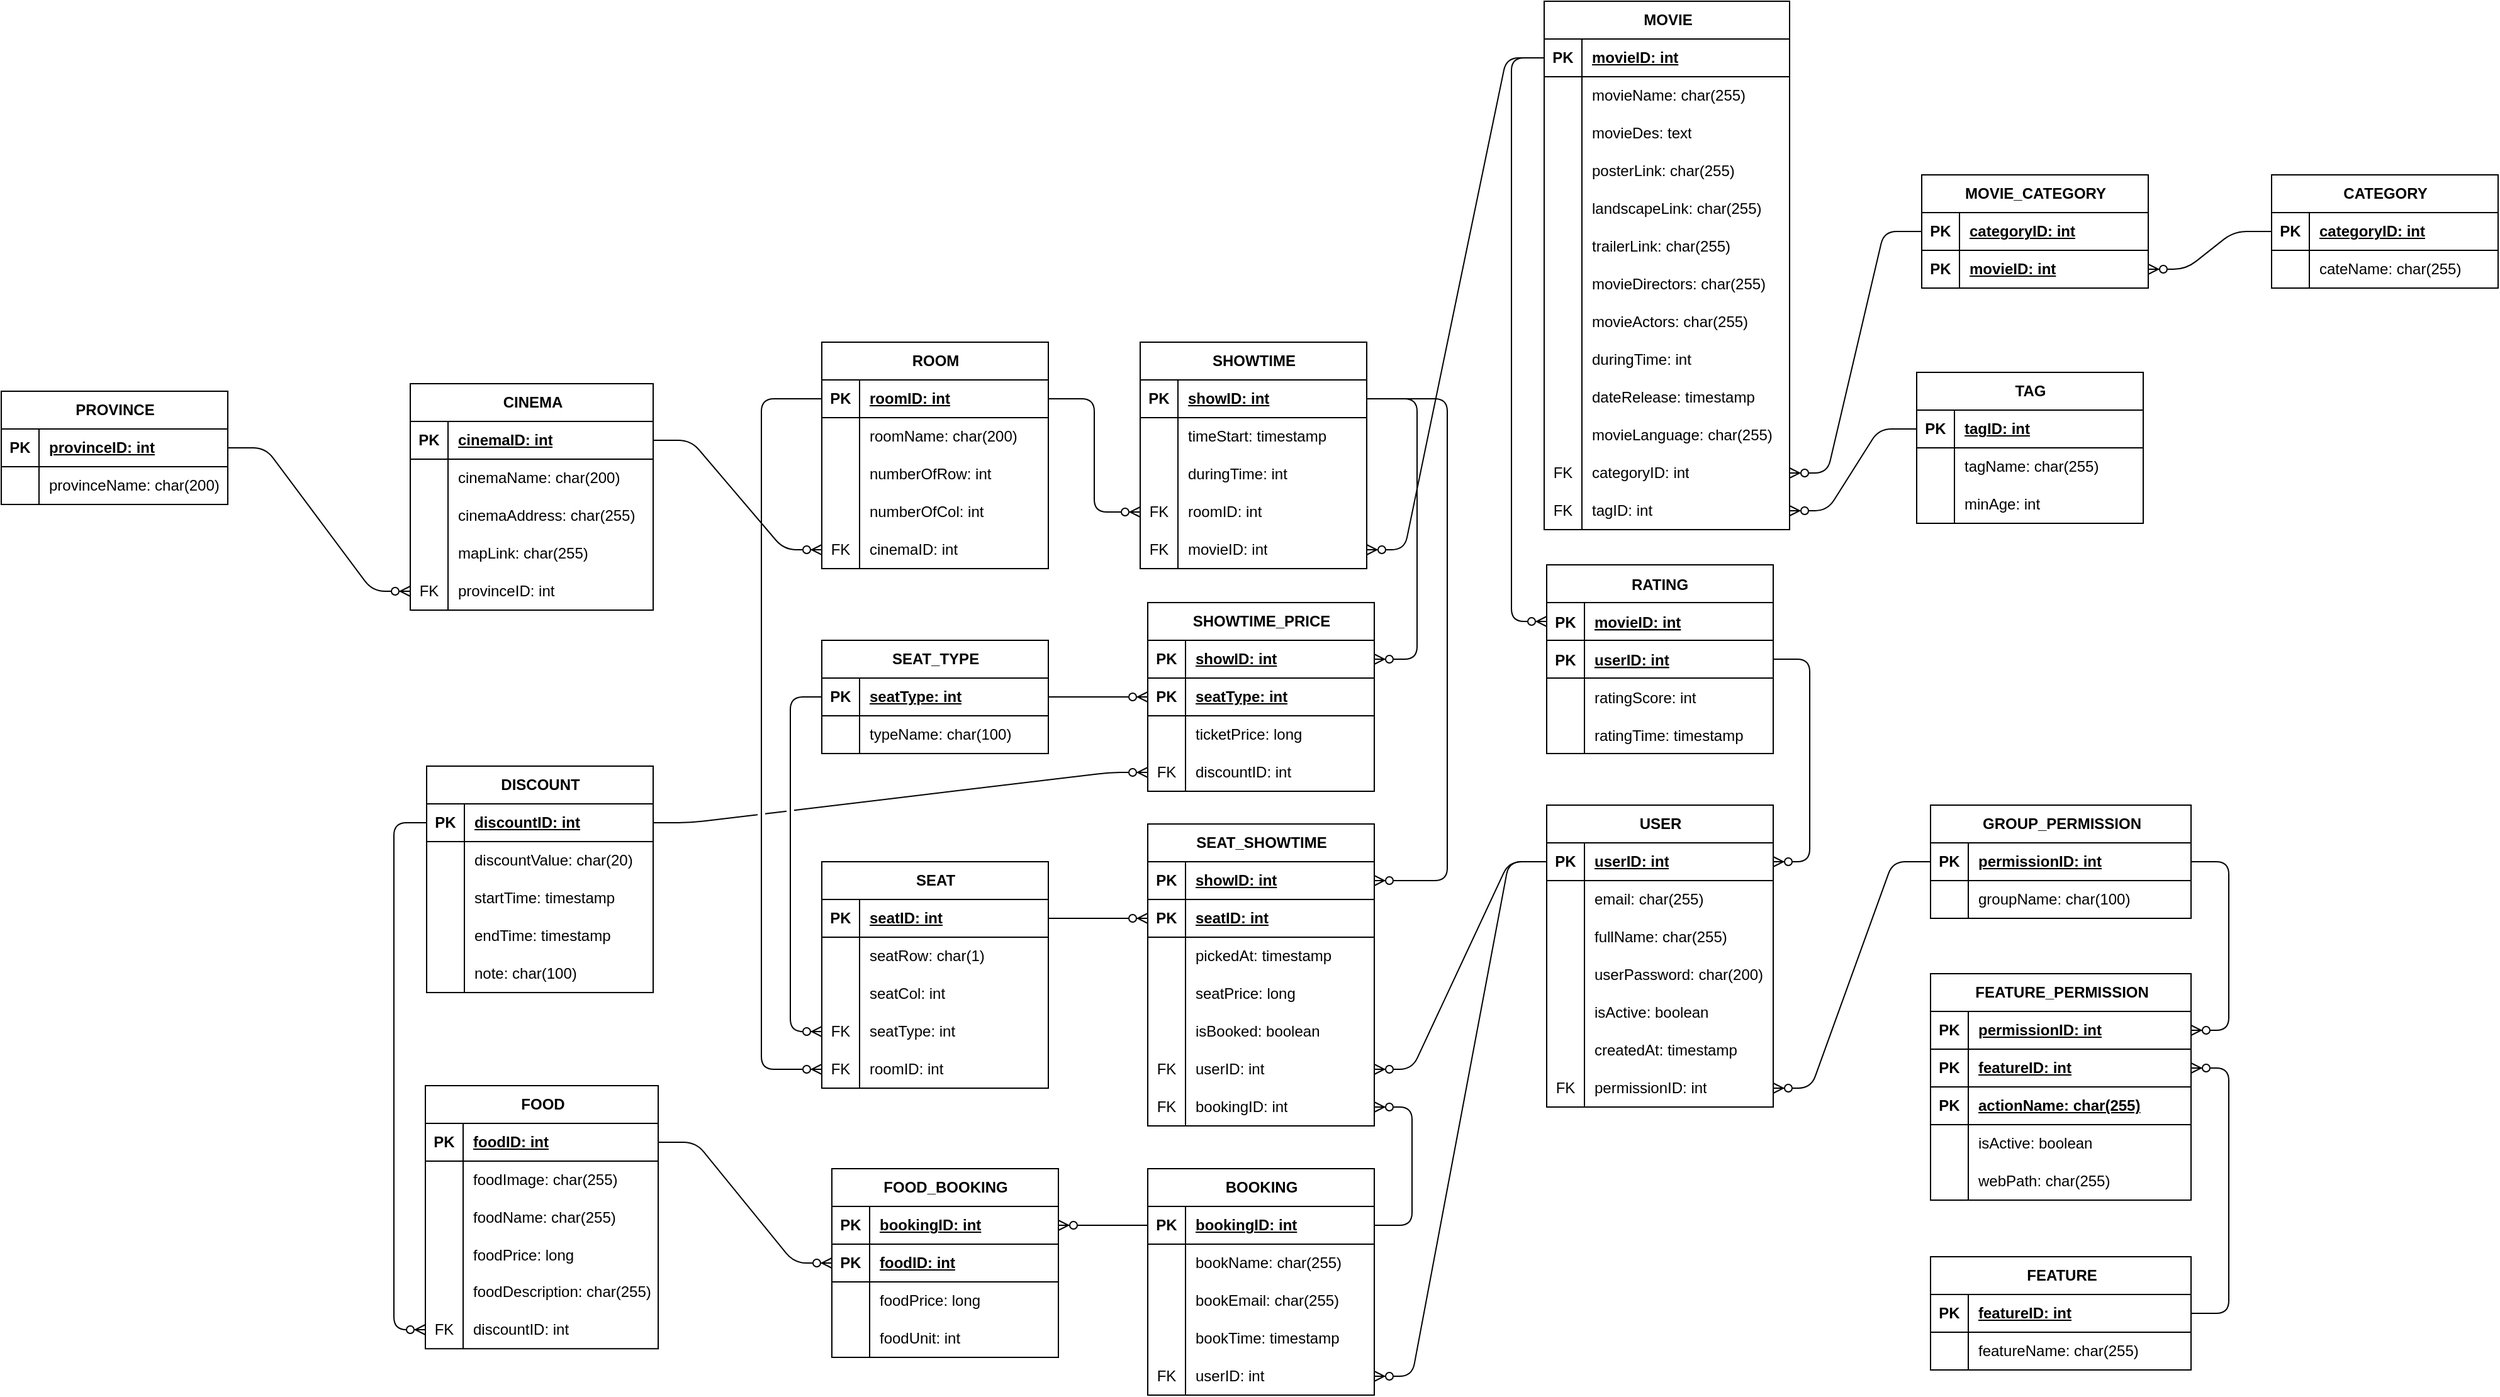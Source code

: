 <mxfile pages="2">
    <diagram id="yRuhcBPtf3nkNKxEVMVb" name="Official">
        <mxGraphModel dx="2840" dy="-2253" grid="0" gridSize="10" guides="1" tooltips="1" connect="1" arrows="1" fold="1" page="0" pageScale="1" pageWidth="850" pageHeight="1100" math="0" shadow="0">
            <root>
                <mxCell id="0"/>
                <mxCell id="1" parent="0"/>
                <mxCell id="WzVF3XxY8LKeTiSYFf37-1" value="PROVINCE" style="shape=table;startSize=30;container=1;collapsible=1;childLayout=tableLayout;fixedRows=1;rowLines=0;fontStyle=1;align=center;resizeLast=1;html=1;" parent="1" vertex="1">
                    <mxGeometry x="-961" y="3721" width="180" height="90" as="geometry"/>
                </mxCell>
                <mxCell id="WzVF3XxY8LKeTiSYFf37-2" value="" style="shape=tableRow;horizontal=0;startSize=0;swimlaneHead=0;swimlaneBody=0;fillColor=none;collapsible=0;dropTarget=0;points=[[0,0.5],[1,0.5]];portConstraint=eastwest;top=0;left=0;right=0;bottom=1;" parent="WzVF3XxY8LKeTiSYFf37-1" vertex="1">
                    <mxGeometry y="30" width="180" height="30" as="geometry"/>
                </mxCell>
                <mxCell id="WzVF3XxY8LKeTiSYFf37-3" value="PK" style="shape=partialRectangle;connectable=0;fillColor=none;top=0;left=0;bottom=0;right=0;fontStyle=1;overflow=hidden;whiteSpace=wrap;html=1;" parent="WzVF3XxY8LKeTiSYFf37-2" vertex="1">
                    <mxGeometry width="30" height="30" as="geometry">
                        <mxRectangle width="30" height="30" as="alternateBounds"/>
                    </mxGeometry>
                </mxCell>
                <mxCell id="WzVF3XxY8LKeTiSYFf37-4" value="provinceID: int" style="shape=partialRectangle;connectable=0;fillColor=none;top=0;left=0;bottom=0;right=0;align=left;spacingLeft=6;fontStyle=5;overflow=hidden;whiteSpace=wrap;html=1;" parent="WzVF3XxY8LKeTiSYFf37-2" vertex="1">
                    <mxGeometry x="30" width="150" height="30" as="geometry">
                        <mxRectangle width="150" height="30" as="alternateBounds"/>
                    </mxGeometry>
                </mxCell>
                <mxCell id="WzVF3XxY8LKeTiSYFf37-5" value="" style="shape=tableRow;horizontal=0;startSize=0;swimlaneHead=0;swimlaneBody=0;fillColor=none;collapsible=0;dropTarget=0;points=[[0,0.5],[1,0.5]];portConstraint=eastwest;top=0;left=0;right=0;bottom=0;" parent="WzVF3XxY8LKeTiSYFf37-1" vertex="1">
                    <mxGeometry y="60" width="180" height="30" as="geometry"/>
                </mxCell>
                <mxCell id="WzVF3XxY8LKeTiSYFf37-6" value="" style="shape=partialRectangle;connectable=0;fillColor=none;top=0;left=0;bottom=0;right=0;editable=1;overflow=hidden;whiteSpace=wrap;html=1;" parent="WzVF3XxY8LKeTiSYFf37-5" vertex="1">
                    <mxGeometry width="30" height="30" as="geometry">
                        <mxRectangle width="30" height="30" as="alternateBounds"/>
                    </mxGeometry>
                </mxCell>
                <mxCell id="WzVF3XxY8LKeTiSYFf37-7" value="provinceName: char(200)" style="shape=partialRectangle;connectable=0;fillColor=none;top=0;left=0;bottom=0;right=0;align=left;spacingLeft=6;overflow=hidden;whiteSpace=wrap;html=1;" parent="WzVF3XxY8LKeTiSYFf37-5" vertex="1">
                    <mxGeometry x="30" width="150" height="30" as="geometry">
                        <mxRectangle width="150" height="30" as="alternateBounds"/>
                    </mxGeometry>
                </mxCell>
                <mxCell id="WzVF3XxY8LKeTiSYFf37-8" value="CINEMA" style="shape=table;startSize=30;container=1;collapsible=1;childLayout=tableLayout;fixedRows=1;rowLines=0;fontStyle=1;align=center;resizeLast=1;html=1;" parent="1" vertex="1">
                    <mxGeometry x="-636" y="3715" width="193" height="180" as="geometry"/>
                </mxCell>
                <mxCell id="WzVF3XxY8LKeTiSYFf37-9" value="" style="shape=tableRow;horizontal=0;startSize=0;swimlaneHead=0;swimlaneBody=0;fillColor=none;collapsible=0;dropTarget=0;points=[[0,0.5],[1,0.5]];portConstraint=eastwest;top=0;left=0;right=0;bottom=1;" parent="WzVF3XxY8LKeTiSYFf37-8" vertex="1">
                    <mxGeometry y="30" width="193" height="30" as="geometry"/>
                </mxCell>
                <mxCell id="WzVF3XxY8LKeTiSYFf37-10" value="PK" style="shape=partialRectangle;connectable=0;fillColor=none;top=0;left=0;bottom=0;right=0;fontStyle=1;overflow=hidden;whiteSpace=wrap;html=1;" parent="WzVF3XxY8LKeTiSYFf37-9" vertex="1">
                    <mxGeometry width="30" height="30" as="geometry">
                        <mxRectangle width="30" height="30" as="alternateBounds"/>
                    </mxGeometry>
                </mxCell>
                <mxCell id="WzVF3XxY8LKeTiSYFf37-11" value="cinemaID: int" style="shape=partialRectangle;connectable=0;fillColor=none;top=0;left=0;bottom=0;right=0;align=left;spacingLeft=6;fontStyle=5;overflow=hidden;whiteSpace=wrap;html=1;" parent="WzVF3XxY8LKeTiSYFf37-9" vertex="1">
                    <mxGeometry x="30" width="163" height="30" as="geometry">
                        <mxRectangle width="163" height="30" as="alternateBounds"/>
                    </mxGeometry>
                </mxCell>
                <mxCell id="WzVF3XxY8LKeTiSYFf37-12" value="" style="shape=tableRow;horizontal=0;startSize=0;swimlaneHead=0;swimlaneBody=0;fillColor=none;collapsible=0;dropTarget=0;points=[[0,0.5],[1,0.5]];portConstraint=eastwest;top=0;left=0;right=0;bottom=0;" parent="WzVF3XxY8LKeTiSYFf37-8" vertex="1">
                    <mxGeometry y="60" width="193" height="30" as="geometry"/>
                </mxCell>
                <mxCell id="WzVF3XxY8LKeTiSYFf37-13" value="" style="shape=partialRectangle;connectable=0;fillColor=none;top=0;left=0;bottom=0;right=0;editable=1;overflow=hidden;whiteSpace=wrap;html=1;" parent="WzVF3XxY8LKeTiSYFf37-12" vertex="1">
                    <mxGeometry width="30" height="30" as="geometry">
                        <mxRectangle width="30" height="30" as="alternateBounds"/>
                    </mxGeometry>
                </mxCell>
                <mxCell id="WzVF3XxY8LKeTiSYFf37-14" value="cinemaName: char(200)" style="shape=partialRectangle;connectable=0;fillColor=none;top=0;left=0;bottom=0;right=0;align=left;spacingLeft=6;overflow=hidden;whiteSpace=wrap;html=1;" parent="WzVF3XxY8LKeTiSYFf37-12" vertex="1">
                    <mxGeometry x="30" width="163" height="30" as="geometry">
                        <mxRectangle width="163" height="30" as="alternateBounds"/>
                    </mxGeometry>
                </mxCell>
                <mxCell id="WzVF3XxY8LKeTiSYFf37-15" value="" style="shape=tableRow;horizontal=0;startSize=0;swimlaneHead=0;swimlaneBody=0;fillColor=none;collapsible=0;dropTarget=0;points=[[0,0.5],[1,0.5]];portConstraint=eastwest;top=0;left=0;right=0;bottom=0;" parent="WzVF3XxY8LKeTiSYFf37-8" vertex="1">
                    <mxGeometry y="90" width="193" height="30" as="geometry"/>
                </mxCell>
                <mxCell id="WzVF3XxY8LKeTiSYFf37-16" value="" style="shape=partialRectangle;connectable=0;fillColor=none;top=0;left=0;bottom=0;right=0;editable=1;overflow=hidden;whiteSpace=wrap;html=1;" parent="WzVF3XxY8LKeTiSYFf37-15" vertex="1">
                    <mxGeometry width="30" height="30" as="geometry">
                        <mxRectangle width="30" height="30" as="alternateBounds"/>
                    </mxGeometry>
                </mxCell>
                <mxCell id="WzVF3XxY8LKeTiSYFf37-17" value="cinemaAddress: char(255)" style="shape=partialRectangle;connectable=0;fillColor=none;top=0;left=0;bottom=0;right=0;align=left;spacingLeft=6;overflow=hidden;whiteSpace=wrap;html=1;" parent="WzVF3XxY8LKeTiSYFf37-15" vertex="1">
                    <mxGeometry x="30" width="163" height="30" as="geometry">
                        <mxRectangle width="163" height="30" as="alternateBounds"/>
                    </mxGeometry>
                </mxCell>
                <mxCell id="WzVF3XxY8LKeTiSYFf37-18" value="" style="shape=tableRow;horizontal=0;startSize=0;swimlaneHead=0;swimlaneBody=0;fillColor=none;collapsible=0;dropTarget=0;points=[[0,0.5],[1,0.5]];portConstraint=eastwest;top=0;left=0;right=0;bottom=0;" parent="WzVF3XxY8LKeTiSYFf37-8" vertex="1">
                    <mxGeometry y="120" width="193" height="30" as="geometry"/>
                </mxCell>
                <mxCell id="WzVF3XxY8LKeTiSYFf37-19" value="" style="shape=partialRectangle;connectable=0;fillColor=none;top=0;left=0;bottom=0;right=0;editable=1;overflow=hidden;whiteSpace=wrap;html=1;" parent="WzVF3XxY8LKeTiSYFf37-18" vertex="1">
                    <mxGeometry width="30" height="30" as="geometry">
                        <mxRectangle width="30" height="30" as="alternateBounds"/>
                    </mxGeometry>
                </mxCell>
                <mxCell id="WzVF3XxY8LKeTiSYFf37-20" value="mapLink: char(255)" style="shape=partialRectangle;connectable=0;fillColor=none;top=0;left=0;bottom=0;right=0;align=left;spacingLeft=6;overflow=hidden;whiteSpace=wrap;html=1;" parent="WzVF3XxY8LKeTiSYFf37-18" vertex="1">
                    <mxGeometry x="30" width="163" height="30" as="geometry">
                        <mxRectangle width="163" height="30" as="alternateBounds"/>
                    </mxGeometry>
                </mxCell>
                <mxCell id="WzVF3XxY8LKeTiSYFf37-21" value="" style="shape=tableRow;horizontal=0;startSize=0;swimlaneHead=0;swimlaneBody=0;fillColor=none;collapsible=0;dropTarget=0;points=[[0,0.5],[1,0.5]];portConstraint=eastwest;top=0;left=0;right=0;bottom=0;" parent="WzVF3XxY8LKeTiSYFf37-8" vertex="1">
                    <mxGeometry y="150" width="193" height="30" as="geometry"/>
                </mxCell>
                <mxCell id="WzVF3XxY8LKeTiSYFf37-22" value="FK" style="shape=partialRectangle;connectable=0;fillColor=none;top=0;left=0;bottom=0;right=0;editable=1;overflow=hidden;whiteSpace=wrap;html=1;" parent="WzVF3XxY8LKeTiSYFf37-21" vertex="1">
                    <mxGeometry width="30" height="30" as="geometry">
                        <mxRectangle width="30" height="30" as="alternateBounds"/>
                    </mxGeometry>
                </mxCell>
                <mxCell id="WzVF3XxY8LKeTiSYFf37-23" value="provinceID: int" style="shape=partialRectangle;connectable=0;fillColor=none;top=0;left=0;bottom=0;right=0;align=left;spacingLeft=6;overflow=hidden;whiteSpace=wrap;html=1;" parent="WzVF3XxY8LKeTiSYFf37-21" vertex="1">
                    <mxGeometry x="30" width="163" height="30" as="geometry">
                        <mxRectangle width="163" height="30" as="alternateBounds"/>
                    </mxGeometry>
                </mxCell>
                <mxCell id="WzVF3XxY8LKeTiSYFf37-24" value="" style="edgeStyle=entityRelationEdgeStyle;fontSize=12;html=1;endArrow=ERzeroToMany;endFill=1;exitX=1;exitY=0.5;exitDx=0;exitDy=0;entryX=0;entryY=0.5;entryDx=0;entryDy=0;" parent="1" source="WzVF3XxY8LKeTiSYFf37-2" target="WzVF3XxY8LKeTiSYFf37-21" edge="1">
                    <mxGeometry width="100" height="100" relative="1" as="geometry">
                        <mxPoint x="-289" y="4067" as="sourcePoint"/>
                        <mxPoint x="-189" y="3967" as="targetPoint"/>
                    </mxGeometry>
                </mxCell>
                <mxCell id="WzVF3XxY8LKeTiSYFf37-25" value="ROOM" style="shape=table;startSize=30;container=1;collapsible=1;childLayout=tableLayout;fixedRows=1;rowLines=0;fontStyle=1;align=center;resizeLast=1;html=1;" parent="1" vertex="1">
                    <mxGeometry x="-309" y="3682" width="180" height="180" as="geometry"/>
                </mxCell>
                <mxCell id="WzVF3XxY8LKeTiSYFf37-26" value="" style="shape=tableRow;horizontal=0;startSize=0;swimlaneHead=0;swimlaneBody=0;fillColor=none;collapsible=0;dropTarget=0;points=[[0,0.5],[1,0.5]];portConstraint=eastwest;top=0;left=0;right=0;bottom=1;" parent="WzVF3XxY8LKeTiSYFf37-25" vertex="1">
                    <mxGeometry y="30" width="180" height="30" as="geometry"/>
                </mxCell>
                <mxCell id="WzVF3XxY8LKeTiSYFf37-27" value="PK" style="shape=partialRectangle;connectable=0;fillColor=none;top=0;left=0;bottom=0;right=0;fontStyle=1;overflow=hidden;whiteSpace=wrap;html=1;" parent="WzVF3XxY8LKeTiSYFf37-26" vertex="1">
                    <mxGeometry width="30" height="30" as="geometry">
                        <mxRectangle width="30" height="30" as="alternateBounds"/>
                    </mxGeometry>
                </mxCell>
                <mxCell id="WzVF3XxY8LKeTiSYFf37-28" value="roomID: int" style="shape=partialRectangle;connectable=0;fillColor=none;top=0;left=0;bottom=0;right=0;align=left;spacingLeft=6;fontStyle=5;overflow=hidden;whiteSpace=wrap;html=1;" parent="WzVF3XxY8LKeTiSYFf37-26" vertex="1">
                    <mxGeometry x="30" width="150" height="30" as="geometry">
                        <mxRectangle width="150" height="30" as="alternateBounds"/>
                    </mxGeometry>
                </mxCell>
                <mxCell id="WzVF3XxY8LKeTiSYFf37-29" value="" style="shape=tableRow;horizontal=0;startSize=0;swimlaneHead=0;swimlaneBody=0;fillColor=none;collapsible=0;dropTarget=0;points=[[0,0.5],[1,0.5]];portConstraint=eastwest;top=0;left=0;right=0;bottom=0;" parent="WzVF3XxY8LKeTiSYFf37-25" vertex="1">
                    <mxGeometry y="60" width="180" height="30" as="geometry"/>
                </mxCell>
                <mxCell id="WzVF3XxY8LKeTiSYFf37-30" value="" style="shape=partialRectangle;connectable=0;fillColor=none;top=0;left=0;bottom=0;right=0;editable=1;overflow=hidden;whiteSpace=wrap;html=1;" parent="WzVF3XxY8LKeTiSYFf37-29" vertex="1">
                    <mxGeometry width="30" height="30" as="geometry">
                        <mxRectangle width="30" height="30" as="alternateBounds"/>
                    </mxGeometry>
                </mxCell>
                <mxCell id="WzVF3XxY8LKeTiSYFf37-31" value="roomName: char(200)" style="shape=partialRectangle;connectable=0;fillColor=none;top=0;left=0;bottom=0;right=0;align=left;spacingLeft=6;overflow=hidden;whiteSpace=wrap;html=1;" parent="WzVF3XxY8LKeTiSYFf37-29" vertex="1">
                    <mxGeometry x="30" width="150" height="30" as="geometry">
                        <mxRectangle width="150" height="30" as="alternateBounds"/>
                    </mxGeometry>
                </mxCell>
                <mxCell id="WzVF3XxY8LKeTiSYFf37-32" value="" style="shape=tableRow;horizontal=0;startSize=0;swimlaneHead=0;swimlaneBody=0;fillColor=none;collapsible=0;dropTarget=0;points=[[0,0.5],[1,0.5]];portConstraint=eastwest;top=0;left=0;right=0;bottom=0;" parent="WzVF3XxY8LKeTiSYFf37-25" vertex="1">
                    <mxGeometry y="90" width="180" height="30" as="geometry"/>
                </mxCell>
                <mxCell id="WzVF3XxY8LKeTiSYFf37-33" value="" style="shape=partialRectangle;connectable=0;fillColor=none;top=0;left=0;bottom=0;right=0;editable=1;overflow=hidden;whiteSpace=wrap;html=1;" parent="WzVF3XxY8LKeTiSYFf37-32" vertex="1">
                    <mxGeometry width="30" height="30" as="geometry">
                        <mxRectangle width="30" height="30" as="alternateBounds"/>
                    </mxGeometry>
                </mxCell>
                <mxCell id="WzVF3XxY8LKeTiSYFf37-34" value="numberOfRow: int" style="shape=partialRectangle;connectable=0;fillColor=none;top=0;left=0;bottom=0;right=0;align=left;spacingLeft=6;overflow=hidden;whiteSpace=wrap;html=1;" parent="WzVF3XxY8LKeTiSYFf37-32" vertex="1">
                    <mxGeometry x="30" width="150" height="30" as="geometry">
                        <mxRectangle width="150" height="30" as="alternateBounds"/>
                    </mxGeometry>
                </mxCell>
                <mxCell id="WzVF3XxY8LKeTiSYFf37-35" value="" style="shape=tableRow;horizontal=0;startSize=0;swimlaneHead=0;swimlaneBody=0;fillColor=none;collapsible=0;dropTarget=0;points=[[0,0.5],[1,0.5]];portConstraint=eastwest;top=0;left=0;right=0;bottom=0;" parent="WzVF3XxY8LKeTiSYFf37-25" vertex="1">
                    <mxGeometry y="120" width="180" height="30" as="geometry"/>
                </mxCell>
                <mxCell id="WzVF3XxY8LKeTiSYFf37-36" value="" style="shape=partialRectangle;connectable=0;fillColor=none;top=0;left=0;bottom=0;right=0;editable=1;overflow=hidden;whiteSpace=wrap;html=1;" parent="WzVF3XxY8LKeTiSYFf37-35" vertex="1">
                    <mxGeometry width="30" height="30" as="geometry">
                        <mxRectangle width="30" height="30" as="alternateBounds"/>
                    </mxGeometry>
                </mxCell>
                <mxCell id="WzVF3XxY8LKeTiSYFf37-37" value="numberOfCol: int" style="shape=partialRectangle;connectable=0;fillColor=none;top=0;left=0;bottom=0;right=0;align=left;spacingLeft=6;overflow=hidden;whiteSpace=wrap;html=1;" parent="WzVF3XxY8LKeTiSYFf37-35" vertex="1">
                    <mxGeometry x="30" width="150" height="30" as="geometry">
                        <mxRectangle width="150" height="30" as="alternateBounds"/>
                    </mxGeometry>
                </mxCell>
                <mxCell id="WzVF3XxY8LKeTiSYFf37-38" value="" style="shape=tableRow;horizontal=0;startSize=0;swimlaneHead=0;swimlaneBody=0;fillColor=none;collapsible=0;dropTarget=0;points=[[0,0.5],[1,0.5]];portConstraint=eastwest;top=0;left=0;right=0;bottom=0;" parent="WzVF3XxY8LKeTiSYFf37-25" vertex="1">
                    <mxGeometry y="150" width="180" height="30" as="geometry"/>
                </mxCell>
                <mxCell id="WzVF3XxY8LKeTiSYFf37-39" value="FK" style="shape=partialRectangle;connectable=0;fillColor=none;top=0;left=0;bottom=0;right=0;editable=1;overflow=hidden;whiteSpace=wrap;html=1;" parent="WzVF3XxY8LKeTiSYFf37-38" vertex="1">
                    <mxGeometry width="30" height="30" as="geometry">
                        <mxRectangle width="30" height="30" as="alternateBounds"/>
                    </mxGeometry>
                </mxCell>
                <mxCell id="WzVF3XxY8LKeTiSYFf37-40" value="cinemaID: int" style="shape=partialRectangle;connectable=0;fillColor=none;top=0;left=0;bottom=0;right=0;align=left;spacingLeft=6;overflow=hidden;whiteSpace=wrap;html=1;" parent="WzVF3XxY8LKeTiSYFf37-38" vertex="1">
                    <mxGeometry x="30" width="150" height="30" as="geometry">
                        <mxRectangle width="150" height="30" as="alternateBounds"/>
                    </mxGeometry>
                </mxCell>
                <mxCell id="WzVF3XxY8LKeTiSYFf37-41" value="" style="edgeStyle=entityRelationEdgeStyle;fontSize=12;html=1;endArrow=ERzeroToMany;endFill=1;exitX=1;exitY=0.5;exitDx=0;exitDy=0;entryX=0;entryY=0.5;entryDx=0;entryDy=0;" parent="1" source="WzVF3XxY8LKeTiSYFf37-9" target="WzVF3XxY8LKeTiSYFf37-38" edge="1">
                    <mxGeometry width="100" height="100" relative="1" as="geometry">
                        <mxPoint x="-176" y="3904" as="sourcePoint"/>
                        <mxPoint x="-76" y="3804" as="targetPoint"/>
                    </mxGeometry>
                </mxCell>
                <mxCell id="WzVF3XxY8LKeTiSYFf37-42" value="SEAT" style="shape=table;startSize=30;container=1;collapsible=1;childLayout=tableLayout;fixedRows=1;rowLines=0;fontStyle=1;align=center;resizeLast=1;html=1;" parent="1" vertex="1">
                    <mxGeometry x="-309" y="4095" width="180" height="180" as="geometry"/>
                </mxCell>
                <mxCell id="WzVF3XxY8LKeTiSYFf37-43" value="" style="shape=tableRow;horizontal=0;startSize=0;swimlaneHead=0;swimlaneBody=0;fillColor=none;collapsible=0;dropTarget=0;points=[[0,0.5],[1,0.5]];portConstraint=eastwest;top=0;left=0;right=0;bottom=1;" parent="WzVF3XxY8LKeTiSYFf37-42" vertex="1">
                    <mxGeometry y="30" width="180" height="30" as="geometry"/>
                </mxCell>
                <mxCell id="WzVF3XxY8LKeTiSYFf37-44" value="PK" style="shape=partialRectangle;connectable=0;fillColor=none;top=0;left=0;bottom=0;right=0;fontStyle=1;overflow=hidden;whiteSpace=wrap;html=1;" parent="WzVF3XxY8LKeTiSYFf37-43" vertex="1">
                    <mxGeometry width="30" height="30" as="geometry">
                        <mxRectangle width="30" height="30" as="alternateBounds"/>
                    </mxGeometry>
                </mxCell>
                <mxCell id="WzVF3XxY8LKeTiSYFf37-45" value="seatID: int" style="shape=partialRectangle;connectable=0;fillColor=none;top=0;left=0;bottom=0;right=0;align=left;spacingLeft=6;fontStyle=5;overflow=hidden;whiteSpace=wrap;html=1;" parent="WzVF3XxY8LKeTiSYFf37-43" vertex="1">
                    <mxGeometry x="30" width="150" height="30" as="geometry">
                        <mxRectangle width="150" height="30" as="alternateBounds"/>
                    </mxGeometry>
                </mxCell>
                <mxCell id="WzVF3XxY8LKeTiSYFf37-46" value="" style="shape=tableRow;horizontal=0;startSize=0;swimlaneHead=0;swimlaneBody=0;fillColor=none;collapsible=0;dropTarget=0;points=[[0,0.5],[1,0.5]];portConstraint=eastwest;top=0;left=0;right=0;bottom=0;" parent="WzVF3XxY8LKeTiSYFf37-42" vertex="1">
                    <mxGeometry y="60" width="180" height="30" as="geometry"/>
                </mxCell>
                <mxCell id="WzVF3XxY8LKeTiSYFf37-47" value="" style="shape=partialRectangle;connectable=0;fillColor=none;top=0;left=0;bottom=0;right=0;editable=1;overflow=hidden;whiteSpace=wrap;html=1;" parent="WzVF3XxY8LKeTiSYFf37-46" vertex="1">
                    <mxGeometry width="30" height="30" as="geometry">
                        <mxRectangle width="30" height="30" as="alternateBounds"/>
                    </mxGeometry>
                </mxCell>
                <mxCell id="WzVF3XxY8LKeTiSYFf37-48" value="seatRow: char(1)" style="shape=partialRectangle;connectable=0;fillColor=none;top=0;left=0;bottom=0;right=0;align=left;spacingLeft=6;overflow=hidden;whiteSpace=wrap;html=1;" parent="WzVF3XxY8LKeTiSYFf37-46" vertex="1">
                    <mxGeometry x="30" width="150" height="30" as="geometry">
                        <mxRectangle width="150" height="30" as="alternateBounds"/>
                    </mxGeometry>
                </mxCell>
                <mxCell id="WzVF3XxY8LKeTiSYFf37-49" value="" style="shape=tableRow;horizontal=0;startSize=0;swimlaneHead=0;swimlaneBody=0;fillColor=none;collapsible=0;dropTarget=0;points=[[0,0.5],[1,0.5]];portConstraint=eastwest;top=0;left=0;right=0;bottom=0;" parent="WzVF3XxY8LKeTiSYFf37-42" vertex="1">
                    <mxGeometry y="90" width="180" height="30" as="geometry"/>
                </mxCell>
                <mxCell id="WzVF3XxY8LKeTiSYFf37-50" value="" style="shape=partialRectangle;connectable=0;fillColor=none;top=0;left=0;bottom=0;right=0;editable=1;overflow=hidden;whiteSpace=wrap;html=1;" parent="WzVF3XxY8LKeTiSYFf37-49" vertex="1">
                    <mxGeometry width="30" height="30" as="geometry">
                        <mxRectangle width="30" height="30" as="alternateBounds"/>
                    </mxGeometry>
                </mxCell>
                <mxCell id="WzVF3XxY8LKeTiSYFf37-51" value="seatCol: int" style="shape=partialRectangle;connectable=0;fillColor=none;top=0;left=0;bottom=0;right=0;align=left;spacingLeft=6;overflow=hidden;whiteSpace=wrap;html=1;" parent="WzVF3XxY8LKeTiSYFf37-49" vertex="1">
                    <mxGeometry x="30" width="150" height="30" as="geometry">
                        <mxRectangle width="150" height="30" as="alternateBounds"/>
                    </mxGeometry>
                </mxCell>
                <mxCell id="WzVF3XxY8LKeTiSYFf37-52" value="" style="shape=tableRow;horizontal=0;startSize=0;swimlaneHead=0;swimlaneBody=0;fillColor=none;collapsible=0;dropTarget=0;points=[[0,0.5],[1,0.5]];portConstraint=eastwest;top=0;left=0;right=0;bottom=0;" parent="WzVF3XxY8LKeTiSYFf37-42" vertex="1">
                    <mxGeometry y="120" width="180" height="30" as="geometry"/>
                </mxCell>
                <mxCell id="WzVF3XxY8LKeTiSYFf37-53" value="FK" style="shape=partialRectangle;connectable=0;fillColor=none;top=0;left=0;bottom=0;right=0;editable=1;overflow=hidden;whiteSpace=wrap;html=1;" parent="WzVF3XxY8LKeTiSYFf37-52" vertex="1">
                    <mxGeometry width="30" height="30" as="geometry">
                        <mxRectangle width="30" height="30" as="alternateBounds"/>
                    </mxGeometry>
                </mxCell>
                <mxCell id="WzVF3XxY8LKeTiSYFf37-54" value="seatType: int&amp;nbsp;" style="shape=partialRectangle;connectable=0;fillColor=none;top=0;left=0;bottom=0;right=0;align=left;spacingLeft=6;overflow=hidden;whiteSpace=wrap;html=1;" parent="WzVF3XxY8LKeTiSYFf37-52" vertex="1">
                    <mxGeometry x="30" width="150" height="30" as="geometry">
                        <mxRectangle width="150" height="30" as="alternateBounds"/>
                    </mxGeometry>
                </mxCell>
                <mxCell id="WzVF3XxY8LKeTiSYFf37-55" value="" style="shape=tableRow;horizontal=0;startSize=0;swimlaneHead=0;swimlaneBody=0;fillColor=none;collapsible=0;dropTarget=0;points=[[0,0.5],[1,0.5]];portConstraint=eastwest;top=0;left=0;right=0;bottom=0;" parent="WzVF3XxY8LKeTiSYFf37-42" vertex="1">
                    <mxGeometry y="150" width="180" height="30" as="geometry"/>
                </mxCell>
                <mxCell id="WzVF3XxY8LKeTiSYFf37-56" value="FK" style="shape=partialRectangle;connectable=0;fillColor=none;top=0;left=0;bottom=0;right=0;editable=1;overflow=hidden;whiteSpace=wrap;html=1;" parent="WzVF3XxY8LKeTiSYFf37-55" vertex="1">
                    <mxGeometry width="30" height="30" as="geometry">
                        <mxRectangle width="30" height="30" as="alternateBounds"/>
                    </mxGeometry>
                </mxCell>
                <mxCell id="WzVF3XxY8LKeTiSYFf37-57" value="roomID: int" style="shape=partialRectangle;connectable=0;fillColor=none;top=0;left=0;bottom=0;right=0;align=left;spacingLeft=6;overflow=hidden;whiteSpace=wrap;html=1;" parent="WzVF3XxY8LKeTiSYFf37-55" vertex="1">
                    <mxGeometry x="30" width="150" height="30" as="geometry">
                        <mxRectangle width="150" height="30" as="alternateBounds"/>
                    </mxGeometry>
                </mxCell>
                <mxCell id="WzVF3XxY8LKeTiSYFf37-58" value="" style="edgeStyle=orthogonalEdgeStyle;fontSize=12;html=1;endArrow=ERzeroToMany;endFill=1;exitX=0;exitY=0.5;exitDx=0;exitDy=0;entryX=0;entryY=0.5;entryDx=0;entryDy=0;" parent="1" source="WzVF3XxY8LKeTiSYFf37-26" target="WzVF3XxY8LKeTiSYFf37-55" edge="1">
                    <mxGeometry width="100" height="100" relative="1" as="geometry">
                        <mxPoint x="-119" y="4001" as="sourcePoint"/>
                        <mxPoint x="-544" y="4062" as="targetPoint"/>
                        <Array as="points">
                            <mxPoint x="-357" y="3727"/>
                            <mxPoint x="-357" y="4260"/>
                        </Array>
                    </mxGeometry>
                </mxCell>
                <mxCell id="WzVF3XxY8LKeTiSYFf37-59" value="SEAT_TYPE" style="shape=table;startSize=30;container=1;collapsible=1;childLayout=tableLayout;fixedRows=1;rowLines=0;fontStyle=1;align=center;resizeLast=1;html=1;" parent="1" vertex="1">
                    <mxGeometry x="-309" y="3919" width="180" height="90" as="geometry"/>
                </mxCell>
                <mxCell id="WzVF3XxY8LKeTiSYFf37-60" value="" style="shape=tableRow;horizontal=0;startSize=0;swimlaneHead=0;swimlaneBody=0;fillColor=none;collapsible=0;dropTarget=0;points=[[0,0.5],[1,0.5]];portConstraint=eastwest;top=0;left=0;right=0;bottom=1;" parent="WzVF3XxY8LKeTiSYFf37-59" vertex="1">
                    <mxGeometry y="30" width="180" height="30" as="geometry"/>
                </mxCell>
                <mxCell id="WzVF3XxY8LKeTiSYFf37-61" value="PK" style="shape=partialRectangle;connectable=0;fillColor=none;top=0;left=0;bottom=0;right=0;fontStyle=1;overflow=hidden;whiteSpace=wrap;html=1;" parent="WzVF3XxY8LKeTiSYFf37-60" vertex="1">
                    <mxGeometry width="30" height="30" as="geometry">
                        <mxRectangle width="30" height="30" as="alternateBounds"/>
                    </mxGeometry>
                </mxCell>
                <mxCell id="WzVF3XxY8LKeTiSYFf37-62" value="seatType: int" style="shape=partialRectangle;connectable=0;fillColor=none;top=0;left=0;bottom=0;right=0;align=left;spacingLeft=6;fontStyle=5;overflow=hidden;whiteSpace=wrap;html=1;" parent="WzVF3XxY8LKeTiSYFf37-60" vertex="1">
                    <mxGeometry x="30" width="150" height="30" as="geometry">
                        <mxRectangle width="150" height="30" as="alternateBounds"/>
                    </mxGeometry>
                </mxCell>
                <mxCell id="WzVF3XxY8LKeTiSYFf37-63" value="" style="shape=tableRow;horizontal=0;startSize=0;swimlaneHead=0;swimlaneBody=0;fillColor=none;collapsible=0;dropTarget=0;points=[[0,0.5],[1,0.5]];portConstraint=eastwest;top=0;left=0;right=0;bottom=0;" parent="WzVF3XxY8LKeTiSYFf37-59" vertex="1">
                    <mxGeometry y="60" width="180" height="30" as="geometry"/>
                </mxCell>
                <mxCell id="WzVF3XxY8LKeTiSYFf37-64" value="" style="shape=partialRectangle;connectable=0;fillColor=none;top=0;left=0;bottom=0;right=0;editable=1;overflow=hidden;whiteSpace=wrap;html=1;" parent="WzVF3XxY8LKeTiSYFf37-63" vertex="1">
                    <mxGeometry width="30" height="30" as="geometry">
                        <mxRectangle width="30" height="30" as="alternateBounds"/>
                    </mxGeometry>
                </mxCell>
                <mxCell id="WzVF3XxY8LKeTiSYFf37-65" value="typeName: char(100)" style="shape=partialRectangle;connectable=0;fillColor=none;top=0;left=0;bottom=0;right=0;align=left;spacingLeft=6;overflow=hidden;whiteSpace=wrap;html=1;" parent="WzVF3XxY8LKeTiSYFf37-63" vertex="1">
                    <mxGeometry x="30" width="150" height="30" as="geometry">
                        <mxRectangle width="150" height="30" as="alternateBounds"/>
                    </mxGeometry>
                </mxCell>
                <mxCell id="WzVF3XxY8LKeTiSYFf37-66" value="" style="edgeStyle=orthogonalEdgeStyle;fontSize=12;html=1;endArrow=ERzeroToMany;endFill=1;exitX=0;exitY=0.5;exitDx=0;exitDy=0;entryX=0;entryY=0.5;entryDx=0;entryDy=0;" parent="1" source="WzVF3XxY8LKeTiSYFf37-60" target="WzVF3XxY8LKeTiSYFf37-52" edge="1">
                    <mxGeometry width="100" height="100" relative="1" as="geometry">
                        <mxPoint x="-488" y="3977" as="sourcePoint"/>
                        <mxPoint x="-388" y="3877" as="targetPoint"/>
                        <Array as="points">
                            <mxPoint x="-334" y="3964"/>
                            <mxPoint x="-334" y="4230"/>
                        </Array>
                    </mxGeometry>
                </mxCell>
                <mxCell id="WzVF3XxY8LKeTiSYFf37-67" value="SHOWTIME_PRICE" style="shape=table;startSize=30;container=1;collapsible=1;childLayout=tableLayout;fixedRows=1;rowLines=0;fontStyle=1;align=center;resizeLast=1;html=1;" parent="1" vertex="1">
                    <mxGeometry x="-50" y="3889" width="180" height="150" as="geometry"/>
                </mxCell>
                <mxCell id="WzVF3XxY8LKeTiSYFf37-68" value="" style="shape=tableRow;horizontal=0;startSize=0;swimlaneHead=0;swimlaneBody=0;fillColor=none;collapsible=0;dropTarget=0;points=[[0,0.5],[1,0.5]];portConstraint=eastwest;top=0;left=0;right=0;bottom=1;" parent="WzVF3XxY8LKeTiSYFf37-67" vertex="1">
                    <mxGeometry y="30" width="180" height="30" as="geometry"/>
                </mxCell>
                <mxCell id="WzVF3XxY8LKeTiSYFf37-69" value="PK" style="shape=partialRectangle;connectable=0;fillColor=none;top=0;left=0;bottom=0;right=0;fontStyle=1;overflow=hidden;whiteSpace=wrap;html=1;" parent="WzVF3XxY8LKeTiSYFf37-68" vertex="1">
                    <mxGeometry width="30" height="30" as="geometry">
                        <mxRectangle width="30" height="30" as="alternateBounds"/>
                    </mxGeometry>
                </mxCell>
                <mxCell id="WzVF3XxY8LKeTiSYFf37-70" value="showID: int" style="shape=partialRectangle;connectable=0;fillColor=none;top=0;left=0;bottom=0;right=0;align=left;spacingLeft=6;fontStyle=5;overflow=hidden;whiteSpace=wrap;html=1;" parent="WzVF3XxY8LKeTiSYFf37-68" vertex="1">
                    <mxGeometry x="30" width="150" height="30" as="geometry">
                        <mxRectangle width="150" height="30" as="alternateBounds"/>
                    </mxGeometry>
                </mxCell>
                <mxCell id="WzVF3XxY8LKeTiSYFf37-71" value="" style="shape=tableRow;horizontal=0;startSize=0;swimlaneHead=0;swimlaneBody=0;fillColor=none;collapsible=0;dropTarget=0;points=[[0,0.5],[1,0.5]];portConstraint=eastwest;top=0;left=0;right=0;bottom=1;" parent="WzVF3XxY8LKeTiSYFf37-67" vertex="1">
                    <mxGeometry y="60" width="180" height="30" as="geometry"/>
                </mxCell>
                <mxCell id="WzVF3XxY8LKeTiSYFf37-72" value="PK" style="shape=partialRectangle;connectable=0;fillColor=none;top=0;left=0;bottom=0;right=0;fontStyle=1;overflow=hidden;whiteSpace=wrap;html=1;" parent="WzVF3XxY8LKeTiSYFf37-71" vertex="1">
                    <mxGeometry width="30" height="30" as="geometry">
                        <mxRectangle width="30" height="30" as="alternateBounds"/>
                    </mxGeometry>
                </mxCell>
                <mxCell id="WzVF3XxY8LKeTiSYFf37-73" value="seatType: int" style="shape=partialRectangle;connectable=0;fillColor=none;top=0;left=0;bottom=0;right=0;align=left;spacingLeft=6;fontStyle=5;overflow=hidden;whiteSpace=wrap;html=1;" parent="WzVF3XxY8LKeTiSYFf37-71" vertex="1">
                    <mxGeometry x="30" width="150" height="30" as="geometry">
                        <mxRectangle width="150" height="30" as="alternateBounds"/>
                    </mxGeometry>
                </mxCell>
                <mxCell id="WzVF3XxY8LKeTiSYFf37-74" value="" style="shape=tableRow;horizontal=0;startSize=0;swimlaneHead=0;swimlaneBody=0;fillColor=none;collapsible=0;dropTarget=0;points=[[0,0.5],[1,0.5]];portConstraint=eastwest;top=0;left=0;right=0;bottom=0;" parent="WzVF3XxY8LKeTiSYFf37-67" vertex="1">
                    <mxGeometry y="90" width="180" height="30" as="geometry"/>
                </mxCell>
                <mxCell id="WzVF3XxY8LKeTiSYFf37-75" value="" style="shape=partialRectangle;connectable=0;fillColor=none;top=0;left=0;bottom=0;right=0;editable=1;overflow=hidden;whiteSpace=wrap;html=1;" parent="WzVF3XxY8LKeTiSYFf37-74" vertex="1">
                    <mxGeometry width="30" height="30" as="geometry">
                        <mxRectangle width="30" height="30" as="alternateBounds"/>
                    </mxGeometry>
                </mxCell>
                <mxCell id="WzVF3XxY8LKeTiSYFf37-76" value="ticketPrice: long" style="shape=partialRectangle;connectable=0;fillColor=none;top=0;left=0;bottom=0;right=0;align=left;spacingLeft=6;overflow=hidden;whiteSpace=wrap;html=1;" parent="WzVF3XxY8LKeTiSYFf37-74" vertex="1">
                    <mxGeometry x="30" width="150" height="30" as="geometry">
                        <mxRectangle width="150" height="30" as="alternateBounds"/>
                    </mxGeometry>
                </mxCell>
                <mxCell id="WzVF3XxY8LKeTiSYFf37-77" value="" style="shape=tableRow;horizontal=0;startSize=0;swimlaneHead=0;swimlaneBody=0;fillColor=none;collapsible=0;dropTarget=0;points=[[0,0.5],[1,0.5]];portConstraint=eastwest;top=0;left=0;right=0;bottom=0;" parent="WzVF3XxY8LKeTiSYFf37-67" vertex="1">
                    <mxGeometry y="120" width="180" height="30" as="geometry"/>
                </mxCell>
                <mxCell id="WzVF3XxY8LKeTiSYFf37-78" value="FK" style="shape=partialRectangle;connectable=0;fillColor=none;top=0;left=0;bottom=0;right=0;editable=1;overflow=hidden;whiteSpace=wrap;html=1;" parent="WzVF3XxY8LKeTiSYFf37-77" vertex="1">
                    <mxGeometry width="30" height="30" as="geometry">
                        <mxRectangle width="30" height="30" as="alternateBounds"/>
                    </mxGeometry>
                </mxCell>
                <mxCell id="WzVF3XxY8LKeTiSYFf37-79" value="discountID: int" style="shape=partialRectangle;connectable=0;fillColor=none;top=0;left=0;bottom=0;right=0;align=left;spacingLeft=6;overflow=hidden;whiteSpace=wrap;html=1;" parent="WzVF3XxY8LKeTiSYFf37-77" vertex="1">
                    <mxGeometry x="30" width="150" height="30" as="geometry">
                        <mxRectangle width="150" height="30" as="alternateBounds"/>
                    </mxGeometry>
                </mxCell>
                <mxCell id="WzVF3XxY8LKeTiSYFf37-80" value="SHOWTIME" style="shape=table;startSize=30;container=1;collapsible=1;childLayout=tableLayout;fixedRows=1;rowLines=0;fontStyle=1;align=center;resizeLast=1;html=1;" parent="1" vertex="1">
                    <mxGeometry x="-56" y="3682" width="180" height="180" as="geometry"/>
                </mxCell>
                <mxCell id="WzVF3XxY8LKeTiSYFf37-81" value="" style="shape=tableRow;horizontal=0;startSize=0;swimlaneHead=0;swimlaneBody=0;fillColor=none;collapsible=0;dropTarget=0;points=[[0,0.5],[1,0.5]];portConstraint=eastwest;top=0;left=0;right=0;bottom=1;" parent="WzVF3XxY8LKeTiSYFf37-80" vertex="1">
                    <mxGeometry y="30" width="180" height="30" as="geometry"/>
                </mxCell>
                <mxCell id="WzVF3XxY8LKeTiSYFf37-82" value="PK" style="shape=partialRectangle;connectable=0;fillColor=none;top=0;left=0;bottom=0;right=0;fontStyle=1;overflow=hidden;whiteSpace=wrap;html=1;" parent="WzVF3XxY8LKeTiSYFf37-81" vertex="1">
                    <mxGeometry width="30" height="30" as="geometry">
                        <mxRectangle width="30" height="30" as="alternateBounds"/>
                    </mxGeometry>
                </mxCell>
                <mxCell id="WzVF3XxY8LKeTiSYFf37-83" value="showID: int" style="shape=partialRectangle;connectable=0;fillColor=none;top=0;left=0;bottom=0;right=0;align=left;spacingLeft=6;fontStyle=5;overflow=hidden;whiteSpace=wrap;html=1;" parent="WzVF3XxY8LKeTiSYFf37-81" vertex="1">
                    <mxGeometry x="30" width="150" height="30" as="geometry">
                        <mxRectangle width="150" height="30" as="alternateBounds"/>
                    </mxGeometry>
                </mxCell>
                <mxCell id="WzVF3XxY8LKeTiSYFf37-84" value="" style="shape=tableRow;horizontal=0;startSize=0;swimlaneHead=0;swimlaneBody=0;fillColor=none;collapsible=0;dropTarget=0;points=[[0,0.5],[1,0.5]];portConstraint=eastwest;top=0;left=0;right=0;bottom=0;" parent="WzVF3XxY8LKeTiSYFf37-80" vertex="1">
                    <mxGeometry y="60" width="180" height="30" as="geometry"/>
                </mxCell>
                <mxCell id="WzVF3XxY8LKeTiSYFf37-85" value="" style="shape=partialRectangle;connectable=0;fillColor=none;top=0;left=0;bottom=0;right=0;editable=1;overflow=hidden;whiteSpace=wrap;html=1;" parent="WzVF3XxY8LKeTiSYFf37-84" vertex="1">
                    <mxGeometry width="30" height="30" as="geometry">
                        <mxRectangle width="30" height="30" as="alternateBounds"/>
                    </mxGeometry>
                </mxCell>
                <mxCell id="WzVF3XxY8LKeTiSYFf37-86" value="timeStart: timestamp" style="shape=partialRectangle;connectable=0;fillColor=none;top=0;left=0;bottom=0;right=0;align=left;spacingLeft=6;overflow=hidden;whiteSpace=wrap;html=1;" parent="WzVF3XxY8LKeTiSYFf37-84" vertex="1">
                    <mxGeometry x="30" width="150" height="30" as="geometry">
                        <mxRectangle width="150" height="30" as="alternateBounds"/>
                    </mxGeometry>
                </mxCell>
                <mxCell id="WzVF3XxY8LKeTiSYFf37-87" value="" style="shape=tableRow;horizontal=0;startSize=0;swimlaneHead=0;swimlaneBody=0;fillColor=none;collapsible=0;dropTarget=0;points=[[0,0.5],[1,0.5]];portConstraint=eastwest;top=0;left=0;right=0;bottom=0;" parent="WzVF3XxY8LKeTiSYFf37-80" vertex="1">
                    <mxGeometry y="90" width="180" height="30" as="geometry"/>
                </mxCell>
                <mxCell id="WzVF3XxY8LKeTiSYFf37-88" value="" style="shape=partialRectangle;connectable=0;fillColor=none;top=0;left=0;bottom=0;right=0;editable=1;overflow=hidden;whiteSpace=wrap;html=1;" parent="WzVF3XxY8LKeTiSYFf37-87" vertex="1">
                    <mxGeometry width="30" height="30" as="geometry">
                        <mxRectangle width="30" height="30" as="alternateBounds"/>
                    </mxGeometry>
                </mxCell>
                <mxCell id="WzVF3XxY8LKeTiSYFf37-89" value="duringTime: int" style="shape=partialRectangle;connectable=0;fillColor=none;top=0;left=0;bottom=0;right=0;align=left;spacingLeft=6;overflow=hidden;whiteSpace=wrap;html=1;" parent="WzVF3XxY8LKeTiSYFf37-87" vertex="1">
                    <mxGeometry x="30" width="150" height="30" as="geometry">
                        <mxRectangle width="150" height="30" as="alternateBounds"/>
                    </mxGeometry>
                </mxCell>
                <mxCell id="WzVF3XxY8LKeTiSYFf37-90" value="" style="shape=tableRow;horizontal=0;startSize=0;swimlaneHead=0;swimlaneBody=0;fillColor=none;collapsible=0;dropTarget=0;points=[[0,0.5],[1,0.5]];portConstraint=eastwest;top=0;left=0;right=0;bottom=0;" parent="WzVF3XxY8LKeTiSYFf37-80" vertex="1">
                    <mxGeometry y="120" width="180" height="30" as="geometry"/>
                </mxCell>
                <mxCell id="WzVF3XxY8LKeTiSYFf37-91" value="FK" style="shape=partialRectangle;connectable=0;fillColor=none;top=0;left=0;bottom=0;right=0;editable=1;overflow=hidden;whiteSpace=wrap;html=1;" parent="WzVF3XxY8LKeTiSYFf37-90" vertex="1">
                    <mxGeometry width="30" height="30" as="geometry">
                        <mxRectangle width="30" height="30" as="alternateBounds"/>
                    </mxGeometry>
                </mxCell>
                <mxCell id="WzVF3XxY8LKeTiSYFf37-92" value="roomID: int" style="shape=partialRectangle;connectable=0;fillColor=none;top=0;left=0;bottom=0;right=0;align=left;spacingLeft=6;overflow=hidden;whiteSpace=wrap;html=1;" parent="WzVF3XxY8LKeTiSYFf37-90" vertex="1">
                    <mxGeometry x="30" width="150" height="30" as="geometry">
                        <mxRectangle width="150" height="30" as="alternateBounds"/>
                    </mxGeometry>
                </mxCell>
                <mxCell id="WzVF3XxY8LKeTiSYFf37-93" value="" style="shape=tableRow;horizontal=0;startSize=0;swimlaneHead=0;swimlaneBody=0;fillColor=none;collapsible=0;dropTarget=0;points=[[0,0.5],[1,0.5]];portConstraint=eastwest;top=0;left=0;right=0;bottom=0;" parent="WzVF3XxY8LKeTiSYFf37-80" vertex="1">
                    <mxGeometry y="150" width="180" height="30" as="geometry"/>
                </mxCell>
                <mxCell id="WzVF3XxY8LKeTiSYFf37-94" value="FK" style="shape=partialRectangle;connectable=0;fillColor=none;top=0;left=0;bottom=0;right=0;editable=1;overflow=hidden;whiteSpace=wrap;html=1;" parent="WzVF3XxY8LKeTiSYFf37-93" vertex="1">
                    <mxGeometry width="30" height="30" as="geometry">
                        <mxRectangle width="30" height="30" as="alternateBounds"/>
                    </mxGeometry>
                </mxCell>
                <mxCell id="WzVF3XxY8LKeTiSYFf37-95" value="movieID: int" style="shape=partialRectangle;connectable=0;fillColor=none;top=0;left=0;bottom=0;right=0;align=left;spacingLeft=6;overflow=hidden;whiteSpace=wrap;html=1;" parent="WzVF3XxY8LKeTiSYFf37-93" vertex="1">
                    <mxGeometry x="30" width="150" height="30" as="geometry">
                        <mxRectangle width="150" height="30" as="alternateBounds"/>
                    </mxGeometry>
                </mxCell>
                <mxCell id="WzVF3XxY8LKeTiSYFf37-96" value="SEAT_SHOWTIME" style="shape=table;startSize=30;container=1;collapsible=1;childLayout=tableLayout;fixedRows=1;rowLines=0;fontStyle=1;align=center;resizeLast=1;html=1;" parent="1" vertex="1">
                    <mxGeometry x="-50" y="4065" width="180" height="240" as="geometry"/>
                </mxCell>
                <mxCell id="WzVF3XxY8LKeTiSYFf37-97" value="" style="shape=tableRow;horizontal=0;startSize=0;swimlaneHead=0;swimlaneBody=0;fillColor=none;collapsible=0;dropTarget=0;points=[[0,0.5],[1,0.5]];portConstraint=eastwest;top=0;left=0;right=0;bottom=1;" parent="WzVF3XxY8LKeTiSYFf37-96" vertex="1">
                    <mxGeometry y="30" width="180" height="30" as="geometry"/>
                </mxCell>
                <mxCell id="WzVF3XxY8LKeTiSYFf37-98" value="PK" style="shape=partialRectangle;connectable=0;fillColor=none;top=0;left=0;bottom=0;right=0;fontStyle=1;overflow=hidden;whiteSpace=wrap;html=1;" parent="WzVF3XxY8LKeTiSYFf37-97" vertex="1">
                    <mxGeometry width="30" height="30" as="geometry">
                        <mxRectangle width="30" height="30" as="alternateBounds"/>
                    </mxGeometry>
                </mxCell>
                <mxCell id="WzVF3XxY8LKeTiSYFf37-99" value="showID: int" style="shape=partialRectangle;connectable=0;fillColor=none;top=0;left=0;bottom=0;right=0;align=left;spacingLeft=6;fontStyle=5;overflow=hidden;whiteSpace=wrap;html=1;" parent="WzVF3XxY8LKeTiSYFf37-97" vertex="1">
                    <mxGeometry x="30" width="150" height="30" as="geometry">
                        <mxRectangle width="150" height="30" as="alternateBounds"/>
                    </mxGeometry>
                </mxCell>
                <mxCell id="WzVF3XxY8LKeTiSYFf37-100" value="" style="shape=tableRow;horizontal=0;startSize=0;swimlaneHead=0;swimlaneBody=0;fillColor=none;collapsible=0;dropTarget=0;points=[[0,0.5],[1,0.5]];portConstraint=eastwest;top=0;left=0;right=0;bottom=1;" parent="WzVF3XxY8LKeTiSYFf37-96" vertex="1">
                    <mxGeometry y="60" width="180" height="30" as="geometry"/>
                </mxCell>
                <mxCell id="WzVF3XxY8LKeTiSYFf37-101" value="PK" style="shape=partialRectangle;connectable=0;fillColor=none;top=0;left=0;bottom=0;right=0;fontStyle=1;overflow=hidden;whiteSpace=wrap;html=1;" parent="WzVF3XxY8LKeTiSYFf37-100" vertex="1">
                    <mxGeometry width="30" height="30" as="geometry">
                        <mxRectangle width="30" height="30" as="alternateBounds"/>
                    </mxGeometry>
                </mxCell>
                <mxCell id="WzVF3XxY8LKeTiSYFf37-102" value="seatID: int" style="shape=partialRectangle;connectable=0;fillColor=none;top=0;left=0;bottom=0;right=0;align=left;spacingLeft=6;fontStyle=5;overflow=hidden;whiteSpace=wrap;html=1;" parent="WzVF3XxY8LKeTiSYFf37-100" vertex="1">
                    <mxGeometry x="30" width="150" height="30" as="geometry">
                        <mxRectangle width="150" height="30" as="alternateBounds"/>
                    </mxGeometry>
                </mxCell>
                <mxCell id="WzVF3XxY8LKeTiSYFf37-103" value="" style="shape=tableRow;horizontal=0;startSize=0;swimlaneHead=0;swimlaneBody=0;fillColor=none;collapsible=0;dropTarget=0;points=[[0,0.5],[1,0.5]];portConstraint=eastwest;top=0;left=0;right=0;bottom=0;" parent="WzVF3XxY8LKeTiSYFf37-96" vertex="1">
                    <mxGeometry y="90" width="180" height="30" as="geometry"/>
                </mxCell>
                <mxCell id="WzVF3XxY8LKeTiSYFf37-104" value="" style="shape=partialRectangle;connectable=0;fillColor=none;top=0;left=0;bottom=0;right=0;editable=1;overflow=hidden;whiteSpace=wrap;html=1;" parent="WzVF3XxY8LKeTiSYFf37-103" vertex="1">
                    <mxGeometry width="30" height="30" as="geometry">
                        <mxRectangle width="30" height="30" as="alternateBounds"/>
                    </mxGeometry>
                </mxCell>
                <mxCell id="WzVF3XxY8LKeTiSYFf37-105" value="pickedAt: timestamp" style="shape=partialRectangle;connectable=0;fillColor=none;top=0;left=0;bottom=0;right=0;align=left;spacingLeft=6;overflow=hidden;whiteSpace=wrap;html=1;" parent="WzVF3XxY8LKeTiSYFf37-103" vertex="1">
                    <mxGeometry x="30" width="150" height="30" as="geometry">
                        <mxRectangle width="150" height="30" as="alternateBounds"/>
                    </mxGeometry>
                </mxCell>
                <mxCell id="WzVF3XxY8LKeTiSYFf37-106" value="" style="shape=tableRow;horizontal=0;startSize=0;swimlaneHead=0;swimlaneBody=0;fillColor=none;collapsible=0;dropTarget=0;points=[[0,0.5],[1,0.5]];portConstraint=eastwest;top=0;left=0;right=0;bottom=0;" parent="WzVF3XxY8LKeTiSYFf37-96" vertex="1">
                    <mxGeometry y="120" width="180" height="30" as="geometry"/>
                </mxCell>
                <mxCell id="WzVF3XxY8LKeTiSYFf37-107" value="" style="shape=partialRectangle;connectable=0;fillColor=none;top=0;left=0;bottom=0;right=0;editable=1;overflow=hidden;whiteSpace=wrap;html=1;" parent="WzVF3XxY8LKeTiSYFf37-106" vertex="1">
                    <mxGeometry width="30" height="30" as="geometry">
                        <mxRectangle width="30" height="30" as="alternateBounds"/>
                    </mxGeometry>
                </mxCell>
                <mxCell id="WzVF3XxY8LKeTiSYFf37-108" value="seatPrice: long" style="shape=partialRectangle;connectable=0;fillColor=none;top=0;left=0;bottom=0;right=0;align=left;spacingLeft=6;overflow=hidden;whiteSpace=wrap;html=1;" parent="WzVF3XxY8LKeTiSYFf37-106" vertex="1">
                    <mxGeometry x="30" width="150" height="30" as="geometry">
                        <mxRectangle width="150" height="30" as="alternateBounds"/>
                    </mxGeometry>
                </mxCell>
                <mxCell id="WzVF3XxY8LKeTiSYFf37-109" value="" style="shape=tableRow;horizontal=0;startSize=0;swimlaneHead=0;swimlaneBody=0;fillColor=none;collapsible=0;dropTarget=0;points=[[0,0.5],[1,0.5]];portConstraint=eastwest;top=0;left=0;right=0;bottom=0;" parent="WzVF3XxY8LKeTiSYFf37-96" vertex="1">
                    <mxGeometry y="150" width="180" height="30" as="geometry"/>
                </mxCell>
                <mxCell id="WzVF3XxY8LKeTiSYFf37-110" value="" style="shape=partialRectangle;connectable=0;fillColor=none;top=0;left=0;bottom=0;right=0;editable=1;overflow=hidden;whiteSpace=wrap;html=1;" parent="WzVF3XxY8LKeTiSYFf37-109" vertex="1">
                    <mxGeometry width="30" height="30" as="geometry">
                        <mxRectangle width="30" height="30" as="alternateBounds"/>
                    </mxGeometry>
                </mxCell>
                <mxCell id="WzVF3XxY8LKeTiSYFf37-111" value="isBooked: boolean" style="shape=partialRectangle;connectable=0;fillColor=none;top=0;left=0;bottom=0;right=0;align=left;spacingLeft=6;overflow=hidden;whiteSpace=wrap;html=1;" parent="WzVF3XxY8LKeTiSYFf37-109" vertex="1">
                    <mxGeometry x="30" width="150" height="30" as="geometry">
                        <mxRectangle width="150" height="30" as="alternateBounds"/>
                    </mxGeometry>
                </mxCell>
                <mxCell id="WzVF3XxY8LKeTiSYFf37-112" value="" style="shape=tableRow;horizontal=0;startSize=0;swimlaneHead=0;swimlaneBody=0;fillColor=none;collapsible=0;dropTarget=0;points=[[0,0.5],[1,0.5]];portConstraint=eastwest;top=0;left=0;right=0;bottom=0;" parent="WzVF3XxY8LKeTiSYFf37-96" vertex="1">
                    <mxGeometry y="180" width="180" height="30" as="geometry"/>
                </mxCell>
                <mxCell id="WzVF3XxY8LKeTiSYFf37-113" value="FK" style="shape=partialRectangle;connectable=0;fillColor=none;top=0;left=0;bottom=0;right=0;editable=1;overflow=hidden;whiteSpace=wrap;html=1;" parent="WzVF3XxY8LKeTiSYFf37-112" vertex="1">
                    <mxGeometry width="30" height="30" as="geometry">
                        <mxRectangle width="30" height="30" as="alternateBounds"/>
                    </mxGeometry>
                </mxCell>
                <mxCell id="WzVF3XxY8LKeTiSYFf37-114" value="userID: int" style="shape=partialRectangle;connectable=0;fillColor=none;top=0;left=0;bottom=0;right=0;align=left;spacingLeft=6;overflow=hidden;whiteSpace=wrap;html=1;" parent="WzVF3XxY8LKeTiSYFf37-112" vertex="1">
                    <mxGeometry x="30" width="150" height="30" as="geometry">
                        <mxRectangle width="150" height="30" as="alternateBounds"/>
                    </mxGeometry>
                </mxCell>
                <mxCell id="WzVF3XxY8LKeTiSYFf37-115" value="" style="shape=tableRow;horizontal=0;startSize=0;swimlaneHead=0;swimlaneBody=0;fillColor=none;collapsible=0;dropTarget=0;points=[[0,0.5],[1,0.5]];portConstraint=eastwest;top=0;left=0;right=0;bottom=0;" parent="WzVF3XxY8LKeTiSYFf37-96" vertex="1">
                    <mxGeometry y="210" width="180" height="30" as="geometry"/>
                </mxCell>
                <mxCell id="WzVF3XxY8LKeTiSYFf37-116" value="FK" style="shape=partialRectangle;connectable=0;fillColor=none;top=0;left=0;bottom=0;right=0;editable=1;overflow=hidden;whiteSpace=wrap;html=1;" parent="WzVF3XxY8LKeTiSYFf37-115" vertex="1">
                    <mxGeometry width="30" height="30" as="geometry">
                        <mxRectangle width="30" height="30" as="alternateBounds"/>
                    </mxGeometry>
                </mxCell>
                <mxCell id="WzVF3XxY8LKeTiSYFf37-117" value="bookingID: int" style="shape=partialRectangle;connectable=0;fillColor=none;top=0;left=0;bottom=0;right=0;align=left;spacingLeft=6;overflow=hidden;whiteSpace=wrap;html=1;" parent="WzVF3XxY8LKeTiSYFf37-115" vertex="1">
                    <mxGeometry x="30" width="150" height="30" as="geometry">
                        <mxRectangle width="150" height="30" as="alternateBounds"/>
                    </mxGeometry>
                </mxCell>
                <mxCell id="WzVF3XxY8LKeTiSYFf37-118" value="" style="edgeStyle=orthogonalEdgeStyle;fontSize=12;html=1;endArrow=ERzeroToMany;endFill=1;exitX=1;exitY=0.5;exitDx=0;exitDy=0;entryX=1;entryY=0.5;entryDx=0;entryDy=0;jumpStyle=gap;" parent="1" source="WzVF3XxY8LKeTiSYFf37-81" target="WzVF3XxY8LKeTiSYFf37-68" edge="1">
                    <mxGeometry width="100" height="100" relative="1" as="geometry">
                        <mxPoint x="-42" y="3982" as="sourcePoint"/>
                        <mxPoint x="58" y="3882" as="targetPoint"/>
                        <Array as="points">
                            <mxPoint x="164" y="3727"/>
                            <mxPoint x="164" y="3934"/>
                        </Array>
                    </mxGeometry>
                </mxCell>
                <mxCell id="WzVF3XxY8LKeTiSYFf37-119" value="" style="edgeStyle=orthogonalEdgeStyle;fontSize=12;html=1;endArrow=ERzeroToMany;endFill=1;entryX=0;entryY=0.5;entryDx=0;entryDy=0;exitX=1;exitY=0.5;exitDx=0;exitDy=0;" parent="1" source="WzVF3XxY8LKeTiSYFf37-60" target="WzVF3XxY8LKeTiSYFf37-71" edge="1">
                    <mxGeometry width="100" height="100" relative="1" as="geometry">
                        <mxPoint x="307" y="4070" as="sourcePoint"/>
                        <mxPoint x="58" y="3882" as="targetPoint"/>
                    </mxGeometry>
                </mxCell>
                <mxCell id="WzVF3XxY8LKeTiSYFf37-120" value="" style="edgeStyle=orthogonalEdgeStyle;fontSize=12;html=1;endArrow=ERzeroToMany;endFill=1;exitX=1;exitY=0.5;exitDx=0;exitDy=0;entryX=1;entryY=0.5;entryDx=0;entryDy=0;" parent="1" source="WzVF3XxY8LKeTiSYFf37-81" target="WzVF3XxY8LKeTiSYFf37-97" edge="1">
                    <mxGeometry width="100" height="100" relative="1" as="geometry">
                        <mxPoint x="183" y="3659" as="sourcePoint"/>
                        <mxPoint x="283" y="3559" as="targetPoint"/>
                        <Array as="points">
                            <mxPoint x="188" y="3727"/>
                            <mxPoint x="188" y="4110"/>
                        </Array>
                    </mxGeometry>
                </mxCell>
                <mxCell id="WzVF3XxY8LKeTiSYFf37-121" value="" style="edgeStyle=orthogonalEdgeStyle;fontSize=12;html=1;endArrow=ERzeroToMany;endFill=1;exitX=1;exitY=0.5;exitDx=0;exitDy=0;entryX=0;entryY=0.5;entryDx=0;entryDy=0;" parent="1" source="WzVF3XxY8LKeTiSYFf37-43" target="WzVF3XxY8LKeTiSYFf37-100" edge="1">
                    <mxGeometry width="100" height="100" relative="1" as="geometry">
                        <mxPoint x="135" y="3933" as="sourcePoint"/>
                        <mxPoint x="-109" y="3646" as="targetPoint"/>
                    </mxGeometry>
                </mxCell>
                <mxCell id="WzVF3XxY8LKeTiSYFf37-122" value="" style="edgeStyle=orthogonalEdgeStyle;fontSize=12;html=1;endArrow=ERzeroToMany;endFill=1;exitX=1;exitY=0.5;exitDx=0;exitDy=0;entryX=0;entryY=0.5;entryDx=0;entryDy=0;" parent="1" source="WzVF3XxY8LKeTiSYFf37-26" target="WzVF3XxY8LKeTiSYFf37-90" edge="1">
                    <mxGeometry width="100" height="100" relative="1" as="geometry">
                        <mxPoint x="135" y="3933" as="sourcePoint"/>
                        <mxPoint x="-34" y="3585" as="targetPoint"/>
                    </mxGeometry>
                </mxCell>
                <mxCell id="WzVF3XxY8LKeTiSYFf37-123" value="MOVIE" style="shape=table;startSize=30;container=1;collapsible=1;childLayout=tableLayout;fixedRows=1;rowLines=0;fontStyle=1;align=center;resizeLast=1;html=1;" parent="1" vertex="1">
                    <mxGeometry x="265" y="3411" width="195" height="420" as="geometry"/>
                </mxCell>
                <mxCell id="WzVF3XxY8LKeTiSYFf37-124" value="" style="shape=tableRow;horizontal=0;startSize=0;swimlaneHead=0;swimlaneBody=0;fillColor=none;collapsible=0;dropTarget=0;points=[[0,0.5],[1,0.5]];portConstraint=eastwest;top=0;left=0;right=0;bottom=1;" parent="WzVF3XxY8LKeTiSYFf37-123" vertex="1">
                    <mxGeometry y="30" width="195" height="30" as="geometry"/>
                </mxCell>
                <mxCell id="WzVF3XxY8LKeTiSYFf37-125" value="PK" style="shape=partialRectangle;connectable=0;fillColor=none;top=0;left=0;bottom=0;right=0;fontStyle=1;overflow=hidden;whiteSpace=wrap;html=1;" parent="WzVF3XxY8LKeTiSYFf37-124" vertex="1">
                    <mxGeometry width="30" height="30" as="geometry">
                        <mxRectangle width="30" height="30" as="alternateBounds"/>
                    </mxGeometry>
                </mxCell>
                <mxCell id="WzVF3XxY8LKeTiSYFf37-126" value="movieID: int" style="shape=partialRectangle;connectable=0;fillColor=none;top=0;left=0;bottom=0;right=0;align=left;spacingLeft=6;fontStyle=5;overflow=hidden;whiteSpace=wrap;html=1;" parent="WzVF3XxY8LKeTiSYFf37-124" vertex="1">
                    <mxGeometry x="30" width="165" height="30" as="geometry">
                        <mxRectangle width="165" height="30" as="alternateBounds"/>
                    </mxGeometry>
                </mxCell>
                <mxCell id="WzVF3XxY8LKeTiSYFf37-127" value="" style="shape=tableRow;horizontal=0;startSize=0;swimlaneHead=0;swimlaneBody=0;fillColor=none;collapsible=0;dropTarget=0;points=[[0,0.5],[1,0.5]];portConstraint=eastwest;top=0;left=0;right=0;bottom=0;" parent="WzVF3XxY8LKeTiSYFf37-123" vertex="1">
                    <mxGeometry y="60" width="195" height="30" as="geometry"/>
                </mxCell>
                <mxCell id="WzVF3XxY8LKeTiSYFf37-128" value="" style="shape=partialRectangle;connectable=0;fillColor=none;top=0;left=0;bottom=0;right=0;editable=1;overflow=hidden;whiteSpace=wrap;html=1;" parent="WzVF3XxY8LKeTiSYFf37-127" vertex="1">
                    <mxGeometry width="30" height="30" as="geometry">
                        <mxRectangle width="30" height="30" as="alternateBounds"/>
                    </mxGeometry>
                </mxCell>
                <mxCell id="WzVF3XxY8LKeTiSYFf37-129" value="movieName: char(255)" style="shape=partialRectangle;connectable=0;fillColor=none;top=0;left=0;bottom=0;right=0;align=left;spacingLeft=6;overflow=hidden;whiteSpace=wrap;html=1;" parent="WzVF3XxY8LKeTiSYFf37-127" vertex="1">
                    <mxGeometry x="30" width="165" height="30" as="geometry">
                        <mxRectangle width="165" height="30" as="alternateBounds"/>
                    </mxGeometry>
                </mxCell>
                <mxCell id="WzVF3XxY8LKeTiSYFf37-130" value="" style="shape=tableRow;horizontal=0;startSize=0;swimlaneHead=0;swimlaneBody=0;fillColor=none;collapsible=0;dropTarget=0;points=[[0,0.5],[1,0.5]];portConstraint=eastwest;top=0;left=0;right=0;bottom=0;" parent="WzVF3XxY8LKeTiSYFf37-123" vertex="1">
                    <mxGeometry y="90" width="195" height="30" as="geometry"/>
                </mxCell>
                <mxCell id="WzVF3XxY8LKeTiSYFf37-131" value="" style="shape=partialRectangle;connectable=0;fillColor=none;top=0;left=0;bottom=0;right=0;editable=1;overflow=hidden;whiteSpace=wrap;html=1;" parent="WzVF3XxY8LKeTiSYFf37-130" vertex="1">
                    <mxGeometry width="30" height="30" as="geometry">
                        <mxRectangle width="30" height="30" as="alternateBounds"/>
                    </mxGeometry>
                </mxCell>
                <mxCell id="WzVF3XxY8LKeTiSYFf37-132" value="movieDes: text" style="shape=partialRectangle;connectable=0;fillColor=none;top=0;left=0;bottom=0;right=0;align=left;spacingLeft=6;overflow=hidden;whiteSpace=wrap;html=1;" parent="WzVF3XxY8LKeTiSYFf37-130" vertex="1">
                    <mxGeometry x="30" width="165" height="30" as="geometry">
                        <mxRectangle width="165" height="30" as="alternateBounds"/>
                    </mxGeometry>
                </mxCell>
                <mxCell id="WzVF3XxY8LKeTiSYFf37-133" value="" style="shape=tableRow;horizontal=0;startSize=0;swimlaneHead=0;swimlaneBody=0;fillColor=none;collapsible=0;dropTarget=0;points=[[0,0.5],[1,0.5]];portConstraint=eastwest;top=0;left=0;right=0;bottom=0;" parent="WzVF3XxY8LKeTiSYFf37-123" vertex="1">
                    <mxGeometry y="120" width="195" height="30" as="geometry"/>
                </mxCell>
                <mxCell id="WzVF3XxY8LKeTiSYFf37-134" value="" style="shape=partialRectangle;connectable=0;fillColor=none;top=0;left=0;bottom=0;right=0;editable=1;overflow=hidden;whiteSpace=wrap;html=1;" parent="WzVF3XxY8LKeTiSYFf37-133" vertex="1">
                    <mxGeometry width="30" height="30" as="geometry">
                        <mxRectangle width="30" height="30" as="alternateBounds"/>
                    </mxGeometry>
                </mxCell>
                <mxCell id="WzVF3XxY8LKeTiSYFf37-135" value="posterLink: char(255)" style="shape=partialRectangle;connectable=0;fillColor=none;top=0;left=0;bottom=0;right=0;align=left;spacingLeft=6;overflow=hidden;whiteSpace=wrap;html=1;" parent="WzVF3XxY8LKeTiSYFf37-133" vertex="1">
                    <mxGeometry x="30" width="165" height="30" as="geometry">
                        <mxRectangle width="165" height="30" as="alternateBounds"/>
                    </mxGeometry>
                </mxCell>
                <mxCell id="tXSCYmkdkPXzbVBvSqng-1" value="" style="shape=tableRow;horizontal=0;startSize=0;swimlaneHead=0;swimlaneBody=0;fillColor=none;collapsible=0;dropTarget=0;points=[[0,0.5],[1,0.5]];portConstraint=eastwest;top=0;left=0;right=0;bottom=0;" vertex="1" parent="WzVF3XxY8LKeTiSYFf37-123">
                    <mxGeometry y="150" width="195" height="30" as="geometry"/>
                </mxCell>
                <mxCell id="tXSCYmkdkPXzbVBvSqng-2" value="" style="shape=partialRectangle;connectable=0;fillColor=none;top=0;left=0;bottom=0;right=0;editable=1;overflow=hidden;whiteSpace=wrap;html=1;" vertex="1" parent="tXSCYmkdkPXzbVBvSqng-1">
                    <mxGeometry width="30" height="30" as="geometry">
                        <mxRectangle width="30" height="30" as="alternateBounds"/>
                    </mxGeometry>
                </mxCell>
                <mxCell id="tXSCYmkdkPXzbVBvSqng-3" value="landscapeLink: char(255)" style="shape=partialRectangle;connectable=0;fillColor=none;top=0;left=0;bottom=0;right=0;align=left;spacingLeft=6;overflow=hidden;whiteSpace=wrap;html=1;" vertex="1" parent="tXSCYmkdkPXzbVBvSqng-1">
                    <mxGeometry x="30" width="165" height="30" as="geometry">
                        <mxRectangle width="165" height="30" as="alternateBounds"/>
                    </mxGeometry>
                </mxCell>
                <mxCell id="WzVF3XxY8LKeTiSYFf37-136" value="" style="shape=tableRow;horizontal=0;startSize=0;swimlaneHead=0;swimlaneBody=0;fillColor=none;collapsible=0;dropTarget=0;points=[[0,0.5],[1,0.5]];portConstraint=eastwest;top=0;left=0;right=0;bottom=0;" parent="WzVF3XxY8LKeTiSYFf37-123" vertex="1">
                    <mxGeometry y="180" width="195" height="30" as="geometry"/>
                </mxCell>
                <mxCell id="WzVF3XxY8LKeTiSYFf37-137" value="" style="shape=partialRectangle;connectable=0;fillColor=none;top=0;left=0;bottom=0;right=0;editable=1;overflow=hidden;whiteSpace=wrap;html=1;" parent="WzVF3XxY8LKeTiSYFf37-136" vertex="1">
                    <mxGeometry width="30" height="30" as="geometry">
                        <mxRectangle width="30" height="30" as="alternateBounds"/>
                    </mxGeometry>
                </mxCell>
                <mxCell id="WzVF3XxY8LKeTiSYFf37-138" value="trailerLink: char(255)" style="shape=partialRectangle;connectable=0;fillColor=none;top=0;left=0;bottom=0;right=0;align=left;spacingLeft=6;overflow=hidden;whiteSpace=wrap;html=1;" parent="WzVF3XxY8LKeTiSYFf37-136" vertex="1">
                    <mxGeometry x="30" width="165" height="30" as="geometry">
                        <mxRectangle width="165" height="30" as="alternateBounds"/>
                    </mxGeometry>
                </mxCell>
                <mxCell id="WzVF3XxY8LKeTiSYFf37-139" value="" style="shape=tableRow;horizontal=0;startSize=0;swimlaneHead=0;swimlaneBody=0;fillColor=none;collapsible=0;dropTarget=0;points=[[0,0.5],[1,0.5]];portConstraint=eastwest;top=0;left=0;right=0;bottom=0;" parent="WzVF3XxY8LKeTiSYFf37-123" vertex="1">
                    <mxGeometry y="210" width="195" height="30" as="geometry"/>
                </mxCell>
                <mxCell id="WzVF3XxY8LKeTiSYFf37-140" value="" style="shape=partialRectangle;connectable=0;fillColor=none;top=0;left=0;bottom=0;right=0;editable=1;overflow=hidden;whiteSpace=wrap;html=1;" parent="WzVF3XxY8LKeTiSYFf37-139" vertex="1">
                    <mxGeometry width="30" height="30" as="geometry">
                        <mxRectangle width="30" height="30" as="alternateBounds"/>
                    </mxGeometry>
                </mxCell>
                <mxCell id="WzVF3XxY8LKeTiSYFf37-141" value="movieDirectors: char(255)" style="shape=partialRectangle;connectable=0;fillColor=none;top=0;left=0;bottom=0;right=0;align=left;spacingLeft=6;overflow=hidden;whiteSpace=wrap;html=1;" parent="WzVF3XxY8LKeTiSYFf37-139" vertex="1">
                    <mxGeometry x="30" width="165" height="30" as="geometry">
                        <mxRectangle width="165" height="30" as="alternateBounds"/>
                    </mxGeometry>
                </mxCell>
                <mxCell id="WzVF3XxY8LKeTiSYFf37-142" value="" style="shape=tableRow;horizontal=0;startSize=0;swimlaneHead=0;swimlaneBody=0;fillColor=none;collapsible=0;dropTarget=0;points=[[0,0.5],[1,0.5]];portConstraint=eastwest;top=0;left=0;right=0;bottom=0;" parent="WzVF3XxY8LKeTiSYFf37-123" vertex="1">
                    <mxGeometry y="240" width="195" height="30" as="geometry"/>
                </mxCell>
                <mxCell id="WzVF3XxY8LKeTiSYFf37-143" value="" style="shape=partialRectangle;connectable=0;fillColor=none;top=0;left=0;bottom=0;right=0;editable=1;overflow=hidden;whiteSpace=wrap;html=1;" parent="WzVF3XxY8LKeTiSYFf37-142" vertex="1">
                    <mxGeometry width="30" height="30" as="geometry">
                        <mxRectangle width="30" height="30" as="alternateBounds"/>
                    </mxGeometry>
                </mxCell>
                <mxCell id="WzVF3XxY8LKeTiSYFf37-144" value="movieActors: char(255)" style="shape=partialRectangle;connectable=0;fillColor=none;top=0;left=0;bottom=0;right=0;align=left;spacingLeft=6;overflow=hidden;whiteSpace=wrap;html=1;" parent="WzVF3XxY8LKeTiSYFf37-142" vertex="1">
                    <mxGeometry x="30" width="165" height="30" as="geometry">
                        <mxRectangle width="165" height="30" as="alternateBounds"/>
                    </mxGeometry>
                </mxCell>
                <mxCell id="WzVF3XxY8LKeTiSYFf37-145" value="" style="shape=tableRow;horizontal=0;startSize=0;swimlaneHead=0;swimlaneBody=0;fillColor=none;collapsible=0;dropTarget=0;points=[[0,0.5],[1,0.5]];portConstraint=eastwest;top=0;left=0;right=0;bottom=0;" parent="WzVF3XxY8LKeTiSYFf37-123" vertex="1">
                    <mxGeometry y="270" width="195" height="30" as="geometry"/>
                </mxCell>
                <mxCell id="WzVF3XxY8LKeTiSYFf37-146" value="" style="shape=partialRectangle;connectable=0;fillColor=none;top=0;left=0;bottom=0;right=0;editable=1;overflow=hidden;whiteSpace=wrap;html=1;" parent="WzVF3XxY8LKeTiSYFf37-145" vertex="1">
                    <mxGeometry width="30" height="30" as="geometry">
                        <mxRectangle width="30" height="30" as="alternateBounds"/>
                    </mxGeometry>
                </mxCell>
                <mxCell id="WzVF3XxY8LKeTiSYFf37-147" value="duringTime: int" style="shape=partialRectangle;connectable=0;fillColor=none;top=0;left=0;bottom=0;right=0;align=left;spacingLeft=6;overflow=hidden;whiteSpace=wrap;html=1;" parent="WzVF3XxY8LKeTiSYFf37-145" vertex="1">
                    <mxGeometry x="30" width="165" height="30" as="geometry">
                        <mxRectangle width="165" height="30" as="alternateBounds"/>
                    </mxGeometry>
                </mxCell>
                <mxCell id="WzVF3XxY8LKeTiSYFf37-148" value="" style="shape=tableRow;horizontal=0;startSize=0;swimlaneHead=0;swimlaneBody=0;fillColor=none;collapsible=0;dropTarget=0;points=[[0,0.5],[1,0.5]];portConstraint=eastwest;top=0;left=0;right=0;bottom=0;" parent="WzVF3XxY8LKeTiSYFf37-123" vertex="1">
                    <mxGeometry y="300" width="195" height="30" as="geometry"/>
                </mxCell>
                <mxCell id="WzVF3XxY8LKeTiSYFf37-149" value="" style="shape=partialRectangle;connectable=0;fillColor=none;top=0;left=0;bottom=0;right=0;editable=1;overflow=hidden;whiteSpace=wrap;html=1;" parent="WzVF3XxY8LKeTiSYFf37-148" vertex="1">
                    <mxGeometry width="30" height="30" as="geometry">
                        <mxRectangle width="30" height="30" as="alternateBounds"/>
                    </mxGeometry>
                </mxCell>
                <mxCell id="WzVF3XxY8LKeTiSYFf37-150" value="dateRelease: timestamp&amp;nbsp;" style="shape=partialRectangle;connectable=0;fillColor=none;top=0;left=0;bottom=0;right=0;align=left;spacingLeft=6;overflow=hidden;whiteSpace=wrap;html=1;" parent="WzVF3XxY8LKeTiSYFf37-148" vertex="1">
                    <mxGeometry x="30" width="165" height="30" as="geometry">
                        <mxRectangle width="165" height="30" as="alternateBounds"/>
                    </mxGeometry>
                </mxCell>
                <mxCell id="WzVF3XxY8LKeTiSYFf37-151" value="" style="shape=tableRow;horizontal=0;startSize=0;swimlaneHead=0;swimlaneBody=0;fillColor=none;collapsible=0;dropTarget=0;points=[[0,0.5],[1,0.5]];portConstraint=eastwest;top=0;left=0;right=0;bottom=0;" parent="WzVF3XxY8LKeTiSYFf37-123" vertex="1">
                    <mxGeometry y="330" width="195" height="30" as="geometry"/>
                </mxCell>
                <mxCell id="WzVF3XxY8LKeTiSYFf37-152" value="" style="shape=partialRectangle;connectable=0;fillColor=none;top=0;left=0;bottom=0;right=0;editable=1;overflow=hidden;whiteSpace=wrap;html=1;" parent="WzVF3XxY8LKeTiSYFf37-151" vertex="1">
                    <mxGeometry width="30" height="30" as="geometry">
                        <mxRectangle width="30" height="30" as="alternateBounds"/>
                    </mxGeometry>
                </mxCell>
                <mxCell id="WzVF3XxY8LKeTiSYFf37-153" value="movieLanguage: char(255)" style="shape=partialRectangle;connectable=0;fillColor=none;top=0;left=0;bottom=0;right=0;align=left;spacingLeft=6;overflow=hidden;whiteSpace=wrap;html=1;" parent="WzVF3XxY8LKeTiSYFf37-151" vertex="1">
                    <mxGeometry x="30" width="165" height="30" as="geometry">
                        <mxRectangle width="165" height="30" as="alternateBounds"/>
                    </mxGeometry>
                </mxCell>
                <mxCell id="WzVF3XxY8LKeTiSYFf37-154" value="" style="shape=tableRow;horizontal=0;startSize=0;swimlaneHead=0;swimlaneBody=0;fillColor=none;collapsible=0;dropTarget=0;points=[[0,0.5],[1,0.5]];portConstraint=eastwest;top=0;left=0;right=0;bottom=0;" parent="WzVF3XxY8LKeTiSYFf37-123" vertex="1">
                    <mxGeometry y="360" width="195" height="30" as="geometry"/>
                </mxCell>
                <mxCell id="WzVF3XxY8LKeTiSYFf37-155" value="FK" style="shape=partialRectangle;connectable=0;fillColor=none;top=0;left=0;bottom=0;right=0;editable=1;overflow=hidden;whiteSpace=wrap;html=1;" parent="WzVF3XxY8LKeTiSYFf37-154" vertex="1">
                    <mxGeometry width="30" height="30" as="geometry">
                        <mxRectangle width="30" height="30" as="alternateBounds"/>
                    </mxGeometry>
                </mxCell>
                <mxCell id="WzVF3XxY8LKeTiSYFf37-156" value="categoryID: int" style="shape=partialRectangle;connectable=0;fillColor=none;top=0;left=0;bottom=0;right=0;align=left;spacingLeft=6;overflow=hidden;whiteSpace=wrap;html=1;" parent="WzVF3XxY8LKeTiSYFf37-154" vertex="1">
                    <mxGeometry x="30" width="165" height="30" as="geometry">
                        <mxRectangle width="165" height="30" as="alternateBounds"/>
                    </mxGeometry>
                </mxCell>
                <mxCell id="WzVF3XxY8LKeTiSYFf37-157" value="" style="shape=tableRow;horizontal=0;startSize=0;swimlaneHead=0;swimlaneBody=0;fillColor=none;collapsible=0;dropTarget=0;points=[[0,0.5],[1,0.5]];portConstraint=eastwest;top=0;left=0;right=0;bottom=0;" parent="WzVF3XxY8LKeTiSYFf37-123" vertex="1">
                    <mxGeometry y="390" width="195" height="30" as="geometry"/>
                </mxCell>
                <mxCell id="WzVF3XxY8LKeTiSYFf37-158" value="FK" style="shape=partialRectangle;connectable=0;fillColor=none;top=0;left=0;bottom=0;right=0;editable=1;overflow=hidden;whiteSpace=wrap;html=1;" parent="WzVF3XxY8LKeTiSYFf37-157" vertex="1">
                    <mxGeometry width="30" height="30" as="geometry">
                        <mxRectangle width="30" height="30" as="alternateBounds"/>
                    </mxGeometry>
                </mxCell>
                <mxCell id="WzVF3XxY8LKeTiSYFf37-159" value="tagID: int" style="shape=partialRectangle;connectable=0;fillColor=none;top=0;left=0;bottom=0;right=0;align=left;spacingLeft=6;overflow=hidden;whiteSpace=wrap;html=1;" parent="WzVF3XxY8LKeTiSYFf37-157" vertex="1">
                    <mxGeometry x="30" width="165" height="30" as="geometry">
                        <mxRectangle width="165" height="30" as="alternateBounds"/>
                    </mxGeometry>
                </mxCell>
                <mxCell id="WzVF3XxY8LKeTiSYFf37-160" value="MOVIE_CATEGORY" style="shape=table;startSize=30;container=1;collapsible=1;childLayout=tableLayout;fixedRows=1;rowLines=0;fontStyle=1;align=center;resizeLast=1;html=1;" parent="1" vertex="1">
                    <mxGeometry x="565" y="3549" width="180" height="90" as="geometry"/>
                </mxCell>
                <mxCell id="WzVF3XxY8LKeTiSYFf37-161" value="" style="shape=tableRow;horizontal=0;startSize=0;swimlaneHead=0;swimlaneBody=0;fillColor=none;collapsible=0;dropTarget=0;points=[[0,0.5],[1,0.5]];portConstraint=eastwest;top=0;left=0;right=0;bottom=1;" parent="WzVF3XxY8LKeTiSYFf37-160" vertex="1">
                    <mxGeometry y="30" width="180" height="30" as="geometry"/>
                </mxCell>
                <mxCell id="WzVF3XxY8LKeTiSYFf37-162" value="PK" style="shape=partialRectangle;connectable=0;fillColor=none;top=0;left=0;bottom=0;right=0;fontStyle=1;overflow=hidden;whiteSpace=wrap;html=1;" parent="WzVF3XxY8LKeTiSYFf37-161" vertex="1">
                    <mxGeometry width="30" height="30" as="geometry">
                        <mxRectangle width="30" height="30" as="alternateBounds"/>
                    </mxGeometry>
                </mxCell>
                <mxCell id="WzVF3XxY8LKeTiSYFf37-163" value="categoryID: int" style="shape=partialRectangle;connectable=0;fillColor=none;top=0;left=0;bottom=0;right=0;align=left;spacingLeft=6;fontStyle=5;overflow=hidden;whiteSpace=wrap;html=1;" parent="WzVF3XxY8LKeTiSYFf37-161" vertex="1">
                    <mxGeometry x="30" width="150" height="30" as="geometry">
                        <mxRectangle width="150" height="30" as="alternateBounds"/>
                    </mxGeometry>
                </mxCell>
                <mxCell id="fw55C2gA2msg5me6IFe1-8" value="" style="shape=tableRow;horizontal=0;startSize=0;swimlaneHead=0;swimlaneBody=0;fillColor=none;collapsible=0;dropTarget=0;points=[[0,0.5],[1,0.5]];portConstraint=eastwest;top=0;left=0;right=0;bottom=1;" parent="WzVF3XxY8LKeTiSYFf37-160" vertex="1">
                    <mxGeometry y="60" width="180" height="30" as="geometry"/>
                </mxCell>
                <mxCell id="fw55C2gA2msg5me6IFe1-9" value="PK" style="shape=partialRectangle;connectable=0;fillColor=none;top=0;left=0;bottom=0;right=0;fontStyle=1;overflow=hidden;whiteSpace=wrap;html=1;" parent="fw55C2gA2msg5me6IFe1-8" vertex="1">
                    <mxGeometry width="30" height="30" as="geometry">
                        <mxRectangle width="30" height="30" as="alternateBounds"/>
                    </mxGeometry>
                </mxCell>
                <mxCell id="fw55C2gA2msg5me6IFe1-10" value="movieID: int" style="shape=partialRectangle;connectable=0;fillColor=none;top=0;left=0;bottom=0;right=0;align=left;spacingLeft=6;fontStyle=5;overflow=hidden;whiteSpace=wrap;html=1;" parent="fw55C2gA2msg5me6IFe1-8" vertex="1">
                    <mxGeometry x="30" width="150" height="30" as="geometry">
                        <mxRectangle width="150" height="30" as="alternateBounds"/>
                    </mxGeometry>
                </mxCell>
                <mxCell id="WzVF3XxY8LKeTiSYFf37-167" value="TAG" style="shape=table;startSize=30;container=1;collapsible=1;childLayout=tableLayout;fixedRows=1;rowLines=0;fontStyle=1;align=center;resizeLast=1;html=1;" parent="1" vertex="1">
                    <mxGeometry x="561" y="3706" width="180" height="120" as="geometry"/>
                </mxCell>
                <mxCell id="WzVF3XxY8LKeTiSYFf37-168" value="" style="shape=tableRow;horizontal=0;startSize=0;swimlaneHead=0;swimlaneBody=0;fillColor=none;collapsible=0;dropTarget=0;points=[[0,0.5],[1,0.5]];portConstraint=eastwest;top=0;left=0;right=0;bottom=1;" parent="WzVF3XxY8LKeTiSYFf37-167" vertex="1">
                    <mxGeometry y="30" width="180" height="30" as="geometry"/>
                </mxCell>
                <mxCell id="WzVF3XxY8LKeTiSYFf37-169" value="PK" style="shape=partialRectangle;connectable=0;fillColor=none;top=0;left=0;bottom=0;right=0;fontStyle=1;overflow=hidden;whiteSpace=wrap;html=1;" parent="WzVF3XxY8LKeTiSYFf37-168" vertex="1">
                    <mxGeometry width="30" height="30" as="geometry">
                        <mxRectangle width="30" height="30" as="alternateBounds"/>
                    </mxGeometry>
                </mxCell>
                <mxCell id="WzVF3XxY8LKeTiSYFf37-170" value="tagID: int" style="shape=partialRectangle;connectable=0;fillColor=none;top=0;left=0;bottom=0;right=0;align=left;spacingLeft=6;fontStyle=5;overflow=hidden;whiteSpace=wrap;html=1;" parent="WzVF3XxY8LKeTiSYFf37-168" vertex="1">
                    <mxGeometry x="30" width="150" height="30" as="geometry">
                        <mxRectangle width="150" height="30" as="alternateBounds"/>
                    </mxGeometry>
                </mxCell>
                <mxCell id="WzVF3XxY8LKeTiSYFf37-171" value="" style="shape=tableRow;horizontal=0;startSize=0;swimlaneHead=0;swimlaneBody=0;fillColor=none;collapsible=0;dropTarget=0;points=[[0,0.5],[1,0.5]];portConstraint=eastwest;top=0;left=0;right=0;bottom=0;" parent="WzVF3XxY8LKeTiSYFf37-167" vertex="1">
                    <mxGeometry y="60" width="180" height="30" as="geometry"/>
                </mxCell>
                <mxCell id="WzVF3XxY8LKeTiSYFf37-172" value="" style="shape=partialRectangle;connectable=0;fillColor=none;top=0;left=0;bottom=0;right=0;editable=1;overflow=hidden;whiteSpace=wrap;html=1;" parent="WzVF3XxY8LKeTiSYFf37-171" vertex="1">
                    <mxGeometry width="30" height="30" as="geometry">
                        <mxRectangle width="30" height="30" as="alternateBounds"/>
                    </mxGeometry>
                </mxCell>
                <mxCell id="WzVF3XxY8LKeTiSYFf37-173" value="tagName: char(255)" style="shape=partialRectangle;connectable=0;fillColor=none;top=0;left=0;bottom=0;right=0;align=left;spacingLeft=6;overflow=hidden;whiteSpace=wrap;html=1;" parent="WzVF3XxY8LKeTiSYFf37-171" vertex="1">
                    <mxGeometry x="30" width="150" height="30" as="geometry">
                        <mxRectangle width="150" height="30" as="alternateBounds"/>
                    </mxGeometry>
                </mxCell>
                <mxCell id="WzVF3XxY8LKeTiSYFf37-174" value="" style="shape=tableRow;horizontal=0;startSize=0;swimlaneHead=0;swimlaneBody=0;fillColor=none;collapsible=0;dropTarget=0;points=[[0,0.5],[1,0.5]];portConstraint=eastwest;top=0;left=0;right=0;bottom=0;" parent="WzVF3XxY8LKeTiSYFf37-167" vertex="1">
                    <mxGeometry y="90" width="180" height="30" as="geometry"/>
                </mxCell>
                <mxCell id="WzVF3XxY8LKeTiSYFf37-175" value="" style="shape=partialRectangle;connectable=0;fillColor=none;top=0;left=0;bottom=0;right=0;editable=1;overflow=hidden;whiteSpace=wrap;html=1;" parent="WzVF3XxY8LKeTiSYFf37-174" vertex="1">
                    <mxGeometry width="30" height="30" as="geometry">
                        <mxRectangle width="30" height="30" as="alternateBounds"/>
                    </mxGeometry>
                </mxCell>
                <mxCell id="WzVF3XxY8LKeTiSYFf37-176" value="minAge: int" style="shape=partialRectangle;connectable=0;fillColor=none;top=0;left=0;bottom=0;right=0;align=left;spacingLeft=6;overflow=hidden;whiteSpace=wrap;html=1;" parent="WzVF3XxY8LKeTiSYFf37-174" vertex="1">
                    <mxGeometry x="30" width="150" height="30" as="geometry">
                        <mxRectangle width="150" height="30" as="alternateBounds"/>
                    </mxGeometry>
                </mxCell>
                <mxCell id="WzVF3XxY8LKeTiSYFf37-177" value="" style="edgeStyle=entityRelationEdgeStyle;fontSize=12;html=1;endArrow=ERzeroToMany;endFill=1;entryX=1;entryY=0.5;entryDx=0;entryDy=0;exitX=0;exitY=0.5;exitDx=0;exitDy=0;" parent="1" source="WzVF3XxY8LKeTiSYFf37-168" target="WzVF3XxY8LKeTiSYFf37-157" edge="1">
                    <mxGeometry width="100" height="100" relative="1" as="geometry">
                        <mxPoint x="610" y="3796" as="sourcePoint"/>
                        <mxPoint x="566" y="3593" as="targetPoint"/>
                    </mxGeometry>
                </mxCell>
                <mxCell id="WzVF3XxY8LKeTiSYFf37-178" value="" style="edgeStyle=entityRelationEdgeStyle;fontSize=12;html=1;endArrow=ERzeroToMany;endFill=1;exitX=0;exitY=0.5;exitDx=0;exitDy=0;entryX=1;entryY=0.5;entryDx=0;entryDy=0;" parent="1" source="WzVF3XxY8LKeTiSYFf37-161" target="WzVF3XxY8LKeTiSYFf37-154" edge="1">
                    <mxGeometry width="100" height="100" relative="1" as="geometry">
                        <mxPoint x="512" y="3596" as="sourcePoint"/>
                        <mxPoint x="612" y="3496" as="targetPoint"/>
                    </mxGeometry>
                </mxCell>
                <mxCell id="WzVF3XxY8LKeTiSYFf37-179" value="RATING" style="shape=table;startSize=30;container=1;collapsible=1;childLayout=tableLayout;fixedRows=1;rowLines=0;fontStyle=1;align=center;resizeLast=1;" parent="1" vertex="1">
                    <mxGeometry x="267" y="3859" width="180" height="150" as="geometry"/>
                </mxCell>
                <mxCell id="WzVF3XxY8LKeTiSYFf37-180" value="" style="shape=tableRow;horizontal=0;startSize=0;swimlaneHead=0;swimlaneBody=0;fillColor=none;collapsible=0;dropTarget=0;points=[[0,0.5],[1,0.5]];portConstraint=eastwest;top=0;left=0;right=0;bottom=1;" parent="WzVF3XxY8LKeTiSYFf37-179" vertex="1">
                    <mxGeometry y="30" width="180" height="30" as="geometry"/>
                </mxCell>
                <mxCell id="WzVF3XxY8LKeTiSYFf37-181" value="PK" style="shape=partialRectangle;connectable=0;fillColor=none;top=0;left=0;bottom=0;right=0;fontStyle=1;overflow=hidden;" parent="WzVF3XxY8LKeTiSYFf37-180" vertex="1">
                    <mxGeometry width="30" height="30" as="geometry">
                        <mxRectangle width="30" height="30" as="alternateBounds"/>
                    </mxGeometry>
                </mxCell>
                <mxCell id="WzVF3XxY8LKeTiSYFf37-182" value="movieID: int" style="shape=partialRectangle;connectable=0;fillColor=none;top=0;left=0;bottom=0;right=0;align=left;spacingLeft=6;fontStyle=5;overflow=hidden;" parent="WzVF3XxY8LKeTiSYFf37-180" vertex="1">
                    <mxGeometry x="30" width="150" height="30" as="geometry">
                        <mxRectangle width="150" height="30" as="alternateBounds"/>
                    </mxGeometry>
                </mxCell>
                <mxCell id="WzVF3XxY8LKeTiSYFf37-183" value="" style="shape=tableRow;horizontal=0;startSize=0;swimlaneHead=0;swimlaneBody=0;fillColor=none;collapsible=0;dropTarget=0;points=[[0,0.5],[1,0.5]];portConstraint=eastwest;top=0;left=0;right=0;bottom=1;" parent="WzVF3XxY8LKeTiSYFf37-179" vertex="1">
                    <mxGeometry y="60" width="180" height="30" as="geometry"/>
                </mxCell>
                <mxCell id="WzVF3XxY8LKeTiSYFf37-184" value="PK" style="shape=partialRectangle;connectable=0;fillColor=none;top=0;left=0;bottom=0;right=0;fontStyle=1;overflow=hidden;" parent="WzVF3XxY8LKeTiSYFf37-183" vertex="1">
                    <mxGeometry width="30" height="30" as="geometry">
                        <mxRectangle width="30" height="30" as="alternateBounds"/>
                    </mxGeometry>
                </mxCell>
                <mxCell id="WzVF3XxY8LKeTiSYFf37-185" value="userID: int" style="shape=partialRectangle;connectable=0;fillColor=none;top=0;left=0;bottom=0;right=0;align=left;spacingLeft=6;fontStyle=5;overflow=hidden;" parent="WzVF3XxY8LKeTiSYFf37-183" vertex="1">
                    <mxGeometry x="30" width="150" height="30" as="geometry">
                        <mxRectangle width="150" height="30" as="alternateBounds"/>
                    </mxGeometry>
                </mxCell>
                <mxCell id="WzVF3XxY8LKeTiSYFf37-186" value="" style="shape=tableRow;horizontal=0;startSize=0;swimlaneHead=0;swimlaneBody=0;fillColor=none;collapsible=0;dropTarget=0;points=[[0,0.5],[1,0.5]];portConstraint=eastwest;top=0;left=0;right=0;bottom=0;" parent="WzVF3XxY8LKeTiSYFf37-179" vertex="1">
                    <mxGeometry y="90" width="180" height="30" as="geometry"/>
                </mxCell>
                <mxCell id="WzVF3XxY8LKeTiSYFf37-187" value="" style="shape=partialRectangle;connectable=0;fillColor=none;top=0;left=0;bottom=0;right=0;editable=1;overflow=hidden;" parent="WzVF3XxY8LKeTiSYFf37-186" vertex="1">
                    <mxGeometry width="30" height="30" as="geometry">
                        <mxRectangle width="30" height="30" as="alternateBounds"/>
                    </mxGeometry>
                </mxCell>
                <mxCell id="WzVF3XxY8LKeTiSYFf37-188" value="ratingScore: int" style="shape=partialRectangle;connectable=0;fillColor=none;top=0;left=0;bottom=0;right=0;align=left;spacingLeft=6;overflow=hidden;" parent="WzVF3XxY8LKeTiSYFf37-186" vertex="1">
                    <mxGeometry x="30" width="150" height="30" as="geometry">
                        <mxRectangle width="150" height="30" as="alternateBounds"/>
                    </mxGeometry>
                </mxCell>
                <mxCell id="WzVF3XxY8LKeTiSYFf37-189" value="" style="shape=tableRow;horizontal=0;startSize=0;swimlaneHead=0;swimlaneBody=0;fillColor=none;collapsible=0;dropTarget=0;points=[[0,0.5],[1,0.5]];portConstraint=eastwest;top=0;left=0;right=0;bottom=0;" parent="WzVF3XxY8LKeTiSYFf37-179" vertex="1">
                    <mxGeometry y="120" width="180" height="30" as="geometry"/>
                </mxCell>
                <mxCell id="WzVF3XxY8LKeTiSYFf37-190" value="" style="shape=partialRectangle;connectable=0;fillColor=none;top=0;left=0;bottom=0;right=0;editable=1;overflow=hidden;" parent="WzVF3XxY8LKeTiSYFf37-189" vertex="1">
                    <mxGeometry width="30" height="30" as="geometry">
                        <mxRectangle width="30" height="30" as="alternateBounds"/>
                    </mxGeometry>
                </mxCell>
                <mxCell id="WzVF3XxY8LKeTiSYFf37-191" value="ratingTime: timestamp" style="shape=partialRectangle;connectable=0;fillColor=none;top=0;left=0;bottom=0;right=0;align=left;spacingLeft=6;overflow=hidden;" parent="WzVF3XxY8LKeTiSYFf37-189" vertex="1">
                    <mxGeometry x="30" width="150" height="30" as="geometry">
                        <mxRectangle width="150" height="30" as="alternateBounds"/>
                    </mxGeometry>
                </mxCell>
                <mxCell id="WzVF3XxY8LKeTiSYFf37-192" value="" style="edgeStyle=orthogonalEdgeStyle;fontSize=12;html=1;endArrow=ERzeroToMany;endFill=1;exitX=0;exitY=0.5;exitDx=0;exitDy=0;entryX=0;entryY=0.5;entryDx=0;entryDy=0;" parent="1" source="WzVF3XxY8LKeTiSYFf37-124" target="WzVF3XxY8LKeTiSYFf37-180" edge="1">
                    <mxGeometry width="100" height="100" relative="1" as="geometry">
                        <mxPoint x="576" y="3819" as="sourcePoint"/>
                        <mxPoint x="676" y="3719" as="targetPoint"/>
                        <Array as="points">
                            <mxPoint x="239" y="3456"/>
                            <mxPoint x="239" y="3904"/>
                        </Array>
                    </mxGeometry>
                </mxCell>
                <mxCell id="WzVF3XxY8LKeTiSYFf37-193" value="USER" style="shape=table;startSize=30;container=1;collapsible=1;childLayout=tableLayout;fixedRows=1;rowLines=0;fontStyle=1;align=center;resizeLast=1;html=1;" parent="1" vertex="1">
                    <mxGeometry x="267" y="4050" width="180" height="240" as="geometry"/>
                </mxCell>
                <mxCell id="WzVF3XxY8LKeTiSYFf37-194" value="" style="shape=tableRow;horizontal=0;startSize=0;swimlaneHead=0;swimlaneBody=0;fillColor=none;collapsible=0;dropTarget=0;points=[[0,0.5],[1,0.5]];portConstraint=eastwest;top=0;left=0;right=0;bottom=1;" parent="WzVF3XxY8LKeTiSYFf37-193" vertex="1">
                    <mxGeometry y="30" width="180" height="30" as="geometry"/>
                </mxCell>
                <mxCell id="WzVF3XxY8LKeTiSYFf37-195" value="PK" style="shape=partialRectangle;connectable=0;fillColor=none;top=0;left=0;bottom=0;right=0;fontStyle=1;overflow=hidden;whiteSpace=wrap;html=1;" parent="WzVF3XxY8LKeTiSYFf37-194" vertex="1">
                    <mxGeometry width="30" height="30" as="geometry">
                        <mxRectangle width="30" height="30" as="alternateBounds"/>
                    </mxGeometry>
                </mxCell>
                <mxCell id="WzVF3XxY8LKeTiSYFf37-196" value="userID: int" style="shape=partialRectangle;connectable=0;fillColor=none;top=0;left=0;bottom=0;right=0;align=left;spacingLeft=6;fontStyle=5;overflow=hidden;whiteSpace=wrap;html=1;" parent="WzVF3XxY8LKeTiSYFf37-194" vertex="1">
                    <mxGeometry x="30" width="150" height="30" as="geometry">
                        <mxRectangle width="150" height="30" as="alternateBounds"/>
                    </mxGeometry>
                </mxCell>
                <mxCell id="WzVF3XxY8LKeTiSYFf37-197" value="" style="shape=tableRow;horizontal=0;startSize=0;swimlaneHead=0;swimlaneBody=0;fillColor=none;collapsible=0;dropTarget=0;points=[[0,0.5],[1,0.5]];portConstraint=eastwest;top=0;left=0;right=0;bottom=0;" parent="WzVF3XxY8LKeTiSYFf37-193" vertex="1">
                    <mxGeometry y="60" width="180" height="30" as="geometry"/>
                </mxCell>
                <mxCell id="WzVF3XxY8LKeTiSYFf37-198" value="" style="shape=partialRectangle;connectable=0;fillColor=none;top=0;left=0;bottom=0;right=0;editable=1;overflow=hidden;whiteSpace=wrap;html=1;" parent="WzVF3XxY8LKeTiSYFf37-197" vertex="1">
                    <mxGeometry width="30" height="30" as="geometry">
                        <mxRectangle width="30" height="30" as="alternateBounds"/>
                    </mxGeometry>
                </mxCell>
                <mxCell id="WzVF3XxY8LKeTiSYFf37-199" value="email: char(255)" style="shape=partialRectangle;connectable=0;fillColor=none;top=0;left=0;bottom=0;right=0;align=left;spacingLeft=6;overflow=hidden;whiteSpace=wrap;html=1;" parent="WzVF3XxY8LKeTiSYFf37-197" vertex="1">
                    <mxGeometry x="30" width="150" height="30" as="geometry">
                        <mxRectangle width="150" height="30" as="alternateBounds"/>
                    </mxGeometry>
                </mxCell>
                <mxCell id="WzVF3XxY8LKeTiSYFf37-200" value="" style="shape=tableRow;horizontal=0;startSize=0;swimlaneHead=0;swimlaneBody=0;fillColor=none;collapsible=0;dropTarget=0;points=[[0,0.5],[1,0.5]];portConstraint=eastwest;top=0;left=0;right=0;bottom=0;" parent="WzVF3XxY8LKeTiSYFf37-193" vertex="1">
                    <mxGeometry y="90" width="180" height="30" as="geometry"/>
                </mxCell>
                <mxCell id="WzVF3XxY8LKeTiSYFf37-201" value="" style="shape=partialRectangle;connectable=0;fillColor=none;top=0;left=0;bottom=0;right=0;editable=1;overflow=hidden;whiteSpace=wrap;html=1;" parent="WzVF3XxY8LKeTiSYFf37-200" vertex="1">
                    <mxGeometry width="30" height="30" as="geometry">
                        <mxRectangle width="30" height="30" as="alternateBounds"/>
                    </mxGeometry>
                </mxCell>
                <mxCell id="WzVF3XxY8LKeTiSYFf37-202" value="fullName: char(255)" style="shape=partialRectangle;connectable=0;fillColor=none;top=0;left=0;bottom=0;right=0;align=left;spacingLeft=6;overflow=hidden;whiteSpace=wrap;html=1;" parent="WzVF3XxY8LKeTiSYFf37-200" vertex="1">
                    <mxGeometry x="30" width="150" height="30" as="geometry">
                        <mxRectangle width="150" height="30" as="alternateBounds"/>
                    </mxGeometry>
                </mxCell>
                <mxCell id="WzVF3XxY8LKeTiSYFf37-203" value="" style="shape=tableRow;horizontal=0;startSize=0;swimlaneHead=0;swimlaneBody=0;fillColor=none;collapsible=0;dropTarget=0;points=[[0,0.5],[1,0.5]];portConstraint=eastwest;top=0;left=0;right=0;bottom=0;" parent="WzVF3XxY8LKeTiSYFf37-193" vertex="1">
                    <mxGeometry y="120" width="180" height="30" as="geometry"/>
                </mxCell>
                <mxCell id="WzVF3XxY8LKeTiSYFf37-204" value="" style="shape=partialRectangle;connectable=0;fillColor=none;top=0;left=0;bottom=0;right=0;editable=1;overflow=hidden;whiteSpace=wrap;html=1;" parent="WzVF3XxY8LKeTiSYFf37-203" vertex="1">
                    <mxGeometry width="30" height="30" as="geometry">
                        <mxRectangle width="30" height="30" as="alternateBounds"/>
                    </mxGeometry>
                </mxCell>
                <mxCell id="WzVF3XxY8LKeTiSYFf37-205" value="userPassword: char(200)" style="shape=partialRectangle;connectable=0;fillColor=none;top=0;left=0;bottom=0;right=0;align=left;spacingLeft=6;overflow=hidden;whiteSpace=wrap;html=1;" parent="WzVF3XxY8LKeTiSYFf37-203" vertex="1">
                    <mxGeometry x="30" width="150" height="30" as="geometry">
                        <mxRectangle width="150" height="30" as="alternateBounds"/>
                    </mxGeometry>
                </mxCell>
                <mxCell id="WzVF3XxY8LKeTiSYFf37-206" value="" style="shape=tableRow;horizontal=0;startSize=0;swimlaneHead=0;swimlaneBody=0;fillColor=none;collapsible=0;dropTarget=0;points=[[0,0.5],[1,0.5]];portConstraint=eastwest;top=0;left=0;right=0;bottom=0;" parent="WzVF3XxY8LKeTiSYFf37-193" vertex="1">
                    <mxGeometry y="150" width="180" height="30" as="geometry"/>
                </mxCell>
                <mxCell id="WzVF3XxY8LKeTiSYFf37-207" value="" style="shape=partialRectangle;connectable=0;fillColor=none;top=0;left=0;bottom=0;right=0;editable=1;overflow=hidden;whiteSpace=wrap;html=1;" parent="WzVF3XxY8LKeTiSYFf37-206" vertex="1">
                    <mxGeometry width="30" height="30" as="geometry">
                        <mxRectangle width="30" height="30" as="alternateBounds"/>
                    </mxGeometry>
                </mxCell>
                <mxCell id="WzVF3XxY8LKeTiSYFf37-208" value="isActive: boolean" style="shape=partialRectangle;connectable=0;fillColor=none;top=0;left=0;bottom=0;right=0;align=left;spacingLeft=6;overflow=hidden;whiteSpace=wrap;html=1;" parent="WzVF3XxY8LKeTiSYFf37-206" vertex="1">
                    <mxGeometry x="30" width="150" height="30" as="geometry">
                        <mxRectangle width="150" height="30" as="alternateBounds"/>
                    </mxGeometry>
                </mxCell>
                <mxCell id="WzVF3XxY8LKeTiSYFf37-209" value="" style="shape=tableRow;horizontal=0;startSize=0;swimlaneHead=0;swimlaneBody=0;fillColor=none;collapsible=0;dropTarget=0;points=[[0,0.5],[1,0.5]];portConstraint=eastwest;top=0;left=0;right=0;bottom=0;" parent="WzVF3XxY8LKeTiSYFf37-193" vertex="1">
                    <mxGeometry y="180" width="180" height="30" as="geometry"/>
                </mxCell>
                <mxCell id="WzVF3XxY8LKeTiSYFf37-210" value="" style="shape=partialRectangle;connectable=0;fillColor=none;top=0;left=0;bottom=0;right=0;editable=1;overflow=hidden;whiteSpace=wrap;html=1;" parent="WzVF3XxY8LKeTiSYFf37-209" vertex="1">
                    <mxGeometry width="30" height="30" as="geometry">
                        <mxRectangle width="30" height="30" as="alternateBounds"/>
                    </mxGeometry>
                </mxCell>
                <mxCell id="WzVF3XxY8LKeTiSYFf37-211" value="createdAt: timestamp" style="shape=partialRectangle;connectable=0;fillColor=none;top=0;left=0;bottom=0;right=0;align=left;spacingLeft=6;overflow=hidden;whiteSpace=wrap;html=1;" parent="WzVF3XxY8LKeTiSYFf37-209" vertex="1">
                    <mxGeometry x="30" width="150" height="30" as="geometry">
                        <mxRectangle width="150" height="30" as="alternateBounds"/>
                    </mxGeometry>
                </mxCell>
                <mxCell id="WzVF3XxY8LKeTiSYFf37-212" value="" style="shape=tableRow;horizontal=0;startSize=0;swimlaneHead=0;swimlaneBody=0;fillColor=none;collapsible=0;dropTarget=0;points=[[0,0.5],[1,0.5]];portConstraint=eastwest;top=0;left=0;right=0;bottom=0;" parent="WzVF3XxY8LKeTiSYFf37-193" vertex="1">
                    <mxGeometry y="210" width="180" height="30" as="geometry"/>
                </mxCell>
                <mxCell id="WzVF3XxY8LKeTiSYFf37-213" value="FK" style="shape=partialRectangle;connectable=0;fillColor=none;top=0;left=0;bottom=0;right=0;editable=1;overflow=hidden;whiteSpace=wrap;html=1;" parent="WzVF3XxY8LKeTiSYFf37-212" vertex="1">
                    <mxGeometry width="30" height="30" as="geometry">
                        <mxRectangle width="30" height="30" as="alternateBounds"/>
                    </mxGeometry>
                </mxCell>
                <mxCell id="WzVF3XxY8LKeTiSYFf37-214" value="permissionID: int" style="shape=partialRectangle;connectable=0;fillColor=none;top=0;left=0;bottom=0;right=0;align=left;spacingLeft=6;overflow=hidden;whiteSpace=wrap;html=1;" parent="WzVF3XxY8LKeTiSYFf37-212" vertex="1">
                    <mxGeometry x="30" width="150" height="30" as="geometry">
                        <mxRectangle width="150" height="30" as="alternateBounds"/>
                    </mxGeometry>
                </mxCell>
                <mxCell id="WzVF3XxY8LKeTiSYFf37-215" value="" style="edgeStyle=orthogonalEdgeStyle;fontSize=12;html=1;endArrow=ERzeroToMany;endFill=1;exitX=1;exitY=0.5;exitDx=0;exitDy=0;entryX=1;entryY=0.5;entryDx=0;entryDy=0;" parent="1" source="WzVF3XxY8LKeTiSYFf37-183" target="WzVF3XxY8LKeTiSYFf37-194" edge="1">
                    <mxGeometry width="100" height="100" relative="1" as="geometry">
                        <mxPoint x="146" y="4240" as="sourcePoint"/>
                        <mxPoint x="246" y="4140" as="targetPoint"/>
                        <Array as="points">
                            <mxPoint x="476" y="3934"/>
                            <mxPoint x="476" y="4095"/>
                        </Array>
                    </mxGeometry>
                </mxCell>
                <mxCell id="WzVF3XxY8LKeTiSYFf37-216" value="" style="edgeStyle=entityRelationEdgeStyle;fontSize=12;html=1;endArrow=ERzeroToMany;endFill=1;exitX=0;exitY=0.5;exitDx=0;exitDy=0;entryX=1;entryY=0.5;entryDx=0;entryDy=0;jumpStyle=none;" parent="1" source="WzVF3XxY8LKeTiSYFf37-124" target="WzVF3XxY8LKeTiSYFf37-93" edge="1">
                    <mxGeometry width="100" height="100" relative="1" as="geometry">
                        <mxPoint x="137" y="3811" as="sourcePoint"/>
                        <mxPoint x="237" y="3711" as="targetPoint"/>
                    </mxGeometry>
                </mxCell>
                <mxCell id="WzVF3XxY8LKeTiSYFf37-217" value="BOOKING" style="shape=table;startSize=30;container=1;collapsible=1;childLayout=tableLayout;fixedRows=1;rowLines=0;fontStyle=1;align=center;resizeLast=1;html=1;" parent="1" vertex="1">
                    <mxGeometry x="-50" y="4339" width="180" height="180" as="geometry"/>
                </mxCell>
                <mxCell id="WzVF3XxY8LKeTiSYFf37-218" value="" style="shape=tableRow;horizontal=0;startSize=0;swimlaneHead=0;swimlaneBody=0;fillColor=none;collapsible=0;dropTarget=0;points=[[0,0.5],[1,0.5]];portConstraint=eastwest;top=0;left=0;right=0;bottom=1;" parent="WzVF3XxY8LKeTiSYFf37-217" vertex="1">
                    <mxGeometry y="30" width="180" height="30" as="geometry"/>
                </mxCell>
                <mxCell id="WzVF3XxY8LKeTiSYFf37-219" value="PK" style="shape=partialRectangle;connectable=0;fillColor=none;top=0;left=0;bottom=0;right=0;fontStyle=1;overflow=hidden;whiteSpace=wrap;html=1;" parent="WzVF3XxY8LKeTiSYFf37-218" vertex="1">
                    <mxGeometry width="30" height="30" as="geometry">
                        <mxRectangle width="30" height="30" as="alternateBounds"/>
                    </mxGeometry>
                </mxCell>
                <mxCell id="WzVF3XxY8LKeTiSYFf37-220" value="bookingID: int" style="shape=partialRectangle;connectable=0;fillColor=none;top=0;left=0;bottom=0;right=0;align=left;spacingLeft=6;fontStyle=5;overflow=hidden;whiteSpace=wrap;html=1;" parent="WzVF3XxY8LKeTiSYFf37-218" vertex="1">
                    <mxGeometry x="30" width="150" height="30" as="geometry">
                        <mxRectangle width="150" height="30" as="alternateBounds"/>
                    </mxGeometry>
                </mxCell>
                <mxCell id="WzVF3XxY8LKeTiSYFf37-221" value="" style="shape=tableRow;horizontal=0;startSize=0;swimlaneHead=0;swimlaneBody=0;fillColor=none;collapsible=0;dropTarget=0;points=[[0,0.5],[1,0.5]];portConstraint=eastwest;top=0;left=0;right=0;bottom=0;" parent="WzVF3XxY8LKeTiSYFf37-217" vertex="1">
                    <mxGeometry y="60" width="180" height="30" as="geometry"/>
                </mxCell>
                <mxCell id="WzVF3XxY8LKeTiSYFf37-222" value="" style="shape=partialRectangle;connectable=0;fillColor=none;top=0;left=0;bottom=0;right=0;editable=1;overflow=hidden;whiteSpace=wrap;html=1;" parent="WzVF3XxY8LKeTiSYFf37-221" vertex="1">
                    <mxGeometry width="30" height="30" as="geometry">
                        <mxRectangle width="30" height="30" as="alternateBounds"/>
                    </mxGeometry>
                </mxCell>
                <mxCell id="WzVF3XxY8LKeTiSYFf37-223" value="bookName: char(255)" style="shape=partialRectangle;connectable=0;fillColor=none;top=0;left=0;bottom=0;right=0;align=left;spacingLeft=6;overflow=hidden;whiteSpace=wrap;html=1;" parent="WzVF3XxY8LKeTiSYFf37-221" vertex="1">
                    <mxGeometry x="30" width="150" height="30" as="geometry">
                        <mxRectangle width="150" height="30" as="alternateBounds"/>
                    </mxGeometry>
                </mxCell>
                <mxCell id="WzVF3XxY8LKeTiSYFf37-224" value="" style="shape=tableRow;horizontal=0;startSize=0;swimlaneHead=0;swimlaneBody=0;fillColor=none;collapsible=0;dropTarget=0;points=[[0,0.5],[1,0.5]];portConstraint=eastwest;top=0;left=0;right=0;bottom=0;" parent="WzVF3XxY8LKeTiSYFf37-217" vertex="1">
                    <mxGeometry y="90" width="180" height="30" as="geometry"/>
                </mxCell>
                <mxCell id="WzVF3XxY8LKeTiSYFf37-225" value="" style="shape=partialRectangle;connectable=0;fillColor=none;top=0;left=0;bottom=0;right=0;editable=1;overflow=hidden;whiteSpace=wrap;html=1;" parent="WzVF3XxY8LKeTiSYFf37-224" vertex="1">
                    <mxGeometry width="30" height="30" as="geometry">
                        <mxRectangle width="30" height="30" as="alternateBounds"/>
                    </mxGeometry>
                </mxCell>
                <mxCell id="WzVF3XxY8LKeTiSYFf37-226" value="bookEmail: char(255)" style="shape=partialRectangle;connectable=0;fillColor=none;top=0;left=0;bottom=0;right=0;align=left;spacingLeft=6;overflow=hidden;whiteSpace=wrap;html=1;" parent="WzVF3XxY8LKeTiSYFf37-224" vertex="1">
                    <mxGeometry x="30" width="150" height="30" as="geometry">
                        <mxRectangle width="150" height="30" as="alternateBounds"/>
                    </mxGeometry>
                </mxCell>
                <mxCell id="WzVF3XxY8LKeTiSYFf37-227" value="" style="shape=tableRow;horizontal=0;startSize=0;swimlaneHead=0;swimlaneBody=0;fillColor=none;collapsible=0;dropTarget=0;points=[[0,0.5],[1,0.5]];portConstraint=eastwest;top=0;left=0;right=0;bottom=0;" parent="WzVF3XxY8LKeTiSYFf37-217" vertex="1">
                    <mxGeometry y="120" width="180" height="30" as="geometry"/>
                </mxCell>
                <mxCell id="WzVF3XxY8LKeTiSYFf37-228" value="" style="shape=partialRectangle;connectable=0;fillColor=none;top=0;left=0;bottom=0;right=0;editable=1;overflow=hidden;whiteSpace=wrap;html=1;" parent="WzVF3XxY8LKeTiSYFf37-227" vertex="1">
                    <mxGeometry width="30" height="30" as="geometry">
                        <mxRectangle width="30" height="30" as="alternateBounds"/>
                    </mxGeometry>
                </mxCell>
                <mxCell id="WzVF3XxY8LKeTiSYFf37-229" value="bookTime: timestamp" style="shape=partialRectangle;connectable=0;fillColor=none;top=0;left=0;bottom=0;right=0;align=left;spacingLeft=6;overflow=hidden;whiteSpace=wrap;html=1;" parent="WzVF3XxY8LKeTiSYFf37-227" vertex="1">
                    <mxGeometry x="30" width="150" height="30" as="geometry">
                        <mxRectangle width="150" height="30" as="alternateBounds"/>
                    </mxGeometry>
                </mxCell>
                <mxCell id="WzVF3XxY8LKeTiSYFf37-230" value="" style="shape=tableRow;horizontal=0;startSize=0;swimlaneHead=0;swimlaneBody=0;fillColor=none;collapsible=0;dropTarget=0;points=[[0,0.5],[1,0.5]];portConstraint=eastwest;top=0;left=0;right=0;bottom=0;" parent="WzVF3XxY8LKeTiSYFf37-217" vertex="1">
                    <mxGeometry y="150" width="180" height="30" as="geometry"/>
                </mxCell>
                <mxCell id="WzVF3XxY8LKeTiSYFf37-231" value="FK" style="shape=partialRectangle;connectable=0;fillColor=none;top=0;left=0;bottom=0;right=0;editable=1;overflow=hidden;whiteSpace=wrap;html=1;" parent="WzVF3XxY8LKeTiSYFf37-230" vertex="1">
                    <mxGeometry width="30" height="30" as="geometry">
                        <mxRectangle width="30" height="30" as="alternateBounds"/>
                    </mxGeometry>
                </mxCell>
                <mxCell id="WzVF3XxY8LKeTiSYFf37-232" value="userID: int" style="shape=partialRectangle;connectable=0;fillColor=none;top=0;left=0;bottom=0;right=0;align=left;spacingLeft=6;overflow=hidden;whiteSpace=wrap;html=1;" parent="WzVF3XxY8LKeTiSYFf37-230" vertex="1">
                    <mxGeometry x="30" width="150" height="30" as="geometry">
                        <mxRectangle width="150" height="30" as="alternateBounds"/>
                    </mxGeometry>
                </mxCell>
                <mxCell id="WzVF3XxY8LKeTiSYFf37-233" value="GROUP_PERMISSION" style="shape=table;startSize=30;container=1;collapsible=1;childLayout=tableLayout;fixedRows=1;rowLines=0;fontStyle=1;align=center;resizeLast=1;html=1;" parent="1" vertex="1">
                    <mxGeometry x="572" y="4050" width="207" height="90" as="geometry"/>
                </mxCell>
                <mxCell id="WzVF3XxY8LKeTiSYFf37-234" value="" style="shape=tableRow;horizontal=0;startSize=0;swimlaneHead=0;swimlaneBody=0;fillColor=none;collapsible=0;dropTarget=0;points=[[0,0.5],[1,0.5]];portConstraint=eastwest;top=0;left=0;right=0;bottom=1;" parent="WzVF3XxY8LKeTiSYFf37-233" vertex="1">
                    <mxGeometry y="30" width="207" height="30" as="geometry"/>
                </mxCell>
                <mxCell id="WzVF3XxY8LKeTiSYFf37-235" value="PK" style="shape=partialRectangle;connectable=0;fillColor=none;top=0;left=0;bottom=0;right=0;fontStyle=1;overflow=hidden;whiteSpace=wrap;html=1;" parent="WzVF3XxY8LKeTiSYFf37-234" vertex="1">
                    <mxGeometry width="30" height="30" as="geometry">
                        <mxRectangle width="30" height="30" as="alternateBounds"/>
                    </mxGeometry>
                </mxCell>
                <mxCell id="WzVF3XxY8LKeTiSYFf37-236" value="permissionID: int" style="shape=partialRectangle;connectable=0;fillColor=none;top=0;left=0;bottom=0;right=0;align=left;spacingLeft=6;fontStyle=5;overflow=hidden;whiteSpace=wrap;html=1;" parent="WzVF3XxY8LKeTiSYFf37-234" vertex="1">
                    <mxGeometry x="30" width="177" height="30" as="geometry">
                        <mxRectangle width="177" height="30" as="alternateBounds"/>
                    </mxGeometry>
                </mxCell>
                <mxCell id="WzVF3XxY8LKeTiSYFf37-237" value="" style="shape=tableRow;horizontal=0;startSize=0;swimlaneHead=0;swimlaneBody=0;fillColor=none;collapsible=0;dropTarget=0;points=[[0,0.5],[1,0.5]];portConstraint=eastwest;top=0;left=0;right=0;bottom=0;" parent="WzVF3XxY8LKeTiSYFf37-233" vertex="1">
                    <mxGeometry y="60" width="207" height="30" as="geometry"/>
                </mxCell>
                <mxCell id="WzVF3XxY8LKeTiSYFf37-238" value="" style="shape=partialRectangle;connectable=0;fillColor=none;top=0;left=0;bottom=0;right=0;editable=1;overflow=hidden;whiteSpace=wrap;html=1;" parent="WzVF3XxY8LKeTiSYFf37-237" vertex="1">
                    <mxGeometry width="30" height="30" as="geometry">
                        <mxRectangle width="30" height="30" as="alternateBounds"/>
                    </mxGeometry>
                </mxCell>
                <mxCell id="WzVF3XxY8LKeTiSYFf37-239" value="groupName: char(100)" style="shape=partialRectangle;connectable=0;fillColor=none;top=0;left=0;bottom=0;right=0;align=left;spacingLeft=6;overflow=hidden;whiteSpace=wrap;html=1;" parent="WzVF3XxY8LKeTiSYFf37-237" vertex="1">
                    <mxGeometry x="30" width="177" height="30" as="geometry">
                        <mxRectangle width="177" height="30" as="alternateBounds"/>
                    </mxGeometry>
                </mxCell>
                <mxCell id="WzVF3XxY8LKeTiSYFf37-240" value="FEATURE_PERMISSION" style="shape=table;startSize=30;container=1;collapsible=1;childLayout=tableLayout;fixedRows=1;rowLines=0;fontStyle=1;align=center;resizeLast=1;html=1;" parent="1" vertex="1">
                    <mxGeometry x="572" y="4184" width="207" height="180" as="geometry"/>
                </mxCell>
                <mxCell id="WzVF3XxY8LKeTiSYFf37-241" value="" style="shape=tableRow;horizontal=0;startSize=0;swimlaneHead=0;swimlaneBody=0;fillColor=none;collapsible=0;dropTarget=0;points=[[0,0.5],[1,0.5]];portConstraint=eastwest;top=0;left=0;right=0;bottom=1;" parent="WzVF3XxY8LKeTiSYFf37-240" vertex="1">
                    <mxGeometry y="30" width="207" height="30" as="geometry"/>
                </mxCell>
                <mxCell id="WzVF3XxY8LKeTiSYFf37-242" value="PK" style="shape=partialRectangle;connectable=0;fillColor=none;top=0;left=0;bottom=0;right=0;fontStyle=1;overflow=hidden;whiteSpace=wrap;html=1;" parent="WzVF3XxY8LKeTiSYFf37-241" vertex="1">
                    <mxGeometry width="30" height="30" as="geometry">
                        <mxRectangle width="30" height="30" as="alternateBounds"/>
                    </mxGeometry>
                </mxCell>
                <mxCell id="WzVF3XxY8LKeTiSYFf37-243" value="permissionID: int" style="shape=partialRectangle;connectable=0;fillColor=none;top=0;left=0;bottom=0;right=0;align=left;spacingLeft=6;fontStyle=5;overflow=hidden;whiteSpace=wrap;html=1;" parent="WzVF3XxY8LKeTiSYFf37-241" vertex="1">
                    <mxGeometry x="30" width="177" height="30" as="geometry">
                        <mxRectangle width="177" height="30" as="alternateBounds"/>
                    </mxGeometry>
                </mxCell>
                <mxCell id="WzVF3XxY8LKeTiSYFf37-244" value="" style="shape=tableRow;horizontal=0;startSize=0;swimlaneHead=0;swimlaneBody=0;fillColor=none;collapsible=0;dropTarget=0;points=[[0,0.5],[1,0.5]];portConstraint=eastwest;top=0;left=0;right=0;bottom=1;" parent="WzVF3XxY8LKeTiSYFf37-240" vertex="1">
                    <mxGeometry y="60" width="207" height="30" as="geometry"/>
                </mxCell>
                <mxCell id="WzVF3XxY8LKeTiSYFf37-245" value="PK" style="shape=partialRectangle;connectable=0;fillColor=none;top=0;left=0;bottom=0;right=0;fontStyle=1;overflow=hidden;whiteSpace=wrap;html=1;" parent="WzVF3XxY8LKeTiSYFf37-244" vertex="1">
                    <mxGeometry width="30" height="30" as="geometry">
                        <mxRectangle width="30" height="30" as="alternateBounds"/>
                    </mxGeometry>
                </mxCell>
                <mxCell id="WzVF3XxY8LKeTiSYFf37-246" value="featureID: int" style="shape=partialRectangle;connectable=0;fillColor=none;top=0;left=0;bottom=0;right=0;align=left;spacingLeft=6;fontStyle=5;overflow=hidden;whiteSpace=wrap;html=1;" parent="WzVF3XxY8LKeTiSYFf37-244" vertex="1">
                    <mxGeometry x="30" width="177" height="30" as="geometry">
                        <mxRectangle width="177" height="30" as="alternateBounds"/>
                    </mxGeometry>
                </mxCell>
                <mxCell id="WzVF3XxY8LKeTiSYFf37-247" value="" style="shape=tableRow;horizontal=0;startSize=0;swimlaneHead=0;swimlaneBody=0;fillColor=none;collapsible=0;dropTarget=0;points=[[0,0.5],[1,0.5]];portConstraint=eastwest;top=0;left=0;right=0;bottom=1;" parent="WzVF3XxY8LKeTiSYFf37-240" vertex="1">
                    <mxGeometry y="90" width="207" height="30" as="geometry"/>
                </mxCell>
                <mxCell id="WzVF3XxY8LKeTiSYFf37-248" value="PK" style="shape=partialRectangle;connectable=0;fillColor=none;top=0;left=0;bottom=0;right=0;fontStyle=1;overflow=hidden;whiteSpace=wrap;html=1;" parent="WzVF3XxY8LKeTiSYFf37-247" vertex="1">
                    <mxGeometry width="30" height="30" as="geometry">
                        <mxRectangle width="30" height="30" as="alternateBounds"/>
                    </mxGeometry>
                </mxCell>
                <mxCell id="WzVF3XxY8LKeTiSYFf37-249" value="actionName: char(255)" style="shape=partialRectangle;connectable=0;fillColor=none;top=0;left=0;bottom=0;right=0;align=left;spacingLeft=6;fontStyle=5;overflow=hidden;whiteSpace=wrap;html=1;" parent="WzVF3XxY8LKeTiSYFf37-247" vertex="1">
                    <mxGeometry x="30" width="177" height="30" as="geometry">
                        <mxRectangle width="177" height="30" as="alternateBounds"/>
                    </mxGeometry>
                </mxCell>
                <mxCell id="WzVF3XxY8LKeTiSYFf37-250" value="" style="shape=tableRow;horizontal=0;startSize=0;swimlaneHead=0;swimlaneBody=0;fillColor=none;collapsible=0;dropTarget=0;points=[[0,0.5],[1,0.5]];portConstraint=eastwest;top=0;left=0;right=0;bottom=0;" parent="WzVF3XxY8LKeTiSYFf37-240" vertex="1">
                    <mxGeometry y="120" width="207" height="30" as="geometry"/>
                </mxCell>
                <mxCell id="WzVF3XxY8LKeTiSYFf37-251" value="" style="shape=partialRectangle;connectable=0;fillColor=none;top=0;left=0;bottom=0;right=0;editable=1;overflow=hidden;whiteSpace=wrap;html=1;" parent="WzVF3XxY8LKeTiSYFf37-250" vertex="1">
                    <mxGeometry width="30" height="30" as="geometry">
                        <mxRectangle width="30" height="30" as="alternateBounds"/>
                    </mxGeometry>
                </mxCell>
                <mxCell id="WzVF3XxY8LKeTiSYFf37-252" value="isActive: boolean" style="shape=partialRectangle;connectable=0;fillColor=none;top=0;left=0;bottom=0;right=0;align=left;spacingLeft=6;overflow=hidden;whiteSpace=wrap;html=1;" parent="WzVF3XxY8LKeTiSYFf37-250" vertex="1">
                    <mxGeometry x="30" width="177" height="30" as="geometry">
                        <mxRectangle width="177" height="30" as="alternateBounds"/>
                    </mxGeometry>
                </mxCell>
                <mxCell id="WzVF3XxY8LKeTiSYFf37-253" value="" style="shape=tableRow;horizontal=0;startSize=0;swimlaneHead=0;swimlaneBody=0;fillColor=none;collapsible=0;dropTarget=0;points=[[0,0.5],[1,0.5]];portConstraint=eastwest;top=0;left=0;right=0;bottom=0;" parent="WzVF3XxY8LKeTiSYFf37-240" vertex="1">
                    <mxGeometry y="150" width="207" height="30" as="geometry"/>
                </mxCell>
                <mxCell id="WzVF3XxY8LKeTiSYFf37-254" value="" style="shape=partialRectangle;connectable=0;fillColor=none;top=0;left=0;bottom=0;right=0;editable=1;overflow=hidden;whiteSpace=wrap;html=1;" parent="WzVF3XxY8LKeTiSYFf37-253" vertex="1">
                    <mxGeometry width="30" height="30" as="geometry">
                        <mxRectangle width="30" height="30" as="alternateBounds"/>
                    </mxGeometry>
                </mxCell>
                <mxCell id="WzVF3XxY8LKeTiSYFf37-255" value="webPath: char(255)" style="shape=partialRectangle;connectable=0;fillColor=none;top=0;left=0;bottom=0;right=0;align=left;spacingLeft=6;overflow=hidden;whiteSpace=wrap;html=1;" parent="WzVF3XxY8LKeTiSYFf37-253" vertex="1">
                    <mxGeometry x="30" width="177" height="30" as="geometry">
                        <mxRectangle width="177" height="30" as="alternateBounds"/>
                    </mxGeometry>
                </mxCell>
                <mxCell id="WzVF3XxY8LKeTiSYFf37-256" value="FEATURE" style="shape=table;startSize=30;container=1;collapsible=1;childLayout=tableLayout;fixedRows=1;rowLines=0;fontStyle=1;align=center;resizeLast=1;html=1;" parent="1" vertex="1">
                    <mxGeometry x="572" y="4409" width="207" height="90" as="geometry"/>
                </mxCell>
                <mxCell id="WzVF3XxY8LKeTiSYFf37-257" value="" style="shape=tableRow;horizontal=0;startSize=0;swimlaneHead=0;swimlaneBody=0;fillColor=none;collapsible=0;dropTarget=0;points=[[0,0.5],[1,0.5]];portConstraint=eastwest;top=0;left=0;right=0;bottom=1;" parent="WzVF3XxY8LKeTiSYFf37-256" vertex="1">
                    <mxGeometry y="30" width="207" height="30" as="geometry"/>
                </mxCell>
                <mxCell id="WzVF3XxY8LKeTiSYFf37-258" value="PK" style="shape=partialRectangle;connectable=0;fillColor=none;top=0;left=0;bottom=0;right=0;fontStyle=1;overflow=hidden;whiteSpace=wrap;html=1;" parent="WzVF3XxY8LKeTiSYFf37-257" vertex="1">
                    <mxGeometry width="30" height="30" as="geometry">
                        <mxRectangle width="30" height="30" as="alternateBounds"/>
                    </mxGeometry>
                </mxCell>
                <mxCell id="WzVF3XxY8LKeTiSYFf37-259" value="featureID: int" style="shape=partialRectangle;connectable=0;fillColor=none;top=0;left=0;bottom=0;right=0;align=left;spacingLeft=6;fontStyle=5;overflow=hidden;whiteSpace=wrap;html=1;" parent="WzVF3XxY8LKeTiSYFf37-257" vertex="1">
                    <mxGeometry x="30" width="177" height="30" as="geometry">
                        <mxRectangle width="177" height="30" as="alternateBounds"/>
                    </mxGeometry>
                </mxCell>
                <mxCell id="WzVF3XxY8LKeTiSYFf37-260" value="" style="shape=tableRow;horizontal=0;startSize=0;swimlaneHead=0;swimlaneBody=0;fillColor=none;collapsible=0;dropTarget=0;points=[[0,0.5],[1,0.5]];portConstraint=eastwest;top=0;left=0;right=0;bottom=0;" parent="WzVF3XxY8LKeTiSYFf37-256" vertex="1">
                    <mxGeometry y="60" width="207" height="30" as="geometry"/>
                </mxCell>
                <mxCell id="WzVF3XxY8LKeTiSYFf37-261" value="" style="shape=partialRectangle;connectable=0;fillColor=none;top=0;left=0;bottom=0;right=0;editable=1;overflow=hidden;whiteSpace=wrap;html=1;" parent="WzVF3XxY8LKeTiSYFf37-260" vertex="1">
                    <mxGeometry width="30" height="30" as="geometry">
                        <mxRectangle width="30" height="30" as="alternateBounds"/>
                    </mxGeometry>
                </mxCell>
                <mxCell id="WzVF3XxY8LKeTiSYFf37-262" value="featureName: char(255)" style="shape=partialRectangle;connectable=0;fillColor=none;top=0;left=0;bottom=0;right=0;align=left;spacingLeft=6;overflow=hidden;whiteSpace=wrap;html=1;" parent="WzVF3XxY8LKeTiSYFf37-260" vertex="1">
                    <mxGeometry x="30" width="177" height="30" as="geometry">
                        <mxRectangle width="177" height="30" as="alternateBounds"/>
                    </mxGeometry>
                </mxCell>
                <mxCell id="WzVF3XxY8LKeTiSYFf37-263" value="" style="edgeStyle=entityRelationEdgeStyle;fontSize=12;html=1;endArrow=ERzeroToMany;endFill=1;jumpStyle=gap;exitX=0;exitY=0.5;exitDx=0;exitDy=0;entryX=1;entryY=0.5;entryDx=0;entryDy=0;" parent="1" source="WzVF3XxY8LKeTiSYFf37-234" target="WzVF3XxY8LKeTiSYFf37-212" edge="1">
                    <mxGeometry width="100" height="100" relative="1" as="geometry">
                        <mxPoint x="751" y="4264" as="sourcePoint"/>
                        <mxPoint x="851" y="4164" as="targetPoint"/>
                    </mxGeometry>
                </mxCell>
                <mxCell id="WzVF3XxY8LKeTiSYFf37-264" value="" style="edgeStyle=entityRelationEdgeStyle;fontSize=12;html=1;endArrow=ERzeroToMany;endFill=1;jumpStyle=gap;exitX=1;exitY=0.5;exitDx=0;exitDy=0;entryX=1;entryY=0.5;entryDx=0;entryDy=0;" parent="1" source="WzVF3XxY8LKeTiSYFf37-234" target="WzVF3XxY8LKeTiSYFf37-241" edge="1">
                    <mxGeometry width="100" height="100" relative="1" as="geometry">
                        <mxPoint x="751" y="4029" as="sourcePoint"/>
                        <mxPoint x="851" y="3929" as="targetPoint"/>
                    </mxGeometry>
                </mxCell>
                <mxCell id="WzVF3XxY8LKeTiSYFf37-265" value="" style="edgeStyle=entityRelationEdgeStyle;fontSize=12;html=1;endArrow=ERzeroToMany;endFill=1;jumpStyle=gap;exitX=1;exitY=0.5;exitDx=0;exitDy=0;entryX=1;entryY=0.5;entryDx=0;entryDy=0;" parent="1" source="WzVF3XxY8LKeTiSYFf37-257" target="WzVF3XxY8LKeTiSYFf37-244" edge="1">
                    <mxGeometry width="100" height="100" relative="1" as="geometry">
                        <mxPoint x="751" y="4029" as="sourcePoint"/>
                        <mxPoint x="851" y="3929" as="targetPoint"/>
                    </mxGeometry>
                </mxCell>
                <mxCell id="WzVF3XxY8LKeTiSYFf37-266" value="" style="edgeStyle=entityRelationEdgeStyle;fontSize=12;html=1;endArrow=ERzeroToMany;endFill=1;jumpStyle=gap;exitX=0;exitY=0.5;exitDx=0;exitDy=0;entryX=1;entryY=0.5;entryDx=0;entryDy=0;" parent="1" source="WzVF3XxY8LKeTiSYFf37-194" target="WzVF3XxY8LKeTiSYFf37-112" edge="1">
                    <mxGeometry width="100" height="100" relative="1" as="geometry">
                        <mxPoint x="266" y="4353" as="sourcePoint"/>
                        <mxPoint x="366" y="4253" as="targetPoint"/>
                    </mxGeometry>
                </mxCell>
                <mxCell id="WzVF3XxY8LKeTiSYFf37-267" value="" style="edgeStyle=entityRelationEdgeStyle;fontSize=12;html=1;endArrow=ERzeroToMany;endFill=1;jumpStyle=gap;exitX=1;exitY=0.5;exitDx=0;exitDy=0;entryX=1;entryY=0.5;entryDx=0;entryDy=0;" parent="1" source="WzVF3XxY8LKeTiSYFf37-218" target="WzVF3XxY8LKeTiSYFf37-115" edge="1">
                    <mxGeometry width="100" height="100" relative="1" as="geometry">
                        <mxPoint x="266" y="4353" as="sourcePoint"/>
                        <mxPoint x="366" y="4253" as="targetPoint"/>
                    </mxGeometry>
                </mxCell>
                <mxCell id="WzVF3XxY8LKeTiSYFf37-268" value="" style="edgeStyle=entityRelationEdgeStyle;fontSize=12;html=1;endArrow=ERzeroToMany;endFill=1;jumpStyle=gap;exitX=0;exitY=0.5;exitDx=0;exitDy=0;entryX=1;entryY=0.5;entryDx=0;entryDy=0;" parent="1" source="WzVF3XxY8LKeTiSYFf37-194" target="WzVF3XxY8LKeTiSYFf37-230" edge="1">
                    <mxGeometry width="100" height="100" relative="1" as="geometry">
                        <mxPoint x="133" y="4327" as="sourcePoint"/>
                        <mxPoint x="233" y="4227" as="targetPoint"/>
                    </mxGeometry>
                </mxCell>
                <mxCell id="WzVF3XxY8LKeTiSYFf37-269" value="FOOD" style="shape=table;startSize=30;container=1;collapsible=1;childLayout=tableLayout;fixedRows=1;rowLines=0;fontStyle=1;align=center;resizeLast=1;html=1;" parent="1" vertex="1">
                    <mxGeometry x="-624" y="4273" width="185" height="209.15" as="geometry"/>
                </mxCell>
                <mxCell id="WzVF3XxY8LKeTiSYFf37-270" value="" style="shape=tableRow;horizontal=0;startSize=0;swimlaneHead=0;swimlaneBody=0;fillColor=none;collapsible=0;dropTarget=0;points=[[0,0.5],[1,0.5]];portConstraint=eastwest;top=0;left=0;right=0;bottom=1;" parent="WzVF3XxY8LKeTiSYFf37-269" vertex="1">
                    <mxGeometry y="30" width="185" height="30" as="geometry"/>
                </mxCell>
                <mxCell id="WzVF3XxY8LKeTiSYFf37-271" value="PK" style="shape=partialRectangle;connectable=0;fillColor=none;top=0;left=0;bottom=0;right=0;fontStyle=1;overflow=hidden;whiteSpace=wrap;html=1;" parent="WzVF3XxY8LKeTiSYFf37-270" vertex="1">
                    <mxGeometry width="30" height="30" as="geometry">
                        <mxRectangle width="30" height="30" as="alternateBounds"/>
                    </mxGeometry>
                </mxCell>
                <mxCell id="WzVF3XxY8LKeTiSYFf37-272" value="foodID: int" style="shape=partialRectangle;connectable=0;fillColor=none;top=0;left=0;bottom=0;right=0;align=left;spacingLeft=6;fontStyle=5;overflow=hidden;whiteSpace=wrap;html=1;" parent="WzVF3XxY8LKeTiSYFf37-270" vertex="1">
                    <mxGeometry x="30" width="155" height="30" as="geometry">
                        <mxRectangle width="155" height="30" as="alternateBounds"/>
                    </mxGeometry>
                </mxCell>
                <mxCell id="WzVF3XxY8LKeTiSYFf37-273" value="" style="shape=tableRow;horizontal=0;startSize=0;swimlaneHead=0;swimlaneBody=0;fillColor=none;collapsible=0;dropTarget=0;points=[[0,0.5],[1,0.5]];portConstraint=eastwest;top=0;left=0;right=0;bottom=0;" parent="WzVF3XxY8LKeTiSYFf37-269" vertex="1">
                    <mxGeometry y="60" width="185" height="30" as="geometry"/>
                </mxCell>
                <mxCell id="WzVF3XxY8LKeTiSYFf37-274" value="" style="shape=partialRectangle;connectable=0;fillColor=none;top=0;left=0;bottom=0;right=0;editable=1;overflow=hidden;whiteSpace=wrap;html=1;" parent="WzVF3XxY8LKeTiSYFf37-273" vertex="1">
                    <mxGeometry width="30" height="30" as="geometry">
                        <mxRectangle width="30" height="30" as="alternateBounds"/>
                    </mxGeometry>
                </mxCell>
                <mxCell id="WzVF3XxY8LKeTiSYFf37-275" value="foodImage: char(255)" style="shape=partialRectangle;connectable=0;fillColor=none;top=0;left=0;bottom=0;right=0;align=left;spacingLeft=6;overflow=hidden;whiteSpace=wrap;html=1;" parent="WzVF3XxY8LKeTiSYFf37-273" vertex="1">
                    <mxGeometry x="30" width="155" height="30" as="geometry">
                        <mxRectangle width="155" height="30" as="alternateBounds"/>
                    </mxGeometry>
                </mxCell>
                <mxCell id="WzVF3XxY8LKeTiSYFf37-276" value="" style="shape=tableRow;horizontal=0;startSize=0;swimlaneHead=0;swimlaneBody=0;fillColor=none;collapsible=0;dropTarget=0;points=[[0,0.5],[1,0.5]];portConstraint=eastwest;top=0;left=0;right=0;bottom=0;" parent="WzVF3XxY8LKeTiSYFf37-269" vertex="1">
                    <mxGeometry y="90" width="185" height="30" as="geometry"/>
                </mxCell>
                <mxCell id="WzVF3XxY8LKeTiSYFf37-277" value="" style="shape=partialRectangle;connectable=0;fillColor=none;top=0;left=0;bottom=0;right=0;editable=1;overflow=hidden;whiteSpace=wrap;html=1;" parent="WzVF3XxY8LKeTiSYFf37-276" vertex="1">
                    <mxGeometry width="30" height="30" as="geometry">
                        <mxRectangle width="30" height="30" as="alternateBounds"/>
                    </mxGeometry>
                </mxCell>
                <mxCell id="WzVF3XxY8LKeTiSYFf37-278" value="foodName: char(255)" style="shape=partialRectangle;connectable=0;fillColor=none;top=0;left=0;bottom=0;right=0;align=left;spacingLeft=6;overflow=hidden;whiteSpace=wrap;html=1;" parent="WzVF3XxY8LKeTiSYFf37-276" vertex="1">
                    <mxGeometry x="30" width="155" height="30" as="geometry">
                        <mxRectangle width="155" height="30" as="alternateBounds"/>
                    </mxGeometry>
                </mxCell>
                <mxCell id="WzVF3XxY8LKeTiSYFf37-279" value="" style="shape=tableRow;horizontal=0;startSize=0;swimlaneHead=0;swimlaneBody=0;fillColor=none;collapsible=0;dropTarget=0;points=[[0,0.5],[1,0.5]];portConstraint=eastwest;top=0;left=0;right=0;bottom=0;" parent="WzVF3XxY8LKeTiSYFf37-269" vertex="1">
                    <mxGeometry y="120" width="185" height="29" as="geometry"/>
                </mxCell>
                <mxCell id="WzVF3XxY8LKeTiSYFf37-280" value="" style="shape=partialRectangle;connectable=0;fillColor=none;top=0;left=0;bottom=0;right=0;editable=1;overflow=hidden;whiteSpace=wrap;html=1;" parent="WzVF3XxY8LKeTiSYFf37-279" vertex="1">
                    <mxGeometry width="30" height="29" as="geometry">
                        <mxRectangle width="30" height="29" as="alternateBounds"/>
                    </mxGeometry>
                </mxCell>
                <mxCell id="WzVF3XxY8LKeTiSYFf37-281" value="foodPrice: long" style="shape=partialRectangle;connectable=0;fillColor=none;top=0;left=0;bottom=0;right=0;align=left;spacingLeft=6;overflow=hidden;whiteSpace=wrap;html=1;" parent="WzVF3XxY8LKeTiSYFf37-279" vertex="1">
                    <mxGeometry x="30" width="155" height="29" as="geometry">
                        <mxRectangle width="155" height="29" as="alternateBounds"/>
                    </mxGeometry>
                </mxCell>
                <mxCell id="WzVF3XxY8LKeTiSYFf37-282" value="" style="shape=tableRow;horizontal=0;startSize=0;swimlaneHead=0;swimlaneBody=0;fillColor=none;collapsible=0;dropTarget=0;points=[[0,0.5],[1,0.5]];portConstraint=eastwest;top=0;left=0;right=0;bottom=0;" parent="WzVF3XxY8LKeTiSYFf37-269" vertex="1">
                    <mxGeometry y="149" width="185" height="30" as="geometry"/>
                </mxCell>
                <mxCell id="WzVF3XxY8LKeTiSYFf37-283" value="" style="shape=partialRectangle;connectable=0;fillColor=none;top=0;left=0;bottom=0;right=0;editable=1;overflow=hidden;whiteSpace=wrap;html=1;" parent="WzVF3XxY8LKeTiSYFf37-282" vertex="1">
                    <mxGeometry width="30" height="30" as="geometry">
                        <mxRectangle width="30" height="30" as="alternateBounds"/>
                    </mxGeometry>
                </mxCell>
                <mxCell id="WzVF3XxY8LKeTiSYFf37-284" value="foodDescription: char(255)" style="shape=partialRectangle;connectable=0;fillColor=none;top=0;left=0;bottom=0;right=0;align=left;spacingLeft=6;overflow=hidden;whiteSpace=wrap;html=1;" parent="WzVF3XxY8LKeTiSYFf37-282" vertex="1">
                    <mxGeometry x="30" width="155" height="30" as="geometry">
                        <mxRectangle width="155" height="30" as="alternateBounds"/>
                    </mxGeometry>
                </mxCell>
                <mxCell id="WzVF3XxY8LKeTiSYFf37-285" value="" style="shape=tableRow;horizontal=0;startSize=0;swimlaneHead=0;swimlaneBody=0;fillColor=none;collapsible=0;dropTarget=0;points=[[0,0.5],[1,0.5]];portConstraint=eastwest;top=0;left=0;right=0;bottom=0;" parent="WzVF3XxY8LKeTiSYFf37-269" vertex="1">
                    <mxGeometry y="179" width="185" height="30" as="geometry"/>
                </mxCell>
                <mxCell id="WzVF3XxY8LKeTiSYFf37-286" value="FK" style="shape=partialRectangle;connectable=0;fillColor=none;top=0;left=0;bottom=0;right=0;editable=1;overflow=hidden;whiteSpace=wrap;html=1;" parent="WzVF3XxY8LKeTiSYFf37-285" vertex="1">
                    <mxGeometry width="30" height="30" as="geometry">
                        <mxRectangle width="30" height="30" as="alternateBounds"/>
                    </mxGeometry>
                </mxCell>
                <mxCell id="WzVF3XxY8LKeTiSYFf37-287" value="discountID: int" style="shape=partialRectangle;connectable=0;fillColor=none;top=0;left=0;bottom=0;right=0;align=left;spacingLeft=6;overflow=hidden;whiteSpace=wrap;html=1;" parent="WzVF3XxY8LKeTiSYFf37-285" vertex="1">
                    <mxGeometry x="30" width="155" height="30" as="geometry">
                        <mxRectangle width="155" height="30" as="alternateBounds"/>
                    </mxGeometry>
                </mxCell>
                <mxCell id="WzVF3XxY8LKeTiSYFf37-288" value="FOOD_BOOKING" style="shape=table;startSize=30;container=1;collapsible=1;childLayout=tableLayout;fixedRows=1;rowLines=0;fontStyle=1;align=center;resizeLast=1;html=1;" parent="1" vertex="1">
                    <mxGeometry x="-301" y="4339" width="180" height="150" as="geometry"/>
                </mxCell>
                <mxCell id="WzVF3XxY8LKeTiSYFf37-289" value="" style="shape=tableRow;horizontal=0;startSize=0;swimlaneHead=0;swimlaneBody=0;fillColor=none;collapsible=0;dropTarget=0;points=[[0,0.5],[1,0.5]];portConstraint=eastwest;top=0;left=0;right=0;bottom=1;" parent="WzVF3XxY8LKeTiSYFf37-288" vertex="1">
                    <mxGeometry y="30" width="180" height="30" as="geometry"/>
                </mxCell>
                <mxCell id="WzVF3XxY8LKeTiSYFf37-290" value="PK" style="shape=partialRectangle;connectable=0;fillColor=none;top=0;left=0;bottom=0;right=0;fontStyle=1;overflow=hidden;whiteSpace=wrap;html=1;" parent="WzVF3XxY8LKeTiSYFf37-289" vertex="1">
                    <mxGeometry width="30" height="30" as="geometry">
                        <mxRectangle width="30" height="30" as="alternateBounds"/>
                    </mxGeometry>
                </mxCell>
                <mxCell id="WzVF3XxY8LKeTiSYFf37-291" value="bookingID: int" style="shape=partialRectangle;connectable=0;fillColor=none;top=0;left=0;bottom=0;right=0;align=left;spacingLeft=6;fontStyle=5;overflow=hidden;whiteSpace=wrap;html=1;" parent="WzVF3XxY8LKeTiSYFf37-289" vertex="1">
                    <mxGeometry x="30" width="150" height="30" as="geometry">
                        <mxRectangle width="150" height="30" as="alternateBounds"/>
                    </mxGeometry>
                </mxCell>
                <mxCell id="WzVF3XxY8LKeTiSYFf37-292" value="" style="shape=tableRow;horizontal=0;startSize=0;swimlaneHead=0;swimlaneBody=0;fillColor=none;collapsible=0;dropTarget=0;points=[[0,0.5],[1,0.5]];portConstraint=eastwest;top=0;left=0;right=0;bottom=1;" parent="WzVF3XxY8LKeTiSYFf37-288" vertex="1">
                    <mxGeometry y="60" width="180" height="30" as="geometry"/>
                </mxCell>
                <mxCell id="WzVF3XxY8LKeTiSYFf37-293" value="PK" style="shape=partialRectangle;connectable=0;fillColor=none;top=0;left=0;bottom=0;right=0;fontStyle=1;overflow=hidden;whiteSpace=wrap;html=1;" parent="WzVF3XxY8LKeTiSYFf37-292" vertex="1">
                    <mxGeometry width="30" height="30" as="geometry">
                        <mxRectangle width="30" height="30" as="alternateBounds"/>
                    </mxGeometry>
                </mxCell>
                <mxCell id="WzVF3XxY8LKeTiSYFf37-294" value="foodID: int" style="shape=partialRectangle;connectable=0;fillColor=none;top=0;left=0;bottom=0;right=0;align=left;spacingLeft=6;fontStyle=5;overflow=hidden;whiteSpace=wrap;html=1;" parent="WzVF3XxY8LKeTiSYFf37-292" vertex="1">
                    <mxGeometry x="30" width="150" height="30" as="geometry">
                        <mxRectangle width="150" height="30" as="alternateBounds"/>
                    </mxGeometry>
                </mxCell>
                <mxCell id="WzVF3XxY8LKeTiSYFf37-295" value="" style="shape=tableRow;horizontal=0;startSize=0;swimlaneHead=0;swimlaneBody=0;fillColor=none;collapsible=0;dropTarget=0;points=[[0,0.5],[1,0.5]];portConstraint=eastwest;top=0;left=0;right=0;bottom=0;" parent="WzVF3XxY8LKeTiSYFf37-288" vertex="1">
                    <mxGeometry y="90" width="180" height="30" as="geometry"/>
                </mxCell>
                <mxCell id="WzVF3XxY8LKeTiSYFf37-296" value="" style="shape=partialRectangle;connectable=0;fillColor=none;top=0;left=0;bottom=0;right=0;editable=1;overflow=hidden;whiteSpace=wrap;html=1;" parent="WzVF3XxY8LKeTiSYFf37-295" vertex="1">
                    <mxGeometry width="30" height="30" as="geometry">
                        <mxRectangle width="30" height="30" as="alternateBounds"/>
                    </mxGeometry>
                </mxCell>
                <mxCell id="WzVF3XxY8LKeTiSYFf37-297" value="foodPrice: long" style="shape=partialRectangle;connectable=0;fillColor=none;top=0;left=0;bottom=0;right=0;align=left;spacingLeft=6;overflow=hidden;whiteSpace=wrap;html=1;" parent="WzVF3XxY8LKeTiSYFf37-295" vertex="1">
                    <mxGeometry x="30" width="150" height="30" as="geometry">
                        <mxRectangle width="150" height="30" as="alternateBounds"/>
                    </mxGeometry>
                </mxCell>
                <mxCell id="WzVF3XxY8LKeTiSYFf37-298" value="" style="shape=tableRow;horizontal=0;startSize=0;swimlaneHead=0;swimlaneBody=0;fillColor=none;collapsible=0;dropTarget=0;points=[[0,0.5],[1,0.5]];portConstraint=eastwest;top=0;left=0;right=0;bottom=0;" parent="WzVF3XxY8LKeTiSYFf37-288" vertex="1">
                    <mxGeometry y="120" width="180" height="30" as="geometry"/>
                </mxCell>
                <mxCell id="WzVF3XxY8LKeTiSYFf37-299" value="" style="shape=partialRectangle;connectable=0;fillColor=none;top=0;left=0;bottom=0;right=0;editable=1;overflow=hidden;whiteSpace=wrap;html=1;" parent="WzVF3XxY8LKeTiSYFf37-298" vertex="1">
                    <mxGeometry width="30" height="30" as="geometry">
                        <mxRectangle width="30" height="30" as="alternateBounds"/>
                    </mxGeometry>
                </mxCell>
                <mxCell id="WzVF3XxY8LKeTiSYFf37-300" value="foodUnit: int" style="shape=partialRectangle;connectable=0;fillColor=none;top=0;left=0;bottom=0;right=0;align=left;spacingLeft=6;overflow=hidden;whiteSpace=wrap;html=1;" parent="WzVF3XxY8LKeTiSYFf37-298" vertex="1">
                    <mxGeometry x="30" width="150" height="30" as="geometry">
                        <mxRectangle width="150" height="30" as="alternateBounds"/>
                    </mxGeometry>
                </mxCell>
                <mxCell id="WzVF3XxY8LKeTiSYFf37-301" value="" style="edgeStyle=entityRelationEdgeStyle;fontSize=12;html=1;endArrow=ERzeroToMany;endFill=1;jumpStyle=gap;exitX=0;exitY=0.5;exitDx=0;exitDy=0;entryX=1;entryY=0.5;entryDx=0;entryDy=0;" parent="1" source="WzVF3XxY8LKeTiSYFf37-218" target="WzVF3XxY8LKeTiSYFf37-289" edge="1">
                    <mxGeometry width="100" height="100" relative="1" as="geometry">
                        <mxPoint x="-110" y="4389" as="sourcePoint"/>
                        <mxPoint x="-10" y="4289" as="targetPoint"/>
                    </mxGeometry>
                </mxCell>
                <mxCell id="WzVF3XxY8LKeTiSYFf37-302" value="" style="edgeStyle=entityRelationEdgeStyle;fontSize=12;html=1;endArrow=ERzeroToMany;endFill=1;jumpStyle=gap;exitX=1;exitY=0.5;exitDx=0;exitDy=0;entryX=0;entryY=0.5;entryDx=0;entryDy=0;" parent="1" source="WzVF3XxY8LKeTiSYFf37-270" target="WzVF3XxY8LKeTiSYFf37-292" edge="1">
                    <mxGeometry width="100" height="100" relative="1" as="geometry">
                        <mxPoint x="-110" y="4389" as="sourcePoint"/>
                        <mxPoint x="-10" y="4289" as="targetPoint"/>
                    </mxGeometry>
                </mxCell>
                <mxCell id="WzVF3XxY8LKeTiSYFf37-303" value="DISCOUNT" style="shape=table;startSize=30;container=1;collapsible=1;childLayout=tableLayout;fixedRows=1;rowLines=0;fontStyle=1;align=center;resizeLast=1;html=1;" parent="1" vertex="1">
                    <mxGeometry x="-623" y="4019" width="180" height="180" as="geometry"/>
                </mxCell>
                <mxCell id="WzVF3XxY8LKeTiSYFf37-304" value="" style="shape=tableRow;horizontal=0;startSize=0;swimlaneHead=0;swimlaneBody=0;fillColor=none;collapsible=0;dropTarget=0;points=[[0,0.5],[1,0.5]];portConstraint=eastwest;top=0;left=0;right=0;bottom=1;" parent="WzVF3XxY8LKeTiSYFf37-303" vertex="1">
                    <mxGeometry y="30" width="180" height="30" as="geometry"/>
                </mxCell>
                <mxCell id="WzVF3XxY8LKeTiSYFf37-305" value="PK" style="shape=partialRectangle;connectable=0;fillColor=none;top=0;left=0;bottom=0;right=0;fontStyle=1;overflow=hidden;whiteSpace=wrap;html=1;" parent="WzVF3XxY8LKeTiSYFf37-304" vertex="1">
                    <mxGeometry width="30" height="30" as="geometry">
                        <mxRectangle width="30" height="30" as="alternateBounds"/>
                    </mxGeometry>
                </mxCell>
                <mxCell id="WzVF3XxY8LKeTiSYFf37-306" value="discountID: int" style="shape=partialRectangle;connectable=0;fillColor=none;top=0;left=0;bottom=0;right=0;align=left;spacingLeft=6;fontStyle=5;overflow=hidden;whiteSpace=wrap;html=1;" parent="WzVF3XxY8LKeTiSYFf37-304" vertex="1">
                    <mxGeometry x="30" width="150" height="30" as="geometry">
                        <mxRectangle width="150" height="30" as="alternateBounds"/>
                    </mxGeometry>
                </mxCell>
                <mxCell id="WzVF3XxY8LKeTiSYFf37-307" value="" style="shape=tableRow;horizontal=0;startSize=0;swimlaneHead=0;swimlaneBody=0;fillColor=none;collapsible=0;dropTarget=0;points=[[0,0.5],[1,0.5]];portConstraint=eastwest;top=0;left=0;right=0;bottom=0;" parent="WzVF3XxY8LKeTiSYFf37-303" vertex="1">
                    <mxGeometry y="60" width="180" height="30" as="geometry"/>
                </mxCell>
                <mxCell id="WzVF3XxY8LKeTiSYFf37-308" value="" style="shape=partialRectangle;connectable=0;fillColor=none;top=0;left=0;bottom=0;right=0;editable=1;overflow=hidden;whiteSpace=wrap;html=1;" parent="WzVF3XxY8LKeTiSYFf37-307" vertex="1">
                    <mxGeometry width="30" height="30" as="geometry">
                        <mxRectangle width="30" height="30" as="alternateBounds"/>
                    </mxGeometry>
                </mxCell>
                <mxCell id="WzVF3XxY8LKeTiSYFf37-309" value="discountValue: char(20)" style="shape=partialRectangle;connectable=0;fillColor=none;top=0;left=0;bottom=0;right=0;align=left;spacingLeft=6;overflow=hidden;whiteSpace=wrap;html=1;" parent="WzVF3XxY8LKeTiSYFf37-307" vertex="1">
                    <mxGeometry x="30" width="150" height="30" as="geometry">
                        <mxRectangle width="150" height="30" as="alternateBounds"/>
                    </mxGeometry>
                </mxCell>
                <mxCell id="WzVF3XxY8LKeTiSYFf37-310" value="" style="shape=tableRow;horizontal=0;startSize=0;swimlaneHead=0;swimlaneBody=0;fillColor=none;collapsible=0;dropTarget=0;points=[[0,0.5],[1,0.5]];portConstraint=eastwest;top=0;left=0;right=0;bottom=0;" parent="WzVF3XxY8LKeTiSYFf37-303" vertex="1">
                    <mxGeometry y="90" width="180" height="30" as="geometry"/>
                </mxCell>
                <mxCell id="WzVF3XxY8LKeTiSYFf37-311" value="" style="shape=partialRectangle;connectable=0;fillColor=none;top=0;left=0;bottom=0;right=0;editable=1;overflow=hidden;whiteSpace=wrap;html=1;" parent="WzVF3XxY8LKeTiSYFf37-310" vertex="1">
                    <mxGeometry width="30" height="30" as="geometry">
                        <mxRectangle width="30" height="30" as="alternateBounds"/>
                    </mxGeometry>
                </mxCell>
                <mxCell id="WzVF3XxY8LKeTiSYFf37-312" value="startTime: timestamp" style="shape=partialRectangle;connectable=0;fillColor=none;top=0;left=0;bottom=0;right=0;align=left;spacingLeft=6;overflow=hidden;whiteSpace=wrap;html=1;" parent="WzVF3XxY8LKeTiSYFf37-310" vertex="1">
                    <mxGeometry x="30" width="150" height="30" as="geometry">
                        <mxRectangle width="150" height="30" as="alternateBounds"/>
                    </mxGeometry>
                </mxCell>
                <mxCell id="WzVF3XxY8LKeTiSYFf37-313" value="" style="shape=tableRow;horizontal=0;startSize=0;swimlaneHead=0;swimlaneBody=0;fillColor=none;collapsible=0;dropTarget=0;points=[[0,0.5],[1,0.5]];portConstraint=eastwest;top=0;left=0;right=0;bottom=0;" parent="WzVF3XxY8LKeTiSYFf37-303" vertex="1">
                    <mxGeometry y="120" width="180" height="30" as="geometry"/>
                </mxCell>
                <mxCell id="WzVF3XxY8LKeTiSYFf37-314" value="" style="shape=partialRectangle;connectable=0;fillColor=none;top=0;left=0;bottom=0;right=0;editable=1;overflow=hidden;whiteSpace=wrap;html=1;" parent="WzVF3XxY8LKeTiSYFf37-313" vertex="1">
                    <mxGeometry width="30" height="30" as="geometry">
                        <mxRectangle width="30" height="30" as="alternateBounds"/>
                    </mxGeometry>
                </mxCell>
                <mxCell id="WzVF3XxY8LKeTiSYFf37-315" value="endTime: timestamp" style="shape=partialRectangle;connectable=0;fillColor=none;top=0;left=0;bottom=0;right=0;align=left;spacingLeft=6;overflow=hidden;whiteSpace=wrap;html=1;" parent="WzVF3XxY8LKeTiSYFf37-313" vertex="1">
                    <mxGeometry x="30" width="150" height="30" as="geometry">
                        <mxRectangle width="150" height="30" as="alternateBounds"/>
                    </mxGeometry>
                </mxCell>
                <mxCell id="WzVF3XxY8LKeTiSYFf37-316" value="" style="shape=tableRow;horizontal=0;startSize=0;swimlaneHead=0;swimlaneBody=0;fillColor=none;collapsible=0;dropTarget=0;points=[[0,0.5],[1,0.5]];portConstraint=eastwest;top=0;left=0;right=0;bottom=0;" parent="WzVF3XxY8LKeTiSYFf37-303" vertex="1">
                    <mxGeometry y="150" width="180" height="30" as="geometry"/>
                </mxCell>
                <mxCell id="WzVF3XxY8LKeTiSYFf37-317" value="" style="shape=partialRectangle;connectable=0;fillColor=none;top=0;left=0;bottom=0;right=0;editable=1;overflow=hidden;whiteSpace=wrap;html=1;" parent="WzVF3XxY8LKeTiSYFf37-316" vertex="1">
                    <mxGeometry width="30" height="30" as="geometry">
                        <mxRectangle width="30" height="30" as="alternateBounds"/>
                    </mxGeometry>
                </mxCell>
                <mxCell id="WzVF3XxY8LKeTiSYFf37-318" value="note: char(100)" style="shape=partialRectangle;connectable=0;fillColor=none;top=0;left=0;bottom=0;right=0;align=left;spacingLeft=6;overflow=hidden;whiteSpace=wrap;html=1;" parent="WzVF3XxY8LKeTiSYFf37-316" vertex="1">
                    <mxGeometry x="30" width="150" height="30" as="geometry">
                        <mxRectangle width="150" height="30" as="alternateBounds"/>
                    </mxGeometry>
                </mxCell>
                <mxCell id="WzVF3XxY8LKeTiSYFf37-322" value="" style="edgeStyle=entityRelationEdgeStyle;fontSize=12;html=1;endArrow=ERzeroToMany;endFill=1;jumpStyle=gap;exitX=1;exitY=0.5;exitDx=0;exitDy=0;entryX=0;entryY=0.5;entryDx=0;entryDy=0;" parent="1" source="WzVF3XxY8LKeTiSYFf37-304" target="WzVF3XxY8LKeTiSYFf37-77" edge="1">
                    <mxGeometry width="100" height="100" relative="1" as="geometry">
                        <mxPoint x="-231" y="4075" as="sourcePoint"/>
                        <mxPoint x="-131" y="3975" as="targetPoint"/>
                    </mxGeometry>
                </mxCell>
                <mxCell id="WzVF3XxY8LKeTiSYFf37-323" value="" style="edgeStyle=orthogonalEdgeStyle;fontSize=12;html=1;endArrow=ERzeroToMany;endFill=1;jumpStyle=gap;exitX=0;exitY=0.5;exitDx=0;exitDy=0;entryX=0;entryY=0.5;entryDx=0;entryDy=0;" parent="1" source="WzVF3XxY8LKeTiSYFf37-304" target="WzVF3XxY8LKeTiSYFf37-285" edge="1">
                    <mxGeometry width="100" height="100" relative="1" as="geometry">
                        <mxPoint x="-231" y="4310" as="sourcePoint"/>
                        <mxPoint x="-131" y="4210" as="targetPoint"/>
                        <Array as="points">
                            <mxPoint x="-649" y="4064"/>
                            <mxPoint x="-649" y="4467"/>
                        </Array>
                    </mxGeometry>
                </mxCell>
                <mxCell id="fw55C2gA2msg5me6IFe1-1" value="CATEGORY" style="shape=table;startSize=30;container=1;collapsible=1;childLayout=tableLayout;fixedRows=1;rowLines=0;fontStyle=1;align=center;resizeLast=1;html=1;" parent="1" vertex="1">
                    <mxGeometry x="843" y="3549" width="180" height="90" as="geometry"/>
                </mxCell>
                <mxCell id="fw55C2gA2msg5me6IFe1-2" value="" style="shape=tableRow;horizontal=0;startSize=0;swimlaneHead=0;swimlaneBody=0;fillColor=none;collapsible=0;dropTarget=0;points=[[0,0.5],[1,0.5]];portConstraint=eastwest;top=0;left=0;right=0;bottom=1;" parent="fw55C2gA2msg5me6IFe1-1" vertex="1">
                    <mxGeometry y="30" width="180" height="30" as="geometry"/>
                </mxCell>
                <mxCell id="fw55C2gA2msg5me6IFe1-3" value="PK" style="shape=partialRectangle;connectable=0;fillColor=none;top=0;left=0;bottom=0;right=0;fontStyle=1;overflow=hidden;whiteSpace=wrap;html=1;" parent="fw55C2gA2msg5me6IFe1-2" vertex="1">
                    <mxGeometry width="30" height="30" as="geometry">
                        <mxRectangle width="30" height="30" as="alternateBounds"/>
                    </mxGeometry>
                </mxCell>
                <mxCell id="fw55C2gA2msg5me6IFe1-4" value="categoryID: int" style="shape=partialRectangle;connectable=0;fillColor=none;top=0;left=0;bottom=0;right=0;align=left;spacingLeft=6;fontStyle=5;overflow=hidden;whiteSpace=wrap;html=1;" parent="fw55C2gA2msg5me6IFe1-2" vertex="1">
                    <mxGeometry x="30" width="150" height="30" as="geometry">
                        <mxRectangle width="150" height="30" as="alternateBounds"/>
                    </mxGeometry>
                </mxCell>
                <mxCell id="fw55C2gA2msg5me6IFe1-5" value="" style="shape=tableRow;horizontal=0;startSize=0;swimlaneHead=0;swimlaneBody=0;fillColor=none;collapsible=0;dropTarget=0;points=[[0,0.5],[1,0.5]];portConstraint=eastwest;top=0;left=0;right=0;bottom=0;" parent="fw55C2gA2msg5me6IFe1-1" vertex="1">
                    <mxGeometry y="60" width="180" height="30" as="geometry"/>
                </mxCell>
                <mxCell id="fw55C2gA2msg5me6IFe1-6" value="" style="shape=partialRectangle;connectable=0;fillColor=none;top=0;left=0;bottom=0;right=0;editable=1;overflow=hidden;whiteSpace=wrap;html=1;" parent="fw55C2gA2msg5me6IFe1-5" vertex="1">
                    <mxGeometry width="30" height="30" as="geometry">
                        <mxRectangle width="30" height="30" as="alternateBounds"/>
                    </mxGeometry>
                </mxCell>
                <mxCell id="fw55C2gA2msg5me6IFe1-7" value="cateName: char(255)" style="shape=partialRectangle;connectable=0;fillColor=none;top=0;left=0;bottom=0;right=0;align=left;spacingLeft=6;overflow=hidden;whiteSpace=wrap;html=1;" parent="fw55C2gA2msg5me6IFe1-5" vertex="1">
                    <mxGeometry x="30" width="150" height="30" as="geometry">
                        <mxRectangle width="150" height="30" as="alternateBounds"/>
                    </mxGeometry>
                </mxCell>
                <mxCell id="fw55C2gA2msg5me6IFe1-12" value="" style="edgeStyle=entityRelationEdgeStyle;fontSize=12;html=1;endArrow=ERzeroToMany;endFill=1;exitX=0;exitY=0.5;exitDx=0;exitDy=0;entryX=1;entryY=0.5;entryDx=0;entryDy=0;" parent="1" source="fw55C2gA2msg5me6IFe1-2" target="fw55C2gA2msg5me6IFe1-8" edge="1">
                    <mxGeometry width="100" height="100" relative="1" as="geometry">
                        <mxPoint x="903" y="3782" as="sourcePoint"/>
                        <mxPoint x="1003" y="3682" as="targetPoint"/>
                    </mxGeometry>
                </mxCell>
            </root>
        </mxGraphModel>
    </diagram>
    <diagram name="Trang-1" id="nwYu2DXukSrww12rkMKs">
        <mxGraphModel dx="2584" dy="968" grid="0" gridSize="10" guides="1" tooltips="1" connect="1" arrows="1" fold="1" page="0" pageScale="1" pageWidth="827" pageHeight="1169" math="0" shadow="0">
            <root>
                <mxCell id="0"/>
                <mxCell id="1" parent="0"/>
                <mxCell id="xjxuH7ystDPkRJMid1ww-587" value="" style="rounded=0;whiteSpace=wrap;html=1;" parent="1" vertex="1">
                    <mxGeometry x="-1509" y="1303" width="520" height="290" as="geometry"/>
                </mxCell>
                <mxCell id="VO-b556mUuzFMqoRlHKl-14" value="Khách hàng" style="whiteSpace=wrap;html=1;align=center;" parent="1" vertex="1">
                    <mxGeometry x="40" y="350" width="100" height="40" as="geometry"/>
                </mxCell>
                <mxCell id="VO-b556mUuzFMqoRlHKl-15" value="Nhân viên" style="whiteSpace=wrap;html=1;align=center;" parent="1" vertex="1">
                    <mxGeometry x="730" y="350" width="100" height="40" as="geometry"/>
                </mxCell>
                <mxCell id="VO-b556mUuzFMqoRlHKl-16" value="Tài khoản" style="whiteSpace=wrap;html=1;align=center;" parent="1" vertex="1">
                    <mxGeometry x="370" y="350" width="100" height="40" as="geometry"/>
                </mxCell>
                <mxCell id="VO-b556mUuzFMqoRlHKl-17" value="Sở hữu" style="shape=rhombus;perimeter=rhombusPerimeter;whiteSpace=wrap;html=1;align=center;" parent="1" vertex="1">
                    <mxGeometry x="190" y="340" width="120" height="60" as="geometry"/>
                </mxCell>
                <mxCell id="VO-b556mUuzFMqoRlHKl-18" value="" style="endArrow=none;html=1;rounded=0;exitX=1;exitY=0.5;exitDx=0;exitDy=0;entryX=0;entryY=0.5;entryDx=0;entryDy=0;" parent="1" source="VO-b556mUuzFMqoRlHKl-14" target="VO-b556mUuzFMqoRlHKl-17" edge="1">
                    <mxGeometry relative="1" as="geometry">
                        <mxPoint x="330" y="300" as="sourcePoint"/>
                        <mxPoint x="490" y="300" as="targetPoint"/>
                    </mxGeometry>
                </mxCell>
                <mxCell id="VO-b556mUuzFMqoRlHKl-19" value="" style="endArrow=none;html=1;rounded=0;entryX=0;entryY=0.5;entryDx=0;entryDy=0;exitX=1;exitY=0.5;exitDx=0;exitDy=0;" parent="1" source="VO-b556mUuzFMqoRlHKl-21" target="VO-b556mUuzFMqoRlHKl-15" edge="1">
                    <mxGeometry relative="1" as="geometry">
                        <mxPoint x="530" y="300" as="sourcePoint"/>
                        <mxPoint x="490" y="300" as="targetPoint"/>
                    </mxGeometry>
                </mxCell>
                <mxCell id="VO-b556mUuzFMqoRlHKl-20" value="" style="endArrow=none;html=1;rounded=0;exitX=1;exitY=0.5;exitDx=0;exitDy=0;entryX=0;entryY=0.5;entryDx=0;entryDy=0;" parent="1" source="VO-b556mUuzFMqoRlHKl-17" target="VO-b556mUuzFMqoRlHKl-16" edge="1">
                    <mxGeometry relative="1" as="geometry">
                        <mxPoint x="460" y="250" as="sourcePoint"/>
                        <mxPoint x="530" y="250" as="targetPoint"/>
                    </mxGeometry>
                </mxCell>
                <mxCell id="VO-b556mUuzFMqoRlHKl-21" value="Sở hữu" style="shape=rhombus;perimeter=rhombusPerimeter;whiteSpace=wrap;html=1;align=center;" parent="1" vertex="1">
                    <mxGeometry x="540" y="340" width="120" height="60" as="geometry"/>
                </mxCell>
                <mxCell id="VO-b556mUuzFMqoRlHKl-22" value="" style="endArrow=none;html=1;rounded=0;exitX=1;exitY=0.5;exitDx=0;exitDy=0;entryX=0;entryY=0.5;entryDx=0;entryDy=0;" parent="1" source="VO-b556mUuzFMqoRlHKl-16" target="VO-b556mUuzFMqoRlHKl-21" edge="1">
                    <mxGeometry relative="1" as="geometry">
                        <mxPoint x="320" y="380" as="sourcePoint"/>
                        <mxPoint x="380" y="380" as="targetPoint"/>
                    </mxGeometry>
                </mxCell>
                <mxCell id="VO-b556mUuzFMqoRlHKl-23" value="Đơn hàng" style="whiteSpace=wrap;html=1;align=center;" parent="1" vertex="1">
                    <mxGeometry x="40" y="167" width="100" height="40" as="geometry"/>
                </mxCell>
                <mxCell id="VO-b556mUuzFMqoRlHKl-24" value="Có" style="shape=rhombus;perimeter=rhombusPerimeter;whiteSpace=wrap;html=1;align=center;" parent="1" vertex="1">
                    <mxGeometry x="30" y="251" width="120" height="60" as="geometry"/>
                </mxCell>
                <mxCell id="VO-b556mUuzFMqoRlHKl-26" value="" style="endArrow=none;html=1;rounded=0;exitX=0.5;exitY=1;exitDx=0;exitDy=0;entryX=0.5;entryY=0;entryDx=0;entryDy=0;" parent="1" source="VO-b556mUuzFMqoRlHKl-24" target="VO-b556mUuzFMqoRlHKl-14" edge="1">
                    <mxGeometry relative="1" as="geometry">
                        <mxPoint x="125" y="298" as="sourcePoint"/>
                        <mxPoint x="285" y="298" as="targetPoint"/>
                    </mxGeometry>
                </mxCell>
                <mxCell id="VO-b556mUuzFMqoRlHKl-27" value="" style="endArrow=none;html=1;rounded=0;exitX=0.5;exitY=1;exitDx=0;exitDy=0;entryX=0.5;entryY=0;entryDx=0;entryDy=0;" parent="1" source="VO-b556mUuzFMqoRlHKl-23" target="VO-b556mUuzFMqoRlHKl-24" edge="1">
                    <mxGeometry relative="1" as="geometry">
                        <mxPoint x="100" y="321" as="sourcePoint"/>
                        <mxPoint x="100" y="360" as="targetPoint"/>
                    </mxGeometry>
                </mxCell>
                <mxCell id="VO-b556mUuzFMqoRlHKl-28" value="Chứa" style="shape=rhombus;perimeter=rhombusPerimeter;whiteSpace=wrap;html=1;align=center;" parent="1" vertex="1">
                    <mxGeometry x="30" y="53" width="120" height="60" as="geometry"/>
                </mxCell>
                <mxCell id="VO-b556mUuzFMqoRlHKl-29" value="" style="endArrow=none;html=1;rounded=0;exitX=0.5;exitY=1;exitDx=0;exitDy=0;entryX=0.5;entryY=0;entryDx=0;entryDy=0;" parent="1" source="VO-b556mUuzFMqoRlHKl-28" target="VO-b556mUuzFMqoRlHKl-23" edge="1">
                    <mxGeometry relative="1" as="geometry">
                        <mxPoint x="109" y="98" as="sourcePoint"/>
                        <mxPoint x="269" y="98" as="targetPoint"/>
                    </mxGeometry>
                </mxCell>
                <mxCell id="VO-b556mUuzFMqoRlHKl-30" value="Vé" style="whiteSpace=wrap;html=1;align=center;" parent="1" vertex="1">
                    <mxGeometry x="40" y="-41" width="100" height="40" as="geometry"/>
                </mxCell>
                <mxCell id="VO-b556mUuzFMqoRlHKl-31" value="" style="endArrow=none;html=1;rounded=0;exitX=0.5;exitY=1;exitDx=0;exitDy=0;entryX=0.5;entryY=0;entryDx=0;entryDy=0;" parent="1" source="VO-b556mUuzFMqoRlHKl-30" target="VO-b556mUuzFMqoRlHKl-28" edge="1">
                    <mxGeometry relative="1" as="geometry">
                        <mxPoint x="100" y="129" as="sourcePoint"/>
                        <mxPoint x="100" y="177" as="targetPoint"/>
                    </mxGeometry>
                </mxCell>
                <mxCell id="VO-b556mUuzFMqoRlHKl-33" value="Bắp nước" style="whiteSpace=wrap;html=1;align=center;" parent="1" vertex="1">
                    <mxGeometry x="-278" y="167" width="100" height="40" as="geometry"/>
                </mxCell>
                <mxCell id="VO-b556mUuzFMqoRlHKl-34" value="" style="endArrow=none;html=1;rounded=0;exitX=1;exitY=0.5;exitDx=0;exitDy=0;entryX=0;entryY=0.5;entryDx=0;entryDy=0;" parent="1" source="VO-b556mUuzFMqoRlHKl-33" target="VO-b556mUuzFMqoRlHKl-35" edge="1">
                    <mxGeometry relative="1" as="geometry">
                        <mxPoint x="109" y="98" as="sourcePoint"/>
                        <mxPoint x="269" y="98" as="targetPoint"/>
                    </mxGeometry>
                </mxCell>
                <mxCell id="VO-b556mUuzFMqoRlHKl-35" value="Chứa" style="shape=rhombus;perimeter=rhombusPerimeter;whiteSpace=wrap;html=1;align=center;" parent="1" vertex="1">
                    <mxGeometry x="-129" y="157" width="120" height="60" as="geometry"/>
                </mxCell>
                <mxCell id="VO-b556mUuzFMqoRlHKl-36" value="" style="endArrow=none;html=1;rounded=0;exitX=1;exitY=0.5;exitDx=0;exitDy=0;entryX=0;entryY=0.5;entryDx=0;entryDy=0;" parent="1" source="VO-b556mUuzFMqoRlHKl-35" target="VO-b556mUuzFMqoRlHKl-23" edge="1">
                    <mxGeometry relative="1" as="geometry">
                        <mxPoint x="109" y="98" as="sourcePoint"/>
                        <mxPoint x="269" y="98" as="targetPoint"/>
                    </mxGeometry>
                </mxCell>
                <mxCell id="VO-b556mUuzFMqoRlHKl-37" value="Có" style="shape=rhombus;perimeter=rhombusPerimeter;whiteSpace=wrap;html=1;align=center;" parent="1" vertex="1">
                    <mxGeometry x="-129" y="-51" width="120" height="60" as="geometry"/>
                </mxCell>
                <mxCell id="VO-b556mUuzFMqoRlHKl-38" value="" style="endArrow=none;html=1;rounded=0;exitX=1;exitY=0.5;exitDx=0;exitDy=0;entryX=0;entryY=0.5;entryDx=0;entryDy=0;" parent="1" source="VO-b556mUuzFMqoRlHKl-37" target="VO-b556mUuzFMqoRlHKl-30" edge="1">
                    <mxGeometry relative="1" as="geometry">
                        <mxPoint x="37" y="-2" as="sourcePoint"/>
                        <mxPoint x="197" y="-2" as="targetPoint"/>
                    </mxGeometry>
                </mxCell>
                <mxCell id="VO-b556mUuzFMqoRlHKl-39" value="Ghế" style="whiteSpace=wrap;html=1;align=center;" parent="1" vertex="1">
                    <mxGeometry x="-278" y="-41" width="100" height="40" as="geometry"/>
                </mxCell>
                <mxCell id="VO-b556mUuzFMqoRlHKl-40" value="" style="endArrow=none;html=1;rounded=0;exitX=1;exitY=0.5;exitDx=0;exitDy=0;entryX=0;entryY=0.5;entryDx=0;entryDy=0;" parent="1" source="VO-b556mUuzFMqoRlHKl-39" target="VO-b556mUuzFMqoRlHKl-37" edge="1">
                    <mxGeometry relative="1" as="geometry">
                        <mxPoint x="37" y="-2" as="sourcePoint"/>
                        <mxPoint x="197" y="-2" as="targetPoint"/>
                    </mxGeometry>
                </mxCell>
                <mxCell id="VO-b556mUuzFMqoRlHKl-43" value="Phòng chiếu" style="whiteSpace=wrap;html=1;align=center;" parent="1" vertex="1">
                    <mxGeometry x="-278" y="-273" width="100" height="40" as="geometry"/>
                </mxCell>
                <mxCell id="VO-b556mUuzFMqoRlHKl-46" value="Thuộc" style="shape=rhombus;perimeter=rhombusPerimeter;whiteSpace=wrap;html=1;align=center;" parent="1" vertex="1">
                    <mxGeometry x="-288" y="-167" width="120" height="60" as="geometry"/>
                </mxCell>
                <mxCell id="VO-b556mUuzFMqoRlHKl-49" value="" style="endArrow=none;html=1;rounded=0;exitX=0.5;exitY=1;exitDx=0;exitDy=0;entryX=0.5;entryY=0;entryDx=0;entryDy=0;" parent="1" source="VO-b556mUuzFMqoRlHKl-46" target="VO-b556mUuzFMqoRlHKl-39" edge="1">
                    <mxGeometry relative="1" as="geometry">
                        <mxPoint x="75" y="-27" as="sourcePoint"/>
                        <mxPoint x="235" y="-27" as="targetPoint"/>
                    </mxGeometry>
                </mxCell>
                <mxCell id="VO-b556mUuzFMqoRlHKl-50" value="" style="endArrow=none;html=1;rounded=0;exitX=0.5;exitY=0;exitDx=0;exitDy=0;entryX=0.5;entryY=1;entryDx=0;entryDy=0;" parent="1" source="VO-b556mUuzFMqoRlHKl-46" target="VO-b556mUuzFMqoRlHKl-43" edge="1">
                    <mxGeometry relative="1" as="geometry">
                        <mxPoint x="75" y="-27" as="sourcePoint"/>
                        <mxPoint x="235" y="-27" as="targetPoint"/>
                    </mxGeometry>
                </mxCell>
                <mxCell id="VO-b556mUuzFMqoRlHKl-53" value="" style="endArrow=none;html=1;rounded=0;exitX=1;exitY=0.5;exitDx=0;exitDy=0;" parent="1" source="VO-b556mUuzFMqoRlHKl-43" edge="1">
                    <mxGeometry relative="1" as="geometry">
                        <mxPoint x="-328" y="-21" as="sourcePoint"/>
                        <mxPoint x="-111" y="-253" as="targetPoint"/>
                    </mxGeometry>
                </mxCell>
                <mxCell id="VO-b556mUuzFMqoRlHKl-55" value="Rạp chiếu" style="whiteSpace=wrap;html=1;align=center;" parent="1" vertex="1">
                    <mxGeometry x="-591" y="-273" width="100" height="40" as="geometry"/>
                </mxCell>
                <mxCell id="VO-b556mUuzFMqoRlHKl-56" value="Thuộc" style="shape=rhombus;perimeter=rhombusPerimeter;whiteSpace=wrap;html=1;align=center;" parent="1" vertex="1">
                    <mxGeometry x="-448" y="-283" width="120" height="60" as="geometry"/>
                </mxCell>
                <mxCell id="VO-b556mUuzFMqoRlHKl-57" value="" style="endArrow=none;html=1;rounded=0;exitX=1;exitY=0.5;exitDx=0;exitDy=0;entryX=0;entryY=0.5;entryDx=0;entryDy=0;" parent="1" source="VO-b556mUuzFMqoRlHKl-56" target="VO-b556mUuzFMqoRlHKl-43" edge="1">
                    <mxGeometry relative="1" as="geometry">
                        <mxPoint x="-318" y="-11" as="sourcePoint"/>
                        <mxPoint x="-268" y="-11" as="targetPoint"/>
                    </mxGeometry>
                </mxCell>
                <mxCell id="VO-b556mUuzFMqoRlHKl-58" value="" style="endArrow=none;html=1;rounded=0;exitX=1;exitY=0.5;exitDx=0;exitDy=0;entryX=0;entryY=0.5;entryDx=0;entryDy=0;" parent="1" source="VO-b556mUuzFMqoRlHKl-55" target="VO-b556mUuzFMqoRlHKl-56" edge="1">
                    <mxGeometry relative="1" as="geometry">
                        <mxPoint x="-308" y="-1" as="sourcePoint"/>
                        <mxPoint x="-258" y="-1" as="targetPoint"/>
                    </mxGeometry>
                </mxCell>
                <mxCell id="VO-b556mUuzFMqoRlHKl-63" value="Có" style="shape=rhombus;perimeter=rhombusPerimeter;whiteSpace=wrap;html=1;align=center;" parent="1" vertex="1">
                    <mxGeometry x="195" y="157" width="120" height="60" as="geometry"/>
                </mxCell>
                <mxCell id="VO-b556mUuzFMqoRlHKl-64" value="Khuyến mãi đơn" style="whiteSpace=wrap;html=1;align=center;" parent="1" vertex="1">
                    <mxGeometry x="370" y="167" width="100" height="40" as="geometry"/>
                </mxCell>
                <mxCell id="VO-b556mUuzFMqoRlHKl-65" value="" style="endArrow=none;html=1;rounded=0;exitX=1;exitY=0.5;exitDx=0;exitDy=0;entryX=0;entryY=0.5;entryDx=0;entryDy=0;" parent="1" source="VO-b556mUuzFMqoRlHKl-23" target="VO-b556mUuzFMqoRlHKl-63" edge="1">
                    <mxGeometry relative="1" as="geometry">
                        <mxPoint x="85" y="241" as="sourcePoint"/>
                        <mxPoint x="245" y="241" as="targetPoint"/>
                    </mxGeometry>
                </mxCell>
                <mxCell id="VO-b556mUuzFMqoRlHKl-66" value="" style="endArrow=none;html=1;rounded=0;exitX=1;exitY=0.5;exitDx=0;exitDy=0;entryX=0;entryY=0.5;entryDx=0;entryDy=0;" parent="1" source="VO-b556mUuzFMqoRlHKl-63" target="VO-b556mUuzFMqoRlHKl-64" edge="1">
                    <mxGeometry relative="1" as="geometry">
                        <mxPoint x="85" y="241" as="sourcePoint"/>
                        <mxPoint x="245" y="241" as="targetPoint"/>
                    </mxGeometry>
                </mxCell>
                <mxCell id="VO-b556mUuzFMqoRlHKl-67" value="Có" style="shape=rhombus;perimeter=rhombusPerimeter;whiteSpace=wrap;html=1;align=center;" parent="1" vertex="1">
                    <mxGeometry x="195" y="-51" width="120" height="60" as="geometry"/>
                </mxCell>
                <mxCell id="VO-b556mUuzFMqoRlHKl-68" value="Khuyến mãi vé" style="whiteSpace=wrap;html=1;align=center;" parent="1" vertex="1">
                    <mxGeometry x="370" y="-41" width="100" height="40" as="geometry"/>
                </mxCell>
                <mxCell id="VO-b556mUuzFMqoRlHKl-69" value="" style="endArrow=none;html=1;rounded=0;exitX=1;exitY=0.5;exitDx=0;exitDy=0;entryX=0;entryY=0.5;entryDx=0;entryDy=0;" parent="1" source="VO-b556mUuzFMqoRlHKl-30" target="VO-b556mUuzFMqoRlHKl-67" edge="1">
                    <mxGeometry relative="1" as="geometry">
                        <mxPoint x="62" y="161" as="sourcePoint"/>
                        <mxPoint x="222" y="161" as="targetPoint"/>
                    </mxGeometry>
                </mxCell>
                <mxCell id="VO-b556mUuzFMqoRlHKl-70" value="" style="endArrow=none;html=1;rounded=0;exitX=1;exitY=0.5;exitDx=0;exitDy=0;entryX=0;entryY=0.5;entryDx=0;entryDy=0;" parent="1" source="VO-b556mUuzFMqoRlHKl-67" target="VO-b556mUuzFMqoRlHKl-68" edge="1">
                    <mxGeometry relative="1" as="geometry">
                        <mxPoint x="62" y="161" as="sourcePoint"/>
                        <mxPoint x="222" y="161" as="targetPoint"/>
                    </mxGeometry>
                </mxCell>
                <mxCell id="VO-b556mUuzFMqoRlHKl-71" value="Có" style="shape=rhombus;perimeter=rhombusPerimeter;whiteSpace=wrap;html=1;align=center;" parent="1" vertex="1">
                    <mxGeometry x="-288" y="251" width="120" height="60" as="geometry"/>
                </mxCell>
                <mxCell id="VO-b556mUuzFMqoRlHKl-72" value="Khuyến mãi thức ăn" style="whiteSpace=wrap;html=1;align=center;" parent="1" vertex="1">
                    <mxGeometry x="-278" y="350" width="100" height="40" as="geometry"/>
                </mxCell>
                <mxCell id="VO-b556mUuzFMqoRlHKl-73" value="" style="endArrow=none;html=1;rounded=0;exitX=0.5;exitY=1;exitDx=0;exitDy=0;entryX=0.5;entryY=0;entryDx=0;entryDy=0;" parent="1" source="VO-b556mUuzFMqoRlHKl-33" target="VO-b556mUuzFMqoRlHKl-71" edge="1">
                    <mxGeometry relative="1" as="geometry">
                        <mxPoint x="-459" y="365" as="sourcePoint"/>
                        <mxPoint x="-354" y="419" as="targetPoint"/>
                    </mxGeometry>
                </mxCell>
                <mxCell id="VO-b556mUuzFMqoRlHKl-74" value="" style="endArrow=none;html=1;rounded=0;exitX=0.5;exitY=1;exitDx=0;exitDy=0;entryX=0.5;entryY=0;entryDx=0;entryDy=0;" parent="1" source="VO-b556mUuzFMqoRlHKl-71" target="VO-b556mUuzFMqoRlHKl-72" edge="1">
                    <mxGeometry relative="1" as="geometry">
                        <mxPoint x="-514" y="419" as="sourcePoint"/>
                        <mxPoint x="-354" y="419" as="targetPoint"/>
                    </mxGeometry>
                </mxCell>
                <mxCell id="x3TeRxmhU58WB7nOB-Fz-3" value="" style="endArrow=none;html=1;rounded=0;exitX=1;exitY=0.5;exitDx=0;exitDy=0;entryX=0;entryY=0.5;entryDx=0;entryDy=0;" parent="1" source="x3TeRxmhU58WB7nOB-Fz-8" target="x3TeRxmhU58WB7nOB-Fz-9" edge="1">
                    <mxGeometry relative="1" as="geometry">
                        <mxPoint x="770" y="-391" as="sourcePoint"/>
                        <mxPoint x="76" y="-253" as="targetPoint"/>
                    </mxGeometry>
                </mxCell>
                <mxCell id="x3TeRxmhU58WB7nOB-Fz-4" value="Phim" style="whiteSpace=wrap;html=1;align=center;" parent="1" vertex="1">
                    <mxGeometry x="403" y="-273" width="100" height="40" as="geometry"/>
                </mxCell>
                <mxCell id="x3TeRxmhU58WB7nOB-Fz-5" value="Thuộc" style="shape=rhombus;perimeter=rhombusPerimeter;whiteSpace=wrap;html=1;align=center;" parent="1" vertex="1">
                    <mxGeometry x="235" y="-283" width="120" height="60" as="geometry"/>
                </mxCell>
                <mxCell id="x3TeRxmhU58WB7nOB-Fz-6" value="" style="endArrow=none;html=1;rounded=0;entryX=1;entryY=0.5;entryDx=0;entryDy=0;exitX=0;exitY=0.5;exitDx=0;exitDy=0;" parent="1" source="x3TeRxmhU58WB7nOB-Fz-5" target="x3TeRxmhU58WB7nOB-Fz-9" edge="1">
                    <mxGeometry relative="1" as="geometry">
                        <mxPoint x="239" y="-253" as="sourcePoint"/>
                        <mxPoint x="452" y="-395" as="targetPoint"/>
                    </mxGeometry>
                </mxCell>
                <mxCell id="x3TeRxmhU58WB7nOB-Fz-7" value="" style="endArrow=none;html=1;rounded=0;exitX=1;exitY=0.5;exitDx=0;exitDy=0;entryX=0;entryY=0.5;entryDx=0;entryDy=0;" parent="1" source="x3TeRxmhU58WB7nOB-Fz-5" target="x3TeRxmhU58WB7nOB-Fz-4" edge="1">
                    <mxGeometry relative="1" as="geometry">
                        <mxPoint x="462" y="-331" as="sourcePoint"/>
                        <mxPoint x="462" y="-385" as="targetPoint"/>
                    </mxGeometry>
                </mxCell>
                <mxCell id="d0XpTzqxrqjJxkxbpNFJ-7" style="edgeStyle=orthogonalEdgeStyle;rounded=0;orthogonalLoop=1;jettySize=auto;html=1;exitX=0;exitY=0.5;exitDx=0;exitDy=0;" parent="1" source="x3TeRxmhU58WB7nOB-Fz-8" edge="1">
                    <mxGeometry relative="1" as="geometry">
                        <mxPoint x="-110.308" y="-253.308" as="targetPoint"/>
                    </mxGeometry>
                </mxCell>
                <mxCell id="x3TeRxmhU58WB7nOB-Fz-8" value="Có" style="shape=rhombus;perimeter=rhombusPerimeter;whiteSpace=wrap;html=1;align=center;" parent="1" vertex="1">
                    <mxGeometry x="-110" y="-283" width="120" height="60" as="geometry"/>
                </mxCell>
                <mxCell id="x3TeRxmhU58WB7nOB-Fz-9" value="Suất chiếu" style="whiteSpace=wrap;html=1;align=center;" parent="1" vertex="1">
                    <mxGeometry x="77" y="-273" width="100" height="40" as="geometry"/>
                </mxCell>
                <mxCell id="d0XpTzqxrqjJxkxbpNFJ-8" value="(1,1)" style="text;html=1;strokeColor=none;fillColor=none;align=center;verticalAlign=middle;whiteSpace=wrap;rounded=0;" parent="1" vertex="1">
                    <mxGeometry x="-20" y="-59" width="60" height="30" as="geometry"/>
                </mxCell>
                <mxCell id="d0XpTzqxrqjJxkxbpNFJ-9" value="(1,1)" style="text;html=1;strokeColor=none;fillColor=none;align=center;verticalAlign=middle;whiteSpace=wrap;rounded=0;" parent="1" vertex="1">
                    <mxGeometry x="-178" y="-59" width="60" height="30" as="geometry"/>
                </mxCell>
                <mxCell id="d0XpTzqxrqjJxkxbpNFJ-10" value="(1,1)" style="text;html=1;strokeColor=none;fillColor=none;align=center;verticalAlign=middle;whiteSpace=wrap;rounded=0;" parent="1" vertex="1">
                    <mxGeometry x="-284" y="-71" width="55" height="30" as="geometry"/>
                </mxCell>
                <mxCell id="d0XpTzqxrqjJxkxbpNFJ-11" value="(1,n)" style="text;html=1;strokeColor=none;fillColor=none;align=center;verticalAlign=middle;whiteSpace=wrap;rounded=0;" parent="1" vertex="1">
                    <mxGeometry x="-283" y="-231" width="53" height="30" as="geometry"/>
                </mxCell>
                <mxCell id="d0XpTzqxrqjJxkxbpNFJ-12" value="(1,n)" style="text;html=1;strokeColor=none;fillColor=none;align=center;verticalAlign=middle;whiteSpace=wrap;rounded=0;" parent="1" vertex="1">
                    <mxGeometry x="-178" y="-288" width="53" height="30" as="geometry"/>
                </mxCell>
                <mxCell id="d0XpTzqxrqjJxkxbpNFJ-13" value="(1,1)" style="text;html=1;strokeColor=none;fillColor=none;align=center;verticalAlign=middle;whiteSpace=wrap;rounded=0;" parent="1" vertex="1">
                    <mxGeometry x="24" y="-283" width="53" height="30" as="geometry"/>
                </mxCell>
                <mxCell id="d0XpTzqxrqjJxkxbpNFJ-22" value="" style="endArrow=none;html=1;rounded=0;exitX=0.5;exitY=1;exitDx=0;exitDy=0;entryX=0.5;entryY=0;entryDx=0;entryDy=0;edgeStyle=orthogonalEdgeStyle;" parent="1" source="d0XpTzqxrqjJxkxbpNFJ-23" target="VO-b556mUuzFMqoRlHKl-30" edge="1">
                    <mxGeometry width="50" height="50" relative="1" as="geometry">
                        <mxPoint x="42" y="-154" as="sourcePoint"/>
                        <mxPoint x="92" y="-204" as="targetPoint"/>
                    </mxGeometry>
                </mxCell>
                <mxCell id="d0XpTzqxrqjJxkxbpNFJ-23" value="Có" style="shape=rhombus;perimeter=rhombusPerimeter;whiteSpace=wrap;html=1;align=center;" parent="1" vertex="1">
                    <mxGeometry x="124" y="-175" width="120" height="60" as="geometry"/>
                </mxCell>
                <mxCell id="d0XpTzqxrqjJxkxbpNFJ-24" value="" style="endArrow=none;html=1;rounded=0;entryX=0.5;entryY=1;entryDx=0;entryDy=0;exitX=0.5;exitY=0;exitDx=0;exitDy=0;" parent="1" source="d0XpTzqxrqjJxkxbpNFJ-23" target="x3TeRxmhU58WB7nOB-Fz-9" edge="1">
                    <mxGeometry width="50" height="50" relative="1" as="geometry">
                        <mxPoint x="42" y="-154" as="sourcePoint"/>
                        <mxPoint x="92" y="-204" as="targetPoint"/>
                    </mxGeometry>
                </mxCell>
                <mxCell id="d0XpTzqxrqjJxkxbpNFJ-28" value="(1,1)" style="text;html=1;strokeColor=none;fillColor=none;align=center;verticalAlign=middle;whiteSpace=wrap;rounded=0;" parent="1" vertex="1">
                    <mxGeometry x="90" y="-75" width="53" height="30" as="geometry"/>
                </mxCell>
                <mxCell id="d0XpTzqxrqjJxkxbpNFJ-29" value="(1,n)" style="text;html=1;strokeColor=none;fillColor=none;align=center;verticalAlign=middle;whiteSpace=wrap;rounded=0;" parent="1" vertex="1">
                    <mxGeometry x="172" y="-227" width="53" height="30" as="geometry"/>
                </mxCell>
                <mxCell id="vbLJEkru6RlXSvbGo1WR-1" value="Tạm giữ ghế" style="whiteSpace=wrap;html=1;align=center;" parent="1" vertex="1">
                    <mxGeometry x="-90" y="-167" width="100" height="40" as="geometry"/>
                </mxCell>
                <mxCell id="vbLJEkru6RlXSvbGo1WR-2" value="" style="endArrow=none;html=1;rounded=0;entryX=0.5;entryY=1;entryDx=0;entryDy=0;exitX=0.5;exitY=0;exitDx=0;exitDy=0;" parent="1" source="vbLJEkru6RlXSvbGo1WR-1" target="x3TeRxmhU58WB7nOB-Fz-9" edge="1">
                    <mxGeometry width="50" height="50" relative="1" as="geometry">
                        <mxPoint x="194" y="-165" as="sourcePoint"/>
                        <mxPoint x="137" y="-223" as="targetPoint"/>
                    </mxGeometry>
                </mxCell>
                <mxCell id="vbLJEkru6RlXSvbGo1WR-3" value="" style="endArrow=none;html=1;rounded=0;entryX=0.5;entryY=1;entryDx=0;entryDy=0;exitX=1;exitY=1;exitDx=0;exitDy=0;" parent="1" source="d0XpTzqxrqjJxkxbpNFJ-10" target="vbLJEkru6RlXSvbGo1WR-1" edge="1">
                    <mxGeometry width="50" height="50" relative="1" as="geometry">
                        <mxPoint x="-30" y="-157" as="sourcePoint"/>
                        <mxPoint x="137" y="-223" as="targetPoint"/>
                    </mxGeometry>
                </mxCell>
                <mxCell id="vbLJEkru6RlXSvbGo1WR-4" value="CINEMA" style="shape=table;startSize=30;container=1;collapsible=1;childLayout=tableLayout;fixedRows=1;rowLines=0;fontStyle=1;align=center;resizeLast=1;html=1;" parent="1" vertex="1">
                    <mxGeometry x="-539" y="836" width="180" height="180" as="geometry"/>
                </mxCell>
                <mxCell id="vbLJEkru6RlXSvbGo1WR-5" value="" style="shape=tableRow;horizontal=0;startSize=0;swimlaneHead=0;swimlaneBody=0;fillColor=none;collapsible=0;dropTarget=0;points=[[0,0.5],[1,0.5]];portConstraint=eastwest;top=0;left=0;right=0;bottom=1;" parent="vbLJEkru6RlXSvbGo1WR-4" vertex="1">
                    <mxGeometry y="30" width="180" height="30" as="geometry"/>
                </mxCell>
                <mxCell id="vbLJEkru6RlXSvbGo1WR-6" value="PK" style="shape=partialRectangle;connectable=0;fillColor=none;top=0;left=0;bottom=0;right=0;fontStyle=1;overflow=hidden;whiteSpace=wrap;html=1;" parent="vbLJEkru6RlXSvbGo1WR-5" vertex="1">
                    <mxGeometry width="30" height="30" as="geometry">
                        <mxRectangle width="30" height="30" as="alternateBounds"/>
                    </mxGeometry>
                </mxCell>
                <mxCell id="vbLJEkru6RlXSvbGo1WR-7" value="cinemaID: int" style="shape=partialRectangle;connectable=0;fillColor=none;top=0;left=0;bottom=0;right=0;align=left;spacingLeft=6;fontStyle=5;overflow=hidden;whiteSpace=wrap;html=1;" parent="vbLJEkru6RlXSvbGo1WR-5" vertex="1">
                    <mxGeometry x="30" width="150" height="30" as="geometry">
                        <mxRectangle width="150" height="30" as="alternateBounds"/>
                    </mxGeometry>
                </mxCell>
                <mxCell id="vbLJEkru6RlXSvbGo1WR-8" value="" style="shape=tableRow;horizontal=0;startSize=0;swimlaneHead=0;swimlaneBody=0;fillColor=none;collapsible=0;dropTarget=0;points=[[0,0.5],[1,0.5]];portConstraint=eastwest;top=0;left=0;right=0;bottom=0;" parent="vbLJEkru6RlXSvbGo1WR-4" vertex="1">
                    <mxGeometry y="60" width="180" height="30" as="geometry"/>
                </mxCell>
                <mxCell id="vbLJEkru6RlXSvbGo1WR-9" value="" style="shape=partialRectangle;connectable=0;fillColor=none;top=0;left=0;bottom=0;right=0;editable=1;overflow=hidden;whiteSpace=wrap;html=1;" parent="vbLJEkru6RlXSvbGo1WR-8" vertex="1">
                    <mxGeometry width="30" height="30" as="geometry">
                        <mxRectangle width="30" height="30" as="alternateBounds"/>
                    </mxGeometry>
                </mxCell>
                <mxCell id="vbLJEkru6RlXSvbGo1WR-10" value="cinma_name : char(200)" style="shape=partialRectangle;connectable=0;fillColor=none;top=0;left=0;bottom=0;right=0;align=left;spacingLeft=6;overflow=hidden;whiteSpace=wrap;html=1;" parent="vbLJEkru6RlXSvbGo1WR-8" vertex="1">
                    <mxGeometry x="30" width="150" height="30" as="geometry">
                        <mxRectangle width="150" height="30" as="alternateBounds"/>
                    </mxGeometry>
                </mxCell>
                <mxCell id="vbLJEkru6RlXSvbGo1WR-11" value="" style="shape=tableRow;horizontal=0;startSize=0;swimlaneHead=0;swimlaneBody=0;fillColor=none;collapsible=0;dropTarget=0;points=[[0,0.5],[1,0.5]];portConstraint=eastwest;top=0;left=0;right=0;bottom=0;" parent="vbLJEkru6RlXSvbGo1WR-4" vertex="1">
                    <mxGeometry y="90" width="180" height="30" as="geometry"/>
                </mxCell>
                <mxCell id="vbLJEkru6RlXSvbGo1WR-12" value="" style="shape=partialRectangle;connectable=0;fillColor=none;top=0;left=0;bottom=0;right=0;editable=1;overflow=hidden;whiteSpace=wrap;html=1;" parent="vbLJEkru6RlXSvbGo1WR-11" vertex="1">
                    <mxGeometry width="30" height="30" as="geometry">
                        <mxRectangle width="30" height="30" as="alternateBounds"/>
                    </mxGeometry>
                </mxCell>
                <mxCell id="vbLJEkru6RlXSvbGo1WR-13" value="address: char(500)" style="shape=partialRectangle;connectable=0;fillColor=none;top=0;left=0;bottom=0;right=0;align=left;spacingLeft=6;overflow=hidden;whiteSpace=wrap;html=1;" parent="vbLJEkru6RlXSvbGo1WR-11" vertex="1">
                    <mxGeometry x="30" width="150" height="30" as="geometry">
                        <mxRectangle width="150" height="30" as="alternateBounds"/>
                    </mxGeometry>
                </mxCell>
                <mxCell id="vbLJEkru6RlXSvbGo1WR-14" value="" style="shape=tableRow;horizontal=0;startSize=0;swimlaneHead=0;swimlaneBody=0;fillColor=none;collapsible=0;dropTarget=0;points=[[0,0.5],[1,0.5]];portConstraint=eastwest;top=0;left=0;right=0;bottom=0;" parent="vbLJEkru6RlXSvbGo1WR-4" vertex="1">
                    <mxGeometry y="120" width="180" height="30" as="geometry"/>
                </mxCell>
                <mxCell id="vbLJEkru6RlXSvbGo1WR-15" value="" style="shape=partialRectangle;connectable=0;fillColor=none;top=0;left=0;bottom=0;right=0;editable=1;overflow=hidden;whiteSpace=wrap;html=1;" parent="vbLJEkru6RlXSvbGo1WR-14" vertex="1">
                    <mxGeometry width="30" height="30" as="geometry">
                        <mxRectangle width="30" height="30" as="alternateBounds"/>
                    </mxGeometry>
                </mxCell>
                <mxCell id="vbLJEkru6RlXSvbGo1WR-16" value="map_link : char(500)" style="shape=partialRectangle;connectable=0;fillColor=none;top=0;left=0;bottom=0;right=0;align=left;spacingLeft=6;overflow=hidden;whiteSpace=wrap;html=1;" parent="vbLJEkru6RlXSvbGo1WR-14" vertex="1">
                    <mxGeometry x="30" width="150" height="30" as="geometry">
                        <mxRectangle width="150" height="30" as="alternateBounds"/>
                    </mxGeometry>
                </mxCell>
                <mxCell id="vbLJEkru6RlXSvbGo1WR-31" value="" style="shape=tableRow;horizontal=0;startSize=0;swimlaneHead=0;swimlaneBody=0;fillColor=none;collapsible=0;dropTarget=0;points=[[0,0.5],[1,0.5]];portConstraint=eastwest;top=0;left=0;right=0;bottom=0;" parent="vbLJEkru6RlXSvbGo1WR-4" vertex="1">
                    <mxGeometry y="150" width="180" height="30" as="geometry"/>
                </mxCell>
                <mxCell id="vbLJEkru6RlXSvbGo1WR-32" value="FK" style="shape=partialRectangle;connectable=0;fillColor=none;top=0;left=0;bottom=0;right=0;editable=1;overflow=hidden;whiteSpace=wrap;html=1;" parent="vbLJEkru6RlXSvbGo1WR-31" vertex="1">
                    <mxGeometry width="30" height="30" as="geometry">
                        <mxRectangle width="30" height="30" as="alternateBounds"/>
                    </mxGeometry>
                </mxCell>
                <mxCell id="vbLJEkru6RlXSvbGo1WR-33" value="provinceID: int" style="shape=partialRectangle;connectable=0;fillColor=none;top=0;left=0;bottom=0;right=0;align=left;spacingLeft=6;overflow=hidden;whiteSpace=wrap;html=1;" parent="vbLJEkru6RlXSvbGo1WR-31" vertex="1">
                    <mxGeometry x="30" width="150" height="30" as="geometry">
                        <mxRectangle width="150" height="30" as="alternateBounds"/>
                    </mxGeometry>
                </mxCell>
                <mxCell id="vbLJEkru6RlXSvbGo1WR-17" value="CINEMA" style="text;strokeColor=none;fillColor=none;spacingLeft=4;spacingRight=4;overflow=hidden;rotatable=0;points=[[0,0.5],[1,0.5]];portConstraint=eastwest;fontSize=12;whiteSpace=wrap;html=1;" parent="1" vertex="1">
                    <mxGeometry x="-571.5" y="-303" width="61" height="30" as="geometry"/>
                </mxCell>
                <mxCell id="vbLJEkru6RlXSvbGo1WR-18" value="PROVINCE" style="shape=table;startSize=30;container=1;collapsible=1;childLayout=tableLayout;fixedRows=1;rowLines=0;fontStyle=1;align=center;resizeLast=1;html=1;" parent="1" vertex="1">
                    <mxGeometry x="-815" y="836" width="180" height="90" as="geometry"/>
                </mxCell>
                <mxCell id="vbLJEkru6RlXSvbGo1WR-19" value="" style="shape=tableRow;horizontal=0;startSize=0;swimlaneHead=0;swimlaneBody=0;fillColor=none;collapsible=0;dropTarget=0;points=[[0,0.5],[1,0.5]];portConstraint=eastwest;top=0;left=0;right=0;bottom=1;" parent="vbLJEkru6RlXSvbGo1WR-18" vertex="1">
                    <mxGeometry y="30" width="180" height="30" as="geometry"/>
                </mxCell>
                <mxCell id="vbLJEkru6RlXSvbGo1WR-20" value="PK" style="shape=partialRectangle;connectable=0;fillColor=none;top=0;left=0;bottom=0;right=0;fontStyle=1;overflow=hidden;whiteSpace=wrap;html=1;" parent="vbLJEkru6RlXSvbGo1WR-19" vertex="1">
                    <mxGeometry width="30" height="30" as="geometry">
                        <mxRectangle width="30" height="30" as="alternateBounds"/>
                    </mxGeometry>
                </mxCell>
                <mxCell id="vbLJEkru6RlXSvbGo1WR-21" value="provinceID: int" style="shape=partialRectangle;connectable=0;fillColor=none;top=0;left=0;bottom=0;right=0;align=left;spacingLeft=6;fontStyle=5;overflow=hidden;whiteSpace=wrap;html=1;" parent="vbLJEkru6RlXSvbGo1WR-19" vertex="1">
                    <mxGeometry x="30" width="150" height="30" as="geometry">
                        <mxRectangle width="150" height="30" as="alternateBounds"/>
                    </mxGeometry>
                </mxCell>
                <mxCell id="vbLJEkru6RlXSvbGo1WR-22" value="" style="shape=tableRow;horizontal=0;startSize=0;swimlaneHead=0;swimlaneBody=0;fillColor=none;collapsible=0;dropTarget=0;points=[[0,0.5],[1,0.5]];portConstraint=eastwest;top=0;left=0;right=0;bottom=0;" parent="vbLJEkru6RlXSvbGo1WR-18" vertex="1">
                    <mxGeometry y="60" width="180" height="30" as="geometry"/>
                </mxCell>
                <mxCell id="vbLJEkru6RlXSvbGo1WR-23" value="" style="shape=partialRectangle;connectable=0;fillColor=none;top=0;left=0;bottom=0;right=0;editable=1;overflow=hidden;whiteSpace=wrap;html=1;" parent="vbLJEkru6RlXSvbGo1WR-22" vertex="1">
                    <mxGeometry width="30" height="30" as="geometry">
                        <mxRectangle width="30" height="30" as="alternateBounds"/>
                    </mxGeometry>
                </mxCell>
                <mxCell id="vbLJEkru6RlXSvbGo1WR-24" value="province_name: char(200)" style="shape=partialRectangle;connectable=0;fillColor=none;top=0;left=0;bottom=0;right=0;align=left;spacingLeft=6;overflow=hidden;whiteSpace=wrap;html=1;" parent="vbLJEkru6RlXSvbGo1WR-22" vertex="1">
                    <mxGeometry x="30" width="150" height="30" as="geometry">
                        <mxRectangle width="150" height="30" as="alternateBounds"/>
                    </mxGeometry>
                </mxCell>
                <mxCell id="vbLJEkru6RlXSvbGo1WR-40" value="" style="edgeStyle=entityRelationEdgeStyle;fontSize=12;html=1;endArrow=ERzeroToMany;endFill=1;rounded=0;entryX=0;entryY=0.5;entryDx=0;entryDy=0;" parent="1" source="vbLJEkru6RlXSvbGo1WR-18" target="vbLJEkru6RlXSvbGo1WR-31" edge="1">
                    <mxGeometry width="100" height="100" relative="1" as="geometry">
                        <mxPoint x="-500" y="999" as="sourcePoint"/>
                        <mxPoint x="-400" y="899" as="targetPoint"/>
                    </mxGeometry>
                </mxCell>
                <mxCell id="vbLJEkru6RlXSvbGo1WR-41" value="ROOM" style="shape=table;startSize=30;container=1;collapsible=1;childLayout=tableLayout;fixedRows=1;rowLines=0;fontStyle=1;align=center;resizeLast=1;html=1;" parent="1" vertex="1">
                    <mxGeometry x="-253" y="842" width="180" height="180" as="geometry"/>
                </mxCell>
                <mxCell id="vbLJEkru6RlXSvbGo1WR-42" value="" style="shape=tableRow;horizontal=0;startSize=0;swimlaneHead=0;swimlaneBody=0;fillColor=none;collapsible=0;dropTarget=0;points=[[0,0.5],[1,0.5]];portConstraint=eastwest;top=0;left=0;right=0;bottom=1;" parent="vbLJEkru6RlXSvbGo1WR-41" vertex="1">
                    <mxGeometry y="30" width="180" height="30" as="geometry"/>
                </mxCell>
                <mxCell id="vbLJEkru6RlXSvbGo1WR-43" value="PK" style="shape=partialRectangle;connectable=0;fillColor=none;top=0;left=0;bottom=0;right=0;fontStyle=1;overflow=hidden;whiteSpace=wrap;html=1;" parent="vbLJEkru6RlXSvbGo1WR-42" vertex="1">
                    <mxGeometry width="30" height="30" as="geometry">
                        <mxRectangle width="30" height="30" as="alternateBounds"/>
                    </mxGeometry>
                </mxCell>
                <mxCell id="vbLJEkru6RlXSvbGo1WR-44" value="roomID: int" style="shape=partialRectangle;connectable=0;fillColor=none;top=0;left=0;bottom=0;right=0;align=left;spacingLeft=6;fontStyle=5;overflow=hidden;whiteSpace=wrap;html=1;" parent="vbLJEkru6RlXSvbGo1WR-42" vertex="1">
                    <mxGeometry x="30" width="150" height="30" as="geometry">
                        <mxRectangle width="150" height="30" as="alternateBounds"/>
                    </mxGeometry>
                </mxCell>
                <mxCell id="vbLJEkru6RlXSvbGo1WR-45" value="" style="shape=tableRow;horizontal=0;startSize=0;swimlaneHead=0;swimlaneBody=0;fillColor=none;collapsible=0;dropTarget=0;points=[[0,0.5],[1,0.5]];portConstraint=eastwest;top=0;left=0;right=0;bottom=0;" parent="vbLJEkru6RlXSvbGo1WR-41" vertex="1">
                    <mxGeometry y="60" width="180" height="30" as="geometry"/>
                </mxCell>
                <mxCell id="vbLJEkru6RlXSvbGo1WR-46" value="" style="shape=partialRectangle;connectable=0;fillColor=none;top=0;left=0;bottom=0;right=0;editable=1;overflow=hidden;whiteSpace=wrap;html=1;" parent="vbLJEkru6RlXSvbGo1WR-45" vertex="1">
                    <mxGeometry width="30" height="30" as="geometry">
                        <mxRectangle width="30" height="30" as="alternateBounds"/>
                    </mxGeometry>
                </mxCell>
                <mxCell id="vbLJEkru6RlXSvbGo1WR-47" value="name: char(200)" style="shape=partialRectangle;connectable=0;fillColor=none;top=0;left=0;bottom=0;right=0;align=left;spacingLeft=6;overflow=hidden;whiteSpace=wrap;html=1;" parent="vbLJEkru6RlXSvbGo1WR-45" vertex="1">
                    <mxGeometry x="30" width="150" height="30" as="geometry">
                        <mxRectangle width="150" height="30" as="alternateBounds"/>
                    </mxGeometry>
                </mxCell>
                <mxCell id="vbLJEkru6RlXSvbGo1WR-54" value="" style="shape=tableRow;horizontal=0;startSize=0;swimlaneHead=0;swimlaneBody=0;fillColor=none;collapsible=0;dropTarget=0;points=[[0,0.5],[1,0.5]];portConstraint=eastwest;top=0;left=0;right=0;bottom=0;" parent="vbLJEkru6RlXSvbGo1WR-41" vertex="1">
                    <mxGeometry y="90" width="180" height="30" as="geometry"/>
                </mxCell>
                <mxCell id="vbLJEkru6RlXSvbGo1WR-55" value="FK" style="shape=partialRectangle;connectable=0;fillColor=none;top=0;left=0;bottom=0;right=0;editable=1;overflow=hidden;whiteSpace=wrap;html=1;" parent="vbLJEkru6RlXSvbGo1WR-54" vertex="1">
                    <mxGeometry width="30" height="30" as="geometry">
                        <mxRectangle width="30" height="30" as="alternateBounds"/>
                    </mxGeometry>
                </mxCell>
                <mxCell id="vbLJEkru6RlXSvbGo1WR-56" value="cinemaID: int" style="shape=partialRectangle;connectable=0;fillColor=none;top=0;left=0;bottom=0;right=0;align=left;spacingLeft=6;overflow=hidden;whiteSpace=wrap;html=1;" parent="vbLJEkru6RlXSvbGo1WR-54" vertex="1">
                    <mxGeometry x="30" width="150" height="30" as="geometry">
                        <mxRectangle width="150" height="30" as="alternateBounds"/>
                    </mxGeometry>
                </mxCell>
                <mxCell id="0W0j_wTufSqnzO377-5N-571" value="" style="shape=tableRow;horizontal=0;startSize=0;swimlaneHead=0;swimlaneBody=0;fillColor=none;collapsible=0;dropTarget=0;points=[[0,0.5],[1,0.5]];portConstraint=eastwest;top=0;left=0;right=0;bottom=0;" parent="vbLJEkru6RlXSvbGo1WR-41" vertex="1">
                    <mxGeometry y="120" width="180" height="30" as="geometry"/>
                </mxCell>
                <mxCell id="0W0j_wTufSqnzO377-5N-572" value="" style="shape=partialRectangle;connectable=0;fillColor=none;top=0;left=0;bottom=0;right=0;editable=1;overflow=hidden;whiteSpace=wrap;html=1;" parent="0W0j_wTufSqnzO377-5N-571" vertex="1">
                    <mxGeometry width="30" height="30" as="geometry">
                        <mxRectangle width="30" height="30" as="alternateBounds"/>
                    </mxGeometry>
                </mxCell>
                <mxCell id="0W0j_wTufSqnzO377-5N-573" value="numRow: int" style="shape=partialRectangle;connectable=0;fillColor=none;top=0;left=0;bottom=0;right=0;align=left;spacingLeft=6;overflow=hidden;whiteSpace=wrap;html=1;" parent="0W0j_wTufSqnzO377-5N-571" vertex="1">
                    <mxGeometry x="30" width="150" height="30" as="geometry">
                        <mxRectangle width="150" height="30" as="alternateBounds"/>
                    </mxGeometry>
                </mxCell>
                <mxCell id="0W0j_wTufSqnzO377-5N-574" value="" style="shape=tableRow;horizontal=0;startSize=0;swimlaneHead=0;swimlaneBody=0;fillColor=none;collapsible=0;dropTarget=0;points=[[0,0.5],[1,0.5]];portConstraint=eastwest;top=0;left=0;right=0;bottom=0;" parent="vbLJEkru6RlXSvbGo1WR-41" vertex="1">
                    <mxGeometry y="150" width="180" height="30" as="geometry"/>
                </mxCell>
                <mxCell id="0W0j_wTufSqnzO377-5N-575" value="" style="shape=partialRectangle;connectable=0;fillColor=none;top=0;left=0;bottom=0;right=0;editable=1;overflow=hidden;whiteSpace=wrap;html=1;" parent="0W0j_wTufSqnzO377-5N-574" vertex="1">
                    <mxGeometry width="30" height="30" as="geometry">
                        <mxRectangle width="30" height="30" as="alternateBounds"/>
                    </mxGeometry>
                </mxCell>
                <mxCell id="0W0j_wTufSqnzO377-5N-576" value="numCol: int" style="shape=partialRectangle;connectable=0;fillColor=none;top=0;left=0;bottom=0;right=0;align=left;spacingLeft=6;overflow=hidden;whiteSpace=wrap;html=1;" parent="0W0j_wTufSqnzO377-5N-574" vertex="1">
                    <mxGeometry x="30" width="150" height="30" as="geometry">
                        <mxRectangle width="150" height="30" as="alternateBounds"/>
                    </mxGeometry>
                </mxCell>
                <mxCell id="vbLJEkru6RlXSvbGo1WR-57" value="ROOM" style="text;strokeColor=none;fillColor=none;spacingLeft=4;spacingRight=4;overflow=hidden;rotatable=0;points=[[0,0.5],[1,0.5]];portConstraint=eastwest;fontSize=12;whiteSpace=wrap;html=1;" parent="1" vertex="1">
                    <mxGeometry x="-258.5" y="-303" width="61" height="30" as="geometry"/>
                </mxCell>
                <mxCell id="vbLJEkru6RlXSvbGo1WR-61" value="" style="edgeStyle=entityRelationEdgeStyle;fontSize=12;html=1;endArrow=ERzeroToMany;endFill=1;rounded=0;entryX=0;entryY=0.5;entryDx=0;entryDy=0;" parent="1" source="vbLJEkru6RlXSvbGo1WR-4" target="vbLJEkru6RlXSvbGo1WR-54" edge="1">
                    <mxGeometry width="100" height="100" relative="1" as="geometry">
                        <mxPoint x="-204" y="955" as="sourcePoint"/>
                        <mxPoint x="-104" y="855" as="targetPoint"/>
                    </mxGeometry>
                </mxCell>
                <mxCell id="vbLJEkru6RlXSvbGo1WR-62" value="SHOWTIME" style="text;strokeColor=none;fillColor=none;spacingLeft=4;spacingRight=4;overflow=hidden;rotatable=0;points=[[0,0.5],[1,0.5]];portConstraint=eastwest;fontSize=12;whiteSpace=wrap;html=1;" parent="1" vertex="1">
                    <mxGeometry x="85" y="-303" width="90.5" height="27" as="geometry"/>
                </mxCell>
                <mxCell id="vbLJEkru6RlXSvbGo1WR-63" value="SHOWTIME" style="shape=table;startSize=30;container=1;collapsible=1;childLayout=tableLayout;fixedRows=1;rowLines=0;fontStyle=1;align=center;resizeLast=1;html=1;" parent="1" vertex="1">
                    <mxGeometry x="85" y="821" width="180" height="180" as="geometry"/>
                </mxCell>
                <mxCell id="vbLJEkru6RlXSvbGo1WR-64" value="" style="shape=tableRow;horizontal=0;startSize=0;swimlaneHead=0;swimlaneBody=0;fillColor=none;collapsible=0;dropTarget=0;points=[[0,0.5],[1,0.5]];portConstraint=eastwest;top=0;left=0;right=0;bottom=1;" parent="vbLJEkru6RlXSvbGo1WR-63" vertex="1">
                    <mxGeometry y="30" width="180" height="30" as="geometry"/>
                </mxCell>
                <mxCell id="vbLJEkru6RlXSvbGo1WR-65" value="PK" style="shape=partialRectangle;connectable=0;fillColor=none;top=0;left=0;bottom=0;right=0;fontStyle=1;overflow=hidden;whiteSpace=wrap;html=1;" parent="vbLJEkru6RlXSvbGo1WR-64" vertex="1">
                    <mxGeometry width="30" height="30" as="geometry">
                        <mxRectangle width="30" height="30" as="alternateBounds"/>
                    </mxGeometry>
                </mxCell>
                <mxCell id="vbLJEkru6RlXSvbGo1WR-66" value="showID: int" style="shape=partialRectangle;connectable=0;fillColor=none;top=0;left=0;bottom=0;right=0;align=left;spacingLeft=6;fontStyle=5;overflow=hidden;whiteSpace=wrap;html=1;" parent="vbLJEkru6RlXSvbGo1WR-64" vertex="1">
                    <mxGeometry x="30" width="150" height="30" as="geometry">
                        <mxRectangle width="150" height="30" as="alternateBounds"/>
                    </mxGeometry>
                </mxCell>
                <mxCell id="vbLJEkru6RlXSvbGo1WR-67" value="" style="shape=tableRow;horizontal=0;startSize=0;swimlaneHead=0;swimlaneBody=0;fillColor=none;collapsible=0;dropTarget=0;points=[[0,0.5],[1,0.5]];portConstraint=eastwest;top=0;left=0;right=0;bottom=0;" parent="vbLJEkru6RlXSvbGo1WR-63" vertex="1">
                    <mxGeometry y="60" width="180" height="30" as="geometry"/>
                </mxCell>
                <mxCell id="vbLJEkru6RlXSvbGo1WR-68" value="" style="shape=partialRectangle;connectable=0;fillColor=none;top=0;left=0;bottom=0;right=0;editable=1;overflow=hidden;whiteSpace=wrap;html=1;" parent="vbLJEkru6RlXSvbGo1WR-67" vertex="1">
                    <mxGeometry width="30" height="30" as="geometry">
                        <mxRectangle width="30" height="30" as="alternateBounds"/>
                    </mxGeometry>
                </mxCell>
                <mxCell id="vbLJEkru6RlXSvbGo1WR-69" value="time_start: timestamp" style="shape=partialRectangle;connectable=0;fillColor=none;top=0;left=0;bottom=0;right=0;align=left;spacingLeft=6;overflow=hidden;whiteSpace=wrap;html=1;" parent="vbLJEkru6RlXSvbGo1WR-67" vertex="1">
                    <mxGeometry x="30" width="150" height="30" as="geometry">
                        <mxRectangle width="150" height="30" as="alternateBounds"/>
                    </mxGeometry>
                </mxCell>
                <mxCell id="vbLJEkru6RlXSvbGo1WR-73" value="" style="shape=tableRow;horizontal=0;startSize=0;swimlaneHead=0;swimlaneBody=0;fillColor=none;collapsible=0;dropTarget=0;points=[[0,0.5],[1,0.5]];portConstraint=eastwest;top=0;left=0;right=0;bottom=0;" parent="vbLJEkru6RlXSvbGo1WR-63" vertex="1">
                    <mxGeometry y="90" width="180" height="30" as="geometry"/>
                </mxCell>
                <mxCell id="vbLJEkru6RlXSvbGo1WR-74" value="" style="shape=partialRectangle;connectable=0;fillColor=none;top=0;left=0;bottom=0;right=0;editable=1;overflow=hidden;whiteSpace=wrap;html=1;" parent="vbLJEkru6RlXSvbGo1WR-73" vertex="1">
                    <mxGeometry width="30" height="30" as="geometry">
                        <mxRectangle width="30" height="30" as="alternateBounds"/>
                    </mxGeometry>
                </mxCell>
                <mxCell id="vbLJEkru6RlXSvbGo1WR-75" value="during_time: int" style="shape=partialRectangle;connectable=0;fillColor=none;top=0;left=0;bottom=0;right=0;align=left;spacingLeft=6;overflow=hidden;whiteSpace=wrap;html=1;" parent="vbLJEkru6RlXSvbGo1WR-73" vertex="1">
                    <mxGeometry x="30" width="150" height="30" as="geometry">
                        <mxRectangle width="150" height="30" as="alternateBounds"/>
                    </mxGeometry>
                </mxCell>
                <mxCell id="vbLJEkru6RlXSvbGo1WR-79" value="" style="shape=tableRow;horizontal=0;startSize=0;swimlaneHead=0;swimlaneBody=0;fillColor=none;collapsible=0;dropTarget=0;points=[[0,0.5],[1,0.5]];portConstraint=eastwest;top=0;left=0;right=0;bottom=0;" parent="vbLJEkru6RlXSvbGo1WR-63" vertex="1">
                    <mxGeometry y="120" width="180" height="30" as="geometry"/>
                </mxCell>
                <mxCell id="vbLJEkru6RlXSvbGo1WR-80" value="FK" style="shape=partialRectangle;connectable=0;fillColor=none;top=0;left=0;bottom=0;right=0;editable=1;overflow=hidden;whiteSpace=wrap;html=1;" parent="vbLJEkru6RlXSvbGo1WR-79" vertex="1">
                    <mxGeometry width="30" height="30" as="geometry">
                        <mxRectangle width="30" height="30" as="alternateBounds"/>
                    </mxGeometry>
                </mxCell>
                <mxCell id="vbLJEkru6RlXSvbGo1WR-81" value="roomID: int" style="shape=partialRectangle;connectable=0;fillColor=none;top=0;left=0;bottom=0;right=0;align=left;spacingLeft=6;overflow=hidden;whiteSpace=wrap;html=1;" parent="vbLJEkru6RlXSvbGo1WR-79" vertex="1">
                    <mxGeometry x="30" width="150" height="30" as="geometry">
                        <mxRectangle width="150" height="30" as="alternateBounds"/>
                    </mxGeometry>
                </mxCell>
                <mxCell id="vbLJEkru6RlXSvbGo1WR-82" value="" style="shape=tableRow;horizontal=0;startSize=0;swimlaneHead=0;swimlaneBody=0;fillColor=none;collapsible=0;dropTarget=0;points=[[0,0.5],[1,0.5]];portConstraint=eastwest;top=0;left=0;right=0;bottom=0;" parent="vbLJEkru6RlXSvbGo1WR-63" vertex="1">
                    <mxGeometry y="150" width="180" height="30" as="geometry"/>
                </mxCell>
                <mxCell id="vbLJEkru6RlXSvbGo1WR-83" value="FK" style="shape=partialRectangle;connectable=0;fillColor=none;top=0;left=0;bottom=0;right=0;editable=1;overflow=hidden;whiteSpace=wrap;html=1;" parent="vbLJEkru6RlXSvbGo1WR-82" vertex="1">
                    <mxGeometry width="30" height="30" as="geometry">
                        <mxRectangle width="30" height="30" as="alternateBounds"/>
                    </mxGeometry>
                </mxCell>
                <mxCell id="vbLJEkru6RlXSvbGo1WR-84" value="movieID: int" style="shape=partialRectangle;connectable=0;fillColor=none;top=0;left=0;bottom=0;right=0;align=left;spacingLeft=6;overflow=hidden;whiteSpace=wrap;html=1;" parent="vbLJEkru6RlXSvbGo1WR-82" vertex="1">
                    <mxGeometry x="30" width="150" height="30" as="geometry">
                        <mxRectangle width="150" height="30" as="alternateBounds"/>
                    </mxGeometry>
                </mxCell>
                <mxCell id="vbLJEkru6RlXSvbGo1WR-85" value="" style="edgeStyle=entityRelationEdgeStyle;fontSize=12;html=1;endArrow=ERzeroToMany;endFill=1;rounded=0;exitX=1.002;exitY=0.169;exitDx=0;exitDy=0;exitPerimeter=0;" parent="1" source="vbLJEkru6RlXSvbGo1WR-41" target="vbLJEkru6RlXSvbGo1WR-79" edge="1">
                    <mxGeometry width="100" height="100" relative="1" as="geometry">
                        <mxPoint x="74" y="970" as="sourcePoint"/>
                        <mxPoint x="174" y="870" as="targetPoint"/>
                    </mxGeometry>
                </mxCell>
                <mxCell id="vbLJEkru6RlXSvbGo1WR-86" value="MOVIE" style="shape=table;startSize=30;container=1;collapsible=1;childLayout=tableLayout;fixedRows=1;rowLines=0;fontStyle=1;align=center;resizeLast=1;html=1;" parent="1" vertex="1">
                    <mxGeometry x="436.5" y="815" width="195" height="390" as="geometry"/>
                </mxCell>
                <mxCell id="vbLJEkru6RlXSvbGo1WR-87" value="" style="shape=tableRow;horizontal=0;startSize=0;swimlaneHead=0;swimlaneBody=0;fillColor=none;collapsible=0;dropTarget=0;points=[[0,0.5],[1,0.5]];portConstraint=eastwest;top=0;left=0;right=0;bottom=1;" parent="vbLJEkru6RlXSvbGo1WR-86" vertex="1">
                    <mxGeometry y="30" width="195" height="30" as="geometry"/>
                </mxCell>
                <mxCell id="vbLJEkru6RlXSvbGo1WR-88" value="PK" style="shape=partialRectangle;connectable=0;fillColor=none;top=0;left=0;bottom=0;right=0;fontStyle=1;overflow=hidden;whiteSpace=wrap;html=1;" parent="vbLJEkru6RlXSvbGo1WR-87" vertex="1">
                    <mxGeometry width="30" height="30" as="geometry">
                        <mxRectangle width="30" height="30" as="alternateBounds"/>
                    </mxGeometry>
                </mxCell>
                <mxCell id="vbLJEkru6RlXSvbGo1WR-89" value="movieID: int" style="shape=partialRectangle;connectable=0;fillColor=none;top=0;left=0;bottom=0;right=0;align=left;spacingLeft=6;fontStyle=5;overflow=hidden;whiteSpace=wrap;html=1;" parent="vbLJEkru6RlXSvbGo1WR-87" vertex="1">
                    <mxGeometry x="30" width="165" height="30" as="geometry">
                        <mxRectangle width="165" height="30" as="alternateBounds"/>
                    </mxGeometry>
                </mxCell>
                <mxCell id="vbLJEkru6RlXSvbGo1WR-90" value="" style="shape=tableRow;horizontal=0;startSize=0;swimlaneHead=0;swimlaneBody=0;fillColor=none;collapsible=0;dropTarget=0;points=[[0,0.5],[1,0.5]];portConstraint=eastwest;top=0;left=0;right=0;bottom=0;" parent="vbLJEkru6RlXSvbGo1WR-86" vertex="1">
                    <mxGeometry y="60" width="195" height="30" as="geometry"/>
                </mxCell>
                <mxCell id="vbLJEkru6RlXSvbGo1WR-91" value="" style="shape=partialRectangle;connectable=0;fillColor=none;top=0;left=0;bottom=0;right=0;editable=1;overflow=hidden;whiteSpace=wrap;html=1;" parent="vbLJEkru6RlXSvbGo1WR-90" vertex="1">
                    <mxGeometry width="30" height="30" as="geometry">
                        <mxRectangle width="30" height="30" as="alternateBounds"/>
                    </mxGeometry>
                </mxCell>
                <mxCell id="vbLJEkru6RlXSvbGo1WR-92" value="title: char(200)" style="shape=partialRectangle;connectable=0;fillColor=none;top=0;left=0;bottom=0;right=0;align=left;spacingLeft=6;overflow=hidden;whiteSpace=wrap;html=1;" parent="vbLJEkru6RlXSvbGo1WR-90" vertex="1">
                    <mxGeometry x="30" width="165" height="30" as="geometry">
                        <mxRectangle width="165" height="30" as="alternateBounds"/>
                    </mxGeometry>
                </mxCell>
                <mxCell id="vbLJEkru6RlXSvbGo1WR-93" value="" style="shape=tableRow;horizontal=0;startSize=0;swimlaneHead=0;swimlaneBody=0;fillColor=none;collapsible=0;dropTarget=0;points=[[0,0.5],[1,0.5]];portConstraint=eastwest;top=0;left=0;right=0;bottom=0;" parent="vbLJEkru6RlXSvbGo1WR-86" vertex="1">
                    <mxGeometry y="90" width="195" height="30" as="geometry"/>
                </mxCell>
                <mxCell id="vbLJEkru6RlXSvbGo1WR-94" value="" style="shape=partialRectangle;connectable=0;fillColor=none;top=0;left=0;bottom=0;right=0;editable=1;overflow=hidden;whiteSpace=wrap;html=1;" parent="vbLJEkru6RlXSvbGo1WR-93" vertex="1">
                    <mxGeometry width="30" height="30" as="geometry">
                        <mxRectangle width="30" height="30" as="alternateBounds"/>
                    </mxGeometry>
                </mxCell>
                <mxCell id="vbLJEkru6RlXSvbGo1WR-95" value="descriptions: char(500)" style="shape=partialRectangle;connectable=0;fillColor=none;top=0;left=0;bottom=0;right=0;align=left;spacingLeft=6;overflow=hidden;whiteSpace=wrap;html=1;" parent="vbLJEkru6RlXSvbGo1WR-93" vertex="1">
                    <mxGeometry x="30" width="165" height="30" as="geometry">
                        <mxRectangle width="165" height="30" as="alternateBounds"/>
                    </mxGeometry>
                </mxCell>
                <mxCell id="vbLJEkru6RlXSvbGo1WR-105" value="" style="shape=tableRow;horizontal=0;startSize=0;swimlaneHead=0;swimlaneBody=0;fillColor=none;collapsible=0;dropTarget=0;points=[[0,0.5],[1,0.5]];portConstraint=eastwest;top=0;left=0;right=0;bottom=0;" parent="vbLJEkru6RlXSvbGo1WR-86" vertex="1">
                    <mxGeometry y="120" width="195" height="30" as="geometry"/>
                </mxCell>
                <mxCell id="vbLJEkru6RlXSvbGo1WR-106" value="" style="shape=partialRectangle;connectable=0;fillColor=none;top=0;left=0;bottom=0;right=0;editable=1;overflow=hidden;whiteSpace=wrap;html=1;" parent="vbLJEkru6RlXSvbGo1WR-105" vertex="1">
                    <mxGeometry width="30" height="30" as="geometry">
                        <mxRectangle width="30" height="30" as="alternateBounds"/>
                    </mxGeometry>
                </mxCell>
                <mxCell id="vbLJEkru6RlXSvbGo1WR-107" value="poster_link: char(300)" style="shape=partialRectangle;connectable=0;fillColor=none;top=0;left=0;bottom=0;right=0;align=left;spacingLeft=6;overflow=hidden;whiteSpace=wrap;html=1;" parent="vbLJEkru6RlXSvbGo1WR-105" vertex="1">
                    <mxGeometry x="30" width="165" height="30" as="geometry">
                        <mxRectangle width="165" height="30" as="alternateBounds"/>
                    </mxGeometry>
                </mxCell>
                <mxCell id="vbLJEkru6RlXSvbGo1WR-108" value="" style="shape=tableRow;horizontal=0;startSize=0;swimlaneHead=0;swimlaneBody=0;fillColor=none;collapsible=0;dropTarget=0;points=[[0,0.5],[1,0.5]];portConstraint=eastwest;top=0;left=0;right=0;bottom=0;" parent="vbLJEkru6RlXSvbGo1WR-86" vertex="1">
                    <mxGeometry y="150" width="195" height="30" as="geometry"/>
                </mxCell>
                <mxCell id="vbLJEkru6RlXSvbGo1WR-109" value="" style="shape=partialRectangle;connectable=0;fillColor=none;top=0;left=0;bottom=0;right=0;editable=1;overflow=hidden;whiteSpace=wrap;html=1;" parent="vbLJEkru6RlXSvbGo1WR-108" vertex="1">
                    <mxGeometry width="30" height="30" as="geometry">
                        <mxRectangle width="30" height="30" as="alternateBounds"/>
                    </mxGeometry>
                </mxCell>
                <mxCell id="vbLJEkru6RlXSvbGo1WR-110" value="trailer_link: char(300)" style="shape=partialRectangle;connectable=0;fillColor=none;top=0;left=0;bottom=0;right=0;align=left;spacingLeft=6;overflow=hidden;whiteSpace=wrap;html=1;" parent="vbLJEkru6RlXSvbGo1WR-108" vertex="1">
                    <mxGeometry x="30" width="165" height="30" as="geometry">
                        <mxRectangle width="165" height="30" as="alternateBounds"/>
                    </mxGeometry>
                </mxCell>
                <mxCell id="vbLJEkru6RlXSvbGo1WR-111" value="" style="shape=tableRow;horizontal=0;startSize=0;swimlaneHead=0;swimlaneBody=0;fillColor=none;collapsible=0;dropTarget=0;points=[[0,0.5],[1,0.5]];portConstraint=eastwest;top=0;left=0;right=0;bottom=0;" parent="vbLJEkru6RlXSvbGo1WR-86" vertex="1">
                    <mxGeometry y="180" width="195" height="30" as="geometry"/>
                </mxCell>
                <mxCell id="vbLJEkru6RlXSvbGo1WR-112" value="" style="shape=partialRectangle;connectable=0;fillColor=none;top=0;left=0;bottom=0;right=0;editable=1;overflow=hidden;whiteSpace=wrap;html=1;" parent="vbLJEkru6RlXSvbGo1WR-111" vertex="1">
                    <mxGeometry width="30" height="30" as="geometry">
                        <mxRectangle width="30" height="30" as="alternateBounds"/>
                    </mxGeometry>
                </mxCell>
                <mxCell id="vbLJEkru6RlXSvbGo1WR-113" value="director: char(200)" style="shape=partialRectangle;connectable=0;fillColor=none;top=0;left=0;bottom=0;right=0;align=left;spacingLeft=6;overflow=hidden;whiteSpace=wrap;html=1;" parent="vbLJEkru6RlXSvbGo1WR-111" vertex="1">
                    <mxGeometry x="30" width="165" height="30" as="geometry">
                        <mxRectangle width="165" height="30" as="alternateBounds"/>
                    </mxGeometry>
                </mxCell>
                <mxCell id="vbLJEkru6RlXSvbGo1WR-114" value="" style="shape=tableRow;horizontal=0;startSize=0;swimlaneHead=0;swimlaneBody=0;fillColor=none;collapsible=0;dropTarget=0;points=[[0,0.5],[1,0.5]];portConstraint=eastwest;top=0;left=0;right=0;bottom=0;" parent="vbLJEkru6RlXSvbGo1WR-86" vertex="1">
                    <mxGeometry y="210" width="195" height="30" as="geometry"/>
                </mxCell>
                <mxCell id="vbLJEkru6RlXSvbGo1WR-115" value="" style="shape=partialRectangle;connectable=0;fillColor=none;top=0;left=0;bottom=0;right=0;editable=1;overflow=hidden;whiteSpace=wrap;html=1;" parent="vbLJEkru6RlXSvbGo1WR-114" vertex="1">
                    <mxGeometry width="30" height="30" as="geometry">
                        <mxRectangle width="30" height="30" as="alternateBounds"/>
                    </mxGeometry>
                </mxCell>
                <mxCell id="vbLJEkru6RlXSvbGo1WR-116" value="actor: char(200)" style="shape=partialRectangle;connectable=0;fillColor=none;top=0;left=0;bottom=0;right=0;align=left;spacingLeft=6;overflow=hidden;whiteSpace=wrap;html=1;" parent="vbLJEkru6RlXSvbGo1WR-114" vertex="1">
                    <mxGeometry x="30" width="165" height="30" as="geometry">
                        <mxRectangle width="165" height="30" as="alternateBounds"/>
                    </mxGeometry>
                </mxCell>
                <mxCell id="vbLJEkru6RlXSvbGo1WR-120" value="" style="shape=tableRow;horizontal=0;startSize=0;swimlaneHead=0;swimlaneBody=0;fillColor=none;collapsible=0;dropTarget=0;points=[[0,0.5],[1,0.5]];portConstraint=eastwest;top=0;left=0;right=0;bottom=0;" parent="vbLJEkru6RlXSvbGo1WR-86" vertex="1">
                    <mxGeometry y="240" width="195" height="30" as="geometry"/>
                </mxCell>
                <mxCell id="vbLJEkru6RlXSvbGo1WR-121" value="" style="shape=partialRectangle;connectable=0;fillColor=none;top=0;left=0;bottom=0;right=0;editable=1;overflow=hidden;whiteSpace=wrap;html=1;" parent="vbLJEkru6RlXSvbGo1WR-120" vertex="1">
                    <mxGeometry width="30" height="30" as="geometry">
                        <mxRectangle width="30" height="30" as="alternateBounds"/>
                    </mxGeometry>
                </mxCell>
                <mxCell id="vbLJEkru6RlXSvbGo1WR-122" value="during_time: int" style="shape=partialRectangle;connectable=0;fillColor=none;top=0;left=0;bottom=0;right=0;align=left;spacingLeft=6;overflow=hidden;whiteSpace=wrap;html=1;" parent="vbLJEkru6RlXSvbGo1WR-120" vertex="1">
                    <mxGeometry x="30" width="165" height="30" as="geometry">
                        <mxRectangle width="165" height="30" as="alternateBounds"/>
                    </mxGeometry>
                </mxCell>
                <mxCell id="vbLJEkru6RlXSvbGo1WR-123" value="" style="shape=tableRow;horizontal=0;startSize=0;swimlaneHead=0;swimlaneBody=0;fillColor=none;collapsible=0;dropTarget=0;points=[[0,0.5],[1,0.5]];portConstraint=eastwest;top=0;left=0;right=0;bottom=0;" parent="vbLJEkru6RlXSvbGo1WR-86" vertex="1">
                    <mxGeometry y="270" width="195" height="30" as="geometry"/>
                </mxCell>
                <mxCell id="vbLJEkru6RlXSvbGo1WR-124" value="" style="shape=partialRectangle;connectable=0;fillColor=none;top=0;left=0;bottom=0;right=0;editable=1;overflow=hidden;whiteSpace=wrap;html=1;" parent="vbLJEkru6RlXSvbGo1WR-123" vertex="1">
                    <mxGeometry width="30" height="30" as="geometry">
                        <mxRectangle width="30" height="30" as="alternateBounds"/>
                    </mxGeometry>
                </mxCell>
                <mxCell id="vbLJEkru6RlXSvbGo1WR-125" value="start_show: timestamp&amp;nbsp;" style="shape=partialRectangle;connectable=0;fillColor=none;top=0;left=0;bottom=0;right=0;align=left;spacingLeft=6;overflow=hidden;whiteSpace=wrap;html=1;" parent="vbLJEkru6RlXSvbGo1WR-123" vertex="1">
                    <mxGeometry x="30" width="165" height="30" as="geometry">
                        <mxRectangle width="165" height="30" as="alternateBounds"/>
                    </mxGeometry>
                </mxCell>
                <mxCell id="vbLJEkru6RlXSvbGo1WR-126" value="" style="shape=tableRow;horizontal=0;startSize=0;swimlaneHead=0;swimlaneBody=0;fillColor=none;collapsible=0;dropTarget=0;points=[[0,0.5],[1,0.5]];portConstraint=eastwest;top=0;left=0;right=0;bottom=0;" parent="vbLJEkru6RlXSvbGo1WR-86" vertex="1">
                    <mxGeometry y="300" width="195" height="30" as="geometry"/>
                </mxCell>
                <mxCell id="vbLJEkru6RlXSvbGo1WR-127" value="" style="shape=partialRectangle;connectable=0;fillColor=none;top=0;left=0;bottom=0;right=0;editable=1;overflow=hidden;whiteSpace=wrap;html=1;" parent="vbLJEkru6RlXSvbGo1WR-126" vertex="1">
                    <mxGeometry width="30" height="30" as="geometry">
                        <mxRectangle width="30" height="30" as="alternateBounds"/>
                    </mxGeometry>
                </mxCell>
                <mxCell id="vbLJEkru6RlXSvbGo1WR-128" value="movie_langague: char(100)" style="shape=partialRectangle;connectable=0;fillColor=none;top=0;left=0;bottom=0;right=0;align=left;spacingLeft=6;overflow=hidden;whiteSpace=wrap;html=1;" parent="vbLJEkru6RlXSvbGo1WR-126" vertex="1">
                    <mxGeometry x="30" width="165" height="30" as="geometry">
                        <mxRectangle width="165" height="30" as="alternateBounds"/>
                    </mxGeometry>
                </mxCell>
                <mxCell id="vbLJEkru6RlXSvbGo1WR-117" value="" style="shape=tableRow;horizontal=0;startSize=0;swimlaneHead=0;swimlaneBody=0;fillColor=none;collapsible=0;dropTarget=0;points=[[0,0.5],[1,0.5]];portConstraint=eastwest;top=0;left=0;right=0;bottom=0;" parent="vbLJEkru6RlXSvbGo1WR-86" vertex="1">
                    <mxGeometry y="330" width="195" height="30" as="geometry"/>
                </mxCell>
                <mxCell id="vbLJEkru6RlXSvbGo1WR-118" value="FK" style="shape=partialRectangle;connectable=0;fillColor=none;top=0;left=0;bottom=0;right=0;editable=1;overflow=hidden;whiteSpace=wrap;html=1;" parent="vbLJEkru6RlXSvbGo1WR-117" vertex="1">
                    <mxGeometry width="30" height="30" as="geometry">
                        <mxRectangle width="30" height="30" as="alternateBounds"/>
                    </mxGeometry>
                </mxCell>
                <mxCell id="vbLJEkru6RlXSvbGo1WR-119" value="categoryID: int" style="shape=partialRectangle;connectable=0;fillColor=none;top=0;left=0;bottom=0;right=0;align=left;spacingLeft=6;overflow=hidden;whiteSpace=wrap;html=1;" parent="vbLJEkru6RlXSvbGo1WR-117" vertex="1">
                    <mxGeometry x="30" width="165" height="30" as="geometry">
                        <mxRectangle width="165" height="30" as="alternateBounds"/>
                    </mxGeometry>
                </mxCell>
                <mxCell id="vbLJEkru6RlXSvbGo1WR-102" value="" style="shape=tableRow;horizontal=0;startSize=0;swimlaneHead=0;swimlaneBody=0;fillColor=none;collapsible=0;dropTarget=0;points=[[0,0.5],[1,0.5]];portConstraint=eastwest;top=0;left=0;right=0;bottom=0;" parent="vbLJEkru6RlXSvbGo1WR-86" vertex="1">
                    <mxGeometry y="360" width="195" height="30" as="geometry"/>
                </mxCell>
                <mxCell id="vbLJEkru6RlXSvbGo1WR-103" value="FK" style="shape=partialRectangle;connectable=0;fillColor=none;top=0;left=0;bottom=0;right=0;editable=1;overflow=hidden;whiteSpace=wrap;html=1;" parent="vbLJEkru6RlXSvbGo1WR-102" vertex="1">
                    <mxGeometry width="30" height="30" as="geometry">
                        <mxRectangle width="30" height="30" as="alternateBounds"/>
                    </mxGeometry>
                </mxCell>
                <mxCell id="vbLJEkru6RlXSvbGo1WR-104" value="tagID: int" style="shape=partialRectangle;connectable=0;fillColor=none;top=0;left=0;bottom=0;right=0;align=left;spacingLeft=6;overflow=hidden;whiteSpace=wrap;html=1;" parent="vbLJEkru6RlXSvbGo1WR-102" vertex="1">
                    <mxGeometry x="30" width="165" height="30" as="geometry">
                        <mxRectangle width="165" height="30" as="alternateBounds"/>
                    </mxGeometry>
                </mxCell>
                <mxCell id="vbLJEkru6RlXSvbGo1WR-129" value="CATEGORY" style="shape=table;startSize=30;container=1;collapsible=1;childLayout=tableLayout;fixedRows=1;rowLines=0;fontStyle=1;align=center;resizeLast=1;html=1;" parent="1" vertex="1">
                    <mxGeometry x="730" y="967" width="180" height="90" as="geometry"/>
                </mxCell>
                <mxCell id="vbLJEkru6RlXSvbGo1WR-130" value="" style="shape=tableRow;horizontal=0;startSize=0;swimlaneHead=0;swimlaneBody=0;fillColor=none;collapsible=0;dropTarget=0;points=[[0,0.5],[1,0.5]];portConstraint=eastwest;top=0;left=0;right=0;bottom=1;" parent="vbLJEkru6RlXSvbGo1WR-129" vertex="1">
                    <mxGeometry y="30" width="180" height="30" as="geometry"/>
                </mxCell>
                <mxCell id="vbLJEkru6RlXSvbGo1WR-131" value="PK" style="shape=partialRectangle;connectable=0;fillColor=none;top=0;left=0;bottom=0;right=0;fontStyle=1;overflow=hidden;whiteSpace=wrap;html=1;" parent="vbLJEkru6RlXSvbGo1WR-130" vertex="1">
                    <mxGeometry width="30" height="30" as="geometry">
                        <mxRectangle width="30" height="30" as="alternateBounds"/>
                    </mxGeometry>
                </mxCell>
                <mxCell id="vbLJEkru6RlXSvbGo1WR-132" value="categoryID: int" style="shape=partialRectangle;connectable=0;fillColor=none;top=0;left=0;bottom=0;right=0;align=left;spacingLeft=6;fontStyle=5;overflow=hidden;whiteSpace=wrap;html=1;" parent="vbLJEkru6RlXSvbGo1WR-130" vertex="1">
                    <mxGeometry x="30" width="150" height="30" as="geometry">
                        <mxRectangle width="150" height="30" as="alternateBounds"/>
                    </mxGeometry>
                </mxCell>
                <mxCell id="vbLJEkru6RlXSvbGo1WR-133" value="" style="shape=tableRow;horizontal=0;startSize=0;swimlaneHead=0;swimlaneBody=0;fillColor=none;collapsible=0;dropTarget=0;points=[[0,0.5],[1,0.5]];portConstraint=eastwest;top=0;left=0;right=0;bottom=0;" parent="vbLJEkru6RlXSvbGo1WR-129" vertex="1">
                    <mxGeometry y="60" width="180" height="30" as="geometry"/>
                </mxCell>
                <mxCell id="vbLJEkru6RlXSvbGo1WR-134" value="" style="shape=partialRectangle;connectable=0;fillColor=none;top=0;left=0;bottom=0;right=0;editable=1;overflow=hidden;whiteSpace=wrap;html=1;" parent="vbLJEkru6RlXSvbGo1WR-133" vertex="1">
                    <mxGeometry width="30" height="30" as="geometry">
                        <mxRectangle width="30" height="30" as="alternateBounds"/>
                    </mxGeometry>
                </mxCell>
                <mxCell id="vbLJEkru6RlXSvbGo1WR-135" value="cate_name: char(100)" style="shape=partialRectangle;connectable=0;fillColor=none;top=0;left=0;bottom=0;right=0;align=left;spacingLeft=6;overflow=hidden;whiteSpace=wrap;html=1;" parent="vbLJEkru6RlXSvbGo1WR-133" vertex="1">
                    <mxGeometry x="30" width="150" height="30" as="geometry">
                        <mxRectangle width="150" height="30" as="alternateBounds"/>
                    </mxGeometry>
                </mxCell>
                <mxCell id="vbLJEkru6RlXSvbGo1WR-145" value="TAG" style="shape=table;startSize=30;container=1;collapsible=1;childLayout=tableLayout;fixedRows=1;rowLines=0;fontStyle=1;align=center;resizeLast=1;html=1;" parent="1" vertex="1">
                    <mxGeometry x="730" y="1089" width="180" height="120" as="geometry"/>
                </mxCell>
                <mxCell id="vbLJEkru6RlXSvbGo1WR-146" value="" style="shape=tableRow;horizontal=0;startSize=0;swimlaneHead=0;swimlaneBody=0;fillColor=none;collapsible=0;dropTarget=0;points=[[0,0.5],[1,0.5]];portConstraint=eastwest;top=0;left=0;right=0;bottom=1;" parent="vbLJEkru6RlXSvbGo1WR-145" vertex="1">
                    <mxGeometry y="30" width="180" height="30" as="geometry"/>
                </mxCell>
                <mxCell id="vbLJEkru6RlXSvbGo1WR-147" value="PK" style="shape=partialRectangle;connectable=0;fillColor=none;top=0;left=0;bottom=0;right=0;fontStyle=1;overflow=hidden;whiteSpace=wrap;html=1;" parent="vbLJEkru6RlXSvbGo1WR-146" vertex="1">
                    <mxGeometry width="30" height="30" as="geometry">
                        <mxRectangle width="30" height="30" as="alternateBounds"/>
                    </mxGeometry>
                </mxCell>
                <mxCell id="vbLJEkru6RlXSvbGo1WR-148" value="tagID: int" style="shape=partialRectangle;connectable=0;fillColor=none;top=0;left=0;bottom=0;right=0;align=left;spacingLeft=6;fontStyle=5;overflow=hidden;whiteSpace=wrap;html=1;" parent="vbLJEkru6RlXSvbGo1WR-146" vertex="1">
                    <mxGeometry x="30" width="150" height="30" as="geometry">
                        <mxRectangle width="150" height="30" as="alternateBounds"/>
                    </mxGeometry>
                </mxCell>
                <mxCell id="vbLJEkru6RlXSvbGo1WR-149" value="" style="shape=tableRow;horizontal=0;startSize=0;swimlaneHead=0;swimlaneBody=0;fillColor=none;collapsible=0;dropTarget=0;points=[[0,0.5],[1,0.5]];portConstraint=eastwest;top=0;left=0;right=0;bottom=0;" parent="vbLJEkru6RlXSvbGo1WR-145" vertex="1">
                    <mxGeometry y="60" width="180" height="30" as="geometry"/>
                </mxCell>
                <mxCell id="vbLJEkru6RlXSvbGo1WR-150" value="" style="shape=partialRectangle;connectable=0;fillColor=none;top=0;left=0;bottom=0;right=0;editable=1;overflow=hidden;whiteSpace=wrap;html=1;" parent="vbLJEkru6RlXSvbGo1WR-149" vertex="1">
                    <mxGeometry width="30" height="30" as="geometry">
                        <mxRectangle width="30" height="30" as="alternateBounds"/>
                    </mxGeometry>
                </mxCell>
                <mxCell id="vbLJEkru6RlXSvbGo1WR-151" value="tag_name: char(100)" style="shape=partialRectangle;connectable=0;fillColor=none;top=0;left=0;bottom=0;right=0;align=left;spacingLeft=6;overflow=hidden;whiteSpace=wrap;html=1;" parent="vbLJEkru6RlXSvbGo1WR-149" vertex="1">
                    <mxGeometry x="30" width="150" height="30" as="geometry">
                        <mxRectangle width="150" height="30" as="alternateBounds"/>
                    </mxGeometry>
                </mxCell>
                <mxCell id="vbLJEkru6RlXSvbGo1WR-152" value="" style="shape=tableRow;horizontal=0;startSize=0;swimlaneHead=0;swimlaneBody=0;fillColor=none;collapsible=0;dropTarget=0;points=[[0,0.5],[1,0.5]];portConstraint=eastwest;top=0;left=0;right=0;bottom=0;" parent="vbLJEkru6RlXSvbGo1WR-145" vertex="1">
                    <mxGeometry y="90" width="180" height="30" as="geometry"/>
                </mxCell>
                <mxCell id="vbLJEkru6RlXSvbGo1WR-153" value="" style="shape=partialRectangle;connectable=0;fillColor=none;top=0;left=0;bottom=0;right=0;editable=1;overflow=hidden;whiteSpace=wrap;html=1;" parent="vbLJEkru6RlXSvbGo1WR-152" vertex="1">
                    <mxGeometry width="30" height="30" as="geometry">
                        <mxRectangle width="30" height="30" as="alternateBounds"/>
                    </mxGeometry>
                </mxCell>
                <mxCell id="vbLJEkru6RlXSvbGo1WR-154" value="min_age: int" style="shape=partialRectangle;connectable=0;fillColor=none;top=0;left=0;bottom=0;right=0;align=left;spacingLeft=6;overflow=hidden;whiteSpace=wrap;html=1;" parent="vbLJEkru6RlXSvbGo1WR-152" vertex="1">
                    <mxGeometry x="30" width="150" height="30" as="geometry">
                        <mxRectangle width="150" height="30" as="alternateBounds"/>
                    </mxGeometry>
                </mxCell>
                <mxCell id="vbLJEkru6RlXSvbGo1WR-156" value="" style="edgeStyle=entityRelationEdgeStyle;fontSize=12;html=1;endArrow=ERoneToMany;rounded=0;entryX=1;entryY=0.5;entryDx=0;entryDy=0;exitX=0;exitY=0.5;exitDx=0;exitDy=0;" parent="1" source="vbLJEkru6RlXSvbGo1WR-130" target="vbLJEkru6RlXSvbGo1WR-117" edge="1">
                    <mxGeometry width="100" height="100" relative="1" as="geometry">
                        <mxPoint x="781" y="946" as="sourcePoint"/>
                        <mxPoint x="757" y="944" as="targetPoint"/>
                    </mxGeometry>
                </mxCell>
                <mxCell id="vbLJEkru6RlXSvbGo1WR-157" value="" style="edgeStyle=entityRelationEdgeStyle;fontSize=12;html=1;endArrow=ERoneToMany;rounded=0;entryX=1;entryY=0.5;entryDx=0;entryDy=0;exitX=0;exitY=0.5;exitDx=0;exitDy=0;" parent="1" source="vbLJEkru6RlXSvbGo1WR-146" target="vbLJEkru6RlXSvbGo1WR-102" edge="1">
                    <mxGeometry width="100" height="100" relative="1" as="geometry">
                        <mxPoint x="734" y="1197" as="sourcePoint"/>
                        <mxPoint x="740" y="891" as="targetPoint"/>
                    </mxGeometry>
                </mxCell>
                <mxCell id="vbLJEkru6RlXSvbGo1WR-159" value="" style="edgeStyle=entityRelationEdgeStyle;fontSize=12;html=1;endArrow=ERoneToMany;rounded=0;entryX=1;entryY=0.5;entryDx=0;entryDy=0;" parent="1" source="vbLJEkru6RlXSvbGo1WR-87" target="vbLJEkru6RlXSvbGo1WR-64" edge="1">
                    <mxGeometry width="100" height="100" relative="1" as="geometry">
                        <mxPoint x="257" y="1004" as="sourcePoint"/>
                        <mxPoint x="357" y="904" as="targetPoint"/>
                    </mxGeometry>
                </mxCell>
                <mxCell id="vbLJEkru6RlXSvbGo1WR-160" value="SEAT" style="shape=table;startSize=30;container=1;collapsible=1;childLayout=tableLayout;fixedRows=1;rowLines=0;fontStyle=1;align=center;resizeLast=1;html=1;" parent="1" vertex="1">
                    <mxGeometry x="-253" y="1053" width="180" height="210" as="geometry"/>
                </mxCell>
                <mxCell id="vbLJEkru6RlXSvbGo1WR-161" value="" style="shape=tableRow;horizontal=0;startSize=0;swimlaneHead=0;swimlaneBody=0;fillColor=none;collapsible=0;dropTarget=0;points=[[0,0.5],[1,0.5]];portConstraint=eastwest;top=0;left=0;right=0;bottom=1;" parent="vbLJEkru6RlXSvbGo1WR-160" vertex="1">
                    <mxGeometry y="30" width="180" height="30" as="geometry"/>
                </mxCell>
                <mxCell id="vbLJEkru6RlXSvbGo1WR-162" value="PK" style="shape=partialRectangle;connectable=0;fillColor=none;top=0;left=0;bottom=0;right=0;fontStyle=1;overflow=hidden;whiteSpace=wrap;html=1;" parent="vbLJEkru6RlXSvbGo1WR-161" vertex="1">
                    <mxGeometry width="30" height="30" as="geometry">
                        <mxRectangle width="30" height="30" as="alternateBounds"/>
                    </mxGeometry>
                </mxCell>
                <mxCell id="vbLJEkru6RlXSvbGo1WR-163" value="seatID: int" style="shape=partialRectangle;connectable=0;fillColor=none;top=0;left=0;bottom=0;right=0;align=left;spacingLeft=6;fontStyle=5;overflow=hidden;whiteSpace=wrap;html=1;" parent="vbLJEkru6RlXSvbGo1WR-161" vertex="1">
                    <mxGeometry x="30" width="150" height="30" as="geometry">
                        <mxRectangle width="150" height="30" as="alternateBounds"/>
                    </mxGeometry>
                </mxCell>
                <mxCell id="vbLJEkru6RlXSvbGo1WR-164" value="" style="shape=tableRow;horizontal=0;startSize=0;swimlaneHead=0;swimlaneBody=0;fillColor=none;collapsible=0;dropTarget=0;points=[[0,0.5],[1,0.5]];portConstraint=eastwest;top=0;left=0;right=0;bottom=0;" parent="vbLJEkru6RlXSvbGo1WR-160" vertex="1">
                    <mxGeometry y="60" width="180" height="30" as="geometry"/>
                </mxCell>
                <mxCell id="vbLJEkru6RlXSvbGo1WR-165" value="" style="shape=partialRectangle;connectable=0;fillColor=none;top=0;left=0;bottom=0;right=0;editable=1;overflow=hidden;whiteSpace=wrap;html=1;" parent="vbLJEkru6RlXSvbGo1WR-164" vertex="1">
                    <mxGeometry width="30" height="30" as="geometry">
                        <mxRectangle width="30" height="30" as="alternateBounds"/>
                    </mxGeometry>
                </mxCell>
                <mxCell id="vbLJEkru6RlXSvbGo1WR-166" value="seat_row: char(1)" style="shape=partialRectangle;connectable=0;fillColor=none;top=0;left=0;bottom=0;right=0;align=left;spacingLeft=6;overflow=hidden;whiteSpace=wrap;html=1;" parent="vbLJEkru6RlXSvbGo1WR-164" vertex="1">
                    <mxGeometry x="30" width="150" height="30" as="geometry">
                        <mxRectangle width="150" height="30" as="alternateBounds"/>
                    </mxGeometry>
                </mxCell>
                <mxCell id="vbLJEkru6RlXSvbGo1WR-167" value="" style="shape=tableRow;horizontal=0;startSize=0;swimlaneHead=0;swimlaneBody=0;fillColor=none;collapsible=0;dropTarget=0;points=[[0,0.5],[1,0.5]];portConstraint=eastwest;top=0;left=0;right=0;bottom=0;" parent="vbLJEkru6RlXSvbGo1WR-160" vertex="1">
                    <mxGeometry y="90" width="180" height="30" as="geometry"/>
                </mxCell>
                <mxCell id="vbLJEkru6RlXSvbGo1WR-168" value="" style="shape=partialRectangle;connectable=0;fillColor=none;top=0;left=0;bottom=0;right=0;editable=1;overflow=hidden;whiteSpace=wrap;html=1;" parent="vbLJEkru6RlXSvbGo1WR-167" vertex="1">
                    <mxGeometry width="30" height="30" as="geometry">
                        <mxRectangle width="30" height="30" as="alternateBounds"/>
                    </mxGeometry>
                </mxCell>
                <mxCell id="vbLJEkru6RlXSvbGo1WR-169" value="seat_num: int" style="shape=partialRectangle;connectable=0;fillColor=none;top=0;left=0;bottom=0;right=0;align=left;spacingLeft=6;overflow=hidden;whiteSpace=wrap;html=1;" parent="vbLJEkru6RlXSvbGo1WR-167" vertex="1">
                    <mxGeometry x="30" width="150" height="30" as="geometry">
                        <mxRectangle width="150" height="30" as="alternateBounds"/>
                    </mxGeometry>
                </mxCell>
                <mxCell id="vbLJEkru6RlXSvbGo1WR-270" value="" style="shape=tableRow;horizontal=0;startSize=0;swimlaneHead=0;swimlaneBody=0;fillColor=none;collapsible=0;dropTarget=0;points=[[0,0.5],[1,0.5]];portConstraint=eastwest;top=0;left=0;right=0;bottom=0;" parent="vbLJEkru6RlXSvbGo1WR-160" vertex="1">
                    <mxGeometry y="120" width="180" height="30" as="geometry"/>
                </mxCell>
                <mxCell id="vbLJEkru6RlXSvbGo1WR-271" value="" style="shape=partialRectangle;connectable=0;fillColor=none;top=0;left=0;bottom=0;right=0;editable=1;overflow=hidden;whiteSpace=wrap;html=1;" parent="vbLJEkru6RlXSvbGo1WR-270" vertex="1">
                    <mxGeometry width="30" height="30" as="geometry">
                        <mxRectangle width="30" height="30" as="alternateBounds"/>
                    </mxGeometry>
                </mxCell>
                <mxCell id="vbLJEkru6RlXSvbGo1WR-272" value="seat_slot: int" style="shape=partialRectangle;connectable=0;fillColor=none;top=0;left=0;bottom=0;right=0;align=left;spacingLeft=6;overflow=hidden;whiteSpace=wrap;html=1;" parent="vbLJEkru6RlXSvbGo1WR-270" vertex="1">
                    <mxGeometry x="30" width="150" height="30" as="geometry">
                        <mxRectangle width="150" height="30" as="alternateBounds"/>
                    </mxGeometry>
                </mxCell>
                <mxCell id="vbLJEkru6RlXSvbGo1WR-273" value="" style="shape=tableRow;horizontal=0;startSize=0;swimlaneHead=0;swimlaneBody=0;fillColor=none;collapsible=0;dropTarget=0;points=[[0,0.5],[1,0.5]];portConstraint=eastwest;top=0;left=0;right=0;bottom=0;" parent="vbLJEkru6RlXSvbGo1WR-160" vertex="1">
                    <mxGeometry y="150" width="180" height="30" as="geometry"/>
                </mxCell>
                <mxCell id="vbLJEkru6RlXSvbGo1WR-274" value="FK" style="shape=partialRectangle;connectable=0;fillColor=none;top=0;left=0;bottom=0;right=0;editable=1;overflow=hidden;whiteSpace=wrap;html=1;" parent="vbLJEkru6RlXSvbGo1WR-273" vertex="1">
                    <mxGeometry width="30" height="30" as="geometry">
                        <mxRectangle width="30" height="30" as="alternateBounds"/>
                    </mxGeometry>
                </mxCell>
                <mxCell id="vbLJEkru6RlXSvbGo1WR-275" value="seat_type: int&amp;nbsp;" style="shape=partialRectangle;connectable=0;fillColor=none;top=0;left=0;bottom=0;right=0;align=left;spacingLeft=6;overflow=hidden;whiteSpace=wrap;html=1;" parent="vbLJEkru6RlXSvbGo1WR-273" vertex="1">
                    <mxGeometry x="30" width="150" height="30" as="geometry">
                        <mxRectangle width="150" height="30" as="alternateBounds"/>
                    </mxGeometry>
                </mxCell>
                <mxCell id="vbLJEkru6RlXSvbGo1WR-170" value="" style="shape=tableRow;horizontal=0;startSize=0;swimlaneHead=0;swimlaneBody=0;fillColor=none;collapsible=0;dropTarget=0;points=[[0,0.5],[1,0.5]];portConstraint=eastwest;top=0;left=0;right=0;bottom=0;" parent="vbLJEkru6RlXSvbGo1WR-160" vertex="1">
                    <mxGeometry y="180" width="180" height="30" as="geometry"/>
                </mxCell>
                <mxCell id="vbLJEkru6RlXSvbGo1WR-171" value="FK" style="shape=partialRectangle;connectable=0;fillColor=none;top=0;left=0;bottom=0;right=0;editable=1;overflow=hidden;whiteSpace=wrap;html=1;" parent="vbLJEkru6RlXSvbGo1WR-170" vertex="1">
                    <mxGeometry width="30" height="30" as="geometry">
                        <mxRectangle width="30" height="30" as="alternateBounds"/>
                    </mxGeometry>
                </mxCell>
                <mxCell id="vbLJEkru6RlXSvbGo1WR-172" value="roomID: int" style="shape=partialRectangle;connectable=0;fillColor=none;top=0;left=0;bottom=0;right=0;align=left;spacingLeft=6;overflow=hidden;whiteSpace=wrap;html=1;" parent="vbLJEkru6RlXSvbGo1WR-170" vertex="1">
                    <mxGeometry x="30" width="150" height="30" as="geometry">
                        <mxRectangle width="150" height="30" as="alternateBounds"/>
                    </mxGeometry>
                </mxCell>
                <mxCell id="vbLJEkru6RlXSvbGo1WR-173" value="" style="edgeStyle=orthogonalEdgeStyle;fontSize=12;html=1;endArrow=ERzeroToMany;endFill=1;rounded=0;entryX=0.5;entryY=0;entryDx=0;entryDy=0;exitX=0.497;exitY=0.994;exitDx=0;exitDy=0;exitPerimeter=0;" parent="1" source="0W0j_wTufSqnzO377-5N-574" target="vbLJEkru6RlXSvbGo1WR-160" edge="1">
                    <mxGeometry width="100" height="100" relative="1" as="geometry">
                        <mxPoint x="-163" y="1018" as="sourcePoint"/>
                        <mxPoint x="119" y="1022" as="targetPoint"/>
                    </mxGeometry>
                </mxCell>
                <mxCell id="vbLJEkru6RlXSvbGo1WR-174" value="SEAT_HOLDER" style="shape=table;startSize=30;container=1;collapsible=1;childLayout=tableLayout;fixedRows=1;rowLines=0;fontStyle=1;align=center;resizeLast=1;html=1;" parent="1" vertex="1">
                    <mxGeometry x="85" y="1055" width="180" height="180" as="geometry"/>
                </mxCell>
                <mxCell id="vbLJEkru6RlXSvbGo1WR-175" value="" style="shape=tableRow;horizontal=0;startSize=0;swimlaneHead=0;swimlaneBody=0;fillColor=none;collapsible=0;dropTarget=0;points=[[0,0.5],[1,0.5]];portConstraint=eastwest;top=0;left=0;right=0;bottom=1;" parent="vbLJEkru6RlXSvbGo1WR-174" vertex="1">
                    <mxGeometry y="30" width="180" height="30" as="geometry"/>
                </mxCell>
                <mxCell id="vbLJEkru6RlXSvbGo1WR-176" value="PK" style="shape=partialRectangle;connectable=0;fillColor=none;top=0;left=0;bottom=0;right=0;fontStyle=1;overflow=hidden;whiteSpace=wrap;html=1;" parent="vbLJEkru6RlXSvbGo1WR-175" vertex="1">
                    <mxGeometry width="30" height="30" as="geometry">
                        <mxRectangle width="30" height="30" as="alternateBounds"/>
                    </mxGeometry>
                </mxCell>
                <mxCell id="vbLJEkru6RlXSvbGo1WR-177" value="showID: int" style="shape=partialRectangle;connectable=0;fillColor=none;top=0;left=0;bottom=0;right=0;align=left;spacingLeft=6;fontStyle=5;overflow=hidden;whiteSpace=wrap;html=1;" parent="vbLJEkru6RlXSvbGo1WR-175" vertex="1">
                    <mxGeometry x="30" width="150" height="30" as="geometry">
                        <mxRectangle width="150" height="30" as="alternateBounds"/>
                    </mxGeometry>
                </mxCell>
                <mxCell id="vbLJEkru6RlXSvbGo1WR-187" value="" style="shape=tableRow;horizontal=0;startSize=0;swimlaneHead=0;swimlaneBody=0;fillColor=none;collapsible=0;dropTarget=0;points=[[0,0.5],[1,0.5]];portConstraint=eastwest;top=0;left=0;right=0;bottom=1;" parent="vbLJEkru6RlXSvbGo1WR-174" vertex="1">
                    <mxGeometry y="60" width="180" height="30" as="geometry"/>
                </mxCell>
                <mxCell id="vbLJEkru6RlXSvbGo1WR-188" value="PK" style="shape=partialRectangle;connectable=0;fillColor=none;top=0;left=0;bottom=0;right=0;fontStyle=1;overflow=hidden;whiteSpace=wrap;html=1;" parent="vbLJEkru6RlXSvbGo1WR-187" vertex="1">
                    <mxGeometry width="30" height="30" as="geometry">
                        <mxRectangle width="30" height="30" as="alternateBounds"/>
                    </mxGeometry>
                </mxCell>
                <mxCell id="vbLJEkru6RlXSvbGo1WR-189" value="seatID: int" style="shape=partialRectangle;connectable=0;fillColor=none;top=0;left=0;bottom=0;right=0;align=left;spacingLeft=6;fontStyle=5;overflow=hidden;whiteSpace=wrap;html=1;" parent="vbLJEkru6RlXSvbGo1WR-187" vertex="1">
                    <mxGeometry x="30" width="150" height="30" as="geometry">
                        <mxRectangle width="150" height="30" as="alternateBounds"/>
                    </mxGeometry>
                </mxCell>
                <mxCell id="vbLJEkru6RlXSvbGo1WR-181" value="" style="shape=tableRow;horizontal=0;startSize=0;swimlaneHead=0;swimlaneBody=0;fillColor=none;collapsible=0;dropTarget=0;points=[[0,0.5],[1,0.5]];portConstraint=eastwest;top=0;left=0;right=0;bottom=0;" parent="vbLJEkru6RlXSvbGo1WR-174" vertex="1">
                    <mxGeometry y="90" width="180" height="30" as="geometry"/>
                </mxCell>
                <mxCell id="vbLJEkru6RlXSvbGo1WR-182" value="" style="shape=partialRectangle;connectable=0;fillColor=none;top=0;left=0;bottom=0;right=0;editable=1;overflow=hidden;whiteSpace=wrap;html=1;" parent="vbLJEkru6RlXSvbGo1WR-181" vertex="1">
                    <mxGeometry width="30" height="30" as="geometry">
                        <mxRectangle width="30" height="30" as="alternateBounds"/>
                    </mxGeometry>
                </mxCell>
                <mxCell id="vbLJEkru6RlXSvbGo1WR-183" value="picked_at: timestamp" style="shape=partialRectangle;connectable=0;fillColor=none;top=0;left=0;bottom=0;right=0;align=left;spacingLeft=6;overflow=hidden;whiteSpace=wrap;html=1;" parent="vbLJEkru6RlXSvbGo1WR-181" vertex="1">
                    <mxGeometry x="30" width="150" height="30" as="geometry">
                        <mxRectangle width="150" height="30" as="alternateBounds"/>
                    </mxGeometry>
                </mxCell>
                <mxCell id="vbLJEkru6RlXSvbGo1WR-190" value="" style="shape=tableRow;horizontal=0;startSize=0;swimlaneHead=0;swimlaneBody=0;fillColor=none;collapsible=0;dropTarget=0;points=[[0,0.5],[1,0.5]];portConstraint=eastwest;top=0;left=0;right=0;bottom=0;" parent="vbLJEkru6RlXSvbGo1WR-174" vertex="1">
                    <mxGeometry y="120" width="180" height="30" as="geometry"/>
                </mxCell>
                <mxCell id="vbLJEkru6RlXSvbGo1WR-191" value="" style="shape=partialRectangle;connectable=0;fillColor=none;top=0;left=0;bottom=0;right=0;editable=1;overflow=hidden;whiteSpace=wrap;html=1;" parent="vbLJEkru6RlXSvbGo1WR-190" vertex="1">
                    <mxGeometry width="30" height="30" as="geometry">
                        <mxRectangle width="30" height="30" as="alternateBounds"/>
                    </mxGeometry>
                </mxCell>
                <mxCell id="vbLJEkru6RlXSvbGo1WR-192" value="hold_time: int" style="shape=partialRectangle;connectable=0;fillColor=none;top=0;left=0;bottom=0;right=0;align=left;spacingLeft=6;overflow=hidden;whiteSpace=wrap;html=1;" parent="vbLJEkru6RlXSvbGo1WR-190" vertex="1">
                    <mxGeometry x="30" width="150" height="30" as="geometry">
                        <mxRectangle width="150" height="30" as="alternateBounds"/>
                    </mxGeometry>
                </mxCell>
                <mxCell id="vbLJEkru6RlXSvbGo1WR-267" value="" style="shape=tableRow;horizontal=0;startSize=0;swimlaneHead=0;swimlaneBody=0;fillColor=none;collapsible=0;dropTarget=0;points=[[0,0.5],[1,0.5]];portConstraint=eastwest;top=0;left=0;right=0;bottom=0;" parent="vbLJEkru6RlXSvbGo1WR-174" vertex="1">
                    <mxGeometry y="150" width="180" height="30" as="geometry"/>
                </mxCell>
                <mxCell id="vbLJEkru6RlXSvbGo1WR-268" value="FK" style="shape=partialRectangle;connectable=0;fillColor=none;top=0;left=0;bottom=0;right=0;editable=1;overflow=hidden;whiteSpace=wrap;html=1;" parent="vbLJEkru6RlXSvbGo1WR-267" vertex="1">
                    <mxGeometry width="30" height="30" as="geometry">
                        <mxRectangle width="30" height="30" as="alternateBounds"/>
                    </mxGeometry>
                </mxCell>
                <mxCell id="vbLJEkru6RlXSvbGo1WR-269" value="accountID: int" style="shape=partialRectangle;connectable=0;fillColor=none;top=0;left=0;bottom=0;right=0;align=left;spacingLeft=6;overflow=hidden;whiteSpace=wrap;html=1;" parent="vbLJEkru6RlXSvbGo1WR-267" vertex="1">
                    <mxGeometry x="30" width="150" height="30" as="geometry">
                        <mxRectangle width="150" height="30" as="alternateBounds"/>
                    </mxGeometry>
                </mxCell>
                <mxCell id="vbLJEkru6RlXSvbGo1WR-193" value="" style="edgeStyle=entityRelationEdgeStyle;fontSize=12;html=1;endArrow=ERzeroToMany;endFill=1;rounded=0;exitX=1;exitY=0.5;exitDx=0;exitDy=0;entryX=1;entryY=0.5;entryDx=0;entryDy=0;" parent="1" source="vbLJEkru6RlXSvbGo1WR-73" target="vbLJEkru6RlXSvbGo1WR-175" edge="1">
                    <mxGeometry width="100" height="100" relative="1" as="geometry">
                        <mxPoint x="310" y="1096" as="sourcePoint"/>
                        <mxPoint x="410" y="996" as="targetPoint"/>
                    </mxGeometry>
                </mxCell>
                <mxCell id="vbLJEkru6RlXSvbGo1WR-194" value="" style="edgeStyle=entityRelationEdgeStyle;fontSize=12;html=1;endArrow=ERzeroToMany;endFill=1;rounded=0;exitX=1;exitY=0.5;exitDx=0;exitDy=0;entryX=0;entryY=0.5;entryDx=0;entryDy=0;" parent="1" source="vbLJEkru6RlXSvbGo1WR-161" target="vbLJEkru6RlXSvbGo1WR-187" edge="1">
                    <mxGeometry width="100" height="100" relative="1" as="geometry">
                        <mxPoint x="-25" y="1081" as="sourcePoint"/>
                        <mxPoint x="75" y="981" as="targetPoint"/>
                    </mxGeometry>
                </mxCell>
                <mxCell id="vbLJEkru6RlXSvbGo1WR-195" value="BOOKING" style="shape=table;startSize=30;container=1;collapsible=1;childLayout=tableLayout;fixedRows=1;rowLines=0;fontStyle=1;align=center;resizeLast=1;html=1;" parent="1" vertex="1">
                    <mxGeometry x="90" y="1273" width="180" height="330" as="geometry"/>
                </mxCell>
                <mxCell id="vbLJEkru6RlXSvbGo1WR-196" value="" style="shape=tableRow;horizontal=0;startSize=0;swimlaneHead=0;swimlaneBody=0;fillColor=none;collapsible=0;dropTarget=0;points=[[0,0.5],[1,0.5]];portConstraint=eastwest;top=0;left=0;right=0;bottom=1;" parent="vbLJEkru6RlXSvbGo1WR-195" vertex="1">
                    <mxGeometry y="30" width="180" height="30" as="geometry"/>
                </mxCell>
                <mxCell id="vbLJEkru6RlXSvbGo1WR-197" value="PK" style="shape=partialRectangle;connectable=0;fillColor=none;top=0;left=0;bottom=0;right=0;fontStyle=1;overflow=hidden;whiteSpace=wrap;html=1;" parent="vbLJEkru6RlXSvbGo1WR-196" vertex="1">
                    <mxGeometry width="30" height="30" as="geometry">
                        <mxRectangle width="30" height="30" as="alternateBounds"/>
                    </mxGeometry>
                </mxCell>
                <mxCell id="vbLJEkru6RlXSvbGo1WR-198" value="bookingID: int" style="shape=partialRectangle;connectable=0;fillColor=none;top=0;left=0;bottom=0;right=0;align=left;spacingLeft=6;fontStyle=5;overflow=hidden;whiteSpace=wrap;html=1;" parent="vbLJEkru6RlXSvbGo1WR-196" vertex="1">
                    <mxGeometry x="30" width="150" height="30" as="geometry">
                        <mxRectangle width="150" height="30" as="alternateBounds"/>
                    </mxGeometry>
                </mxCell>
                <mxCell id="vbLJEkru6RlXSvbGo1WR-202" value="" style="shape=tableRow;horizontal=0;startSize=0;swimlaneHead=0;swimlaneBody=0;fillColor=none;collapsible=0;dropTarget=0;points=[[0,0.5],[1,0.5]];portConstraint=eastwest;top=0;left=0;right=0;bottom=0;" parent="vbLJEkru6RlXSvbGo1WR-195" vertex="1">
                    <mxGeometry y="60" width="180" height="30" as="geometry"/>
                </mxCell>
                <mxCell id="vbLJEkru6RlXSvbGo1WR-203" value="" style="shape=partialRectangle;connectable=0;fillColor=none;top=0;left=0;bottom=0;right=0;editable=1;overflow=hidden;whiteSpace=wrap;html=1;" parent="vbLJEkru6RlXSvbGo1WR-202" vertex="1">
                    <mxGeometry width="30" height="30" as="geometry">
                        <mxRectangle width="30" height="30" as="alternateBounds"/>
                    </mxGeometry>
                </mxCell>
                <mxCell id="vbLJEkru6RlXSvbGo1WR-204" value="total_price: long" style="shape=partialRectangle;connectable=0;fillColor=none;top=0;left=0;bottom=0;right=0;align=left;spacingLeft=6;overflow=hidden;whiteSpace=wrap;html=1;" parent="vbLJEkru6RlXSvbGo1WR-202" vertex="1">
                    <mxGeometry x="30" width="150" height="30" as="geometry">
                        <mxRectangle width="150" height="30" as="alternateBounds"/>
                    </mxGeometry>
                </mxCell>
                <mxCell id="vbLJEkru6RlXSvbGo1WR-205" value="" style="shape=tableRow;horizontal=0;startSize=0;swimlaneHead=0;swimlaneBody=0;fillColor=none;collapsible=0;dropTarget=0;points=[[0,0.5],[1,0.5]];portConstraint=eastwest;top=0;left=0;right=0;bottom=0;" parent="vbLJEkru6RlXSvbGo1WR-195" vertex="1">
                    <mxGeometry y="90" width="180" height="30" as="geometry"/>
                </mxCell>
                <mxCell id="vbLJEkru6RlXSvbGo1WR-206" value="" style="shape=partialRectangle;connectable=0;fillColor=none;top=0;left=0;bottom=0;right=0;editable=1;overflow=hidden;whiteSpace=wrap;html=1;" parent="vbLJEkru6RlXSvbGo1WR-205" vertex="1">
                    <mxGeometry width="30" height="30" as="geometry">
                        <mxRectangle width="30" height="30" as="alternateBounds"/>
                    </mxGeometry>
                </mxCell>
                <mxCell id="vbLJEkru6RlXSvbGo1WR-207" value="paid_price: long" style="shape=partialRectangle;connectable=0;fillColor=none;top=0;left=0;bottom=0;right=0;align=left;spacingLeft=6;overflow=hidden;whiteSpace=wrap;html=1;" parent="vbLJEkru6RlXSvbGo1WR-205" vertex="1">
                    <mxGeometry x="30" width="150" height="30" as="geometry">
                        <mxRectangle width="150" height="30" as="alternateBounds"/>
                    </mxGeometry>
                </mxCell>
                <mxCell id="vbLJEkru6RlXSvbGo1WR-217" value="" style="shape=tableRow;horizontal=0;startSize=0;swimlaneHead=0;swimlaneBody=0;fillColor=none;collapsible=0;dropTarget=0;points=[[0,0.5],[1,0.5]];portConstraint=eastwest;top=0;left=0;right=0;bottom=0;" parent="vbLJEkru6RlXSvbGo1WR-195" vertex="1">
                    <mxGeometry y="120" width="180" height="30" as="geometry"/>
                </mxCell>
                <mxCell id="vbLJEkru6RlXSvbGo1WR-218" value="" style="shape=partialRectangle;connectable=0;fillColor=none;top=0;left=0;bottom=0;right=0;editable=1;overflow=hidden;whiteSpace=wrap;html=1;" parent="vbLJEkru6RlXSvbGo1WR-217" vertex="1">
                    <mxGeometry width="30" height="30" as="geometry">
                        <mxRectangle width="30" height="30" as="alternateBounds"/>
                    </mxGeometry>
                </mxCell>
                <mxCell id="vbLJEkru6RlXSvbGo1WR-219" value="is_pay: boolean" style="shape=partialRectangle;connectable=0;fillColor=none;top=0;left=0;bottom=0;right=0;align=left;spacingLeft=6;overflow=hidden;whiteSpace=wrap;html=1;" parent="vbLJEkru6RlXSvbGo1WR-217" vertex="1">
                    <mxGeometry x="30" width="150" height="30" as="geometry">
                        <mxRectangle width="150" height="30" as="alternateBounds"/>
                    </mxGeometry>
                </mxCell>
                <mxCell id="vbLJEkru6RlXSvbGo1WR-232" value="" style="shape=tableRow;horizontal=0;startSize=0;swimlaneHead=0;swimlaneBody=0;fillColor=none;collapsible=0;dropTarget=0;points=[[0,0.5],[1,0.5]];portConstraint=eastwest;top=0;left=0;right=0;bottom=0;" parent="vbLJEkru6RlXSvbGo1WR-195" vertex="1">
                    <mxGeometry y="150" width="180" height="30" as="geometry"/>
                </mxCell>
                <mxCell id="vbLJEkru6RlXSvbGo1WR-233" value="" style="shape=partialRectangle;connectable=0;fillColor=none;top=0;left=0;bottom=0;right=0;editable=1;overflow=hidden;whiteSpace=wrap;html=1;" parent="vbLJEkru6RlXSvbGo1WR-232" vertex="1">
                    <mxGeometry width="30" height="30" as="geometry">
                        <mxRectangle width="30" height="30" as="alternateBounds"/>
                    </mxGeometry>
                </mxCell>
                <mxCell id="vbLJEkru6RlXSvbGo1WR-234" value="book_name: char(100)" style="shape=partialRectangle;connectable=0;fillColor=none;top=0;left=0;bottom=0;right=0;align=left;spacingLeft=6;overflow=hidden;whiteSpace=wrap;html=1;" parent="vbLJEkru6RlXSvbGo1WR-232" vertex="1">
                    <mxGeometry x="30" width="150" height="30" as="geometry">
                        <mxRectangle width="150" height="30" as="alternateBounds"/>
                    </mxGeometry>
                </mxCell>
                <mxCell id="vbLJEkru6RlXSvbGo1WR-226" value="" style="shape=tableRow;horizontal=0;startSize=0;swimlaneHead=0;swimlaneBody=0;fillColor=none;collapsible=0;dropTarget=0;points=[[0,0.5],[1,0.5]];portConstraint=eastwest;top=0;left=0;right=0;bottom=0;" parent="vbLJEkru6RlXSvbGo1WR-195" vertex="1">
                    <mxGeometry y="180" width="180" height="30" as="geometry"/>
                </mxCell>
                <mxCell id="vbLJEkru6RlXSvbGo1WR-227" value="" style="shape=partialRectangle;connectable=0;fillColor=none;top=0;left=0;bottom=0;right=0;editable=1;overflow=hidden;whiteSpace=wrap;html=1;" parent="vbLJEkru6RlXSvbGo1WR-226" vertex="1">
                    <mxGeometry width="30" height="30" as="geometry">
                        <mxRectangle width="30" height="30" as="alternateBounds"/>
                    </mxGeometry>
                </mxCell>
                <mxCell id="vbLJEkru6RlXSvbGo1WR-228" value="book_email: char(200)" style="shape=partialRectangle;connectable=0;fillColor=none;top=0;left=0;bottom=0;right=0;align=left;spacingLeft=6;overflow=hidden;whiteSpace=wrap;html=1;" parent="vbLJEkru6RlXSvbGo1WR-226" vertex="1">
                    <mxGeometry x="30" width="150" height="30" as="geometry">
                        <mxRectangle width="150" height="30" as="alternateBounds"/>
                    </mxGeometry>
                </mxCell>
                <mxCell id="vbLJEkru6RlXSvbGo1WR-229" value="" style="shape=tableRow;horizontal=0;startSize=0;swimlaneHead=0;swimlaneBody=0;fillColor=none;collapsible=0;dropTarget=0;points=[[0,0.5],[1,0.5]];portConstraint=eastwest;top=0;left=0;right=0;bottom=0;" parent="vbLJEkru6RlXSvbGo1WR-195" vertex="1">
                    <mxGeometry y="210" width="180" height="30" as="geometry"/>
                </mxCell>
                <mxCell id="vbLJEkru6RlXSvbGo1WR-230" value="" style="shape=partialRectangle;connectable=0;fillColor=none;top=0;left=0;bottom=0;right=0;editable=1;overflow=hidden;whiteSpace=wrap;html=1;" parent="vbLJEkru6RlXSvbGo1WR-229" vertex="1">
                    <mxGeometry width="30" height="30" as="geometry">
                        <mxRectangle width="30" height="30" as="alternateBounds"/>
                    </mxGeometry>
                </mxCell>
                <mxCell id="vbLJEkru6RlXSvbGo1WR-231" value="book_phone: char(15)" style="shape=partialRectangle;connectable=0;fillColor=none;top=0;left=0;bottom=0;right=0;align=left;spacingLeft=6;overflow=hidden;whiteSpace=wrap;html=1;" parent="vbLJEkru6RlXSvbGo1WR-229" vertex="1">
                    <mxGeometry x="30" width="150" height="30" as="geometry">
                        <mxRectangle width="150" height="30" as="alternateBounds"/>
                    </mxGeometry>
                </mxCell>
                <mxCell id="vbLJEkru6RlXSvbGo1WR-211" value="" style="shape=tableRow;horizontal=0;startSize=0;swimlaneHead=0;swimlaneBody=0;fillColor=none;collapsible=0;dropTarget=0;points=[[0,0.5],[1,0.5]];portConstraint=eastwest;top=0;left=0;right=0;bottom=0;" parent="vbLJEkru6RlXSvbGo1WR-195" vertex="1">
                    <mxGeometry y="240" width="180" height="30" as="geometry"/>
                </mxCell>
                <mxCell id="vbLJEkru6RlXSvbGo1WR-212" value="" style="shape=partialRectangle;connectable=0;fillColor=none;top=0;left=0;bottom=0;right=0;editable=1;overflow=hidden;whiteSpace=wrap;html=1;" parent="vbLJEkru6RlXSvbGo1WR-211" vertex="1">
                    <mxGeometry width="30" height="30" as="geometry">
                        <mxRectangle width="30" height="30" as="alternateBounds"/>
                    </mxGeometry>
                </mxCell>
                <mxCell id="vbLJEkru6RlXSvbGo1WR-213" value="time_book: timestamp" style="shape=partialRectangle;connectable=0;fillColor=none;top=0;left=0;bottom=0;right=0;align=left;spacingLeft=6;overflow=hidden;whiteSpace=wrap;html=1;" parent="vbLJEkru6RlXSvbGo1WR-211" vertex="1">
                    <mxGeometry x="30" width="150" height="30" as="geometry">
                        <mxRectangle width="150" height="30" as="alternateBounds"/>
                    </mxGeometry>
                </mxCell>
                <mxCell id="vbLJEkru6RlXSvbGo1WR-261" value="" style="shape=tableRow;horizontal=0;startSize=0;swimlaneHead=0;swimlaneBody=0;fillColor=none;collapsible=0;dropTarget=0;points=[[0,0.5],[1,0.5]];portConstraint=eastwest;top=0;left=0;right=0;bottom=0;" parent="vbLJEkru6RlXSvbGo1WR-195" vertex="1">
                    <mxGeometry y="270" width="180" height="30" as="geometry"/>
                </mxCell>
                <mxCell id="vbLJEkru6RlXSvbGo1WR-262" value="FK" style="shape=partialRectangle;connectable=0;fillColor=none;top=0;left=0;bottom=0;right=0;editable=1;overflow=hidden;whiteSpace=wrap;html=1;" parent="vbLJEkru6RlXSvbGo1WR-261" vertex="1">
                    <mxGeometry width="30" height="30" as="geometry">
                        <mxRectangle width="30" height="30" as="alternateBounds"/>
                    </mxGeometry>
                </mxCell>
                <mxCell id="vbLJEkru6RlXSvbGo1WR-263" value="showID: int" style="shape=partialRectangle;connectable=0;fillColor=none;top=0;left=0;bottom=0;right=0;align=left;spacingLeft=6;overflow=hidden;whiteSpace=wrap;html=1;" parent="vbLJEkru6RlXSvbGo1WR-261" vertex="1">
                    <mxGeometry x="30" width="150" height="30" as="geometry">
                        <mxRectangle width="150" height="30" as="alternateBounds"/>
                    </mxGeometry>
                </mxCell>
                <mxCell id="159" value="" style="shape=tableRow;horizontal=0;startSize=0;swimlaneHead=0;swimlaneBody=0;fillColor=none;collapsible=0;dropTarget=0;points=[[0,0.5],[1,0.5]];portConstraint=eastwest;top=0;left=0;right=0;bottom=0;" parent="vbLJEkru6RlXSvbGo1WR-195" vertex="1">
                    <mxGeometry y="300" width="180" height="30" as="geometry"/>
                </mxCell>
                <mxCell id="160" value="FK" style="shape=partialRectangle;connectable=0;fillColor=none;top=0;left=0;bottom=0;right=0;editable=1;overflow=hidden;whiteSpace=wrap;html=1;" parent="159" vertex="1">
                    <mxGeometry width="30" height="30" as="geometry">
                        <mxRectangle width="30" height="30" as="alternateBounds"/>
                    </mxGeometry>
                </mxCell>
                <mxCell id="161" value="accountID: int" style="shape=partialRectangle;connectable=0;fillColor=none;top=0;left=0;bottom=0;right=0;align=left;spacingLeft=6;overflow=hidden;whiteSpace=wrap;html=1;" parent="159" vertex="1">
                    <mxGeometry x="30" width="150" height="30" as="geometry">
                        <mxRectangle width="150" height="30" as="alternateBounds"/>
                    </mxGeometry>
                </mxCell>
                <mxCell id="vbLJEkru6RlXSvbGo1WR-235" value="TICKET" style="shape=table;startSize=30;container=1;collapsible=1;childLayout=tableLayout;fixedRows=1;rowLines=0;fontStyle=1;align=center;resizeLast=1;html=1;" parent="1" vertex="1">
                    <mxGeometry x="-245" y="1302" width="180" height="210" as="geometry"/>
                </mxCell>
                <mxCell id="vbLJEkru6RlXSvbGo1WR-236" value="" style="shape=tableRow;horizontal=0;startSize=0;swimlaneHead=0;swimlaneBody=0;fillColor=none;collapsible=0;dropTarget=0;points=[[0,0.5],[1,0.5]];portConstraint=eastwest;top=0;left=0;right=0;bottom=1;" parent="vbLJEkru6RlXSvbGo1WR-235" vertex="1">
                    <mxGeometry y="30" width="180" height="30" as="geometry"/>
                </mxCell>
                <mxCell id="vbLJEkru6RlXSvbGo1WR-237" value="PK" style="shape=partialRectangle;connectable=0;fillColor=none;top=0;left=0;bottom=0;right=0;fontStyle=1;overflow=hidden;whiteSpace=wrap;html=1;" parent="vbLJEkru6RlXSvbGo1WR-236" vertex="1">
                    <mxGeometry width="30" height="30" as="geometry">
                        <mxRectangle width="30" height="30" as="alternateBounds"/>
                    </mxGeometry>
                </mxCell>
                <mxCell id="vbLJEkru6RlXSvbGo1WR-238" value="ticketID: int" style="shape=partialRectangle;connectable=0;fillColor=none;top=0;left=0;bottom=0;right=0;align=left;spacingLeft=6;fontStyle=5;overflow=hidden;whiteSpace=wrap;html=1;" parent="vbLJEkru6RlXSvbGo1WR-236" vertex="1">
                    <mxGeometry x="30" width="150" height="30" as="geometry">
                        <mxRectangle width="150" height="30" as="alternateBounds"/>
                    </mxGeometry>
                </mxCell>
                <mxCell id="vbLJEkru6RlXSvbGo1WR-239" value="" style="shape=tableRow;horizontal=0;startSize=0;swimlaneHead=0;swimlaneBody=0;fillColor=none;collapsible=0;dropTarget=0;points=[[0,0.5],[1,0.5]];portConstraint=eastwest;top=0;left=0;right=0;bottom=0;" parent="vbLJEkru6RlXSvbGo1WR-235" vertex="1">
                    <mxGeometry y="60" width="180" height="30" as="geometry"/>
                </mxCell>
                <mxCell id="vbLJEkru6RlXSvbGo1WR-240" value="" style="shape=partialRectangle;connectable=0;fillColor=none;top=0;left=0;bottom=0;right=0;editable=1;overflow=hidden;whiteSpace=wrap;html=1;" parent="vbLJEkru6RlXSvbGo1WR-239" vertex="1">
                    <mxGeometry width="30" height="30" as="geometry">
                        <mxRectangle width="30" height="30" as="alternateBounds"/>
                    </mxGeometry>
                </mxCell>
                <mxCell id="vbLJEkru6RlXSvbGo1WR-241" value="ticket_price: long" style="shape=partialRectangle;connectable=0;fillColor=none;top=0;left=0;bottom=0;right=0;align=left;spacingLeft=6;overflow=hidden;whiteSpace=wrap;html=1;" parent="vbLJEkru6RlXSvbGo1WR-239" vertex="1">
                    <mxGeometry x="30" width="150" height="30" as="geometry">
                        <mxRectangle width="150" height="30" as="alternateBounds"/>
                    </mxGeometry>
                </mxCell>
                <mxCell id="6" value="" style="shape=tableRow;horizontal=0;startSize=0;swimlaneHead=0;swimlaneBody=0;fillColor=none;collapsible=0;dropTarget=0;points=[[0,0.5],[1,0.5]];portConstraint=eastwest;top=0;left=0;right=0;bottom=0;" parent="vbLJEkru6RlXSvbGo1WR-235" vertex="1">
                    <mxGeometry y="90" width="180" height="30" as="geometry"/>
                </mxCell>
                <mxCell id="7" value="" style="shape=partialRectangle;connectable=0;fillColor=none;top=0;left=0;bottom=0;right=0;editable=1;overflow=hidden;whiteSpace=wrap;html=1;" parent="6" vertex="1">
                    <mxGeometry width="30" height="30" as="geometry">
                        <mxRectangle width="30" height="30" as="alternateBounds"/>
                    </mxGeometry>
                </mxCell>
                <mxCell id="8" value="ticket_paid: long" style="shape=partialRectangle;connectable=0;fillColor=none;top=0;left=0;bottom=0;right=0;align=left;spacingLeft=6;overflow=hidden;whiteSpace=wrap;html=1;" parent="6" vertex="1">
                    <mxGeometry x="30" width="150" height="30" as="geometry">
                        <mxRectangle width="150" height="30" as="alternateBounds"/>
                    </mxGeometry>
                </mxCell>
                <mxCell id="2" value="" style="shape=tableRow;horizontal=0;startSize=0;swimlaneHead=0;swimlaneBody=0;fillColor=none;collapsible=0;dropTarget=0;points=[[0,0.5],[1,0.5]];portConstraint=eastwest;top=0;left=0;right=0;bottom=0;" parent="vbLJEkru6RlXSvbGo1WR-235" vertex="1">
                    <mxGeometry y="120" width="180" height="30" as="geometry"/>
                </mxCell>
                <mxCell id="3" value="" style="shape=partialRectangle;connectable=0;fillColor=none;top=0;left=0;bottom=0;right=0;editable=1;overflow=hidden;whiteSpace=wrap;html=1;" parent="2" vertex="1">
                    <mxGeometry width="30" height="30" as="geometry">
                        <mxRectangle width="30" height="30" as="alternateBounds"/>
                    </mxGeometry>
                </mxCell>
                <mxCell id="4" value="ticket_qrcode: char(400)" style="shape=partialRectangle;connectable=0;fillColor=none;top=0;left=0;bottom=0;right=0;align=left;spacingLeft=6;overflow=hidden;whiteSpace=wrap;html=1;" parent="2" vertex="1">
                    <mxGeometry x="30" width="150" height="30" as="geometry">
                        <mxRectangle width="150" height="30" as="alternateBounds"/>
                    </mxGeometry>
                </mxCell>
                <mxCell id="vbLJEkru6RlXSvbGo1WR-245" value="" style="shape=tableRow;horizontal=0;startSize=0;swimlaneHead=0;swimlaneBody=0;fillColor=none;collapsible=0;dropTarget=0;points=[[0,0.5],[1,0.5]];portConstraint=eastwest;top=0;left=0;right=0;bottom=0;" parent="vbLJEkru6RlXSvbGo1WR-235" vertex="1">
                    <mxGeometry y="150" width="180" height="30" as="geometry"/>
                </mxCell>
                <mxCell id="vbLJEkru6RlXSvbGo1WR-246" value="FK" style="shape=partialRectangle;connectable=0;fillColor=none;top=0;left=0;bottom=0;right=0;editable=1;overflow=hidden;whiteSpace=wrap;html=1;" parent="vbLJEkru6RlXSvbGo1WR-245" vertex="1">
                    <mxGeometry width="30" height="30" as="geometry">
                        <mxRectangle width="30" height="30" as="alternateBounds"/>
                    </mxGeometry>
                </mxCell>
                <mxCell id="vbLJEkru6RlXSvbGo1WR-247" value="seatID: int" style="shape=partialRectangle;connectable=0;fillColor=none;top=0;left=0;bottom=0;right=0;align=left;spacingLeft=6;overflow=hidden;whiteSpace=wrap;html=1;" parent="vbLJEkru6RlXSvbGo1WR-245" vertex="1">
                    <mxGeometry x="30" width="150" height="30" as="geometry">
                        <mxRectangle width="150" height="30" as="alternateBounds"/>
                    </mxGeometry>
                </mxCell>
                <mxCell id="vbLJEkru6RlXSvbGo1WR-297" value="" style="shape=tableRow;horizontal=0;startSize=0;swimlaneHead=0;swimlaneBody=0;fillColor=none;collapsible=0;dropTarget=0;points=[[0,0.5],[1,0.5]];portConstraint=eastwest;top=0;left=0;right=0;bottom=0;" parent="vbLJEkru6RlXSvbGo1WR-235" vertex="1">
                    <mxGeometry y="180" width="180" height="30" as="geometry"/>
                </mxCell>
                <mxCell id="vbLJEkru6RlXSvbGo1WR-298" value="FK" style="shape=partialRectangle;connectable=0;fillColor=none;top=0;left=0;bottom=0;right=0;editable=1;overflow=hidden;whiteSpace=wrap;html=1;" parent="vbLJEkru6RlXSvbGo1WR-297" vertex="1">
                    <mxGeometry width="30" height="30" as="geometry">
                        <mxRectangle width="30" height="30" as="alternateBounds"/>
                    </mxGeometry>
                </mxCell>
                <mxCell id="vbLJEkru6RlXSvbGo1WR-299" value="bookingID: int" style="shape=partialRectangle;connectable=0;fillColor=none;top=0;left=0;bottom=0;right=0;align=left;spacingLeft=6;overflow=hidden;whiteSpace=wrap;html=1;" parent="vbLJEkru6RlXSvbGo1WR-297" vertex="1">
                    <mxGeometry x="30" width="150" height="30" as="geometry">
                        <mxRectangle width="150" height="30" as="alternateBounds"/>
                    </mxGeometry>
                </mxCell>
                <mxCell id="vbLJEkru6RlXSvbGo1WR-260" value="" style="edgeStyle=orthogonalEdgeStyle;fontSize=12;html=1;endArrow=ERzeroToMany;endFill=1;rounded=0;exitX=1;exitY=0.5;exitDx=0;exitDy=0;entryX=1;entryY=0.5;entryDx=0;entryDy=0;" parent="1" source="vbLJEkru6RlXSvbGo1WR-67" target="vbLJEkru6RlXSvbGo1WR-261" edge="1">
                    <mxGeometry width="100" height="100" relative="1" as="geometry">
                        <mxPoint x="315" y="1287" as="sourcePoint"/>
                        <mxPoint x="415" y="1187" as="targetPoint"/>
                        <Array as="points">
                            <mxPoint x="325" y="896"/>
                            <mxPoint x="325" y="1558"/>
                        </Array>
                    </mxGeometry>
                </mxCell>
                <mxCell id="vbLJEkru6RlXSvbGo1WR-276" value="SEAT_TYPE" style="shape=table;startSize=30;container=1;collapsible=1;childLayout=tableLayout;fixedRows=1;rowLines=0;fontStyle=1;align=center;resizeLast=1;html=1;" parent="1" vertex="1">
                    <mxGeometry x="-526" y="1055" width="180" height="90" as="geometry"/>
                </mxCell>
                <mxCell id="vbLJEkru6RlXSvbGo1WR-277" value="" style="shape=tableRow;horizontal=0;startSize=0;swimlaneHead=0;swimlaneBody=0;fillColor=none;collapsible=0;dropTarget=0;points=[[0,0.5],[1,0.5]];portConstraint=eastwest;top=0;left=0;right=0;bottom=1;" parent="vbLJEkru6RlXSvbGo1WR-276" vertex="1">
                    <mxGeometry y="30" width="180" height="30" as="geometry"/>
                </mxCell>
                <mxCell id="vbLJEkru6RlXSvbGo1WR-278" value="PK" style="shape=partialRectangle;connectable=0;fillColor=none;top=0;left=0;bottom=0;right=0;fontStyle=1;overflow=hidden;whiteSpace=wrap;html=1;" parent="vbLJEkru6RlXSvbGo1WR-277" vertex="1">
                    <mxGeometry width="30" height="30" as="geometry">
                        <mxRectangle width="30" height="30" as="alternateBounds"/>
                    </mxGeometry>
                </mxCell>
                <mxCell id="vbLJEkru6RlXSvbGo1WR-279" value="seat_type: int" style="shape=partialRectangle;connectable=0;fillColor=none;top=0;left=0;bottom=0;right=0;align=left;spacingLeft=6;fontStyle=5;overflow=hidden;whiteSpace=wrap;html=1;" parent="vbLJEkru6RlXSvbGo1WR-277" vertex="1">
                    <mxGeometry x="30" width="150" height="30" as="geometry">
                        <mxRectangle width="150" height="30" as="alternateBounds"/>
                    </mxGeometry>
                </mxCell>
                <mxCell id="vbLJEkru6RlXSvbGo1WR-283" value="" style="shape=tableRow;horizontal=0;startSize=0;swimlaneHead=0;swimlaneBody=0;fillColor=none;collapsible=0;dropTarget=0;points=[[0,0.5],[1,0.5]];portConstraint=eastwest;top=0;left=0;right=0;bottom=0;" parent="vbLJEkru6RlXSvbGo1WR-276" vertex="1">
                    <mxGeometry y="60" width="180" height="30" as="geometry"/>
                </mxCell>
                <mxCell id="vbLJEkru6RlXSvbGo1WR-284" value="" style="shape=partialRectangle;connectable=0;fillColor=none;top=0;left=0;bottom=0;right=0;editable=1;overflow=hidden;whiteSpace=wrap;html=1;" parent="vbLJEkru6RlXSvbGo1WR-283" vertex="1">
                    <mxGeometry width="30" height="30" as="geometry">
                        <mxRectangle width="30" height="30" as="alternateBounds"/>
                    </mxGeometry>
                </mxCell>
                <mxCell id="vbLJEkru6RlXSvbGo1WR-285" value="type_name: char(100)" style="shape=partialRectangle;connectable=0;fillColor=none;top=0;left=0;bottom=0;right=0;align=left;spacingLeft=6;overflow=hidden;whiteSpace=wrap;html=1;" parent="vbLJEkru6RlXSvbGo1WR-283" vertex="1">
                    <mxGeometry x="30" width="150" height="30" as="geometry">
                        <mxRectangle width="150" height="30" as="alternateBounds"/>
                    </mxGeometry>
                </mxCell>
                <mxCell id="vbLJEkru6RlXSvbGo1WR-295" value="" style="edgeStyle=entityRelationEdgeStyle;fontSize=12;html=1;endArrow=ERzeroToMany;endFill=1;rounded=0;exitX=1;exitY=0.5;exitDx=0;exitDy=0;entryX=0;entryY=0.5;entryDx=0;entryDy=0;" parent="1" source="vbLJEkru6RlXSvbGo1WR-277" target="vbLJEkru6RlXSvbGo1WR-273" edge="1">
                    <mxGeometry width="100" height="100" relative="1" as="geometry">
                        <mxPoint x="-193" y="1386" as="sourcePoint"/>
                        <mxPoint x="-93" y="1286" as="targetPoint"/>
                    </mxGeometry>
                </mxCell>
                <mxCell id="vbLJEkru6RlXSvbGo1WR-296" value="" style="fontSize=12;html=1;endArrow=ERzeroToMany;endFill=1;rounded=0;exitX=1;exitY=0.5;exitDx=0;exitDy=0;entryX=1;entryY=0.5;entryDx=0;entryDy=0;edgeStyle=orthogonalEdgeStyle;" parent="1" source="vbLJEkru6RlXSvbGo1WR-270" target="vbLJEkru6RlXSvbGo1WR-245" edge="1">
                    <mxGeometry width="100" height="100" relative="1" as="geometry">
                        <mxPoint x="120" y="1386" as="sourcePoint"/>
                        <mxPoint x="220" y="1286" as="targetPoint"/>
                        <Array as="points">
                            <mxPoint x="-37" y="1181"/>
                            <mxPoint x="-37" y="1467"/>
                        </Array>
                    </mxGeometry>
                </mxCell>
                <mxCell id="vbLJEkru6RlXSvbGo1WR-300" value="" style="edgeStyle=entityRelationEdgeStyle;fontSize=12;html=1;endArrow=ERzeroToMany;endFill=1;rounded=0;exitX=0;exitY=0.5;exitDx=0;exitDy=0;entryX=1;entryY=0.5;entryDx=0;entryDy=0;" parent="1" source="vbLJEkru6RlXSvbGo1WR-196" target="vbLJEkru6RlXSvbGo1WR-297" edge="1">
                    <mxGeometry width="100" height="100" relative="1" as="geometry">
                        <mxPoint x="120" y="1386" as="sourcePoint"/>
                        <mxPoint x="220" y="1286" as="targetPoint"/>
                    </mxGeometry>
                </mxCell>
                <mxCell id="vbLJEkru6RlXSvbGo1WR-304" value="SHOWTIME_PRICE" style="shape=table;startSize=30;container=1;collapsible=1;childLayout=tableLayout;fixedRows=1;rowLines=0;fontStyle=1;align=center;resizeLast=1;html=1;" parent="1" vertex="1">
                    <mxGeometry x="-253" y="669" width="180" height="150" as="geometry"/>
                </mxCell>
                <mxCell id="vbLJEkru6RlXSvbGo1WR-305" value="" style="shape=tableRow;horizontal=0;startSize=0;swimlaneHead=0;swimlaneBody=0;fillColor=none;collapsible=0;dropTarget=0;points=[[0,0.5],[1,0.5]];portConstraint=eastwest;top=0;left=0;right=0;bottom=1;" parent="vbLJEkru6RlXSvbGo1WR-304" vertex="1">
                    <mxGeometry y="30" width="180" height="30" as="geometry"/>
                </mxCell>
                <mxCell id="vbLJEkru6RlXSvbGo1WR-306" value="PK" style="shape=partialRectangle;connectable=0;fillColor=none;top=0;left=0;bottom=0;right=0;fontStyle=1;overflow=hidden;whiteSpace=wrap;html=1;" parent="vbLJEkru6RlXSvbGo1WR-305" vertex="1">
                    <mxGeometry width="30" height="30" as="geometry">
                        <mxRectangle width="30" height="30" as="alternateBounds"/>
                    </mxGeometry>
                </mxCell>
                <mxCell id="vbLJEkru6RlXSvbGo1WR-307" value="showID: int" style="shape=partialRectangle;connectable=0;fillColor=none;top=0;left=0;bottom=0;right=0;align=left;spacingLeft=6;fontStyle=5;overflow=hidden;whiteSpace=wrap;html=1;" parent="vbLJEkru6RlXSvbGo1WR-305" vertex="1">
                    <mxGeometry x="30" width="150" height="30" as="geometry">
                        <mxRectangle width="150" height="30" as="alternateBounds"/>
                    </mxGeometry>
                </mxCell>
                <mxCell id="vbLJEkru6RlXSvbGo1WR-323" value="" style="shape=tableRow;horizontal=0;startSize=0;swimlaneHead=0;swimlaneBody=0;fillColor=none;collapsible=0;dropTarget=0;points=[[0,0.5],[1,0.5]];portConstraint=eastwest;top=0;left=0;right=0;bottom=1;" parent="vbLJEkru6RlXSvbGo1WR-304" vertex="1">
                    <mxGeometry y="60" width="180" height="30" as="geometry"/>
                </mxCell>
                <mxCell id="vbLJEkru6RlXSvbGo1WR-324" value="PK" style="shape=partialRectangle;connectable=0;fillColor=none;top=0;left=0;bottom=0;right=0;fontStyle=1;overflow=hidden;whiteSpace=wrap;html=1;" parent="vbLJEkru6RlXSvbGo1WR-323" vertex="1">
                    <mxGeometry width="30" height="30" as="geometry">
                        <mxRectangle width="30" height="30" as="alternateBounds"/>
                    </mxGeometry>
                </mxCell>
                <mxCell id="vbLJEkru6RlXSvbGo1WR-325" value="seat_type: int" style="shape=partialRectangle;connectable=0;fillColor=none;top=0;left=0;bottom=0;right=0;align=left;spacingLeft=6;fontStyle=5;overflow=hidden;whiteSpace=wrap;html=1;" parent="vbLJEkru6RlXSvbGo1WR-323" vertex="1">
                    <mxGeometry x="30" width="150" height="30" as="geometry">
                        <mxRectangle width="150" height="30" as="alternateBounds"/>
                    </mxGeometry>
                </mxCell>
                <mxCell id="vbLJEkru6RlXSvbGo1WR-320" value="" style="shape=tableRow;horizontal=0;startSize=0;swimlaneHead=0;swimlaneBody=0;fillColor=none;collapsible=0;dropTarget=0;points=[[0,0.5],[1,0.5]];portConstraint=eastwest;top=0;left=0;right=0;bottom=0;" parent="vbLJEkru6RlXSvbGo1WR-304" vertex="1">
                    <mxGeometry y="90" width="180" height="30" as="geometry"/>
                </mxCell>
                <mxCell id="vbLJEkru6RlXSvbGo1WR-321" value="" style="shape=partialRectangle;connectable=0;fillColor=none;top=0;left=0;bottom=0;right=0;editable=1;overflow=hidden;whiteSpace=wrap;html=1;" parent="vbLJEkru6RlXSvbGo1WR-320" vertex="1">
                    <mxGeometry width="30" height="30" as="geometry">
                        <mxRectangle width="30" height="30" as="alternateBounds"/>
                    </mxGeometry>
                </mxCell>
                <mxCell id="vbLJEkru6RlXSvbGo1WR-322" value="ticket_price: long" style="shape=partialRectangle;connectable=0;fillColor=none;top=0;left=0;bottom=0;right=0;align=left;spacingLeft=6;overflow=hidden;whiteSpace=wrap;html=1;" parent="vbLJEkru6RlXSvbGo1WR-320" vertex="1">
                    <mxGeometry x="30" width="150" height="30" as="geometry">
                        <mxRectangle width="150" height="30" as="alternateBounds"/>
                    </mxGeometry>
                </mxCell>
                <mxCell id="AN3UdZ6hCVNF_DE4ZJMK-588" value="" style="shape=tableRow;horizontal=0;startSize=0;swimlaneHead=0;swimlaneBody=0;fillColor=none;collapsible=0;dropTarget=0;points=[[0,0.5],[1,0.5]];portConstraint=eastwest;top=0;left=0;right=0;bottom=0;" parent="vbLJEkru6RlXSvbGo1WR-304" vertex="1">
                    <mxGeometry y="120" width="180" height="30" as="geometry"/>
                </mxCell>
                <mxCell id="AN3UdZ6hCVNF_DE4ZJMK-589" value="FK" style="shape=partialRectangle;connectable=0;fillColor=none;top=0;left=0;bottom=0;right=0;editable=1;overflow=hidden;whiteSpace=wrap;html=1;" parent="AN3UdZ6hCVNF_DE4ZJMK-588" vertex="1">
                    <mxGeometry width="30" height="30" as="geometry">
                        <mxRectangle width="30" height="30" as="alternateBounds"/>
                    </mxGeometry>
                </mxCell>
                <mxCell id="AN3UdZ6hCVNF_DE4ZJMK-590" value="discountID: int" style="shape=partialRectangle;connectable=0;fillColor=none;top=0;left=0;bottom=0;right=0;align=left;spacingLeft=6;overflow=hidden;whiteSpace=wrap;html=1;" parent="AN3UdZ6hCVNF_DE4ZJMK-588" vertex="1">
                    <mxGeometry x="30" width="150" height="30" as="geometry">
                        <mxRectangle width="150" height="30" as="alternateBounds"/>
                    </mxGeometry>
                </mxCell>
                <mxCell id="vbLJEkru6RlXSvbGo1WR-326" value="" style="edgeStyle=entityRelationEdgeStyle;fontSize=12;html=1;endArrow=ERzeroToMany;endFill=1;rounded=0;exitX=0;exitY=0.5;exitDx=0;exitDy=0;entryX=1;entryY=0.5;entryDx=0;entryDy=0;" parent="1" source="vbLJEkru6RlXSvbGo1WR-64" target="vbLJEkru6RlXSvbGo1WR-305" edge="1">
                    <mxGeometry width="100" height="100" relative="1" as="geometry">
                        <mxPoint x="-54" y="916" as="sourcePoint"/>
                        <mxPoint x="46" y="816" as="targetPoint"/>
                    </mxGeometry>
                </mxCell>
                <mxCell id="vbLJEkru6RlXSvbGo1WR-327" value="" style="edgeStyle=entityRelationEdgeStyle;fontSize=12;html=1;endArrow=ERzeroToMany;endFill=1;rounded=0;exitX=1;exitY=0.25;exitDx=0;exitDy=0;entryX=0;entryY=0.5;entryDx=0;entryDy=0;" parent="1" source="vbLJEkru6RlXSvbGo1WR-276" target="vbLJEkru6RlXSvbGo1WR-323" edge="1">
                    <mxGeometry width="100" height="100" relative="1" as="geometry">
                        <mxPoint x="-54" y="916" as="sourcePoint"/>
                        <mxPoint x="46" y="816" as="targetPoint"/>
                    </mxGeometry>
                </mxCell>
                <mxCell id="9" value="FOOD" style="shape=table;startSize=30;container=1;collapsible=1;childLayout=tableLayout;fixedRows=1;rowLines=0;fontStyle=1;align=center;resizeLast=1;html=1;" parent="1" vertex="1">
                    <mxGeometry x="-559" y="1478" width="200" height="209.15" as="geometry"/>
                </mxCell>
                <mxCell id="10" value="" style="shape=tableRow;horizontal=0;startSize=0;swimlaneHead=0;swimlaneBody=0;fillColor=none;collapsible=0;dropTarget=0;points=[[0,0.5],[1,0.5]];portConstraint=eastwest;top=0;left=0;right=0;bottom=1;" parent="9" vertex="1">
                    <mxGeometry y="30" width="200" height="30" as="geometry"/>
                </mxCell>
                <mxCell id="11" value="PK" style="shape=partialRectangle;connectable=0;fillColor=none;top=0;left=0;bottom=0;right=0;fontStyle=1;overflow=hidden;whiteSpace=wrap;html=1;" parent="10" vertex="1">
                    <mxGeometry width="30" height="30" as="geometry">
                        <mxRectangle width="30" height="30" as="alternateBounds"/>
                    </mxGeometry>
                </mxCell>
                <mxCell id="12" value="foodID: int" style="shape=partialRectangle;connectable=0;fillColor=none;top=0;left=0;bottom=0;right=0;align=left;spacingLeft=6;fontStyle=5;overflow=hidden;whiteSpace=wrap;html=1;" parent="10" vertex="1">
                    <mxGeometry x="30" width="170" height="30" as="geometry">
                        <mxRectangle width="170" height="30" as="alternateBounds"/>
                    </mxGeometry>
                </mxCell>
                <mxCell id="13" value="" style="shape=tableRow;horizontal=0;startSize=0;swimlaneHead=0;swimlaneBody=0;fillColor=none;collapsible=0;dropTarget=0;points=[[0,0.5],[1,0.5]];portConstraint=eastwest;top=0;left=0;right=0;bottom=0;" parent="9" vertex="1">
                    <mxGeometry y="60" width="200" height="30" as="geometry"/>
                </mxCell>
                <mxCell id="14" value="" style="shape=partialRectangle;connectable=0;fillColor=none;top=0;left=0;bottom=0;right=0;editable=1;overflow=hidden;whiteSpace=wrap;html=1;" parent="13" vertex="1">
                    <mxGeometry width="30" height="30" as="geometry">
                        <mxRectangle width="30" height="30" as="alternateBounds"/>
                    </mxGeometry>
                </mxCell>
                <mxCell id="15" value="food_image: char(300)" style="shape=partialRectangle;connectable=0;fillColor=none;top=0;left=0;bottom=0;right=0;align=left;spacingLeft=6;overflow=hidden;whiteSpace=wrap;html=1;" parent="13" vertex="1">
                    <mxGeometry x="30" width="170" height="30" as="geometry">
                        <mxRectangle width="170" height="30" as="alternateBounds"/>
                    </mxGeometry>
                </mxCell>
                <mxCell id="16" value="" style="shape=tableRow;horizontal=0;startSize=0;swimlaneHead=0;swimlaneBody=0;fillColor=none;collapsible=0;dropTarget=0;points=[[0,0.5],[1,0.5]];portConstraint=eastwest;top=0;left=0;right=0;bottom=0;" parent="9" vertex="1">
                    <mxGeometry y="90" width="200" height="30" as="geometry"/>
                </mxCell>
                <mxCell id="17" value="" style="shape=partialRectangle;connectable=0;fillColor=none;top=0;left=0;bottom=0;right=0;editable=1;overflow=hidden;whiteSpace=wrap;html=1;" parent="16" vertex="1">
                    <mxGeometry width="30" height="30" as="geometry">
                        <mxRectangle width="30" height="30" as="alternateBounds"/>
                    </mxGeometry>
                </mxCell>
                <mxCell id="18" value="food_name: char(200)" style="shape=partialRectangle;connectable=0;fillColor=none;top=0;left=0;bottom=0;right=0;align=left;spacingLeft=6;overflow=hidden;whiteSpace=wrap;html=1;" parent="16" vertex="1">
                    <mxGeometry x="30" width="170" height="30" as="geometry">
                        <mxRectangle width="170" height="30" as="alternateBounds"/>
                    </mxGeometry>
                </mxCell>
                <mxCell id="19" value="" style="shape=tableRow;horizontal=0;startSize=0;swimlaneHead=0;swimlaneBody=0;fillColor=none;collapsible=0;dropTarget=0;points=[[0,0.5],[1,0.5]];portConstraint=eastwest;top=0;left=0;right=0;bottom=0;" parent="9" vertex="1">
                    <mxGeometry y="120" width="200" height="29" as="geometry"/>
                </mxCell>
                <mxCell id="20" value="" style="shape=partialRectangle;connectable=0;fillColor=none;top=0;left=0;bottom=0;right=0;editable=1;overflow=hidden;whiteSpace=wrap;html=1;" parent="19" vertex="1">
                    <mxGeometry width="30" height="29" as="geometry">
                        <mxRectangle width="30" height="29" as="alternateBounds"/>
                    </mxGeometry>
                </mxCell>
                <mxCell id="21" value="price: long" style="shape=partialRectangle;connectable=0;fillColor=none;top=0;left=0;bottom=0;right=0;align=left;spacingLeft=6;overflow=hidden;whiteSpace=wrap;html=1;" parent="19" vertex="1">
                    <mxGeometry x="30" width="170" height="29" as="geometry">
                        <mxRectangle width="170" height="29" as="alternateBounds"/>
                    </mxGeometry>
                </mxCell>
                <mxCell id="25" value="" style="shape=tableRow;horizontal=0;startSize=0;swimlaneHead=0;swimlaneBody=0;fillColor=none;collapsible=0;dropTarget=0;points=[[0,0.5],[1,0.5]];portConstraint=eastwest;top=0;left=0;right=0;bottom=0;" parent="9" vertex="1">
                    <mxGeometry y="149" width="200" height="30" as="geometry"/>
                </mxCell>
                <mxCell id="26" value="" style="shape=partialRectangle;connectable=0;fillColor=none;top=0;left=0;bottom=0;right=0;editable=1;overflow=hidden;whiteSpace=wrap;html=1;" parent="25" vertex="1">
                    <mxGeometry width="30" height="30" as="geometry">
                        <mxRectangle width="30" height="30" as="alternateBounds"/>
                    </mxGeometry>
                </mxCell>
                <mxCell id="27" value="descriptions: char(300)" style="shape=partialRectangle;connectable=0;fillColor=none;top=0;left=0;bottom=0;right=0;align=left;spacingLeft=6;overflow=hidden;whiteSpace=wrap;html=1;" parent="25" vertex="1">
                    <mxGeometry x="30" width="170" height="30" as="geometry">
                        <mxRectangle width="170" height="30" as="alternateBounds"/>
                    </mxGeometry>
                </mxCell>
                <mxCell id="AN3UdZ6hCVNF_DE4ZJMK-584" value="" style="shape=tableRow;horizontal=0;startSize=0;swimlaneHead=0;swimlaneBody=0;fillColor=none;collapsible=0;dropTarget=0;points=[[0,0.5],[1,0.5]];portConstraint=eastwest;top=0;left=0;right=0;bottom=0;" parent="9" vertex="1">
                    <mxGeometry y="179" width="200" height="30" as="geometry"/>
                </mxCell>
                <mxCell id="AN3UdZ6hCVNF_DE4ZJMK-585" value="FK" style="shape=partialRectangle;connectable=0;fillColor=none;top=0;left=0;bottom=0;right=0;editable=1;overflow=hidden;whiteSpace=wrap;html=1;" parent="AN3UdZ6hCVNF_DE4ZJMK-584" vertex="1">
                    <mxGeometry width="30" height="30" as="geometry">
                        <mxRectangle width="30" height="30" as="alternateBounds"/>
                    </mxGeometry>
                </mxCell>
                <mxCell id="AN3UdZ6hCVNF_DE4ZJMK-586" value="discountID: int" style="shape=partialRectangle;connectable=0;fillColor=none;top=0;left=0;bottom=0;right=0;align=left;spacingLeft=6;overflow=hidden;whiteSpace=wrap;html=1;" parent="AN3UdZ6hCVNF_DE4ZJMK-584" vertex="1">
                    <mxGeometry x="30" width="170" height="30" as="geometry">
                        <mxRectangle width="170" height="30" as="alternateBounds"/>
                    </mxGeometry>
                </mxCell>
                <mxCell id="54" value="FOOD_BOOKING" style="shape=table;startSize=30;container=1;collapsible=1;childLayout=tableLayout;fixedRows=1;rowLines=0;fontStyle=1;align=center;resizeLast=1;html=1;" parent="1" vertex="1">
                    <mxGeometry x="-245" y="1550" width="180" height="180" as="geometry"/>
                </mxCell>
                <mxCell id="55" value="" style="shape=tableRow;horizontal=0;startSize=0;swimlaneHead=0;swimlaneBody=0;fillColor=none;collapsible=0;dropTarget=0;points=[[0,0.5],[1,0.5]];portConstraint=eastwest;top=0;left=0;right=0;bottom=1;" parent="54" vertex="1">
                    <mxGeometry y="30" width="180" height="30" as="geometry"/>
                </mxCell>
                <mxCell id="56" value="PK" style="shape=partialRectangle;connectable=0;fillColor=none;top=0;left=0;bottom=0;right=0;fontStyle=1;overflow=hidden;whiteSpace=wrap;html=1;" parent="55" vertex="1">
                    <mxGeometry width="30" height="30" as="geometry">
                        <mxRectangle width="30" height="30" as="alternateBounds"/>
                    </mxGeometry>
                </mxCell>
                <mxCell id="57" value="foodBookingID: int" style="shape=partialRectangle;connectable=0;fillColor=none;top=0;left=0;bottom=0;right=0;align=left;spacingLeft=6;fontStyle=5;overflow=hidden;whiteSpace=wrap;html=1;" parent="55" vertex="1">
                    <mxGeometry x="30" width="150" height="30" as="geometry">
                        <mxRectangle width="150" height="30" as="alternateBounds"/>
                    </mxGeometry>
                </mxCell>
                <mxCell id="58" value="" style="shape=tableRow;horizontal=0;startSize=0;swimlaneHead=0;swimlaneBody=0;fillColor=none;collapsible=0;dropTarget=0;points=[[0,0.5],[1,0.5]];portConstraint=eastwest;top=0;left=0;right=0;bottom=0;" parent="54" vertex="1">
                    <mxGeometry y="60" width="180" height="30" as="geometry"/>
                </mxCell>
                <mxCell id="59" value="" style="shape=partialRectangle;connectable=0;fillColor=none;top=0;left=0;bottom=0;right=0;editable=1;overflow=hidden;whiteSpace=wrap;html=1;" parent="58" vertex="1">
                    <mxGeometry width="30" height="30" as="geometry">
                        <mxRectangle width="30" height="30" as="alternateBounds"/>
                    </mxGeometry>
                </mxCell>
                <mxCell id="60" value="food_price: long" style="shape=partialRectangle;connectable=0;fillColor=none;top=0;left=0;bottom=0;right=0;align=left;spacingLeft=6;overflow=hidden;whiteSpace=wrap;html=1;" parent="58" vertex="1">
                    <mxGeometry x="30" width="150" height="30" as="geometry">
                        <mxRectangle width="150" height="30" as="alternateBounds"/>
                    </mxGeometry>
                </mxCell>
                <mxCell id="61" value="" style="shape=tableRow;horizontal=0;startSize=0;swimlaneHead=0;swimlaneBody=0;fillColor=none;collapsible=0;dropTarget=0;points=[[0,0.5],[1,0.5]];portConstraint=eastwest;top=0;left=0;right=0;bottom=0;" parent="54" vertex="1">
                    <mxGeometry y="90" width="180" height="30" as="geometry"/>
                </mxCell>
                <mxCell id="62" value="" style="shape=partialRectangle;connectable=0;fillColor=none;top=0;left=0;bottom=0;right=0;editable=1;overflow=hidden;whiteSpace=wrap;html=1;" parent="61" vertex="1">
                    <mxGeometry width="30" height="30" as="geometry">
                        <mxRectangle width="30" height="30" as="alternateBounds"/>
                    </mxGeometry>
                </mxCell>
                <mxCell id="63" value="food_unit: int" style="shape=partialRectangle;connectable=0;fillColor=none;top=0;left=0;bottom=0;right=0;align=left;spacingLeft=6;overflow=hidden;whiteSpace=wrap;html=1;" parent="61" vertex="1">
                    <mxGeometry x="30" width="150" height="30" as="geometry">
                        <mxRectangle width="150" height="30" as="alternateBounds"/>
                    </mxGeometry>
                </mxCell>
                <mxCell id="70" value="" style="shape=tableRow;horizontal=0;startSize=0;swimlaneHead=0;swimlaneBody=0;fillColor=none;collapsible=0;dropTarget=0;points=[[0,0.5],[1,0.5]];portConstraint=eastwest;top=0;left=0;right=0;bottom=0;" parent="54" vertex="1">
                    <mxGeometry y="120" width="180" height="30" as="geometry"/>
                </mxCell>
                <mxCell id="71" value="FK" style="shape=partialRectangle;connectable=0;fillColor=none;top=0;left=0;bottom=0;right=0;editable=1;overflow=hidden;whiteSpace=wrap;html=1;" parent="70" vertex="1">
                    <mxGeometry width="30" height="30" as="geometry">
                        <mxRectangle width="30" height="30" as="alternateBounds"/>
                    </mxGeometry>
                </mxCell>
                <mxCell id="72" value="bookingID: int" style="shape=partialRectangle;connectable=0;fillColor=none;top=0;left=0;bottom=0;right=0;align=left;spacingLeft=6;overflow=hidden;whiteSpace=wrap;html=1;" parent="70" vertex="1">
                    <mxGeometry x="30" width="150" height="30" as="geometry">
                        <mxRectangle width="150" height="30" as="alternateBounds"/>
                    </mxGeometry>
                </mxCell>
                <mxCell id="213" value="" style="shape=tableRow;horizontal=0;startSize=0;swimlaneHead=0;swimlaneBody=0;fillColor=none;collapsible=0;dropTarget=0;points=[[0,0.5],[1,0.5]];portConstraint=eastwest;top=0;left=0;right=0;bottom=0;" parent="54" vertex="1">
                    <mxGeometry y="150" width="180" height="30" as="geometry"/>
                </mxCell>
                <mxCell id="214" value="FK" style="shape=partialRectangle;connectable=0;fillColor=none;top=0;left=0;bottom=0;right=0;editable=1;overflow=hidden;whiteSpace=wrap;html=1;" parent="213" vertex="1">
                    <mxGeometry width="30" height="30" as="geometry">
                        <mxRectangle width="30" height="30" as="alternateBounds"/>
                    </mxGeometry>
                </mxCell>
                <mxCell id="215" value="foodID: int" style="shape=partialRectangle;connectable=0;fillColor=none;top=0;left=0;bottom=0;right=0;align=left;spacingLeft=6;overflow=hidden;whiteSpace=wrap;html=1;" parent="213" vertex="1">
                    <mxGeometry x="30" width="150" height="30" as="geometry">
                        <mxRectangle width="150" height="30" as="alternateBounds"/>
                    </mxGeometry>
                </mxCell>
                <mxCell id="73" value="" style="edgeStyle=entityRelationEdgeStyle;fontSize=12;html=1;endArrow=ERzeroToMany;endFill=1;" parent="1" source="9" target="54" edge="1">
                    <mxGeometry width="100" height="100" relative="1" as="geometry">
                        <mxPoint x="-14" y="1575" as="sourcePoint"/>
                        <mxPoint x="86" y="1475" as="targetPoint"/>
                    </mxGeometry>
                </mxCell>
                <mxCell id="74" value="" style="edgeStyle=entityRelationEdgeStyle;fontSize=12;html=1;endArrow=ERzeroToMany;endFill=1;rounded=0;" parent="1" source="vbLJEkru6RlXSvbGo1WR-195" target="54" edge="1">
                    <mxGeometry width="100" height="100" relative="1" as="geometry">
                        <mxPoint x="100" y="1328" as="sourcePoint"/>
                        <mxPoint x="-55" y="1507" as="targetPoint"/>
                    </mxGeometry>
                </mxCell>
                <mxCell id="120" value="USER" style="shape=table;startSize=30;container=1;collapsible=1;childLayout=tableLayout;fixedRows=1;rowLines=0;fontStyle=1;align=center;resizeLast=1;html=1;" parent="1" vertex="1">
                    <mxGeometry x="450" y="1273" width="180" height="270" as="geometry"/>
                </mxCell>
                <mxCell id="121" value="" style="shape=tableRow;horizontal=0;startSize=0;swimlaneHead=0;swimlaneBody=0;fillColor=none;collapsible=0;dropTarget=0;points=[[0,0.5],[1,0.5]];portConstraint=eastwest;top=0;left=0;right=0;bottom=1;" parent="120" vertex="1">
                    <mxGeometry y="30" width="180" height="30" as="geometry"/>
                </mxCell>
                <mxCell id="122" value="PK" style="shape=partialRectangle;connectable=0;fillColor=none;top=0;left=0;bottom=0;right=0;fontStyle=1;overflow=hidden;whiteSpace=wrap;html=1;" parent="121" vertex="1">
                    <mxGeometry width="30" height="30" as="geometry">
                        <mxRectangle width="30" height="30" as="alternateBounds"/>
                    </mxGeometry>
                </mxCell>
                <mxCell id="123" value="userID: int" style="shape=partialRectangle;connectable=0;fillColor=none;top=0;left=0;bottom=0;right=0;align=left;spacingLeft=6;fontStyle=5;overflow=hidden;whiteSpace=wrap;html=1;" parent="121" vertex="1">
                    <mxGeometry x="30" width="150" height="30" as="geometry">
                        <mxRectangle width="150" height="30" as="alternateBounds"/>
                    </mxGeometry>
                </mxCell>
                <mxCell id="124" value="" style="shape=tableRow;horizontal=0;startSize=0;swimlaneHead=0;swimlaneBody=0;fillColor=none;collapsible=0;dropTarget=0;points=[[0,0.5],[1,0.5]];portConstraint=eastwest;top=0;left=0;right=0;bottom=0;" parent="120" vertex="1">
                    <mxGeometry y="60" width="180" height="30" as="geometry"/>
                </mxCell>
                <mxCell id="125" value="" style="shape=partialRectangle;connectable=0;fillColor=none;top=0;left=0;bottom=0;right=0;editable=1;overflow=hidden;whiteSpace=wrap;html=1;" parent="124" vertex="1">
                    <mxGeometry width="30" height="30" as="geometry">
                        <mxRectangle width="30" height="30" as="alternateBounds"/>
                    </mxGeometry>
                </mxCell>
                <mxCell id="126" value="email: char(200)" style="shape=partialRectangle;connectable=0;fillColor=none;top=0;left=0;bottom=0;right=0;align=left;spacingLeft=6;overflow=hidden;whiteSpace=wrap;html=1;" parent="124" vertex="1">
                    <mxGeometry x="30" width="150" height="30" as="geometry">
                        <mxRectangle width="150" height="30" as="alternateBounds"/>
                    </mxGeometry>
                </mxCell>
                <mxCell id="xjxuH7ystDPkRJMid1ww-574" value="" style="shape=tableRow;horizontal=0;startSize=0;swimlaneHead=0;swimlaneBody=0;fillColor=none;collapsible=0;dropTarget=0;points=[[0,0.5],[1,0.5]];portConstraint=eastwest;top=0;left=0;right=0;bottom=0;" parent="120" vertex="1">
                    <mxGeometry y="90" width="180" height="30" as="geometry"/>
                </mxCell>
                <mxCell id="xjxuH7ystDPkRJMid1ww-575" value="" style="shape=partialRectangle;connectable=0;fillColor=none;top=0;left=0;bottom=0;right=0;editable=1;overflow=hidden;whiteSpace=wrap;html=1;" parent="xjxuH7ystDPkRJMid1ww-574" vertex="1">
                    <mxGeometry width="30" height="30" as="geometry">
                        <mxRectangle width="30" height="30" as="alternateBounds"/>
                    </mxGeometry>
                </mxCell>
                <mxCell id="xjxuH7ystDPkRJMid1ww-576" value="full_name: char(200)" style="shape=partialRectangle;connectable=0;fillColor=none;top=0;left=0;bottom=0;right=0;align=left;spacingLeft=6;overflow=hidden;whiteSpace=wrap;html=1;" parent="xjxuH7ystDPkRJMid1ww-574" vertex="1">
                    <mxGeometry x="30" width="150" height="30" as="geometry">
                        <mxRectangle width="150" height="30" as="alternateBounds"/>
                    </mxGeometry>
                </mxCell>
                <mxCell id="127" value="" style="shape=tableRow;horizontal=0;startSize=0;swimlaneHead=0;swimlaneBody=0;fillColor=none;collapsible=0;dropTarget=0;points=[[0,0.5],[1,0.5]];portConstraint=eastwest;top=0;left=0;right=0;bottom=0;" parent="120" vertex="1">
                    <mxGeometry y="120" width="180" height="30" as="geometry"/>
                </mxCell>
                <mxCell id="128" value="" style="shape=partialRectangle;connectable=0;fillColor=none;top=0;left=0;bottom=0;right=0;editable=1;overflow=hidden;whiteSpace=wrap;html=1;" parent="127" vertex="1">
                    <mxGeometry width="30" height="30" as="geometry">
                        <mxRectangle width="30" height="30" as="alternateBounds"/>
                    </mxGeometry>
                </mxCell>
                <mxCell id="129" value="phone: char(15)" style="shape=partialRectangle;connectable=0;fillColor=none;top=0;left=0;bottom=0;right=0;align=left;spacingLeft=6;overflow=hidden;whiteSpace=wrap;html=1;" parent="127" vertex="1">
                    <mxGeometry x="30" width="150" height="30" as="geometry">
                        <mxRectangle width="150" height="30" as="alternateBounds"/>
                    </mxGeometry>
                </mxCell>
                <mxCell id="133" value="" style="shape=tableRow;horizontal=0;startSize=0;swimlaneHead=0;swimlaneBody=0;fillColor=none;collapsible=0;dropTarget=0;points=[[0,0.5],[1,0.5]];portConstraint=eastwest;top=0;left=0;right=0;bottom=0;" parent="120" vertex="1">
                    <mxGeometry y="150" width="180" height="30" as="geometry"/>
                </mxCell>
                <mxCell id="134" value="" style="shape=partialRectangle;connectable=0;fillColor=none;top=0;left=0;bottom=0;right=0;editable=1;overflow=hidden;whiteSpace=wrap;html=1;" parent="133" vertex="1">
                    <mxGeometry width="30" height="30" as="geometry">
                        <mxRectangle width="30" height="30" as="alternateBounds"/>
                    </mxGeometry>
                </mxCell>
                <mxCell id="135" value="password: char(200)" style="shape=partialRectangle;connectable=0;fillColor=none;top=0;left=0;bottom=0;right=0;align=left;spacingLeft=6;overflow=hidden;whiteSpace=wrap;html=1;" parent="133" vertex="1">
                    <mxGeometry x="30" width="150" height="30" as="geometry">
                        <mxRectangle width="150" height="30" as="alternateBounds"/>
                    </mxGeometry>
                </mxCell>
                <mxCell id="209" value="" style="shape=tableRow;horizontal=0;startSize=0;swimlaneHead=0;swimlaneBody=0;fillColor=none;collapsible=0;dropTarget=0;points=[[0,0.5],[1,0.5]];portConstraint=eastwest;top=0;left=0;right=0;bottom=0;" parent="120" vertex="1">
                    <mxGeometry y="180" width="180" height="30" as="geometry"/>
                </mxCell>
                <mxCell id="210" value="" style="shape=partialRectangle;connectable=0;fillColor=none;top=0;left=0;bottom=0;right=0;editable=1;overflow=hidden;whiteSpace=wrap;html=1;" parent="209" vertex="1">
                    <mxGeometry width="30" height="30" as="geometry">
                        <mxRectangle width="30" height="30" as="alternateBounds"/>
                    </mxGeometry>
                </mxCell>
                <mxCell id="211" value="is_active: boolean" style="shape=partialRectangle;connectable=0;fillColor=none;top=0;left=0;bottom=0;right=0;align=left;spacingLeft=6;overflow=hidden;whiteSpace=wrap;html=1;" parent="209" vertex="1">
                    <mxGeometry x="30" width="150" height="30" as="geometry">
                        <mxRectangle width="150" height="30" as="alternateBounds"/>
                    </mxGeometry>
                </mxCell>
                <mxCell id="272" value="" style="shape=tableRow;horizontal=0;startSize=0;swimlaneHead=0;swimlaneBody=0;fillColor=none;collapsible=0;dropTarget=0;points=[[0,0.5],[1,0.5]];portConstraint=eastwest;top=0;left=0;right=0;bottom=0;" parent="120" vertex="1">
                    <mxGeometry y="210" width="180" height="30" as="geometry"/>
                </mxCell>
                <mxCell id="273" value="" style="shape=partialRectangle;connectable=0;fillColor=none;top=0;left=0;bottom=0;right=0;editable=1;overflow=hidden;whiteSpace=wrap;html=1;" parent="272" vertex="1">
                    <mxGeometry width="30" height="30" as="geometry">
                        <mxRectangle width="30" height="30" as="alternateBounds"/>
                    </mxGeometry>
                </mxCell>
                <mxCell id="274" value="created_at: timestamp" style="shape=partialRectangle;connectable=0;fillColor=none;top=0;left=0;bottom=0;right=0;align=left;spacingLeft=6;overflow=hidden;whiteSpace=wrap;html=1;" parent="272" vertex="1">
                    <mxGeometry x="30" width="150" height="30" as="geometry">
                        <mxRectangle width="150" height="30" as="alternateBounds"/>
                    </mxGeometry>
                </mxCell>
                <mxCell id="420" value="" style="shape=tableRow;horizontal=0;startSize=0;swimlaneHead=0;swimlaneBody=0;fillColor=none;collapsible=0;dropTarget=0;points=[[0,0.5],[1,0.5]];portConstraint=eastwest;top=0;left=0;right=0;bottom=0;" parent="120" vertex="1">
                    <mxGeometry y="240" width="180" height="30" as="geometry"/>
                </mxCell>
                <mxCell id="421" value="FK" style="shape=partialRectangle;connectable=0;fillColor=none;top=0;left=0;bottom=0;right=0;editable=1;overflow=hidden;whiteSpace=wrap;html=1;" parent="420" vertex="1">
                    <mxGeometry width="30" height="30" as="geometry">
                        <mxRectangle width="30" height="30" as="alternateBounds"/>
                    </mxGeometry>
                </mxCell>
                <mxCell id="422" value="permissionID: int" style="shape=partialRectangle;connectable=0;fillColor=none;top=0;left=0;bottom=0;right=0;align=left;spacingLeft=6;overflow=hidden;whiteSpace=wrap;html=1;" parent="420" vertex="1">
                    <mxGeometry x="30" width="150" height="30" as="geometry">
                        <mxRectangle width="150" height="30" as="alternateBounds"/>
                    </mxGeometry>
                </mxCell>
                <mxCell id="158" value="" style="edgeStyle=entityRelationEdgeStyle;fontSize=12;html=1;endArrow=ERzeroToMany;endFill=1;exitX=0;exitY=0.5;exitDx=0;exitDy=0;entryX=1;entryY=0.5;entryDx=0;entryDy=0;" parent="1" source="121" target="vbLJEkru6RlXSvbGo1WR-196" edge="1">
                    <mxGeometry width="100" height="100" relative="1" as="geometry">
                        <mxPoint x="614" y="1487" as="sourcePoint"/>
                        <mxPoint x="714" y="1387" as="targetPoint"/>
                    </mxGeometry>
                </mxCell>
                <mxCell id="212" value="" style="edgeStyle=entityRelationEdgeStyle;fontSize=12;html=1;endArrow=ERzeroToMany;endFill=1;entryX=1;entryY=0.5;entryDx=0;entryDy=0;" parent="1" source="120" target="vbLJEkru6RlXSvbGo1WR-267" edge="1">
                    <mxGeometry width="100" height="100" relative="1" as="geometry">
                        <mxPoint x="355" y="1087" as="sourcePoint"/>
                        <mxPoint x="455" y="987" as="targetPoint"/>
                    </mxGeometry>
                </mxCell>
                <mxCell id="253" value="USER_DETAIL" style="shape=table;startSize=30;container=1;collapsible=1;childLayout=tableLayout;fixedRows=1;rowLines=0;fontStyle=1;align=center;resizeLast=1;html=1;" parent="1" vertex="1">
                    <mxGeometry x="720" y="1327.57" width="180" height="180" as="geometry"/>
                </mxCell>
                <mxCell id="254" value="" style="shape=tableRow;horizontal=0;startSize=0;swimlaneHead=0;swimlaneBody=0;fillColor=none;collapsible=0;dropTarget=0;points=[[0,0.5],[1,0.5]];portConstraint=eastwest;top=0;left=0;right=0;bottom=1;" parent="253" vertex="1">
                    <mxGeometry y="30" width="180" height="30" as="geometry"/>
                </mxCell>
                <mxCell id="255" value="PK" style="shape=partialRectangle;connectable=0;fillColor=none;top=0;left=0;bottom=0;right=0;fontStyle=1;overflow=hidden;whiteSpace=wrap;html=1;" parent="254" vertex="1">
                    <mxGeometry width="30" height="30" as="geometry">
                        <mxRectangle width="30" height="30" as="alternateBounds"/>
                    </mxGeometry>
                </mxCell>
                <mxCell id="256" value="customerID: int" style="shape=partialRectangle;connectable=0;fillColor=none;top=0;left=0;bottom=0;right=0;align=left;spacingLeft=6;fontStyle=5;overflow=hidden;whiteSpace=wrap;html=1;" parent="254" vertex="1">
                    <mxGeometry x="30" width="150" height="30" as="geometry">
                        <mxRectangle width="150" height="30" as="alternateBounds"/>
                    </mxGeometry>
                </mxCell>
                <mxCell id="260" value="" style="shape=tableRow;horizontal=0;startSize=0;swimlaneHead=0;swimlaneBody=0;fillColor=none;collapsible=0;dropTarget=0;points=[[0,0.5],[1,0.5]];portConstraint=eastwest;top=0;left=0;right=0;bottom=0;" parent="253" vertex="1">
                    <mxGeometry y="60" width="180" height="30" as="geometry"/>
                </mxCell>
                <mxCell id="261" value="" style="shape=partialRectangle;connectable=0;fillColor=none;top=0;left=0;bottom=0;right=0;editable=1;overflow=hidden;whiteSpace=wrap;html=1;" parent="260" vertex="1">
                    <mxGeometry width="30" height="30" as="geometry">
                        <mxRectangle width="30" height="30" as="alternateBounds"/>
                    </mxGeometry>
                </mxCell>
                <mxCell id="262" value="address: char(200)" style="shape=partialRectangle;connectable=0;fillColor=none;top=0;left=0;bottom=0;right=0;align=left;spacingLeft=6;overflow=hidden;whiteSpace=wrap;html=1;" parent="260" vertex="1">
                    <mxGeometry x="30" width="150" height="30" as="geometry">
                        <mxRectangle width="150" height="30" as="alternateBounds"/>
                    </mxGeometry>
                </mxCell>
                <mxCell id="275" value="" style="shape=tableRow;horizontal=0;startSize=0;swimlaneHead=0;swimlaneBody=0;fillColor=none;collapsible=0;dropTarget=0;points=[[0,0.5],[1,0.5]];portConstraint=eastwest;top=0;left=0;right=0;bottom=0;" parent="253" vertex="1">
                    <mxGeometry y="90" width="180" height="30" as="geometry"/>
                </mxCell>
                <mxCell id="276" value="" style="shape=partialRectangle;connectable=0;fillColor=none;top=0;left=0;bottom=0;right=0;editable=1;overflow=hidden;whiteSpace=wrap;html=1;" parent="275" vertex="1">
                    <mxGeometry width="30" height="30" as="geometry">
                        <mxRectangle width="30" height="30" as="alternateBounds"/>
                    </mxGeometry>
                </mxCell>
                <mxCell id="277" value="gender: char(10)" style="shape=partialRectangle;connectable=0;fillColor=none;top=0;left=0;bottom=0;right=0;align=left;spacingLeft=6;overflow=hidden;whiteSpace=wrap;html=1;" parent="275" vertex="1">
                    <mxGeometry x="30" width="150" height="30" as="geometry">
                        <mxRectangle width="150" height="30" as="alternateBounds"/>
                    </mxGeometry>
                </mxCell>
                <mxCell id="263" value="" style="shape=tableRow;horizontal=0;startSize=0;swimlaneHead=0;swimlaneBody=0;fillColor=none;collapsible=0;dropTarget=0;points=[[0,0.5],[1,0.5]];portConstraint=eastwest;top=0;left=0;right=0;bottom=0;" parent="253" vertex="1">
                    <mxGeometry y="120" width="180" height="30" as="geometry"/>
                </mxCell>
                <mxCell id="264" value="" style="shape=partialRectangle;connectable=0;fillColor=none;top=0;left=0;bottom=0;right=0;editable=1;overflow=hidden;whiteSpace=wrap;html=1;" parent="263" vertex="1">
                    <mxGeometry width="30" height="30" as="geometry">
                        <mxRectangle width="30" height="30" as="alternateBounds"/>
                    </mxGeometry>
                </mxCell>
                <mxCell id="265" value="birth_day: timestamp" style="shape=partialRectangle;connectable=0;fillColor=none;top=0;left=0;bottom=0;right=0;align=left;spacingLeft=6;overflow=hidden;whiteSpace=wrap;html=1;" parent="263" vertex="1">
                    <mxGeometry x="30" width="150" height="30" as="geometry">
                        <mxRectangle width="150" height="30" as="alternateBounds"/>
                    </mxGeometry>
                </mxCell>
                <mxCell id="283" value="" style="shape=tableRow;horizontal=0;startSize=0;swimlaneHead=0;swimlaneBody=0;fillColor=none;collapsible=0;dropTarget=0;points=[[0,0.5],[1,0.5]];portConstraint=eastwest;top=0;left=0;right=0;bottom=0;" parent="253" vertex="1">
                    <mxGeometry y="150" width="180" height="30" as="geometry"/>
                </mxCell>
                <mxCell id="284" value="FK" style="shape=partialRectangle;connectable=0;fillColor=none;top=0;left=0;bottom=0;right=0;editable=1;overflow=hidden;whiteSpace=wrap;html=1;" parent="283" vertex="1">
                    <mxGeometry width="30" height="30" as="geometry">
                        <mxRectangle width="30" height="30" as="alternateBounds"/>
                    </mxGeometry>
                </mxCell>
                <mxCell id="285" value="accountID: int" style="shape=partialRectangle;connectable=0;fillColor=none;top=0;left=0;bottom=0;right=0;align=left;spacingLeft=6;overflow=hidden;whiteSpace=wrap;html=1;" parent="283" vertex="1">
                    <mxGeometry x="30" width="150" height="30" as="geometry">
                        <mxRectangle width="150" height="30" as="alternateBounds"/>
                    </mxGeometry>
                </mxCell>
                <mxCell id="282" value="" style="edgeStyle=entityRelationEdgeStyle;fontSize=12;html=1;endArrow=ERmandOne;startArrow=ERmandOne;exitX=1;exitY=0.5;exitDx=0;exitDy=0;entryX=-0.016;entryY=0.144;entryDx=0;entryDy=0;entryPerimeter=0;" parent="1" source="121" target="263" edge="1">
                    <mxGeometry width="100" height="100" relative="1" as="geometry">
                        <mxPoint x="640.0" y="1328" as="sourcePoint"/>
                        <mxPoint x="743" y="1426" as="targetPoint"/>
                    </mxGeometry>
                </mxCell>
                <mxCell id="370" value="FEATURE" style="shape=table;startSize=30;container=1;collapsible=1;childLayout=tableLayout;fixedRows=1;rowLines=0;fontStyle=1;align=center;resizeLast=1;html=1;" parent="1" vertex="1">
                    <mxGeometry x="738" y="1803" width="207" height="90" as="geometry"/>
                </mxCell>
                <mxCell id="371" value="" style="shape=tableRow;horizontal=0;startSize=0;swimlaneHead=0;swimlaneBody=0;fillColor=none;collapsible=0;dropTarget=0;points=[[0,0.5],[1,0.5]];portConstraint=eastwest;top=0;left=0;right=0;bottom=1;" parent="370" vertex="1">
                    <mxGeometry y="30" width="207" height="30" as="geometry"/>
                </mxCell>
                <mxCell id="372" value="PK" style="shape=partialRectangle;connectable=0;fillColor=none;top=0;left=0;bottom=0;right=0;fontStyle=1;overflow=hidden;whiteSpace=wrap;html=1;" parent="371" vertex="1">
                    <mxGeometry width="30" height="30" as="geometry">
                        <mxRectangle width="30" height="30" as="alternateBounds"/>
                    </mxGeometry>
                </mxCell>
                <mxCell id="373" value="featureID: int" style="shape=partialRectangle;connectable=0;fillColor=none;top=0;left=0;bottom=0;right=0;align=left;spacingLeft=6;fontStyle=5;overflow=hidden;whiteSpace=wrap;html=1;" parent="371" vertex="1">
                    <mxGeometry x="30" width="177" height="30" as="geometry">
                        <mxRectangle width="177" height="30" as="alternateBounds"/>
                    </mxGeometry>
                </mxCell>
                <mxCell id="374" value="" style="shape=tableRow;horizontal=0;startSize=0;swimlaneHead=0;swimlaneBody=0;fillColor=none;collapsible=0;dropTarget=0;points=[[0,0.5],[1,0.5]];portConstraint=eastwest;top=0;left=0;right=0;bottom=0;" parent="370" vertex="1">
                    <mxGeometry y="60" width="207" height="30" as="geometry"/>
                </mxCell>
                <mxCell id="375" value="" style="shape=partialRectangle;connectable=0;fillColor=none;top=0;left=0;bottom=0;right=0;editable=1;overflow=hidden;whiteSpace=wrap;html=1;" parent="374" vertex="1">
                    <mxGeometry width="30" height="30" as="geometry">
                        <mxRectangle width="30" height="30" as="alternateBounds"/>
                    </mxGeometry>
                </mxCell>
                <mxCell id="376" value="feature_name: char(100)" style="shape=partialRectangle;connectable=0;fillColor=none;top=0;left=0;bottom=0;right=0;align=left;spacingLeft=6;overflow=hidden;whiteSpace=wrap;html=1;" parent="374" vertex="1">
                    <mxGeometry x="30" width="177" height="30" as="geometry">
                        <mxRectangle width="177" height="30" as="alternateBounds"/>
                    </mxGeometry>
                </mxCell>
                <mxCell id="377" value="FEATURE_PERMISSION" style="shape=table;startSize=30;container=1;collapsible=1;childLayout=tableLayout;fixedRows=1;rowLines=0;fontStyle=1;align=center;resizeLast=1;html=1;" parent="1" vertex="1">
                    <mxGeometry x="429" y="1773" width="207" height="180" as="geometry"/>
                </mxCell>
                <mxCell id="378" value="" style="shape=tableRow;horizontal=0;startSize=0;swimlaneHead=0;swimlaneBody=0;fillColor=none;collapsible=0;dropTarget=0;points=[[0,0.5],[1,0.5]];portConstraint=eastwest;top=0;left=0;right=0;bottom=1;" parent="377" vertex="1">
                    <mxGeometry y="30" width="207" height="30" as="geometry"/>
                </mxCell>
                <mxCell id="379" value="PK" style="shape=partialRectangle;connectable=0;fillColor=none;top=0;left=0;bottom=0;right=0;fontStyle=1;overflow=hidden;whiteSpace=wrap;html=1;" parent="378" vertex="1">
                    <mxGeometry width="30" height="30" as="geometry">
                        <mxRectangle width="30" height="30" as="alternateBounds"/>
                    </mxGeometry>
                </mxCell>
                <mxCell id="380" value="permissionID: int" style="shape=partialRectangle;connectable=0;fillColor=none;top=0;left=0;bottom=0;right=0;align=left;spacingLeft=6;fontStyle=5;overflow=hidden;whiteSpace=wrap;html=1;" parent="378" vertex="1">
                    <mxGeometry x="30" width="177" height="30" as="geometry">
                        <mxRectangle width="177" height="30" as="alternateBounds"/>
                    </mxGeometry>
                </mxCell>
                <mxCell id="413" value="" style="shape=tableRow;horizontal=0;startSize=0;swimlaneHead=0;swimlaneBody=0;fillColor=none;collapsible=0;dropTarget=0;points=[[0,0.5],[1,0.5]];portConstraint=eastwest;top=0;left=0;right=0;bottom=1;" parent="377" vertex="1">
                    <mxGeometry y="60" width="207" height="30" as="geometry"/>
                </mxCell>
                <mxCell id="414" value="PK" style="shape=partialRectangle;connectable=0;fillColor=none;top=0;left=0;bottom=0;right=0;fontStyle=1;overflow=hidden;whiteSpace=wrap;html=1;" parent="413" vertex="1">
                    <mxGeometry width="30" height="30" as="geometry">
                        <mxRectangle width="30" height="30" as="alternateBounds"/>
                    </mxGeometry>
                </mxCell>
                <mxCell id="415" value="featureID: int" style="shape=partialRectangle;connectable=0;fillColor=none;top=0;left=0;bottom=0;right=0;align=left;spacingLeft=6;fontStyle=5;overflow=hidden;whiteSpace=wrap;html=1;" parent="413" vertex="1">
                    <mxGeometry x="30" width="177" height="30" as="geometry">
                        <mxRectangle width="177" height="30" as="alternateBounds"/>
                    </mxGeometry>
                </mxCell>
                <mxCell id="416" value="" style="shape=tableRow;horizontal=0;startSize=0;swimlaneHead=0;swimlaneBody=0;fillColor=none;collapsible=0;dropTarget=0;points=[[0,0.5],[1,0.5]];portConstraint=eastwest;top=0;left=0;right=0;bottom=1;" parent="377" vertex="1">
                    <mxGeometry y="90" width="207" height="30" as="geometry"/>
                </mxCell>
                <mxCell id="417" value="PK" style="shape=partialRectangle;connectable=0;fillColor=none;top=0;left=0;bottom=0;right=0;fontStyle=1;overflow=hidden;whiteSpace=wrap;html=1;" parent="416" vertex="1">
                    <mxGeometry width="30" height="30" as="geometry">
                        <mxRectangle width="30" height="30" as="alternateBounds"/>
                    </mxGeometry>
                </mxCell>
                <mxCell id="418" value="action: char(20)" style="shape=partialRectangle;connectable=0;fillColor=none;top=0;left=0;bottom=0;right=0;align=left;spacingLeft=6;fontStyle=5;overflow=hidden;whiteSpace=wrap;html=1;" parent="416" vertex="1">
                    <mxGeometry x="30" width="177" height="30" as="geometry">
                        <mxRectangle width="177" height="30" as="alternateBounds"/>
                    </mxGeometry>
                </mxCell>
                <mxCell id="381" value="" style="shape=tableRow;horizontal=0;startSize=0;swimlaneHead=0;swimlaneBody=0;fillColor=none;collapsible=0;dropTarget=0;points=[[0,0.5],[1,0.5]];portConstraint=eastwest;top=0;left=0;right=0;bottom=0;" parent="377" vertex="1">
                    <mxGeometry y="120" width="207" height="30" as="geometry"/>
                </mxCell>
                <mxCell id="382" value="" style="shape=partialRectangle;connectable=0;fillColor=none;top=0;left=0;bottom=0;right=0;editable=1;overflow=hidden;whiteSpace=wrap;html=1;" parent="381" vertex="1">
                    <mxGeometry width="30" height="30" as="geometry">
                        <mxRectangle width="30" height="30" as="alternateBounds"/>
                    </mxGeometry>
                </mxCell>
                <mxCell id="383" value="is_active: boolean" style="shape=partialRectangle;connectable=0;fillColor=none;top=0;left=0;bottom=0;right=0;align=left;spacingLeft=6;overflow=hidden;whiteSpace=wrap;html=1;" parent="381" vertex="1">
                    <mxGeometry x="30" width="177" height="30" as="geometry">
                        <mxRectangle width="177" height="30" as="alternateBounds"/>
                    </mxGeometry>
                </mxCell>
                <mxCell id="530" value="" style="shape=tableRow;horizontal=0;startSize=0;swimlaneHead=0;swimlaneBody=0;fillColor=none;collapsible=0;dropTarget=0;points=[[0,0.5],[1,0.5]];portConstraint=eastwest;top=0;left=0;right=0;bottom=0;" parent="377" vertex="1">
                    <mxGeometry y="150" width="207" height="30" as="geometry"/>
                </mxCell>
                <mxCell id="531" value="" style="shape=partialRectangle;connectable=0;fillColor=none;top=0;left=0;bottom=0;right=0;editable=1;overflow=hidden;whiteSpace=wrap;html=1;" parent="530" vertex="1">
                    <mxGeometry width="30" height="30" as="geometry">
                        <mxRectangle width="30" height="30" as="alternateBounds"/>
                    </mxGeometry>
                </mxCell>
                <mxCell id="532" value="web_url: char(200)" style="shape=partialRectangle;connectable=0;fillColor=none;top=0;left=0;bottom=0;right=0;align=left;spacingLeft=6;overflow=hidden;whiteSpace=wrap;html=1;" parent="530" vertex="1">
                    <mxGeometry x="30" width="177" height="30" as="geometry">
                        <mxRectangle width="177" height="30" as="alternateBounds"/>
                    </mxGeometry>
                </mxCell>
                <mxCell id="406" value="GROUP_PERMISSION" style="shape=table;startSize=30;container=1;collapsible=1;childLayout=tableLayout;fixedRows=1;rowLines=0;fontStyle=1;align=center;resizeLast=1;html=1;" parent="1" vertex="1">
                    <mxGeometry x="436.5" y="1637" width="207" height="90" as="geometry"/>
                </mxCell>
                <mxCell id="407" value="" style="shape=tableRow;horizontal=0;startSize=0;swimlaneHead=0;swimlaneBody=0;fillColor=none;collapsible=0;dropTarget=0;points=[[0,0.5],[1,0.5]];portConstraint=eastwest;top=0;left=0;right=0;bottom=1;" parent="406" vertex="1">
                    <mxGeometry y="30" width="207" height="30" as="geometry"/>
                </mxCell>
                <mxCell id="408" value="PK" style="shape=partialRectangle;connectable=0;fillColor=none;top=0;left=0;bottom=0;right=0;fontStyle=1;overflow=hidden;whiteSpace=wrap;html=1;" parent="407" vertex="1">
                    <mxGeometry width="30" height="30" as="geometry">
                        <mxRectangle width="30" height="30" as="alternateBounds"/>
                    </mxGeometry>
                </mxCell>
                <mxCell id="409" value="permissionID: int" style="shape=partialRectangle;connectable=0;fillColor=none;top=0;left=0;bottom=0;right=0;align=left;spacingLeft=6;fontStyle=5;overflow=hidden;whiteSpace=wrap;html=1;" parent="407" vertex="1">
                    <mxGeometry x="30" width="177" height="30" as="geometry">
                        <mxRectangle width="177" height="30" as="alternateBounds"/>
                    </mxGeometry>
                </mxCell>
                <mxCell id="410" value="" style="shape=tableRow;horizontal=0;startSize=0;swimlaneHead=0;swimlaneBody=0;fillColor=none;collapsible=0;dropTarget=0;points=[[0,0.5],[1,0.5]];portConstraint=eastwest;top=0;left=0;right=0;bottom=0;" parent="406" vertex="1">
                    <mxGeometry y="60" width="207" height="30" as="geometry"/>
                </mxCell>
                <mxCell id="411" value="" style="shape=partialRectangle;connectable=0;fillColor=none;top=0;left=0;bottom=0;right=0;editable=1;overflow=hidden;whiteSpace=wrap;html=1;" parent="410" vertex="1">
                    <mxGeometry width="30" height="30" as="geometry">
                        <mxRectangle width="30" height="30" as="alternateBounds"/>
                    </mxGeometry>
                </mxCell>
                <mxCell id="412" value="group_name: char(100)" style="shape=partialRectangle;connectable=0;fillColor=none;top=0;left=0;bottom=0;right=0;align=left;spacingLeft=6;overflow=hidden;whiteSpace=wrap;html=1;" parent="410" vertex="1">
                    <mxGeometry x="30" width="177" height="30" as="geometry">
                        <mxRectangle width="177" height="30" as="alternateBounds"/>
                    </mxGeometry>
                </mxCell>
                <mxCell id="419" value="" style="edgeStyle=entityRelationEdgeStyle;fontSize=12;html=1;endArrow=ERzeroToMany;endFill=1;exitX=0;exitY=0.5;exitDx=0;exitDy=0;entryX=1;entryY=0.5;entryDx=0;entryDy=0;" parent="1" source="272" target="159" edge="1">
                    <mxGeometry width="100" height="100" relative="1" as="geometry">
                        <mxPoint x="294" y="1591" as="sourcePoint"/>
                        <mxPoint x="394" y="1491" as="targetPoint"/>
                    </mxGeometry>
                </mxCell>
                <mxCell id="423" value="" style="edgeStyle=orthogonalEdgeStyle;fontSize=12;html=1;endArrow=ERzeroToMany;endFill=1;entryX=1;entryY=0.5;entryDx=0;entryDy=0;exitX=1;exitY=0.5;exitDx=0;exitDy=0;" parent="1" source="407" target="272" edge="1">
                    <mxGeometry width="100" height="100" relative="1" as="geometry">
                        <mxPoint x="595" y="1714" as="sourcePoint"/>
                        <mxPoint x="695" y="1614" as="targetPoint"/>
                    </mxGeometry>
                </mxCell>
                <mxCell id="424" value="" style="edgeStyle=entityRelationEdgeStyle;fontSize=12;html=1;endArrow=ERzeroToMany;endFill=1;entryX=1;entryY=0.5;entryDx=0;entryDy=0;" parent="1" source="370" target="413" edge="1">
                    <mxGeometry width="100" height="100" relative="1" as="geometry">
                        <mxPoint x="294" y="1591" as="sourcePoint"/>
                        <mxPoint x="394" y="1491" as="targetPoint"/>
                    </mxGeometry>
                </mxCell>
                <mxCell id="425" value="" style="edgeStyle=orthogonalEdgeStyle;fontSize=12;html=1;endArrow=ERzeroToMany;endFill=1;exitX=1;exitY=0.5;exitDx=0;exitDy=0;entryX=1;entryY=0.5;entryDx=0;entryDy=0;" parent="1" source="410" target="378" edge="1">
                    <mxGeometry width="100" height="100" relative="1" as="geometry">
                        <mxPoint x="636" y="1894" as="sourcePoint"/>
                        <mxPoint x="736" y="1794" as="targetPoint"/>
                        <Array as="points">
                            <mxPoint x="662" y="1712"/>
                            <mxPoint x="662" y="1818"/>
                        </Array>
                    </mxGeometry>
                </mxCell>
                <mxCell id="426" value="RATING" style="shape=table;startSize=30;container=1;collapsible=1;childLayout=tableLayout;fixedRows=1;rowLines=0;fontStyle=1;align=center;resizeLast=1;" parent="1" vertex="1">
                    <mxGeometry x="730" y="790" width="180" height="150" as="geometry"/>
                </mxCell>
                <mxCell id="427" value="" style="shape=tableRow;horizontal=0;startSize=0;swimlaneHead=0;swimlaneBody=0;fillColor=none;collapsible=0;dropTarget=0;points=[[0,0.5],[1,0.5]];portConstraint=eastwest;top=0;left=0;right=0;bottom=1;" parent="426" vertex="1">
                    <mxGeometry y="30" width="180" height="30" as="geometry"/>
                </mxCell>
                <mxCell id="428" value="PK" style="shape=partialRectangle;connectable=0;fillColor=none;top=0;left=0;bottom=0;right=0;fontStyle=1;overflow=hidden;" parent="427" vertex="1">
                    <mxGeometry width="30" height="30" as="geometry">
                        <mxRectangle width="30" height="30" as="alternateBounds"/>
                    </mxGeometry>
                </mxCell>
                <mxCell id="429" value="movieID: int" style="shape=partialRectangle;connectable=0;fillColor=none;top=0;left=0;bottom=0;right=0;align=left;spacingLeft=6;fontStyle=5;overflow=hidden;" parent="427" vertex="1">
                    <mxGeometry x="30" width="150" height="30" as="geometry">
                        <mxRectangle width="150" height="30" as="alternateBounds"/>
                    </mxGeometry>
                </mxCell>
                <mxCell id="439" value="" style="shape=tableRow;horizontal=0;startSize=0;swimlaneHead=0;swimlaneBody=0;fillColor=none;collapsible=0;dropTarget=0;points=[[0,0.5],[1,0.5]];portConstraint=eastwest;top=0;left=0;right=0;bottom=1;" parent="426" vertex="1">
                    <mxGeometry y="60" width="180" height="30" as="geometry"/>
                </mxCell>
                <mxCell id="440" value="PK" style="shape=partialRectangle;connectable=0;fillColor=none;top=0;left=0;bottom=0;right=0;fontStyle=1;overflow=hidden;" parent="439" vertex="1">
                    <mxGeometry width="30" height="30" as="geometry">
                        <mxRectangle width="30" height="30" as="alternateBounds"/>
                    </mxGeometry>
                </mxCell>
                <mxCell id="441" value="accountID: int" style="shape=partialRectangle;connectable=0;fillColor=none;top=0;left=0;bottom=0;right=0;align=left;spacingLeft=6;fontStyle=5;overflow=hidden;" parent="439" vertex="1">
                    <mxGeometry x="30" width="150" height="30" as="geometry">
                        <mxRectangle width="150" height="30" as="alternateBounds"/>
                    </mxGeometry>
                </mxCell>
                <mxCell id="433" value="" style="shape=tableRow;horizontal=0;startSize=0;swimlaneHead=0;swimlaneBody=0;fillColor=none;collapsible=0;dropTarget=0;points=[[0,0.5],[1,0.5]];portConstraint=eastwest;top=0;left=0;right=0;bottom=0;" parent="426" vertex="1">
                    <mxGeometry y="90" width="180" height="30" as="geometry"/>
                </mxCell>
                <mxCell id="434" value="" style="shape=partialRectangle;connectable=0;fillColor=none;top=0;left=0;bottom=0;right=0;editable=1;overflow=hidden;" parent="433" vertex="1">
                    <mxGeometry width="30" height="30" as="geometry">
                        <mxRectangle width="30" height="30" as="alternateBounds"/>
                    </mxGeometry>
                </mxCell>
                <mxCell id="435" value="rating_score: float" style="shape=partialRectangle;connectable=0;fillColor=none;top=0;left=0;bottom=0;right=0;align=left;spacingLeft=6;overflow=hidden;" parent="433" vertex="1">
                    <mxGeometry x="30" width="150" height="30" as="geometry">
                        <mxRectangle width="150" height="30" as="alternateBounds"/>
                    </mxGeometry>
                </mxCell>
                <mxCell id="442" value="" style="shape=tableRow;horizontal=0;startSize=0;swimlaneHead=0;swimlaneBody=0;fillColor=none;collapsible=0;dropTarget=0;points=[[0,0.5],[1,0.5]];portConstraint=eastwest;top=0;left=0;right=0;bottom=0;" parent="426" vertex="1">
                    <mxGeometry y="120" width="180" height="30" as="geometry"/>
                </mxCell>
                <mxCell id="443" value="" style="shape=partialRectangle;connectable=0;fillColor=none;top=0;left=0;bottom=0;right=0;editable=1;overflow=hidden;" parent="442" vertex="1">
                    <mxGeometry width="30" height="30" as="geometry">
                        <mxRectangle width="30" height="30" as="alternateBounds"/>
                    </mxGeometry>
                </mxCell>
                <mxCell id="444" value="rating_time: timestamp" style="shape=partialRectangle;connectable=0;fillColor=none;top=0;left=0;bottom=0;right=0;align=left;spacingLeft=6;overflow=hidden;" parent="442" vertex="1">
                    <mxGeometry x="30" width="150" height="30" as="geometry">
                        <mxRectangle width="150" height="30" as="alternateBounds"/>
                    </mxGeometry>
                </mxCell>
                <mxCell id="445" value="" style="edgeStyle=entityRelationEdgeStyle;fontSize=12;html=1;endArrow=ERzeroToMany;endFill=1;exitX=1.001;exitY=0.058;exitDx=0;exitDy=0;exitPerimeter=0;entryX=0;entryY=0.5;entryDx=0;entryDy=0;" parent="1" source="120" target="439" edge="1">
                    <mxGeometry width="100" height="100" relative="1" as="geometry">
                        <mxPoint x="634" y="1179" as="sourcePoint"/>
                        <mxPoint x="734" y="1079" as="targetPoint"/>
                    </mxGeometry>
                </mxCell>
                <mxCell id="446" value="" style="edgeStyle=entityRelationEdgeStyle;fontSize=12;html=1;endArrow=ERzeroToMany;endFill=1;exitX=0.998;exitY=0.059;exitDx=0;exitDy=0;exitPerimeter=0;" parent="1" source="vbLJEkru6RlXSvbGo1WR-86" target="426" edge="1">
                    <mxGeometry width="100" height="100" relative="1" as="geometry">
                        <mxPoint x="634" y="1005" as="sourcePoint"/>
                        <mxPoint x="734" y="905" as="targetPoint"/>
                    </mxGeometry>
                </mxCell>
                <mxCell id="447" value="EMAIL_TEMPLATE" style="shape=table;startSize=30;container=1;collapsible=1;childLayout=tableLayout;fixedRows=1;rowLines=0;fontStyle=1;align=center;resizeLast=1;html=1;" parent="1" vertex="1">
                    <mxGeometry x="-1480" y="1370.57" width="213" height="150" as="geometry"/>
                </mxCell>
                <mxCell id="448" value="" style="shape=tableRow;horizontal=0;startSize=0;swimlaneHead=0;swimlaneBody=0;fillColor=none;collapsible=0;dropTarget=0;points=[[0,0.5],[1,0.5]];portConstraint=eastwest;top=0;left=0;right=0;bottom=1;" parent="447" vertex="1">
                    <mxGeometry y="30" width="213" height="30" as="geometry"/>
                </mxCell>
                <mxCell id="449" value="PK" style="shape=partialRectangle;connectable=0;fillColor=none;top=0;left=0;bottom=0;right=0;fontStyle=1;overflow=hidden;whiteSpace=wrap;html=1;" parent="448" vertex="1">
                    <mxGeometry width="30" height="30" as="geometry">
                        <mxRectangle width="30" height="30" as="alternateBounds"/>
                    </mxGeometry>
                </mxCell>
                <mxCell id="450" value="templateID: int" style="shape=partialRectangle;connectable=0;fillColor=none;top=0;left=0;bottom=0;right=0;align=left;spacingLeft=6;fontStyle=5;overflow=hidden;whiteSpace=wrap;html=1;" parent="448" vertex="1">
                    <mxGeometry x="30" width="183" height="30" as="geometry">
                        <mxRectangle width="183" height="30" as="alternateBounds"/>
                    </mxGeometry>
                </mxCell>
                <mxCell id="451" value="" style="shape=tableRow;horizontal=0;startSize=0;swimlaneHead=0;swimlaneBody=0;fillColor=none;collapsible=0;dropTarget=0;points=[[0,0.5],[1,0.5]];portConstraint=eastwest;top=0;left=0;right=0;bottom=0;" parent="447" vertex="1">
                    <mxGeometry y="60" width="213" height="30" as="geometry"/>
                </mxCell>
                <mxCell id="452" value="" style="shape=partialRectangle;connectable=0;fillColor=none;top=0;left=0;bottom=0;right=0;editable=1;overflow=hidden;whiteSpace=wrap;html=1;" parent="451" vertex="1">
                    <mxGeometry width="30" height="30" as="geometry">
                        <mxRectangle width="30" height="30" as="alternateBounds"/>
                    </mxGeometry>
                </mxCell>
                <mxCell id="453" value="template_name: char(200)" style="shape=partialRectangle;connectable=0;fillColor=none;top=0;left=0;bottom=0;right=0;align=left;spacingLeft=6;overflow=hidden;whiteSpace=wrap;html=1;" parent="451" vertex="1">
                    <mxGeometry x="30" width="183" height="30" as="geometry">
                        <mxRectangle width="183" height="30" as="alternateBounds"/>
                    </mxGeometry>
                </mxCell>
                <mxCell id="457" value="" style="shape=tableRow;horizontal=0;startSize=0;swimlaneHead=0;swimlaneBody=0;fillColor=none;collapsible=0;dropTarget=0;points=[[0,0.5],[1,0.5]];portConstraint=eastwest;top=0;left=0;right=0;bottom=0;" parent="447" vertex="1">
                    <mxGeometry y="90" width="213" height="30" as="geometry"/>
                </mxCell>
                <mxCell id="458" value="" style="shape=partialRectangle;connectable=0;fillColor=none;top=0;left=0;bottom=0;right=0;editable=1;overflow=hidden;whiteSpace=wrap;html=1;" parent="457" vertex="1">
                    <mxGeometry width="30" height="30" as="geometry">
                        <mxRectangle width="30" height="30" as="alternateBounds"/>
                    </mxGeometry>
                </mxCell>
                <mxCell id="459" value="template_header: char(300)" style="shape=partialRectangle;connectable=0;fillColor=none;top=0;left=0;bottom=0;right=0;align=left;spacingLeft=6;overflow=hidden;whiteSpace=wrap;html=1;" parent="457" vertex="1">
                    <mxGeometry x="30" width="183" height="30" as="geometry">
                        <mxRectangle width="183" height="30" as="alternateBounds"/>
                    </mxGeometry>
                </mxCell>
                <mxCell id="454" value="" style="shape=tableRow;horizontal=0;startSize=0;swimlaneHead=0;swimlaneBody=0;fillColor=none;collapsible=0;dropTarget=0;points=[[0,0.5],[1,0.5]];portConstraint=eastwest;top=0;left=0;right=0;bottom=0;" parent="447" vertex="1">
                    <mxGeometry y="120" width="213" height="30" as="geometry"/>
                </mxCell>
                <mxCell id="455" value="" style="shape=partialRectangle;connectable=0;fillColor=none;top=0;left=0;bottom=0;right=0;editable=1;overflow=hidden;whiteSpace=wrap;html=1;" parent="454" vertex="1">
                    <mxGeometry width="30" height="30" as="geometry">
                        <mxRectangle width="30" height="30" as="alternateBounds"/>
                    </mxGeometry>
                </mxCell>
                <mxCell id="456" value="template_body: char(1000)" style="shape=partialRectangle;connectable=0;fillColor=none;top=0;left=0;bottom=0;right=0;align=left;spacingLeft=6;overflow=hidden;whiteSpace=wrap;html=1;" parent="454" vertex="1">
                    <mxGeometry x="30" width="183" height="30" as="geometry">
                        <mxRectangle width="183" height="30" as="alternateBounds"/>
                    </mxGeometry>
                </mxCell>
                <mxCell id="533" value="THAMSO" style="shape=table;startSize=30;container=1;collapsible=1;childLayout=tableLayout;fixedRows=1;rowLines=0;fontStyle=1;align=center;resizeLast=1;html=1;" parent="1" vertex="1">
                    <mxGeometry x="-1225" y="1355.57" width="213" height="180" as="geometry"/>
                </mxCell>
                <mxCell id="534" value="" style="shape=tableRow;horizontal=0;startSize=0;swimlaneHead=0;swimlaneBody=0;fillColor=none;collapsible=0;dropTarget=0;points=[[0,0.5],[1,0.5]];portConstraint=eastwest;top=0;left=0;right=0;bottom=1;" parent="533" vertex="1">
                    <mxGeometry y="30" width="213" height="30" as="geometry"/>
                </mxCell>
                <mxCell id="535" value="PK" style="shape=partialRectangle;connectable=0;fillColor=none;top=0;left=0;bottom=0;right=0;fontStyle=1;overflow=hidden;whiteSpace=wrap;html=1;" parent="534" vertex="1">
                    <mxGeometry width="30" height="30" as="geometry">
                        <mxRectangle width="30" height="30" as="alternateBounds"/>
                    </mxGeometry>
                </mxCell>
                <mxCell id="536" value="id: INT" style="shape=partialRectangle;connectable=0;fillColor=none;top=0;left=0;bottom=0;right=0;align=left;spacingLeft=6;fontStyle=5;overflow=hidden;whiteSpace=wrap;html=1;" parent="534" vertex="1">
                    <mxGeometry x="30" width="183" height="30" as="geometry">
                        <mxRectangle width="183" height="30" as="alternateBounds"/>
                    </mxGeometry>
                </mxCell>
                <mxCell id="537" value="" style="shape=tableRow;horizontal=0;startSize=0;swimlaneHead=0;swimlaneBody=0;fillColor=none;collapsible=0;dropTarget=0;points=[[0,0.5],[1,0.5]];portConstraint=eastwest;top=0;left=0;right=0;bottom=0;" parent="533" vertex="1">
                    <mxGeometry y="60" width="213" height="30" as="geometry"/>
                </mxCell>
                <mxCell id="538" value="" style="shape=partialRectangle;connectable=0;fillColor=none;top=0;left=0;bottom=0;right=0;editable=1;overflow=hidden;whiteSpace=wrap;html=1;" parent="537" vertex="1">
                    <mxGeometry width="30" height="30" as="geometry">
                        <mxRectangle width="30" height="30" as="alternateBounds"/>
                    </mxGeometry>
                </mxCell>
                <mxCell id="539" value="max_seat_hold: INT" style="shape=partialRectangle;connectable=0;fillColor=none;top=0;left=0;bottom=0;right=0;align=left;spacingLeft=6;overflow=hidden;whiteSpace=wrap;html=1;" parent="537" vertex="1">
                    <mxGeometry x="30" width="183" height="30" as="geometry">
                        <mxRectangle width="183" height="30" as="alternateBounds"/>
                    </mxGeometry>
                </mxCell>
                <mxCell id="540" value="" style="shape=tableRow;horizontal=0;startSize=0;swimlaneHead=0;swimlaneBody=0;fillColor=none;collapsible=0;dropTarget=0;points=[[0,0.5],[1,0.5]];portConstraint=eastwest;top=0;left=0;right=0;bottom=0;" parent="533" vertex="1">
                    <mxGeometry y="90" width="213" height="30" as="geometry"/>
                </mxCell>
                <mxCell id="541" value="" style="shape=partialRectangle;connectable=0;fillColor=none;top=0;left=0;bottom=0;right=0;editable=1;overflow=hidden;whiteSpace=wrap;html=1;" parent="540" vertex="1">
                    <mxGeometry width="30" height="30" as="geometry">
                        <mxRectangle width="30" height="30" as="alternateBounds"/>
                    </mxGeometry>
                </mxCell>
                <mxCell id="542" value="max_seat_buy: INT" style="shape=partialRectangle;connectable=0;fillColor=none;top=0;left=0;bottom=0;right=0;align=left;spacingLeft=6;overflow=hidden;whiteSpace=wrap;html=1;" parent="540" vertex="1">
                    <mxGeometry x="30" width="183" height="30" as="geometry">
                        <mxRectangle width="183" height="30" as="alternateBounds"/>
                    </mxGeometry>
                </mxCell>
                <mxCell id="546" value="" style="shape=tableRow;horizontal=0;startSize=0;swimlaneHead=0;swimlaneBody=0;fillColor=none;collapsible=0;dropTarget=0;points=[[0,0.5],[1,0.5]];portConstraint=eastwest;top=0;left=0;right=0;bottom=0;" parent="533" vertex="1">
                    <mxGeometry y="120" width="213" height="30" as="geometry"/>
                </mxCell>
                <mxCell id="547" value="" style="shape=partialRectangle;connectable=0;fillColor=none;top=0;left=0;bottom=0;right=0;editable=1;overflow=hidden;whiteSpace=wrap;html=1;" parent="546" vertex="1">
                    <mxGeometry width="30" height="30" as="geometry">
                        <mxRectangle width="30" height="30" as="alternateBounds"/>
                    </mxGeometry>
                </mxCell>
                <mxCell id="548" value="max_email_per_min: INT" style="shape=partialRectangle;connectable=0;fillColor=none;top=0;left=0;bottom=0;right=0;align=left;spacingLeft=6;overflow=hidden;whiteSpace=wrap;html=1;" parent="546" vertex="1">
                    <mxGeometry x="30" width="183" height="30" as="geometry">
                        <mxRectangle width="183" height="30" as="alternateBounds"/>
                    </mxGeometry>
                </mxCell>
                <mxCell id="569" value="" style="shape=tableRow;horizontal=0;startSize=0;swimlaneHead=0;swimlaneBody=0;fillColor=none;collapsible=0;dropTarget=0;points=[[0,0.5],[1,0.5]];portConstraint=eastwest;top=0;left=0;right=0;bottom=0;" parent="533" vertex="1">
                    <mxGeometry y="150" width="213" height="30" as="geometry"/>
                </mxCell>
                <mxCell id="570" value="" style="shape=partialRectangle;connectable=0;fillColor=none;top=0;left=0;bottom=0;right=0;editable=1;overflow=hidden;whiteSpace=wrap;html=1;" parent="569" vertex="1">
                    <mxGeometry width="30" height="30" as="geometry">
                        <mxRectangle width="30" height="30" as="alternateBounds"/>
                    </mxGeometry>
                </mxCell>
                <mxCell id="571" value="otp_code_valid: INT" style="shape=partialRectangle;connectable=0;fillColor=none;top=0;left=0;bottom=0;right=0;align=left;spacingLeft=6;overflow=hidden;whiteSpace=wrap;html=1;" parent="569" vertex="1">
                    <mxGeometry x="30" width="183" height="30" as="geometry">
                        <mxRectangle width="183" height="30" as="alternateBounds"/>
                    </mxGeometry>
                </mxCell>
                <mxCell id="AN3UdZ6hCVNF_DE4ZJMK-571" value="DISCOUNT" style="shape=table;startSize=30;container=1;collapsible=1;childLayout=tableLayout;fixedRows=1;rowLines=0;fontStyle=1;align=center;resizeLast=1;html=1;" parent="1" vertex="1">
                    <mxGeometry x="-510.5" y="1191" width="180" height="210" as="geometry"/>
                </mxCell>
                <mxCell id="AN3UdZ6hCVNF_DE4ZJMK-572" value="" style="shape=tableRow;horizontal=0;startSize=0;swimlaneHead=0;swimlaneBody=0;fillColor=none;collapsible=0;dropTarget=0;points=[[0,0.5],[1,0.5]];portConstraint=eastwest;top=0;left=0;right=0;bottom=1;" parent="AN3UdZ6hCVNF_DE4ZJMK-571" vertex="1">
                    <mxGeometry y="30" width="180" height="30" as="geometry"/>
                </mxCell>
                <mxCell id="AN3UdZ6hCVNF_DE4ZJMK-573" value="PK" style="shape=partialRectangle;connectable=0;fillColor=none;top=0;left=0;bottom=0;right=0;fontStyle=1;overflow=hidden;whiteSpace=wrap;html=1;" parent="AN3UdZ6hCVNF_DE4ZJMK-572" vertex="1">
                    <mxGeometry width="30" height="30" as="geometry">
                        <mxRectangle width="30" height="30" as="alternateBounds"/>
                    </mxGeometry>
                </mxCell>
                <mxCell id="AN3UdZ6hCVNF_DE4ZJMK-574" value="discountID: int" style="shape=partialRectangle;connectable=0;fillColor=none;top=0;left=0;bottom=0;right=0;align=left;spacingLeft=6;fontStyle=5;overflow=hidden;whiteSpace=wrap;html=1;" parent="AN3UdZ6hCVNF_DE4ZJMK-572" vertex="1">
                    <mxGeometry x="30" width="150" height="30" as="geometry">
                        <mxRectangle width="150" height="30" as="alternateBounds"/>
                    </mxGeometry>
                </mxCell>
                <mxCell id="AN3UdZ6hCVNF_DE4ZJMK-575" value="" style="shape=tableRow;horizontal=0;startSize=0;swimlaneHead=0;swimlaneBody=0;fillColor=none;collapsible=0;dropTarget=0;points=[[0,0.5],[1,0.5]];portConstraint=eastwest;top=0;left=0;right=0;bottom=0;" parent="AN3UdZ6hCVNF_DE4ZJMK-571" vertex="1">
                    <mxGeometry y="60" width="180" height="30" as="geometry"/>
                </mxCell>
                <mxCell id="AN3UdZ6hCVNF_DE4ZJMK-576" value="" style="shape=partialRectangle;connectable=0;fillColor=none;top=0;left=0;bottom=0;right=0;editable=1;overflow=hidden;whiteSpace=wrap;html=1;" parent="AN3UdZ6hCVNF_DE4ZJMK-575" vertex="1">
                    <mxGeometry width="30" height="30" as="geometry">
                        <mxRectangle width="30" height="30" as="alternateBounds"/>
                    </mxGeometry>
                </mxCell>
                <mxCell id="AN3UdZ6hCVNF_DE4ZJMK-577" value="value: char(100)" style="shape=partialRectangle;connectable=0;fillColor=none;top=0;left=0;bottom=0;right=0;align=left;spacingLeft=6;overflow=hidden;whiteSpace=wrap;html=1;" parent="AN3UdZ6hCVNF_DE4ZJMK-575" vertex="1">
                    <mxGeometry x="30" width="150" height="30" as="geometry">
                        <mxRectangle width="150" height="30" as="alternateBounds"/>
                    </mxGeometry>
                </mxCell>
                <mxCell id="AN3UdZ6hCVNF_DE4ZJMK-594" value="" style="shape=tableRow;horizontal=0;startSize=0;swimlaneHead=0;swimlaneBody=0;fillColor=none;collapsible=0;dropTarget=0;points=[[0,0.5],[1,0.5]];portConstraint=eastwest;top=0;left=0;right=0;bottom=0;" parent="AN3UdZ6hCVNF_DE4ZJMK-571" vertex="1">
                    <mxGeometry y="90" width="180" height="30" as="geometry"/>
                </mxCell>
                <mxCell id="AN3UdZ6hCVNF_DE4ZJMK-595" value="" style="shape=partialRectangle;connectable=0;fillColor=none;top=0;left=0;bottom=0;right=0;editable=1;overflow=hidden;whiteSpace=wrap;html=1;" parent="AN3UdZ6hCVNF_DE4ZJMK-594" vertex="1">
                    <mxGeometry width="30" height="30" as="geometry">
                        <mxRectangle width="30" height="30" as="alternateBounds"/>
                    </mxGeometry>
                </mxCell>
                <mxCell id="AN3UdZ6hCVNF_DE4ZJMK-596" value="start_time: timestamp" style="shape=partialRectangle;connectable=0;fillColor=none;top=0;left=0;bottom=0;right=0;align=left;spacingLeft=6;overflow=hidden;whiteSpace=wrap;html=1;" parent="AN3UdZ6hCVNF_DE4ZJMK-594" vertex="1">
                    <mxGeometry x="30" width="150" height="30" as="geometry">
                        <mxRectangle width="150" height="30" as="alternateBounds"/>
                    </mxGeometry>
                </mxCell>
                <mxCell id="AN3UdZ6hCVNF_DE4ZJMK-597" value="" style="shape=tableRow;horizontal=0;startSize=0;swimlaneHead=0;swimlaneBody=0;fillColor=none;collapsible=0;dropTarget=0;points=[[0,0.5],[1,0.5]];portConstraint=eastwest;top=0;left=0;right=0;bottom=0;" parent="AN3UdZ6hCVNF_DE4ZJMK-571" vertex="1">
                    <mxGeometry y="120" width="180" height="30" as="geometry"/>
                </mxCell>
                <mxCell id="AN3UdZ6hCVNF_DE4ZJMK-598" value="" style="shape=partialRectangle;connectable=0;fillColor=none;top=0;left=0;bottom=0;right=0;editable=1;overflow=hidden;whiteSpace=wrap;html=1;" parent="AN3UdZ6hCVNF_DE4ZJMK-597" vertex="1">
                    <mxGeometry width="30" height="30" as="geometry">
                        <mxRectangle width="30" height="30" as="alternateBounds"/>
                    </mxGeometry>
                </mxCell>
                <mxCell id="AN3UdZ6hCVNF_DE4ZJMK-599" value="end_time: timestamp" style="shape=partialRectangle;connectable=0;fillColor=none;top=0;left=0;bottom=0;right=0;align=left;spacingLeft=6;overflow=hidden;whiteSpace=wrap;html=1;" parent="AN3UdZ6hCVNF_DE4ZJMK-597" vertex="1">
                    <mxGeometry x="30" width="150" height="30" as="geometry">
                        <mxRectangle width="150" height="30" as="alternateBounds"/>
                    </mxGeometry>
                </mxCell>
                <mxCell id="AN3UdZ6hCVNF_DE4ZJMK-578" value="" style="shape=tableRow;horizontal=0;startSize=0;swimlaneHead=0;swimlaneBody=0;fillColor=none;collapsible=0;dropTarget=0;points=[[0,0.5],[1,0.5]];portConstraint=eastwest;top=0;left=0;right=0;bottom=0;" parent="AN3UdZ6hCVNF_DE4ZJMK-571" vertex="1">
                    <mxGeometry y="150" width="180" height="30" as="geometry"/>
                </mxCell>
                <mxCell id="AN3UdZ6hCVNF_DE4ZJMK-579" value="" style="shape=partialRectangle;connectable=0;fillColor=none;top=0;left=0;bottom=0;right=0;editable=1;overflow=hidden;whiteSpace=wrap;html=1;" parent="AN3UdZ6hCVNF_DE4ZJMK-578" vertex="1">
                    <mxGeometry width="30" height="30" as="geometry">
                        <mxRectangle width="30" height="30" as="alternateBounds"/>
                    </mxGeometry>
                </mxCell>
                <mxCell id="AN3UdZ6hCVNF_DE4ZJMK-580" value="note: char(100)" style="shape=partialRectangle;connectable=0;fillColor=none;top=0;left=0;bottom=0;right=0;align=left;spacingLeft=6;overflow=hidden;whiteSpace=wrap;html=1;" parent="AN3UdZ6hCVNF_DE4ZJMK-578" vertex="1">
                    <mxGeometry x="30" width="150" height="30" as="geometry">
                        <mxRectangle width="150" height="30" as="alternateBounds"/>
                    </mxGeometry>
                </mxCell>
                <mxCell id="AN3UdZ6hCVNF_DE4ZJMK-591" value="" style="shape=tableRow;horizontal=0;startSize=0;swimlaneHead=0;swimlaneBody=0;fillColor=none;collapsible=0;dropTarget=0;points=[[0,0.5],[1,0.5]];portConstraint=eastwest;top=0;left=0;right=0;bottom=0;" parent="AN3UdZ6hCVNF_DE4ZJMK-571" vertex="1">
                    <mxGeometry y="180" width="180" height="30" as="geometry"/>
                </mxCell>
                <mxCell id="AN3UdZ6hCVNF_DE4ZJMK-592" value="FK" style="shape=partialRectangle;connectable=0;fillColor=none;top=0;left=0;bottom=0;right=0;editable=1;overflow=hidden;whiteSpace=wrap;html=1;" parent="AN3UdZ6hCVNF_DE4ZJMK-591" vertex="1">
                    <mxGeometry width="30" height="30" as="geometry">
                        <mxRectangle width="30" height="30" as="alternateBounds"/>
                    </mxGeometry>
                </mxCell>
                <mxCell id="AN3UdZ6hCVNF_DE4ZJMK-593" value="discount_type:int" style="shape=partialRectangle;connectable=0;fillColor=none;top=0;left=0;bottom=0;right=0;align=left;spacingLeft=6;overflow=hidden;whiteSpace=wrap;html=1;" parent="AN3UdZ6hCVNF_DE4ZJMK-591" vertex="1">
                    <mxGeometry x="30" width="150" height="30" as="geometry">
                        <mxRectangle width="150" height="30" as="alternateBounds"/>
                    </mxGeometry>
                </mxCell>
                <mxCell id="AN3UdZ6hCVNF_DE4ZJMK-587" value="" style="edgeStyle=entityRelationEdgeStyle;fontSize=12;html=1;endArrow=ERzeroToMany;endFill=1;rounded=0;" parent="1" source="AN3UdZ6hCVNF_DE4ZJMK-572" target="AN3UdZ6hCVNF_DE4ZJMK-588" edge="1">
                    <mxGeometry width="100" height="100" relative="1" as="geometry">
                        <mxPoint x="-336" y="1110" as="sourcePoint"/>
                        <mxPoint x="-243" y="1228" as="targetPoint"/>
                    </mxGeometry>
                </mxCell>
                <mxCell id="AN3UdZ6hCVNF_DE4ZJMK-600" value="DISCOUNT_TYPE" style="shape=table;startSize=30;container=1;collapsible=1;childLayout=tableLayout;fixedRows=1;rowLines=0;fontStyle=1;align=center;resizeLast=1;html=1;" parent="1" vertex="1">
                    <mxGeometry x="-762" y="1191" width="180" height="90" as="geometry"/>
                </mxCell>
                <mxCell id="AN3UdZ6hCVNF_DE4ZJMK-601" value="" style="shape=tableRow;horizontal=0;startSize=0;swimlaneHead=0;swimlaneBody=0;fillColor=none;collapsible=0;dropTarget=0;points=[[0,0.5],[1,0.5]];portConstraint=eastwest;top=0;left=0;right=0;bottom=1;" parent="AN3UdZ6hCVNF_DE4ZJMK-600" vertex="1">
                    <mxGeometry y="30" width="180" height="30" as="geometry"/>
                </mxCell>
                <mxCell id="AN3UdZ6hCVNF_DE4ZJMK-602" value="PK" style="shape=partialRectangle;connectable=0;fillColor=none;top=0;left=0;bottom=0;right=0;fontStyle=1;overflow=hidden;whiteSpace=wrap;html=1;" parent="AN3UdZ6hCVNF_DE4ZJMK-601" vertex="1">
                    <mxGeometry width="30" height="30" as="geometry">
                        <mxRectangle width="30" height="30" as="alternateBounds"/>
                    </mxGeometry>
                </mxCell>
                <mxCell id="AN3UdZ6hCVNF_DE4ZJMK-603" value="discount_type: int" style="shape=partialRectangle;connectable=0;fillColor=none;top=0;left=0;bottom=0;right=0;align=left;spacingLeft=6;fontStyle=5;overflow=hidden;whiteSpace=wrap;html=1;" parent="AN3UdZ6hCVNF_DE4ZJMK-601" vertex="1">
                    <mxGeometry x="30" width="150" height="30" as="geometry">
                        <mxRectangle width="150" height="30" as="alternateBounds"/>
                    </mxGeometry>
                </mxCell>
                <mxCell id="AN3UdZ6hCVNF_DE4ZJMK-604" value="" style="shape=tableRow;horizontal=0;startSize=0;swimlaneHead=0;swimlaneBody=0;fillColor=none;collapsible=0;dropTarget=0;points=[[0,0.5],[1,0.5]];portConstraint=eastwest;top=0;left=0;right=0;bottom=0;" parent="AN3UdZ6hCVNF_DE4ZJMK-600" vertex="1">
                    <mxGeometry y="60" width="180" height="30" as="geometry"/>
                </mxCell>
                <mxCell id="AN3UdZ6hCVNF_DE4ZJMK-605" value="" style="shape=partialRectangle;connectable=0;fillColor=none;top=0;left=0;bottom=0;right=0;editable=1;overflow=hidden;whiteSpace=wrap;html=1;" parent="AN3UdZ6hCVNF_DE4ZJMK-604" vertex="1">
                    <mxGeometry width="30" height="30" as="geometry">
                        <mxRectangle width="30" height="30" as="alternateBounds"/>
                    </mxGeometry>
                </mxCell>
                <mxCell id="AN3UdZ6hCVNF_DE4ZJMK-606" value="type_name: char(100)" style="shape=partialRectangle;connectable=0;fillColor=none;top=0;left=0;bottom=0;right=0;align=left;spacingLeft=6;overflow=hidden;whiteSpace=wrap;html=1;" parent="AN3UdZ6hCVNF_DE4ZJMK-604" vertex="1">
                    <mxGeometry x="30" width="150" height="30" as="geometry">
                        <mxRectangle width="150" height="30" as="alternateBounds"/>
                    </mxGeometry>
                </mxCell>
                <mxCell id="AN3UdZ6hCVNF_DE4ZJMK-607" value="" style="edgeStyle=entityRelationEdgeStyle;fontSize=12;html=1;endArrow=ERzeroToMany;endFill=1;rounded=0;" parent="1" source="AN3UdZ6hCVNF_DE4ZJMK-601" target="AN3UdZ6hCVNF_DE4ZJMK-591" edge="1">
                    <mxGeometry width="100" height="100" relative="1" as="geometry">
                        <mxPoint x="-393" y="639" as="sourcePoint"/>
                        <mxPoint x="-243" y="814" as="targetPoint"/>
                    </mxGeometry>
                </mxCell>
                <mxCell id="AN3UdZ6hCVNF_DE4ZJMK-608" value="" style="edgeStyle=entityRelationEdgeStyle;fontSize=12;html=1;endArrow=ERzeroToMany;endFill=1;rounded=0;" parent="1" source="AN3UdZ6hCVNF_DE4ZJMK-572" target="AN3UdZ6hCVNF_DE4ZJMK-584" edge="1">
                    <mxGeometry width="100" height="100" relative="1" as="geometry">
                        <mxPoint x="-572" y="1246" as="sourcePoint"/>
                        <mxPoint x="-500.5" y="1396" as="targetPoint"/>
                    </mxGeometry>
                </mxCell>
                <mxCell id="xjxuH7ystDPkRJMid1ww-588" value="Lưu trong file" style="text;html=1;strokeColor=none;fillColor=none;align=center;verticalAlign=middle;whiteSpace=wrap;rounded=0;" parent="1" vertex="1">
                    <mxGeometry x="-1319" y="1273" width="147" height="30" as="geometry"/>
                </mxCell>
                <mxCell id="xjxuH7ystDPkRJMid1ww-589" value="CINEMA" style="shape=table;startSize=30;container=1;collapsible=1;childLayout=tableLayout;fixedRows=1;rowLines=0;fontStyle=1;align=center;resizeLast=1;html=1;" parent="1" vertex="1">
                    <mxGeometry x="-553.5" y="2243" width="180" height="180" as="geometry"/>
                </mxCell>
                <mxCell id="xjxuH7ystDPkRJMid1ww-590" value="" style="shape=tableRow;horizontal=0;startSize=0;swimlaneHead=0;swimlaneBody=0;fillColor=none;collapsible=0;dropTarget=0;points=[[0,0.5],[1,0.5]];portConstraint=eastwest;top=0;left=0;right=0;bottom=1;" parent="xjxuH7ystDPkRJMid1ww-589" vertex="1">
                    <mxGeometry y="30" width="180" height="30" as="geometry"/>
                </mxCell>
                <mxCell id="xjxuH7ystDPkRJMid1ww-591" value="PK" style="shape=partialRectangle;connectable=0;fillColor=none;top=0;left=0;bottom=0;right=0;fontStyle=1;overflow=hidden;whiteSpace=wrap;html=1;" parent="xjxuH7ystDPkRJMid1ww-590" vertex="1">
                    <mxGeometry width="30" height="30" as="geometry">
                        <mxRectangle width="30" height="30" as="alternateBounds"/>
                    </mxGeometry>
                </mxCell>
                <mxCell id="xjxuH7ystDPkRJMid1ww-592" value="cinemaID: int" style="shape=partialRectangle;connectable=0;fillColor=none;top=0;left=0;bottom=0;right=0;align=left;spacingLeft=6;fontStyle=5;overflow=hidden;whiteSpace=wrap;html=1;" parent="xjxuH7ystDPkRJMid1ww-590" vertex="1">
                    <mxGeometry x="30" width="150" height="30" as="geometry">
                        <mxRectangle width="150" height="30" as="alternateBounds"/>
                    </mxGeometry>
                </mxCell>
                <mxCell id="xjxuH7ystDPkRJMid1ww-593" value="" style="shape=tableRow;horizontal=0;startSize=0;swimlaneHead=0;swimlaneBody=0;fillColor=none;collapsible=0;dropTarget=0;points=[[0,0.5],[1,0.5]];portConstraint=eastwest;top=0;left=0;right=0;bottom=0;" parent="xjxuH7ystDPkRJMid1ww-589" vertex="1">
                    <mxGeometry y="60" width="180" height="30" as="geometry"/>
                </mxCell>
                <mxCell id="xjxuH7ystDPkRJMid1ww-594" value="" style="shape=partialRectangle;connectable=0;fillColor=none;top=0;left=0;bottom=0;right=0;editable=1;overflow=hidden;whiteSpace=wrap;html=1;" parent="xjxuH7ystDPkRJMid1ww-593" vertex="1">
                    <mxGeometry width="30" height="30" as="geometry">
                        <mxRectangle width="30" height="30" as="alternateBounds"/>
                    </mxGeometry>
                </mxCell>
                <mxCell id="xjxuH7ystDPkRJMid1ww-595" value="cinma_name : char(200)" style="shape=partialRectangle;connectable=0;fillColor=none;top=0;left=0;bottom=0;right=0;align=left;spacingLeft=6;overflow=hidden;whiteSpace=wrap;html=1;" parent="xjxuH7ystDPkRJMid1ww-593" vertex="1">
                    <mxGeometry x="30" width="150" height="30" as="geometry">
                        <mxRectangle width="150" height="30" as="alternateBounds"/>
                    </mxGeometry>
                </mxCell>
                <mxCell id="xjxuH7ystDPkRJMid1ww-596" value="" style="shape=tableRow;horizontal=0;startSize=0;swimlaneHead=0;swimlaneBody=0;fillColor=none;collapsible=0;dropTarget=0;points=[[0,0.5],[1,0.5]];portConstraint=eastwest;top=0;left=0;right=0;bottom=0;" parent="xjxuH7ystDPkRJMid1ww-589" vertex="1">
                    <mxGeometry y="90" width="180" height="30" as="geometry"/>
                </mxCell>
                <mxCell id="xjxuH7ystDPkRJMid1ww-597" value="" style="shape=partialRectangle;connectable=0;fillColor=none;top=0;left=0;bottom=0;right=0;editable=1;overflow=hidden;whiteSpace=wrap;html=1;" parent="xjxuH7ystDPkRJMid1ww-596" vertex="1">
                    <mxGeometry width="30" height="30" as="geometry">
                        <mxRectangle width="30" height="30" as="alternateBounds"/>
                    </mxGeometry>
                </mxCell>
                <mxCell id="xjxuH7ystDPkRJMid1ww-598" value="address: char(500)" style="shape=partialRectangle;connectable=0;fillColor=none;top=0;left=0;bottom=0;right=0;align=left;spacingLeft=6;overflow=hidden;whiteSpace=wrap;html=1;" parent="xjxuH7ystDPkRJMid1ww-596" vertex="1">
                    <mxGeometry x="30" width="150" height="30" as="geometry">
                        <mxRectangle width="150" height="30" as="alternateBounds"/>
                    </mxGeometry>
                </mxCell>
                <mxCell id="xjxuH7ystDPkRJMid1ww-599" value="" style="shape=tableRow;horizontal=0;startSize=0;swimlaneHead=0;swimlaneBody=0;fillColor=none;collapsible=0;dropTarget=0;points=[[0,0.5],[1,0.5]];portConstraint=eastwest;top=0;left=0;right=0;bottom=0;" parent="xjxuH7ystDPkRJMid1ww-589" vertex="1">
                    <mxGeometry y="120" width="180" height="30" as="geometry"/>
                </mxCell>
                <mxCell id="xjxuH7ystDPkRJMid1ww-600" value="" style="shape=partialRectangle;connectable=0;fillColor=none;top=0;left=0;bottom=0;right=0;editable=1;overflow=hidden;whiteSpace=wrap;html=1;" parent="xjxuH7ystDPkRJMid1ww-599" vertex="1">
                    <mxGeometry width="30" height="30" as="geometry">
                        <mxRectangle width="30" height="30" as="alternateBounds"/>
                    </mxGeometry>
                </mxCell>
                <mxCell id="xjxuH7ystDPkRJMid1ww-601" value="map_link : char(500)" style="shape=partialRectangle;connectable=0;fillColor=none;top=0;left=0;bottom=0;right=0;align=left;spacingLeft=6;overflow=hidden;whiteSpace=wrap;html=1;" parent="xjxuH7ystDPkRJMid1ww-599" vertex="1">
                    <mxGeometry x="30" width="150" height="30" as="geometry">
                        <mxRectangle width="150" height="30" as="alternateBounds"/>
                    </mxGeometry>
                </mxCell>
                <mxCell id="xjxuH7ystDPkRJMid1ww-602" value="" style="shape=tableRow;horizontal=0;startSize=0;swimlaneHead=0;swimlaneBody=0;fillColor=none;collapsible=0;dropTarget=0;points=[[0,0.5],[1,0.5]];portConstraint=eastwest;top=0;left=0;right=0;bottom=0;" parent="xjxuH7ystDPkRJMid1ww-589" vertex="1">
                    <mxGeometry y="150" width="180" height="30" as="geometry"/>
                </mxCell>
                <mxCell id="xjxuH7ystDPkRJMid1ww-603" value="FK" style="shape=partialRectangle;connectable=0;fillColor=none;top=0;left=0;bottom=0;right=0;editable=1;overflow=hidden;whiteSpace=wrap;html=1;" parent="xjxuH7ystDPkRJMid1ww-602" vertex="1">
                    <mxGeometry width="30" height="30" as="geometry">
                        <mxRectangle width="30" height="30" as="alternateBounds"/>
                    </mxGeometry>
                </mxCell>
                <mxCell id="xjxuH7ystDPkRJMid1ww-604" value="provinceID: int" style="shape=partialRectangle;connectable=0;fillColor=none;top=0;left=0;bottom=0;right=0;align=left;spacingLeft=6;overflow=hidden;whiteSpace=wrap;html=1;" parent="xjxuH7ystDPkRJMid1ww-602" vertex="1">
                    <mxGeometry x="30" width="150" height="30" as="geometry">
                        <mxRectangle width="150" height="30" as="alternateBounds"/>
                    </mxGeometry>
                </mxCell>
                <mxCell id="xjxuH7ystDPkRJMid1ww-605" value="PROVINCE" style="shape=table;startSize=30;container=1;collapsible=1;childLayout=tableLayout;fixedRows=1;rowLines=0;fontStyle=1;align=center;resizeLast=1;html=1;" parent="1" vertex="1">
                    <mxGeometry x="-829.5" y="2243" width="180" height="90" as="geometry"/>
                </mxCell>
                <mxCell id="xjxuH7ystDPkRJMid1ww-606" value="" style="shape=tableRow;horizontal=0;startSize=0;swimlaneHead=0;swimlaneBody=0;fillColor=none;collapsible=0;dropTarget=0;points=[[0,0.5],[1,0.5]];portConstraint=eastwest;top=0;left=0;right=0;bottom=1;" parent="xjxuH7ystDPkRJMid1ww-605" vertex="1">
                    <mxGeometry y="30" width="180" height="30" as="geometry"/>
                </mxCell>
                <mxCell id="xjxuH7ystDPkRJMid1ww-607" value="PK" style="shape=partialRectangle;connectable=0;fillColor=none;top=0;left=0;bottom=0;right=0;fontStyle=1;overflow=hidden;whiteSpace=wrap;html=1;" parent="xjxuH7ystDPkRJMid1ww-606" vertex="1">
                    <mxGeometry width="30" height="30" as="geometry">
                        <mxRectangle width="30" height="30" as="alternateBounds"/>
                    </mxGeometry>
                </mxCell>
                <mxCell id="xjxuH7ystDPkRJMid1ww-608" value="provinceID: int" style="shape=partialRectangle;connectable=0;fillColor=none;top=0;left=0;bottom=0;right=0;align=left;spacingLeft=6;fontStyle=5;overflow=hidden;whiteSpace=wrap;html=1;" parent="xjxuH7ystDPkRJMid1ww-606" vertex="1">
                    <mxGeometry x="30" width="150" height="30" as="geometry">
                        <mxRectangle width="150" height="30" as="alternateBounds"/>
                    </mxGeometry>
                </mxCell>
                <mxCell id="xjxuH7ystDPkRJMid1ww-609" value="" style="shape=tableRow;horizontal=0;startSize=0;swimlaneHead=0;swimlaneBody=0;fillColor=none;collapsible=0;dropTarget=0;points=[[0,0.5],[1,0.5]];portConstraint=eastwest;top=0;left=0;right=0;bottom=0;" parent="xjxuH7ystDPkRJMid1ww-605" vertex="1">
                    <mxGeometry y="60" width="180" height="30" as="geometry"/>
                </mxCell>
                <mxCell id="xjxuH7ystDPkRJMid1ww-610" value="" style="shape=partialRectangle;connectable=0;fillColor=none;top=0;left=0;bottom=0;right=0;editable=1;overflow=hidden;whiteSpace=wrap;html=1;" parent="xjxuH7ystDPkRJMid1ww-609" vertex="1">
                    <mxGeometry width="30" height="30" as="geometry">
                        <mxRectangle width="30" height="30" as="alternateBounds"/>
                    </mxGeometry>
                </mxCell>
                <mxCell id="xjxuH7ystDPkRJMid1ww-611" value="province_name: char(200)" style="shape=partialRectangle;connectable=0;fillColor=none;top=0;left=0;bottom=0;right=0;align=left;spacingLeft=6;overflow=hidden;whiteSpace=wrap;html=1;" parent="xjxuH7ystDPkRJMid1ww-609" vertex="1">
                    <mxGeometry x="30" width="150" height="30" as="geometry">
                        <mxRectangle width="150" height="30" as="alternateBounds"/>
                    </mxGeometry>
                </mxCell>
                <mxCell id="xjxuH7ystDPkRJMid1ww-612" value="" style="edgeStyle=entityRelationEdgeStyle;fontSize=12;html=1;endArrow=ERzeroToMany;endFill=1;rounded=0;entryX=0;entryY=0.5;entryDx=0;entryDy=0;" parent="1" source="xjxuH7ystDPkRJMid1ww-605" target="xjxuH7ystDPkRJMid1ww-602" edge="1">
                    <mxGeometry width="100" height="100" relative="1" as="geometry">
                        <mxPoint x="-514.5" y="2406" as="sourcePoint"/>
                        <mxPoint x="-414.5" y="2306" as="targetPoint"/>
                    </mxGeometry>
                </mxCell>
                <mxCell id="xjxuH7ystDPkRJMid1ww-613" value="ROOM" style="shape=table;startSize=30;container=1;collapsible=1;childLayout=tableLayout;fixedRows=1;rowLines=0;fontStyle=1;align=center;resizeLast=1;html=1;" parent="1" vertex="1">
                    <mxGeometry x="-267.5" y="2249" width="180" height="180" as="geometry"/>
                </mxCell>
                <mxCell id="xjxuH7ystDPkRJMid1ww-614" value="" style="shape=tableRow;horizontal=0;startSize=0;swimlaneHead=0;swimlaneBody=0;fillColor=none;collapsible=0;dropTarget=0;points=[[0,0.5],[1,0.5]];portConstraint=eastwest;top=0;left=0;right=0;bottom=1;" parent="xjxuH7ystDPkRJMid1ww-613" vertex="1">
                    <mxGeometry y="30" width="180" height="30" as="geometry"/>
                </mxCell>
                <mxCell id="xjxuH7ystDPkRJMid1ww-615" value="PK" style="shape=partialRectangle;connectable=0;fillColor=none;top=0;left=0;bottom=0;right=0;fontStyle=1;overflow=hidden;whiteSpace=wrap;html=1;" parent="xjxuH7ystDPkRJMid1ww-614" vertex="1">
                    <mxGeometry width="30" height="30" as="geometry">
                        <mxRectangle width="30" height="30" as="alternateBounds"/>
                    </mxGeometry>
                </mxCell>
                <mxCell id="xjxuH7ystDPkRJMid1ww-616" value="roomID: int" style="shape=partialRectangle;connectable=0;fillColor=none;top=0;left=0;bottom=0;right=0;align=left;spacingLeft=6;fontStyle=5;overflow=hidden;whiteSpace=wrap;html=1;" parent="xjxuH7ystDPkRJMid1ww-614" vertex="1">
                    <mxGeometry x="30" width="150" height="30" as="geometry">
                        <mxRectangle width="150" height="30" as="alternateBounds"/>
                    </mxGeometry>
                </mxCell>
                <mxCell id="xjxuH7ystDPkRJMid1ww-617" value="" style="shape=tableRow;horizontal=0;startSize=0;swimlaneHead=0;swimlaneBody=0;fillColor=none;collapsible=0;dropTarget=0;points=[[0,0.5],[1,0.5]];portConstraint=eastwest;top=0;left=0;right=0;bottom=0;" parent="xjxuH7ystDPkRJMid1ww-613" vertex="1">
                    <mxGeometry y="60" width="180" height="30" as="geometry"/>
                </mxCell>
                <mxCell id="xjxuH7ystDPkRJMid1ww-618" value="" style="shape=partialRectangle;connectable=0;fillColor=none;top=0;left=0;bottom=0;right=0;editable=1;overflow=hidden;whiteSpace=wrap;html=1;" parent="xjxuH7ystDPkRJMid1ww-617" vertex="1">
                    <mxGeometry width="30" height="30" as="geometry">
                        <mxRectangle width="30" height="30" as="alternateBounds"/>
                    </mxGeometry>
                </mxCell>
                <mxCell id="xjxuH7ystDPkRJMid1ww-619" value="name: char(200)" style="shape=partialRectangle;connectable=0;fillColor=none;top=0;left=0;bottom=0;right=0;align=left;spacingLeft=6;overflow=hidden;whiteSpace=wrap;html=1;" parent="xjxuH7ystDPkRJMid1ww-617" vertex="1">
                    <mxGeometry x="30" width="150" height="30" as="geometry">
                        <mxRectangle width="150" height="30" as="alternateBounds"/>
                    </mxGeometry>
                </mxCell>
                <mxCell id="xjxuH7ystDPkRJMid1ww-620" value="" style="shape=tableRow;horizontal=0;startSize=0;swimlaneHead=0;swimlaneBody=0;fillColor=none;collapsible=0;dropTarget=0;points=[[0,0.5],[1,0.5]];portConstraint=eastwest;top=0;left=0;right=0;bottom=0;" parent="xjxuH7ystDPkRJMid1ww-613" vertex="1">
                    <mxGeometry y="90" width="180" height="30" as="geometry"/>
                </mxCell>
                <mxCell id="xjxuH7ystDPkRJMid1ww-621" value="FK" style="shape=partialRectangle;connectable=0;fillColor=none;top=0;left=0;bottom=0;right=0;editable=1;overflow=hidden;whiteSpace=wrap;html=1;" parent="xjxuH7ystDPkRJMid1ww-620" vertex="1">
                    <mxGeometry width="30" height="30" as="geometry">
                        <mxRectangle width="30" height="30" as="alternateBounds"/>
                    </mxGeometry>
                </mxCell>
                <mxCell id="xjxuH7ystDPkRJMid1ww-622" value="cinemaID: int" style="shape=partialRectangle;connectable=0;fillColor=none;top=0;left=0;bottom=0;right=0;align=left;spacingLeft=6;overflow=hidden;whiteSpace=wrap;html=1;" parent="xjxuH7ystDPkRJMid1ww-620" vertex="1">
                    <mxGeometry x="30" width="150" height="30" as="geometry">
                        <mxRectangle width="150" height="30" as="alternateBounds"/>
                    </mxGeometry>
                </mxCell>
                <mxCell id="xjxuH7ystDPkRJMid1ww-623" value="" style="shape=tableRow;horizontal=0;startSize=0;swimlaneHead=0;swimlaneBody=0;fillColor=none;collapsible=0;dropTarget=0;points=[[0,0.5],[1,0.5]];portConstraint=eastwest;top=0;left=0;right=0;bottom=0;" parent="xjxuH7ystDPkRJMid1ww-613" vertex="1">
                    <mxGeometry y="120" width="180" height="30" as="geometry"/>
                </mxCell>
                <mxCell id="xjxuH7ystDPkRJMid1ww-624" value="" style="shape=partialRectangle;connectable=0;fillColor=none;top=0;left=0;bottom=0;right=0;editable=1;overflow=hidden;whiteSpace=wrap;html=1;" parent="xjxuH7ystDPkRJMid1ww-623" vertex="1">
                    <mxGeometry width="30" height="30" as="geometry">
                        <mxRectangle width="30" height="30" as="alternateBounds"/>
                    </mxGeometry>
                </mxCell>
                <mxCell id="xjxuH7ystDPkRJMid1ww-625" value="numRow: int" style="shape=partialRectangle;connectable=0;fillColor=none;top=0;left=0;bottom=0;right=0;align=left;spacingLeft=6;overflow=hidden;whiteSpace=wrap;html=1;" parent="xjxuH7ystDPkRJMid1ww-623" vertex="1">
                    <mxGeometry x="30" width="150" height="30" as="geometry">
                        <mxRectangle width="150" height="30" as="alternateBounds"/>
                    </mxGeometry>
                </mxCell>
                <mxCell id="xjxuH7ystDPkRJMid1ww-626" value="" style="shape=tableRow;horizontal=0;startSize=0;swimlaneHead=0;swimlaneBody=0;fillColor=none;collapsible=0;dropTarget=0;points=[[0,0.5],[1,0.5]];portConstraint=eastwest;top=0;left=0;right=0;bottom=0;" parent="xjxuH7ystDPkRJMid1ww-613" vertex="1">
                    <mxGeometry y="150" width="180" height="30" as="geometry"/>
                </mxCell>
                <mxCell id="xjxuH7ystDPkRJMid1ww-627" value="" style="shape=partialRectangle;connectable=0;fillColor=none;top=0;left=0;bottom=0;right=0;editable=1;overflow=hidden;whiteSpace=wrap;html=1;" parent="xjxuH7ystDPkRJMid1ww-626" vertex="1">
                    <mxGeometry width="30" height="30" as="geometry">
                        <mxRectangle width="30" height="30" as="alternateBounds"/>
                    </mxGeometry>
                </mxCell>
                <mxCell id="xjxuH7ystDPkRJMid1ww-628" value="numCol: int" style="shape=partialRectangle;connectable=0;fillColor=none;top=0;left=0;bottom=0;right=0;align=left;spacingLeft=6;overflow=hidden;whiteSpace=wrap;html=1;" parent="xjxuH7ystDPkRJMid1ww-626" vertex="1">
                    <mxGeometry x="30" width="150" height="30" as="geometry">
                        <mxRectangle width="150" height="30" as="alternateBounds"/>
                    </mxGeometry>
                </mxCell>
                <mxCell id="xjxuH7ystDPkRJMid1ww-629" value="" style="edgeStyle=entityRelationEdgeStyle;fontSize=12;html=1;endArrow=ERzeroToMany;endFill=1;rounded=0;entryX=0;entryY=0.5;entryDx=0;entryDy=0;" parent="1" source="xjxuH7ystDPkRJMid1ww-589" target="xjxuH7ystDPkRJMid1ww-620" edge="1">
                    <mxGeometry width="100" height="100" relative="1" as="geometry">
                        <mxPoint x="-218.5" y="2362" as="sourcePoint"/>
                        <mxPoint x="-118.5" y="2262" as="targetPoint"/>
                    </mxGeometry>
                </mxCell>
                <mxCell id="xjxuH7ystDPkRJMid1ww-630" value="SHOWTIME" style="shape=table;startSize=30;container=1;collapsible=1;childLayout=tableLayout;fixedRows=1;rowLines=0;fontStyle=1;align=center;resizeLast=1;html=1;" parent="1" vertex="1">
                    <mxGeometry x="70.5" y="2228" width="180" height="180" as="geometry"/>
                </mxCell>
                <mxCell id="xjxuH7ystDPkRJMid1ww-631" value="" style="shape=tableRow;horizontal=0;startSize=0;swimlaneHead=0;swimlaneBody=0;fillColor=none;collapsible=0;dropTarget=0;points=[[0,0.5],[1,0.5]];portConstraint=eastwest;top=0;left=0;right=0;bottom=1;" parent="xjxuH7ystDPkRJMid1ww-630" vertex="1">
                    <mxGeometry y="30" width="180" height="30" as="geometry"/>
                </mxCell>
                <mxCell id="xjxuH7ystDPkRJMid1ww-632" value="PK" style="shape=partialRectangle;connectable=0;fillColor=none;top=0;left=0;bottom=0;right=0;fontStyle=1;overflow=hidden;whiteSpace=wrap;html=1;" parent="xjxuH7ystDPkRJMid1ww-631" vertex="1">
                    <mxGeometry width="30" height="30" as="geometry">
                        <mxRectangle width="30" height="30" as="alternateBounds"/>
                    </mxGeometry>
                </mxCell>
                <mxCell id="xjxuH7ystDPkRJMid1ww-633" value="showID: int" style="shape=partialRectangle;connectable=0;fillColor=none;top=0;left=0;bottom=0;right=0;align=left;spacingLeft=6;fontStyle=5;overflow=hidden;whiteSpace=wrap;html=1;" parent="xjxuH7ystDPkRJMid1ww-631" vertex="1">
                    <mxGeometry x="30" width="150" height="30" as="geometry">
                        <mxRectangle width="150" height="30" as="alternateBounds"/>
                    </mxGeometry>
                </mxCell>
                <mxCell id="xjxuH7ystDPkRJMid1ww-634" value="" style="shape=tableRow;horizontal=0;startSize=0;swimlaneHead=0;swimlaneBody=0;fillColor=none;collapsible=0;dropTarget=0;points=[[0,0.5],[1,0.5]];portConstraint=eastwest;top=0;left=0;right=0;bottom=0;" parent="xjxuH7ystDPkRJMid1ww-630" vertex="1">
                    <mxGeometry y="60" width="180" height="30" as="geometry"/>
                </mxCell>
                <mxCell id="xjxuH7ystDPkRJMid1ww-635" value="" style="shape=partialRectangle;connectable=0;fillColor=none;top=0;left=0;bottom=0;right=0;editable=1;overflow=hidden;whiteSpace=wrap;html=1;" parent="xjxuH7ystDPkRJMid1ww-634" vertex="1">
                    <mxGeometry width="30" height="30" as="geometry">
                        <mxRectangle width="30" height="30" as="alternateBounds"/>
                    </mxGeometry>
                </mxCell>
                <mxCell id="xjxuH7ystDPkRJMid1ww-636" value="time_start: timestamp" style="shape=partialRectangle;connectable=0;fillColor=none;top=0;left=0;bottom=0;right=0;align=left;spacingLeft=6;overflow=hidden;whiteSpace=wrap;html=1;" parent="xjxuH7ystDPkRJMid1ww-634" vertex="1">
                    <mxGeometry x="30" width="150" height="30" as="geometry">
                        <mxRectangle width="150" height="30" as="alternateBounds"/>
                    </mxGeometry>
                </mxCell>
                <mxCell id="xjxuH7ystDPkRJMid1ww-637" value="" style="shape=tableRow;horizontal=0;startSize=0;swimlaneHead=0;swimlaneBody=0;fillColor=none;collapsible=0;dropTarget=0;points=[[0,0.5],[1,0.5]];portConstraint=eastwest;top=0;left=0;right=0;bottom=0;" parent="xjxuH7ystDPkRJMid1ww-630" vertex="1">
                    <mxGeometry y="90" width="180" height="30" as="geometry"/>
                </mxCell>
                <mxCell id="xjxuH7ystDPkRJMid1ww-638" value="" style="shape=partialRectangle;connectable=0;fillColor=none;top=0;left=0;bottom=0;right=0;editable=1;overflow=hidden;whiteSpace=wrap;html=1;" parent="xjxuH7ystDPkRJMid1ww-637" vertex="1">
                    <mxGeometry width="30" height="30" as="geometry">
                        <mxRectangle width="30" height="30" as="alternateBounds"/>
                    </mxGeometry>
                </mxCell>
                <mxCell id="xjxuH7ystDPkRJMid1ww-639" value="during_time: int" style="shape=partialRectangle;connectable=0;fillColor=none;top=0;left=0;bottom=0;right=0;align=left;spacingLeft=6;overflow=hidden;whiteSpace=wrap;html=1;" parent="xjxuH7ystDPkRJMid1ww-637" vertex="1">
                    <mxGeometry x="30" width="150" height="30" as="geometry">
                        <mxRectangle width="150" height="30" as="alternateBounds"/>
                    </mxGeometry>
                </mxCell>
                <mxCell id="xjxuH7ystDPkRJMid1ww-640" value="" style="shape=tableRow;horizontal=0;startSize=0;swimlaneHead=0;swimlaneBody=0;fillColor=none;collapsible=0;dropTarget=0;points=[[0,0.5],[1,0.5]];portConstraint=eastwest;top=0;left=0;right=0;bottom=0;" parent="xjxuH7ystDPkRJMid1ww-630" vertex="1">
                    <mxGeometry y="120" width="180" height="30" as="geometry"/>
                </mxCell>
                <mxCell id="xjxuH7ystDPkRJMid1ww-641" value="FK" style="shape=partialRectangle;connectable=0;fillColor=none;top=0;left=0;bottom=0;right=0;editable=1;overflow=hidden;whiteSpace=wrap;html=1;" parent="xjxuH7ystDPkRJMid1ww-640" vertex="1">
                    <mxGeometry width="30" height="30" as="geometry">
                        <mxRectangle width="30" height="30" as="alternateBounds"/>
                    </mxGeometry>
                </mxCell>
                <mxCell id="xjxuH7ystDPkRJMid1ww-642" value="roomID: int" style="shape=partialRectangle;connectable=0;fillColor=none;top=0;left=0;bottom=0;right=0;align=left;spacingLeft=6;overflow=hidden;whiteSpace=wrap;html=1;" parent="xjxuH7ystDPkRJMid1ww-640" vertex="1">
                    <mxGeometry x="30" width="150" height="30" as="geometry">
                        <mxRectangle width="150" height="30" as="alternateBounds"/>
                    </mxGeometry>
                </mxCell>
                <mxCell id="xjxuH7ystDPkRJMid1ww-643" value="" style="shape=tableRow;horizontal=0;startSize=0;swimlaneHead=0;swimlaneBody=0;fillColor=none;collapsible=0;dropTarget=0;points=[[0,0.5],[1,0.5]];portConstraint=eastwest;top=0;left=0;right=0;bottom=0;" parent="xjxuH7ystDPkRJMid1ww-630" vertex="1">
                    <mxGeometry y="150" width="180" height="30" as="geometry"/>
                </mxCell>
                <mxCell id="xjxuH7ystDPkRJMid1ww-644" value="FK" style="shape=partialRectangle;connectable=0;fillColor=none;top=0;left=0;bottom=0;right=0;editable=1;overflow=hidden;whiteSpace=wrap;html=1;" parent="xjxuH7ystDPkRJMid1ww-643" vertex="1">
                    <mxGeometry width="30" height="30" as="geometry">
                        <mxRectangle width="30" height="30" as="alternateBounds"/>
                    </mxGeometry>
                </mxCell>
                <mxCell id="xjxuH7ystDPkRJMid1ww-645" value="movieID: int" style="shape=partialRectangle;connectable=0;fillColor=none;top=0;left=0;bottom=0;right=0;align=left;spacingLeft=6;overflow=hidden;whiteSpace=wrap;html=1;" parent="xjxuH7ystDPkRJMid1ww-643" vertex="1">
                    <mxGeometry x="30" width="150" height="30" as="geometry">
                        <mxRectangle width="150" height="30" as="alternateBounds"/>
                    </mxGeometry>
                </mxCell>
                <mxCell id="xjxuH7ystDPkRJMid1ww-646" value="" style="edgeStyle=entityRelationEdgeStyle;fontSize=12;html=1;endArrow=ERzeroToMany;endFill=1;rounded=0;exitX=1.002;exitY=0.169;exitDx=0;exitDy=0;exitPerimeter=0;" parent="1" source="xjxuH7ystDPkRJMid1ww-613" target="xjxuH7ystDPkRJMid1ww-640" edge="1">
                    <mxGeometry width="100" height="100" relative="1" as="geometry">
                        <mxPoint x="59.5" y="2377" as="sourcePoint"/>
                        <mxPoint x="159.5" y="2277" as="targetPoint"/>
                    </mxGeometry>
                </mxCell>
                <mxCell id="xjxuH7ystDPkRJMid1ww-647" value="MOVIE" style="shape=table;startSize=30;container=1;collapsible=1;childLayout=tableLayout;fixedRows=1;rowLines=0;fontStyle=1;align=center;resizeLast=1;html=1;" parent="1" vertex="1">
                    <mxGeometry x="422" y="2222" width="195" height="390" as="geometry"/>
                </mxCell>
                <mxCell id="xjxuH7ystDPkRJMid1ww-648" value="" style="shape=tableRow;horizontal=0;startSize=0;swimlaneHead=0;swimlaneBody=0;fillColor=none;collapsible=0;dropTarget=0;points=[[0,0.5],[1,0.5]];portConstraint=eastwest;top=0;left=0;right=0;bottom=1;" parent="xjxuH7ystDPkRJMid1ww-647" vertex="1">
                    <mxGeometry y="30" width="195" height="30" as="geometry"/>
                </mxCell>
                <mxCell id="xjxuH7ystDPkRJMid1ww-649" value="PK" style="shape=partialRectangle;connectable=0;fillColor=none;top=0;left=0;bottom=0;right=0;fontStyle=1;overflow=hidden;whiteSpace=wrap;html=1;" parent="xjxuH7ystDPkRJMid1ww-648" vertex="1">
                    <mxGeometry width="30" height="30" as="geometry">
                        <mxRectangle width="30" height="30" as="alternateBounds"/>
                    </mxGeometry>
                </mxCell>
                <mxCell id="xjxuH7ystDPkRJMid1ww-650" value="movieID: int" style="shape=partialRectangle;connectable=0;fillColor=none;top=0;left=0;bottom=0;right=0;align=left;spacingLeft=6;fontStyle=5;overflow=hidden;whiteSpace=wrap;html=1;" parent="xjxuH7ystDPkRJMid1ww-648" vertex="1">
                    <mxGeometry x="30" width="165" height="30" as="geometry">
                        <mxRectangle width="165" height="30" as="alternateBounds"/>
                    </mxGeometry>
                </mxCell>
                <mxCell id="xjxuH7ystDPkRJMid1ww-651" value="" style="shape=tableRow;horizontal=0;startSize=0;swimlaneHead=0;swimlaneBody=0;fillColor=none;collapsible=0;dropTarget=0;points=[[0,0.5],[1,0.5]];portConstraint=eastwest;top=0;left=0;right=0;bottom=0;" parent="xjxuH7ystDPkRJMid1ww-647" vertex="1">
                    <mxGeometry y="60" width="195" height="30" as="geometry"/>
                </mxCell>
                <mxCell id="xjxuH7ystDPkRJMid1ww-652" value="" style="shape=partialRectangle;connectable=0;fillColor=none;top=0;left=0;bottom=0;right=0;editable=1;overflow=hidden;whiteSpace=wrap;html=1;" parent="xjxuH7ystDPkRJMid1ww-651" vertex="1">
                    <mxGeometry width="30" height="30" as="geometry">
                        <mxRectangle width="30" height="30" as="alternateBounds"/>
                    </mxGeometry>
                </mxCell>
                <mxCell id="xjxuH7ystDPkRJMid1ww-653" value="title: char(200)" style="shape=partialRectangle;connectable=0;fillColor=none;top=0;left=0;bottom=0;right=0;align=left;spacingLeft=6;overflow=hidden;whiteSpace=wrap;html=1;" parent="xjxuH7ystDPkRJMid1ww-651" vertex="1">
                    <mxGeometry x="30" width="165" height="30" as="geometry">
                        <mxRectangle width="165" height="30" as="alternateBounds"/>
                    </mxGeometry>
                </mxCell>
                <mxCell id="xjxuH7ystDPkRJMid1ww-654" value="" style="shape=tableRow;horizontal=0;startSize=0;swimlaneHead=0;swimlaneBody=0;fillColor=none;collapsible=0;dropTarget=0;points=[[0,0.5],[1,0.5]];portConstraint=eastwest;top=0;left=0;right=0;bottom=0;" parent="xjxuH7ystDPkRJMid1ww-647" vertex="1">
                    <mxGeometry y="90" width="195" height="30" as="geometry"/>
                </mxCell>
                <mxCell id="xjxuH7ystDPkRJMid1ww-655" value="" style="shape=partialRectangle;connectable=0;fillColor=none;top=0;left=0;bottom=0;right=0;editable=1;overflow=hidden;whiteSpace=wrap;html=1;" parent="xjxuH7ystDPkRJMid1ww-654" vertex="1">
                    <mxGeometry width="30" height="30" as="geometry">
                        <mxRectangle width="30" height="30" as="alternateBounds"/>
                    </mxGeometry>
                </mxCell>
                <mxCell id="xjxuH7ystDPkRJMid1ww-656" value="descriptions: char(500)" style="shape=partialRectangle;connectable=0;fillColor=none;top=0;left=0;bottom=0;right=0;align=left;spacingLeft=6;overflow=hidden;whiteSpace=wrap;html=1;" parent="xjxuH7ystDPkRJMid1ww-654" vertex="1">
                    <mxGeometry x="30" width="165" height="30" as="geometry">
                        <mxRectangle width="165" height="30" as="alternateBounds"/>
                    </mxGeometry>
                </mxCell>
                <mxCell id="xjxuH7ystDPkRJMid1ww-657" value="" style="shape=tableRow;horizontal=0;startSize=0;swimlaneHead=0;swimlaneBody=0;fillColor=none;collapsible=0;dropTarget=0;points=[[0,0.5],[1,0.5]];portConstraint=eastwest;top=0;left=0;right=0;bottom=0;" parent="xjxuH7ystDPkRJMid1ww-647" vertex="1">
                    <mxGeometry y="120" width="195" height="30" as="geometry"/>
                </mxCell>
                <mxCell id="xjxuH7ystDPkRJMid1ww-658" value="" style="shape=partialRectangle;connectable=0;fillColor=none;top=0;left=0;bottom=0;right=0;editable=1;overflow=hidden;whiteSpace=wrap;html=1;" parent="xjxuH7ystDPkRJMid1ww-657" vertex="1">
                    <mxGeometry width="30" height="30" as="geometry">
                        <mxRectangle width="30" height="30" as="alternateBounds"/>
                    </mxGeometry>
                </mxCell>
                <mxCell id="xjxuH7ystDPkRJMid1ww-659" value="poster_link: char(300)" style="shape=partialRectangle;connectable=0;fillColor=none;top=0;left=0;bottom=0;right=0;align=left;spacingLeft=6;overflow=hidden;whiteSpace=wrap;html=1;" parent="xjxuH7ystDPkRJMid1ww-657" vertex="1">
                    <mxGeometry x="30" width="165" height="30" as="geometry">
                        <mxRectangle width="165" height="30" as="alternateBounds"/>
                    </mxGeometry>
                </mxCell>
                <mxCell id="xjxuH7ystDPkRJMid1ww-660" value="" style="shape=tableRow;horizontal=0;startSize=0;swimlaneHead=0;swimlaneBody=0;fillColor=none;collapsible=0;dropTarget=0;points=[[0,0.5],[1,0.5]];portConstraint=eastwest;top=0;left=0;right=0;bottom=0;" parent="xjxuH7ystDPkRJMid1ww-647" vertex="1">
                    <mxGeometry y="150" width="195" height="30" as="geometry"/>
                </mxCell>
                <mxCell id="xjxuH7ystDPkRJMid1ww-661" value="" style="shape=partialRectangle;connectable=0;fillColor=none;top=0;left=0;bottom=0;right=0;editable=1;overflow=hidden;whiteSpace=wrap;html=1;" parent="xjxuH7ystDPkRJMid1ww-660" vertex="1">
                    <mxGeometry width="30" height="30" as="geometry">
                        <mxRectangle width="30" height="30" as="alternateBounds"/>
                    </mxGeometry>
                </mxCell>
                <mxCell id="xjxuH7ystDPkRJMid1ww-662" value="trailer_link: char(300)" style="shape=partialRectangle;connectable=0;fillColor=none;top=0;left=0;bottom=0;right=0;align=left;spacingLeft=6;overflow=hidden;whiteSpace=wrap;html=1;" parent="xjxuH7ystDPkRJMid1ww-660" vertex="1">
                    <mxGeometry x="30" width="165" height="30" as="geometry">
                        <mxRectangle width="165" height="30" as="alternateBounds"/>
                    </mxGeometry>
                </mxCell>
                <mxCell id="xjxuH7ystDPkRJMid1ww-663" value="" style="shape=tableRow;horizontal=0;startSize=0;swimlaneHead=0;swimlaneBody=0;fillColor=none;collapsible=0;dropTarget=0;points=[[0,0.5],[1,0.5]];portConstraint=eastwest;top=0;left=0;right=0;bottom=0;" parent="xjxuH7ystDPkRJMid1ww-647" vertex="1">
                    <mxGeometry y="180" width="195" height="30" as="geometry"/>
                </mxCell>
                <mxCell id="xjxuH7ystDPkRJMid1ww-664" value="" style="shape=partialRectangle;connectable=0;fillColor=none;top=0;left=0;bottom=0;right=0;editable=1;overflow=hidden;whiteSpace=wrap;html=1;" parent="xjxuH7ystDPkRJMid1ww-663" vertex="1">
                    <mxGeometry width="30" height="30" as="geometry">
                        <mxRectangle width="30" height="30" as="alternateBounds"/>
                    </mxGeometry>
                </mxCell>
                <mxCell id="xjxuH7ystDPkRJMid1ww-665" value="director: char(200)" style="shape=partialRectangle;connectable=0;fillColor=none;top=0;left=0;bottom=0;right=0;align=left;spacingLeft=6;overflow=hidden;whiteSpace=wrap;html=1;" parent="xjxuH7ystDPkRJMid1ww-663" vertex="1">
                    <mxGeometry x="30" width="165" height="30" as="geometry">
                        <mxRectangle width="165" height="30" as="alternateBounds"/>
                    </mxGeometry>
                </mxCell>
                <mxCell id="xjxuH7ystDPkRJMid1ww-666" value="" style="shape=tableRow;horizontal=0;startSize=0;swimlaneHead=0;swimlaneBody=0;fillColor=none;collapsible=0;dropTarget=0;points=[[0,0.5],[1,0.5]];portConstraint=eastwest;top=0;left=0;right=0;bottom=0;" parent="xjxuH7ystDPkRJMid1ww-647" vertex="1">
                    <mxGeometry y="210" width="195" height="30" as="geometry"/>
                </mxCell>
                <mxCell id="xjxuH7ystDPkRJMid1ww-667" value="" style="shape=partialRectangle;connectable=0;fillColor=none;top=0;left=0;bottom=0;right=0;editable=1;overflow=hidden;whiteSpace=wrap;html=1;" parent="xjxuH7ystDPkRJMid1ww-666" vertex="1">
                    <mxGeometry width="30" height="30" as="geometry">
                        <mxRectangle width="30" height="30" as="alternateBounds"/>
                    </mxGeometry>
                </mxCell>
                <mxCell id="xjxuH7ystDPkRJMid1ww-668" value="actor: char(200)" style="shape=partialRectangle;connectable=0;fillColor=none;top=0;left=0;bottom=0;right=0;align=left;spacingLeft=6;overflow=hidden;whiteSpace=wrap;html=1;" parent="xjxuH7ystDPkRJMid1ww-666" vertex="1">
                    <mxGeometry x="30" width="165" height="30" as="geometry">
                        <mxRectangle width="165" height="30" as="alternateBounds"/>
                    </mxGeometry>
                </mxCell>
                <mxCell id="xjxuH7ystDPkRJMid1ww-669" value="" style="shape=tableRow;horizontal=0;startSize=0;swimlaneHead=0;swimlaneBody=0;fillColor=none;collapsible=0;dropTarget=0;points=[[0,0.5],[1,0.5]];portConstraint=eastwest;top=0;left=0;right=0;bottom=0;" parent="xjxuH7ystDPkRJMid1ww-647" vertex="1">
                    <mxGeometry y="240" width="195" height="30" as="geometry"/>
                </mxCell>
                <mxCell id="xjxuH7ystDPkRJMid1ww-670" value="" style="shape=partialRectangle;connectable=0;fillColor=none;top=0;left=0;bottom=0;right=0;editable=1;overflow=hidden;whiteSpace=wrap;html=1;" parent="xjxuH7ystDPkRJMid1ww-669" vertex="1">
                    <mxGeometry width="30" height="30" as="geometry">
                        <mxRectangle width="30" height="30" as="alternateBounds"/>
                    </mxGeometry>
                </mxCell>
                <mxCell id="xjxuH7ystDPkRJMid1ww-671" value="during_time: int" style="shape=partialRectangle;connectable=0;fillColor=none;top=0;left=0;bottom=0;right=0;align=left;spacingLeft=6;overflow=hidden;whiteSpace=wrap;html=1;" parent="xjxuH7ystDPkRJMid1ww-669" vertex="1">
                    <mxGeometry x="30" width="165" height="30" as="geometry">
                        <mxRectangle width="165" height="30" as="alternateBounds"/>
                    </mxGeometry>
                </mxCell>
                <mxCell id="xjxuH7ystDPkRJMid1ww-672" value="" style="shape=tableRow;horizontal=0;startSize=0;swimlaneHead=0;swimlaneBody=0;fillColor=none;collapsible=0;dropTarget=0;points=[[0,0.5],[1,0.5]];portConstraint=eastwest;top=0;left=0;right=0;bottom=0;" parent="xjxuH7ystDPkRJMid1ww-647" vertex="1">
                    <mxGeometry y="270" width="195" height="30" as="geometry"/>
                </mxCell>
                <mxCell id="xjxuH7ystDPkRJMid1ww-673" value="" style="shape=partialRectangle;connectable=0;fillColor=none;top=0;left=0;bottom=0;right=0;editable=1;overflow=hidden;whiteSpace=wrap;html=1;" parent="xjxuH7ystDPkRJMid1ww-672" vertex="1">
                    <mxGeometry width="30" height="30" as="geometry">
                        <mxRectangle width="30" height="30" as="alternateBounds"/>
                    </mxGeometry>
                </mxCell>
                <mxCell id="xjxuH7ystDPkRJMid1ww-674" value="start_show: timestamp&amp;nbsp;" style="shape=partialRectangle;connectable=0;fillColor=none;top=0;left=0;bottom=0;right=0;align=left;spacingLeft=6;overflow=hidden;whiteSpace=wrap;html=1;" parent="xjxuH7ystDPkRJMid1ww-672" vertex="1">
                    <mxGeometry x="30" width="165" height="30" as="geometry">
                        <mxRectangle width="165" height="30" as="alternateBounds"/>
                    </mxGeometry>
                </mxCell>
                <mxCell id="xjxuH7ystDPkRJMid1ww-675" value="" style="shape=tableRow;horizontal=0;startSize=0;swimlaneHead=0;swimlaneBody=0;fillColor=none;collapsible=0;dropTarget=0;points=[[0,0.5],[1,0.5]];portConstraint=eastwest;top=0;left=0;right=0;bottom=0;" parent="xjxuH7ystDPkRJMid1ww-647" vertex="1">
                    <mxGeometry y="300" width="195" height="30" as="geometry"/>
                </mxCell>
                <mxCell id="xjxuH7ystDPkRJMid1ww-676" value="" style="shape=partialRectangle;connectable=0;fillColor=none;top=0;left=0;bottom=0;right=0;editable=1;overflow=hidden;whiteSpace=wrap;html=1;" parent="xjxuH7ystDPkRJMid1ww-675" vertex="1">
                    <mxGeometry width="30" height="30" as="geometry">
                        <mxRectangle width="30" height="30" as="alternateBounds"/>
                    </mxGeometry>
                </mxCell>
                <mxCell id="xjxuH7ystDPkRJMid1ww-677" value="movie_langague: char(100)" style="shape=partialRectangle;connectable=0;fillColor=none;top=0;left=0;bottom=0;right=0;align=left;spacingLeft=6;overflow=hidden;whiteSpace=wrap;html=1;" parent="xjxuH7ystDPkRJMid1ww-675" vertex="1">
                    <mxGeometry x="30" width="165" height="30" as="geometry">
                        <mxRectangle width="165" height="30" as="alternateBounds"/>
                    </mxGeometry>
                </mxCell>
                <mxCell id="xjxuH7ystDPkRJMid1ww-678" value="" style="shape=tableRow;horizontal=0;startSize=0;swimlaneHead=0;swimlaneBody=0;fillColor=none;collapsible=0;dropTarget=0;points=[[0,0.5],[1,0.5]];portConstraint=eastwest;top=0;left=0;right=0;bottom=0;" parent="xjxuH7ystDPkRJMid1ww-647" vertex="1">
                    <mxGeometry y="330" width="195" height="30" as="geometry"/>
                </mxCell>
                <mxCell id="xjxuH7ystDPkRJMid1ww-679" value="FK" style="shape=partialRectangle;connectable=0;fillColor=none;top=0;left=0;bottom=0;right=0;editable=1;overflow=hidden;whiteSpace=wrap;html=1;" parent="xjxuH7ystDPkRJMid1ww-678" vertex="1">
                    <mxGeometry width="30" height="30" as="geometry">
                        <mxRectangle width="30" height="30" as="alternateBounds"/>
                    </mxGeometry>
                </mxCell>
                <mxCell id="xjxuH7ystDPkRJMid1ww-680" value="categoryID: int" style="shape=partialRectangle;connectable=0;fillColor=none;top=0;left=0;bottom=0;right=0;align=left;spacingLeft=6;overflow=hidden;whiteSpace=wrap;html=1;" parent="xjxuH7ystDPkRJMid1ww-678" vertex="1">
                    <mxGeometry x="30" width="165" height="30" as="geometry">
                        <mxRectangle width="165" height="30" as="alternateBounds"/>
                    </mxGeometry>
                </mxCell>
                <mxCell id="xjxuH7ystDPkRJMid1ww-681" value="" style="shape=tableRow;horizontal=0;startSize=0;swimlaneHead=0;swimlaneBody=0;fillColor=none;collapsible=0;dropTarget=0;points=[[0,0.5],[1,0.5]];portConstraint=eastwest;top=0;left=0;right=0;bottom=0;" parent="xjxuH7ystDPkRJMid1ww-647" vertex="1">
                    <mxGeometry y="360" width="195" height="30" as="geometry"/>
                </mxCell>
                <mxCell id="xjxuH7ystDPkRJMid1ww-682" value="FK" style="shape=partialRectangle;connectable=0;fillColor=none;top=0;left=0;bottom=0;right=0;editable=1;overflow=hidden;whiteSpace=wrap;html=1;" parent="xjxuH7ystDPkRJMid1ww-681" vertex="1">
                    <mxGeometry width="30" height="30" as="geometry">
                        <mxRectangle width="30" height="30" as="alternateBounds"/>
                    </mxGeometry>
                </mxCell>
                <mxCell id="xjxuH7ystDPkRJMid1ww-683" value="tagID: int" style="shape=partialRectangle;connectable=0;fillColor=none;top=0;left=0;bottom=0;right=0;align=left;spacingLeft=6;overflow=hidden;whiteSpace=wrap;html=1;" parent="xjxuH7ystDPkRJMid1ww-681" vertex="1">
                    <mxGeometry x="30" width="165" height="30" as="geometry">
                        <mxRectangle width="165" height="30" as="alternateBounds"/>
                    </mxGeometry>
                </mxCell>
                <mxCell id="xjxuH7ystDPkRJMid1ww-684" value="CATEGORY" style="shape=table;startSize=30;container=1;collapsible=1;childLayout=tableLayout;fixedRows=1;rowLines=0;fontStyle=1;align=center;resizeLast=1;html=1;" parent="1" vertex="1">
                    <mxGeometry x="715.5" y="2374" width="180" height="90" as="geometry"/>
                </mxCell>
                <mxCell id="xjxuH7ystDPkRJMid1ww-685" value="" style="shape=tableRow;horizontal=0;startSize=0;swimlaneHead=0;swimlaneBody=0;fillColor=none;collapsible=0;dropTarget=0;points=[[0,0.5],[1,0.5]];portConstraint=eastwest;top=0;left=0;right=0;bottom=1;" parent="xjxuH7ystDPkRJMid1ww-684" vertex="1">
                    <mxGeometry y="30" width="180" height="30" as="geometry"/>
                </mxCell>
                <mxCell id="xjxuH7ystDPkRJMid1ww-686" value="PK" style="shape=partialRectangle;connectable=0;fillColor=none;top=0;left=0;bottom=0;right=0;fontStyle=1;overflow=hidden;whiteSpace=wrap;html=1;" parent="xjxuH7ystDPkRJMid1ww-685" vertex="1">
                    <mxGeometry width="30" height="30" as="geometry">
                        <mxRectangle width="30" height="30" as="alternateBounds"/>
                    </mxGeometry>
                </mxCell>
                <mxCell id="xjxuH7ystDPkRJMid1ww-687" value="categoryID: int" style="shape=partialRectangle;connectable=0;fillColor=none;top=0;left=0;bottom=0;right=0;align=left;spacingLeft=6;fontStyle=5;overflow=hidden;whiteSpace=wrap;html=1;" parent="xjxuH7ystDPkRJMid1ww-685" vertex="1">
                    <mxGeometry x="30" width="150" height="30" as="geometry">
                        <mxRectangle width="150" height="30" as="alternateBounds"/>
                    </mxGeometry>
                </mxCell>
                <mxCell id="xjxuH7ystDPkRJMid1ww-688" value="" style="shape=tableRow;horizontal=0;startSize=0;swimlaneHead=0;swimlaneBody=0;fillColor=none;collapsible=0;dropTarget=0;points=[[0,0.5],[1,0.5]];portConstraint=eastwest;top=0;left=0;right=0;bottom=0;" parent="xjxuH7ystDPkRJMid1ww-684" vertex="1">
                    <mxGeometry y="60" width="180" height="30" as="geometry"/>
                </mxCell>
                <mxCell id="xjxuH7ystDPkRJMid1ww-689" value="" style="shape=partialRectangle;connectable=0;fillColor=none;top=0;left=0;bottom=0;right=0;editable=1;overflow=hidden;whiteSpace=wrap;html=1;" parent="xjxuH7ystDPkRJMid1ww-688" vertex="1">
                    <mxGeometry width="30" height="30" as="geometry">
                        <mxRectangle width="30" height="30" as="alternateBounds"/>
                    </mxGeometry>
                </mxCell>
                <mxCell id="xjxuH7ystDPkRJMid1ww-690" value="cate_name: char(100)" style="shape=partialRectangle;connectable=0;fillColor=none;top=0;left=0;bottom=0;right=0;align=left;spacingLeft=6;overflow=hidden;whiteSpace=wrap;html=1;" parent="xjxuH7ystDPkRJMid1ww-688" vertex="1">
                    <mxGeometry x="30" width="150" height="30" as="geometry">
                        <mxRectangle width="150" height="30" as="alternateBounds"/>
                    </mxGeometry>
                </mxCell>
                <mxCell id="xjxuH7ystDPkRJMid1ww-691" value="TAG" style="shape=table;startSize=30;container=1;collapsible=1;childLayout=tableLayout;fixedRows=1;rowLines=0;fontStyle=1;align=center;resizeLast=1;html=1;" parent="1" vertex="1">
                    <mxGeometry x="715.5" y="2496" width="180" height="120" as="geometry"/>
                </mxCell>
                <mxCell id="xjxuH7ystDPkRJMid1ww-692" value="" style="shape=tableRow;horizontal=0;startSize=0;swimlaneHead=0;swimlaneBody=0;fillColor=none;collapsible=0;dropTarget=0;points=[[0,0.5],[1,0.5]];portConstraint=eastwest;top=0;left=0;right=0;bottom=1;" parent="xjxuH7ystDPkRJMid1ww-691" vertex="1">
                    <mxGeometry y="30" width="180" height="30" as="geometry"/>
                </mxCell>
                <mxCell id="xjxuH7ystDPkRJMid1ww-693" value="PK" style="shape=partialRectangle;connectable=0;fillColor=none;top=0;left=0;bottom=0;right=0;fontStyle=1;overflow=hidden;whiteSpace=wrap;html=1;" parent="xjxuH7ystDPkRJMid1ww-692" vertex="1">
                    <mxGeometry width="30" height="30" as="geometry">
                        <mxRectangle width="30" height="30" as="alternateBounds"/>
                    </mxGeometry>
                </mxCell>
                <mxCell id="xjxuH7ystDPkRJMid1ww-694" value="tagID: int" style="shape=partialRectangle;connectable=0;fillColor=none;top=0;left=0;bottom=0;right=0;align=left;spacingLeft=6;fontStyle=5;overflow=hidden;whiteSpace=wrap;html=1;" parent="xjxuH7ystDPkRJMid1ww-692" vertex="1">
                    <mxGeometry x="30" width="150" height="30" as="geometry">
                        <mxRectangle width="150" height="30" as="alternateBounds"/>
                    </mxGeometry>
                </mxCell>
                <mxCell id="xjxuH7ystDPkRJMid1ww-695" value="" style="shape=tableRow;horizontal=0;startSize=0;swimlaneHead=0;swimlaneBody=0;fillColor=none;collapsible=0;dropTarget=0;points=[[0,0.5],[1,0.5]];portConstraint=eastwest;top=0;left=0;right=0;bottom=0;" parent="xjxuH7ystDPkRJMid1ww-691" vertex="1">
                    <mxGeometry y="60" width="180" height="30" as="geometry"/>
                </mxCell>
                <mxCell id="xjxuH7ystDPkRJMid1ww-696" value="" style="shape=partialRectangle;connectable=0;fillColor=none;top=0;left=0;bottom=0;right=0;editable=1;overflow=hidden;whiteSpace=wrap;html=1;" parent="xjxuH7ystDPkRJMid1ww-695" vertex="1">
                    <mxGeometry width="30" height="30" as="geometry">
                        <mxRectangle width="30" height="30" as="alternateBounds"/>
                    </mxGeometry>
                </mxCell>
                <mxCell id="xjxuH7ystDPkRJMid1ww-697" value="tag_name: char(100)" style="shape=partialRectangle;connectable=0;fillColor=none;top=0;left=0;bottom=0;right=0;align=left;spacingLeft=6;overflow=hidden;whiteSpace=wrap;html=1;" parent="xjxuH7ystDPkRJMid1ww-695" vertex="1">
                    <mxGeometry x="30" width="150" height="30" as="geometry">
                        <mxRectangle width="150" height="30" as="alternateBounds"/>
                    </mxGeometry>
                </mxCell>
                <mxCell id="xjxuH7ystDPkRJMid1ww-698" value="" style="shape=tableRow;horizontal=0;startSize=0;swimlaneHead=0;swimlaneBody=0;fillColor=none;collapsible=0;dropTarget=0;points=[[0,0.5],[1,0.5]];portConstraint=eastwest;top=0;left=0;right=0;bottom=0;" parent="xjxuH7ystDPkRJMid1ww-691" vertex="1">
                    <mxGeometry y="90" width="180" height="30" as="geometry"/>
                </mxCell>
                <mxCell id="xjxuH7ystDPkRJMid1ww-699" value="" style="shape=partialRectangle;connectable=0;fillColor=none;top=0;left=0;bottom=0;right=0;editable=1;overflow=hidden;whiteSpace=wrap;html=1;" parent="xjxuH7ystDPkRJMid1ww-698" vertex="1">
                    <mxGeometry width="30" height="30" as="geometry">
                        <mxRectangle width="30" height="30" as="alternateBounds"/>
                    </mxGeometry>
                </mxCell>
                <mxCell id="xjxuH7ystDPkRJMid1ww-700" value="min_age: int" style="shape=partialRectangle;connectable=0;fillColor=none;top=0;left=0;bottom=0;right=0;align=left;spacingLeft=6;overflow=hidden;whiteSpace=wrap;html=1;" parent="xjxuH7ystDPkRJMid1ww-698" vertex="1">
                    <mxGeometry x="30" width="150" height="30" as="geometry">
                        <mxRectangle width="150" height="30" as="alternateBounds"/>
                    </mxGeometry>
                </mxCell>
                <mxCell id="xjxuH7ystDPkRJMid1ww-701" value="" style="edgeStyle=entityRelationEdgeStyle;fontSize=12;html=1;endArrow=ERoneToMany;rounded=0;entryX=1;entryY=0.5;entryDx=0;entryDy=0;exitX=0;exitY=0.5;exitDx=0;exitDy=0;" parent="1" source="xjxuH7ystDPkRJMid1ww-685" target="xjxuH7ystDPkRJMid1ww-678" edge="1">
                    <mxGeometry width="100" height="100" relative="1" as="geometry">
                        <mxPoint x="766.5" y="2353" as="sourcePoint"/>
                        <mxPoint x="742.5" y="2351" as="targetPoint"/>
                    </mxGeometry>
                </mxCell>
                <mxCell id="xjxuH7ystDPkRJMid1ww-702" value="" style="edgeStyle=entityRelationEdgeStyle;fontSize=12;html=1;endArrow=ERoneToMany;rounded=0;entryX=1;entryY=0.5;entryDx=0;entryDy=0;exitX=0;exitY=0.5;exitDx=0;exitDy=0;" parent="1" source="xjxuH7ystDPkRJMid1ww-692" target="xjxuH7ystDPkRJMid1ww-681" edge="1">
                    <mxGeometry width="100" height="100" relative="1" as="geometry">
                        <mxPoint x="719.5" y="2604" as="sourcePoint"/>
                        <mxPoint x="725.5" y="2298" as="targetPoint"/>
                    </mxGeometry>
                </mxCell>
                <mxCell id="xjxuH7ystDPkRJMid1ww-703" value="" style="edgeStyle=entityRelationEdgeStyle;fontSize=12;html=1;endArrow=ERoneToMany;rounded=0;entryX=1;entryY=0.5;entryDx=0;entryDy=0;" parent="1" source="xjxuH7ystDPkRJMid1ww-648" target="xjxuH7ystDPkRJMid1ww-631" edge="1">
                    <mxGeometry width="100" height="100" relative="1" as="geometry">
                        <mxPoint x="242.5" y="2411" as="sourcePoint"/>
                        <mxPoint x="342.5" y="2311" as="targetPoint"/>
                    </mxGeometry>
                </mxCell>
                <mxCell id="xjxuH7ystDPkRJMid1ww-704" value="SEAT" style="shape=table;startSize=30;container=1;collapsible=1;childLayout=tableLayout;fixedRows=1;rowLines=0;fontStyle=1;align=center;resizeLast=1;html=1;" parent="1" vertex="1">
                    <mxGeometry x="-267.5" y="2468" width="180" height="210" as="geometry"/>
                </mxCell>
                <mxCell id="xjxuH7ystDPkRJMid1ww-705" value="" style="shape=tableRow;horizontal=0;startSize=0;swimlaneHead=0;swimlaneBody=0;fillColor=none;collapsible=0;dropTarget=0;points=[[0,0.5],[1,0.5]];portConstraint=eastwest;top=0;left=0;right=0;bottom=1;" parent="xjxuH7ystDPkRJMid1ww-704" vertex="1">
                    <mxGeometry y="30" width="180" height="30" as="geometry"/>
                </mxCell>
                <mxCell id="xjxuH7ystDPkRJMid1ww-706" value="PK" style="shape=partialRectangle;connectable=0;fillColor=none;top=0;left=0;bottom=0;right=0;fontStyle=1;overflow=hidden;whiteSpace=wrap;html=1;" parent="xjxuH7ystDPkRJMid1ww-705" vertex="1">
                    <mxGeometry width="30" height="30" as="geometry">
                        <mxRectangle width="30" height="30" as="alternateBounds"/>
                    </mxGeometry>
                </mxCell>
                <mxCell id="xjxuH7ystDPkRJMid1ww-707" value="seatID: int" style="shape=partialRectangle;connectable=0;fillColor=none;top=0;left=0;bottom=0;right=0;align=left;spacingLeft=6;fontStyle=5;overflow=hidden;whiteSpace=wrap;html=1;" parent="xjxuH7ystDPkRJMid1ww-705" vertex="1">
                    <mxGeometry x="30" width="150" height="30" as="geometry">
                        <mxRectangle width="150" height="30" as="alternateBounds"/>
                    </mxGeometry>
                </mxCell>
                <mxCell id="xjxuH7ystDPkRJMid1ww-708" value="" style="shape=tableRow;horizontal=0;startSize=0;swimlaneHead=0;swimlaneBody=0;fillColor=none;collapsible=0;dropTarget=0;points=[[0,0.5],[1,0.5]];portConstraint=eastwest;top=0;left=0;right=0;bottom=0;" parent="xjxuH7ystDPkRJMid1ww-704" vertex="1">
                    <mxGeometry y="60" width="180" height="30" as="geometry"/>
                </mxCell>
                <mxCell id="xjxuH7ystDPkRJMid1ww-709" value="" style="shape=partialRectangle;connectable=0;fillColor=none;top=0;left=0;bottom=0;right=0;editable=1;overflow=hidden;whiteSpace=wrap;html=1;" parent="xjxuH7ystDPkRJMid1ww-708" vertex="1">
                    <mxGeometry width="30" height="30" as="geometry">
                        <mxRectangle width="30" height="30" as="alternateBounds"/>
                    </mxGeometry>
                </mxCell>
                <mxCell id="xjxuH7ystDPkRJMid1ww-710" value="seat_row: char(1)" style="shape=partialRectangle;connectable=0;fillColor=none;top=0;left=0;bottom=0;right=0;align=left;spacingLeft=6;overflow=hidden;whiteSpace=wrap;html=1;" parent="xjxuH7ystDPkRJMid1ww-708" vertex="1">
                    <mxGeometry x="30" width="150" height="30" as="geometry">
                        <mxRectangle width="150" height="30" as="alternateBounds"/>
                    </mxGeometry>
                </mxCell>
                <mxCell id="xjxuH7ystDPkRJMid1ww-711" value="" style="shape=tableRow;horizontal=0;startSize=0;swimlaneHead=0;swimlaneBody=0;fillColor=none;collapsible=0;dropTarget=0;points=[[0,0.5],[1,0.5]];portConstraint=eastwest;top=0;left=0;right=0;bottom=0;" parent="xjxuH7ystDPkRJMid1ww-704" vertex="1">
                    <mxGeometry y="90" width="180" height="30" as="geometry"/>
                </mxCell>
                <mxCell id="xjxuH7ystDPkRJMid1ww-712" value="" style="shape=partialRectangle;connectable=0;fillColor=none;top=0;left=0;bottom=0;right=0;editable=1;overflow=hidden;whiteSpace=wrap;html=1;" parent="xjxuH7ystDPkRJMid1ww-711" vertex="1">
                    <mxGeometry width="30" height="30" as="geometry">
                        <mxRectangle width="30" height="30" as="alternateBounds"/>
                    </mxGeometry>
                </mxCell>
                <mxCell id="xjxuH7ystDPkRJMid1ww-713" value="seat_num: int" style="shape=partialRectangle;connectable=0;fillColor=none;top=0;left=0;bottom=0;right=0;align=left;spacingLeft=6;overflow=hidden;whiteSpace=wrap;html=1;" parent="xjxuH7ystDPkRJMid1ww-711" vertex="1">
                    <mxGeometry x="30" width="150" height="30" as="geometry">
                        <mxRectangle width="150" height="30" as="alternateBounds"/>
                    </mxGeometry>
                </mxCell>
                <mxCell id="xjxuH7ystDPkRJMid1ww-714" value="" style="shape=tableRow;horizontal=0;startSize=0;swimlaneHead=0;swimlaneBody=0;fillColor=none;collapsible=0;dropTarget=0;points=[[0,0.5],[1,0.5]];portConstraint=eastwest;top=0;left=0;right=0;bottom=0;" parent="xjxuH7ystDPkRJMid1ww-704" vertex="1">
                    <mxGeometry y="120" width="180" height="30" as="geometry"/>
                </mxCell>
                <mxCell id="xjxuH7ystDPkRJMid1ww-715" value="" style="shape=partialRectangle;connectable=0;fillColor=none;top=0;left=0;bottom=0;right=0;editable=1;overflow=hidden;whiteSpace=wrap;html=1;" parent="xjxuH7ystDPkRJMid1ww-714" vertex="1">
                    <mxGeometry width="30" height="30" as="geometry">
                        <mxRectangle width="30" height="30" as="alternateBounds"/>
                    </mxGeometry>
                </mxCell>
                <mxCell id="xjxuH7ystDPkRJMid1ww-716" value="seat_slot: int" style="shape=partialRectangle;connectable=0;fillColor=none;top=0;left=0;bottom=0;right=0;align=left;spacingLeft=6;overflow=hidden;whiteSpace=wrap;html=1;" parent="xjxuH7ystDPkRJMid1ww-714" vertex="1">
                    <mxGeometry x="30" width="150" height="30" as="geometry">
                        <mxRectangle width="150" height="30" as="alternateBounds"/>
                    </mxGeometry>
                </mxCell>
                <mxCell id="xjxuH7ystDPkRJMid1ww-717" value="" style="shape=tableRow;horizontal=0;startSize=0;swimlaneHead=0;swimlaneBody=0;fillColor=none;collapsible=0;dropTarget=0;points=[[0,0.5],[1,0.5]];portConstraint=eastwest;top=0;left=0;right=0;bottom=0;" parent="xjxuH7ystDPkRJMid1ww-704" vertex="1">
                    <mxGeometry y="150" width="180" height="30" as="geometry"/>
                </mxCell>
                <mxCell id="xjxuH7ystDPkRJMid1ww-718" value="FK" style="shape=partialRectangle;connectable=0;fillColor=none;top=0;left=0;bottom=0;right=0;editable=1;overflow=hidden;whiteSpace=wrap;html=1;" parent="xjxuH7ystDPkRJMid1ww-717" vertex="1">
                    <mxGeometry width="30" height="30" as="geometry">
                        <mxRectangle width="30" height="30" as="alternateBounds"/>
                    </mxGeometry>
                </mxCell>
                <mxCell id="xjxuH7ystDPkRJMid1ww-719" value="seat_type: int&amp;nbsp;" style="shape=partialRectangle;connectable=0;fillColor=none;top=0;left=0;bottom=0;right=0;align=left;spacingLeft=6;overflow=hidden;whiteSpace=wrap;html=1;" parent="xjxuH7ystDPkRJMid1ww-717" vertex="1">
                    <mxGeometry x="30" width="150" height="30" as="geometry">
                        <mxRectangle width="150" height="30" as="alternateBounds"/>
                    </mxGeometry>
                </mxCell>
                <mxCell id="xjxuH7ystDPkRJMid1ww-720" value="" style="shape=tableRow;horizontal=0;startSize=0;swimlaneHead=0;swimlaneBody=0;fillColor=none;collapsible=0;dropTarget=0;points=[[0,0.5],[1,0.5]];portConstraint=eastwest;top=0;left=0;right=0;bottom=0;" parent="xjxuH7ystDPkRJMid1ww-704" vertex="1">
                    <mxGeometry y="180" width="180" height="30" as="geometry"/>
                </mxCell>
                <mxCell id="xjxuH7ystDPkRJMid1ww-721" value="FK" style="shape=partialRectangle;connectable=0;fillColor=none;top=0;left=0;bottom=0;right=0;editable=1;overflow=hidden;whiteSpace=wrap;html=1;" parent="xjxuH7ystDPkRJMid1ww-720" vertex="1">
                    <mxGeometry width="30" height="30" as="geometry">
                        <mxRectangle width="30" height="30" as="alternateBounds"/>
                    </mxGeometry>
                </mxCell>
                <mxCell id="xjxuH7ystDPkRJMid1ww-722" value="roomID: int" style="shape=partialRectangle;connectable=0;fillColor=none;top=0;left=0;bottom=0;right=0;align=left;spacingLeft=6;overflow=hidden;whiteSpace=wrap;html=1;" parent="xjxuH7ystDPkRJMid1ww-720" vertex="1">
                    <mxGeometry x="30" width="150" height="30" as="geometry">
                        <mxRectangle width="150" height="30" as="alternateBounds"/>
                    </mxGeometry>
                </mxCell>
                <mxCell id="xjxuH7ystDPkRJMid1ww-723" value="" style="edgeStyle=orthogonalEdgeStyle;fontSize=12;html=1;endArrow=ERzeroToMany;endFill=1;rounded=0;entryX=0.5;entryY=0;entryDx=0;entryDy=0;exitX=0.497;exitY=0.994;exitDx=0;exitDy=0;exitPerimeter=0;" parent="1" source="xjxuH7ystDPkRJMid1ww-626" target="xjxuH7ystDPkRJMid1ww-704" edge="1">
                    <mxGeometry width="100" height="100" relative="1" as="geometry">
                        <mxPoint x="-177.5" y="2425" as="sourcePoint"/>
                        <mxPoint x="104.5" y="2429" as="targetPoint"/>
                    </mxGeometry>
                </mxCell>
                <mxCell id="xjxuH7ystDPkRJMid1ww-724" value="SEAT_SHOWTIME" style="shape=table;startSize=30;container=1;collapsible=1;childLayout=tableLayout;fixedRows=1;rowLines=0;fontStyle=1;align=center;resizeLast=1;html=1;" parent="1" vertex="1">
                    <mxGeometry x="68" y="2441" width="180" height="210" as="geometry"/>
                </mxCell>
                <mxCell id="xjxuH7ystDPkRJMid1ww-725" value="" style="shape=tableRow;horizontal=0;startSize=0;swimlaneHead=0;swimlaneBody=0;fillColor=none;collapsible=0;dropTarget=0;points=[[0,0.5],[1,0.5]];portConstraint=eastwest;top=0;left=0;right=0;bottom=1;" parent="xjxuH7ystDPkRJMid1ww-724" vertex="1">
                    <mxGeometry y="30" width="180" height="30" as="geometry"/>
                </mxCell>
                <mxCell id="xjxuH7ystDPkRJMid1ww-726" value="PK" style="shape=partialRectangle;connectable=0;fillColor=none;top=0;left=0;bottom=0;right=0;fontStyle=1;overflow=hidden;whiteSpace=wrap;html=1;" parent="xjxuH7ystDPkRJMid1ww-725" vertex="1">
                    <mxGeometry width="30" height="30" as="geometry">
                        <mxRectangle width="30" height="30" as="alternateBounds"/>
                    </mxGeometry>
                </mxCell>
                <mxCell id="xjxuH7ystDPkRJMid1ww-727" value="showID: int" style="shape=partialRectangle;connectable=0;fillColor=none;top=0;left=0;bottom=0;right=0;align=left;spacingLeft=6;fontStyle=5;overflow=hidden;whiteSpace=wrap;html=1;" parent="xjxuH7ystDPkRJMid1ww-725" vertex="1">
                    <mxGeometry x="30" width="150" height="30" as="geometry">
                        <mxRectangle width="150" height="30" as="alternateBounds"/>
                    </mxGeometry>
                </mxCell>
                <mxCell id="xjxuH7ystDPkRJMid1ww-728" value="" style="shape=tableRow;horizontal=0;startSize=0;swimlaneHead=0;swimlaneBody=0;fillColor=none;collapsible=0;dropTarget=0;points=[[0,0.5],[1,0.5]];portConstraint=eastwest;top=0;left=0;right=0;bottom=1;" parent="xjxuH7ystDPkRJMid1ww-724" vertex="1">
                    <mxGeometry y="60" width="180" height="30" as="geometry"/>
                </mxCell>
                <mxCell id="xjxuH7ystDPkRJMid1ww-729" value="PK" style="shape=partialRectangle;connectable=0;fillColor=none;top=0;left=0;bottom=0;right=0;fontStyle=1;overflow=hidden;whiteSpace=wrap;html=1;" parent="xjxuH7ystDPkRJMid1ww-728" vertex="1">
                    <mxGeometry width="30" height="30" as="geometry">
                        <mxRectangle width="30" height="30" as="alternateBounds"/>
                    </mxGeometry>
                </mxCell>
                <mxCell id="xjxuH7ystDPkRJMid1ww-730" value="seatID: int" style="shape=partialRectangle;connectable=0;fillColor=none;top=0;left=0;bottom=0;right=0;align=left;spacingLeft=6;fontStyle=5;overflow=hidden;whiteSpace=wrap;html=1;" parent="xjxuH7ystDPkRJMid1ww-728" vertex="1">
                    <mxGeometry x="30" width="150" height="30" as="geometry">
                        <mxRectangle width="150" height="30" as="alternateBounds"/>
                    </mxGeometry>
                </mxCell>
                <mxCell id="xjxuH7ystDPkRJMid1ww-731" value="" style="shape=tableRow;horizontal=0;startSize=0;swimlaneHead=0;swimlaneBody=0;fillColor=none;collapsible=0;dropTarget=0;points=[[0,0.5],[1,0.5]];portConstraint=eastwest;top=0;left=0;right=0;bottom=0;" parent="xjxuH7ystDPkRJMid1ww-724" vertex="1">
                    <mxGeometry y="90" width="180" height="30" as="geometry"/>
                </mxCell>
                <mxCell id="xjxuH7ystDPkRJMid1ww-732" value="" style="shape=partialRectangle;connectable=0;fillColor=none;top=0;left=0;bottom=0;right=0;editable=1;overflow=hidden;whiteSpace=wrap;html=1;" parent="xjxuH7ystDPkRJMid1ww-731" vertex="1">
                    <mxGeometry width="30" height="30" as="geometry">
                        <mxRectangle width="30" height="30" as="alternateBounds"/>
                    </mxGeometry>
                </mxCell>
                <mxCell id="xjxuH7ystDPkRJMid1ww-733" value="picked_at: timestamp" style="shape=partialRectangle;connectable=0;fillColor=none;top=0;left=0;bottom=0;right=0;align=left;spacingLeft=6;overflow=hidden;whiteSpace=wrap;html=1;" parent="xjxuH7ystDPkRJMid1ww-731" vertex="1">
                    <mxGeometry x="30" width="150" height="30" as="geometry">
                        <mxRectangle width="150" height="30" as="alternateBounds"/>
                    </mxGeometry>
                </mxCell>
                <mxCell id="FB3z9_BkGWFvNireRh34-571" value="" style="shape=tableRow;horizontal=0;startSize=0;swimlaneHead=0;swimlaneBody=0;fillColor=none;collapsible=0;dropTarget=0;points=[[0,0.5],[1,0.5]];portConstraint=eastwest;top=0;left=0;right=0;bottom=0;" parent="xjxuH7ystDPkRJMid1ww-724" vertex="1">
                    <mxGeometry y="120" width="180" height="30" as="geometry"/>
                </mxCell>
                <mxCell id="FB3z9_BkGWFvNireRh34-572" value="" style="shape=partialRectangle;connectable=0;fillColor=none;top=0;left=0;bottom=0;right=0;editable=1;overflow=hidden;whiteSpace=wrap;html=1;" parent="FB3z9_BkGWFvNireRh34-571" vertex="1">
                    <mxGeometry width="30" height="30" as="geometry">
                        <mxRectangle width="30" height="30" as="alternateBounds"/>
                    </mxGeometry>
                </mxCell>
                <mxCell id="FB3z9_BkGWFvNireRh34-573" value="seat_price: long" style="shape=partialRectangle;connectable=0;fillColor=none;top=0;left=0;bottom=0;right=0;align=left;spacingLeft=6;overflow=hidden;whiteSpace=wrap;html=1;" parent="FB3z9_BkGWFvNireRh34-571" vertex="1">
                    <mxGeometry x="30" width="150" height="30" as="geometry">
                        <mxRectangle width="150" height="30" as="alternateBounds"/>
                    </mxGeometry>
                </mxCell>
                <mxCell id="FB3z9_BkGWFvNireRh34-574" value="" style="shape=tableRow;horizontal=0;startSize=0;swimlaneHead=0;swimlaneBody=0;fillColor=none;collapsible=0;dropTarget=0;points=[[0,0.5],[1,0.5]];portConstraint=eastwest;top=0;left=0;right=0;bottom=0;" parent="xjxuH7ystDPkRJMid1ww-724" vertex="1">
                    <mxGeometry y="150" width="180" height="30" as="geometry"/>
                </mxCell>
                <mxCell id="FB3z9_BkGWFvNireRh34-575" value="" style="shape=partialRectangle;connectable=0;fillColor=none;top=0;left=0;bottom=0;right=0;editable=1;overflow=hidden;whiteSpace=wrap;html=1;" parent="FB3z9_BkGWFvNireRh34-574" vertex="1">
                    <mxGeometry width="30" height="30" as="geometry">
                        <mxRectangle width="30" height="30" as="alternateBounds"/>
                    </mxGeometry>
                </mxCell>
                <mxCell id="FB3z9_BkGWFvNireRh34-576" value="is_booked: boolean" style="shape=partialRectangle;connectable=0;fillColor=none;top=0;left=0;bottom=0;right=0;align=left;spacingLeft=6;overflow=hidden;whiteSpace=wrap;html=1;" parent="FB3z9_BkGWFvNireRh34-574" vertex="1">
                    <mxGeometry x="30" width="150" height="30" as="geometry">
                        <mxRectangle width="150" height="30" as="alternateBounds"/>
                    </mxGeometry>
                </mxCell>
                <mxCell id="xjxuH7ystDPkRJMid1ww-737" value="" style="shape=tableRow;horizontal=0;startSize=0;swimlaneHead=0;swimlaneBody=0;fillColor=none;collapsible=0;dropTarget=0;points=[[0,0.5],[1,0.5]];portConstraint=eastwest;top=0;left=0;right=0;bottom=0;" parent="xjxuH7ystDPkRJMid1ww-724" vertex="1">
                    <mxGeometry y="180" width="180" height="30" as="geometry"/>
                </mxCell>
                <mxCell id="xjxuH7ystDPkRJMid1ww-738" value="FK" style="shape=partialRectangle;connectable=0;fillColor=none;top=0;left=0;bottom=0;right=0;editable=1;overflow=hidden;whiteSpace=wrap;html=1;" parent="xjxuH7ystDPkRJMid1ww-737" vertex="1">
                    <mxGeometry width="30" height="30" as="geometry">
                        <mxRectangle width="30" height="30" as="alternateBounds"/>
                    </mxGeometry>
                </mxCell>
                <mxCell id="xjxuH7ystDPkRJMid1ww-739" value="userID: int" style="shape=partialRectangle;connectable=0;fillColor=none;top=0;left=0;bottom=0;right=0;align=left;spacingLeft=6;overflow=hidden;whiteSpace=wrap;html=1;" parent="xjxuH7ystDPkRJMid1ww-737" vertex="1">
                    <mxGeometry x="30" width="150" height="30" as="geometry">
                        <mxRectangle width="150" height="30" as="alternateBounds"/>
                    </mxGeometry>
                </mxCell>
                <mxCell id="xjxuH7ystDPkRJMid1ww-740" value="" style="edgeStyle=orthogonalEdgeStyle;fontSize=12;html=1;endArrow=ERzeroToMany;endFill=1;rounded=0;exitX=1;exitY=0.5;exitDx=0;exitDy=0;entryX=1;entryY=0.5;entryDx=0;entryDy=0;" parent="1" source="xjxuH7ystDPkRJMid1ww-637" target="xjxuH7ystDPkRJMid1ww-725" edge="1">
                    <mxGeometry width="100" height="100" relative="1" as="geometry">
                        <mxPoint x="295.5" y="2503" as="sourcePoint"/>
                        <mxPoint x="395.5" y="2403" as="targetPoint"/>
                        <Array as="points">
                            <mxPoint x="278" y="2333"/>
                            <mxPoint x="278" y="2486"/>
                        </Array>
                    </mxGeometry>
                </mxCell>
                <mxCell id="xjxuH7ystDPkRJMid1ww-741" value="" style="edgeStyle=entityRelationEdgeStyle;fontSize=12;html=1;endArrow=ERzeroToMany;endFill=1;rounded=0;exitX=1;exitY=0.5;exitDx=0;exitDy=0;entryX=0;entryY=0.5;entryDx=0;entryDy=0;" parent="1" source="xjxuH7ystDPkRJMid1ww-705" target="xjxuH7ystDPkRJMid1ww-731" edge="1">
                    <mxGeometry width="100" height="100" relative="1" as="geometry">
                        <mxPoint x="-39.5" y="2488" as="sourcePoint"/>
                        <mxPoint x="61" y="2546" as="targetPoint"/>
                    </mxGeometry>
                </mxCell>
                <mxCell id="xjxuH7ystDPkRJMid1ww-742" value="BOOKING" style="shape=table;startSize=30;container=1;collapsible=1;childLayout=tableLayout;fixedRows=1;rowLines=0;fontStyle=1;align=center;resizeLast=1;html=1;" parent="1" vertex="1">
                    <mxGeometry x="68" y="2692" width="180" height="300" as="geometry"/>
                </mxCell>
                <mxCell id="xjxuH7ystDPkRJMid1ww-743" value="" style="shape=tableRow;horizontal=0;startSize=0;swimlaneHead=0;swimlaneBody=0;fillColor=none;collapsible=0;dropTarget=0;points=[[0,0.5],[1,0.5]];portConstraint=eastwest;top=0;left=0;right=0;bottom=1;" parent="xjxuH7ystDPkRJMid1ww-742" vertex="1">
                    <mxGeometry y="30" width="180" height="30" as="geometry"/>
                </mxCell>
                <mxCell id="xjxuH7ystDPkRJMid1ww-744" value="PK" style="shape=partialRectangle;connectable=0;fillColor=none;top=0;left=0;bottom=0;right=0;fontStyle=1;overflow=hidden;whiteSpace=wrap;html=1;" parent="xjxuH7ystDPkRJMid1ww-743" vertex="1">
                    <mxGeometry width="30" height="30" as="geometry">
                        <mxRectangle width="30" height="30" as="alternateBounds"/>
                    </mxGeometry>
                </mxCell>
                <mxCell id="xjxuH7ystDPkRJMid1ww-745" value="bookingID: int" style="shape=partialRectangle;connectable=0;fillColor=none;top=0;left=0;bottom=0;right=0;align=left;spacingLeft=6;fontStyle=5;overflow=hidden;whiteSpace=wrap;html=1;" parent="xjxuH7ystDPkRJMid1ww-743" vertex="1">
                    <mxGeometry x="30" width="150" height="30" as="geometry">
                        <mxRectangle width="150" height="30" as="alternateBounds"/>
                    </mxGeometry>
                </mxCell>
                <mxCell id="xjxuH7ystDPkRJMid1ww-746" value="" style="shape=tableRow;horizontal=0;startSize=0;swimlaneHead=0;swimlaneBody=0;fillColor=none;collapsible=0;dropTarget=0;points=[[0,0.5],[1,0.5]];portConstraint=eastwest;top=0;left=0;right=0;bottom=0;" parent="xjxuH7ystDPkRJMid1ww-742" vertex="1">
                    <mxGeometry y="60" width="180" height="30" as="geometry"/>
                </mxCell>
                <mxCell id="xjxuH7ystDPkRJMid1ww-747" value="" style="shape=partialRectangle;connectable=0;fillColor=none;top=0;left=0;bottom=0;right=0;editable=1;overflow=hidden;whiteSpace=wrap;html=1;" parent="xjxuH7ystDPkRJMid1ww-746" vertex="1">
                    <mxGeometry width="30" height="30" as="geometry">
                        <mxRectangle width="30" height="30" as="alternateBounds"/>
                    </mxGeometry>
                </mxCell>
                <mxCell id="xjxuH7ystDPkRJMid1ww-748" value="total_price: long" style="shape=partialRectangle;connectable=0;fillColor=none;top=0;left=0;bottom=0;right=0;align=left;spacingLeft=6;overflow=hidden;whiteSpace=wrap;html=1;" parent="xjxuH7ystDPkRJMid1ww-746" vertex="1">
                    <mxGeometry x="30" width="150" height="30" as="geometry">
                        <mxRectangle width="150" height="30" as="alternateBounds"/>
                    </mxGeometry>
                </mxCell>
                <mxCell id="xjxuH7ystDPkRJMid1ww-752" value="" style="shape=tableRow;horizontal=0;startSize=0;swimlaneHead=0;swimlaneBody=0;fillColor=none;collapsible=0;dropTarget=0;points=[[0,0.5],[1,0.5]];portConstraint=eastwest;top=0;left=0;right=0;bottom=0;" parent="xjxuH7ystDPkRJMid1ww-742" vertex="1">
                    <mxGeometry y="90" width="180" height="30" as="geometry"/>
                </mxCell>
                <mxCell id="xjxuH7ystDPkRJMid1ww-753" value="" style="shape=partialRectangle;connectable=0;fillColor=none;top=0;left=0;bottom=0;right=0;editable=1;overflow=hidden;whiteSpace=wrap;html=1;" parent="xjxuH7ystDPkRJMid1ww-752" vertex="1">
                    <mxGeometry width="30" height="30" as="geometry">
                        <mxRectangle width="30" height="30" as="alternateBounds"/>
                    </mxGeometry>
                </mxCell>
                <mxCell id="xjxuH7ystDPkRJMid1ww-754" value="is_paid: boolean" style="shape=partialRectangle;connectable=0;fillColor=none;top=0;left=0;bottom=0;right=0;align=left;spacingLeft=6;overflow=hidden;whiteSpace=wrap;html=1;" parent="xjxuH7ystDPkRJMid1ww-752" vertex="1">
                    <mxGeometry x="30" width="150" height="30" as="geometry">
                        <mxRectangle width="150" height="30" as="alternateBounds"/>
                    </mxGeometry>
                </mxCell>
                <mxCell id="xjxuH7ystDPkRJMid1ww-755" value="" style="shape=tableRow;horizontal=0;startSize=0;swimlaneHead=0;swimlaneBody=0;fillColor=none;collapsible=0;dropTarget=0;points=[[0,0.5],[1,0.5]];portConstraint=eastwest;top=0;left=0;right=0;bottom=0;" parent="xjxuH7ystDPkRJMid1ww-742" vertex="1">
                    <mxGeometry y="120" width="180" height="30" as="geometry"/>
                </mxCell>
                <mxCell id="xjxuH7ystDPkRJMid1ww-756" value="" style="shape=partialRectangle;connectable=0;fillColor=none;top=0;left=0;bottom=0;right=0;editable=1;overflow=hidden;whiteSpace=wrap;html=1;" parent="xjxuH7ystDPkRJMid1ww-755" vertex="1">
                    <mxGeometry width="30" height="30" as="geometry">
                        <mxRectangle width="30" height="30" as="alternateBounds"/>
                    </mxGeometry>
                </mxCell>
                <mxCell id="xjxuH7ystDPkRJMid1ww-757" value="book_name: char(100)" style="shape=partialRectangle;connectable=0;fillColor=none;top=0;left=0;bottom=0;right=0;align=left;spacingLeft=6;overflow=hidden;whiteSpace=wrap;html=1;" parent="xjxuH7ystDPkRJMid1ww-755" vertex="1">
                    <mxGeometry x="30" width="150" height="30" as="geometry">
                        <mxRectangle width="150" height="30" as="alternateBounds"/>
                    </mxGeometry>
                </mxCell>
                <mxCell id="xjxuH7ystDPkRJMid1ww-758" value="" style="shape=tableRow;horizontal=0;startSize=0;swimlaneHead=0;swimlaneBody=0;fillColor=none;collapsible=0;dropTarget=0;points=[[0,0.5],[1,0.5]];portConstraint=eastwest;top=0;left=0;right=0;bottom=0;" parent="xjxuH7ystDPkRJMid1ww-742" vertex="1">
                    <mxGeometry y="150" width="180" height="30" as="geometry"/>
                </mxCell>
                <mxCell id="xjxuH7ystDPkRJMid1ww-759" value="" style="shape=partialRectangle;connectable=0;fillColor=none;top=0;left=0;bottom=0;right=0;editable=1;overflow=hidden;whiteSpace=wrap;html=1;" parent="xjxuH7ystDPkRJMid1ww-758" vertex="1">
                    <mxGeometry width="30" height="30" as="geometry">
                        <mxRectangle width="30" height="30" as="alternateBounds"/>
                    </mxGeometry>
                </mxCell>
                <mxCell id="xjxuH7ystDPkRJMid1ww-760" value="book_email: char(200)" style="shape=partialRectangle;connectable=0;fillColor=none;top=0;left=0;bottom=0;right=0;align=left;spacingLeft=6;overflow=hidden;whiteSpace=wrap;html=1;" parent="xjxuH7ystDPkRJMid1ww-758" vertex="1">
                    <mxGeometry x="30" width="150" height="30" as="geometry">
                        <mxRectangle width="150" height="30" as="alternateBounds"/>
                    </mxGeometry>
                </mxCell>
                <mxCell id="xjxuH7ystDPkRJMid1ww-764" value="" style="shape=tableRow;horizontal=0;startSize=0;swimlaneHead=0;swimlaneBody=0;fillColor=none;collapsible=0;dropTarget=0;points=[[0,0.5],[1,0.5]];portConstraint=eastwest;top=0;left=0;right=0;bottom=0;" parent="xjxuH7ystDPkRJMid1ww-742" vertex="1">
                    <mxGeometry y="180" width="180" height="30" as="geometry"/>
                </mxCell>
                <mxCell id="xjxuH7ystDPkRJMid1ww-765" value="" style="shape=partialRectangle;connectable=0;fillColor=none;top=0;left=0;bottom=0;right=0;editable=1;overflow=hidden;whiteSpace=wrap;html=1;" parent="xjxuH7ystDPkRJMid1ww-764" vertex="1">
                    <mxGeometry width="30" height="30" as="geometry">
                        <mxRectangle width="30" height="30" as="alternateBounds"/>
                    </mxGeometry>
                </mxCell>
                <mxCell id="xjxuH7ystDPkRJMid1ww-766" value="book_time: timestamp" style="shape=partialRectangle;connectable=0;fillColor=none;top=0;left=0;bottom=0;right=0;align=left;spacingLeft=6;overflow=hidden;whiteSpace=wrap;html=1;" parent="xjxuH7ystDPkRJMid1ww-764" vertex="1">
                    <mxGeometry x="30" width="150" height="30" as="geometry">
                        <mxRectangle width="150" height="30" as="alternateBounds"/>
                    </mxGeometry>
                </mxCell>
                <mxCell id="xjxuH7ystDPkRJMid1ww-767" value="" style="shape=tableRow;horizontal=0;startSize=0;swimlaneHead=0;swimlaneBody=0;fillColor=none;collapsible=0;dropTarget=0;points=[[0,0.5],[1,0.5]];portConstraint=eastwest;top=0;left=0;right=0;bottom=0;" parent="xjxuH7ystDPkRJMid1ww-742" vertex="1">
                    <mxGeometry y="210" width="180" height="30" as="geometry"/>
                </mxCell>
                <mxCell id="xjxuH7ystDPkRJMid1ww-768" value="FK" style="shape=partialRectangle;connectable=0;fillColor=none;top=0;left=0;bottom=0;right=0;editable=1;overflow=hidden;whiteSpace=wrap;html=1;" parent="xjxuH7ystDPkRJMid1ww-767" vertex="1">
                    <mxGeometry width="30" height="30" as="geometry">
                        <mxRectangle width="30" height="30" as="alternateBounds"/>
                    </mxGeometry>
                </mxCell>
                <mxCell id="xjxuH7ystDPkRJMid1ww-769" value="showID: int" style="shape=partialRectangle;connectable=0;fillColor=none;top=0;left=0;bottom=0;right=0;align=left;spacingLeft=6;overflow=hidden;whiteSpace=wrap;html=1;" parent="xjxuH7ystDPkRJMid1ww-767" vertex="1">
                    <mxGeometry x="30" width="150" height="30" as="geometry">
                        <mxRectangle width="150" height="30" as="alternateBounds"/>
                    </mxGeometry>
                </mxCell>
                <mxCell id="FB3z9_BkGWFvNireRh34-582" value="" style="shape=tableRow;horizontal=0;startSize=0;swimlaneHead=0;swimlaneBody=0;fillColor=none;collapsible=0;dropTarget=0;points=[[0,0.5],[1,0.5]];portConstraint=eastwest;top=0;left=0;right=0;bottom=0;" parent="xjxuH7ystDPkRJMid1ww-742" vertex="1">
                    <mxGeometry y="240" width="180" height="30" as="geometry"/>
                </mxCell>
                <mxCell id="FB3z9_BkGWFvNireRh34-583" value="FK" style="shape=partialRectangle;connectable=0;fillColor=none;top=0;left=0;bottom=0;right=0;editable=1;overflow=hidden;whiteSpace=wrap;html=1;" parent="FB3z9_BkGWFvNireRh34-582" vertex="1">
                    <mxGeometry width="30" height="30" as="geometry">
                        <mxRectangle width="30" height="30" as="alternateBounds"/>
                    </mxGeometry>
                </mxCell>
                <mxCell id="FB3z9_BkGWFvNireRh34-584" value="seatID: int" style="shape=partialRectangle;connectable=0;fillColor=none;top=0;left=0;bottom=0;right=0;align=left;spacingLeft=6;overflow=hidden;whiteSpace=wrap;html=1;" parent="FB3z9_BkGWFvNireRh34-582" vertex="1">
                    <mxGeometry x="30" width="150" height="30" as="geometry">
                        <mxRectangle width="150" height="30" as="alternateBounds"/>
                    </mxGeometry>
                </mxCell>
                <mxCell id="xjxuH7ystDPkRJMid1ww-770" value="" style="shape=tableRow;horizontal=0;startSize=0;swimlaneHead=0;swimlaneBody=0;fillColor=none;collapsible=0;dropTarget=0;points=[[0,0.5],[1,0.5]];portConstraint=eastwest;top=0;left=0;right=0;bottom=0;" parent="xjxuH7ystDPkRJMid1ww-742" vertex="1">
                    <mxGeometry y="270" width="180" height="30" as="geometry"/>
                </mxCell>
                <mxCell id="xjxuH7ystDPkRJMid1ww-771" value="FK" style="shape=partialRectangle;connectable=0;fillColor=none;top=0;left=0;bottom=0;right=0;editable=1;overflow=hidden;whiteSpace=wrap;html=1;" parent="xjxuH7ystDPkRJMid1ww-770" vertex="1">
                    <mxGeometry width="30" height="30" as="geometry">
                        <mxRectangle width="30" height="30" as="alternateBounds"/>
                    </mxGeometry>
                </mxCell>
                <mxCell id="xjxuH7ystDPkRJMid1ww-772" value="userID: int" style="shape=partialRectangle;connectable=0;fillColor=none;top=0;left=0;bottom=0;right=0;align=left;spacingLeft=6;overflow=hidden;whiteSpace=wrap;html=1;" parent="xjxuH7ystDPkRJMid1ww-770" vertex="1">
                    <mxGeometry x="30" width="150" height="30" as="geometry">
                        <mxRectangle width="150" height="30" as="alternateBounds"/>
                    </mxGeometry>
                </mxCell>
                <mxCell id="xjxuH7ystDPkRJMid1ww-793" value="SEAT_TYPE" style="shape=table;startSize=30;container=1;collapsible=1;childLayout=tableLayout;fixedRows=1;rowLines=0;fontStyle=1;align=center;resizeLast=1;html=1;" parent="1" vertex="1">
                    <mxGeometry x="-540.5" y="2462" width="180" height="90" as="geometry"/>
                </mxCell>
                <mxCell id="xjxuH7ystDPkRJMid1ww-794" value="" style="shape=tableRow;horizontal=0;startSize=0;swimlaneHead=0;swimlaneBody=0;fillColor=none;collapsible=0;dropTarget=0;points=[[0,0.5],[1,0.5]];portConstraint=eastwest;top=0;left=0;right=0;bottom=1;" parent="xjxuH7ystDPkRJMid1ww-793" vertex="1">
                    <mxGeometry y="30" width="180" height="30" as="geometry"/>
                </mxCell>
                <mxCell id="xjxuH7ystDPkRJMid1ww-795" value="PK" style="shape=partialRectangle;connectable=0;fillColor=none;top=0;left=0;bottom=0;right=0;fontStyle=1;overflow=hidden;whiteSpace=wrap;html=1;" parent="xjxuH7ystDPkRJMid1ww-794" vertex="1">
                    <mxGeometry width="30" height="30" as="geometry">
                        <mxRectangle width="30" height="30" as="alternateBounds"/>
                    </mxGeometry>
                </mxCell>
                <mxCell id="xjxuH7ystDPkRJMid1ww-796" value="seat_type: int" style="shape=partialRectangle;connectable=0;fillColor=none;top=0;left=0;bottom=0;right=0;align=left;spacingLeft=6;fontStyle=5;overflow=hidden;whiteSpace=wrap;html=1;" parent="xjxuH7ystDPkRJMid1ww-794" vertex="1">
                    <mxGeometry x="30" width="150" height="30" as="geometry">
                        <mxRectangle width="150" height="30" as="alternateBounds"/>
                    </mxGeometry>
                </mxCell>
                <mxCell id="xjxuH7ystDPkRJMid1ww-797" value="" style="shape=tableRow;horizontal=0;startSize=0;swimlaneHead=0;swimlaneBody=0;fillColor=none;collapsible=0;dropTarget=0;points=[[0,0.5],[1,0.5]];portConstraint=eastwest;top=0;left=0;right=0;bottom=0;" parent="xjxuH7ystDPkRJMid1ww-793" vertex="1">
                    <mxGeometry y="60" width="180" height="30" as="geometry"/>
                </mxCell>
                <mxCell id="xjxuH7ystDPkRJMid1ww-798" value="" style="shape=partialRectangle;connectable=0;fillColor=none;top=0;left=0;bottom=0;right=0;editable=1;overflow=hidden;whiteSpace=wrap;html=1;" parent="xjxuH7ystDPkRJMid1ww-797" vertex="1">
                    <mxGeometry width="30" height="30" as="geometry">
                        <mxRectangle width="30" height="30" as="alternateBounds"/>
                    </mxGeometry>
                </mxCell>
                <mxCell id="xjxuH7ystDPkRJMid1ww-799" value="type_name: char(100)" style="shape=partialRectangle;connectable=0;fillColor=none;top=0;left=0;bottom=0;right=0;align=left;spacingLeft=6;overflow=hidden;whiteSpace=wrap;html=1;" parent="xjxuH7ystDPkRJMid1ww-797" vertex="1">
                    <mxGeometry x="30" width="150" height="30" as="geometry">
                        <mxRectangle width="150" height="30" as="alternateBounds"/>
                    </mxGeometry>
                </mxCell>
                <mxCell id="xjxuH7ystDPkRJMid1ww-800" value="" style="edgeStyle=entityRelationEdgeStyle;fontSize=12;html=1;endArrow=ERzeroToMany;endFill=1;rounded=0;exitX=1;exitY=0.5;exitDx=0;exitDy=0;entryX=0;entryY=0.5;entryDx=0;entryDy=0;" parent="1" source="xjxuH7ystDPkRJMid1ww-794" target="xjxuH7ystDPkRJMid1ww-717" edge="1">
                    <mxGeometry width="100" height="100" relative="1" as="geometry">
                        <mxPoint x="-207.5" y="2793" as="sourcePoint"/>
                        <mxPoint x="-107.5" y="2693" as="targetPoint"/>
                    </mxGeometry>
                </mxCell>
                <mxCell id="xjxuH7ystDPkRJMid1ww-803" value="SHOWTIME_PRICE" style="shape=table;startSize=30;container=1;collapsible=1;childLayout=tableLayout;fixedRows=1;rowLines=0;fontStyle=1;align=center;resizeLast=1;html=1;" parent="1" vertex="1">
                    <mxGeometry x="-267.5" y="2076" width="180" height="150" as="geometry"/>
                </mxCell>
                <mxCell id="xjxuH7ystDPkRJMid1ww-804" value="" style="shape=tableRow;horizontal=0;startSize=0;swimlaneHead=0;swimlaneBody=0;fillColor=none;collapsible=0;dropTarget=0;points=[[0,0.5],[1,0.5]];portConstraint=eastwest;top=0;left=0;right=0;bottom=1;" parent="xjxuH7ystDPkRJMid1ww-803" vertex="1">
                    <mxGeometry y="30" width="180" height="30" as="geometry"/>
                </mxCell>
                <mxCell id="xjxuH7ystDPkRJMid1ww-805" value="PK" style="shape=partialRectangle;connectable=0;fillColor=none;top=0;left=0;bottom=0;right=0;fontStyle=1;overflow=hidden;whiteSpace=wrap;html=1;" parent="xjxuH7ystDPkRJMid1ww-804" vertex="1">
                    <mxGeometry width="30" height="30" as="geometry">
                        <mxRectangle width="30" height="30" as="alternateBounds"/>
                    </mxGeometry>
                </mxCell>
                <mxCell id="xjxuH7ystDPkRJMid1ww-806" value="showID: int" style="shape=partialRectangle;connectable=0;fillColor=none;top=0;left=0;bottom=0;right=0;align=left;spacingLeft=6;fontStyle=5;overflow=hidden;whiteSpace=wrap;html=1;" parent="xjxuH7ystDPkRJMid1ww-804" vertex="1">
                    <mxGeometry x="30" width="150" height="30" as="geometry">
                        <mxRectangle width="150" height="30" as="alternateBounds"/>
                    </mxGeometry>
                </mxCell>
                <mxCell id="xjxuH7ystDPkRJMid1ww-807" value="" style="shape=tableRow;horizontal=0;startSize=0;swimlaneHead=0;swimlaneBody=0;fillColor=none;collapsible=0;dropTarget=0;points=[[0,0.5],[1,0.5]];portConstraint=eastwest;top=0;left=0;right=0;bottom=1;" parent="xjxuH7ystDPkRJMid1ww-803" vertex="1">
                    <mxGeometry y="60" width="180" height="30" as="geometry"/>
                </mxCell>
                <mxCell id="xjxuH7ystDPkRJMid1ww-808" value="PK" style="shape=partialRectangle;connectable=0;fillColor=none;top=0;left=0;bottom=0;right=0;fontStyle=1;overflow=hidden;whiteSpace=wrap;html=1;" parent="xjxuH7ystDPkRJMid1ww-807" vertex="1">
                    <mxGeometry width="30" height="30" as="geometry">
                        <mxRectangle width="30" height="30" as="alternateBounds"/>
                    </mxGeometry>
                </mxCell>
                <mxCell id="xjxuH7ystDPkRJMid1ww-809" value="seat_type: int" style="shape=partialRectangle;connectable=0;fillColor=none;top=0;left=0;bottom=0;right=0;align=left;spacingLeft=6;fontStyle=5;overflow=hidden;whiteSpace=wrap;html=1;" parent="xjxuH7ystDPkRJMid1ww-807" vertex="1">
                    <mxGeometry x="30" width="150" height="30" as="geometry">
                        <mxRectangle width="150" height="30" as="alternateBounds"/>
                    </mxGeometry>
                </mxCell>
                <mxCell id="xjxuH7ystDPkRJMid1ww-810" value="" style="shape=tableRow;horizontal=0;startSize=0;swimlaneHead=0;swimlaneBody=0;fillColor=none;collapsible=0;dropTarget=0;points=[[0,0.5],[1,0.5]];portConstraint=eastwest;top=0;left=0;right=0;bottom=0;" parent="xjxuH7ystDPkRJMid1ww-803" vertex="1">
                    <mxGeometry y="90" width="180" height="30" as="geometry"/>
                </mxCell>
                <mxCell id="xjxuH7ystDPkRJMid1ww-811" value="" style="shape=partialRectangle;connectable=0;fillColor=none;top=0;left=0;bottom=0;right=0;editable=1;overflow=hidden;whiteSpace=wrap;html=1;" parent="xjxuH7ystDPkRJMid1ww-810" vertex="1">
                    <mxGeometry width="30" height="30" as="geometry">
                        <mxRectangle width="30" height="30" as="alternateBounds"/>
                    </mxGeometry>
                </mxCell>
                <mxCell id="xjxuH7ystDPkRJMid1ww-812" value="ticket_price: long" style="shape=partialRectangle;connectable=0;fillColor=none;top=0;left=0;bottom=0;right=0;align=left;spacingLeft=6;overflow=hidden;whiteSpace=wrap;html=1;" parent="xjxuH7ystDPkRJMid1ww-810" vertex="1">
                    <mxGeometry x="30" width="150" height="30" as="geometry">
                        <mxRectangle width="150" height="30" as="alternateBounds"/>
                    </mxGeometry>
                </mxCell>
                <mxCell id="xjxuH7ystDPkRJMid1ww-813" value="" style="shape=tableRow;horizontal=0;startSize=0;swimlaneHead=0;swimlaneBody=0;fillColor=none;collapsible=0;dropTarget=0;points=[[0,0.5],[1,0.5]];portConstraint=eastwest;top=0;left=0;right=0;bottom=0;" parent="xjxuH7ystDPkRJMid1ww-803" vertex="1">
                    <mxGeometry y="120" width="180" height="30" as="geometry"/>
                </mxCell>
                <mxCell id="xjxuH7ystDPkRJMid1ww-814" value="FK" style="shape=partialRectangle;connectable=0;fillColor=none;top=0;left=0;bottom=0;right=0;editable=1;overflow=hidden;whiteSpace=wrap;html=1;" parent="xjxuH7ystDPkRJMid1ww-813" vertex="1">
                    <mxGeometry width="30" height="30" as="geometry">
                        <mxRectangle width="30" height="30" as="alternateBounds"/>
                    </mxGeometry>
                </mxCell>
                <mxCell id="xjxuH7ystDPkRJMid1ww-815" value="discountID: int" style="shape=partialRectangle;connectable=0;fillColor=none;top=0;left=0;bottom=0;right=0;align=left;spacingLeft=6;overflow=hidden;whiteSpace=wrap;html=1;" parent="xjxuH7ystDPkRJMid1ww-813" vertex="1">
                    <mxGeometry x="30" width="150" height="30" as="geometry">
                        <mxRectangle width="150" height="30" as="alternateBounds"/>
                    </mxGeometry>
                </mxCell>
                <mxCell id="xjxuH7ystDPkRJMid1ww-816" value="" style="edgeStyle=entityRelationEdgeStyle;fontSize=12;html=1;endArrow=ERzeroToMany;endFill=1;rounded=0;exitX=0;exitY=0.5;exitDx=0;exitDy=0;entryX=1;entryY=0.5;entryDx=0;entryDy=0;" parent="1" source="xjxuH7ystDPkRJMid1ww-631" target="xjxuH7ystDPkRJMid1ww-804" edge="1">
                    <mxGeometry width="100" height="100" relative="1" as="geometry">
                        <mxPoint x="-68.5" y="2323" as="sourcePoint"/>
                        <mxPoint x="31.5" y="2223" as="targetPoint"/>
                    </mxGeometry>
                </mxCell>
                <mxCell id="xjxuH7ystDPkRJMid1ww-817" value="" style="edgeStyle=entityRelationEdgeStyle;fontSize=12;html=1;endArrow=ERzeroToMany;endFill=1;rounded=0;exitX=1;exitY=0.25;exitDx=0;exitDy=0;entryX=0;entryY=0.5;entryDx=0;entryDy=0;" parent="1" source="xjxuH7ystDPkRJMid1ww-793" target="xjxuH7ystDPkRJMid1ww-807" edge="1">
                    <mxGeometry width="100" height="100" relative="1" as="geometry">
                        <mxPoint x="-68.5" y="2323" as="sourcePoint"/>
                        <mxPoint x="31.5" y="2223" as="targetPoint"/>
                    </mxGeometry>
                </mxCell>
                <mxCell id="xjxuH7ystDPkRJMid1ww-818" value="FOOD" style="shape=table;startSize=30;container=1;collapsible=1;childLayout=tableLayout;fixedRows=1;rowLines=0;fontStyle=1;align=center;resizeLast=1;html=1;" parent="1" vertex="1">
                    <mxGeometry x="-573.5" y="2885" width="200" height="209.15" as="geometry"/>
                </mxCell>
                <mxCell id="xjxuH7ystDPkRJMid1ww-819" value="" style="shape=tableRow;horizontal=0;startSize=0;swimlaneHead=0;swimlaneBody=0;fillColor=none;collapsible=0;dropTarget=0;points=[[0,0.5],[1,0.5]];portConstraint=eastwest;top=0;left=0;right=0;bottom=1;" parent="xjxuH7ystDPkRJMid1ww-818" vertex="1">
                    <mxGeometry y="30" width="200" height="30" as="geometry"/>
                </mxCell>
                <mxCell id="xjxuH7ystDPkRJMid1ww-820" value="PK" style="shape=partialRectangle;connectable=0;fillColor=none;top=0;left=0;bottom=0;right=0;fontStyle=1;overflow=hidden;whiteSpace=wrap;html=1;" parent="xjxuH7ystDPkRJMid1ww-819" vertex="1">
                    <mxGeometry width="30" height="30" as="geometry">
                        <mxRectangle width="30" height="30" as="alternateBounds"/>
                    </mxGeometry>
                </mxCell>
                <mxCell id="xjxuH7ystDPkRJMid1ww-821" value="foodID: int" style="shape=partialRectangle;connectable=0;fillColor=none;top=0;left=0;bottom=0;right=0;align=left;spacingLeft=6;fontStyle=5;overflow=hidden;whiteSpace=wrap;html=1;" parent="xjxuH7ystDPkRJMid1ww-819" vertex="1">
                    <mxGeometry x="30" width="170" height="30" as="geometry">
                        <mxRectangle width="170" height="30" as="alternateBounds"/>
                    </mxGeometry>
                </mxCell>
                <mxCell id="xjxuH7ystDPkRJMid1ww-822" value="" style="shape=tableRow;horizontal=0;startSize=0;swimlaneHead=0;swimlaneBody=0;fillColor=none;collapsible=0;dropTarget=0;points=[[0,0.5],[1,0.5]];portConstraint=eastwest;top=0;left=0;right=0;bottom=0;" parent="xjxuH7ystDPkRJMid1ww-818" vertex="1">
                    <mxGeometry y="60" width="200" height="30" as="geometry"/>
                </mxCell>
                <mxCell id="xjxuH7ystDPkRJMid1ww-823" value="" style="shape=partialRectangle;connectable=0;fillColor=none;top=0;left=0;bottom=0;right=0;editable=1;overflow=hidden;whiteSpace=wrap;html=1;" parent="xjxuH7ystDPkRJMid1ww-822" vertex="1">
                    <mxGeometry width="30" height="30" as="geometry">
                        <mxRectangle width="30" height="30" as="alternateBounds"/>
                    </mxGeometry>
                </mxCell>
                <mxCell id="xjxuH7ystDPkRJMid1ww-824" value="food_image: char(300)" style="shape=partialRectangle;connectable=0;fillColor=none;top=0;left=0;bottom=0;right=0;align=left;spacingLeft=6;overflow=hidden;whiteSpace=wrap;html=1;" parent="xjxuH7ystDPkRJMid1ww-822" vertex="1">
                    <mxGeometry x="30" width="170" height="30" as="geometry">
                        <mxRectangle width="170" height="30" as="alternateBounds"/>
                    </mxGeometry>
                </mxCell>
                <mxCell id="xjxuH7ystDPkRJMid1ww-825" value="" style="shape=tableRow;horizontal=0;startSize=0;swimlaneHead=0;swimlaneBody=0;fillColor=none;collapsible=0;dropTarget=0;points=[[0,0.5],[1,0.5]];portConstraint=eastwest;top=0;left=0;right=0;bottom=0;" parent="xjxuH7ystDPkRJMid1ww-818" vertex="1">
                    <mxGeometry y="90" width="200" height="30" as="geometry"/>
                </mxCell>
                <mxCell id="xjxuH7ystDPkRJMid1ww-826" value="" style="shape=partialRectangle;connectable=0;fillColor=none;top=0;left=0;bottom=0;right=0;editable=1;overflow=hidden;whiteSpace=wrap;html=1;" parent="xjxuH7ystDPkRJMid1ww-825" vertex="1">
                    <mxGeometry width="30" height="30" as="geometry">
                        <mxRectangle width="30" height="30" as="alternateBounds"/>
                    </mxGeometry>
                </mxCell>
                <mxCell id="xjxuH7ystDPkRJMid1ww-827" value="food_name: char(200)" style="shape=partialRectangle;connectable=0;fillColor=none;top=0;left=0;bottom=0;right=0;align=left;spacingLeft=6;overflow=hidden;whiteSpace=wrap;html=1;" parent="xjxuH7ystDPkRJMid1ww-825" vertex="1">
                    <mxGeometry x="30" width="170" height="30" as="geometry">
                        <mxRectangle width="170" height="30" as="alternateBounds"/>
                    </mxGeometry>
                </mxCell>
                <mxCell id="xjxuH7ystDPkRJMid1ww-828" value="" style="shape=tableRow;horizontal=0;startSize=0;swimlaneHead=0;swimlaneBody=0;fillColor=none;collapsible=0;dropTarget=0;points=[[0,0.5],[1,0.5]];portConstraint=eastwest;top=0;left=0;right=0;bottom=0;" parent="xjxuH7ystDPkRJMid1ww-818" vertex="1">
                    <mxGeometry y="120" width="200" height="29" as="geometry"/>
                </mxCell>
                <mxCell id="xjxuH7ystDPkRJMid1ww-829" value="" style="shape=partialRectangle;connectable=0;fillColor=none;top=0;left=0;bottom=0;right=0;editable=1;overflow=hidden;whiteSpace=wrap;html=1;" parent="xjxuH7ystDPkRJMid1ww-828" vertex="1">
                    <mxGeometry width="30" height="29" as="geometry">
                        <mxRectangle width="30" height="29" as="alternateBounds"/>
                    </mxGeometry>
                </mxCell>
                <mxCell id="xjxuH7ystDPkRJMid1ww-830" value="price: long" style="shape=partialRectangle;connectable=0;fillColor=none;top=0;left=0;bottom=0;right=0;align=left;spacingLeft=6;overflow=hidden;whiteSpace=wrap;html=1;" parent="xjxuH7ystDPkRJMid1ww-828" vertex="1">
                    <mxGeometry x="30" width="170" height="29" as="geometry">
                        <mxRectangle width="170" height="29" as="alternateBounds"/>
                    </mxGeometry>
                </mxCell>
                <mxCell id="xjxuH7ystDPkRJMid1ww-831" value="" style="shape=tableRow;horizontal=0;startSize=0;swimlaneHead=0;swimlaneBody=0;fillColor=none;collapsible=0;dropTarget=0;points=[[0,0.5],[1,0.5]];portConstraint=eastwest;top=0;left=0;right=0;bottom=0;" parent="xjxuH7ystDPkRJMid1ww-818" vertex="1">
                    <mxGeometry y="149" width="200" height="30" as="geometry"/>
                </mxCell>
                <mxCell id="xjxuH7ystDPkRJMid1ww-832" value="" style="shape=partialRectangle;connectable=0;fillColor=none;top=0;left=0;bottom=0;right=0;editable=1;overflow=hidden;whiteSpace=wrap;html=1;" parent="xjxuH7ystDPkRJMid1ww-831" vertex="1">
                    <mxGeometry width="30" height="30" as="geometry">
                        <mxRectangle width="30" height="30" as="alternateBounds"/>
                    </mxGeometry>
                </mxCell>
                <mxCell id="xjxuH7ystDPkRJMid1ww-833" value="descriptions: char(300)" style="shape=partialRectangle;connectable=0;fillColor=none;top=0;left=0;bottom=0;right=0;align=left;spacingLeft=6;overflow=hidden;whiteSpace=wrap;html=1;" parent="xjxuH7ystDPkRJMid1ww-831" vertex="1">
                    <mxGeometry x="30" width="170" height="30" as="geometry">
                        <mxRectangle width="170" height="30" as="alternateBounds"/>
                    </mxGeometry>
                </mxCell>
                <mxCell id="xjxuH7ystDPkRJMid1ww-834" value="" style="shape=tableRow;horizontal=0;startSize=0;swimlaneHead=0;swimlaneBody=0;fillColor=none;collapsible=0;dropTarget=0;points=[[0,0.5],[1,0.5]];portConstraint=eastwest;top=0;left=0;right=0;bottom=0;" parent="xjxuH7ystDPkRJMid1ww-818" vertex="1">
                    <mxGeometry y="179" width="200" height="30" as="geometry"/>
                </mxCell>
                <mxCell id="xjxuH7ystDPkRJMid1ww-835" value="FK" style="shape=partialRectangle;connectable=0;fillColor=none;top=0;left=0;bottom=0;right=0;editable=1;overflow=hidden;whiteSpace=wrap;html=1;" parent="xjxuH7ystDPkRJMid1ww-834" vertex="1">
                    <mxGeometry width="30" height="30" as="geometry">
                        <mxRectangle width="30" height="30" as="alternateBounds"/>
                    </mxGeometry>
                </mxCell>
                <mxCell id="xjxuH7ystDPkRJMid1ww-836" value="discountID: int" style="shape=partialRectangle;connectable=0;fillColor=none;top=0;left=0;bottom=0;right=0;align=left;spacingLeft=6;overflow=hidden;whiteSpace=wrap;html=1;" parent="xjxuH7ystDPkRJMid1ww-834" vertex="1">
                    <mxGeometry x="30" width="170" height="30" as="geometry">
                        <mxRectangle width="170" height="30" as="alternateBounds"/>
                    </mxGeometry>
                </mxCell>
                <mxCell id="xjxuH7ystDPkRJMid1ww-837" value="FOOD_BOOKING" style="shape=table;startSize=30;container=1;collapsible=1;childLayout=tableLayout;fixedRows=1;rowLines=0;fontStyle=1;align=center;resizeLast=1;html=1;" parent="1" vertex="1">
                    <mxGeometry x="-270" y="2969" width="180" height="180" as="geometry"/>
                </mxCell>
                <mxCell id="xjxuH7ystDPkRJMid1ww-838" value="" style="shape=tableRow;horizontal=0;startSize=0;swimlaneHead=0;swimlaneBody=0;fillColor=none;collapsible=0;dropTarget=0;points=[[0,0.5],[1,0.5]];portConstraint=eastwest;top=0;left=0;right=0;bottom=1;" parent="xjxuH7ystDPkRJMid1ww-837" vertex="1">
                    <mxGeometry y="30" width="180" height="30" as="geometry"/>
                </mxCell>
                <mxCell id="xjxuH7ystDPkRJMid1ww-839" value="PK" style="shape=partialRectangle;connectable=0;fillColor=none;top=0;left=0;bottom=0;right=0;fontStyle=1;overflow=hidden;whiteSpace=wrap;html=1;" parent="xjxuH7ystDPkRJMid1ww-838" vertex="1">
                    <mxGeometry width="30" height="30" as="geometry">
                        <mxRectangle width="30" height="30" as="alternateBounds"/>
                    </mxGeometry>
                </mxCell>
                <mxCell id="xjxuH7ystDPkRJMid1ww-840" value="foodBookingID: int" style="shape=partialRectangle;connectable=0;fillColor=none;top=0;left=0;bottom=0;right=0;align=left;spacingLeft=6;fontStyle=5;overflow=hidden;whiteSpace=wrap;html=1;" parent="xjxuH7ystDPkRJMid1ww-838" vertex="1">
                    <mxGeometry x="30" width="150" height="30" as="geometry">
                        <mxRectangle width="150" height="30" as="alternateBounds"/>
                    </mxGeometry>
                </mxCell>
                <mxCell id="xjxuH7ystDPkRJMid1ww-841" value="" style="shape=tableRow;horizontal=0;startSize=0;swimlaneHead=0;swimlaneBody=0;fillColor=none;collapsible=0;dropTarget=0;points=[[0,0.5],[1,0.5]];portConstraint=eastwest;top=0;left=0;right=0;bottom=0;" parent="xjxuH7ystDPkRJMid1ww-837" vertex="1">
                    <mxGeometry y="60" width="180" height="30" as="geometry"/>
                </mxCell>
                <mxCell id="xjxuH7ystDPkRJMid1ww-842" value="" style="shape=partialRectangle;connectable=0;fillColor=none;top=0;left=0;bottom=0;right=0;editable=1;overflow=hidden;whiteSpace=wrap;html=1;" parent="xjxuH7ystDPkRJMid1ww-841" vertex="1">
                    <mxGeometry width="30" height="30" as="geometry">
                        <mxRectangle width="30" height="30" as="alternateBounds"/>
                    </mxGeometry>
                </mxCell>
                <mxCell id="xjxuH7ystDPkRJMid1ww-843" value="food_price: long" style="shape=partialRectangle;connectable=0;fillColor=none;top=0;left=0;bottom=0;right=0;align=left;spacingLeft=6;overflow=hidden;whiteSpace=wrap;html=1;" parent="xjxuH7ystDPkRJMid1ww-841" vertex="1">
                    <mxGeometry x="30" width="150" height="30" as="geometry">
                        <mxRectangle width="150" height="30" as="alternateBounds"/>
                    </mxGeometry>
                </mxCell>
                <mxCell id="xjxuH7ystDPkRJMid1ww-844" value="" style="shape=tableRow;horizontal=0;startSize=0;swimlaneHead=0;swimlaneBody=0;fillColor=none;collapsible=0;dropTarget=0;points=[[0,0.5],[1,0.5]];portConstraint=eastwest;top=0;left=0;right=0;bottom=0;" parent="xjxuH7ystDPkRJMid1ww-837" vertex="1">
                    <mxGeometry y="90" width="180" height="30" as="geometry"/>
                </mxCell>
                <mxCell id="xjxuH7ystDPkRJMid1ww-845" value="" style="shape=partialRectangle;connectable=0;fillColor=none;top=0;left=0;bottom=0;right=0;editable=1;overflow=hidden;whiteSpace=wrap;html=1;" parent="xjxuH7ystDPkRJMid1ww-844" vertex="1">
                    <mxGeometry width="30" height="30" as="geometry">
                        <mxRectangle width="30" height="30" as="alternateBounds"/>
                    </mxGeometry>
                </mxCell>
                <mxCell id="xjxuH7ystDPkRJMid1ww-846" value="food_unit: int" style="shape=partialRectangle;connectable=0;fillColor=none;top=0;left=0;bottom=0;right=0;align=left;spacingLeft=6;overflow=hidden;whiteSpace=wrap;html=1;" parent="xjxuH7ystDPkRJMid1ww-844" vertex="1">
                    <mxGeometry x="30" width="150" height="30" as="geometry">
                        <mxRectangle width="150" height="30" as="alternateBounds"/>
                    </mxGeometry>
                </mxCell>
                <mxCell id="xjxuH7ystDPkRJMid1ww-847" value="" style="shape=tableRow;horizontal=0;startSize=0;swimlaneHead=0;swimlaneBody=0;fillColor=none;collapsible=0;dropTarget=0;points=[[0,0.5],[1,0.5]];portConstraint=eastwest;top=0;left=0;right=0;bottom=0;" parent="xjxuH7ystDPkRJMid1ww-837" vertex="1">
                    <mxGeometry y="120" width="180" height="30" as="geometry"/>
                </mxCell>
                <mxCell id="xjxuH7ystDPkRJMid1ww-848" value="FK" style="shape=partialRectangle;connectable=0;fillColor=none;top=0;left=0;bottom=0;right=0;editable=1;overflow=hidden;whiteSpace=wrap;html=1;" parent="xjxuH7ystDPkRJMid1ww-847" vertex="1">
                    <mxGeometry width="30" height="30" as="geometry">
                        <mxRectangle width="30" height="30" as="alternateBounds"/>
                    </mxGeometry>
                </mxCell>
                <mxCell id="xjxuH7ystDPkRJMid1ww-849" value="bookingID: int" style="shape=partialRectangle;connectable=0;fillColor=none;top=0;left=0;bottom=0;right=0;align=left;spacingLeft=6;overflow=hidden;whiteSpace=wrap;html=1;" parent="xjxuH7ystDPkRJMid1ww-847" vertex="1">
                    <mxGeometry x="30" width="150" height="30" as="geometry">
                        <mxRectangle width="150" height="30" as="alternateBounds"/>
                    </mxGeometry>
                </mxCell>
                <mxCell id="xjxuH7ystDPkRJMid1ww-850" value="" style="shape=tableRow;horizontal=0;startSize=0;swimlaneHead=0;swimlaneBody=0;fillColor=none;collapsible=0;dropTarget=0;points=[[0,0.5],[1,0.5]];portConstraint=eastwest;top=0;left=0;right=0;bottom=0;" parent="xjxuH7ystDPkRJMid1ww-837" vertex="1">
                    <mxGeometry y="150" width="180" height="30" as="geometry"/>
                </mxCell>
                <mxCell id="xjxuH7ystDPkRJMid1ww-851" value="FK" style="shape=partialRectangle;connectable=0;fillColor=none;top=0;left=0;bottom=0;right=0;editable=1;overflow=hidden;whiteSpace=wrap;html=1;" parent="xjxuH7ystDPkRJMid1ww-850" vertex="1">
                    <mxGeometry width="30" height="30" as="geometry">
                        <mxRectangle width="30" height="30" as="alternateBounds"/>
                    </mxGeometry>
                </mxCell>
                <mxCell id="xjxuH7ystDPkRJMid1ww-852" value="foodID: int" style="shape=partialRectangle;connectable=0;fillColor=none;top=0;left=0;bottom=0;right=0;align=left;spacingLeft=6;overflow=hidden;whiteSpace=wrap;html=1;" parent="xjxuH7ystDPkRJMid1ww-850" vertex="1">
                    <mxGeometry x="30" width="150" height="30" as="geometry">
                        <mxRectangle width="150" height="30" as="alternateBounds"/>
                    </mxGeometry>
                </mxCell>
                <mxCell id="xjxuH7ystDPkRJMid1ww-853" value="" style="edgeStyle=entityRelationEdgeStyle;fontSize=12;html=1;endArrow=ERzeroToMany;endFill=1;" parent="1" source="xjxuH7ystDPkRJMid1ww-818" target="xjxuH7ystDPkRJMid1ww-837" edge="1">
                    <mxGeometry width="100" height="100" relative="1" as="geometry">
                        <mxPoint x="-28.5" y="2982" as="sourcePoint"/>
                        <mxPoint x="71.5" y="2882" as="targetPoint"/>
                    </mxGeometry>
                </mxCell>
                <mxCell id="xjxuH7ystDPkRJMid1ww-854" value="" style="edgeStyle=entityRelationEdgeStyle;fontSize=12;html=1;endArrow=ERzeroToMany;endFill=1;rounded=0;" parent="1" source="xjxuH7ystDPkRJMid1ww-742" target="xjxuH7ystDPkRJMid1ww-837" edge="1">
                    <mxGeometry width="100" height="100" relative="1" as="geometry">
                        <mxPoint x="85.5" y="2735" as="sourcePoint"/>
                        <mxPoint x="-69.5" y="2914" as="targetPoint"/>
                    </mxGeometry>
                </mxCell>
                <mxCell id="xjxuH7ystDPkRJMid1ww-855" value="USER" style="shape=table;startSize=30;container=1;collapsible=1;childLayout=tableLayout;fixedRows=1;rowLines=0;fontStyle=1;align=center;resizeLast=1;html=1;" parent="1" vertex="1">
                    <mxGeometry x="435.5" y="2680" width="180" height="240" as="geometry"/>
                </mxCell>
                <mxCell id="xjxuH7ystDPkRJMid1ww-856" value="" style="shape=tableRow;horizontal=0;startSize=0;swimlaneHead=0;swimlaneBody=0;fillColor=none;collapsible=0;dropTarget=0;points=[[0,0.5],[1,0.5]];portConstraint=eastwest;top=0;left=0;right=0;bottom=1;" parent="xjxuH7ystDPkRJMid1ww-855" vertex="1">
                    <mxGeometry y="30" width="180" height="30" as="geometry"/>
                </mxCell>
                <mxCell id="xjxuH7ystDPkRJMid1ww-857" value="PK" style="shape=partialRectangle;connectable=0;fillColor=none;top=0;left=0;bottom=0;right=0;fontStyle=1;overflow=hidden;whiteSpace=wrap;html=1;" parent="xjxuH7ystDPkRJMid1ww-856" vertex="1">
                    <mxGeometry width="30" height="30" as="geometry">
                        <mxRectangle width="30" height="30" as="alternateBounds"/>
                    </mxGeometry>
                </mxCell>
                <mxCell id="xjxuH7ystDPkRJMid1ww-858" value="userID: int" style="shape=partialRectangle;connectable=0;fillColor=none;top=0;left=0;bottom=0;right=0;align=left;spacingLeft=6;fontStyle=5;overflow=hidden;whiteSpace=wrap;html=1;" parent="xjxuH7ystDPkRJMid1ww-856" vertex="1">
                    <mxGeometry x="30" width="150" height="30" as="geometry">
                        <mxRectangle width="150" height="30" as="alternateBounds"/>
                    </mxGeometry>
                </mxCell>
                <mxCell id="xjxuH7ystDPkRJMid1ww-859" value="" style="shape=tableRow;horizontal=0;startSize=0;swimlaneHead=0;swimlaneBody=0;fillColor=none;collapsible=0;dropTarget=0;points=[[0,0.5],[1,0.5]];portConstraint=eastwest;top=0;left=0;right=0;bottom=0;" parent="xjxuH7ystDPkRJMid1ww-855" vertex="1">
                    <mxGeometry y="60" width="180" height="30" as="geometry"/>
                </mxCell>
                <mxCell id="xjxuH7ystDPkRJMid1ww-860" value="" style="shape=partialRectangle;connectable=0;fillColor=none;top=0;left=0;bottom=0;right=0;editable=1;overflow=hidden;whiteSpace=wrap;html=1;" parent="xjxuH7ystDPkRJMid1ww-859" vertex="1">
                    <mxGeometry width="30" height="30" as="geometry">
                        <mxRectangle width="30" height="30" as="alternateBounds"/>
                    </mxGeometry>
                </mxCell>
                <mxCell id="xjxuH7ystDPkRJMid1ww-861" value="email: char(200)" style="shape=partialRectangle;connectable=0;fillColor=none;top=0;left=0;bottom=0;right=0;align=left;spacingLeft=6;overflow=hidden;whiteSpace=wrap;html=1;" parent="xjxuH7ystDPkRJMid1ww-859" vertex="1">
                    <mxGeometry x="30" width="150" height="30" as="geometry">
                        <mxRectangle width="150" height="30" as="alternateBounds"/>
                    </mxGeometry>
                </mxCell>
                <mxCell id="xjxuH7ystDPkRJMid1ww-862" value="" style="shape=tableRow;horizontal=0;startSize=0;swimlaneHead=0;swimlaneBody=0;fillColor=none;collapsible=0;dropTarget=0;points=[[0,0.5],[1,0.5]];portConstraint=eastwest;top=0;left=0;right=0;bottom=0;" parent="xjxuH7ystDPkRJMid1ww-855" vertex="1">
                    <mxGeometry y="90" width="180" height="30" as="geometry"/>
                </mxCell>
                <mxCell id="xjxuH7ystDPkRJMid1ww-863" value="" style="shape=partialRectangle;connectable=0;fillColor=none;top=0;left=0;bottom=0;right=0;editable=1;overflow=hidden;whiteSpace=wrap;html=1;" parent="xjxuH7ystDPkRJMid1ww-862" vertex="1">
                    <mxGeometry width="30" height="30" as="geometry">
                        <mxRectangle width="30" height="30" as="alternateBounds"/>
                    </mxGeometry>
                </mxCell>
                <mxCell id="xjxuH7ystDPkRJMid1ww-864" value="full_name: char(200)" style="shape=partialRectangle;connectable=0;fillColor=none;top=0;left=0;bottom=0;right=0;align=left;spacingLeft=6;overflow=hidden;whiteSpace=wrap;html=1;" parent="xjxuH7ystDPkRJMid1ww-862" vertex="1">
                    <mxGeometry x="30" width="150" height="30" as="geometry">
                        <mxRectangle width="150" height="30" as="alternateBounds"/>
                    </mxGeometry>
                </mxCell>
                <mxCell id="xjxuH7ystDPkRJMid1ww-868" value="" style="shape=tableRow;horizontal=0;startSize=0;swimlaneHead=0;swimlaneBody=0;fillColor=none;collapsible=0;dropTarget=0;points=[[0,0.5],[1,0.5]];portConstraint=eastwest;top=0;left=0;right=0;bottom=0;" parent="xjxuH7ystDPkRJMid1ww-855" vertex="1">
                    <mxGeometry y="120" width="180" height="30" as="geometry"/>
                </mxCell>
                <mxCell id="xjxuH7ystDPkRJMid1ww-869" value="" style="shape=partialRectangle;connectable=0;fillColor=none;top=0;left=0;bottom=0;right=0;editable=1;overflow=hidden;whiteSpace=wrap;html=1;" parent="xjxuH7ystDPkRJMid1ww-868" vertex="1">
                    <mxGeometry width="30" height="30" as="geometry">
                        <mxRectangle width="30" height="30" as="alternateBounds"/>
                    </mxGeometry>
                </mxCell>
                <mxCell id="xjxuH7ystDPkRJMid1ww-870" value="password: char(200)" style="shape=partialRectangle;connectable=0;fillColor=none;top=0;left=0;bottom=0;right=0;align=left;spacingLeft=6;overflow=hidden;whiteSpace=wrap;html=1;" parent="xjxuH7ystDPkRJMid1ww-868" vertex="1">
                    <mxGeometry x="30" width="150" height="30" as="geometry">
                        <mxRectangle width="150" height="30" as="alternateBounds"/>
                    </mxGeometry>
                </mxCell>
                <mxCell id="xjxuH7ystDPkRJMid1ww-871" value="" style="shape=tableRow;horizontal=0;startSize=0;swimlaneHead=0;swimlaneBody=0;fillColor=none;collapsible=0;dropTarget=0;points=[[0,0.5],[1,0.5]];portConstraint=eastwest;top=0;left=0;right=0;bottom=0;" parent="xjxuH7ystDPkRJMid1ww-855" vertex="1">
                    <mxGeometry y="150" width="180" height="30" as="geometry"/>
                </mxCell>
                <mxCell id="xjxuH7ystDPkRJMid1ww-872" value="" style="shape=partialRectangle;connectable=0;fillColor=none;top=0;left=0;bottom=0;right=0;editable=1;overflow=hidden;whiteSpace=wrap;html=1;" parent="xjxuH7ystDPkRJMid1ww-871" vertex="1">
                    <mxGeometry width="30" height="30" as="geometry">
                        <mxRectangle width="30" height="30" as="alternateBounds"/>
                    </mxGeometry>
                </mxCell>
                <mxCell id="xjxuH7ystDPkRJMid1ww-873" value="is_active: boolean" style="shape=partialRectangle;connectable=0;fillColor=none;top=0;left=0;bottom=0;right=0;align=left;spacingLeft=6;overflow=hidden;whiteSpace=wrap;html=1;" parent="xjxuH7ystDPkRJMid1ww-871" vertex="1">
                    <mxGeometry x="30" width="150" height="30" as="geometry">
                        <mxRectangle width="150" height="30" as="alternateBounds"/>
                    </mxGeometry>
                </mxCell>
                <mxCell id="xjxuH7ystDPkRJMid1ww-874" value="" style="shape=tableRow;horizontal=0;startSize=0;swimlaneHead=0;swimlaneBody=0;fillColor=none;collapsible=0;dropTarget=0;points=[[0,0.5],[1,0.5]];portConstraint=eastwest;top=0;left=0;right=0;bottom=0;" parent="xjxuH7ystDPkRJMid1ww-855" vertex="1">
                    <mxGeometry y="180" width="180" height="30" as="geometry"/>
                </mxCell>
                <mxCell id="xjxuH7ystDPkRJMid1ww-875" value="" style="shape=partialRectangle;connectable=0;fillColor=none;top=0;left=0;bottom=0;right=0;editable=1;overflow=hidden;whiteSpace=wrap;html=1;" parent="xjxuH7ystDPkRJMid1ww-874" vertex="1">
                    <mxGeometry width="30" height="30" as="geometry">
                        <mxRectangle width="30" height="30" as="alternateBounds"/>
                    </mxGeometry>
                </mxCell>
                <mxCell id="xjxuH7ystDPkRJMid1ww-876" value="created_at: timestamp" style="shape=partialRectangle;connectable=0;fillColor=none;top=0;left=0;bottom=0;right=0;align=left;spacingLeft=6;overflow=hidden;whiteSpace=wrap;html=1;" parent="xjxuH7ystDPkRJMid1ww-874" vertex="1">
                    <mxGeometry x="30" width="150" height="30" as="geometry">
                        <mxRectangle width="150" height="30" as="alternateBounds"/>
                    </mxGeometry>
                </mxCell>
                <mxCell id="xjxuH7ystDPkRJMid1ww-877" value="" style="shape=tableRow;horizontal=0;startSize=0;swimlaneHead=0;swimlaneBody=0;fillColor=none;collapsible=0;dropTarget=0;points=[[0,0.5],[1,0.5]];portConstraint=eastwest;top=0;left=0;right=0;bottom=0;" parent="xjxuH7ystDPkRJMid1ww-855" vertex="1">
                    <mxGeometry y="210" width="180" height="30" as="geometry"/>
                </mxCell>
                <mxCell id="xjxuH7ystDPkRJMid1ww-878" value="FK" style="shape=partialRectangle;connectable=0;fillColor=none;top=0;left=0;bottom=0;right=0;editable=1;overflow=hidden;whiteSpace=wrap;html=1;" parent="xjxuH7ystDPkRJMid1ww-877" vertex="1">
                    <mxGeometry width="30" height="30" as="geometry">
                        <mxRectangle width="30" height="30" as="alternateBounds"/>
                    </mxGeometry>
                </mxCell>
                <mxCell id="xjxuH7ystDPkRJMid1ww-879" value="permissionID: int" style="shape=partialRectangle;connectable=0;fillColor=none;top=0;left=0;bottom=0;right=0;align=left;spacingLeft=6;overflow=hidden;whiteSpace=wrap;html=1;" parent="xjxuH7ystDPkRJMid1ww-877" vertex="1">
                    <mxGeometry x="30" width="150" height="30" as="geometry">
                        <mxRectangle width="150" height="30" as="alternateBounds"/>
                    </mxGeometry>
                </mxCell>
                <mxCell id="xjxuH7ystDPkRJMid1ww-881" value="" style="edgeStyle=entityRelationEdgeStyle;fontSize=12;html=1;endArrow=ERzeroToMany;endFill=1;entryX=1;entryY=0.5;entryDx=0;entryDy=0;" parent="1" source="xjxuH7ystDPkRJMid1ww-855" target="xjxuH7ystDPkRJMid1ww-737" edge="1">
                    <mxGeometry width="100" height="100" relative="1" as="geometry">
                        <mxPoint x="340.5" y="2494" as="sourcePoint"/>
                        <mxPoint x="440.5" y="2394" as="targetPoint"/>
                    </mxGeometry>
                </mxCell>
                <mxCell id="xjxuH7ystDPkRJMid1ww-882" value="USER_DETAIL" style="shape=table;startSize=30;container=1;collapsible=1;childLayout=tableLayout;fixedRows=1;rowLines=0;fontStyle=1;align=center;resizeLast=1;html=1;" parent="1" vertex="1">
                    <mxGeometry x="708" y="2703.0" width="180" height="180" as="geometry"/>
                </mxCell>
                <mxCell id="xjxuH7ystDPkRJMid1ww-883" value="" style="shape=tableRow;horizontal=0;startSize=0;swimlaneHead=0;swimlaneBody=0;fillColor=none;collapsible=0;dropTarget=0;points=[[0,0.5],[1,0.5]];portConstraint=eastwest;top=0;left=0;right=0;bottom=1;" parent="xjxuH7ystDPkRJMid1ww-882" vertex="1">
                    <mxGeometry y="30" width="180" height="30" as="geometry"/>
                </mxCell>
                <mxCell id="xjxuH7ystDPkRJMid1ww-884" value="PK" style="shape=partialRectangle;connectable=0;fillColor=none;top=0;left=0;bottom=0;right=0;fontStyle=1;overflow=hidden;whiteSpace=wrap;html=1;" parent="xjxuH7ystDPkRJMid1ww-883" vertex="1">
                    <mxGeometry width="30" height="30" as="geometry">
                        <mxRectangle width="30" height="30" as="alternateBounds"/>
                    </mxGeometry>
                </mxCell>
                <mxCell id="xjxuH7ystDPkRJMid1ww-885" value="customerID: int" style="shape=partialRectangle;connectable=0;fillColor=none;top=0;left=0;bottom=0;right=0;align=left;spacingLeft=6;fontStyle=5;overflow=hidden;whiteSpace=wrap;html=1;" parent="xjxuH7ystDPkRJMid1ww-883" vertex="1">
                    <mxGeometry x="30" width="150" height="30" as="geometry">
                        <mxRectangle width="150" height="30" as="alternateBounds"/>
                    </mxGeometry>
                </mxCell>
                <mxCell id="xjxuH7ystDPkRJMid1ww-886" value="" style="shape=tableRow;horizontal=0;startSize=0;swimlaneHead=0;swimlaneBody=0;fillColor=none;collapsible=0;dropTarget=0;points=[[0,0.5],[1,0.5]];portConstraint=eastwest;top=0;left=0;right=0;bottom=0;" parent="xjxuH7ystDPkRJMid1ww-882" vertex="1">
                    <mxGeometry y="60" width="180" height="30" as="geometry"/>
                </mxCell>
                <mxCell id="xjxuH7ystDPkRJMid1ww-887" value="" style="shape=partialRectangle;connectable=0;fillColor=none;top=0;left=0;bottom=0;right=0;editable=1;overflow=hidden;whiteSpace=wrap;html=1;" parent="xjxuH7ystDPkRJMid1ww-886" vertex="1">
                    <mxGeometry width="30" height="30" as="geometry">
                        <mxRectangle width="30" height="30" as="alternateBounds"/>
                    </mxGeometry>
                </mxCell>
                <mxCell id="xjxuH7ystDPkRJMid1ww-888" value="address: char(200)" style="shape=partialRectangle;connectable=0;fillColor=none;top=0;left=0;bottom=0;right=0;align=left;spacingLeft=6;overflow=hidden;whiteSpace=wrap;html=1;" parent="xjxuH7ystDPkRJMid1ww-886" vertex="1">
                    <mxGeometry x="30" width="150" height="30" as="geometry">
                        <mxRectangle width="150" height="30" as="alternateBounds"/>
                    </mxGeometry>
                </mxCell>
                <mxCell id="xjxuH7ystDPkRJMid1ww-889" value="" style="shape=tableRow;horizontal=0;startSize=0;swimlaneHead=0;swimlaneBody=0;fillColor=none;collapsible=0;dropTarget=0;points=[[0,0.5],[1,0.5]];portConstraint=eastwest;top=0;left=0;right=0;bottom=0;" parent="xjxuH7ystDPkRJMid1ww-882" vertex="1">
                    <mxGeometry y="90" width="180" height="30" as="geometry"/>
                </mxCell>
                <mxCell id="xjxuH7ystDPkRJMid1ww-890" value="" style="shape=partialRectangle;connectable=0;fillColor=none;top=0;left=0;bottom=0;right=0;editable=1;overflow=hidden;whiteSpace=wrap;html=1;" parent="xjxuH7ystDPkRJMid1ww-889" vertex="1">
                    <mxGeometry width="30" height="30" as="geometry">
                        <mxRectangle width="30" height="30" as="alternateBounds"/>
                    </mxGeometry>
                </mxCell>
                <mxCell id="xjxuH7ystDPkRJMid1ww-891" value="gender: char(10)" style="shape=partialRectangle;connectable=0;fillColor=none;top=0;left=0;bottom=0;right=0;align=left;spacingLeft=6;overflow=hidden;whiteSpace=wrap;html=1;" parent="xjxuH7ystDPkRJMid1ww-889" vertex="1">
                    <mxGeometry x="30" width="150" height="30" as="geometry">
                        <mxRectangle width="150" height="30" as="alternateBounds"/>
                    </mxGeometry>
                </mxCell>
                <mxCell id="xjxuH7ystDPkRJMid1ww-892" value="" style="shape=tableRow;horizontal=0;startSize=0;swimlaneHead=0;swimlaneBody=0;fillColor=none;collapsible=0;dropTarget=0;points=[[0,0.5],[1,0.5]];portConstraint=eastwest;top=0;left=0;right=0;bottom=0;" parent="xjxuH7ystDPkRJMid1ww-882" vertex="1">
                    <mxGeometry y="120" width="180" height="30" as="geometry"/>
                </mxCell>
                <mxCell id="xjxuH7ystDPkRJMid1ww-893" value="" style="shape=partialRectangle;connectable=0;fillColor=none;top=0;left=0;bottom=0;right=0;editable=1;overflow=hidden;whiteSpace=wrap;html=1;" parent="xjxuH7ystDPkRJMid1ww-892" vertex="1">
                    <mxGeometry width="30" height="30" as="geometry">
                        <mxRectangle width="30" height="30" as="alternateBounds"/>
                    </mxGeometry>
                </mxCell>
                <mxCell id="xjxuH7ystDPkRJMid1ww-894" value="birth_day: timestamp" style="shape=partialRectangle;connectable=0;fillColor=none;top=0;left=0;bottom=0;right=0;align=left;spacingLeft=6;overflow=hidden;whiteSpace=wrap;html=1;" parent="xjxuH7ystDPkRJMid1ww-892" vertex="1">
                    <mxGeometry x="30" width="150" height="30" as="geometry">
                        <mxRectangle width="150" height="30" as="alternateBounds"/>
                    </mxGeometry>
                </mxCell>
                <mxCell id="xjxuH7ystDPkRJMid1ww-895" value="" style="shape=tableRow;horizontal=0;startSize=0;swimlaneHead=0;swimlaneBody=0;fillColor=none;collapsible=0;dropTarget=0;points=[[0,0.5],[1,0.5]];portConstraint=eastwest;top=0;left=0;right=0;bottom=0;" parent="xjxuH7ystDPkRJMid1ww-882" vertex="1">
                    <mxGeometry y="150" width="180" height="30" as="geometry"/>
                </mxCell>
                <mxCell id="xjxuH7ystDPkRJMid1ww-896" value="FK" style="shape=partialRectangle;connectable=0;fillColor=none;top=0;left=0;bottom=0;right=0;editable=1;overflow=hidden;whiteSpace=wrap;html=1;" parent="xjxuH7ystDPkRJMid1ww-895" vertex="1">
                    <mxGeometry width="30" height="30" as="geometry">
                        <mxRectangle width="30" height="30" as="alternateBounds"/>
                    </mxGeometry>
                </mxCell>
                <mxCell id="xjxuH7ystDPkRJMid1ww-897" value="userID: int" style="shape=partialRectangle;connectable=0;fillColor=none;top=0;left=0;bottom=0;right=0;align=left;spacingLeft=6;overflow=hidden;whiteSpace=wrap;html=1;" parent="xjxuH7ystDPkRJMid1ww-895" vertex="1">
                    <mxGeometry x="30" width="150" height="30" as="geometry">
                        <mxRectangle width="150" height="30" as="alternateBounds"/>
                    </mxGeometry>
                </mxCell>
                <mxCell id="xjxuH7ystDPkRJMid1ww-898" value="" style="edgeStyle=entityRelationEdgeStyle;fontSize=12;html=1;endArrow=ERmandOne;startArrow=ERmandOne;exitX=1;exitY=0.5;exitDx=0;exitDy=0;entryX=-0.016;entryY=0.144;entryDx=0;entryDy=0;entryPerimeter=0;" parent="1" source="xjxuH7ystDPkRJMid1ww-856" target="xjxuH7ystDPkRJMid1ww-892" edge="1">
                    <mxGeometry width="100" height="100" relative="1" as="geometry">
                        <mxPoint x="625.5" y="2735" as="sourcePoint"/>
                        <mxPoint x="728.5" y="2833" as="targetPoint"/>
                    </mxGeometry>
                </mxCell>
                <mxCell id="xjxuH7ystDPkRJMid1ww-899" value="FEATURE" style="shape=table;startSize=30;container=1;collapsible=1;childLayout=tableLayout;fixedRows=1;rowLines=0;fontStyle=1;align=center;resizeLast=1;html=1;" parent="1" vertex="1">
                    <mxGeometry x="723.5" y="3210" width="207" height="90" as="geometry"/>
                </mxCell>
                <mxCell id="xjxuH7ystDPkRJMid1ww-900" value="" style="shape=tableRow;horizontal=0;startSize=0;swimlaneHead=0;swimlaneBody=0;fillColor=none;collapsible=0;dropTarget=0;points=[[0,0.5],[1,0.5]];portConstraint=eastwest;top=0;left=0;right=0;bottom=1;" parent="xjxuH7ystDPkRJMid1ww-899" vertex="1">
                    <mxGeometry y="30" width="207" height="30" as="geometry"/>
                </mxCell>
                <mxCell id="xjxuH7ystDPkRJMid1ww-901" value="PK" style="shape=partialRectangle;connectable=0;fillColor=none;top=0;left=0;bottom=0;right=0;fontStyle=1;overflow=hidden;whiteSpace=wrap;html=1;" parent="xjxuH7ystDPkRJMid1ww-900" vertex="1">
                    <mxGeometry width="30" height="30" as="geometry">
                        <mxRectangle width="30" height="30" as="alternateBounds"/>
                    </mxGeometry>
                </mxCell>
                <mxCell id="xjxuH7ystDPkRJMid1ww-902" value="featureID: int" style="shape=partialRectangle;connectable=0;fillColor=none;top=0;left=0;bottom=0;right=0;align=left;spacingLeft=6;fontStyle=5;overflow=hidden;whiteSpace=wrap;html=1;" parent="xjxuH7ystDPkRJMid1ww-900" vertex="1">
                    <mxGeometry x="30" width="177" height="30" as="geometry">
                        <mxRectangle width="177" height="30" as="alternateBounds"/>
                    </mxGeometry>
                </mxCell>
                <mxCell id="xjxuH7ystDPkRJMid1ww-903" value="" style="shape=tableRow;horizontal=0;startSize=0;swimlaneHead=0;swimlaneBody=0;fillColor=none;collapsible=0;dropTarget=0;points=[[0,0.5],[1,0.5]];portConstraint=eastwest;top=0;left=0;right=0;bottom=0;" parent="xjxuH7ystDPkRJMid1ww-899" vertex="1">
                    <mxGeometry y="60" width="207" height="30" as="geometry"/>
                </mxCell>
                <mxCell id="xjxuH7ystDPkRJMid1ww-904" value="" style="shape=partialRectangle;connectable=0;fillColor=none;top=0;left=0;bottom=0;right=0;editable=1;overflow=hidden;whiteSpace=wrap;html=1;" parent="xjxuH7ystDPkRJMid1ww-903" vertex="1">
                    <mxGeometry width="30" height="30" as="geometry">
                        <mxRectangle width="30" height="30" as="alternateBounds"/>
                    </mxGeometry>
                </mxCell>
                <mxCell id="xjxuH7ystDPkRJMid1ww-905" value="feature_name: char(100)" style="shape=partialRectangle;connectable=0;fillColor=none;top=0;left=0;bottom=0;right=0;align=left;spacingLeft=6;overflow=hidden;whiteSpace=wrap;html=1;" parent="xjxuH7ystDPkRJMid1ww-903" vertex="1">
                    <mxGeometry x="30" width="177" height="30" as="geometry">
                        <mxRectangle width="177" height="30" as="alternateBounds"/>
                    </mxGeometry>
                </mxCell>
                <mxCell id="xjxuH7ystDPkRJMid1ww-906" value="FEATURE_PERMISSION" style="shape=table;startSize=30;container=1;collapsible=1;childLayout=tableLayout;fixedRows=1;rowLines=0;fontStyle=1;align=center;resizeLast=1;html=1;" parent="1" vertex="1">
                    <mxGeometry x="414.5" y="3180" width="207" height="180" as="geometry"/>
                </mxCell>
                <mxCell id="xjxuH7ystDPkRJMid1ww-907" value="" style="shape=tableRow;horizontal=0;startSize=0;swimlaneHead=0;swimlaneBody=0;fillColor=none;collapsible=0;dropTarget=0;points=[[0,0.5],[1,0.5]];portConstraint=eastwest;top=0;left=0;right=0;bottom=1;" parent="xjxuH7ystDPkRJMid1ww-906" vertex="1">
                    <mxGeometry y="30" width="207" height="30" as="geometry"/>
                </mxCell>
                <mxCell id="xjxuH7ystDPkRJMid1ww-908" value="PK" style="shape=partialRectangle;connectable=0;fillColor=none;top=0;left=0;bottom=0;right=0;fontStyle=1;overflow=hidden;whiteSpace=wrap;html=1;" parent="xjxuH7ystDPkRJMid1ww-907" vertex="1">
                    <mxGeometry width="30" height="30" as="geometry">
                        <mxRectangle width="30" height="30" as="alternateBounds"/>
                    </mxGeometry>
                </mxCell>
                <mxCell id="xjxuH7ystDPkRJMid1ww-909" value="permissionID: int" style="shape=partialRectangle;connectable=0;fillColor=none;top=0;left=0;bottom=0;right=0;align=left;spacingLeft=6;fontStyle=5;overflow=hidden;whiteSpace=wrap;html=1;" parent="xjxuH7ystDPkRJMid1ww-907" vertex="1">
                    <mxGeometry x="30" width="177" height="30" as="geometry">
                        <mxRectangle width="177" height="30" as="alternateBounds"/>
                    </mxGeometry>
                </mxCell>
                <mxCell id="xjxuH7ystDPkRJMid1ww-910" value="" style="shape=tableRow;horizontal=0;startSize=0;swimlaneHead=0;swimlaneBody=0;fillColor=none;collapsible=0;dropTarget=0;points=[[0,0.5],[1,0.5]];portConstraint=eastwest;top=0;left=0;right=0;bottom=1;" parent="xjxuH7ystDPkRJMid1ww-906" vertex="1">
                    <mxGeometry y="60" width="207" height="30" as="geometry"/>
                </mxCell>
                <mxCell id="xjxuH7ystDPkRJMid1ww-911" value="PK" style="shape=partialRectangle;connectable=0;fillColor=none;top=0;left=0;bottom=0;right=0;fontStyle=1;overflow=hidden;whiteSpace=wrap;html=1;" parent="xjxuH7ystDPkRJMid1ww-910" vertex="1">
                    <mxGeometry width="30" height="30" as="geometry">
                        <mxRectangle width="30" height="30" as="alternateBounds"/>
                    </mxGeometry>
                </mxCell>
                <mxCell id="xjxuH7ystDPkRJMid1ww-912" value="featureID: int" style="shape=partialRectangle;connectable=0;fillColor=none;top=0;left=0;bottom=0;right=0;align=left;spacingLeft=6;fontStyle=5;overflow=hidden;whiteSpace=wrap;html=1;" parent="xjxuH7ystDPkRJMid1ww-910" vertex="1">
                    <mxGeometry x="30" width="177" height="30" as="geometry">
                        <mxRectangle width="177" height="30" as="alternateBounds"/>
                    </mxGeometry>
                </mxCell>
                <mxCell id="xjxuH7ystDPkRJMid1ww-913" value="" style="shape=tableRow;horizontal=0;startSize=0;swimlaneHead=0;swimlaneBody=0;fillColor=none;collapsible=0;dropTarget=0;points=[[0,0.5],[1,0.5]];portConstraint=eastwest;top=0;left=0;right=0;bottom=1;" parent="xjxuH7ystDPkRJMid1ww-906" vertex="1">
                    <mxGeometry y="90" width="207" height="30" as="geometry"/>
                </mxCell>
                <mxCell id="xjxuH7ystDPkRJMid1ww-914" value="PK" style="shape=partialRectangle;connectable=0;fillColor=none;top=0;left=0;bottom=0;right=0;fontStyle=1;overflow=hidden;whiteSpace=wrap;html=1;" parent="xjxuH7ystDPkRJMid1ww-913" vertex="1">
                    <mxGeometry width="30" height="30" as="geometry">
                        <mxRectangle width="30" height="30" as="alternateBounds"/>
                    </mxGeometry>
                </mxCell>
                <mxCell id="xjxuH7ystDPkRJMid1ww-915" value="action: char(20)" style="shape=partialRectangle;connectable=0;fillColor=none;top=0;left=0;bottom=0;right=0;align=left;spacingLeft=6;fontStyle=5;overflow=hidden;whiteSpace=wrap;html=1;" parent="xjxuH7ystDPkRJMid1ww-913" vertex="1">
                    <mxGeometry x="30" width="177" height="30" as="geometry">
                        <mxRectangle width="177" height="30" as="alternateBounds"/>
                    </mxGeometry>
                </mxCell>
                <mxCell id="xjxuH7ystDPkRJMid1ww-916" value="" style="shape=tableRow;horizontal=0;startSize=0;swimlaneHead=0;swimlaneBody=0;fillColor=none;collapsible=0;dropTarget=0;points=[[0,0.5],[1,0.5]];portConstraint=eastwest;top=0;left=0;right=0;bottom=0;" parent="xjxuH7ystDPkRJMid1ww-906" vertex="1">
                    <mxGeometry y="120" width="207" height="30" as="geometry"/>
                </mxCell>
                <mxCell id="xjxuH7ystDPkRJMid1ww-917" value="" style="shape=partialRectangle;connectable=0;fillColor=none;top=0;left=0;bottom=0;right=0;editable=1;overflow=hidden;whiteSpace=wrap;html=1;" parent="xjxuH7ystDPkRJMid1ww-916" vertex="1">
                    <mxGeometry width="30" height="30" as="geometry">
                        <mxRectangle width="30" height="30" as="alternateBounds"/>
                    </mxGeometry>
                </mxCell>
                <mxCell id="xjxuH7ystDPkRJMid1ww-918" value="is_active: boolean" style="shape=partialRectangle;connectable=0;fillColor=none;top=0;left=0;bottom=0;right=0;align=left;spacingLeft=6;overflow=hidden;whiteSpace=wrap;html=1;" parent="xjxuH7ystDPkRJMid1ww-916" vertex="1">
                    <mxGeometry x="30" width="177" height="30" as="geometry">
                        <mxRectangle width="177" height="30" as="alternateBounds"/>
                    </mxGeometry>
                </mxCell>
                <mxCell id="xjxuH7ystDPkRJMid1ww-919" value="" style="shape=tableRow;horizontal=0;startSize=0;swimlaneHead=0;swimlaneBody=0;fillColor=none;collapsible=0;dropTarget=0;points=[[0,0.5],[1,0.5]];portConstraint=eastwest;top=0;left=0;right=0;bottom=0;" parent="xjxuH7ystDPkRJMid1ww-906" vertex="1">
                    <mxGeometry y="150" width="207" height="30" as="geometry"/>
                </mxCell>
                <mxCell id="xjxuH7ystDPkRJMid1ww-920" value="" style="shape=partialRectangle;connectable=0;fillColor=none;top=0;left=0;bottom=0;right=0;editable=1;overflow=hidden;whiteSpace=wrap;html=1;" parent="xjxuH7ystDPkRJMid1ww-919" vertex="1">
                    <mxGeometry width="30" height="30" as="geometry">
                        <mxRectangle width="30" height="30" as="alternateBounds"/>
                    </mxGeometry>
                </mxCell>
                <mxCell id="xjxuH7ystDPkRJMid1ww-921" value="web_url: char(200)" style="shape=partialRectangle;connectable=0;fillColor=none;top=0;left=0;bottom=0;right=0;align=left;spacingLeft=6;overflow=hidden;whiteSpace=wrap;html=1;" parent="xjxuH7ystDPkRJMid1ww-919" vertex="1">
                    <mxGeometry x="30" width="177" height="30" as="geometry">
                        <mxRectangle width="177" height="30" as="alternateBounds"/>
                    </mxGeometry>
                </mxCell>
                <mxCell id="xjxuH7ystDPkRJMid1ww-922" value="GROUP_PERMISSION" style="shape=table;startSize=30;container=1;collapsible=1;childLayout=tableLayout;fixedRows=1;rowLines=0;fontStyle=1;align=center;resizeLast=1;html=1;" parent="1" vertex="1">
                    <mxGeometry x="422" y="3044" width="207" height="90" as="geometry"/>
                </mxCell>
                <mxCell id="xjxuH7ystDPkRJMid1ww-923" value="" style="shape=tableRow;horizontal=0;startSize=0;swimlaneHead=0;swimlaneBody=0;fillColor=none;collapsible=0;dropTarget=0;points=[[0,0.5],[1,0.5]];portConstraint=eastwest;top=0;left=0;right=0;bottom=1;" parent="xjxuH7ystDPkRJMid1ww-922" vertex="1">
                    <mxGeometry y="30" width="207" height="30" as="geometry"/>
                </mxCell>
                <mxCell id="xjxuH7ystDPkRJMid1ww-924" value="PK" style="shape=partialRectangle;connectable=0;fillColor=none;top=0;left=0;bottom=0;right=0;fontStyle=1;overflow=hidden;whiteSpace=wrap;html=1;" parent="xjxuH7ystDPkRJMid1ww-923" vertex="1">
                    <mxGeometry width="30" height="30" as="geometry">
                        <mxRectangle width="30" height="30" as="alternateBounds"/>
                    </mxGeometry>
                </mxCell>
                <mxCell id="xjxuH7ystDPkRJMid1ww-925" value="permissionID: int" style="shape=partialRectangle;connectable=0;fillColor=none;top=0;left=0;bottom=0;right=0;align=left;spacingLeft=6;fontStyle=5;overflow=hidden;whiteSpace=wrap;html=1;" parent="xjxuH7ystDPkRJMid1ww-923" vertex="1">
                    <mxGeometry x="30" width="177" height="30" as="geometry">
                        <mxRectangle width="177" height="30" as="alternateBounds"/>
                    </mxGeometry>
                </mxCell>
                <mxCell id="xjxuH7ystDPkRJMid1ww-926" value="" style="shape=tableRow;horizontal=0;startSize=0;swimlaneHead=0;swimlaneBody=0;fillColor=none;collapsible=0;dropTarget=0;points=[[0,0.5],[1,0.5]];portConstraint=eastwest;top=0;left=0;right=0;bottom=0;" parent="xjxuH7ystDPkRJMid1ww-922" vertex="1">
                    <mxGeometry y="60" width="207" height="30" as="geometry"/>
                </mxCell>
                <mxCell id="xjxuH7ystDPkRJMid1ww-927" value="" style="shape=partialRectangle;connectable=0;fillColor=none;top=0;left=0;bottom=0;right=0;editable=1;overflow=hidden;whiteSpace=wrap;html=1;" parent="xjxuH7ystDPkRJMid1ww-926" vertex="1">
                    <mxGeometry width="30" height="30" as="geometry">
                        <mxRectangle width="30" height="30" as="alternateBounds"/>
                    </mxGeometry>
                </mxCell>
                <mxCell id="xjxuH7ystDPkRJMid1ww-928" value="group_name: char(100)" style="shape=partialRectangle;connectable=0;fillColor=none;top=0;left=0;bottom=0;right=0;align=left;spacingLeft=6;overflow=hidden;whiteSpace=wrap;html=1;" parent="xjxuH7ystDPkRJMid1ww-926" vertex="1">
                    <mxGeometry x="30" width="177" height="30" as="geometry">
                        <mxRectangle width="177" height="30" as="alternateBounds"/>
                    </mxGeometry>
                </mxCell>
                <mxCell id="xjxuH7ystDPkRJMid1ww-929" value="" style="edgeStyle=entityRelationEdgeStyle;fontSize=12;html=1;endArrow=ERzeroToMany;endFill=1;exitX=0;exitY=0.5;exitDx=0;exitDy=0;entryX=1;entryY=0.5;entryDx=0;entryDy=0;" parent="1" source="xjxuH7ystDPkRJMid1ww-874" target="xjxuH7ystDPkRJMid1ww-770" edge="1">
                    <mxGeometry width="100" height="100" relative="1" as="geometry">
                        <mxPoint x="279.5" y="2998" as="sourcePoint"/>
                        <mxPoint x="379.5" y="2898" as="targetPoint"/>
                    </mxGeometry>
                </mxCell>
                <mxCell id="xjxuH7ystDPkRJMid1ww-930" value="" style="edgeStyle=orthogonalEdgeStyle;fontSize=12;html=1;endArrow=ERzeroToMany;endFill=1;entryX=1;entryY=0.5;entryDx=0;entryDy=0;exitX=1;exitY=0.5;exitDx=0;exitDy=0;" parent="1" source="xjxuH7ystDPkRJMid1ww-923" target="xjxuH7ystDPkRJMid1ww-877" edge="1">
                    <mxGeometry width="100" height="100" relative="1" as="geometry">
                        <mxPoint x="580.5" y="3121" as="sourcePoint"/>
                        <mxPoint x="680.5" y="3021" as="targetPoint"/>
                    </mxGeometry>
                </mxCell>
                <mxCell id="xjxuH7ystDPkRJMid1ww-931" value="" style="edgeStyle=entityRelationEdgeStyle;fontSize=12;html=1;endArrow=ERzeroToMany;endFill=1;entryX=1;entryY=0.5;entryDx=0;entryDy=0;" parent="1" source="xjxuH7ystDPkRJMid1ww-899" target="xjxuH7ystDPkRJMid1ww-910" edge="1">
                    <mxGeometry width="100" height="100" relative="1" as="geometry">
                        <mxPoint x="279.5" y="2998" as="sourcePoint"/>
                        <mxPoint x="379.5" y="2898" as="targetPoint"/>
                    </mxGeometry>
                </mxCell>
                <mxCell id="xjxuH7ystDPkRJMid1ww-932" value="" style="edgeStyle=orthogonalEdgeStyle;fontSize=12;html=1;endArrow=ERzeroToMany;endFill=1;exitX=1;exitY=0.5;exitDx=0;exitDy=0;entryX=1;entryY=0.5;entryDx=0;entryDy=0;" parent="1" source="xjxuH7ystDPkRJMid1ww-926" target="xjxuH7ystDPkRJMid1ww-907" edge="1">
                    <mxGeometry width="100" height="100" relative="1" as="geometry">
                        <mxPoint x="621.5" y="3301" as="sourcePoint"/>
                        <mxPoint x="721.5" y="3201" as="targetPoint"/>
                        <Array as="points">
                            <mxPoint x="647.5" y="3119"/>
                            <mxPoint x="647.5" y="3225"/>
                        </Array>
                    </mxGeometry>
                </mxCell>
                <mxCell id="xjxuH7ystDPkRJMid1ww-933" value="RATING" style="shape=table;startSize=30;container=1;collapsible=1;childLayout=tableLayout;fixedRows=1;rowLines=0;fontStyle=1;align=center;resizeLast=1;" parent="1" vertex="1">
                    <mxGeometry x="715.5" y="2197" width="180" height="150" as="geometry"/>
                </mxCell>
                <mxCell id="xjxuH7ystDPkRJMid1ww-934" value="" style="shape=tableRow;horizontal=0;startSize=0;swimlaneHead=0;swimlaneBody=0;fillColor=none;collapsible=0;dropTarget=0;points=[[0,0.5],[1,0.5]];portConstraint=eastwest;top=0;left=0;right=0;bottom=1;" parent="xjxuH7ystDPkRJMid1ww-933" vertex="1">
                    <mxGeometry y="30" width="180" height="30" as="geometry"/>
                </mxCell>
                <mxCell id="xjxuH7ystDPkRJMid1ww-935" value="PK" style="shape=partialRectangle;connectable=0;fillColor=none;top=0;left=0;bottom=0;right=0;fontStyle=1;overflow=hidden;" parent="xjxuH7ystDPkRJMid1ww-934" vertex="1">
                    <mxGeometry width="30" height="30" as="geometry">
                        <mxRectangle width="30" height="30" as="alternateBounds"/>
                    </mxGeometry>
                </mxCell>
                <mxCell id="xjxuH7ystDPkRJMid1ww-936" value="movieID: int" style="shape=partialRectangle;connectable=0;fillColor=none;top=0;left=0;bottom=0;right=0;align=left;spacingLeft=6;fontStyle=5;overflow=hidden;" parent="xjxuH7ystDPkRJMid1ww-934" vertex="1">
                    <mxGeometry x="30" width="150" height="30" as="geometry">
                        <mxRectangle width="150" height="30" as="alternateBounds"/>
                    </mxGeometry>
                </mxCell>
                <mxCell id="xjxuH7ystDPkRJMid1ww-937" value="" style="shape=tableRow;horizontal=0;startSize=0;swimlaneHead=0;swimlaneBody=0;fillColor=none;collapsible=0;dropTarget=0;points=[[0,0.5],[1,0.5]];portConstraint=eastwest;top=0;left=0;right=0;bottom=1;" parent="xjxuH7ystDPkRJMid1ww-933" vertex="1">
                    <mxGeometry y="60" width="180" height="30" as="geometry"/>
                </mxCell>
                <mxCell id="xjxuH7ystDPkRJMid1ww-938" value="PK" style="shape=partialRectangle;connectable=0;fillColor=none;top=0;left=0;bottom=0;right=0;fontStyle=1;overflow=hidden;" parent="xjxuH7ystDPkRJMid1ww-937" vertex="1">
                    <mxGeometry width="30" height="30" as="geometry">
                        <mxRectangle width="30" height="30" as="alternateBounds"/>
                    </mxGeometry>
                </mxCell>
                <mxCell id="xjxuH7ystDPkRJMid1ww-939" value="accountID: int" style="shape=partialRectangle;connectable=0;fillColor=none;top=0;left=0;bottom=0;right=0;align=left;spacingLeft=6;fontStyle=5;overflow=hidden;" parent="xjxuH7ystDPkRJMid1ww-937" vertex="1">
                    <mxGeometry x="30" width="150" height="30" as="geometry">
                        <mxRectangle width="150" height="30" as="alternateBounds"/>
                    </mxGeometry>
                </mxCell>
                <mxCell id="xjxuH7ystDPkRJMid1ww-940" value="" style="shape=tableRow;horizontal=0;startSize=0;swimlaneHead=0;swimlaneBody=0;fillColor=none;collapsible=0;dropTarget=0;points=[[0,0.5],[1,0.5]];portConstraint=eastwest;top=0;left=0;right=0;bottom=0;" parent="xjxuH7ystDPkRJMid1ww-933" vertex="1">
                    <mxGeometry y="90" width="180" height="30" as="geometry"/>
                </mxCell>
                <mxCell id="xjxuH7ystDPkRJMid1ww-941" value="" style="shape=partialRectangle;connectable=0;fillColor=none;top=0;left=0;bottom=0;right=0;editable=1;overflow=hidden;" parent="xjxuH7ystDPkRJMid1ww-940" vertex="1">
                    <mxGeometry width="30" height="30" as="geometry">
                        <mxRectangle width="30" height="30" as="alternateBounds"/>
                    </mxGeometry>
                </mxCell>
                <mxCell id="xjxuH7ystDPkRJMid1ww-942" value="rating_score: float" style="shape=partialRectangle;connectable=0;fillColor=none;top=0;left=0;bottom=0;right=0;align=left;spacingLeft=6;overflow=hidden;" parent="xjxuH7ystDPkRJMid1ww-940" vertex="1">
                    <mxGeometry x="30" width="150" height="30" as="geometry">
                        <mxRectangle width="150" height="30" as="alternateBounds"/>
                    </mxGeometry>
                </mxCell>
                <mxCell id="xjxuH7ystDPkRJMid1ww-943" value="" style="shape=tableRow;horizontal=0;startSize=0;swimlaneHead=0;swimlaneBody=0;fillColor=none;collapsible=0;dropTarget=0;points=[[0,0.5],[1,0.5]];portConstraint=eastwest;top=0;left=0;right=0;bottom=0;" parent="xjxuH7ystDPkRJMid1ww-933" vertex="1">
                    <mxGeometry y="120" width="180" height="30" as="geometry"/>
                </mxCell>
                <mxCell id="xjxuH7ystDPkRJMid1ww-944" value="" style="shape=partialRectangle;connectable=0;fillColor=none;top=0;left=0;bottom=0;right=0;editable=1;overflow=hidden;" parent="xjxuH7ystDPkRJMid1ww-943" vertex="1">
                    <mxGeometry width="30" height="30" as="geometry">
                        <mxRectangle width="30" height="30" as="alternateBounds"/>
                    </mxGeometry>
                </mxCell>
                <mxCell id="xjxuH7ystDPkRJMid1ww-945" value="rating_time: timestamp" style="shape=partialRectangle;connectable=0;fillColor=none;top=0;left=0;bottom=0;right=0;align=left;spacingLeft=6;overflow=hidden;" parent="xjxuH7ystDPkRJMid1ww-943" vertex="1">
                    <mxGeometry x="30" width="150" height="30" as="geometry">
                        <mxRectangle width="150" height="30" as="alternateBounds"/>
                    </mxGeometry>
                </mxCell>
                <mxCell id="xjxuH7ystDPkRJMid1ww-946" value="" style="edgeStyle=entityRelationEdgeStyle;fontSize=12;html=1;endArrow=ERzeroToMany;endFill=1;exitX=1.001;exitY=0.058;exitDx=0;exitDy=0;exitPerimeter=0;entryX=0;entryY=0.5;entryDx=0;entryDy=0;" parent="1" source="xjxuH7ystDPkRJMid1ww-855" target="xjxuH7ystDPkRJMid1ww-937" edge="1">
                    <mxGeometry width="100" height="100" relative="1" as="geometry">
                        <mxPoint x="619.5" y="2586" as="sourcePoint"/>
                        <mxPoint x="719.5" y="2486" as="targetPoint"/>
                    </mxGeometry>
                </mxCell>
                <mxCell id="xjxuH7ystDPkRJMid1ww-947" value="" style="edgeStyle=entityRelationEdgeStyle;fontSize=12;html=1;endArrow=ERzeroToMany;endFill=1;exitX=0.998;exitY=0.059;exitDx=0;exitDy=0;exitPerimeter=0;" parent="1" source="xjxuH7ystDPkRJMid1ww-647" target="xjxuH7ystDPkRJMid1ww-933" edge="1">
                    <mxGeometry width="100" height="100" relative="1" as="geometry">
                        <mxPoint x="619.5" y="2412" as="sourcePoint"/>
                        <mxPoint x="719.5" y="2312" as="targetPoint"/>
                    </mxGeometry>
                </mxCell>
                <mxCell id="xjxuH7ystDPkRJMid1ww-948" value="DISCOUNT" style="shape=table;startSize=30;container=1;collapsible=1;childLayout=tableLayout;fixedRows=1;rowLines=0;fontStyle=1;align=center;resizeLast=1;html=1;" parent="1" vertex="1">
                    <mxGeometry x="-525" y="2598" width="180" height="210" as="geometry"/>
                </mxCell>
                <mxCell id="xjxuH7ystDPkRJMid1ww-949" value="" style="shape=tableRow;horizontal=0;startSize=0;swimlaneHead=0;swimlaneBody=0;fillColor=none;collapsible=0;dropTarget=0;points=[[0,0.5],[1,0.5]];portConstraint=eastwest;top=0;left=0;right=0;bottom=1;" parent="xjxuH7ystDPkRJMid1ww-948" vertex="1">
                    <mxGeometry y="30" width="180" height="30" as="geometry"/>
                </mxCell>
                <mxCell id="xjxuH7ystDPkRJMid1ww-950" value="PK" style="shape=partialRectangle;connectable=0;fillColor=none;top=0;left=0;bottom=0;right=0;fontStyle=1;overflow=hidden;whiteSpace=wrap;html=1;" parent="xjxuH7ystDPkRJMid1ww-949" vertex="1">
                    <mxGeometry width="30" height="30" as="geometry">
                        <mxRectangle width="30" height="30" as="alternateBounds"/>
                    </mxGeometry>
                </mxCell>
                <mxCell id="xjxuH7ystDPkRJMid1ww-951" value="discountID: int" style="shape=partialRectangle;connectable=0;fillColor=none;top=0;left=0;bottom=0;right=0;align=left;spacingLeft=6;fontStyle=5;overflow=hidden;whiteSpace=wrap;html=1;" parent="xjxuH7ystDPkRJMid1ww-949" vertex="1">
                    <mxGeometry x="30" width="150" height="30" as="geometry">
                        <mxRectangle width="150" height="30" as="alternateBounds"/>
                    </mxGeometry>
                </mxCell>
                <mxCell id="xjxuH7ystDPkRJMid1ww-952" value="" style="shape=tableRow;horizontal=0;startSize=0;swimlaneHead=0;swimlaneBody=0;fillColor=none;collapsible=0;dropTarget=0;points=[[0,0.5],[1,0.5]];portConstraint=eastwest;top=0;left=0;right=0;bottom=0;" parent="xjxuH7ystDPkRJMid1ww-948" vertex="1">
                    <mxGeometry y="60" width="180" height="30" as="geometry"/>
                </mxCell>
                <mxCell id="xjxuH7ystDPkRJMid1ww-953" value="" style="shape=partialRectangle;connectable=0;fillColor=none;top=0;left=0;bottom=0;right=0;editable=1;overflow=hidden;whiteSpace=wrap;html=1;" parent="xjxuH7ystDPkRJMid1ww-952" vertex="1">
                    <mxGeometry width="30" height="30" as="geometry">
                        <mxRectangle width="30" height="30" as="alternateBounds"/>
                    </mxGeometry>
                </mxCell>
                <mxCell id="xjxuH7ystDPkRJMid1ww-954" value="value: char(100)" style="shape=partialRectangle;connectable=0;fillColor=none;top=0;left=0;bottom=0;right=0;align=left;spacingLeft=6;overflow=hidden;whiteSpace=wrap;html=1;" parent="xjxuH7ystDPkRJMid1ww-952" vertex="1">
                    <mxGeometry x="30" width="150" height="30" as="geometry">
                        <mxRectangle width="150" height="30" as="alternateBounds"/>
                    </mxGeometry>
                </mxCell>
                <mxCell id="xjxuH7ystDPkRJMid1ww-955" value="" style="shape=tableRow;horizontal=0;startSize=0;swimlaneHead=0;swimlaneBody=0;fillColor=none;collapsible=0;dropTarget=0;points=[[0,0.5],[1,0.5]];portConstraint=eastwest;top=0;left=0;right=0;bottom=0;" parent="xjxuH7ystDPkRJMid1ww-948" vertex="1">
                    <mxGeometry y="90" width="180" height="30" as="geometry"/>
                </mxCell>
                <mxCell id="xjxuH7ystDPkRJMid1ww-956" value="" style="shape=partialRectangle;connectable=0;fillColor=none;top=0;left=0;bottom=0;right=0;editable=1;overflow=hidden;whiteSpace=wrap;html=1;" parent="xjxuH7ystDPkRJMid1ww-955" vertex="1">
                    <mxGeometry width="30" height="30" as="geometry">
                        <mxRectangle width="30" height="30" as="alternateBounds"/>
                    </mxGeometry>
                </mxCell>
                <mxCell id="xjxuH7ystDPkRJMid1ww-957" value="start_time: timestamp" style="shape=partialRectangle;connectable=0;fillColor=none;top=0;left=0;bottom=0;right=0;align=left;spacingLeft=6;overflow=hidden;whiteSpace=wrap;html=1;" parent="xjxuH7ystDPkRJMid1ww-955" vertex="1">
                    <mxGeometry x="30" width="150" height="30" as="geometry">
                        <mxRectangle width="150" height="30" as="alternateBounds"/>
                    </mxGeometry>
                </mxCell>
                <mxCell id="xjxuH7ystDPkRJMid1ww-958" value="" style="shape=tableRow;horizontal=0;startSize=0;swimlaneHead=0;swimlaneBody=0;fillColor=none;collapsible=0;dropTarget=0;points=[[0,0.5],[1,0.5]];portConstraint=eastwest;top=0;left=0;right=0;bottom=0;" parent="xjxuH7ystDPkRJMid1ww-948" vertex="1">
                    <mxGeometry y="120" width="180" height="30" as="geometry"/>
                </mxCell>
                <mxCell id="xjxuH7ystDPkRJMid1ww-959" value="" style="shape=partialRectangle;connectable=0;fillColor=none;top=0;left=0;bottom=0;right=0;editable=1;overflow=hidden;whiteSpace=wrap;html=1;" parent="xjxuH7ystDPkRJMid1ww-958" vertex="1">
                    <mxGeometry width="30" height="30" as="geometry">
                        <mxRectangle width="30" height="30" as="alternateBounds"/>
                    </mxGeometry>
                </mxCell>
                <mxCell id="xjxuH7ystDPkRJMid1ww-960" value="end_time: timestamp" style="shape=partialRectangle;connectable=0;fillColor=none;top=0;left=0;bottom=0;right=0;align=left;spacingLeft=6;overflow=hidden;whiteSpace=wrap;html=1;" parent="xjxuH7ystDPkRJMid1ww-958" vertex="1">
                    <mxGeometry x="30" width="150" height="30" as="geometry">
                        <mxRectangle width="150" height="30" as="alternateBounds"/>
                    </mxGeometry>
                </mxCell>
                <mxCell id="xjxuH7ystDPkRJMid1ww-961" value="" style="shape=tableRow;horizontal=0;startSize=0;swimlaneHead=0;swimlaneBody=0;fillColor=none;collapsible=0;dropTarget=0;points=[[0,0.5],[1,0.5]];portConstraint=eastwest;top=0;left=0;right=0;bottom=0;" parent="xjxuH7ystDPkRJMid1ww-948" vertex="1">
                    <mxGeometry y="150" width="180" height="30" as="geometry"/>
                </mxCell>
                <mxCell id="xjxuH7ystDPkRJMid1ww-962" value="" style="shape=partialRectangle;connectable=0;fillColor=none;top=0;left=0;bottom=0;right=0;editable=1;overflow=hidden;whiteSpace=wrap;html=1;" parent="xjxuH7ystDPkRJMid1ww-961" vertex="1">
                    <mxGeometry width="30" height="30" as="geometry">
                        <mxRectangle width="30" height="30" as="alternateBounds"/>
                    </mxGeometry>
                </mxCell>
                <mxCell id="xjxuH7ystDPkRJMid1ww-963" value="note: char(100)" style="shape=partialRectangle;connectable=0;fillColor=none;top=0;left=0;bottom=0;right=0;align=left;spacingLeft=6;overflow=hidden;whiteSpace=wrap;html=1;" parent="xjxuH7ystDPkRJMid1ww-961" vertex="1">
                    <mxGeometry x="30" width="150" height="30" as="geometry">
                        <mxRectangle width="150" height="30" as="alternateBounds"/>
                    </mxGeometry>
                </mxCell>
                <mxCell id="xjxuH7ystDPkRJMid1ww-964" value="" style="shape=tableRow;horizontal=0;startSize=0;swimlaneHead=0;swimlaneBody=0;fillColor=none;collapsible=0;dropTarget=0;points=[[0,0.5],[1,0.5]];portConstraint=eastwest;top=0;left=0;right=0;bottom=0;" parent="xjxuH7ystDPkRJMid1ww-948" vertex="1">
                    <mxGeometry y="180" width="180" height="30" as="geometry"/>
                </mxCell>
                <mxCell id="xjxuH7ystDPkRJMid1ww-965" value="FK" style="shape=partialRectangle;connectable=0;fillColor=none;top=0;left=0;bottom=0;right=0;editable=1;overflow=hidden;whiteSpace=wrap;html=1;" parent="xjxuH7ystDPkRJMid1ww-964" vertex="1">
                    <mxGeometry width="30" height="30" as="geometry">
                        <mxRectangle width="30" height="30" as="alternateBounds"/>
                    </mxGeometry>
                </mxCell>
                <mxCell id="xjxuH7ystDPkRJMid1ww-966" value="discount_type:int" style="shape=partialRectangle;connectable=0;fillColor=none;top=0;left=0;bottom=0;right=0;align=left;spacingLeft=6;overflow=hidden;whiteSpace=wrap;html=1;" parent="xjxuH7ystDPkRJMid1ww-964" vertex="1">
                    <mxGeometry x="30" width="150" height="30" as="geometry">
                        <mxRectangle width="150" height="30" as="alternateBounds"/>
                    </mxGeometry>
                </mxCell>
                <mxCell id="xjxuH7ystDPkRJMid1ww-967" value="" style="edgeStyle=entityRelationEdgeStyle;fontSize=12;html=1;endArrow=ERzeroToMany;endFill=1;rounded=0;" parent="1" source="xjxuH7ystDPkRJMid1ww-949" target="xjxuH7ystDPkRJMid1ww-813" edge="1">
                    <mxGeometry width="100" height="100" relative="1" as="geometry">
                        <mxPoint x="-350.5" y="2517" as="sourcePoint"/>
                        <mxPoint x="-257.5" y="2635" as="targetPoint"/>
                    </mxGeometry>
                </mxCell>
                <mxCell id="xjxuH7ystDPkRJMid1ww-968" value="DISCOUNT_TYPE" style="shape=table;startSize=30;container=1;collapsible=1;childLayout=tableLayout;fixedRows=1;rowLines=0;fontStyle=1;align=center;resizeLast=1;html=1;" parent="1" vertex="1">
                    <mxGeometry x="-776.5" y="2598" width="180" height="90" as="geometry"/>
                </mxCell>
                <mxCell id="xjxuH7ystDPkRJMid1ww-969" value="" style="shape=tableRow;horizontal=0;startSize=0;swimlaneHead=0;swimlaneBody=0;fillColor=none;collapsible=0;dropTarget=0;points=[[0,0.5],[1,0.5]];portConstraint=eastwest;top=0;left=0;right=0;bottom=1;" parent="xjxuH7ystDPkRJMid1ww-968" vertex="1">
                    <mxGeometry y="30" width="180" height="30" as="geometry"/>
                </mxCell>
                <mxCell id="xjxuH7ystDPkRJMid1ww-970" value="PK" style="shape=partialRectangle;connectable=0;fillColor=none;top=0;left=0;bottom=0;right=0;fontStyle=1;overflow=hidden;whiteSpace=wrap;html=1;" parent="xjxuH7ystDPkRJMid1ww-969" vertex="1">
                    <mxGeometry width="30" height="30" as="geometry">
                        <mxRectangle width="30" height="30" as="alternateBounds"/>
                    </mxGeometry>
                </mxCell>
                <mxCell id="xjxuH7ystDPkRJMid1ww-971" value="discount_type: int" style="shape=partialRectangle;connectable=0;fillColor=none;top=0;left=0;bottom=0;right=0;align=left;spacingLeft=6;fontStyle=5;overflow=hidden;whiteSpace=wrap;html=1;" parent="xjxuH7ystDPkRJMid1ww-969" vertex="1">
                    <mxGeometry x="30" width="150" height="30" as="geometry">
                        <mxRectangle width="150" height="30" as="alternateBounds"/>
                    </mxGeometry>
                </mxCell>
                <mxCell id="xjxuH7ystDPkRJMid1ww-972" value="" style="shape=tableRow;horizontal=0;startSize=0;swimlaneHead=0;swimlaneBody=0;fillColor=none;collapsible=0;dropTarget=0;points=[[0,0.5],[1,0.5]];portConstraint=eastwest;top=0;left=0;right=0;bottom=0;" parent="xjxuH7ystDPkRJMid1ww-968" vertex="1">
                    <mxGeometry y="60" width="180" height="30" as="geometry"/>
                </mxCell>
                <mxCell id="xjxuH7ystDPkRJMid1ww-973" value="" style="shape=partialRectangle;connectable=0;fillColor=none;top=0;left=0;bottom=0;right=0;editable=1;overflow=hidden;whiteSpace=wrap;html=1;" parent="xjxuH7ystDPkRJMid1ww-972" vertex="1">
                    <mxGeometry width="30" height="30" as="geometry">
                        <mxRectangle width="30" height="30" as="alternateBounds"/>
                    </mxGeometry>
                </mxCell>
                <mxCell id="xjxuH7ystDPkRJMid1ww-974" value="type_name: char(100)" style="shape=partialRectangle;connectable=0;fillColor=none;top=0;left=0;bottom=0;right=0;align=left;spacingLeft=6;overflow=hidden;whiteSpace=wrap;html=1;" parent="xjxuH7ystDPkRJMid1ww-972" vertex="1">
                    <mxGeometry x="30" width="150" height="30" as="geometry">
                        <mxRectangle width="150" height="30" as="alternateBounds"/>
                    </mxGeometry>
                </mxCell>
                <mxCell id="xjxuH7ystDPkRJMid1ww-975" value="" style="edgeStyle=entityRelationEdgeStyle;fontSize=12;html=1;endArrow=ERzeroToMany;endFill=1;rounded=0;" parent="1" source="xjxuH7ystDPkRJMid1ww-969" target="xjxuH7ystDPkRJMid1ww-964" edge="1">
                    <mxGeometry width="100" height="100" relative="1" as="geometry">
                        <mxPoint x="-407.5" y="2046" as="sourcePoint"/>
                        <mxPoint x="-257.5" y="2221" as="targetPoint"/>
                    </mxGeometry>
                </mxCell>
                <mxCell id="xjxuH7ystDPkRJMid1ww-976" value="" style="edgeStyle=entityRelationEdgeStyle;fontSize=12;html=1;endArrow=ERzeroToMany;endFill=1;rounded=0;" parent="1" source="xjxuH7ystDPkRJMid1ww-949" target="xjxuH7ystDPkRJMid1ww-834" edge="1">
                    <mxGeometry width="100" height="100" relative="1" as="geometry">
                        <mxPoint x="-586.5" y="2653" as="sourcePoint"/>
                        <mxPoint x="-515" y="2803" as="targetPoint"/>
                    </mxGeometry>
                </mxCell>
                <mxCell id="FB3z9_BkGWFvNireRh34-581" value="" style="edgeStyle=orthogonalEdgeStyle;fontSize=12;html=1;endArrow=ERzeroToMany;endFill=1;exitX=0;exitY=0.5;exitDx=0;exitDy=0;entryX=1;entryY=0.5;entryDx=0;entryDy=0;" parent="1" source="xjxuH7ystDPkRJMid1ww-725" target="FB3z9_BkGWFvNireRh34-587" edge="1">
                    <mxGeometry width="100" height="100" relative="1" as="geometry">
                        <mxPoint x="148" y="2798" as="sourcePoint"/>
                        <mxPoint x="248" y="2698" as="targetPoint"/>
                        <Array as="points">
                            <mxPoint x="-55" y="2486"/>
                            <mxPoint x="-55" y="2748"/>
                        </Array>
                    </mxGeometry>
                </mxCell>
                <mxCell id="FB3z9_BkGWFvNireRh34-585" value="" style="edgeStyle=entityRelationEdgeStyle;fontSize=12;html=1;endArrow=ERzeroToMany;endFill=1;exitX=0;exitY=0.5;exitDx=0;exitDy=0;entryX=1;entryY=0.5;entryDx=0;entryDy=0;" parent="1" source="xjxuH7ystDPkRJMid1ww-728" target="FB3z9_BkGWFvNireRh34-590" edge="1">
                    <mxGeometry width="100" height="100" relative="1" as="geometry">
                        <mxPoint x="148" y="2798" as="sourcePoint"/>
                        <mxPoint x="248" y="2698" as="targetPoint"/>
                    </mxGeometry>
                </mxCell>
                <mxCell id="FB3z9_BkGWFvNireRh34-586" value="TICKET" style="shape=table;startSize=30;container=1;collapsible=1;childLayout=tableLayout;fixedRows=1;rowLines=0;fontStyle=1;align=center;resizeLast=1;html=1;" parent="1" vertex="1">
                    <mxGeometry x="-267.5" y="2703" width="180" height="240" as="geometry"/>
                </mxCell>
                <mxCell id="FB3z9_BkGWFvNireRh34-587" value="" style="shape=tableRow;horizontal=0;startSize=0;swimlaneHead=0;swimlaneBody=0;fillColor=none;collapsible=0;dropTarget=0;points=[[0,0.5],[1,0.5]];portConstraint=eastwest;top=0;left=0;right=0;bottom=1;" parent="FB3z9_BkGWFvNireRh34-586" vertex="1">
                    <mxGeometry y="30" width="180" height="30" as="geometry"/>
                </mxCell>
                <mxCell id="FB3z9_BkGWFvNireRh34-588" value="PK" style="shape=partialRectangle;connectable=0;fillColor=none;top=0;left=0;bottom=0;right=0;fontStyle=1;overflow=hidden;whiteSpace=wrap;html=1;" parent="FB3z9_BkGWFvNireRh34-587" vertex="1">
                    <mxGeometry width="30" height="30" as="geometry">
                        <mxRectangle width="30" height="30" as="alternateBounds"/>
                    </mxGeometry>
                </mxCell>
                <mxCell id="FB3z9_BkGWFvNireRh34-589" value="showID: int" style="shape=partialRectangle;connectable=0;fillColor=none;top=0;left=0;bottom=0;right=0;align=left;spacingLeft=6;fontStyle=5;overflow=hidden;whiteSpace=wrap;html=1;" parent="FB3z9_BkGWFvNireRh34-587" vertex="1">
                    <mxGeometry x="30" width="150" height="30" as="geometry">
                        <mxRectangle width="150" height="30" as="alternateBounds"/>
                    </mxGeometry>
                </mxCell>
                <mxCell id="FB3z9_BkGWFvNireRh34-590" value="" style="shape=tableRow;horizontal=0;startSize=0;swimlaneHead=0;swimlaneBody=0;fillColor=none;collapsible=0;dropTarget=0;points=[[0,0.5],[1,0.5]];portConstraint=eastwest;top=0;left=0;right=0;bottom=1;" parent="FB3z9_BkGWFvNireRh34-586" vertex="1">
                    <mxGeometry y="60" width="180" height="30" as="geometry"/>
                </mxCell>
                <mxCell id="FB3z9_BkGWFvNireRh34-591" value="PK" style="shape=partialRectangle;connectable=0;fillColor=none;top=0;left=0;bottom=0;right=0;fontStyle=1;overflow=hidden;whiteSpace=wrap;html=1;" parent="FB3z9_BkGWFvNireRh34-590" vertex="1">
                    <mxGeometry width="30" height="30" as="geometry">
                        <mxRectangle width="30" height="30" as="alternateBounds"/>
                    </mxGeometry>
                </mxCell>
                <mxCell id="FB3z9_BkGWFvNireRh34-592" value="seatID: int" style="shape=partialRectangle;connectable=0;fillColor=none;top=0;left=0;bottom=0;right=0;align=left;spacingLeft=6;fontStyle=5;overflow=hidden;whiteSpace=wrap;html=1;" parent="FB3z9_BkGWFvNireRh34-590" vertex="1">
                    <mxGeometry x="30" width="150" height="30" as="geometry">
                        <mxRectangle width="150" height="30" as="alternateBounds"/>
                    </mxGeometry>
                </mxCell>
                <mxCell id="FB3z9_BkGWFvNireRh34-605" value="" style="shape=tableRow;horizontal=0;startSize=0;swimlaneHead=0;swimlaneBody=0;fillColor=none;collapsible=0;dropTarget=0;points=[[0,0.5],[1,0.5]];portConstraint=eastwest;top=0;left=0;right=0;bottom=1;" parent="FB3z9_BkGWFvNireRh34-586" vertex="1">
                    <mxGeometry y="90" width="180" height="30" as="geometry"/>
                </mxCell>
                <mxCell id="FB3z9_BkGWFvNireRh34-606" value="PK" style="shape=partialRectangle;connectable=0;fillColor=none;top=0;left=0;bottom=0;right=0;fontStyle=1;overflow=hidden;whiteSpace=wrap;html=1;" parent="FB3z9_BkGWFvNireRh34-605" vertex="1">
                    <mxGeometry width="30" height="30" as="geometry">
                        <mxRectangle width="30" height="30" as="alternateBounds"/>
                    </mxGeometry>
                </mxCell>
                <mxCell id="FB3z9_BkGWFvNireRh34-607" value="bookingID: int" style="shape=partialRectangle;connectable=0;fillColor=none;top=0;left=0;bottom=0;right=0;align=left;spacingLeft=6;fontStyle=5;overflow=hidden;whiteSpace=wrap;html=1;" parent="FB3z9_BkGWFvNireRh34-605" vertex="1">
                    <mxGeometry x="30" width="150" height="30" as="geometry">
                        <mxRectangle width="150" height="30" as="alternateBounds"/>
                    </mxGeometry>
                </mxCell>
                <mxCell id="FB3z9_BkGWFvNireRh34-593" value="" style="shape=tableRow;horizontal=0;startSize=0;swimlaneHead=0;swimlaneBody=0;fillColor=none;collapsible=0;dropTarget=0;points=[[0,0.5],[1,0.5]];portConstraint=eastwest;top=0;left=0;right=0;bottom=0;" parent="FB3z9_BkGWFvNireRh34-586" vertex="1">
                    <mxGeometry y="120" width="180" height="30" as="geometry"/>
                </mxCell>
                <mxCell id="FB3z9_BkGWFvNireRh34-594" value="" style="shape=partialRectangle;connectable=0;fillColor=none;top=0;left=0;bottom=0;right=0;editable=1;overflow=hidden;whiteSpace=wrap;html=1;" parent="FB3z9_BkGWFvNireRh34-593" vertex="1">
                    <mxGeometry width="30" height="30" as="geometry">
                        <mxRectangle width="30" height="30" as="alternateBounds"/>
                    </mxGeometry>
                </mxCell>
                <mxCell id="FB3z9_BkGWFvNireRh34-595" value="picked_at: timestamp" style="shape=partialRectangle;connectable=0;fillColor=none;top=0;left=0;bottom=0;right=0;align=left;spacingLeft=6;overflow=hidden;whiteSpace=wrap;html=1;" parent="FB3z9_BkGWFvNireRh34-593" vertex="1">
                    <mxGeometry x="30" width="150" height="30" as="geometry">
                        <mxRectangle width="150" height="30" as="alternateBounds"/>
                    </mxGeometry>
                </mxCell>
                <mxCell id="FB3z9_BkGWFvNireRh34-596" value="" style="shape=tableRow;horizontal=0;startSize=0;swimlaneHead=0;swimlaneBody=0;fillColor=none;collapsible=0;dropTarget=0;points=[[0,0.5],[1,0.5]];portConstraint=eastwest;top=0;left=0;right=0;bottom=0;" parent="FB3z9_BkGWFvNireRh34-586" vertex="1">
                    <mxGeometry y="150" width="180" height="30" as="geometry"/>
                </mxCell>
                <mxCell id="FB3z9_BkGWFvNireRh34-597" value="" style="shape=partialRectangle;connectable=0;fillColor=none;top=0;left=0;bottom=0;right=0;editable=1;overflow=hidden;whiteSpace=wrap;html=1;" parent="FB3z9_BkGWFvNireRh34-596" vertex="1">
                    <mxGeometry width="30" height="30" as="geometry">
                        <mxRectangle width="30" height="30" as="alternateBounds"/>
                    </mxGeometry>
                </mxCell>
                <mxCell id="FB3z9_BkGWFvNireRh34-598" value="seat_price: long" style="shape=partialRectangle;connectable=0;fillColor=none;top=0;left=0;bottom=0;right=0;align=left;spacingLeft=6;overflow=hidden;whiteSpace=wrap;html=1;" parent="FB3z9_BkGWFvNireRh34-596" vertex="1">
                    <mxGeometry x="30" width="150" height="30" as="geometry">
                        <mxRectangle width="150" height="30" as="alternateBounds"/>
                    </mxGeometry>
                </mxCell>
                <mxCell id="FB3z9_BkGWFvNireRh34-599" value="" style="shape=tableRow;horizontal=0;startSize=0;swimlaneHead=0;swimlaneBody=0;fillColor=none;collapsible=0;dropTarget=0;points=[[0,0.5],[1,0.5]];portConstraint=eastwest;top=0;left=0;right=0;bottom=0;" parent="FB3z9_BkGWFvNireRh34-586" vertex="1">
                    <mxGeometry y="180" width="180" height="30" as="geometry"/>
                </mxCell>
                <mxCell id="FB3z9_BkGWFvNireRh34-600" value="" style="shape=partialRectangle;connectable=0;fillColor=none;top=0;left=0;bottom=0;right=0;editable=1;overflow=hidden;whiteSpace=wrap;html=1;" parent="FB3z9_BkGWFvNireRh34-599" vertex="1">
                    <mxGeometry width="30" height="30" as="geometry">
                        <mxRectangle width="30" height="30" as="alternateBounds"/>
                    </mxGeometry>
                </mxCell>
                <mxCell id="FB3z9_BkGWFvNireRh34-601" value="is_booked: boolean" style="shape=partialRectangle;connectable=0;fillColor=none;top=0;left=0;bottom=0;right=0;align=left;spacingLeft=6;overflow=hidden;whiteSpace=wrap;html=1;" parent="FB3z9_BkGWFvNireRh34-599" vertex="1">
                    <mxGeometry x="30" width="150" height="30" as="geometry">
                        <mxRectangle width="150" height="30" as="alternateBounds"/>
                    </mxGeometry>
                </mxCell>
                <mxCell id="FB3z9_BkGWFvNireRh34-602" value="" style="shape=tableRow;horizontal=0;startSize=0;swimlaneHead=0;swimlaneBody=0;fillColor=none;collapsible=0;dropTarget=0;points=[[0,0.5],[1,0.5]];portConstraint=eastwest;top=0;left=0;right=0;bottom=0;" parent="FB3z9_BkGWFvNireRh34-586" vertex="1">
                    <mxGeometry y="210" width="180" height="30" as="geometry"/>
                </mxCell>
                <mxCell id="FB3z9_BkGWFvNireRh34-603" value="FK" style="shape=partialRectangle;connectable=0;fillColor=none;top=0;left=0;bottom=0;right=0;editable=1;overflow=hidden;whiteSpace=wrap;html=1;" parent="FB3z9_BkGWFvNireRh34-602" vertex="1">
                    <mxGeometry width="30" height="30" as="geometry">
                        <mxRectangle width="30" height="30" as="alternateBounds"/>
                    </mxGeometry>
                </mxCell>
                <mxCell id="FB3z9_BkGWFvNireRh34-604" value="accountID: int" style="shape=partialRectangle;connectable=0;fillColor=none;top=0;left=0;bottom=0;right=0;align=left;spacingLeft=6;overflow=hidden;whiteSpace=wrap;html=1;" parent="FB3z9_BkGWFvNireRh34-602" vertex="1">
                    <mxGeometry x="30" width="150" height="30" as="geometry">
                        <mxRectangle width="150" height="30" as="alternateBounds"/>
                    </mxGeometry>
                </mxCell>
                <mxCell id="FB3z9_BkGWFvNireRh34-608" value="" style="edgeStyle=entityRelationEdgeStyle;fontSize=12;html=1;endArrow=ERzeroToMany;endFill=1;exitX=0;exitY=0.5;exitDx=0;exitDy=0;entryX=1;entryY=0.5;entryDx=0;entryDy=0;" parent="1" source="xjxuH7ystDPkRJMid1ww-743" target="FB3z9_BkGWFvNireRh34-605" edge="1">
                    <mxGeometry width="100" height="100" relative="1" as="geometry">
                        <mxPoint x="271" y="2838" as="sourcePoint"/>
                        <mxPoint x="371" y="2738" as="targetPoint"/>
                    </mxGeometry>
                </mxCell>
                <mxCell id="FB3z9_BkGWFvNireRh34-611" value="PROVINCE" style="shape=table;startSize=30;container=1;collapsible=1;childLayout=tableLayout;fixedRows=1;rowLines=0;fontStyle=1;align=center;resizeLast=1;html=1;" parent="1" vertex="1">
                    <mxGeometry x="-961" y="3721" width="180" height="90" as="geometry"/>
                </mxCell>
                <mxCell id="FB3z9_BkGWFvNireRh34-612" value="" style="shape=tableRow;horizontal=0;startSize=0;swimlaneHead=0;swimlaneBody=0;fillColor=none;collapsible=0;dropTarget=0;points=[[0,0.5],[1,0.5]];portConstraint=eastwest;top=0;left=0;right=0;bottom=1;" parent="FB3z9_BkGWFvNireRh34-611" vertex="1">
                    <mxGeometry y="30" width="180" height="30" as="geometry"/>
                </mxCell>
                <mxCell id="FB3z9_BkGWFvNireRh34-613" value="PK" style="shape=partialRectangle;connectable=0;fillColor=none;top=0;left=0;bottom=0;right=0;fontStyle=1;overflow=hidden;whiteSpace=wrap;html=1;" parent="FB3z9_BkGWFvNireRh34-612" vertex="1">
                    <mxGeometry width="30" height="30" as="geometry">
                        <mxRectangle width="30" height="30" as="alternateBounds"/>
                    </mxGeometry>
                </mxCell>
                <mxCell id="FB3z9_BkGWFvNireRh34-614" value="provinceID: int" style="shape=partialRectangle;connectable=0;fillColor=none;top=0;left=0;bottom=0;right=0;align=left;spacingLeft=6;fontStyle=5;overflow=hidden;whiteSpace=wrap;html=1;" parent="FB3z9_BkGWFvNireRh34-612" vertex="1">
                    <mxGeometry x="30" width="150" height="30" as="geometry">
                        <mxRectangle width="150" height="30" as="alternateBounds"/>
                    </mxGeometry>
                </mxCell>
                <mxCell id="FB3z9_BkGWFvNireRh34-615" value="" style="shape=tableRow;horizontal=0;startSize=0;swimlaneHead=0;swimlaneBody=0;fillColor=none;collapsible=0;dropTarget=0;points=[[0,0.5],[1,0.5]];portConstraint=eastwest;top=0;left=0;right=0;bottom=0;" parent="FB3z9_BkGWFvNireRh34-611" vertex="1">
                    <mxGeometry y="60" width="180" height="30" as="geometry"/>
                </mxCell>
                <mxCell id="FB3z9_BkGWFvNireRh34-616" value="" style="shape=partialRectangle;connectable=0;fillColor=none;top=0;left=0;bottom=0;right=0;editable=1;overflow=hidden;whiteSpace=wrap;html=1;" parent="FB3z9_BkGWFvNireRh34-615" vertex="1">
                    <mxGeometry width="30" height="30" as="geometry">
                        <mxRectangle width="30" height="30" as="alternateBounds"/>
                    </mxGeometry>
                </mxCell>
                <mxCell id="FB3z9_BkGWFvNireRh34-617" value="provinceName: char(200)" style="shape=partialRectangle;connectable=0;fillColor=none;top=0;left=0;bottom=0;right=0;align=left;spacingLeft=6;overflow=hidden;whiteSpace=wrap;html=1;" parent="FB3z9_BkGWFvNireRh34-615" vertex="1">
                    <mxGeometry x="30" width="150" height="30" as="geometry">
                        <mxRectangle width="150" height="30" as="alternateBounds"/>
                    </mxGeometry>
                </mxCell>
                <mxCell id="FB3z9_BkGWFvNireRh34-618" value="CINEMA" style="shape=table;startSize=30;container=1;collapsible=1;childLayout=tableLayout;fixedRows=1;rowLines=0;fontStyle=1;align=center;resizeLast=1;html=1;" parent="1" vertex="1">
                    <mxGeometry x="-636" y="3715" width="193" height="180" as="geometry"/>
                </mxCell>
                <mxCell id="FB3z9_BkGWFvNireRh34-619" value="" style="shape=tableRow;horizontal=0;startSize=0;swimlaneHead=0;swimlaneBody=0;fillColor=none;collapsible=0;dropTarget=0;points=[[0,0.5],[1,0.5]];portConstraint=eastwest;top=0;left=0;right=0;bottom=1;" parent="FB3z9_BkGWFvNireRh34-618" vertex="1">
                    <mxGeometry y="30" width="193" height="30" as="geometry"/>
                </mxCell>
                <mxCell id="FB3z9_BkGWFvNireRh34-620" value="PK" style="shape=partialRectangle;connectable=0;fillColor=none;top=0;left=0;bottom=0;right=0;fontStyle=1;overflow=hidden;whiteSpace=wrap;html=1;" parent="FB3z9_BkGWFvNireRh34-619" vertex="1">
                    <mxGeometry width="30" height="30" as="geometry">
                        <mxRectangle width="30" height="30" as="alternateBounds"/>
                    </mxGeometry>
                </mxCell>
                <mxCell id="FB3z9_BkGWFvNireRh34-621" value="cinemaID: int" style="shape=partialRectangle;connectable=0;fillColor=none;top=0;left=0;bottom=0;right=0;align=left;spacingLeft=6;fontStyle=5;overflow=hidden;whiteSpace=wrap;html=1;" parent="FB3z9_BkGWFvNireRh34-619" vertex="1">
                    <mxGeometry x="30" width="163" height="30" as="geometry">
                        <mxRectangle width="163" height="30" as="alternateBounds"/>
                    </mxGeometry>
                </mxCell>
                <mxCell id="FB3z9_BkGWFvNireRh34-622" value="" style="shape=tableRow;horizontal=0;startSize=0;swimlaneHead=0;swimlaneBody=0;fillColor=none;collapsible=0;dropTarget=0;points=[[0,0.5],[1,0.5]];portConstraint=eastwest;top=0;left=0;right=0;bottom=0;" parent="FB3z9_BkGWFvNireRh34-618" vertex="1">
                    <mxGeometry y="60" width="193" height="30" as="geometry"/>
                </mxCell>
                <mxCell id="FB3z9_BkGWFvNireRh34-623" value="" style="shape=partialRectangle;connectable=0;fillColor=none;top=0;left=0;bottom=0;right=0;editable=1;overflow=hidden;whiteSpace=wrap;html=1;" parent="FB3z9_BkGWFvNireRh34-622" vertex="1">
                    <mxGeometry width="30" height="30" as="geometry">
                        <mxRectangle width="30" height="30" as="alternateBounds"/>
                    </mxGeometry>
                </mxCell>
                <mxCell id="FB3z9_BkGWFvNireRh34-624" value="cinemaName: char(200)" style="shape=partialRectangle;connectable=0;fillColor=none;top=0;left=0;bottom=0;right=0;align=left;spacingLeft=6;overflow=hidden;whiteSpace=wrap;html=1;" parent="FB3z9_BkGWFvNireRh34-622" vertex="1">
                    <mxGeometry x="30" width="163" height="30" as="geometry">
                        <mxRectangle width="163" height="30" as="alternateBounds"/>
                    </mxGeometry>
                </mxCell>
                <mxCell id="FB3z9_BkGWFvNireRh34-625" value="" style="shape=tableRow;horizontal=0;startSize=0;swimlaneHead=0;swimlaneBody=0;fillColor=none;collapsible=0;dropTarget=0;points=[[0,0.5],[1,0.5]];portConstraint=eastwest;top=0;left=0;right=0;bottom=0;" parent="FB3z9_BkGWFvNireRh34-618" vertex="1">
                    <mxGeometry y="90" width="193" height="30" as="geometry"/>
                </mxCell>
                <mxCell id="FB3z9_BkGWFvNireRh34-626" value="" style="shape=partialRectangle;connectable=0;fillColor=none;top=0;left=0;bottom=0;right=0;editable=1;overflow=hidden;whiteSpace=wrap;html=1;" parent="FB3z9_BkGWFvNireRh34-625" vertex="1">
                    <mxGeometry width="30" height="30" as="geometry">
                        <mxRectangle width="30" height="30" as="alternateBounds"/>
                    </mxGeometry>
                </mxCell>
                <mxCell id="FB3z9_BkGWFvNireRh34-627" value="cinemaAddress: char(255)" style="shape=partialRectangle;connectable=0;fillColor=none;top=0;left=0;bottom=0;right=0;align=left;spacingLeft=6;overflow=hidden;whiteSpace=wrap;html=1;" parent="FB3z9_BkGWFvNireRh34-625" vertex="1">
                    <mxGeometry x="30" width="163" height="30" as="geometry">
                        <mxRectangle width="163" height="30" as="alternateBounds"/>
                    </mxGeometry>
                </mxCell>
                <mxCell id="FB3z9_BkGWFvNireRh34-628" value="" style="shape=tableRow;horizontal=0;startSize=0;swimlaneHead=0;swimlaneBody=0;fillColor=none;collapsible=0;dropTarget=0;points=[[0,0.5],[1,0.5]];portConstraint=eastwest;top=0;left=0;right=0;bottom=0;" parent="FB3z9_BkGWFvNireRh34-618" vertex="1">
                    <mxGeometry y="120" width="193" height="30" as="geometry"/>
                </mxCell>
                <mxCell id="FB3z9_BkGWFvNireRh34-629" value="" style="shape=partialRectangle;connectable=0;fillColor=none;top=0;left=0;bottom=0;right=0;editable=1;overflow=hidden;whiteSpace=wrap;html=1;" parent="FB3z9_BkGWFvNireRh34-628" vertex="1">
                    <mxGeometry width="30" height="30" as="geometry">
                        <mxRectangle width="30" height="30" as="alternateBounds"/>
                    </mxGeometry>
                </mxCell>
                <mxCell id="FB3z9_BkGWFvNireRh34-630" value="mapLink: char(255)" style="shape=partialRectangle;connectable=0;fillColor=none;top=0;left=0;bottom=0;right=0;align=left;spacingLeft=6;overflow=hidden;whiteSpace=wrap;html=1;" parent="FB3z9_BkGWFvNireRh34-628" vertex="1">
                    <mxGeometry x="30" width="163" height="30" as="geometry">
                        <mxRectangle width="163" height="30" as="alternateBounds"/>
                    </mxGeometry>
                </mxCell>
                <mxCell id="FB3z9_BkGWFvNireRh34-631" value="" style="shape=tableRow;horizontal=0;startSize=0;swimlaneHead=0;swimlaneBody=0;fillColor=none;collapsible=0;dropTarget=0;points=[[0,0.5],[1,0.5]];portConstraint=eastwest;top=0;left=0;right=0;bottom=0;" parent="FB3z9_BkGWFvNireRh34-618" vertex="1">
                    <mxGeometry y="150" width="193" height="30" as="geometry"/>
                </mxCell>
                <mxCell id="FB3z9_BkGWFvNireRh34-632" value="FK" style="shape=partialRectangle;connectable=0;fillColor=none;top=0;left=0;bottom=0;right=0;editable=1;overflow=hidden;whiteSpace=wrap;html=1;" parent="FB3z9_BkGWFvNireRh34-631" vertex="1">
                    <mxGeometry width="30" height="30" as="geometry">
                        <mxRectangle width="30" height="30" as="alternateBounds"/>
                    </mxGeometry>
                </mxCell>
                <mxCell id="FB3z9_BkGWFvNireRh34-633" value="provinceID: int" style="shape=partialRectangle;connectable=0;fillColor=none;top=0;left=0;bottom=0;right=0;align=left;spacingLeft=6;overflow=hidden;whiteSpace=wrap;html=1;" parent="FB3z9_BkGWFvNireRh34-631" vertex="1">
                    <mxGeometry x="30" width="163" height="30" as="geometry">
                        <mxRectangle width="163" height="30" as="alternateBounds"/>
                    </mxGeometry>
                </mxCell>
                <mxCell id="FB3z9_BkGWFvNireRh34-634" value="" style="edgeStyle=entityRelationEdgeStyle;fontSize=12;html=1;endArrow=ERzeroToMany;endFill=1;exitX=1;exitY=0.5;exitDx=0;exitDy=0;entryX=0;entryY=0.5;entryDx=0;entryDy=0;" parent="1" source="FB3z9_BkGWFvNireRh34-612" target="FB3z9_BkGWFvNireRh34-631" edge="1">
                    <mxGeometry width="100" height="100" relative="1" as="geometry">
                        <mxPoint x="-289" y="4067" as="sourcePoint"/>
                        <mxPoint x="-189" y="3967" as="targetPoint"/>
                    </mxGeometry>
                </mxCell>
                <mxCell id="FB3z9_BkGWFvNireRh34-635" value="ROOM" style="shape=table;startSize=30;container=1;collapsible=1;childLayout=tableLayout;fixedRows=1;rowLines=0;fontStyle=1;align=center;resizeLast=1;html=1;" parent="1" vertex="1">
                    <mxGeometry x="-309" y="3682" width="180" height="180" as="geometry"/>
                </mxCell>
                <mxCell id="FB3z9_BkGWFvNireRh34-636" value="" style="shape=tableRow;horizontal=0;startSize=0;swimlaneHead=0;swimlaneBody=0;fillColor=none;collapsible=0;dropTarget=0;points=[[0,0.5],[1,0.5]];portConstraint=eastwest;top=0;left=0;right=0;bottom=1;" parent="FB3z9_BkGWFvNireRh34-635" vertex="1">
                    <mxGeometry y="30" width="180" height="30" as="geometry"/>
                </mxCell>
                <mxCell id="FB3z9_BkGWFvNireRh34-637" value="PK" style="shape=partialRectangle;connectable=0;fillColor=none;top=0;left=0;bottom=0;right=0;fontStyle=1;overflow=hidden;whiteSpace=wrap;html=1;" parent="FB3z9_BkGWFvNireRh34-636" vertex="1">
                    <mxGeometry width="30" height="30" as="geometry">
                        <mxRectangle width="30" height="30" as="alternateBounds"/>
                    </mxGeometry>
                </mxCell>
                <mxCell id="FB3z9_BkGWFvNireRh34-638" value="roomID: int" style="shape=partialRectangle;connectable=0;fillColor=none;top=0;left=0;bottom=0;right=0;align=left;spacingLeft=6;fontStyle=5;overflow=hidden;whiteSpace=wrap;html=1;" parent="FB3z9_BkGWFvNireRh34-636" vertex="1">
                    <mxGeometry x="30" width="150" height="30" as="geometry">
                        <mxRectangle width="150" height="30" as="alternateBounds"/>
                    </mxGeometry>
                </mxCell>
                <mxCell id="FB3z9_BkGWFvNireRh34-639" value="" style="shape=tableRow;horizontal=0;startSize=0;swimlaneHead=0;swimlaneBody=0;fillColor=none;collapsible=0;dropTarget=0;points=[[0,0.5],[1,0.5]];portConstraint=eastwest;top=0;left=0;right=0;bottom=0;" parent="FB3z9_BkGWFvNireRh34-635" vertex="1">
                    <mxGeometry y="60" width="180" height="30" as="geometry"/>
                </mxCell>
                <mxCell id="FB3z9_BkGWFvNireRh34-640" value="" style="shape=partialRectangle;connectable=0;fillColor=none;top=0;left=0;bottom=0;right=0;editable=1;overflow=hidden;whiteSpace=wrap;html=1;" parent="FB3z9_BkGWFvNireRh34-639" vertex="1">
                    <mxGeometry width="30" height="30" as="geometry">
                        <mxRectangle width="30" height="30" as="alternateBounds"/>
                    </mxGeometry>
                </mxCell>
                <mxCell id="FB3z9_BkGWFvNireRh34-641" value="roomName: char(200)" style="shape=partialRectangle;connectable=0;fillColor=none;top=0;left=0;bottom=0;right=0;align=left;spacingLeft=6;overflow=hidden;whiteSpace=wrap;html=1;" parent="FB3z9_BkGWFvNireRh34-639" vertex="1">
                    <mxGeometry x="30" width="150" height="30" as="geometry">
                        <mxRectangle width="150" height="30" as="alternateBounds"/>
                    </mxGeometry>
                </mxCell>
                <mxCell id="FB3z9_BkGWFvNireRh34-645" value="" style="shape=tableRow;horizontal=0;startSize=0;swimlaneHead=0;swimlaneBody=0;fillColor=none;collapsible=0;dropTarget=0;points=[[0,0.5],[1,0.5]];portConstraint=eastwest;top=0;left=0;right=0;bottom=0;" parent="FB3z9_BkGWFvNireRh34-635" vertex="1">
                    <mxGeometry y="90" width="180" height="30" as="geometry"/>
                </mxCell>
                <mxCell id="FB3z9_BkGWFvNireRh34-646" value="" style="shape=partialRectangle;connectable=0;fillColor=none;top=0;left=0;bottom=0;right=0;editable=1;overflow=hidden;whiteSpace=wrap;html=1;" parent="FB3z9_BkGWFvNireRh34-645" vertex="1">
                    <mxGeometry width="30" height="30" as="geometry">
                        <mxRectangle width="30" height="30" as="alternateBounds"/>
                    </mxGeometry>
                </mxCell>
                <mxCell id="FB3z9_BkGWFvNireRh34-647" value="numberOfRow: int" style="shape=partialRectangle;connectable=0;fillColor=none;top=0;left=0;bottom=0;right=0;align=left;spacingLeft=6;overflow=hidden;whiteSpace=wrap;html=1;" parent="FB3z9_BkGWFvNireRh34-645" vertex="1">
                    <mxGeometry x="30" width="150" height="30" as="geometry">
                        <mxRectangle width="150" height="30" as="alternateBounds"/>
                    </mxGeometry>
                </mxCell>
                <mxCell id="FB3z9_BkGWFvNireRh34-648" value="" style="shape=tableRow;horizontal=0;startSize=0;swimlaneHead=0;swimlaneBody=0;fillColor=none;collapsible=0;dropTarget=0;points=[[0,0.5],[1,0.5]];portConstraint=eastwest;top=0;left=0;right=0;bottom=0;" parent="FB3z9_BkGWFvNireRh34-635" vertex="1">
                    <mxGeometry y="120" width="180" height="30" as="geometry"/>
                </mxCell>
                <mxCell id="FB3z9_BkGWFvNireRh34-649" value="" style="shape=partialRectangle;connectable=0;fillColor=none;top=0;left=0;bottom=0;right=0;editable=1;overflow=hidden;whiteSpace=wrap;html=1;" parent="FB3z9_BkGWFvNireRh34-648" vertex="1">
                    <mxGeometry width="30" height="30" as="geometry">
                        <mxRectangle width="30" height="30" as="alternateBounds"/>
                    </mxGeometry>
                </mxCell>
                <mxCell id="FB3z9_BkGWFvNireRh34-650" value="numberOfCol: int" style="shape=partialRectangle;connectable=0;fillColor=none;top=0;left=0;bottom=0;right=0;align=left;spacingLeft=6;overflow=hidden;whiteSpace=wrap;html=1;" parent="FB3z9_BkGWFvNireRh34-648" vertex="1">
                    <mxGeometry x="30" width="150" height="30" as="geometry">
                        <mxRectangle width="150" height="30" as="alternateBounds"/>
                    </mxGeometry>
                </mxCell>
                <mxCell id="FB3z9_BkGWFvNireRh34-642" value="" style="shape=tableRow;horizontal=0;startSize=0;swimlaneHead=0;swimlaneBody=0;fillColor=none;collapsible=0;dropTarget=0;points=[[0,0.5],[1,0.5]];portConstraint=eastwest;top=0;left=0;right=0;bottom=0;" parent="FB3z9_BkGWFvNireRh34-635" vertex="1">
                    <mxGeometry y="150" width="180" height="30" as="geometry"/>
                </mxCell>
                <mxCell id="FB3z9_BkGWFvNireRh34-643" value="FK" style="shape=partialRectangle;connectable=0;fillColor=none;top=0;left=0;bottom=0;right=0;editable=1;overflow=hidden;whiteSpace=wrap;html=1;" parent="FB3z9_BkGWFvNireRh34-642" vertex="1">
                    <mxGeometry width="30" height="30" as="geometry">
                        <mxRectangle width="30" height="30" as="alternateBounds"/>
                    </mxGeometry>
                </mxCell>
                <mxCell id="FB3z9_BkGWFvNireRh34-644" value="cinemaID: int" style="shape=partialRectangle;connectable=0;fillColor=none;top=0;left=0;bottom=0;right=0;align=left;spacingLeft=6;overflow=hidden;whiteSpace=wrap;html=1;" parent="FB3z9_BkGWFvNireRh34-642" vertex="1">
                    <mxGeometry x="30" width="150" height="30" as="geometry">
                        <mxRectangle width="150" height="30" as="alternateBounds"/>
                    </mxGeometry>
                </mxCell>
                <mxCell id="572" value="" style="edgeStyle=entityRelationEdgeStyle;fontSize=12;html=1;endArrow=ERzeroToMany;endFill=1;exitX=1;exitY=0.5;exitDx=0;exitDy=0;entryX=0;entryY=0.5;entryDx=0;entryDy=0;" parent="1" source="FB3z9_BkGWFvNireRh34-619" target="FB3z9_BkGWFvNireRh34-642" edge="1">
                    <mxGeometry width="100" height="100" relative="1" as="geometry">
                        <mxPoint x="-176" y="3904" as="sourcePoint"/>
                        <mxPoint x="-76" y="3804" as="targetPoint"/>
                    </mxGeometry>
                </mxCell>
                <mxCell id="573" value="SEAT" style="shape=table;startSize=30;container=1;collapsible=1;childLayout=tableLayout;fixedRows=1;rowLines=0;fontStyle=1;align=center;resizeLast=1;html=1;" parent="1" vertex="1">
                    <mxGeometry x="-309" y="4095" width="180" height="180" as="geometry"/>
                </mxCell>
                <mxCell id="574" value="" style="shape=tableRow;horizontal=0;startSize=0;swimlaneHead=0;swimlaneBody=0;fillColor=none;collapsible=0;dropTarget=0;points=[[0,0.5],[1,0.5]];portConstraint=eastwest;top=0;left=0;right=0;bottom=1;" parent="573" vertex="1">
                    <mxGeometry y="30" width="180" height="30" as="geometry"/>
                </mxCell>
                <mxCell id="575" value="PK" style="shape=partialRectangle;connectable=0;fillColor=none;top=0;left=0;bottom=0;right=0;fontStyle=1;overflow=hidden;whiteSpace=wrap;html=1;" parent="574" vertex="1">
                    <mxGeometry width="30" height="30" as="geometry">
                        <mxRectangle width="30" height="30" as="alternateBounds"/>
                    </mxGeometry>
                </mxCell>
                <mxCell id="576" value="seatID: int" style="shape=partialRectangle;connectable=0;fillColor=none;top=0;left=0;bottom=0;right=0;align=left;spacingLeft=6;fontStyle=5;overflow=hidden;whiteSpace=wrap;html=1;" parent="574" vertex="1">
                    <mxGeometry x="30" width="150" height="30" as="geometry">
                        <mxRectangle width="150" height="30" as="alternateBounds"/>
                    </mxGeometry>
                </mxCell>
                <mxCell id="577" value="" style="shape=tableRow;horizontal=0;startSize=0;swimlaneHead=0;swimlaneBody=0;fillColor=none;collapsible=0;dropTarget=0;points=[[0,0.5],[1,0.5]];portConstraint=eastwest;top=0;left=0;right=0;bottom=0;" parent="573" vertex="1">
                    <mxGeometry y="60" width="180" height="30" as="geometry"/>
                </mxCell>
                <mxCell id="578" value="" style="shape=partialRectangle;connectable=0;fillColor=none;top=0;left=0;bottom=0;right=0;editable=1;overflow=hidden;whiteSpace=wrap;html=1;" parent="577" vertex="1">
                    <mxGeometry width="30" height="30" as="geometry">
                        <mxRectangle width="30" height="30" as="alternateBounds"/>
                    </mxGeometry>
                </mxCell>
                <mxCell id="579" value="seatRow: char(1)" style="shape=partialRectangle;connectable=0;fillColor=none;top=0;left=0;bottom=0;right=0;align=left;spacingLeft=6;overflow=hidden;whiteSpace=wrap;html=1;" parent="577" vertex="1">
                    <mxGeometry x="30" width="150" height="30" as="geometry">
                        <mxRectangle width="150" height="30" as="alternateBounds"/>
                    </mxGeometry>
                </mxCell>
                <mxCell id="580" value="" style="shape=tableRow;horizontal=0;startSize=0;swimlaneHead=0;swimlaneBody=0;fillColor=none;collapsible=0;dropTarget=0;points=[[0,0.5],[1,0.5]];portConstraint=eastwest;top=0;left=0;right=0;bottom=0;" parent="573" vertex="1">
                    <mxGeometry y="90" width="180" height="30" as="geometry"/>
                </mxCell>
                <mxCell id="581" value="" style="shape=partialRectangle;connectable=0;fillColor=none;top=0;left=0;bottom=0;right=0;editable=1;overflow=hidden;whiteSpace=wrap;html=1;" parent="580" vertex="1">
                    <mxGeometry width="30" height="30" as="geometry">
                        <mxRectangle width="30" height="30" as="alternateBounds"/>
                    </mxGeometry>
                </mxCell>
                <mxCell id="582" value="seatCol: int" style="shape=partialRectangle;connectable=0;fillColor=none;top=0;left=0;bottom=0;right=0;align=left;spacingLeft=6;overflow=hidden;whiteSpace=wrap;html=1;" parent="580" vertex="1">
                    <mxGeometry x="30" width="150" height="30" as="geometry">
                        <mxRectangle width="150" height="30" as="alternateBounds"/>
                    </mxGeometry>
                </mxCell>
                <mxCell id="586" value="" style="shape=tableRow;horizontal=0;startSize=0;swimlaneHead=0;swimlaneBody=0;fillColor=none;collapsible=0;dropTarget=0;points=[[0,0.5],[1,0.5]];portConstraint=eastwest;top=0;left=0;right=0;bottom=0;" parent="573" vertex="1">
                    <mxGeometry y="120" width="180" height="30" as="geometry"/>
                </mxCell>
                <mxCell id="587" value="FK" style="shape=partialRectangle;connectable=0;fillColor=none;top=0;left=0;bottom=0;right=0;editable=1;overflow=hidden;whiteSpace=wrap;html=1;" parent="586" vertex="1">
                    <mxGeometry width="30" height="30" as="geometry">
                        <mxRectangle width="30" height="30" as="alternateBounds"/>
                    </mxGeometry>
                </mxCell>
                <mxCell id="588" value="seatType: int&amp;nbsp;" style="shape=partialRectangle;connectable=0;fillColor=none;top=0;left=0;bottom=0;right=0;align=left;spacingLeft=6;overflow=hidden;whiteSpace=wrap;html=1;" parent="586" vertex="1">
                    <mxGeometry x="30" width="150" height="30" as="geometry">
                        <mxRectangle width="150" height="30" as="alternateBounds"/>
                    </mxGeometry>
                </mxCell>
                <mxCell id="589" value="" style="shape=tableRow;horizontal=0;startSize=0;swimlaneHead=0;swimlaneBody=0;fillColor=none;collapsible=0;dropTarget=0;points=[[0,0.5],[1,0.5]];portConstraint=eastwest;top=0;left=0;right=0;bottom=0;" parent="573" vertex="1">
                    <mxGeometry y="150" width="180" height="30" as="geometry"/>
                </mxCell>
                <mxCell id="590" value="FK" style="shape=partialRectangle;connectable=0;fillColor=none;top=0;left=0;bottom=0;right=0;editable=1;overflow=hidden;whiteSpace=wrap;html=1;" parent="589" vertex="1">
                    <mxGeometry width="30" height="30" as="geometry">
                        <mxRectangle width="30" height="30" as="alternateBounds"/>
                    </mxGeometry>
                </mxCell>
                <mxCell id="591" value="roomID: int" style="shape=partialRectangle;connectable=0;fillColor=none;top=0;left=0;bottom=0;right=0;align=left;spacingLeft=6;overflow=hidden;whiteSpace=wrap;html=1;" parent="589" vertex="1">
                    <mxGeometry x="30" width="150" height="30" as="geometry">
                        <mxRectangle width="150" height="30" as="alternateBounds"/>
                    </mxGeometry>
                </mxCell>
                <mxCell id="592" value="" style="edgeStyle=orthogonalEdgeStyle;fontSize=12;html=1;endArrow=ERzeroToMany;endFill=1;exitX=0;exitY=0.5;exitDx=0;exitDy=0;entryX=0;entryY=0.5;entryDx=0;entryDy=0;" parent="1" source="FB3z9_BkGWFvNireRh34-636" target="589" edge="1">
                    <mxGeometry width="100" height="100" relative="1" as="geometry">
                        <mxPoint x="-119" y="4001" as="sourcePoint"/>
                        <mxPoint x="-544" y="4062" as="targetPoint"/>
                        <Array as="points">
                            <mxPoint x="-357" y="3727"/>
                            <mxPoint x="-357" y="4260"/>
                        </Array>
                    </mxGeometry>
                </mxCell>
                <mxCell id="593" value="SEAT_TYPE" style="shape=table;startSize=30;container=1;collapsible=1;childLayout=tableLayout;fixedRows=1;rowLines=0;fontStyle=1;align=center;resizeLast=1;html=1;" parent="1" vertex="1">
                    <mxGeometry x="-309" y="3919" width="180" height="90" as="geometry"/>
                </mxCell>
                <mxCell id="594" value="" style="shape=tableRow;horizontal=0;startSize=0;swimlaneHead=0;swimlaneBody=0;fillColor=none;collapsible=0;dropTarget=0;points=[[0,0.5],[1,0.5]];portConstraint=eastwest;top=0;left=0;right=0;bottom=1;" parent="593" vertex="1">
                    <mxGeometry y="30" width="180" height="30" as="geometry"/>
                </mxCell>
                <mxCell id="595" value="PK" style="shape=partialRectangle;connectable=0;fillColor=none;top=0;left=0;bottom=0;right=0;fontStyle=1;overflow=hidden;whiteSpace=wrap;html=1;" parent="594" vertex="1">
                    <mxGeometry width="30" height="30" as="geometry">
                        <mxRectangle width="30" height="30" as="alternateBounds"/>
                    </mxGeometry>
                </mxCell>
                <mxCell id="596" value="seatType: int" style="shape=partialRectangle;connectable=0;fillColor=none;top=0;left=0;bottom=0;right=0;align=left;spacingLeft=6;fontStyle=5;overflow=hidden;whiteSpace=wrap;html=1;" parent="594" vertex="1">
                    <mxGeometry x="30" width="150" height="30" as="geometry">
                        <mxRectangle width="150" height="30" as="alternateBounds"/>
                    </mxGeometry>
                </mxCell>
                <mxCell id="597" value="" style="shape=tableRow;horizontal=0;startSize=0;swimlaneHead=0;swimlaneBody=0;fillColor=none;collapsible=0;dropTarget=0;points=[[0,0.5],[1,0.5]];portConstraint=eastwest;top=0;left=0;right=0;bottom=0;" parent="593" vertex="1">
                    <mxGeometry y="60" width="180" height="30" as="geometry"/>
                </mxCell>
                <mxCell id="598" value="" style="shape=partialRectangle;connectable=0;fillColor=none;top=0;left=0;bottom=0;right=0;editable=1;overflow=hidden;whiteSpace=wrap;html=1;" parent="597" vertex="1">
                    <mxGeometry width="30" height="30" as="geometry">
                        <mxRectangle width="30" height="30" as="alternateBounds"/>
                    </mxGeometry>
                </mxCell>
                <mxCell id="599" value="typeName: char(100)" style="shape=partialRectangle;connectable=0;fillColor=none;top=0;left=0;bottom=0;right=0;align=left;spacingLeft=6;overflow=hidden;whiteSpace=wrap;html=1;" parent="597" vertex="1">
                    <mxGeometry x="30" width="150" height="30" as="geometry">
                        <mxRectangle width="150" height="30" as="alternateBounds"/>
                    </mxGeometry>
                </mxCell>
                <mxCell id="600" value="" style="edgeStyle=orthogonalEdgeStyle;fontSize=12;html=1;endArrow=ERzeroToMany;endFill=1;exitX=0;exitY=0.5;exitDx=0;exitDy=0;entryX=0;entryY=0.5;entryDx=0;entryDy=0;" parent="1" source="594" target="586" edge="1">
                    <mxGeometry width="100" height="100" relative="1" as="geometry">
                        <mxPoint x="-488" y="3977" as="sourcePoint"/>
                        <mxPoint x="-388" y="3877" as="targetPoint"/>
                        <Array as="points">
                            <mxPoint x="-334" y="3964"/>
                            <mxPoint x="-334" y="4230"/>
                        </Array>
                    </mxGeometry>
                </mxCell>
                <mxCell id="601" value="SHOWTIME_PRICE" style="shape=table;startSize=30;container=1;collapsible=1;childLayout=tableLayout;fixedRows=1;rowLines=0;fontStyle=1;align=center;resizeLast=1;html=1;" parent="1" vertex="1">
                    <mxGeometry x="-50" y="3889" width="180" height="150" as="geometry"/>
                </mxCell>
                <mxCell id="602" value="" style="shape=tableRow;horizontal=0;startSize=0;swimlaneHead=0;swimlaneBody=0;fillColor=none;collapsible=0;dropTarget=0;points=[[0,0.5],[1,0.5]];portConstraint=eastwest;top=0;left=0;right=0;bottom=1;" parent="601" vertex="1">
                    <mxGeometry y="30" width="180" height="30" as="geometry"/>
                </mxCell>
                <mxCell id="603" value="PK" style="shape=partialRectangle;connectable=0;fillColor=none;top=0;left=0;bottom=0;right=0;fontStyle=1;overflow=hidden;whiteSpace=wrap;html=1;" parent="602" vertex="1">
                    <mxGeometry width="30" height="30" as="geometry">
                        <mxRectangle width="30" height="30" as="alternateBounds"/>
                    </mxGeometry>
                </mxCell>
                <mxCell id="604" value="showID: int" style="shape=partialRectangle;connectable=0;fillColor=none;top=0;left=0;bottom=0;right=0;align=left;spacingLeft=6;fontStyle=5;overflow=hidden;whiteSpace=wrap;html=1;" parent="602" vertex="1">
                    <mxGeometry x="30" width="150" height="30" as="geometry">
                        <mxRectangle width="150" height="30" as="alternateBounds"/>
                    </mxGeometry>
                </mxCell>
                <mxCell id="605" value="" style="shape=tableRow;horizontal=0;startSize=0;swimlaneHead=0;swimlaneBody=0;fillColor=none;collapsible=0;dropTarget=0;points=[[0,0.5],[1,0.5]];portConstraint=eastwest;top=0;left=0;right=0;bottom=1;" parent="601" vertex="1">
                    <mxGeometry y="60" width="180" height="30" as="geometry"/>
                </mxCell>
                <mxCell id="606" value="PK" style="shape=partialRectangle;connectable=0;fillColor=none;top=0;left=0;bottom=0;right=0;fontStyle=1;overflow=hidden;whiteSpace=wrap;html=1;" parent="605" vertex="1">
                    <mxGeometry width="30" height="30" as="geometry">
                        <mxRectangle width="30" height="30" as="alternateBounds"/>
                    </mxGeometry>
                </mxCell>
                <mxCell id="607" value="seatType: int" style="shape=partialRectangle;connectable=0;fillColor=none;top=0;left=0;bottom=0;right=0;align=left;spacingLeft=6;fontStyle=5;overflow=hidden;whiteSpace=wrap;html=1;" parent="605" vertex="1">
                    <mxGeometry x="30" width="150" height="30" as="geometry">
                        <mxRectangle width="150" height="30" as="alternateBounds"/>
                    </mxGeometry>
                </mxCell>
                <mxCell id="608" value="" style="shape=tableRow;horizontal=0;startSize=0;swimlaneHead=0;swimlaneBody=0;fillColor=none;collapsible=0;dropTarget=0;points=[[0,0.5],[1,0.5]];portConstraint=eastwest;top=0;left=0;right=0;bottom=0;" parent="601" vertex="1">
                    <mxGeometry y="90" width="180" height="30" as="geometry"/>
                </mxCell>
                <mxCell id="609" value="" style="shape=partialRectangle;connectable=0;fillColor=none;top=0;left=0;bottom=0;right=0;editable=1;overflow=hidden;whiteSpace=wrap;html=1;" parent="608" vertex="1">
                    <mxGeometry width="30" height="30" as="geometry">
                        <mxRectangle width="30" height="30" as="alternateBounds"/>
                    </mxGeometry>
                </mxCell>
                <mxCell id="610" value="ticketPrice: long" style="shape=partialRectangle;connectable=0;fillColor=none;top=0;left=0;bottom=0;right=0;align=left;spacingLeft=6;overflow=hidden;whiteSpace=wrap;html=1;" parent="608" vertex="1">
                    <mxGeometry x="30" width="150" height="30" as="geometry">
                        <mxRectangle width="150" height="30" as="alternateBounds"/>
                    </mxGeometry>
                </mxCell>
                <mxCell id="611" value="" style="shape=tableRow;horizontal=0;startSize=0;swimlaneHead=0;swimlaneBody=0;fillColor=none;collapsible=0;dropTarget=0;points=[[0,0.5],[1,0.5]];portConstraint=eastwest;top=0;left=0;right=0;bottom=0;" parent="601" vertex="1">
                    <mxGeometry y="120" width="180" height="30" as="geometry"/>
                </mxCell>
                <mxCell id="612" value="FK" style="shape=partialRectangle;connectable=0;fillColor=none;top=0;left=0;bottom=0;right=0;editable=1;overflow=hidden;whiteSpace=wrap;html=1;" parent="611" vertex="1">
                    <mxGeometry width="30" height="30" as="geometry">
                        <mxRectangle width="30" height="30" as="alternateBounds"/>
                    </mxGeometry>
                </mxCell>
                <mxCell id="613" value="discountID: int" style="shape=partialRectangle;connectable=0;fillColor=none;top=0;left=0;bottom=0;right=0;align=left;spacingLeft=6;overflow=hidden;whiteSpace=wrap;html=1;" parent="611" vertex="1">
                    <mxGeometry x="30" width="150" height="30" as="geometry">
                        <mxRectangle width="150" height="30" as="alternateBounds"/>
                    </mxGeometry>
                </mxCell>
                <mxCell id="614" value="SHOWTIME" style="shape=table;startSize=30;container=1;collapsible=1;childLayout=tableLayout;fixedRows=1;rowLines=0;fontStyle=1;align=center;resizeLast=1;html=1;" parent="1" vertex="1">
                    <mxGeometry x="-56" y="3682" width="180" height="180" as="geometry"/>
                </mxCell>
                <mxCell id="615" value="" style="shape=tableRow;horizontal=0;startSize=0;swimlaneHead=0;swimlaneBody=0;fillColor=none;collapsible=0;dropTarget=0;points=[[0,0.5],[1,0.5]];portConstraint=eastwest;top=0;left=0;right=0;bottom=1;" parent="614" vertex="1">
                    <mxGeometry y="30" width="180" height="30" as="geometry"/>
                </mxCell>
                <mxCell id="616" value="PK" style="shape=partialRectangle;connectable=0;fillColor=none;top=0;left=0;bottom=0;right=0;fontStyle=1;overflow=hidden;whiteSpace=wrap;html=1;" parent="615" vertex="1">
                    <mxGeometry width="30" height="30" as="geometry">
                        <mxRectangle width="30" height="30" as="alternateBounds"/>
                    </mxGeometry>
                </mxCell>
                <mxCell id="617" value="showID: int" style="shape=partialRectangle;connectable=0;fillColor=none;top=0;left=0;bottom=0;right=0;align=left;spacingLeft=6;fontStyle=5;overflow=hidden;whiteSpace=wrap;html=1;" parent="615" vertex="1">
                    <mxGeometry x="30" width="150" height="30" as="geometry">
                        <mxRectangle width="150" height="30" as="alternateBounds"/>
                    </mxGeometry>
                </mxCell>
                <mxCell id="618" value="" style="shape=tableRow;horizontal=0;startSize=0;swimlaneHead=0;swimlaneBody=0;fillColor=none;collapsible=0;dropTarget=0;points=[[0,0.5],[1,0.5]];portConstraint=eastwest;top=0;left=0;right=0;bottom=0;" parent="614" vertex="1">
                    <mxGeometry y="60" width="180" height="30" as="geometry"/>
                </mxCell>
                <mxCell id="619" value="" style="shape=partialRectangle;connectable=0;fillColor=none;top=0;left=0;bottom=0;right=0;editable=1;overflow=hidden;whiteSpace=wrap;html=1;" parent="618" vertex="1">
                    <mxGeometry width="30" height="30" as="geometry">
                        <mxRectangle width="30" height="30" as="alternateBounds"/>
                    </mxGeometry>
                </mxCell>
                <mxCell id="620" value="timeStart: timestamp" style="shape=partialRectangle;connectable=0;fillColor=none;top=0;left=0;bottom=0;right=0;align=left;spacingLeft=6;overflow=hidden;whiteSpace=wrap;html=1;" parent="618" vertex="1">
                    <mxGeometry x="30" width="150" height="30" as="geometry">
                        <mxRectangle width="150" height="30" as="alternateBounds"/>
                    </mxGeometry>
                </mxCell>
                <mxCell id="621" value="" style="shape=tableRow;horizontal=0;startSize=0;swimlaneHead=0;swimlaneBody=0;fillColor=none;collapsible=0;dropTarget=0;points=[[0,0.5],[1,0.5]];portConstraint=eastwest;top=0;left=0;right=0;bottom=0;" parent="614" vertex="1">
                    <mxGeometry y="90" width="180" height="30" as="geometry"/>
                </mxCell>
                <mxCell id="622" value="" style="shape=partialRectangle;connectable=0;fillColor=none;top=0;left=0;bottom=0;right=0;editable=1;overflow=hidden;whiteSpace=wrap;html=1;" parent="621" vertex="1">
                    <mxGeometry width="30" height="30" as="geometry">
                        <mxRectangle width="30" height="30" as="alternateBounds"/>
                    </mxGeometry>
                </mxCell>
                <mxCell id="623" value="duringTime: int" style="shape=partialRectangle;connectable=0;fillColor=none;top=0;left=0;bottom=0;right=0;align=left;spacingLeft=6;overflow=hidden;whiteSpace=wrap;html=1;" parent="621" vertex="1">
                    <mxGeometry x="30" width="150" height="30" as="geometry">
                        <mxRectangle width="150" height="30" as="alternateBounds"/>
                    </mxGeometry>
                </mxCell>
                <mxCell id="624" value="" style="shape=tableRow;horizontal=0;startSize=0;swimlaneHead=0;swimlaneBody=0;fillColor=none;collapsible=0;dropTarget=0;points=[[0,0.5],[1,0.5]];portConstraint=eastwest;top=0;left=0;right=0;bottom=0;" parent="614" vertex="1">
                    <mxGeometry y="120" width="180" height="30" as="geometry"/>
                </mxCell>
                <mxCell id="625" value="FK" style="shape=partialRectangle;connectable=0;fillColor=none;top=0;left=0;bottom=0;right=0;editable=1;overflow=hidden;whiteSpace=wrap;html=1;" parent="624" vertex="1">
                    <mxGeometry width="30" height="30" as="geometry">
                        <mxRectangle width="30" height="30" as="alternateBounds"/>
                    </mxGeometry>
                </mxCell>
                <mxCell id="626" value="roomID: int" style="shape=partialRectangle;connectable=0;fillColor=none;top=0;left=0;bottom=0;right=0;align=left;spacingLeft=6;overflow=hidden;whiteSpace=wrap;html=1;" parent="624" vertex="1">
                    <mxGeometry x="30" width="150" height="30" as="geometry">
                        <mxRectangle width="150" height="30" as="alternateBounds"/>
                    </mxGeometry>
                </mxCell>
                <mxCell id="627" value="" style="shape=tableRow;horizontal=0;startSize=0;swimlaneHead=0;swimlaneBody=0;fillColor=none;collapsible=0;dropTarget=0;points=[[0,0.5],[1,0.5]];portConstraint=eastwest;top=0;left=0;right=0;bottom=0;" parent="614" vertex="1">
                    <mxGeometry y="150" width="180" height="30" as="geometry"/>
                </mxCell>
                <mxCell id="628" value="FK" style="shape=partialRectangle;connectable=0;fillColor=none;top=0;left=0;bottom=0;right=0;editable=1;overflow=hidden;whiteSpace=wrap;html=1;" parent="627" vertex="1">
                    <mxGeometry width="30" height="30" as="geometry">
                        <mxRectangle width="30" height="30" as="alternateBounds"/>
                    </mxGeometry>
                </mxCell>
                <mxCell id="629" value="movieID: int" style="shape=partialRectangle;connectable=0;fillColor=none;top=0;left=0;bottom=0;right=0;align=left;spacingLeft=6;overflow=hidden;whiteSpace=wrap;html=1;" parent="627" vertex="1">
                    <mxGeometry x="30" width="150" height="30" as="geometry">
                        <mxRectangle width="150" height="30" as="alternateBounds"/>
                    </mxGeometry>
                </mxCell>
                <mxCell id="646" value="SEAT_SHOWTIME" style="shape=table;startSize=30;container=1;collapsible=1;childLayout=tableLayout;fixedRows=1;rowLines=0;fontStyle=1;align=center;resizeLast=1;html=1;" parent="1" vertex="1">
                    <mxGeometry x="-50" y="4065" width="180" height="240" as="geometry"/>
                </mxCell>
                <mxCell id="647" value="" style="shape=tableRow;horizontal=0;startSize=0;swimlaneHead=0;swimlaneBody=0;fillColor=none;collapsible=0;dropTarget=0;points=[[0,0.5],[1,0.5]];portConstraint=eastwest;top=0;left=0;right=0;bottom=1;" parent="646" vertex="1">
                    <mxGeometry y="30" width="180" height="30" as="geometry"/>
                </mxCell>
                <mxCell id="648" value="PK" style="shape=partialRectangle;connectable=0;fillColor=none;top=0;left=0;bottom=0;right=0;fontStyle=1;overflow=hidden;whiteSpace=wrap;html=1;" parent="647" vertex="1">
                    <mxGeometry width="30" height="30" as="geometry">
                        <mxRectangle width="30" height="30" as="alternateBounds"/>
                    </mxGeometry>
                </mxCell>
                <mxCell id="649" value="showID: int" style="shape=partialRectangle;connectable=0;fillColor=none;top=0;left=0;bottom=0;right=0;align=left;spacingLeft=6;fontStyle=5;overflow=hidden;whiteSpace=wrap;html=1;" parent="647" vertex="1">
                    <mxGeometry x="30" width="150" height="30" as="geometry">
                        <mxRectangle width="150" height="30" as="alternateBounds"/>
                    </mxGeometry>
                </mxCell>
                <mxCell id="650" value="" style="shape=tableRow;horizontal=0;startSize=0;swimlaneHead=0;swimlaneBody=0;fillColor=none;collapsible=0;dropTarget=0;points=[[0,0.5],[1,0.5]];portConstraint=eastwest;top=0;left=0;right=0;bottom=1;" parent="646" vertex="1">
                    <mxGeometry y="60" width="180" height="30" as="geometry"/>
                </mxCell>
                <mxCell id="651" value="PK" style="shape=partialRectangle;connectable=0;fillColor=none;top=0;left=0;bottom=0;right=0;fontStyle=1;overflow=hidden;whiteSpace=wrap;html=1;" parent="650" vertex="1">
                    <mxGeometry width="30" height="30" as="geometry">
                        <mxRectangle width="30" height="30" as="alternateBounds"/>
                    </mxGeometry>
                </mxCell>
                <mxCell id="652" value="seatID: int" style="shape=partialRectangle;connectable=0;fillColor=none;top=0;left=0;bottom=0;right=0;align=left;spacingLeft=6;fontStyle=5;overflow=hidden;whiteSpace=wrap;html=1;" parent="650" vertex="1">
                    <mxGeometry x="30" width="150" height="30" as="geometry">
                        <mxRectangle width="150" height="30" as="alternateBounds"/>
                    </mxGeometry>
                </mxCell>
                <mxCell id="653" value="" style="shape=tableRow;horizontal=0;startSize=0;swimlaneHead=0;swimlaneBody=0;fillColor=none;collapsible=0;dropTarget=0;points=[[0,0.5],[1,0.5]];portConstraint=eastwest;top=0;left=0;right=0;bottom=0;" parent="646" vertex="1">
                    <mxGeometry y="90" width="180" height="30" as="geometry"/>
                </mxCell>
                <mxCell id="654" value="" style="shape=partialRectangle;connectable=0;fillColor=none;top=0;left=0;bottom=0;right=0;editable=1;overflow=hidden;whiteSpace=wrap;html=1;" parent="653" vertex="1">
                    <mxGeometry width="30" height="30" as="geometry">
                        <mxRectangle width="30" height="30" as="alternateBounds"/>
                    </mxGeometry>
                </mxCell>
                <mxCell id="655" value="pickedAt: timestamp" style="shape=partialRectangle;connectable=0;fillColor=none;top=0;left=0;bottom=0;right=0;align=left;spacingLeft=6;overflow=hidden;whiteSpace=wrap;html=1;" parent="653" vertex="1">
                    <mxGeometry x="30" width="150" height="30" as="geometry">
                        <mxRectangle width="150" height="30" as="alternateBounds"/>
                    </mxGeometry>
                </mxCell>
                <mxCell id="656" value="" style="shape=tableRow;horizontal=0;startSize=0;swimlaneHead=0;swimlaneBody=0;fillColor=none;collapsible=0;dropTarget=0;points=[[0,0.5],[1,0.5]];portConstraint=eastwest;top=0;left=0;right=0;bottom=0;" parent="646" vertex="1">
                    <mxGeometry y="120" width="180" height="30" as="geometry"/>
                </mxCell>
                <mxCell id="657" value="" style="shape=partialRectangle;connectable=0;fillColor=none;top=0;left=0;bottom=0;right=0;editable=1;overflow=hidden;whiteSpace=wrap;html=1;" parent="656" vertex="1">
                    <mxGeometry width="30" height="30" as="geometry">
                        <mxRectangle width="30" height="30" as="alternateBounds"/>
                    </mxGeometry>
                </mxCell>
                <mxCell id="658" value="seatPrice: long" style="shape=partialRectangle;connectable=0;fillColor=none;top=0;left=0;bottom=0;right=0;align=left;spacingLeft=6;overflow=hidden;whiteSpace=wrap;html=1;" parent="656" vertex="1">
                    <mxGeometry x="30" width="150" height="30" as="geometry">
                        <mxRectangle width="150" height="30" as="alternateBounds"/>
                    </mxGeometry>
                </mxCell>
                <mxCell id="659" value="" style="shape=tableRow;horizontal=0;startSize=0;swimlaneHead=0;swimlaneBody=0;fillColor=none;collapsible=0;dropTarget=0;points=[[0,0.5],[1,0.5]];portConstraint=eastwest;top=0;left=0;right=0;bottom=0;" parent="646" vertex="1">
                    <mxGeometry y="150" width="180" height="30" as="geometry"/>
                </mxCell>
                <mxCell id="660" value="" style="shape=partialRectangle;connectable=0;fillColor=none;top=0;left=0;bottom=0;right=0;editable=1;overflow=hidden;whiteSpace=wrap;html=1;" parent="659" vertex="1">
                    <mxGeometry width="30" height="30" as="geometry">
                        <mxRectangle width="30" height="30" as="alternateBounds"/>
                    </mxGeometry>
                </mxCell>
                <mxCell id="661" value="isBooked: boolean" style="shape=partialRectangle;connectable=0;fillColor=none;top=0;left=0;bottom=0;right=0;align=left;spacingLeft=6;overflow=hidden;whiteSpace=wrap;html=1;" parent="659" vertex="1">
                    <mxGeometry x="30" width="150" height="30" as="geometry">
                        <mxRectangle width="150" height="30" as="alternateBounds"/>
                    </mxGeometry>
                </mxCell>
                <mxCell id="662" value="" style="shape=tableRow;horizontal=0;startSize=0;swimlaneHead=0;swimlaneBody=0;fillColor=none;collapsible=0;dropTarget=0;points=[[0,0.5],[1,0.5]];portConstraint=eastwest;top=0;left=0;right=0;bottom=0;" parent="646" vertex="1">
                    <mxGeometry y="180" width="180" height="30" as="geometry"/>
                </mxCell>
                <mxCell id="663" value="FK" style="shape=partialRectangle;connectable=0;fillColor=none;top=0;left=0;bottom=0;right=0;editable=1;overflow=hidden;whiteSpace=wrap;html=1;" parent="662" vertex="1">
                    <mxGeometry width="30" height="30" as="geometry">
                        <mxRectangle width="30" height="30" as="alternateBounds"/>
                    </mxGeometry>
                </mxCell>
                <mxCell id="664" value="userID: int" style="shape=partialRectangle;connectable=0;fillColor=none;top=0;left=0;bottom=0;right=0;align=left;spacingLeft=6;overflow=hidden;whiteSpace=wrap;html=1;" parent="662" vertex="1">
                    <mxGeometry x="30" width="150" height="30" as="geometry">
                        <mxRectangle width="150" height="30" as="alternateBounds"/>
                    </mxGeometry>
                </mxCell>
                <mxCell id="859" value="" style="shape=tableRow;horizontal=0;startSize=0;swimlaneHead=0;swimlaneBody=0;fillColor=none;collapsible=0;dropTarget=0;points=[[0,0.5],[1,0.5]];portConstraint=eastwest;top=0;left=0;right=0;bottom=0;" parent="646" vertex="1">
                    <mxGeometry y="210" width="180" height="30" as="geometry"/>
                </mxCell>
                <mxCell id="860" value="FK" style="shape=partialRectangle;connectable=0;fillColor=none;top=0;left=0;bottom=0;right=0;editable=1;overflow=hidden;whiteSpace=wrap;html=1;" parent="859" vertex="1">
                    <mxGeometry width="30" height="30" as="geometry">
                        <mxRectangle width="30" height="30" as="alternateBounds"/>
                    </mxGeometry>
                </mxCell>
                <mxCell id="861" value="bookingID: int" style="shape=partialRectangle;connectable=0;fillColor=none;top=0;left=0;bottom=0;right=0;align=left;spacingLeft=6;overflow=hidden;whiteSpace=wrap;html=1;" parent="859" vertex="1">
                    <mxGeometry x="30" width="150" height="30" as="geometry">
                        <mxRectangle width="150" height="30" as="alternateBounds"/>
                    </mxGeometry>
                </mxCell>
                <mxCell id="665" value="" style="edgeStyle=orthogonalEdgeStyle;fontSize=12;html=1;endArrow=ERzeroToMany;endFill=1;exitX=1;exitY=0.5;exitDx=0;exitDy=0;entryX=1;entryY=0.5;entryDx=0;entryDy=0;jumpStyle=gap;" parent="1" source="615" target="602" edge="1">
                    <mxGeometry width="100" height="100" relative="1" as="geometry">
                        <mxPoint x="-42" y="3982" as="sourcePoint"/>
                        <mxPoint x="58" y="3882" as="targetPoint"/>
                        <Array as="points">
                            <mxPoint x="164" y="3727"/>
                            <mxPoint x="164" y="3934"/>
                        </Array>
                    </mxGeometry>
                </mxCell>
                <mxCell id="667" value="" style="edgeStyle=orthogonalEdgeStyle;fontSize=12;html=1;endArrow=ERzeroToMany;endFill=1;entryX=0;entryY=0.5;entryDx=0;entryDy=0;exitX=1;exitY=0.5;exitDx=0;exitDy=0;" parent="1" source="594" target="605" edge="1">
                    <mxGeometry width="100" height="100" relative="1" as="geometry">
                        <mxPoint x="307" y="4070" as="sourcePoint"/>
                        <mxPoint x="58" y="3882" as="targetPoint"/>
                    </mxGeometry>
                </mxCell>
                <mxCell id="668" value="" style="edgeStyle=orthogonalEdgeStyle;fontSize=12;html=1;endArrow=ERzeroToMany;endFill=1;exitX=1;exitY=0.5;exitDx=0;exitDy=0;entryX=1;entryY=0.5;entryDx=0;entryDy=0;" parent="1" source="615" target="647" edge="1">
                    <mxGeometry width="100" height="100" relative="1" as="geometry">
                        <mxPoint x="183" y="3659" as="sourcePoint"/>
                        <mxPoint x="283" y="3559" as="targetPoint"/>
                        <Array as="points">
                            <mxPoint x="188" y="3727"/>
                            <mxPoint x="188" y="4110"/>
                        </Array>
                    </mxGeometry>
                </mxCell>
                <mxCell id="670" value="" style="edgeStyle=orthogonalEdgeStyle;fontSize=12;html=1;endArrow=ERzeroToMany;endFill=1;exitX=1;exitY=0.5;exitDx=0;exitDy=0;entryX=0;entryY=0.5;entryDx=0;entryDy=0;" parent="1" source="574" target="650" edge="1">
                    <mxGeometry width="100" height="100" relative="1" as="geometry">
                        <mxPoint x="135" y="3933" as="sourcePoint"/>
                        <mxPoint x="-109" y="3646" as="targetPoint"/>
                    </mxGeometry>
                </mxCell>
                <mxCell id="672" value="" style="edgeStyle=orthogonalEdgeStyle;fontSize=12;html=1;endArrow=ERzeroToMany;endFill=1;exitX=1;exitY=0.5;exitDx=0;exitDy=0;entryX=0;entryY=0.5;entryDx=0;entryDy=0;" parent="1" source="FB3z9_BkGWFvNireRh34-636" target="624" edge="1">
                    <mxGeometry width="100" height="100" relative="1" as="geometry">
                        <mxPoint x="135" y="3933" as="sourcePoint"/>
                        <mxPoint x="-34" y="3585" as="targetPoint"/>
                    </mxGeometry>
                </mxCell>
                <mxCell id="673" value="MOVIE" style="shape=table;startSize=30;container=1;collapsible=1;childLayout=tableLayout;fixedRows=1;rowLines=0;fontStyle=1;align=center;resizeLast=1;html=1;" parent="1" vertex="1">
                    <mxGeometry x="265" y="3421" width="195" height="390" as="geometry"/>
                </mxCell>
                <mxCell id="674" value="" style="shape=tableRow;horizontal=0;startSize=0;swimlaneHead=0;swimlaneBody=0;fillColor=none;collapsible=0;dropTarget=0;points=[[0,0.5],[1,0.5]];portConstraint=eastwest;top=0;left=0;right=0;bottom=1;" parent="673" vertex="1">
                    <mxGeometry y="30" width="195" height="30" as="geometry"/>
                </mxCell>
                <mxCell id="675" value="PK" style="shape=partialRectangle;connectable=0;fillColor=none;top=0;left=0;bottom=0;right=0;fontStyle=1;overflow=hidden;whiteSpace=wrap;html=1;" parent="674" vertex="1">
                    <mxGeometry width="30" height="30" as="geometry">
                        <mxRectangle width="30" height="30" as="alternateBounds"/>
                    </mxGeometry>
                </mxCell>
                <mxCell id="676" value="movieID: int" style="shape=partialRectangle;connectable=0;fillColor=none;top=0;left=0;bottom=0;right=0;align=left;spacingLeft=6;fontStyle=5;overflow=hidden;whiteSpace=wrap;html=1;" parent="674" vertex="1">
                    <mxGeometry x="30" width="165" height="30" as="geometry">
                        <mxRectangle width="165" height="30" as="alternateBounds"/>
                    </mxGeometry>
                </mxCell>
                <mxCell id="677" value="" style="shape=tableRow;horizontal=0;startSize=0;swimlaneHead=0;swimlaneBody=0;fillColor=none;collapsible=0;dropTarget=0;points=[[0,0.5],[1,0.5]];portConstraint=eastwest;top=0;left=0;right=0;bottom=0;" parent="673" vertex="1">
                    <mxGeometry y="60" width="195" height="30" as="geometry"/>
                </mxCell>
                <mxCell id="678" value="" style="shape=partialRectangle;connectable=0;fillColor=none;top=0;left=0;bottom=0;right=0;editable=1;overflow=hidden;whiteSpace=wrap;html=1;" parent="677" vertex="1">
                    <mxGeometry width="30" height="30" as="geometry">
                        <mxRectangle width="30" height="30" as="alternateBounds"/>
                    </mxGeometry>
                </mxCell>
                <mxCell id="679" value="movieName: char(255)" style="shape=partialRectangle;connectable=0;fillColor=none;top=0;left=0;bottom=0;right=0;align=left;spacingLeft=6;overflow=hidden;whiteSpace=wrap;html=1;" parent="677" vertex="1">
                    <mxGeometry x="30" width="165" height="30" as="geometry">
                        <mxRectangle width="165" height="30" as="alternateBounds"/>
                    </mxGeometry>
                </mxCell>
                <mxCell id="680" value="" style="shape=tableRow;horizontal=0;startSize=0;swimlaneHead=0;swimlaneBody=0;fillColor=none;collapsible=0;dropTarget=0;points=[[0,0.5],[1,0.5]];portConstraint=eastwest;top=0;left=0;right=0;bottom=0;" parent="673" vertex="1">
                    <mxGeometry y="90" width="195" height="30" as="geometry"/>
                </mxCell>
                <mxCell id="681" value="" style="shape=partialRectangle;connectable=0;fillColor=none;top=0;left=0;bottom=0;right=0;editable=1;overflow=hidden;whiteSpace=wrap;html=1;" parent="680" vertex="1">
                    <mxGeometry width="30" height="30" as="geometry">
                        <mxRectangle width="30" height="30" as="alternateBounds"/>
                    </mxGeometry>
                </mxCell>
                <mxCell id="682" value="movieDes: text" style="shape=partialRectangle;connectable=0;fillColor=none;top=0;left=0;bottom=0;right=0;align=left;spacingLeft=6;overflow=hidden;whiteSpace=wrap;html=1;" parent="680" vertex="1">
                    <mxGeometry x="30" width="165" height="30" as="geometry">
                        <mxRectangle width="165" height="30" as="alternateBounds"/>
                    </mxGeometry>
                </mxCell>
                <mxCell id="683" value="" style="shape=tableRow;horizontal=0;startSize=0;swimlaneHead=0;swimlaneBody=0;fillColor=none;collapsible=0;dropTarget=0;points=[[0,0.5],[1,0.5]];portConstraint=eastwest;top=0;left=0;right=0;bottom=0;" parent="673" vertex="1">
                    <mxGeometry y="120" width="195" height="30" as="geometry"/>
                </mxCell>
                <mxCell id="684" value="" style="shape=partialRectangle;connectable=0;fillColor=none;top=0;left=0;bottom=0;right=0;editable=1;overflow=hidden;whiteSpace=wrap;html=1;" parent="683" vertex="1">
                    <mxGeometry width="30" height="30" as="geometry">
                        <mxRectangle width="30" height="30" as="alternateBounds"/>
                    </mxGeometry>
                </mxCell>
                <mxCell id="685" value="posterLink: char(255)" style="shape=partialRectangle;connectable=0;fillColor=none;top=0;left=0;bottom=0;right=0;align=left;spacingLeft=6;overflow=hidden;whiteSpace=wrap;html=1;" parent="683" vertex="1">
                    <mxGeometry x="30" width="165" height="30" as="geometry">
                        <mxRectangle width="165" height="30" as="alternateBounds"/>
                    </mxGeometry>
                </mxCell>
                <mxCell id="686" value="" style="shape=tableRow;horizontal=0;startSize=0;swimlaneHead=0;swimlaneBody=0;fillColor=none;collapsible=0;dropTarget=0;points=[[0,0.5],[1,0.5]];portConstraint=eastwest;top=0;left=0;right=0;bottom=0;" parent="673" vertex="1">
                    <mxGeometry y="150" width="195" height="30" as="geometry"/>
                </mxCell>
                <mxCell id="687" value="" style="shape=partialRectangle;connectable=0;fillColor=none;top=0;left=0;bottom=0;right=0;editable=1;overflow=hidden;whiteSpace=wrap;html=1;" parent="686" vertex="1">
                    <mxGeometry width="30" height="30" as="geometry">
                        <mxRectangle width="30" height="30" as="alternateBounds"/>
                    </mxGeometry>
                </mxCell>
                <mxCell id="688" value="trailerLink: char(255)" style="shape=partialRectangle;connectable=0;fillColor=none;top=0;left=0;bottom=0;right=0;align=left;spacingLeft=6;overflow=hidden;whiteSpace=wrap;html=1;" parent="686" vertex="1">
                    <mxGeometry x="30" width="165" height="30" as="geometry">
                        <mxRectangle width="165" height="30" as="alternateBounds"/>
                    </mxGeometry>
                </mxCell>
                <mxCell id="689" value="" style="shape=tableRow;horizontal=0;startSize=0;swimlaneHead=0;swimlaneBody=0;fillColor=none;collapsible=0;dropTarget=0;points=[[0,0.5],[1,0.5]];portConstraint=eastwest;top=0;left=0;right=0;bottom=0;" parent="673" vertex="1">
                    <mxGeometry y="180" width="195" height="30" as="geometry"/>
                </mxCell>
                <mxCell id="690" value="" style="shape=partialRectangle;connectable=0;fillColor=none;top=0;left=0;bottom=0;right=0;editable=1;overflow=hidden;whiteSpace=wrap;html=1;" parent="689" vertex="1">
                    <mxGeometry width="30" height="30" as="geometry">
                        <mxRectangle width="30" height="30" as="alternateBounds"/>
                    </mxGeometry>
                </mxCell>
                <mxCell id="691" value="movieDirectors: char(255)" style="shape=partialRectangle;connectable=0;fillColor=none;top=0;left=0;bottom=0;right=0;align=left;spacingLeft=6;overflow=hidden;whiteSpace=wrap;html=1;" parent="689" vertex="1">
                    <mxGeometry x="30" width="165" height="30" as="geometry">
                        <mxRectangle width="165" height="30" as="alternateBounds"/>
                    </mxGeometry>
                </mxCell>
                <mxCell id="692" value="" style="shape=tableRow;horizontal=0;startSize=0;swimlaneHead=0;swimlaneBody=0;fillColor=none;collapsible=0;dropTarget=0;points=[[0,0.5],[1,0.5]];portConstraint=eastwest;top=0;left=0;right=0;bottom=0;" parent="673" vertex="1">
                    <mxGeometry y="210" width="195" height="30" as="geometry"/>
                </mxCell>
                <mxCell id="693" value="" style="shape=partialRectangle;connectable=0;fillColor=none;top=0;left=0;bottom=0;right=0;editable=1;overflow=hidden;whiteSpace=wrap;html=1;" parent="692" vertex="1">
                    <mxGeometry width="30" height="30" as="geometry">
                        <mxRectangle width="30" height="30" as="alternateBounds"/>
                    </mxGeometry>
                </mxCell>
                <mxCell id="694" value="movieActors: char(255)" style="shape=partialRectangle;connectable=0;fillColor=none;top=0;left=0;bottom=0;right=0;align=left;spacingLeft=6;overflow=hidden;whiteSpace=wrap;html=1;" parent="692" vertex="1">
                    <mxGeometry x="30" width="165" height="30" as="geometry">
                        <mxRectangle width="165" height="30" as="alternateBounds"/>
                    </mxGeometry>
                </mxCell>
                <mxCell id="695" value="" style="shape=tableRow;horizontal=0;startSize=0;swimlaneHead=0;swimlaneBody=0;fillColor=none;collapsible=0;dropTarget=0;points=[[0,0.5],[1,0.5]];portConstraint=eastwest;top=0;left=0;right=0;bottom=0;" parent="673" vertex="1">
                    <mxGeometry y="240" width="195" height="30" as="geometry"/>
                </mxCell>
                <mxCell id="696" value="" style="shape=partialRectangle;connectable=0;fillColor=none;top=0;left=0;bottom=0;right=0;editable=1;overflow=hidden;whiteSpace=wrap;html=1;" parent="695" vertex="1">
                    <mxGeometry width="30" height="30" as="geometry">
                        <mxRectangle width="30" height="30" as="alternateBounds"/>
                    </mxGeometry>
                </mxCell>
                <mxCell id="697" value="duringTime: int" style="shape=partialRectangle;connectable=0;fillColor=none;top=0;left=0;bottom=0;right=0;align=left;spacingLeft=6;overflow=hidden;whiteSpace=wrap;html=1;" parent="695" vertex="1">
                    <mxGeometry x="30" width="165" height="30" as="geometry">
                        <mxRectangle width="165" height="30" as="alternateBounds"/>
                    </mxGeometry>
                </mxCell>
                <mxCell id="698" value="" style="shape=tableRow;horizontal=0;startSize=0;swimlaneHead=0;swimlaneBody=0;fillColor=none;collapsible=0;dropTarget=0;points=[[0,0.5],[1,0.5]];portConstraint=eastwest;top=0;left=0;right=0;bottom=0;" parent="673" vertex="1">
                    <mxGeometry y="270" width="195" height="30" as="geometry"/>
                </mxCell>
                <mxCell id="699" value="" style="shape=partialRectangle;connectable=0;fillColor=none;top=0;left=0;bottom=0;right=0;editable=1;overflow=hidden;whiteSpace=wrap;html=1;" parent="698" vertex="1">
                    <mxGeometry width="30" height="30" as="geometry">
                        <mxRectangle width="30" height="30" as="alternateBounds"/>
                    </mxGeometry>
                </mxCell>
                <mxCell id="700" value="dateRelease: timestamp&amp;nbsp;" style="shape=partialRectangle;connectable=0;fillColor=none;top=0;left=0;bottom=0;right=0;align=left;spacingLeft=6;overflow=hidden;whiteSpace=wrap;html=1;" parent="698" vertex="1">
                    <mxGeometry x="30" width="165" height="30" as="geometry">
                        <mxRectangle width="165" height="30" as="alternateBounds"/>
                    </mxGeometry>
                </mxCell>
                <mxCell id="701" value="" style="shape=tableRow;horizontal=0;startSize=0;swimlaneHead=0;swimlaneBody=0;fillColor=none;collapsible=0;dropTarget=0;points=[[0,0.5],[1,0.5]];portConstraint=eastwest;top=0;left=0;right=0;bottom=0;" parent="673" vertex="1">
                    <mxGeometry y="300" width="195" height="30" as="geometry"/>
                </mxCell>
                <mxCell id="702" value="" style="shape=partialRectangle;connectable=0;fillColor=none;top=0;left=0;bottom=0;right=0;editable=1;overflow=hidden;whiteSpace=wrap;html=1;" parent="701" vertex="1">
                    <mxGeometry width="30" height="30" as="geometry">
                        <mxRectangle width="30" height="30" as="alternateBounds"/>
                    </mxGeometry>
                </mxCell>
                <mxCell id="703" value="movieLanguage: char(255)" style="shape=partialRectangle;connectable=0;fillColor=none;top=0;left=0;bottom=0;right=0;align=left;spacingLeft=6;overflow=hidden;whiteSpace=wrap;html=1;" parent="701" vertex="1">
                    <mxGeometry x="30" width="165" height="30" as="geometry">
                        <mxRectangle width="165" height="30" as="alternateBounds"/>
                    </mxGeometry>
                </mxCell>
                <mxCell id="704" value="" style="shape=tableRow;horizontal=0;startSize=0;swimlaneHead=0;swimlaneBody=0;fillColor=none;collapsible=0;dropTarget=0;points=[[0,0.5],[1,0.5]];portConstraint=eastwest;top=0;left=0;right=0;bottom=0;" parent="673" vertex="1">
                    <mxGeometry y="330" width="195" height="30" as="geometry"/>
                </mxCell>
                <mxCell id="705" value="FK" style="shape=partialRectangle;connectable=0;fillColor=none;top=0;left=0;bottom=0;right=0;editable=1;overflow=hidden;whiteSpace=wrap;html=1;" parent="704" vertex="1">
                    <mxGeometry width="30" height="30" as="geometry">
                        <mxRectangle width="30" height="30" as="alternateBounds"/>
                    </mxGeometry>
                </mxCell>
                <mxCell id="706" value="categoryID: int" style="shape=partialRectangle;connectable=0;fillColor=none;top=0;left=0;bottom=0;right=0;align=left;spacingLeft=6;overflow=hidden;whiteSpace=wrap;html=1;" parent="704" vertex="1">
                    <mxGeometry x="30" width="165" height="30" as="geometry">
                        <mxRectangle width="165" height="30" as="alternateBounds"/>
                    </mxGeometry>
                </mxCell>
                <mxCell id="707" value="" style="shape=tableRow;horizontal=0;startSize=0;swimlaneHead=0;swimlaneBody=0;fillColor=none;collapsible=0;dropTarget=0;points=[[0,0.5],[1,0.5]];portConstraint=eastwest;top=0;left=0;right=0;bottom=0;" parent="673" vertex="1">
                    <mxGeometry y="360" width="195" height="30" as="geometry"/>
                </mxCell>
                <mxCell id="708" value="FK" style="shape=partialRectangle;connectable=0;fillColor=none;top=0;left=0;bottom=0;right=0;editable=1;overflow=hidden;whiteSpace=wrap;html=1;" parent="707" vertex="1">
                    <mxGeometry width="30" height="30" as="geometry">
                        <mxRectangle width="30" height="30" as="alternateBounds"/>
                    </mxGeometry>
                </mxCell>
                <mxCell id="709" value="tagID: int" style="shape=partialRectangle;connectable=0;fillColor=none;top=0;left=0;bottom=0;right=0;align=left;spacingLeft=6;overflow=hidden;whiteSpace=wrap;html=1;" parent="707" vertex="1">
                    <mxGeometry x="30" width="165" height="30" as="geometry">
                        <mxRectangle width="165" height="30" as="alternateBounds"/>
                    </mxGeometry>
                </mxCell>
                <mxCell id="710" value="CATEGORY" style="shape=table;startSize=30;container=1;collapsible=1;childLayout=tableLayout;fixedRows=1;rowLines=0;fontStyle=1;align=center;resizeLast=1;html=1;" parent="1" vertex="1">
                    <mxGeometry x="565" y="3586" width="180" height="90" as="geometry"/>
                </mxCell>
                <mxCell id="711" value="" style="shape=tableRow;horizontal=0;startSize=0;swimlaneHead=0;swimlaneBody=0;fillColor=none;collapsible=0;dropTarget=0;points=[[0,0.5],[1,0.5]];portConstraint=eastwest;top=0;left=0;right=0;bottom=1;" parent="710" vertex="1">
                    <mxGeometry y="30" width="180" height="30" as="geometry"/>
                </mxCell>
                <mxCell id="712" value="PK" style="shape=partialRectangle;connectable=0;fillColor=none;top=0;left=0;bottom=0;right=0;fontStyle=1;overflow=hidden;whiteSpace=wrap;html=1;" parent="711" vertex="1">
                    <mxGeometry width="30" height="30" as="geometry">
                        <mxRectangle width="30" height="30" as="alternateBounds"/>
                    </mxGeometry>
                </mxCell>
                <mxCell id="713" value="categoryID: int" style="shape=partialRectangle;connectable=0;fillColor=none;top=0;left=0;bottom=0;right=0;align=left;spacingLeft=6;fontStyle=5;overflow=hidden;whiteSpace=wrap;html=1;" parent="711" vertex="1">
                    <mxGeometry x="30" width="150" height="30" as="geometry">
                        <mxRectangle width="150" height="30" as="alternateBounds"/>
                    </mxGeometry>
                </mxCell>
                <mxCell id="714" value="" style="shape=tableRow;horizontal=0;startSize=0;swimlaneHead=0;swimlaneBody=0;fillColor=none;collapsible=0;dropTarget=0;points=[[0,0.5],[1,0.5]];portConstraint=eastwest;top=0;left=0;right=0;bottom=0;" parent="710" vertex="1">
                    <mxGeometry y="60" width="180" height="30" as="geometry"/>
                </mxCell>
                <mxCell id="715" value="" style="shape=partialRectangle;connectable=0;fillColor=none;top=0;left=0;bottom=0;right=0;editable=1;overflow=hidden;whiteSpace=wrap;html=1;" parent="714" vertex="1">
                    <mxGeometry width="30" height="30" as="geometry">
                        <mxRectangle width="30" height="30" as="alternateBounds"/>
                    </mxGeometry>
                </mxCell>
                <mxCell id="716" value="cateName: char(255)" style="shape=partialRectangle;connectable=0;fillColor=none;top=0;left=0;bottom=0;right=0;align=left;spacingLeft=6;overflow=hidden;whiteSpace=wrap;html=1;" parent="714" vertex="1">
                    <mxGeometry x="30" width="150" height="30" as="geometry">
                        <mxRectangle width="150" height="30" as="alternateBounds"/>
                    </mxGeometry>
                </mxCell>
                <mxCell id="717" value="TAG" style="shape=table;startSize=30;container=1;collapsible=1;childLayout=tableLayout;fixedRows=1;rowLines=0;fontStyle=1;align=center;resizeLast=1;html=1;" parent="1" vertex="1">
                    <mxGeometry x="561" y="3706" width="180" height="120" as="geometry"/>
                </mxCell>
                <mxCell id="718" value="" style="shape=tableRow;horizontal=0;startSize=0;swimlaneHead=0;swimlaneBody=0;fillColor=none;collapsible=0;dropTarget=0;points=[[0,0.5],[1,0.5]];portConstraint=eastwest;top=0;left=0;right=0;bottom=1;" parent="717" vertex="1">
                    <mxGeometry y="30" width="180" height="30" as="geometry"/>
                </mxCell>
                <mxCell id="719" value="PK" style="shape=partialRectangle;connectable=0;fillColor=none;top=0;left=0;bottom=0;right=0;fontStyle=1;overflow=hidden;whiteSpace=wrap;html=1;" parent="718" vertex="1">
                    <mxGeometry width="30" height="30" as="geometry">
                        <mxRectangle width="30" height="30" as="alternateBounds"/>
                    </mxGeometry>
                </mxCell>
                <mxCell id="720" value="tagID: int" style="shape=partialRectangle;connectable=0;fillColor=none;top=0;left=0;bottom=0;right=0;align=left;spacingLeft=6;fontStyle=5;overflow=hidden;whiteSpace=wrap;html=1;" parent="718" vertex="1">
                    <mxGeometry x="30" width="150" height="30" as="geometry">
                        <mxRectangle width="150" height="30" as="alternateBounds"/>
                    </mxGeometry>
                </mxCell>
                <mxCell id="721" value="" style="shape=tableRow;horizontal=0;startSize=0;swimlaneHead=0;swimlaneBody=0;fillColor=none;collapsible=0;dropTarget=0;points=[[0,0.5],[1,0.5]];portConstraint=eastwest;top=0;left=0;right=0;bottom=0;" parent="717" vertex="1">
                    <mxGeometry y="60" width="180" height="30" as="geometry"/>
                </mxCell>
                <mxCell id="722" value="" style="shape=partialRectangle;connectable=0;fillColor=none;top=0;left=0;bottom=0;right=0;editable=1;overflow=hidden;whiteSpace=wrap;html=1;" parent="721" vertex="1">
                    <mxGeometry width="30" height="30" as="geometry">
                        <mxRectangle width="30" height="30" as="alternateBounds"/>
                    </mxGeometry>
                </mxCell>
                <mxCell id="723" value="tagName: char(255)" style="shape=partialRectangle;connectable=0;fillColor=none;top=0;left=0;bottom=0;right=0;align=left;spacingLeft=6;overflow=hidden;whiteSpace=wrap;html=1;" parent="721" vertex="1">
                    <mxGeometry x="30" width="150" height="30" as="geometry">
                        <mxRectangle width="150" height="30" as="alternateBounds"/>
                    </mxGeometry>
                </mxCell>
                <mxCell id="724" value="" style="shape=tableRow;horizontal=0;startSize=0;swimlaneHead=0;swimlaneBody=0;fillColor=none;collapsible=0;dropTarget=0;points=[[0,0.5],[1,0.5]];portConstraint=eastwest;top=0;left=0;right=0;bottom=0;" parent="717" vertex="1">
                    <mxGeometry y="90" width="180" height="30" as="geometry"/>
                </mxCell>
                <mxCell id="725" value="" style="shape=partialRectangle;connectable=0;fillColor=none;top=0;left=0;bottom=0;right=0;editable=1;overflow=hidden;whiteSpace=wrap;html=1;" parent="724" vertex="1">
                    <mxGeometry width="30" height="30" as="geometry">
                        <mxRectangle width="30" height="30" as="alternateBounds"/>
                    </mxGeometry>
                </mxCell>
                <mxCell id="726" value="minAge: int" style="shape=partialRectangle;connectable=0;fillColor=none;top=0;left=0;bottom=0;right=0;align=left;spacingLeft=6;overflow=hidden;whiteSpace=wrap;html=1;" parent="724" vertex="1">
                    <mxGeometry x="30" width="150" height="30" as="geometry">
                        <mxRectangle width="150" height="30" as="alternateBounds"/>
                    </mxGeometry>
                </mxCell>
                <mxCell id="728" value="" style="edgeStyle=entityRelationEdgeStyle;fontSize=12;html=1;endArrow=ERzeroToMany;endFill=1;entryX=1;entryY=0.5;entryDx=0;entryDy=0;exitX=0;exitY=0.5;exitDx=0;exitDy=0;" parent="1" source="718" target="707" edge="1">
                    <mxGeometry width="100" height="100" relative="1" as="geometry">
                        <mxPoint x="610" y="3796" as="sourcePoint"/>
                        <mxPoint x="566" y="3593" as="targetPoint"/>
                    </mxGeometry>
                </mxCell>
                <mxCell id="729" value="" style="edgeStyle=entityRelationEdgeStyle;fontSize=12;html=1;endArrow=ERzeroToMany;endFill=1;exitX=0;exitY=0.5;exitDx=0;exitDy=0;entryX=1;entryY=0.5;entryDx=0;entryDy=0;" parent="1" source="711" target="704" edge="1">
                    <mxGeometry width="100" height="100" relative="1" as="geometry">
                        <mxPoint x="512" y="3596" as="sourcePoint"/>
                        <mxPoint x="612" y="3496" as="targetPoint"/>
                    </mxGeometry>
                </mxCell>
                <mxCell id="730" value="RATING" style="shape=table;startSize=30;container=1;collapsible=1;childLayout=tableLayout;fixedRows=1;rowLines=0;fontStyle=1;align=center;resizeLast=1;" parent="1" vertex="1">
                    <mxGeometry x="267" y="3859" width="180" height="150" as="geometry"/>
                </mxCell>
                <mxCell id="731" value="" style="shape=tableRow;horizontal=0;startSize=0;swimlaneHead=0;swimlaneBody=0;fillColor=none;collapsible=0;dropTarget=0;points=[[0,0.5],[1,0.5]];portConstraint=eastwest;top=0;left=0;right=0;bottom=1;" parent="730" vertex="1">
                    <mxGeometry y="30" width="180" height="30" as="geometry"/>
                </mxCell>
                <mxCell id="732" value="PK" style="shape=partialRectangle;connectable=0;fillColor=none;top=0;left=0;bottom=0;right=0;fontStyle=1;overflow=hidden;" parent="731" vertex="1">
                    <mxGeometry width="30" height="30" as="geometry">
                        <mxRectangle width="30" height="30" as="alternateBounds"/>
                    </mxGeometry>
                </mxCell>
                <mxCell id="733" value="movieID: int" style="shape=partialRectangle;connectable=0;fillColor=none;top=0;left=0;bottom=0;right=0;align=left;spacingLeft=6;fontStyle=5;overflow=hidden;" parent="731" vertex="1">
                    <mxGeometry x="30" width="150" height="30" as="geometry">
                        <mxRectangle width="150" height="30" as="alternateBounds"/>
                    </mxGeometry>
                </mxCell>
                <mxCell id="734" value="" style="shape=tableRow;horizontal=0;startSize=0;swimlaneHead=0;swimlaneBody=0;fillColor=none;collapsible=0;dropTarget=0;points=[[0,0.5],[1,0.5]];portConstraint=eastwest;top=0;left=0;right=0;bottom=1;" parent="730" vertex="1">
                    <mxGeometry y="60" width="180" height="30" as="geometry"/>
                </mxCell>
                <mxCell id="735" value="PK" style="shape=partialRectangle;connectable=0;fillColor=none;top=0;left=0;bottom=0;right=0;fontStyle=1;overflow=hidden;" parent="734" vertex="1">
                    <mxGeometry width="30" height="30" as="geometry">
                        <mxRectangle width="30" height="30" as="alternateBounds"/>
                    </mxGeometry>
                </mxCell>
                <mxCell id="736" value="userID: int" style="shape=partialRectangle;connectable=0;fillColor=none;top=0;left=0;bottom=0;right=0;align=left;spacingLeft=6;fontStyle=5;overflow=hidden;" parent="734" vertex="1">
                    <mxGeometry x="30" width="150" height="30" as="geometry">
                        <mxRectangle width="150" height="30" as="alternateBounds"/>
                    </mxGeometry>
                </mxCell>
                <mxCell id="737" value="" style="shape=tableRow;horizontal=0;startSize=0;swimlaneHead=0;swimlaneBody=0;fillColor=none;collapsible=0;dropTarget=0;points=[[0,0.5],[1,0.5]];portConstraint=eastwest;top=0;left=0;right=0;bottom=0;" parent="730" vertex="1">
                    <mxGeometry y="90" width="180" height="30" as="geometry"/>
                </mxCell>
                <mxCell id="738" value="" style="shape=partialRectangle;connectable=0;fillColor=none;top=0;left=0;bottom=0;right=0;editable=1;overflow=hidden;" parent="737" vertex="1">
                    <mxGeometry width="30" height="30" as="geometry">
                        <mxRectangle width="30" height="30" as="alternateBounds"/>
                    </mxGeometry>
                </mxCell>
                <mxCell id="739" value="ratingScore: int" style="shape=partialRectangle;connectable=0;fillColor=none;top=0;left=0;bottom=0;right=0;align=left;spacingLeft=6;overflow=hidden;" parent="737" vertex="1">
                    <mxGeometry x="30" width="150" height="30" as="geometry">
                        <mxRectangle width="150" height="30" as="alternateBounds"/>
                    </mxGeometry>
                </mxCell>
                <mxCell id="740" value="" style="shape=tableRow;horizontal=0;startSize=0;swimlaneHead=0;swimlaneBody=0;fillColor=none;collapsible=0;dropTarget=0;points=[[0,0.5],[1,0.5]];portConstraint=eastwest;top=0;left=0;right=0;bottom=0;" parent="730" vertex="1">
                    <mxGeometry y="120" width="180" height="30" as="geometry"/>
                </mxCell>
                <mxCell id="741" value="" style="shape=partialRectangle;connectable=0;fillColor=none;top=0;left=0;bottom=0;right=0;editable=1;overflow=hidden;" parent="740" vertex="1">
                    <mxGeometry width="30" height="30" as="geometry">
                        <mxRectangle width="30" height="30" as="alternateBounds"/>
                    </mxGeometry>
                </mxCell>
                <mxCell id="742" value="ratingTime: timestamp" style="shape=partialRectangle;connectable=0;fillColor=none;top=0;left=0;bottom=0;right=0;align=left;spacingLeft=6;overflow=hidden;" parent="740" vertex="1">
                    <mxGeometry x="30" width="150" height="30" as="geometry">
                        <mxRectangle width="150" height="30" as="alternateBounds"/>
                    </mxGeometry>
                </mxCell>
                <mxCell id="743" value="" style="edgeStyle=orthogonalEdgeStyle;fontSize=12;html=1;endArrow=ERzeroToMany;endFill=1;exitX=0;exitY=0.5;exitDx=0;exitDy=0;entryX=0;entryY=0.5;entryDx=0;entryDy=0;" parent="1" source="674" target="731" edge="1">
                    <mxGeometry width="100" height="100" relative="1" as="geometry">
                        <mxPoint x="576" y="3819" as="sourcePoint"/>
                        <mxPoint x="676" y="3719" as="targetPoint"/>
                        <Array as="points">
                            <mxPoint x="240" y="3466"/>
                            <mxPoint x="240" y="3904"/>
                        </Array>
                    </mxGeometry>
                </mxCell>
                <mxCell id="744" value="USER" style="shape=table;startSize=30;container=1;collapsible=1;childLayout=tableLayout;fixedRows=1;rowLines=0;fontStyle=1;align=center;resizeLast=1;html=1;" parent="1" vertex="1">
                    <mxGeometry x="267" y="4050" width="180" height="240" as="geometry"/>
                </mxCell>
                <mxCell id="745" value="" style="shape=tableRow;horizontal=0;startSize=0;swimlaneHead=0;swimlaneBody=0;fillColor=none;collapsible=0;dropTarget=0;points=[[0,0.5],[1,0.5]];portConstraint=eastwest;top=0;left=0;right=0;bottom=1;" parent="744" vertex="1">
                    <mxGeometry y="30" width="180" height="30" as="geometry"/>
                </mxCell>
                <mxCell id="746" value="PK" style="shape=partialRectangle;connectable=0;fillColor=none;top=0;left=0;bottom=0;right=0;fontStyle=1;overflow=hidden;whiteSpace=wrap;html=1;" parent="745" vertex="1">
                    <mxGeometry width="30" height="30" as="geometry">
                        <mxRectangle width="30" height="30" as="alternateBounds"/>
                    </mxGeometry>
                </mxCell>
                <mxCell id="747" value="userID: int" style="shape=partialRectangle;connectable=0;fillColor=none;top=0;left=0;bottom=0;right=0;align=left;spacingLeft=6;fontStyle=5;overflow=hidden;whiteSpace=wrap;html=1;" parent="745" vertex="1">
                    <mxGeometry x="30" width="150" height="30" as="geometry">
                        <mxRectangle width="150" height="30" as="alternateBounds"/>
                    </mxGeometry>
                </mxCell>
                <mxCell id="748" value="" style="shape=tableRow;horizontal=0;startSize=0;swimlaneHead=0;swimlaneBody=0;fillColor=none;collapsible=0;dropTarget=0;points=[[0,0.5],[1,0.5]];portConstraint=eastwest;top=0;left=0;right=0;bottom=0;" parent="744" vertex="1">
                    <mxGeometry y="60" width="180" height="30" as="geometry"/>
                </mxCell>
                <mxCell id="749" value="" style="shape=partialRectangle;connectable=0;fillColor=none;top=0;left=0;bottom=0;right=0;editable=1;overflow=hidden;whiteSpace=wrap;html=1;" parent="748" vertex="1">
                    <mxGeometry width="30" height="30" as="geometry">
                        <mxRectangle width="30" height="30" as="alternateBounds"/>
                    </mxGeometry>
                </mxCell>
                <mxCell id="750" value="email: char(255)" style="shape=partialRectangle;connectable=0;fillColor=none;top=0;left=0;bottom=0;right=0;align=left;spacingLeft=6;overflow=hidden;whiteSpace=wrap;html=1;" parent="748" vertex="1">
                    <mxGeometry x="30" width="150" height="30" as="geometry">
                        <mxRectangle width="150" height="30" as="alternateBounds"/>
                    </mxGeometry>
                </mxCell>
                <mxCell id="751" value="" style="shape=tableRow;horizontal=0;startSize=0;swimlaneHead=0;swimlaneBody=0;fillColor=none;collapsible=0;dropTarget=0;points=[[0,0.5],[1,0.5]];portConstraint=eastwest;top=0;left=0;right=0;bottom=0;" parent="744" vertex="1">
                    <mxGeometry y="90" width="180" height="30" as="geometry"/>
                </mxCell>
                <mxCell id="752" value="" style="shape=partialRectangle;connectable=0;fillColor=none;top=0;left=0;bottom=0;right=0;editable=1;overflow=hidden;whiteSpace=wrap;html=1;" parent="751" vertex="1">
                    <mxGeometry width="30" height="30" as="geometry">
                        <mxRectangle width="30" height="30" as="alternateBounds"/>
                    </mxGeometry>
                </mxCell>
                <mxCell id="753" value="fullName: char(255)" style="shape=partialRectangle;connectable=0;fillColor=none;top=0;left=0;bottom=0;right=0;align=left;spacingLeft=6;overflow=hidden;whiteSpace=wrap;html=1;" parent="751" vertex="1">
                    <mxGeometry x="30" width="150" height="30" as="geometry">
                        <mxRectangle width="150" height="30" as="alternateBounds"/>
                    </mxGeometry>
                </mxCell>
                <mxCell id="754" value="" style="shape=tableRow;horizontal=0;startSize=0;swimlaneHead=0;swimlaneBody=0;fillColor=none;collapsible=0;dropTarget=0;points=[[0,0.5],[1,0.5]];portConstraint=eastwest;top=0;left=0;right=0;bottom=0;" parent="744" vertex="1">
                    <mxGeometry y="120" width="180" height="30" as="geometry"/>
                </mxCell>
                <mxCell id="755" value="" style="shape=partialRectangle;connectable=0;fillColor=none;top=0;left=0;bottom=0;right=0;editable=1;overflow=hidden;whiteSpace=wrap;html=1;" parent="754" vertex="1">
                    <mxGeometry width="30" height="30" as="geometry">
                        <mxRectangle width="30" height="30" as="alternateBounds"/>
                    </mxGeometry>
                </mxCell>
                <mxCell id="756" value="userPassword: char(200)" style="shape=partialRectangle;connectable=0;fillColor=none;top=0;left=0;bottom=0;right=0;align=left;spacingLeft=6;overflow=hidden;whiteSpace=wrap;html=1;" parent="754" vertex="1">
                    <mxGeometry x="30" width="150" height="30" as="geometry">
                        <mxRectangle width="150" height="30" as="alternateBounds"/>
                    </mxGeometry>
                </mxCell>
                <mxCell id="757" value="" style="shape=tableRow;horizontal=0;startSize=0;swimlaneHead=0;swimlaneBody=0;fillColor=none;collapsible=0;dropTarget=0;points=[[0,0.5],[1,0.5]];portConstraint=eastwest;top=0;left=0;right=0;bottom=0;" parent="744" vertex="1">
                    <mxGeometry y="150" width="180" height="30" as="geometry"/>
                </mxCell>
                <mxCell id="758" value="" style="shape=partialRectangle;connectable=0;fillColor=none;top=0;left=0;bottom=0;right=0;editable=1;overflow=hidden;whiteSpace=wrap;html=1;" parent="757" vertex="1">
                    <mxGeometry width="30" height="30" as="geometry">
                        <mxRectangle width="30" height="30" as="alternateBounds"/>
                    </mxGeometry>
                </mxCell>
                <mxCell id="759" value="isActive: boolean" style="shape=partialRectangle;connectable=0;fillColor=none;top=0;left=0;bottom=0;right=0;align=left;spacingLeft=6;overflow=hidden;whiteSpace=wrap;html=1;" parent="757" vertex="1">
                    <mxGeometry x="30" width="150" height="30" as="geometry">
                        <mxRectangle width="150" height="30" as="alternateBounds"/>
                    </mxGeometry>
                </mxCell>
                <mxCell id="760" value="" style="shape=tableRow;horizontal=0;startSize=0;swimlaneHead=0;swimlaneBody=0;fillColor=none;collapsible=0;dropTarget=0;points=[[0,0.5],[1,0.5]];portConstraint=eastwest;top=0;left=0;right=0;bottom=0;" parent="744" vertex="1">
                    <mxGeometry y="180" width="180" height="30" as="geometry"/>
                </mxCell>
                <mxCell id="761" value="" style="shape=partialRectangle;connectable=0;fillColor=none;top=0;left=0;bottom=0;right=0;editable=1;overflow=hidden;whiteSpace=wrap;html=1;" parent="760" vertex="1">
                    <mxGeometry width="30" height="30" as="geometry">
                        <mxRectangle width="30" height="30" as="alternateBounds"/>
                    </mxGeometry>
                </mxCell>
                <mxCell id="762" value="createdAt: timestamp" style="shape=partialRectangle;connectable=0;fillColor=none;top=0;left=0;bottom=0;right=0;align=left;spacingLeft=6;overflow=hidden;whiteSpace=wrap;html=1;" parent="760" vertex="1">
                    <mxGeometry x="30" width="150" height="30" as="geometry">
                        <mxRectangle width="150" height="30" as="alternateBounds"/>
                    </mxGeometry>
                </mxCell>
                <mxCell id="763" value="" style="shape=tableRow;horizontal=0;startSize=0;swimlaneHead=0;swimlaneBody=0;fillColor=none;collapsible=0;dropTarget=0;points=[[0,0.5],[1,0.5]];portConstraint=eastwest;top=0;left=0;right=0;bottom=0;" parent="744" vertex="1">
                    <mxGeometry y="210" width="180" height="30" as="geometry"/>
                </mxCell>
                <mxCell id="764" value="FK" style="shape=partialRectangle;connectable=0;fillColor=none;top=0;left=0;bottom=0;right=0;editable=1;overflow=hidden;whiteSpace=wrap;html=1;" parent="763" vertex="1">
                    <mxGeometry width="30" height="30" as="geometry">
                        <mxRectangle width="30" height="30" as="alternateBounds"/>
                    </mxGeometry>
                </mxCell>
                <mxCell id="765" value="permissionID: int" style="shape=partialRectangle;connectable=0;fillColor=none;top=0;left=0;bottom=0;right=0;align=left;spacingLeft=6;overflow=hidden;whiteSpace=wrap;html=1;" parent="763" vertex="1">
                    <mxGeometry x="30" width="150" height="30" as="geometry">
                        <mxRectangle width="150" height="30" as="alternateBounds"/>
                    </mxGeometry>
                </mxCell>
                <mxCell id="766" value="" style="edgeStyle=orthogonalEdgeStyle;fontSize=12;html=1;endArrow=ERzeroToMany;endFill=1;exitX=1;exitY=0.5;exitDx=0;exitDy=0;entryX=1;entryY=0.5;entryDx=0;entryDy=0;" parent="1" source="734" target="745" edge="1">
                    <mxGeometry width="100" height="100" relative="1" as="geometry">
                        <mxPoint x="146" y="4240" as="sourcePoint"/>
                        <mxPoint x="246" y="4140" as="targetPoint"/>
                        <Array as="points">
                            <mxPoint x="476" y="3934"/>
                            <mxPoint x="476" y="4095"/>
                        </Array>
                    </mxGeometry>
                </mxCell>
                <mxCell id="768" value="" style="edgeStyle=entityRelationEdgeStyle;fontSize=12;html=1;endArrow=ERzeroToMany;endFill=1;exitX=0;exitY=0.5;exitDx=0;exitDy=0;entryX=1;entryY=0.5;entryDx=0;entryDy=0;jumpStyle=none;" parent="1" source="674" target="627" edge="1">
                    <mxGeometry width="100" height="100" relative="1" as="geometry">
                        <mxPoint x="137" y="3811" as="sourcePoint"/>
                        <mxPoint x="237" y="3711" as="targetPoint"/>
                    </mxGeometry>
                </mxCell>
                <mxCell id="791" value="BOOKING" style="shape=table;startSize=30;container=1;collapsible=1;childLayout=tableLayout;fixedRows=1;rowLines=0;fontStyle=1;align=center;resizeLast=1;html=1;" parent="1" vertex="1">
                    <mxGeometry x="-50" y="4339" width="180" height="180" as="geometry"/>
                </mxCell>
                <mxCell id="792" value="" style="shape=tableRow;horizontal=0;startSize=0;swimlaneHead=0;swimlaneBody=0;fillColor=none;collapsible=0;dropTarget=0;points=[[0,0.5],[1,0.5]];portConstraint=eastwest;top=0;left=0;right=0;bottom=1;" parent="791" vertex="1">
                    <mxGeometry y="30" width="180" height="30" as="geometry"/>
                </mxCell>
                <mxCell id="793" value="PK" style="shape=partialRectangle;connectable=0;fillColor=none;top=0;left=0;bottom=0;right=0;fontStyle=1;overflow=hidden;whiteSpace=wrap;html=1;" parent="792" vertex="1">
                    <mxGeometry width="30" height="30" as="geometry">
                        <mxRectangle width="30" height="30" as="alternateBounds"/>
                    </mxGeometry>
                </mxCell>
                <mxCell id="794" value="bookingID: int" style="shape=partialRectangle;connectable=0;fillColor=none;top=0;left=0;bottom=0;right=0;align=left;spacingLeft=6;fontStyle=5;overflow=hidden;whiteSpace=wrap;html=1;" parent="792" vertex="1">
                    <mxGeometry x="30" width="150" height="30" as="geometry">
                        <mxRectangle width="150" height="30" as="alternateBounds"/>
                    </mxGeometry>
                </mxCell>
                <mxCell id="801" value="" style="shape=tableRow;horizontal=0;startSize=0;swimlaneHead=0;swimlaneBody=0;fillColor=none;collapsible=0;dropTarget=0;points=[[0,0.5],[1,0.5]];portConstraint=eastwest;top=0;left=0;right=0;bottom=0;" parent="791" vertex="1">
                    <mxGeometry y="60" width="180" height="30" as="geometry"/>
                </mxCell>
                <mxCell id="802" value="" style="shape=partialRectangle;connectable=0;fillColor=none;top=0;left=0;bottom=0;right=0;editable=1;overflow=hidden;whiteSpace=wrap;html=1;" parent="801" vertex="1">
                    <mxGeometry width="30" height="30" as="geometry">
                        <mxRectangle width="30" height="30" as="alternateBounds"/>
                    </mxGeometry>
                </mxCell>
                <mxCell id="803" value="bookName: char(255)" style="shape=partialRectangle;connectable=0;fillColor=none;top=0;left=0;bottom=0;right=0;align=left;spacingLeft=6;overflow=hidden;whiteSpace=wrap;html=1;" parent="801" vertex="1">
                    <mxGeometry x="30" width="150" height="30" as="geometry">
                        <mxRectangle width="150" height="30" as="alternateBounds"/>
                    </mxGeometry>
                </mxCell>
                <mxCell id="804" value="" style="shape=tableRow;horizontal=0;startSize=0;swimlaneHead=0;swimlaneBody=0;fillColor=none;collapsible=0;dropTarget=0;points=[[0,0.5],[1,0.5]];portConstraint=eastwest;top=0;left=0;right=0;bottom=0;" parent="791" vertex="1">
                    <mxGeometry y="90" width="180" height="30" as="geometry"/>
                </mxCell>
                <mxCell id="805" value="" style="shape=partialRectangle;connectable=0;fillColor=none;top=0;left=0;bottom=0;right=0;editable=1;overflow=hidden;whiteSpace=wrap;html=1;" parent="804" vertex="1">
                    <mxGeometry width="30" height="30" as="geometry">
                        <mxRectangle width="30" height="30" as="alternateBounds"/>
                    </mxGeometry>
                </mxCell>
                <mxCell id="806" value="bookEmail: char(255)" style="shape=partialRectangle;connectable=0;fillColor=none;top=0;left=0;bottom=0;right=0;align=left;spacingLeft=6;overflow=hidden;whiteSpace=wrap;html=1;" parent="804" vertex="1">
                    <mxGeometry x="30" width="150" height="30" as="geometry">
                        <mxRectangle width="150" height="30" as="alternateBounds"/>
                    </mxGeometry>
                </mxCell>
                <mxCell id="807" value="" style="shape=tableRow;horizontal=0;startSize=0;swimlaneHead=0;swimlaneBody=0;fillColor=none;collapsible=0;dropTarget=0;points=[[0,0.5],[1,0.5]];portConstraint=eastwest;top=0;left=0;right=0;bottom=0;" parent="791" vertex="1">
                    <mxGeometry y="120" width="180" height="30" as="geometry"/>
                </mxCell>
                <mxCell id="808" value="" style="shape=partialRectangle;connectable=0;fillColor=none;top=0;left=0;bottom=0;right=0;editable=1;overflow=hidden;whiteSpace=wrap;html=1;" parent="807" vertex="1">
                    <mxGeometry width="30" height="30" as="geometry">
                        <mxRectangle width="30" height="30" as="alternateBounds"/>
                    </mxGeometry>
                </mxCell>
                <mxCell id="809" value="bookTime: timestamp" style="shape=partialRectangle;connectable=0;fillColor=none;top=0;left=0;bottom=0;right=0;align=left;spacingLeft=6;overflow=hidden;whiteSpace=wrap;html=1;" parent="807" vertex="1">
                    <mxGeometry x="30" width="150" height="30" as="geometry">
                        <mxRectangle width="150" height="30" as="alternateBounds"/>
                    </mxGeometry>
                </mxCell>
                <mxCell id="816" value="" style="shape=tableRow;horizontal=0;startSize=0;swimlaneHead=0;swimlaneBody=0;fillColor=none;collapsible=0;dropTarget=0;points=[[0,0.5],[1,0.5]];portConstraint=eastwest;top=0;left=0;right=0;bottom=0;" parent="791" vertex="1">
                    <mxGeometry y="150" width="180" height="30" as="geometry"/>
                </mxCell>
                <mxCell id="817" value="FK" style="shape=partialRectangle;connectable=0;fillColor=none;top=0;left=0;bottom=0;right=0;editable=1;overflow=hidden;whiteSpace=wrap;html=1;" parent="816" vertex="1">
                    <mxGeometry width="30" height="30" as="geometry">
                        <mxRectangle width="30" height="30" as="alternateBounds"/>
                    </mxGeometry>
                </mxCell>
                <mxCell id="818" value="userID: int" style="shape=partialRectangle;connectable=0;fillColor=none;top=0;left=0;bottom=0;right=0;align=left;spacingLeft=6;overflow=hidden;whiteSpace=wrap;html=1;" parent="816" vertex="1">
                    <mxGeometry x="30" width="150" height="30" as="geometry">
                        <mxRectangle width="150" height="30" as="alternateBounds"/>
                    </mxGeometry>
                </mxCell>
                <mxCell id="820" value="GROUP_PERMISSION" style="shape=table;startSize=30;container=1;collapsible=1;childLayout=tableLayout;fixedRows=1;rowLines=0;fontStyle=1;align=center;resizeLast=1;html=1;" parent="1" vertex="1">
                    <mxGeometry x="572" y="4050" width="207" height="90" as="geometry"/>
                </mxCell>
                <mxCell id="821" value="" style="shape=tableRow;horizontal=0;startSize=0;swimlaneHead=0;swimlaneBody=0;fillColor=none;collapsible=0;dropTarget=0;points=[[0,0.5],[1,0.5]];portConstraint=eastwest;top=0;left=0;right=0;bottom=1;" parent="820" vertex="1">
                    <mxGeometry y="30" width="207" height="30" as="geometry"/>
                </mxCell>
                <mxCell id="822" value="PK" style="shape=partialRectangle;connectable=0;fillColor=none;top=0;left=0;bottom=0;right=0;fontStyle=1;overflow=hidden;whiteSpace=wrap;html=1;" parent="821" vertex="1">
                    <mxGeometry width="30" height="30" as="geometry">
                        <mxRectangle width="30" height="30" as="alternateBounds"/>
                    </mxGeometry>
                </mxCell>
                <mxCell id="823" value="permissionID: int" style="shape=partialRectangle;connectable=0;fillColor=none;top=0;left=0;bottom=0;right=0;align=left;spacingLeft=6;fontStyle=5;overflow=hidden;whiteSpace=wrap;html=1;" parent="821" vertex="1">
                    <mxGeometry x="30" width="177" height="30" as="geometry">
                        <mxRectangle width="177" height="30" as="alternateBounds"/>
                    </mxGeometry>
                </mxCell>
                <mxCell id="824" value="" style="shape=tableRow;horizontal=0;startSize=0;swimlaneHead=0;swimlaneBody=0;fillColor=none;collapsible=0;dropTarget=0;points=[[0,0.5],[1,0.5]];portConstraint=eastwest;top=0;left=0;right=0;bottom=0;" parent="820" vertex="1">
                    <mxGeometry y="60" width="207" height="30" as="geometry"/>
                </mxCell>
                <mxCell id="825" value="" style="shape=partialRectangle;connectable=0;fillColor=none;top=0;left=0;bottom=0;right=0;editable=1;overflow=hidden;whiteSpace=wrap;html=1;" parent="824" vertex="1">
                    <mxGeometry width="30" height="30" as="geometry">
                        <mxRectangle width="30" height="30" as="alternateBounds"/>
                    </mxGeometry>
                </mxCell>
                <mxCell id="826" value="group_name: char(100)" style="shape=partialRectangle;connectable=0;fillColor=none;top=0;left=0;bottom=0;right=0;align=left;spacingLeft=6;overflow=hidden;whiteSpace=wrap;html=1;" parent="824" vertex="1">
                    <mxGeometry x="30" width="177" height="30" as="geometry">
                        <mxRectangle width="177" height="30" as="alternateBounds"/>
                    </mxGeometry>
                </mxCell>
                <mxCell id="827" value="FEATURE_PERMISSION" style="shape=table;startSize=30;container=1;collapsible=1;childLayout=tableLayout;fixedRows=1;rowLines=0;fontStyle=1;align=center;resizeLast=1;html=1;" parent="1" vertex="1">
                    <mxGeometry x="572" y="4184" width="207" height="180" as="geometry"/>
                </mxCell>
                <mxCell id="828" value="" style="shape=tableRow;horizontal=0;startSize=0;swimlaneHead=0;swimlaneBody=0;fillColor=none;collapsible=0;dropTarget=0;points=[[0,0.5],[1,0.5]];portConstraint=eastwest;top=0;left=0;right=0;bottom=1;" parent="827" vertex="1">
                    <mxGeometry y="30" width="207" height="30" as="geometry"/>
                </mxCell>
                <mxCell id="829" value="PK" style="shape=partialRectangle;connectable=0;fillColor=none;top=0;left=0;bottom=0;right=0;fontStyle=1;overflow=hidden;whiteSpace=wrap;html=1;" parent="828" vertex="1">
                    <mxGeometry width="30" height="30" as="geometry">
                        <mxRectangle width="30" height="30" as="alternateBounds"/>
                    </mxGeometry>
                </mxCell>
                <mxCell id="830" value="permissionID: int" style="shape=partialRectangle;connectable=0;fillColor=none;top=0;left=0;bottom=0;right=0;align=left;spacingLeft=6;fontStyle=5;overflow=hidden;whiteSpace=wrap;html=1;" parent="828" vertex="1">
                    <mxGeometry x="30" width="177" height="30" as="geometry">
                        <mxRectangle width="177" height="30" as="alternateBounds"/>
                    </mxGeometry>
                </mxCell>
                <mxCell id="831" value="" style="shape=tableRow;horizontal=0;startSize=0;swimlaneHead=0;swimlaneBody=0;fillColor=none;collapsible=0;dropTarget=0;points=[[0,0.5],[1,0.5]];portConstraint=eastwest;top=0;left=0;right=0;bottom=1;" parent="827" vertex="1">
                    <mxGeometry y="60" width="207" height="30" as="geometry"/>
                </mxCell>
                <mxCell id="832" value="PK" style="shape=partialRectangle;connectable=0;fillColor=none;top=0;left=0;bottom=0;right=0;fontStyle=1;overflow=hidden;whiteSpace=wrap;html=1;" parent="831" vertex="1">
                    <mxGeometry width="30" height="30" as="geometry">
                        <mxRectangle width="30" height="30" as="alternateBounds"/>
                    </mxGeometry>
                </mxCell>
                <mxCell id="833" value="featureID: int" style="shape=partialRectangle;connectable=0;fillColor=none;top=0;left=0;bottom=0;right=0;align=left;spacingLeft=6;fontStyle=5;overflow=hidden;whiteSpace=wrap;html=1;" parent="831" vertex="1">
                    <mxGeometry x="30" width="177" height="30" as="geometry">
                        <mxRectangle width="177" height="30" as="alternateBounds"/>
                    </mxGeometry>
                </mxCell>
                <mxCell id="834" value="" style="shape=tableRow;horizontal=0;startSize=0;swimlaneHead=0;swimlaneBody=0;fillColor=none;collapsible=0;dropTarget=0;points=[[0,0.5],[1,0.5]];portConstraint=eastwest;top=0;left=0;right=0;bottom=1;" parent="827" vertex="1">
                    <mxGeometry y="90" width="207" height="30" as="geometry"/>
                </mxCell>
                <mxCell id="835" value="PK" style="shape=partialRectangle;connectable=0;fillColor=none;top=0;left=0;bottom=0;right=0;fontStyle=1;overflow=hidden;whiteSpace=wrap;html=1;" parent="834" vertex="1">
                    <mxGeometry width="30" height="30" as="geometry">
                        <mxRectangle width="30" height="30" as="alternateBounds"/>
                    </mxGeometry>
                </mxCell>
                <mxCell id="836" value="actionName: char(255)" style="shape=partialRectangle;connectable=0;fillColor=none;top=0;left=0;bottom=0;right=0;align=left;spacingLeft=6;fontStyle=5;overflow=hidden;whiteSpace=wrap;html=1;" parent="834" vertex="1">
                    <mxGeometry x="30" width="177" height="30" as="geometry">
                        <mxRectangle width="177" height="30" as="alternateBounds"/>
                    </mxGeometry>
                </mxCell>
                <mxCell id="837" value="" style="shape=tableRow;horizontal=0;startSize=0;swimlaneHead=0;swimlaneBody=0;fillColor=none;collapsible=0;dropTarget=0;points=[[0,0.5],[1,0.5]];portConstraint=eastwest;top=0;left=0;right=0;bottom=0;" parent="827" vertex="1">
                    <mxGeometry y="120" width="207" height="30" as="geometry"/>
                </mxCell>
                <mxCell id="838" value="" style="shape=partialRectangle;connectable=0;fillColor=none;top=0;left=0;bottom=0;right=0;editable=1;overflow=hidden;whiteSpace=wrap;html=1;" parent="837" vertex="1">
                    <mxGeometry width="30" height="30" as="geometry">
                        <mxRectangle width="30" height="30" as="alternateBounds"/>
                    </mxGeometry>
                </mxCell>
                <mxCell id="839" value="isActive: boolean" style="shape=partialRectangle;connectable=0;fillColor=none;top=0;left=0;bottom=0;right=0;align=left;spacingLeft=6;overflow=hidden;whiteSpace=wrap;html=1;" parent="837" vertex="1">
                    <mxGeometry x="30" width="177" height="30" as="geometry">
                        <mxRectangle width="177" height="30" as="alternateBounds"/>
                    </mxGeometry>
                </mxCell>
                <mxCell id="840" value="" style="shape=tableRow;horizontal=0;startSize=0;swimlaneHead=0;swimlaneBody=0;fillColor=none;collapsible=0;dropTarget=0;points=[[0,0.5],[1,0.5]];portConstraint=eastwest;top=0;left=0;right=0;bottom=0;" parent="827" vertex="1">
                    <mxGeometry y="150" width="207" height="30" as="geometry"/>
                </mxCell>
                <mxCell id="841" value="" style="shape=partialRectangle;connectable=0;fillColor=none;top=0;left=0;bottom=0;right=0;editable=1;overflow=hidden;whiteSpace=wrap;html=1;" parent="840" vertex="1">
                    <mxGeometry width="30" height="30" as="geometry">
                        <mxRectangle width="30" height="30" as="alternateBounds"/>
                    </mxGeometry>
                </mxCell>
                <mxCell id="842" value="webPath: char(255)" style="shape=partialRectangle;connectable=0;fillColor=none;top=0;left=0;bottom=0;right=0;align=left;spacingLeft=6;overflow=hidden;whiteSpace=wrap;html=1;" parent="840" vertex="1">
                    <mxGeometry x="30" width="177" height="30" as="geometry">
                        <mxRectangle width="177" height="30" as="alternateBounds"/>
                    </mxGeometry>
                </mxCell>
                <mxCell id="843" value="FEATURE" style="shape=table;startSize=30;container=1;collapsible=1;childLayout=tableLayout;fixedRows=1;rowLines=0;fontStyle=1;align=center;resizeLast=1;html=1;" parent="1" vertex="1">
                    <mxGeometry x="572" y="4409" width="207" height="90" as="geometry"/>
                </mxCell>
                <mxCell id="844" value="" style="shape=tableRow;horizontal=0;startSize=0;swimlaneHead=0;swimlaneBody=0;fillColor=none;collapsible=0;dropTarget=0;points=[[0,0.5],[1,0.5]];portConstraint=eastwest;top=0;left=0;right=0;bottom=1;" parent="843" vertex="1">
                    <mxGeometry y="30" width="207" height="30" as="geometry"/>
                </mxCell>
                <mxCell id="845" value="PK" style="shape=partialRectangle;connectable=0;fillColor=none;top=0;left=0;bottom=0;right=0;fontStyle=1;overflow=hidden;whiteSpace=wrap;html=1;" parent="844" vertex="1">
                    <mxGeometry width="30" height="30" as="geometry">
                        <mxRectangle width="30" height="30" as="alternateBounds"/>
                    </mxGeometry>
                </mxCell>
                <mxCell id="846" value="featureID: int" style="shape=partialRectangle;connectable=0;fillColor=none;top=0;left=0;bottom=0;right=0;align=left;spacingLeft=6;fontStyle=5;overflow=hidden;whiteSpace=wrap;html=1;" parent="844" vertex="1">
                    <mxGeometry x="30" width="177" height="30" as="geometry">
                        <mxRectangle width="177" height="30" as="alternateBounds"/>
                    </mxGeometry>
                </mxCell>
                <mxCell id="847" value="" style="shape=tableRow;horizontal=0;startSize=0;swimlaneHead=0;swimlaneBody=0;fillColor=none;collapsible=0;dropTarget=0;points=[[0,0.5],[1,0.5]];portConstraint=eastwest;top=0;left=0;right=0;bottom=0;" parent="843" vertex="1">
                    <mxGeometry y="60" width="207" height="30" as="geometry"/>
                </mxCell>
                <mxCell id="848" value="" style="shape=partialRectangle;connectable=0;fillColor=none;top=0;left=0;bottom=0;right=0;editable=1;overflow=hidden;whiteSpace=wrap;html=1;" parent="847" vertex="1">
                    <mxGeometry width="30" height="30" as="geometry">
                        <mxRectangle width="30" height="30" as="alternateBounds"/>
                    </mxGeometry>
                </mxCell>
                <mxCell id="849" value="featureName: char(255)" style="shape=partialRectangle;connectable=0;fillColor=none;top=0;left=0;bottom=0;right=0;align=left;spacingLeft=6;overflow=hidden;whiteSpace=wrap;html=1;" parent="847" vertex="1">
                    <mxGeometry x="30" width="177" height="30" as="geometry">
                        <mxRectangle width="177" height="30" as="alternateBounds"/>
                    </mxGeometry>
                </mxCell>
                <mxCell id="850" value="" style="edgeStyle=entityRelationEdgeStyle;fontSize=12;html=1;endArrow=ERzeroToMany;endFill=1;jumpStyle=gap;exitX=0;exitY=0.5;exitDx=0;exitDy=0;entryX=1;entryY=0.5;entryDx=0;entryDy=0;" parent="1" source="821" target="763" edge="1">
                    <mxGeometry width="100" height="100" relative="1" as="geometry">
                        <mxPoint x="751" y="4264" as="sourcePoint"/>
                        <mxPoint x="851" y="4164" as="targetPoint"/>
                    </mxGeometry>
                </mxCell>
                <mxCell id="851" value="" style="edgeStyle=entityRelationEdgeStyle;fontSize=12;html=1;endArrow=ERzeroToMany;endFill=1;jumpStyle=gap;exitX=1;exitY=0.5;exitDx=0;exitDy=0;entryX=1;entryY=0.5;entryDx=0;entryDy=0;" parent="1" source="821" target="828" edge="1">
                    <mxGeometry width="100" height="100" relative="1" as="geometry">
                        <mxPoint x="751" y="4029" as="sourcePoint"/>
                        <mxPoint x="851" y="3929" as="targetPoint"/>
                    </mxGeometry>
                </mxCell>
                <mxCell id="852" value="" style="edgeStyle=entityRelationEdgeStyle;fontSize=12;html=1;endArrow=ERzeroToMany;endFill=1;jumpStyle=gap;exitX=1;exitY=0.5;exitDx=0;exitDy=0;entryX=1;entryY=0.5;entryDx=0;entryDy=0;" parent="1" source="844" target="831" edge="1">
                    <mxGeometry width="100" height="100" relative="1" as="geometry">
                        <mxPoint x="751" y="4029" as="sourcePoint"/>
                        <mxPoint x="851" y="3929" as="targetPoint"/>
                    </mxGeometry>
                </mxCell>
                <mxCell id="856" value="" style="edgeStyle=entityRelationEdgeStyle;fontSize=12;html=1;endArrow=ERzeroToMany;endFill=1;jumpStyle=gap;exitX=0;exitY=0.5;exitDx=0;exitDy=0;entryX=1;entryY=0.5;entryDx=0;entryDy=0;" parent="1" source="745" target="662" edge="1">
                    <mxGeometry width="100" height="100" relative="1" as="geometry">
                        <mxPoint x="266" y="4353" as="sourcePoint"/>
                        <mxPoint x="366" y="4253" as="targetPoint"/>
                    </mxGeometry>
                </mxCell>
                <mxCell id="862" value="" style="edgeStyle=entityRelationEdgeStyle;fontSize=12;html=1;endArrow=ERzeroToMany;endFill=1;jumpStyle=gap;exitX=1;exitY=0.5;exitDx=0;exitDy=0;entryX=1;entryY=0.5;entryDx=0;entryDy=0;" parent="1" source="792" target="859" edge="1">
                    <mxGeometry width="100" height="100" relative="1" as="geometry">
                        <mxPoint x="266" y="4353" as="sourcePoint"/>
                        <mxPoint x="366" y="4253" as="targetPoint"/>
                    </mxGeometry>
                </mxCell>
                <mxCell id="863" value="" style="edgeStyle=entityRelationEdgeStyle;fontSize=12;html=1;endArrow=ERzeroToMany;endFill=1;jumpStyle=gap;exitX=0;exitY=0.5;exitDx=0;exitDy=0;entryX=1;entryY=0.5;entryDx=0;entryDy=0;" parent="1" source="745" target="816" edge="1">
                    <mxGeometry width="100" height="100" relative="1" as="geometry">
                        <mxPoint x="133" y="4327" as="sourcePoint"/>
                        <mxPoint x="233" y="4227" as="targetPoint"/>
                    </mxGeometry>
                </mxCell>
                <mxCell id="880" value="FOOD" style="shape=table;startSize=30;container=1;collapsible=1;childLayout=tableLayout;fixedRows=1;rowLines=0;fontStyle=1;align=center;resizeLast=1;html=1;" parent="1" vertex="1">
                    <mxGeometry x="-624" y="4273" width="185" height="209.15" as="geometry"/>
                </mxCell>
                <mxCell id="881" value="" style="shape=tableRow;horizontal=0;startSize=0;swimlaneHead=0;swimlaneBody=0;fillColor=none;collapsible=0;dropTarget=0;points=[[0,0.5],[1,0.5]];portConstraint=eastwest;top=0;left=0;right=0;bottom=1;" parent="880" vertex="1">
                    <mxGeometry y="30" width="185" height="30" as="geometry"/>
                </mxCell>
                <mxCell id="882" value="PK" style="shape=partialRectangle;connectable=0;fillColor=none;top=0;left=0;bottom=0;right=0;fontStyle=1;overflow=hidden;whiteSpace=wrap;html=1;" parent="881" vertex="1">
                    <mxGeometry width="30" height="30" as="geometry">
                        <mxRectangle width="30" height="30" as="alternateBounds"/>
                    </mxGeometry>
                </mxCell>
                <mxCell id="883" value="foodID: int" style="shape=partialRectangle;connectable=0;fillColor=none;top=0;left=0;bottom=0;right=0;align=left;spacingLeft=6;fontStyle=5;overflow=hidden;whiteSpace=wrap;html=1;" parent="881" vertex="1">
                    <mxGeometry x="30" width="155" height="30" as="geometry">
                        <mxRectangle width="155" height="30" as="alternateBounds"/>
                    </mxGeometry>
                </mxCell>
                <mxCell id="884" value="" style="shape=tableRow;horizontal=0;startSize=0;swimlaneHead=0;swimlaneBody=0;fillColor=none;collapsible=0;dropTarget=0;points=[[0,0.5],[1,0.5]];portConstraint=eastwest;top=0;left=0;right=0;bottom=0;" parent="880" vertex="1">
                    <mxGeometry y="60" width="185" height="30" as="geometry"/>
                </mxCell>
                <mxCell id="885" value="" style="shape=partialRectangle;connectable=0;fillColor=none;top=0;left=0;bottom=0;right=0;editable=1;overflow=hidden;whiteSpace=wrap;html=1;" parent="884" vertex="1">
                    <mxGeometry width="30" height="30" as="geometry">
                        <mxRectangle width="30" height="30" as="alternateBounds"/>
                    </mxGeometry>
                </mxCell>
                <mxCell id="886" value="foodImage: char(255)" style="shape=partialRectangle;connectable=0;fillColor=none;top=0;left=0;bottom=0;right=0;align=left;spacingLeft=6;overflow=hidden;whiteSpace=wrap;html=1;" parent="884" vertex="1">
                    <mxGeometry x="30" width="155" height="30" as="geometry">
                        <mxRectangle width="155" height="30" as="alternateBounds"/>
                    </mxGeometry>
                </mxCell>
                <mxCell id="887" value="" style="shape=tableRow;horizontal=0;startSize=0;swimlaneHead=0;swimlaneBody=0;fillColor=none;collapsible=0;dropTarget=0;points=[[0,0.5],[1,0.5]];portConstraint=eastwest;top=0;left=0;right=0;bottom=0;" parent="880" vertex="1">
                    <mxGeometry y="90" width="185" height="30" as="geometry"/>
                </mxCell>
                <mxCell id="888" value="" style="shape=partialRectangle;connectable=0;fillColor=none;top=0;left=0;bottom=0;right=0;editable=1;overflow=hidden;whiteSpace=wrap;html=1;" parent="887" vertex="1">
                    <mxGeometry width="30" height="30" as="geometry">
                        <mxRectangle width="30" height="30" as="alternateBounds"/>
                    </mxGeometry>
                </mxCell>
                <mxCell id="889" value="foodName: char(255)" style="shape=partialRectangle;connectable=0;fillColor=none;top=0;left=0;bottom=0;right=0;align=left;spacingLeft=6;overflow=hidden;whiteSpace=wrap;html=1;" parent="887" vertex="1">
                    <mxGeometry x="30" width="155" height="30" as="geometry">
                        <mxRectangle width="155" height="30" as="alternateBounds"/>
                    </mxGeometry>
                </mxCell>
                <mxCell id="890" value="" style="shape=tableRow;horizontal=0;startSize=0;swimlaneHead=0;swimlaneBody=0;fillColor=none;collapsible=0;dropTarget=0;points=[[0,0.5],[1,0.5]];portConstraint=eastwest;top=0;left=0;right=0;bottom=0;" parent="880" vertex="1">
                    <mxGeometry y="120" width="185" height="29" as="geometry"/>
                </mxCell>
                <mxCell id="891" value="" style="shape=partialRectangle;connectable=0;fillColor=none;top=0;left=0;bottom=0;right=0;editable=1;overflow=hidden;whiteSpace=wrap;html=1;" parent="890" vertex="1">
                    <mxGeometry width="30" height="29" as="geometry">
                        <mxRectangle width="30" height="29" as="alternateBounds"/>
                    </mxGeometry>
                </mxCell>
                <mxCell id="892" value="foodPrice: long" style="shape=partialRectangle;connectable=0;fillColor=none;top=0;left=0;bottom=0;right=0;align=left;spacingLeft=6;overflow=hidden;whiteSpace=wrap;html=1;" parent="890" vertex="1">
                    <mxGeometry x="30" width="155" height="29" as="geometry">
                        <mxRectangle width="155" height="29" as="alternateBounds"/>
                    </mxGeometry>
                </mxCell>
                <mxCell id="893" value="" style="shape=tableRow;horizontal=0;startSize=0;swimlaneHead=0;swimlaneBody=0;fillColor=none;collapsible=0;dropTarget=0;points=[[0,0.5],[1,0.5]];portConstraint=eastwest;top=0;left=0;right=0;bottom=0;" parent="880" vertex="1">
                    <mxGeometry y="149" width="185" height="30" as="geometry"/>
                </mxCell>
                <mxCell id="894" value="" style="shape=partialRectangle;connectable=0;fillColor=none;top=0;left=0;bottom=0;right=0;editable=1;overflow=hidden;whiteSpace=wrap;html=1;" parent="893" vertex="1">
                    <mxGeometry width="30" height="30" as="geometry">
                        <mxRectangle width="30" height="30" as="alternateBounds"/>
                    </mxGeometry>
                </mxCell>
                <mxCell id="895" value="foodDescription: char(255)" style="shape=partialRectangle;connectable=0;fillColor=none;top=0;left=0;bottom=0;right=0;align=left;spacingLeft=6;overflow=hidden;whiteSpace=wrap;html=1;" parent="893" vertex="1">
                    <mxGeometry x="30" width="155" height="30" as="geometry">
                        <mxRectangle width="155" height="30" as="alternateBounds"/>
                    </mxGeometry>
                </mxCell>
                <mxCell id="896" value="" style="shape=tableRow;horizontal=0;startSize=0;swimlaneHead=0;swimlaneBody=0;fillColor=none;collapsible=0;dropTarget=0;points=[[0,0.5],[1,0.5]];portConstraint=eastwest;top=0;left=0;right=0;bottom=0;" parent="880" vertex="1">
                    <mxGeometry y="179" width="185" height="30" as="geometry"/>
                </mxCell>
                <mxCell id="897" value="FK" style="shape=partialRectangle;connectable=0;fillColor=none;top=0;left=0;bottom=0;right=0;editable=1;overflow=hidden;whiteSpace=wrap;html=1;" parent="896" vertex="1">
                    <mxGeometry width="30" height="30" as="geometry">
                        <mxRectangle width="30" height="30" as="alternateBounds"/>
                    </mxGeometry>
                </mxCell>
                <mxCell id="898" value="discountID: int" style="shape=partialRectangle;connectable=0;fillColor=none;top=0;left=0;bottom=0;right=0;align=left;spacingLeft=6;overflow=hidden;whiteSpace=wrap;html=1;" parent="896" vertex="1">
                    <mxGeometry x="30" width="155" height="30" as="geometry">
                        <mxRectangle width="155" height="30" as="alternateBounds"/>
                    </mxGeometry>
                </mxCell>
                <mxCell id="918" value="FOOD_BOOKING" style="shape=table;startSize=30;container=1;collapsible=1;childLayout=tableLayout;fixedRows=1;rowLines=0;fontStyle=1;align=center;resizeLast=1;html=1;" parent="1" vertex="1">
                    <mxGeometry x="-301" y="4339" width="180" height="150" as="geometry"/>
                </mxCell>
                <mxCell id="919" value="" style="shape=tableRow;horizontal=0;startSize=0;swimlaneHead=0;swimlaneBody=0;fillColor=none;collapsible=0;dropTarget=0;points=[[0,0.5],[1,0.5]];portConstraint=eastwest;top=0;left=0;right=0;bottom=1;" parent="918" vertex="1">
                    <mxGeometry y="30" width="180" height="30" as="geometry"/>
                </mxCell>
                <mxCell id="920" value="PK" style="shape=partialRectangle;connectable=0;fillColor=none;top=0;left=0;bottom=0;right=0;fontStyle=1;overflow=hidden;whiteSpace=wrap;html=1;" parent="919" vertex="1">
                    <mxGeometry width="30" height="30" as="geometry">
                        <mxRectangle width="30" height="30" as="alternateBounds"/>
                    </mxGeometry>
                </mxCell>
                <mxCell id="921" value="bookingID: int" style="shape=partialRectangle;connectable=0;fillColor=none;top=0;left=0;bottom=0;right=0;align=left;spacingLeft=6;fontStyle=5;overflow=hidden;whiteSpace=wrap;html=1;" parent="919" vertex="1">
                    <mxGeometry x="30" width="150" height="30" as="geometry">
                        <mxRectangle width="150" height="30" as="alternateBounds"/>
                    </mxGeometry>
                </mxCell>
                <mxCell id="934" value="" style="shape=tableRow;horizontal=0;startSize=0;swimlaneHead=0;swimlaneBody=0;fillColor=none;collapsible=0;dropTarget=0;points=[[0,0.5],[1,0.5]];portConstraint=eastwest;top=0;left=0;right=0;bottom=1;" parent="918" vertex="1">
                    <mxGeometry y="60" width="180" height="30" as="geometry"/>
                </mxCell>
                <mxCell id="935" value="PK" style="shape=partialRectangle;connectable=0;fillColor=none;top=0;left=0;bottom=0;right=0;fontStyle=1;overflow=hidden;whiteSpace=wrap;html=1;" parent="934" vertex="1">
                    <mxGeometry width="30" height="30" as="geometry">
                        <mxRectangle width="30" height="30" as="alternateBounds"/>
                    </mxGeometry>
                </mxCell>
                <mxCell id="936" value="foodID: int" style="shape=partialRectangle;connectable=0;fillColor=none;top=0;left=0;bottom=0;right=0;align=left;spacingLeft=6;fontStyle=5;overflow=hidden;whiteSpace=wrap;html=1;" parent="934" vertex="1">
                    <mxGeometry x="30" width="150" height="30" as="geometry">
                        <mxRectangle width="150" height="30" as="alternateBounds"/>
                    </mxGeometry>
                </mxCell>
                <mxCell id="922" value="" style="shape=tableRow;horizontal=0;startSize=0;swimlaneHead=0;swimlaneBody=0;fillColor=none;collapsible=0;dropTarget=0;points=[[0,0.5],[1,0.5]];portConstraint=eastwest;top=0;left=0;right=0;bottom=0;" parent="918" vertex="1">
                    <mxGeometry y="90" width="180" height="30" as="geometry"/>
                </mxCell>
                <mxCell id="923" value="" style="shape=partialRectangle;connectable=0;fillColor=none;top=0;left=0;bottom=0;right=0;editable=1;overflow=hidden;whiteSpace=wrap;html=1;" parent="922" vertex="1">
                    <mxGeometry width="30" height="30" as="geometry">
                        <mxRectangle width="30" height="30" as="alternateBounds"/>
                    </mxGeometry>
                </mxCell>
                <mxCell id="924" value="foodPrice: long" style="shape=partialRectangle;connectable=0;fillColor=none;top=0;left=0;bottom=0;right=0;align=left;spacingLeft=6;overflow=hidden;whiteSpace=wrap;html=1;" parent="922" vertex="1">
                    <mxGeometry x="30" width="150" height="30" as="geometry">
                        <mxRectangle width="150" height="30" as="alternateBounds"/>
                    </mxGeometry>
                </mxCell>
                <mxCell id="925" value="" style="shape=tableRow;horizontal=0;startSize=0;swimlaneHead=0;swimlaneBody=0;fillColor=none;collapsible=0;dropTarget=0;points=[[0,0.5],[1,0.5]];portConstraint=eastwest;top=0;left=0;right=0;bottom=0;" parent="918" vertex="1">
                    <mxGeometry y="120" width="180" height="30" as="geometry"/>
                </mxCell>
                <mxCell id="926" value="" style="shape=partialRectangle;connectable=0;fillColor=none;top=0;left=0;bottom=0;right=0;editable=1;overflow=hidden;whiteSpace=wrap;html=1;" parent="925" vertex="1">
                    <mxGeometry width="30" height="30" as="geometry">
                        <mxRectangle width="30" height="30" as="alternateBounds"/>
                    </mxGeometry>
                </mxCell>
                <mxCell id="927" value="foodUnit: int" style="shape=partialRectangle;connectable=0;fillColor=none;top=0;left=0;bottom=0;right=0;align=left;spacingLeft=6;overflow=hidden;whiteSpace=wrap;html=1;" parent="925" vertex="1">
                    <mxGeometry x="30" width="150" height="30" as="geometry">
                        <mxRectangle width="150" height="30" as="alternateBounds"/>
                    </mxGeometry>
                </mxCell>
                <mxCell id="937" value="" style="edgeStyle=entityRelationEdgeStyle;fontSize=12;html=1;endArrow=ERzeroToMany;endFill=1;jumpStyle=gap;exitX=0;exitY=0.5;exitDx=0;exitDy=0;entryX=1;entryY=0.5;entryDx=0;entryDy=0;" parent="1" source="792" target="919" edge="1">
                    <mxGeometry width="100" height="100" relative="1" as="geometry">
                        <mxPoint x="-110" y="4389" as="sourcePoint"/>
                        <mxPoint x="-10" y="4289" as="targetPoint"/>
                    </mxGeometry>
                </mxCell>
                <mxCell id="938" value="" style="edgeStyle=entityRelationEdgeStyle;fontSize=12;html=1;endArrow=ERzeroToMany;endFill=1;jumpStyle=gap;exitX=1;exitY=0.5;exitDx=0;exitDy=0;entryX=0;entryY=0.5;entryDx=0;entryDy=0;" parent="1" source="881" target="934" edge="1">
                    <mxGeometry width="100" height="100" relative="1" as="geometry">
                        <mxPoint x="-110" y="4389" as="sourcePoint"/>
                        <mxPoint x="-10" y="4289" as="targetPoint"/>
                    </mxGeometry>
                </mxCell>
                <mxCell id="939" value="DISCOUNT" style="shape=table;startSize=30;container=1;collapsible=1;childLayout=tableLayout;fixedRows=1;rowLines=0;fontStyle=1;align=center;resizeLast=1;html=1;" parent="1" vertex="1">
                    <mxGeometry x="-623" y="4019" width="180" height="210" as="geometry"/>
                </mxCell>
                <mxCell id="940" value="" style="shape=tableRow;horizontal=0;startSize=0;swimlaneHead=0;swimlaneBody=0;fillColor=none;collapsible=0;dropTarget=0;points=[[0,0.5],[1,0.5]];portConstraint=eastwest;top=0;left=0;right=0;bottom=1;" parent="939" vertex="1">
                    <mxGeometry y="30" width="180" height="30" as="geometry"/>
                </mxCell>
                <mxCell id="941" value="PK" style="shape=partialRectangle;connectable=0;fillColor=none;top=0;left=0;bottom=0;right=0;fontStyle=1;overflow=hidden;whiteSpace=wrap;html=1;" parent="940" vertex="1">
                    <mxGeometry width="30" height="30" as="geometry">
                        <mxRectangle width="30" height="30" as="alternateBounds"/>
                    </mxGeometry>
                </mxCell>
                <mxCell id="942" value="discountID: int" style="shape=partialRectangle;connectable=0;fillColor=none;top=0;left=0;bottom=0;right=0;align=left;spacingLeft=6;fontStyle=5;overflow=hidden;whiteSpace=wrap;html=1;" parent="940" vertex="1">
                    <mxGeometry x="30" width="150" height="30" as="geometry">
                        <mxRectangle width="150" height="30" as="alternateBounds"/>
                    </mxGeometry>
                </mxCell>
                <mxCell id="943" value="" style="shape=tableRow;horizontal=0;startSize=0;swimlaneHead=0;swimlaneBody=0;fillColor=none;collapsible=0;dropTarget=0;points=[[0,0.5],[1,0.5]];portConstraint=eastwest;top=0;left=0;right=0;bottom=0;" parent="939" vertex="1">
                    <mxGeometry y="60" width="180" height="30" as="geometry"/>
                </mxCell>
                <mxCell id="944" value="" style="shape=partialRectangle;connectable=0;fillColor=none;top=0;left=0;bottom=0;right=0;editable=1;overflow=hidden;whiteSpace=wrap;html=1;" parent="943" vertex="1">
                    <mxGeometry width="30" height="30" as="geometry">
                        <mxRectangle width="30" height="30" as="alternateBounds"/>
                    </mxGeometry>
                </mxCell>
                <mxCell id="945" value="discountPersent: float" style="shape=partialRectangle;connectable=0;fillColor=none;top=0;left=0;bottom=0;right=0;align=left;spacingLeft=6;overflow=hidden;whiteSpace=wrap;html=1;" parent="943" vertex="1">
                    <mxGeometry x="30" width="150" height="30" as="geometry">
                        <mxRectangle width="150" height="30" as="alternateBounds"/>
                    </mxGeometry>
                </mxCell>
                <mxCell id="946" value="" style="shape=tableRow;horizontal=0;startSize=0;swimlaneHead=0;swimlaneBody=0;fillColor=none;collapsible=0;dropTarget=0;points=[[0,0.5],[1,0.5]];portConstraint=eastwest;top=0;left=0;right=0;bottom=0;" parent="939" vertex="1">
                    <mxGeometry y="90" width="180" height="30" as="geometry"/>
                </mxCell>
                <mxCell id="947" value="" style="shape=partialRectangle;connectable=0;fillColor=none;top=0;left=0;bottom=0;right=0;editable=1;overflow=hidden;whiteSpace=wrap;html=1;" parent="946" vertex="1">
                    <mxGeometry width="30" height="30" as="geometry">
                        <mxRectangle width="30" height="30" as="alternateBounds"/>
                    </mxGeometry>
                </mxCell>
                <mxCell id="948" value="startTime: timestamp" style="shape=partialRectangle;connectable=0;fillColor=none;top=0;left=0;bottom=0;right=0;align=left;spacingLeft=6;overflow=hidden;whiteSpace=wrap;html=1;" parent="946" vertex="1">
                    <mxGeometry x="30" width="150" height="30" as="geometry">
                        <mxRectangle width="150" height="30" as="alternateBounds"/>
                    </mxGeometry>
                </mxCell>
                <mxCell id="949" value="" style="shape=tableRow;horizontal=0;startSize=0;swimlaneHead=0;swimlaneBody=0;fillColor=none;collapsible=0;dropTarget=0;points=[[0,0.5],[1,0.5]];portConstraint=eastwest;top=0;left=0;right=0;bottom=0;" parent="939" vertex="1">
                    <mxGeometry y="120" width="180" height="30" as="geometry"/>
                </mxCell>
                <mxCell id="950" value="" style="shape=partialRectangle;connectable=0;fillColor=none;top=0;left=0;bottom=0;right=0;editable=1;overflow=hidden;whiteSpace=wrap;html=1;" parent="949" vertex="1">
                    <mxGeometry width="30" height="30" as="geometry">
                        <mxRectangle width="30" height="30" as="alternateBounds"/>
                    </mxGeometry>
                </mxCell>
                <mxCell id="951" value="endTime: timestamp" style="shape=partialRectangle;connectable=0;fillColor=none;top=0;left=0;bottom=0;right=0;align=left;spacingLeft=6;overflow=hidden;whiteSpace=wrap;html=1;" parent="949" vertex="1">
                    <mxGeometry x="30" width="150" height="30" as="geometry">
                        <mxRectangle width="150" height="30" as="alternateBounds"/>
                    </mxGeometry>
                </mxCell>
                <mxCell id="952" value="" style="shape=tableRow;horizontal=0;startSize=0;swimlaneHead=0;swimlaneBody=0;fillColor=none;collapsible=0;dropTarget=0;points=[[0,0.5],[1,0.5]];portConstraint=eastwest;top=0;left=0;right=0;bottom=0;" parent="939" vertex="1">
                    <mxGeometry y="150" width="180" height="30" as="geometry"/>
                </mxCell>
                <mxCell id="953" value="" style="shape=partialRectangle;connectable=0;fillColor=none;top=0;left=0;bottom=0;right=0;editable=1;overflow=hidden;whiteSpace=wrap;html=1;" parent="952" vertex="1">
                    <mxGeometry width="30" height="30" as="geometry">
                        <mxRectangle width="30" height="30" as="alternateBounds"/>
                    </mxGeometry>
                </mxCell>
                <mxCell id="954" value="note: char(100)" style="shape=partialRectangle;connectable=0;fillColor=none;top=0;left=0;bottom=0;right=0;align=left;spacingLeft=6;overflow=hidden;whiteSpace=wrap;html=1;" parent="952" vertex="1">
                    <mxGeometry x="30" width="150" height="30" as="geometry">
                        <mxRectangle width="150" height="30" as="alternateBounds"/>
                    </mxGeometry>
                </mxCell>
                <mxCell id="955" value="" style="shape=tableRow;horizontal=0;startSize=0;swimlaneHead=0;swimlaneBody=0;fillColor=none;collapsible=0;dropTarget=0;points=[[0,0.5],[1,0.5]];portConstraint=eastwest;top=0;left=0;right=0;bottom=0;" parent="939" vertex="1">
                    <mxGeometry y="180" width="180" height="30" as="geometry"/>
                </mxCell>
                <mxCell id="956" value="FK" style="shape=partialRectangle;connectable=0;fillColor=none;top=0;left=0;bottom=0;right=0;editable=1;overflow=hidden;whiteSpace=wrap;html=1;" parent="955" vertex="1">
                    <mxGeometry width="30" height="30" as="geometry">
                        <mxRectangle width="30" height="30" as="alternateBounds"/>
                    </mxGeometry>
                </mxCell>
                <mxCell id="957" value="discountType: int" style="shape=partialRectangle;connectable=0;fillColor=none;top=0;left=0;bottom=0;right=0;align=left;spacingLeft=6;overflow=hidden;whiteSpace=wrap;html=1;" parent="955" vertex="1">
                    <mxGeometry x="30" width="150" height="30" as="geometry">
                        <mxRectangle width="150" height="30" as="alternateBounds"/>
                    </mxGeometry>
                </mxCell>
                <mxCell id="958" value="" style="edgeStyle=entityRelationEdgeStyle;fontSize=12;html=1;endArrow=ERzeroToMany;endFill=1;jumpStyle=gap;exitX=1;exitY=0.5;exitDx=0;exitDy=0;entryX=0;entryY=0.5;entryDx=0;entryDy=0;" parent="1" source="940" target="611" edge="1">
                    <mxGeometry width="100" height="100" relative="1" as="geometry">
                        <mxPoint x="-231" y="4075" as="sourcePoint"/>
                        <mxPoint x="-131" y="3975" as="targetPoint"/>
                    </mxGeometry>
                </mxCell>
                <mxCell id="959" value="" style="edgeStyle=orthogonalEdgeStyle;fontSize=12;html=1;endArrow=ERzeroToMany;endFill=1;jumpStyle=gap;exitX=0;exitY=0.5;exitDx=0;exitDy=0;entryX=0;entryY=0.5;entryDx=0;entryDy=0;" parent="1" source="940" target="896" edge="1">
                    <mxGeometry width="100" height="100" relative="1" as="geometry">
                        <mxPoint x="-231" y="4310" as="sourcePoint"/>
                        <mxPoint x="-131" y="4210" as="targetPoint"/>
                        <Array as="points">
                            <mxPoint x="-649" y="4064"/>
                            <mxPoint x="-649" y="4467"/>
                        </Array>
                    </mxGeometry>
                </mxCell>
            </root>
        </mxGraphModel>
    </diagram>
    <diagram id="n2D1HV9XEsBrtnhzOeWe" name="Page-2">
        <mxGraphModel dx="3458" dy="633" grid="0" gridSize="10" guides="1" tooltips="1" connect="1" arrows="1" fold="1" page="0" pageScale="1" pageWidth="850" pageHeight="1100" math="0" shadow="0">
            <root>
                <mxCell id="CAtG0ZzpMQnBjAxI9dMx-0"/>
                <mxCell id="CAtG0ZzpMQnBjAxI9dMx-1" parent="CAtG0ZzpMQnBjAxI9dMx-0"/>
                <mxCell id="CAtG0ZzpMQnBjAxI9dMx-2" value="CINEMA" style="shape=table;startSize=30;container=1;collapsible=1;childLayout=tableLayout;fixedRows=1;rowLines=0;fontStyle=1;align=center;resizeLast=1;html=1;" parent="CAtG0ZzpMQnBjAxI9dMx-1" vertex="1">
                    <mxGeometry x="-539" y="836" width="180" height="180" as="geometry"/>
                </mxCell>
                <mxCell id="CAtG0ZzpMQnBjAxI9dMx-3" value="" style="shape=tableRow;horizontal=0;startSize=0;swimlaneHead=0;swimlaneBody=0;fillColor=none;collapsible=0;dropTarget=0;points=[[0,0.5],[1,0.5]];portConstraint=eastwest;top=0;left=0;right=0;bottom=1;" parent="CAtG0ZzpMQnBjAxI9dMx-2" vertex="1">
                    <mxGeometry y="30" width="180" height="30" as="geometry"/>
                </mxCell>
                <mxCell id="CAtG0ZzpMQnBjAxI9dMx-4" value="PK" style="shape=partialRectangle;connectable=0;fillColor=none;top=0;left=0;bottom=0;right=0;fontStyle=1;overflow=hidden;whiteSpace=wrap;html=1;" parent="CAtG0ZzpMQnBjAxI9dMx-3" vertex="1">
                    <mxGeometry width="30" height="30" as="geometry">
                        <mxRectangle width="30" height="30" as="alternateBounds"/>
                    </mxGeometry>
                </mxCell>
                <mxCell id="CAtG0ZzpMQnBjAxI9dMx-5" value="cinemaID: int" style="shape=partialRectangle;connectable=0;fillColor=none;top=0;left=0;bottom=0;right=0;align=left;spacingLeft=6;fontStyle=5;overflow=hidden;whiteSpace=wrap;html=1;" parent="CAtG0ZzpMQnBjAxI9dMx-3" vertex="1">
                    <mxGeometry x="30" width="150" height="30" as="geometry">
                        <mxRectangle width="150" height="30" as="alternateBounds"/>
                    </mxGeometry>
                </mxCell>
                <mxCell id="CAtG0ZzpMQnBjAxI9dMx-6" value="" style="shape=tableRow;horizontal=0;startSize=0;swimlaneHead=0;swimlaneBody=0;fillColor=none;collapsible=0;dropTarget=0;points=[[0,0.5],[1,0.5]];portConstraint=eastwest;top=0;left=0;right=0;bottom=0;" parent="CAtG0ZzpMQnBjAxI9dMx-2" vertex="1">
                    <mxGeometry y="60" width="180" height="30" as="geometry"/>
                </mxCell>
                <mxCell id="CAtG0ZzpMQnBjAxI9dMx-7" value="" style="shape=partialRectangle;connectable=0;fillColor=none;top=0;left=0;bottom=0;right=0;editable=1;overflow=hidden;whiteSpace=wrap;html=1;" parent="CAtG0ZzpMQnBjAxI9dMx-6" vertex="1">
                    <mxGeometry width="30" height="30" as="geometry">
                        <mxRectangle width="30" height="30" as="alternateBounds"/>
                    </mxGeometry>
                </mxCell>
                <mxCell id="CAtG0ZzpMQnBjAxI9dMx-8" value="cinma_name : char(200)" style="shape=partialRectangle;connectable=0;fillColor=none;top=0;left=0;bottom=0;right=0;align=left;spacingLeft=6;overflow=hidden;whiteSpace=wrap;html=1;" parent="CAtG0ZzpMQnBjAxI9dMx-6" vertex="1">
                    <mxGeometry x="30" width="150" height="30" as="geometry">
                        <mxRectangle width="150" height="30" as="alternateBounds"/>
                    </mxGeometry>
                </mxCell>
                <mxCell id="CAtG0ZzpMQnBjAxI9dMx-9" value="" style="shape=tableRow;horizontal=0;startSize=0;swimlaneHead=0;swimlaneBody=0;fillColor=none;collapsible=0;dropTarget=0;points=[[0,0.5],[1,0.5]];portConstraint=eastwest;top=0;left=0;right=0;bottom=0;" parent="CAtG0ZzpMQnBjAxI9dMx-2" vertex="1">
                    <mxGeometry y="90" width="180" height="30" as="geometry"/>
                </mxCell>
                <mxCell id="CAtG0ZzpMQnBjAxI9dMx-10" value="" style="shape=partialRectangle;connectable=0;fillColor=none;top=0;left=0;bottom=0;right=0;editable=1;overflow=hidden;whiteSpace=wrap;html=1;" parent="CAtG0ZzpMQnBjAxI9dMx-9" vertex="1">
                    <mxGeometry width="30" height="30" as="geometry">
                        <mxRectangle width="30" height="30" as="alternateBounds"/>
                    </mxGeometry>
                </mxCell>
                <mxCell id="CAtG0ZzpMQnBjAxI9dMx-11" value="address: char(500)" style="shape=partialRectangle;connectable=0;fillColor=none;top=0;left=0;bottom=0;right=0;align=left;spacingLeft=6;overflow=hidden;whiteSpace=wrap;html=1;" parent="CAtG0ZzpMQnBjAxI9dMx-9" vertex="1">
                    <mxGeometry x="30" width="150" height="30" as="geometry">
                        <mxRectangle width="150" height="30" as="alternateBounds"/>
                    </mxGeometry>
                </mxCell>
                <mxCell id="CAtG0ZzpMQnBjAxI9dMx-12" value="" style="shape=tableRow;horizontal=0;startSize=0;swimlaneHead=0;swimlaneBody=0;fillColor=none;collapsible=0;dropTarget=0;points=[[0,0.5],[1,0.5]];portConstraint=eastwest;top=0;left=0;right=0;bottom=0;" parent="CAtG0ZzpMQnBjAxI9dMx-2" vertex="1">
                    <mxGeometry y="120" width="180" height="30" as="geometry"/>
                </mxCell>
                <mxCell id="CAtG0ZzpMQnBjAxI9dMx-13" value="" style="shape=partialRectangle;connectable=0;fillColor=none;top=0;left=0;bottom=0;right=0;editable=1;overflow=hidden;whiteSpace=wrap;html=1;" parent="CAtG0ZzpMQnBjAxI9dMx-12" vertex="1">
                    <mxGeometry width="30" height="30" as="geometry">
                        <mxRectangle width="30" height="30" as="alternateBounds"/>
                    </mxGeometry>
                </mxCell>
                <mxCell id="CAtG0ZzpMQnBjAxI9dMx-14" value="map_link : char(500)" style="shape=partialRectangle;connectable=0;fillColor=none;top=0;left=0;bottom=0;right=0;align=left;spacingLeft=6;overflow=hidden;whiteSpace=wrap;html=1;" parent="CAtG0ZzpMQnBjAxI9dMx-12" vertex="1">
                    <mxGeometry x="30" width="150" height="30" as="geometry">
                        <mxRectangle width="150" height="30" as="alternateBounds"/>
                    </mxGeometry>
                </mxCell>
                <mxCell id="CAtG0ZzpMQnBjAxI9dMx-15" value="" style="shape=tableRow;horizontal=0;startSize=0;swimlaneHead=0;swimlaneBody=0;fillColor=none;collapsible=0;dropTarget=0;points=[[0,0.5],[1,0.5]];portConstraint=eastwest;top=0;left=0;right=0;bottom=0;" parent="CAtG0ZzpMQnBjAxI9dMx-2" vertex="1">
                    <mxGeometry y="150" width="180" height="30" as="geometry"/>
                </mxCell>
                <mxCell id="CAtG0ZzpMQnBjAxI9dMx-16" value="FK" style="shape=partialRectangle;connectable=0;fillColor=none;top=0;left=0;bottom=0;right=0;editable=1;overflow=hidden;whiteSpace=wrap;html=1;" parent="CAtG0ZzpMQnBjAxI9dMx-15" vertex="1">
                    <mxGeometry width="30" height="30" as="geometry">
                        <mxRectangle width="30" height="30" as="alternateBounds"/>
                    </mxGeometry>
                </mxCell>
                <mxCell id="CAtG0ZzpMQnBjAxI9dMx-17" value="provinceID: int" style="shape=partialRectangle;connectable=0;fillColor=none;top=0;left=0;bottom=0;right=0;align=left;spacingLeft=6;overflow=hidden;whiteSpace=wrap;html=1;" parent="CAtG0ZzpMQnBjAxI9dMx-15" vertex="1">
                    <mxGeometry x="30" width="150" height="30" as="geometry">
                        <mxRectangle width="150" height="30" as="alternateBounds"/>
                    </mxGeometry>
                </mxCell>
                <mxCell id="CAtG0ZzpMQnBjAxI9dMx-18" value="PROVINCE" style="shape=table;startSize=30;container=1;collapsible=1;childLayout=tableLayout;fixedRows=1;rowLines=0;fontStyle=1;align=center;resizeLast=1;html=1;" parent="CAtG0ZzpMQnBjAxI9dMx-1" vertex="1">
                    <mxGeometry x="-815" y="836" width="180" height="90" as="geometry"/>
                </mxCell>
                <mxCell id="CAtG0ZzpMQnBjAxI9dMx-19" value="" style="shape=tableRow;horizontal=0;startSize=0;swimlaneHead=0;swimlaneBody=0;fillColor=none;collapsible=0;dropTarget=0;points=[[0,0.5],[1,0.5]];portConstraint=eastwest;top=0;left=0;right=0;bottom=1;" parent="CAtG0ZzpMQnBjAxI9dMx-18" vertex="1">
                    <mxGeometry y="30" width="180" height="30" as="geometry"/>
                </mxCell>
                <mxCell id="CAtG0ZzpMQnBjAxI9dMx-20" value="PK" style="shape=partialRectangle;connectable=0;fillColor=none;top=0;left=0;bottom=0;right=0;fontStyle=1;overflow=hidden;whiteSpace=wrap;html=1;" parent="CAtG0ZzpMQnBjAxI9dMx-19" vertex="1">
                    <mxGeometry width="30" height="30" as="geometry">
                        <mxRectangle width="30" height="30" as="alternateBounds"/>
                    </mxGeometry>
                </mxCell>
                <mxCell id="CAtG0ZzpMQnBjAxI9dMx-21" value="provinceID: int" style="shape=partialRectangle;connectable=0;fillColor=none;top=0;left=0;bottom=0;right=0;align=left;spacingLeft=6;fontStyle=5;overflow=hidden;whiteSpace=wrap;html=1;" parent="CAtG0ZzpMQnBjAxI9dMx-19" vertex="1">
                    <mxGeometry x="30" width="150" height="30" as="geometry">
                        <mxRectangle width="150" height="30" as="alternateBounds"/>
                    </mxGeometry>
                </mxCell>
                <mxCell id="CAtG0ZzpMQnBjAxI9dMx-22" value="" style="shape=tableRow;horizontal=0;startSize=0;swimlaneHead=0;swimlaneBody=0;fillColor=none;collapsible=0;dropTarget=0;points=[[0,0.5],[1,0.5]];portConstraint=eastwest;top=0;left=0;right=0;bottom=0;" parent="CAtG0ZzpMQnBjAxI9dMx-18" vertex="1">
                    <mxGeometry y="60" width="180" height="30" as="geometry"/>
                </mxCell>
                <mxCell id="CAtG0ZzpMQnBjAxI9dMx-23" value="" style="shape=partialRectangle;connectable=0;fillColor=none;top=0;left=0;bottom=0;right=0;editable=1;overflow=hidden;whiteSpace=wrap;html=1;" parent="CAtG0ZzpMQnBjAxI9dMx-22" vertex="1">
                    <mxGeometry width="30" height="30" as="geometry">
                        <mxRectangle width="30" height="30" as="alternateBounds"/>
                    </mxGeometry>
                </mxCell>
                <mxCell id="CAtG0ZzpMQnBjAxI9dMx-24" value="province_name: char(200)" style="shape=partialRectangle;connectable=0;fillColor=none;top=0;left=0;bottom=0;right=0;align=left;spacingLeft=6;overflow=hidden;whiteSpace=wrap;html=1;" parent="CAtG0ZzpMQnBjAxI9dMx-22" vertex="1">
                    <mxGeometry x="30" width="150" height="30" as="geometry">
                        <mxRectangle width="150" height="30" as="alternateBounds"/>
                    </mxGeometry>
                </mxCell>
                <mxCell id="CAtG0ZzpMQnBjAxI9dMx-25" value="" style="edgeStyle=entityRelationEdgeStyle;fontSize=12;html=1;endArrow=ERzeroToMany;endFill=1;rounded=0;entryX=0;entryY=0.5;entryDx=0;entryDy=0;" parent="CAtG0ZzpMQnBjAxI9dMx-1" source="CAtG0ZzpMQnBjAxI9dMx-18" target="CAtG0ZzpMQnBjAxI9dMx-15" edge="1">
                    <mxGeometry width="100" height="100" relative="1" as="geometry">
                        <mxPoint x="-500" y="999" as="sourcePoint"/>
                        <mxPoint x="-400" y="899" as="targetPoint"/>
                    </mxGeometry>
                </mxCell>
                <mxCell id="CAtG0ZzpMQnBjAxI9dMx-26" value="ROOM" style="shape=table;startSize=30;container=1;collapsible=1;childLayout=tableLayout;fixedRows=1;rowLines=0;fontStyle=1;align=center;resizeLast=1;html=1;" parent="CAtG0ZzpMQnBjAxI9dMx-1" vertex="1">
                    <mxGeometry x="-253" y="842" width="180" height="180" as="geometry"/>
                </mxCell>
                <mxCell id="CAtG0ZzpMQnBjAxI9dMx-27" value="" style="shape=tableRow;horizontal=0;startSize=0;swimlaneHead=0;swimlaneBody=0;fillColor=none;collapsible=0;dropTarget=0;points=[[0,0.5],[1,0.5]];portConstraint=eastwest;top=0;left=0;right=0;bottom=1;" parent="CAtG0ZzpMQnBjAxI9dMx-26" vertex="1">
                    <mxGeometry y="30" width="180" height="30" as="geometry"/>
                </mxCell>
                <mxCell id="CAtG0ZzpMQnBjAxI9dMx-28" value="PK" style="shape=partialRectangle;connectable=0;fillColor=none;top=0;left=0;bottom=0;right=0;fontStyle=1;overflow=hidden;whiteSpace=wrap;html=1;" parent="CAtG0ZzpMQnBjAxI9dMx-27" vertex="1">
                    <mxGeometry width="30" height="30" as="geometry">
                        <mxRectangle width="30" height="30" as="alternateBounds"/>
                    </mxGeometry>
                </mxCell>
                <mxCell id="CAtG0ZzpMQnBjAxI9dMx-29" value="roomID: int" style="shape=partialRectangle;connectable=0;fillColor=none;top=0;left=0;bottom=0;right=0;align=left;spacingLeft=6;fontStyle=5;overflow=hidden;whiteSpace=wrap;html=1;" parent="CAtG0ZzpMQnBjAxI9dMx-27" vertex="1">
                    <mxGeometry x="30" width="150" height="30" as="geometry">
                        <mxRectangle width="150" height="30" as="alternateBounds"/>
                    </mxGeometry>
                </mxCell>
                <mxCell id="CAtG0ZzpMQnBjAxI9dMx-30" value="" style="shape=tableRow;horizontal=0;startSize=0;swimlaneHead=0;swimlaneBody=0;fillColor=none;collapsible=0;dropTarget=0;points=[[0,0.5],[1,0.5]];portConstraint=eastwest;top=0;left=0;right=0;bottom=0;" parent="CAtG0ZzpMQnBjAxI9dMx-26" vertex="1">
                    <mxGeometry y="60" width="180" height="30" as="geometry"/>
                </mxCell>
                <mxCell id="CAtG0ZzpMQnBjAxI9dMx-31" value="" style="shape=partialRectangle;connectable=0;fillColor=none;top=0;left=0;bottom=0;right=0;editable=1;overflow=hidden;whiteSpace=wrap;html=1;" parent="CAtG0ZzpMQnBjAxI9dMx-30" vertex="1">
                    <mxGeometry width="30" height="30" as="geometry">
                        <mxRectangle width="30" height="30" as="alternateBounds"/>
                    </mxGeometry>
                </mxCell>
                <mxCell id="CAtG0ZzpMQnBjAxI9dMx-32" value="name: char(200)" style="shape=partialRectangle;connectable=0;fillColor=none;top=0;left=0;bottom=0;right=0;align=left;spacingLeft=6;overflow=hidden;whiteSpace=wrap;html=1;" parent="CAtG0ZzpMQnBjAxI9dMx-30" vertex="1">
                    <mxGeometry x="30" width="150" height="30" as="geometry">
                        <mxRectangle width="150" height="30" as="alternateBounds"/>
                    </mxGeometry>
                </mxCell>
                <mxCell id="CAtG0ZzpMQnBjAxI9dMx-33" value="" style="shape=tableRow;horizontal=0;startSize=0;swimlaneHead=0;swimlaneBody=0;fillColor=none;collapsible=0;dropTarget=0;points=[[0,0.5],[1,0.5]];portConstraint=eastwest;top=0;left=0;right=0;bottom=0;" parent="CAtG0ZzpMQnBjAxI9dMx-26" vertex="1">
                    <mxGeometry y="90" width="180" height="30" as="geometry"/>
                </mxCell>
                <mxCell id="CAtG0ZzpMQnBjAxI9dMx-34" value="FK" style="shape=partialRectangle;connectable=0;fillColor=none;top=0;left=0;bottom=0;right=0;editable=1;overflow=hidden;whiteSpace=wrap;html=1;" parent="CAtG0ZzpMQnBjAxI9dMx-33" vertex="1">
                    <mxGeometry width="30" height="30" as="geometry">
                        <mxRectangle width="30" height="30" as="alternateBounds"/>
                    </mxGeometry>
                </mxCell>
                <mxCell id="CAtG0ZzpMQnBjAxI9dMx-35" value="cinemaID: int" style="shape=partialRectangle;connectable=0;fillColor=none;top=0;left=0;bottom=0;right=0;align=left;spacingLeft=6;overflow=hidden;whiteSpace=wrap;html=1;" parent="CAtG0ZzpMQnBjAxI9dMx-33" vertex="1">
                    <mxGeometry x="30" width="150" height="30" as="geometry">
                        <mxRectangle width="150" height="30" as="alternateBounds"/>
                    </mxGeometry>
                </mxCell>
                <mxCell id="CAtG0ZzpMQnBjAxI9dMx-36" value="" style="shape=tableRow;horizontal=0;startSize=0;swimlaneHead=0;swimlaneBody=0;fillColor=none;collapsible=0;dropTarget=0;points=[[0,0.5],[1,0.5]];portConstraint=eastwest;top=0;left=0;right=0;bottom=0;" parent="CAtG0ZzpMQnBjAxI9dMx-26" vertex="1">
                    <mxGeometry y="120" width="180" height="30" as="geometry"/>
                </mxCell>
                <mxCell id="CAtG0ZzpMQnBjAxI9dMx-37" value="" style="shape=partialRectangle;connectable=0;fillColor=none;top=0;left=0;bottom=0;right=0;editable=1;overflow=hidden;whiteSpace=wrap;html=1;" parent="CAtG0ZzpMQnBjAxI9dMx-36" vertex="1">
                    <mxGeometry width="30" height="30" as="geometry">
                        <mxRectangle width="30" height="30" as="alternateBounds"/>
                    </mxGeometry>
                </mxCell>
                <mxCell id="CAtG0ZzpMQnBjAxI9dMx-38" value="numRow: int" style="shape=partialRectangle;connectable=0;fillColor=none;top=0;left=0;bottom=0;right=0;align=left;spacingLeft=6;overflow=hidden;whiteSpace=wrap;html=1;" parent="CAtG0ZzpMQnBjAxI9dMx-36" vertex="1">
                    <mxGeometry x="30" width="150" height="30" as="geometry">
                        <mxRectangle width="150" height="30" as="alternateBounds"/>
                    </mxGeometry>
                </mxCell>
                <mxCell id="CAtG0ZzpMQnBjAxI9dMx-39" value="" style="shape=tableRow;horizontal=0;startSize=0;swimlaneHead=0;swimlaneBody=0;fillColor=none;collapsible=0;dropTarget=0;points=[[0,0.5],[1,0.5]];portConstraint=eastwest;top=0;left=0;right=0;bottom=0;" parent="CAtG0ZzpMQnBjAxI9dMx-26" vertex="1">
                    <mxGeometry y="150" width="180" height="30" as="geometry"/>
                </mxCell>
                <mxCell id="CAtG0ZzpMQnBjAxI9dMx-40" value="" style="shape=partialRectangle;connectable=0;fillColor=none;top=0;left=0;bottom=0;right=0;editable=1;overflow=hidden;whiteSpace=wrap;html=1;" parent="CAtG0ZzpMQnBjAxI9dMx-39" vertex="1">
                    <mxGeometry width="30" height="30" as="geometry">
                        <mxRectangle width="30" height="30" as="alternateBounds"/>
                    </mxGeometry>
                </mxCell>
                <mxCell id="CAtG0ZzpMQnBjAxI9dMx-41" value="numCol: int" style="shape=partialRectangle;connectable=0;fillColor=none;top=0;left=0;bottom=0;right=0;align=left;spacingLeft=6;overflow=hidden;whiteSpace=wrap;html=1;" parent="CAtG0ZzpMQnBjAxI9dMx-39" vertex="1">
                    <mxGeometry x="30" width="150" height="30" as="geometry">
                        <mxRectangle width="150" height="30" as="alternateBounds"/>
                    </mxGeometry>
                </mxCell>
                <mxCell id="CAtG0ZzpMQnBjAxI9dMx-42" value="" style="edgeStyle=entityRelationEdgeStyle;fontSize=12;html=1;endArrow=ERzeroToMany;endFill=1;rounded=0;entryX=0;entryY=0.5;entryDx=0;entryDy=0;" parent="CAtG0ZzpMQnBjAxI9dMx-1" source="CAtG0ZzpMQnBjAxI9dMx-2" target="CAtG0ZzpMQnBjAxI9dMx-33" edge="1">
                    <mxGeometry width="100" height="100" relative="1" as="geometry">
                        <mxPoint x="-204" y="955" as="sourcePoint"/>
                        <mxPoint x="-104" y="855" as="targetPoint"/>
                    </mxGeometry>
                </mxCell>
                <mxCell id="CAtG0ZzpMQnBjAxI9dMx-43" value="SHOWTIME" style="shape=table;startSize=30;container=1;collapsible=1;childLayout=tableLayout;fixedRows=1;rowLines=0;fontStyle=1;align=center;resizeLast=1;html=1;" parent="CAtG0ZzpMQnBjAxI9dMx-1" vertex="1">
                    <mxGeometry x="85" y="821" width="180" height="180" as="geometry"/>
                </mxCell>
                <mxCell id="CAtG0ZzpMQnBjAxI9dMx-44" value="" style="shape=tableRow;horizontal=0;startSize=0;swimlaneHead=0;swimlaneBody=0;fillColor=none;collapsible=0;dropTarget=0;points=[[0,0.5],[1,0.5]];portConstraint=eastwest;top=0;left=0;right=0;bottom=1;" parent="CAtG0ZzpMQnBjAxI9dMx-43" vertex="1">
                    <mxGeometry y="30" width="180" height="30" as="geometry"/>
                </mxCell>
                <mxCell id="CAtG0ZzpMQnBjAxI9dMx-45" value="PK" style="shape=partialRectangle;connectable=0;fillColor=none;top=0;left=0;bottom=0;right=0;fontStyle=1;overflow=hidden;whiteSpace=wrap;html=1;" parent="CAtG0ZzpMQnBjAxI9dMx-44" vertex="1">
                    <mxGeometry width="30" height="30" as="geometry">
                        <mxRectangle width="30" height="30" as="alternateBounds"/>
                    </mxGeometry>
                </mxCell>
                <mxCell id="CAtG0ZzpMQnBjAxI9dMx-46" value="showID: int" style="shape=partialRectangle;connectable=0;fillColor=none;top=0;left=0;bottom=0;right=0;align=left;spacingLeft=6;fontStyle=5;overflow=hidden;whiteSpace=wrap;html=1;" parent="CAtG0ZzpMQnBjAxI9dMx-44" vertex="1">
                    <mxGeometry x="30" width="150" height="30" as="geometry">
                        <mxRectangle width="150" height="30" as="alternateBounds"/>
                    </mxGeometry>
                </mxCell>
                <mxCell id="CAtG0ZzpMQnBjAxI9dMx-47" value="" style="shape=tableRow;horizontal=0;startSize=0;swimlaneHead=0;swimlaneBody=0;fillColor=none;collapsible=0;dropTarget=0;points=[[0,0.5],[1,0.5]];portConstraint=eastwest;top=0;left=0;right=0;bottom=0;" parent="CAtG0ZzpMQnBjAxI9dMx-43" vertex="1">
                    <mxGeometry y="60" width="180" height="30" as="geometry"/>
                </mxCell>
                <mxCell id="CAtG0ZzpMQnBjAxI9dMx-48" value="" style="shape=partialRectangle;connectable=0;fillColor=none;top=0;left=0;bottom=0;right=0;editable=1;overflow=hidden;whiteSpace=wrap;html=1;" parent="CAtG0ZzpMQnBjAxI9dMx-47" vertex="1">
                    <mxGeometry width="30" height="30" as="geometry">
                        <mxRectangle width="30" height="30" as="alternateBounds"/>
                    </mxGeometry>
                </mxCell>
                <mxCell id="CAtG0ZzpMQnBjAxI9dMx-49" value="time_start: timestamp" style="shape=partialRectangle;connectable=0;fillColor=none;top=0;left=0;bottom=0;right=0;align=left;spacingLeft=6;overflow=hidden;whiteSpace=wrap;html=1;" parent="CAtG0ZzpMQnBjAxI9dMx-47" vertex="1">
                    <mxGeometry x="30" width="150" height="30" as="geometry">
                        <mxRectangle width="150" height="30" as="alternateBounds"/>
                    </mxGeometry>
                </mxCell>
                <mxCell id="CAtG0ZzpMQnBjAxI9dMx-50" value="" style="shape=tableRow;horizontal=0;startSize=0;swimlaneHead=0;swimlaneBody=0;fillColor=none;collapsible=0;dropTarget=0;points=[[0,0.5],[1,0.5]];portConstraint=eastwest;top=0;left=0;right=0;bottom=0;" parent="CAtG0ZzpMQnBjAxI9dMx-43" vertex="1">
                    <mxGeometry y="90" width="180" height="30" as="geometry"/>
                </mxCell>
                <mxCell id="CAtG0ZzpMQnBjAxI9dMx-51" value="" style="shape=partialRectangle;connectable=0;fillColor=none;top=0;left=0;bottom=0;right=0;editable=1;overflow=hidden;whiteSpace=wrap;html=1;" parent="CAtG0ZzpMQnBjAxI9dMx-50" vertex="1">
                    <mxGeometry width="30" height="30" as="geometry">
                        <mxRectangle width="30" height="30" as="alternateBounds"/>
                    </mxGeometry>
                </mxCell>
                <mxCell id="CAtG0ZzpMQnBjAxI9dMx-52" value="during_time: int" style="shape=partialRectangle;connectable=0;fillColor=none;top=0;left=0;bottom=0;right=0;align=left;spacingLeft=6;overflow=hidden;whiteSpace=wrap;html=1;" parent="CAtG0ZzpMQnBjAxI9dMx-50" vertex="1">
                    <mxGeometry x="30" width="150" height="30" as="geometry">
                        <mxRectangle width="150" height="30" as="alternateBounds"/>
                    </mxGeometry>
                </mxCell>
                <mxCell id="CAtG0ZzpMQnBjAxI9dMx-53" value="" style="shape=tableRow;horizontal=0;startSize=0;swimlaneHead=0;swimlaneBody=0;fillColor=none;collapsible=0;dropTarget=0;points=[[0,0.5],[1,0.5]];portConstraint=eastwest;top=0;left=0;right=0;bottom=0;" parent="CAtG0ZzpMQnBjAxI9dMx-43" vertex="1">
                    <mxGeometry y="120" width="180" height="30" as="geometry"/>
                </mxCell>
                <mxCell id="CAtG0ZzpMQnBjAxI9dMx-54" value="FK" style="shape=partialRectangle;connectable=0;fillColor=none;top=0;left=0;bottom=0;right=0;editable=1;overflow=hidden;whiteSpace=wrap;html=1;" parent="CAtG0ZzpMQnBjAxI9dMx-53" vertex="1">
                    <mxGeometry width="30" height="30" as="geometry">
                        <mxRectangle width="30" height="30" as="alternateBounds"/>
                    </mxGeometry>
                </mxCell>
                <mxCell id="CAtG0ZzpMQnBjAxI9dMx-55" value="roomID: int" style="shape=partialRectangle;connectable=0;fillColor=none;top=0;left=0;bottom=0;right=0;align=left;spacingLeft=6;overflow=hidden;whiteSpace=wrap;html=1;" parent="CAtG0ZzpMQnBjAxI9dMx-53" vertex="1">
                    <mxGeometry x="30" width="150" height="30" as="geometry">
                        <mxRectangle width="150" height="30" as="alternateBounds"/>
                    </mxGeometry>
                </mxCell>
                <mxCell id="CAtG0ZzpMQnBjAxI9dMx-56" value="" style="shape=tableRow;horizontal=0;startSize=0;swimlaneHead=0;swimlaneBody=0;fillColor=none;collapsible=0;dropTarget=0;points=[[0,0.5],[1,0.5]];portConstraint=eastwest;top=0;left=0;right=0;bottom=0;" parent="CAtG0ZzpMQnBjAxI9dMx-43" vertex="1">
                    <mxGeometry y="150" width="180" height="30" as="geometry"/>
                </mxCell>
                <mxCell id="CAtG0ZzpMQnBjAxI9dMx-57" value="FK" style="shape=partialRectangle;connectable=0;fillColor=none;top=0;left=0;bottom=0;right=0;editable=1;overflow=hidden;whiteSpace=wrap;html=1;" parent="CAtG0ZzpMQnBjAxI9dMx-56" vertex="1">
                    <mxGeometry width="30" height="30" as="geometry">
                        <mxRectangle width="30" height="30" as="alternateBounds"/>
                    </mxGeometry>
                </mxCell>
                <mxCell id="CAtG0ZzpMQnBjAxI9dMx-58" value="movieID: int" style="shape=partialRectangle;connectable=0;fillColor=none;top=0;left=0;bottom=0;right=0;align=left;spacingLeft=6;overflow=hidden;whiteSpace=wrap;html=1;" parent="CAtG0ZzpMQnBjAxI9dMx-56" vertex="1">
                    <mxGeometry x="30" width="150" height="30" as="geometry">
                        <mxRectangle width="150" height="30" as="alternateBounds"/>
                    </mxGeometry>
                </mxCell>
                <mxCell id="CAtG0ZzpMQnBjAxI9dMx-59" value="" style="edgeStyle=entityRelationEdgeStyle;fontSize=12;html=1;endArrow=ERzeroToMany;endFill=1;rounded=0;exitX=1.002;exitY=0.169;exitDx=0;exitDy=0;exitPerimeter=0;" parent="CAtG0ZzpMQnBjAxI9dMx-1" source="CAtG0ZzpMQnBjAxI9dMx-26" target="CAtG0ZzpMQnBjAxI9dMx-53" edge="1">
                    <mxGeometry width="100" height="100" relative="1" as="geometry">
                        <mxPoint x="74" y="970" as="sourcePoint"/>
                        <mxPoint x="174" y="870" as="targetPoint"/>
                    </mxGeometry>
                </mxCell>
                <mxCell id="CAtG0ZzpMQnBjAxI9dMx-60" value="MOVIE" style="shape=table;startSize=30;container=1;collapsible=1;childLayout=tableLayout;fixedRows=1;rowLines=0;fontStyle=1;align=center;resizeLast=1;html=1;" parent="CAtG0ZzpMQnBjAxI9dMx-1" vertex="1">
                    <mxGeometry x="436.5" y="815" width="195" height="420" as="geometry"/>
                </mxCell>
                <mxCell id="CAtG0ZzpMQnBjAxI9dMx-61" value="" style="shape=tableRow;horizontal=0;startSize=0;swimlaneHead=0;swimlaneBody=0;fillColor=none;collapsible=0;dropTarget=0;points=[[0,0.5],[1,0.5]];portConstraint=eastwest;top=0;left=0;right=0;bottom=1;" parent="CAtG0ZzpMQnBjAxI9dMx-60" vertex="1">
                    <mxGeometry y="30" width="195" height="30" as="geometry"/>
                </mxCell>
                <mxCell id="CAtG0ZzpMQnBjAxI9dMx-62" value="PK" style="shape=partialRectangle;connectable=0;fillColor=none;top=0;left=0;bottom=0;right=0;fontStyle=1;overflow=hidden;whiteSpace=wrap;html=1;" parent="CAtG0ZzpMQnBjAxI9dMx-61" vertex="1">
                    <mxGeometry width="30" height="30" as="geometry">
                        <mxRectangle width="30" height="30" as="alternateBounds"/>
                    </mxGeometry>
                </mxCell>
                <mxCell id="CAtG0ZzpMQnBjAxI9dMx-63" value="movieID: int" style="shape=partialRectangle;connectable=0;fillColor=none;top=0;left=0;bottom=0;right=0;align=left;spacingLeft=6;fontStyle=5;overflow=hidden;whiteSpace=wrap;html=1;" parent="CAtG0ZzpMQnBjAxI9dMx-61" vertex="1">
                    <mxGeometry x="30" width="165" height="30" as="geometry">
                        <mxRectangle width="165" height="30" as="alternateBounds"/>
                    </mxGeometry>
                </mxCell>
                <mxCell id="CAtG0ZzpMQnBjAxI9dMx-64" value="" style="shape=tableRow;horizontal=0;startSize=0;swimlaneHead=0;swimlaneBody=0;fillColor=none;collapsible=0;dropTarget=0;points=[[0,0.5],[1,0.5]];portConstraint=eastwest;top=0;left=0;right=0;bottom=0;" parent="CAtG0ZzpMQnBjAxI9dMx-60" vertex="1">
                    <mxGeometry y="60" width="195" height="30" as="geometry"/>
                </mxCell>
                <mxCell id="CAtG0ZzpMQnBjAxI9dMx-65" value="" style="shape=partialRectangle;connectable=0;fillColor=none;top=0;left=0;bottom=0;right=0;editable=1;overflow=hidden;whiteSpace=wrap;html=1;" parent="CAtG0ZzpMQnBjAxI9dMx-64" vertex="1">
                    <mxGeometry width="30" height="30" as="geometry">
                        <mxRectangle width="30" height="30" as="alternateBounds"/>
                    </mxGeometry>
                </mxCell>
                <mxCell id="CAtG0ZzpMQnBjAxI9dMx-66" value="title: char(200)" style="shape=partialRectangle;connectable=0;fillColor=none;top=0;left=0;bottom=0;right=0;align=left;spacingLeft=6;overflow=hidden;whiteSpace=wrap;html=1;" parent="CAtG0ZzpMQnBjAxI9dMx-64" vertex="1">
                    <mxGeometry x="30" width="165" height="30" as="geometry">
                        <mxRectangle width="165" height="30" as="alternateBounds"/>
                    </mxGeometry>
                </mxCell>
                <mxCell id="CAtG0ZzpMQnBjAxI9dMx-67" value="" style="shape=tableRow;horizontal=0;startSize=0;swimlaneHead=0;swimlaneBody=0;fillColor=none;collapsible=0;dropTarget=0;points=[[0,0.5],[1,0.5]];portConstraint=eastwest;top=0;left=0;right=0;bottom=0;" parent="CAtG0ZzpMQnBjAxI9dMx-60" vertex="1">
                    <mxGeometry y="90" width="195" height="30" as="geometry"/>
                </mxCell>
                <mxCell id="CAtG0ZzpMQnBjAxI9dMx-68" value="" style="shape=partialRectangle;connectable=0;fillColor=none;top=0;left=0;bottom=0;right=0;editable=1;overflow=hidden;whiteSpace=wrap;html=1;" parent="CAtG0ZzpMQnBjAxI9dMx-67" vertex="1">
                    <mxGeometry width="30" height="30" as="geometry">
                        <mxRectangle width="30" height="30" as="alternateBounds"/>
                    </mxGeometry>
                </mxCell>
                <mxCell id="CAtG0ZzpMQnBjAxI9dMx-69" value="descriptions: char(500)" style="shape=partialRectangle;connectable=0;fillColor=none;top=0;left=0;bottom=0;right=0;align=left;spacingLeft=6;overflow=hidden;whiteSpace=wrap;html=1;" parent="CAtG0ZzpMQnBjAxI9dMx-67" vertex="1">
                    <mxGeometry x="30" width="165" height="30" as="geometry">
                        <mxRectangle width="165" height="30" as="alternateBounds"/>
                    </mxGeometry>
                </mxCell>
                <mxCell id="CAtG0ZzpMQnBjAxI9dMx-70" value="" style="shape=tableRow;horizontal=0;startSize=0;swimlaneHead=0;swimlaneBody=0;fillColor=none;collapsible=0;dropTarget=0;points=[[0,0.5],[1,0.5]];portConstraint=eastwest;top=0;left=0;right=0;bottom=0;" parent="CAtG0ZzpMQnBjAxI9dMx-60" vertex="1">
                    <mxGeometry y="120" width="195" height="30" as="geometry"/>
                </mxCell>
                <mxCell id="CAtG0ZzpMQnBjAxI9dMx-71" value="" style="shape=partialRectangle;connectable=0;fillColor=none;top=0;left=0;bottom=0;right=0;editable=1;overflow=hidden;whiteSpace=wrap;html=1;" parent="CAtG0ZzpMQnBjAxI9dMx-70" vertex="1">
                    <mxGeometry width="30" height="30" as="geometry">
                        <mxRectangle width="30" height="30" as="alternateBounds"/>
                    </mxGeometry>
                </mxCell>
                <mxCell id="CAtG0ZzpMQnBjAxI9dMx-72" value="poster_link: char(300)" style="shape=partialRectangle;connectable=0;fillColor=none;top=0;left=0;bottom=0;right=0;align=left;spacingLeft=6;overflow=hidden;whiteSpace=wrap;html=1;" parent="CAtG0ZzpMQnBjAxI9dMx-70" vertex="1">
                    <mxGeometry x="30" width="165" height="30" as="geometry">
                        <mxRectangle width="165" height="30" as="alternateBounds"/>
                    </mxGeometry>
                </mxCell>
                <mxCell id="CAtG0ZzpMQnBjAxI9dMx-73" value="" style="shape=tableRow;horizontal=0;startSize=0;swimlaneHead=0;swimlaneBody=0;fillColor=none;collapsible=0;dropTarget=0;points=[[0,0.5],[1,0.5]];portConstraint=eastwest;top=0;left=0;right=0;bottom=0;" parent="CAtG0ZzpMQnBjAxI9dMx-60" vertex="1">
                    <mxGeometry y="150" width="195" height="30" as="geometry"/>
                </mxCell>
                <mxCell id="CAtG0ZzpMQnBjAxI9dMx-74" value="" style="shape=partialRectangle;connectable=0;fillColor=none;top=0;left=0;bottom=0;right=0;editable=1;overflow=hidden;whiteSpace=wrap;html=1;" parent="CAtG0ZzpMQnBjAxI9dMx-73" vertex="1">
                    <mxGeometry width="30" height="30" as="geometry">
                        <mxRectangle width="30" height="30" as="alternateBounds"/>
                    </mxGeometry>
                </mxCell>
                <mxCell id="CAtG0ZzpMQnBjAxI9dMx-75" value="trailer_link: char(300)" style="shape=partialRectangle;connectable=0;fillColor=none;top=0;left=0;bottom=0;right=0;align=left;spacingLeft=6;overflow=hidden;whiteSpace=wrap;html=1;" parent="CAtG0ZzpMQnBjAxI9dMx-73" vertex="1">
                    <mxGeometry x="30" width="165" height="30" as="geometry">
                        <mxRectangle width="165" height="30" as="alternateBounds"/>
                    </mxGeometry>
                </mxCell>
                <mxCell id="CAtG0ZzpMQnBjAxI9dMx-76" value="" style="shape=tableRow;horizontal=0;startSize=0;swimlaneHead=0;swimlaneBody=0;fillColor=none;collapsible=0;dropTarget=0;points=[[0,0.5],[1,0.5]];portConstraint=eastwest;top=0;left=0;right=0;bottom=0;" parent="CAtG0ZzpMQnBjAxI9dMx-60" vertex="1">
                    <mxGeometry y="180" width="195" height="30" as="geometry"/>
                </mxCell>
                <mxCell id="CAtG0ZzpMQnBjAxI9dMx-77" value="" style="shape=partialRectangle;connectable=0;fillColor=none;top=0;left=0;bottom=0;right=0;editable=1;overflow=hidden;whiteSpace=wrap;html=1;" parent="CAtG0ZzpMQnBjAxI9dMx-76" vertex="1">
                    <mxGeometry width="30" height="30" as="geometry">
                        <mxRectangle width="30" height="30" as="alternateBounds"/>
                    </mxGeometry>
                </mxCell>
                <mxCell id="CAtG0ZzpMQnBjAxI9dMx-78" value="director: char(200)" style="shape=partialRectangle;connectable=0;fillColor=none;top=0;left=0;bottom=0;right=0;align=left;spacingLeft=6;overflow=hidden;whiteSpace=wrap;html=1;" parent="CAtG0ZzpMQnBjAxI9dMx-76" vertex="1">
                    <mxGeometry x="30" width="165" height="30" as="geometry">
                        <mxRectangle width="165" height="30" as="alternateBounds"/>
                    </mxGeometry>
                </mxCell>
                <mxCell id="CAtG0ZzpMQnBjAxI9dMx-79" value="" style="shape=tableRow;horizontal=0;startSize=0;swimlaneHead=0;swimlaneBody=0;fillColor=none;collapsible=0;dropTarget=0;points=[[0,0.5],[1,0.5]];portConstraint=eastwest;top=0;left=0;right=0;bottom=0;" parent="CAtG0ZzpMQnBjAxI9dMx-60" vertex="1">
                    <mxGeometry y="210" width="195" height="30" as="geometry"/>
                </mxCell>
                <mxCell id="CAtG0ZzpMQnBjAxI9dMx-80" value="" style="shape=partialRectangle;connectable=0;fillColor=none;top=0;left=0;bottom=0;right=0;editable=1;overflow=hidden;whiteSpace=wrap;html=1;" parent="CAtG0ZzpMQnBjAxI9dMx-79" vertex="1">
                    <mxGeometry width="30" height="30" as="geometry">
                        <mxRectangle width="30" height="30" as="alternateBounds"/>
                    </mxGeometry>
                </mxCell>
                <mxCell id="CAtG0ZzpMQnBjAxI9dMx-81" value="actor: char(200)" style="shape=partialRectangle;connectable=0;fillColor=none;top=0;left=0;bottom=0;right=0;align=left;spacingLeft=6;overflow=hidden;whiteSpace=wrap;html=1;" parent="CAtG0ZzpMQnBjAxI9dMx-79" vertex="1">
                    <mxGeometry x="30" width="165" height="30" as="geometry">
                        <mxRectangle width="165" height="30" as="alternateBounds"/>
                    </mxGeometry>
                </mxCell>
                <mxCell id="CAtG0ZzpMQnBjAxI9dMx-82" value="" style="shape=tableRow;horizontal=0;startSize=0;swimlaneHead=0;swimlaneBody=0;fillColor=none;collapsible=0;dropTarget=0;points=[[0,0.5],[1,0.5]];portConstraint=eastwest;top=0;left=0;right=0;bottom=0;" parent="CAtG0ZzpMQnBjAxI9dMx-60" vertex="1">
                    <mxGeometry y="240" width="195" height="30" as="geometry"/>
                </mxCell>
                <mxCell id="CAtG0ZzpMQnBjAxI9dMx-83" value="" style="shape=partialRectangle;connectable=0;fillColor=none;top=0;left=0;bottom=0;right=0;editable=1;overflow=hidden;whiteSpace=wrap;html=1;" parent="CAtG0ZzpMQnBjAxI9dMx-82" vertex="1">
                    <mxGeometry width="30" height="30" as="geometry">
                        <mxRectangle width="30" height="30" as="alternateBounds"/>
                    </mxGeometry>
                </mxCell>
                <mxCell id="CAtG0ZzpMQnBjAxI9dMx-84" value="during_time: int" style="shape=partialRectangle;connectable=0;fillColor=none;top=0;left=0;bottom=0;right=0;align=left;spacingLeft=6;overflow=hidden;whiteSpace=wrap;html=1;" parent="CAtG0ZzpMQnBjAxI9dMx-82" vertex="1">
                    <mxGeometry x="30" width="165" height="30" as="geometry">
                        <mxRectangle width="165" height="30" as="alternateBounds"/>
                    </mxGeometry>
                </mxCell>
                <mxCell id="CAtG0ZzpMQnBjAxI9dMx-85" value="" style="shape=tableRow;horizontal=0;startSize=0;swimlaneHead=0;swimlaneBody=0;fillColor=none;collapsible=0;dropTarget=0;points=[[0,0.5],[1,0.5]];portConstraint=eastwest;top=0;left=0;right=0;bottom=0;" parent="CAtG0ZzpMQnBjAxI9dMx-60" vertex="1">
                    <mxGeometry y="270" width="195" height="30" as="geometry"/>
                </mxCell>
                <mxCell id="CAtG0ZzpMQnBjAxI9dMx-86" value="" style="shape=partialRectangle;connectable=0;fillColor=none;top=0;left=0;bottom=0;right=0;editable=1;overflow=hidden;whiteSpace=wrap;html=1;" parent="CAtG0ZzpMQnBjAxI9dMx-85" vertex="1">
                    <mxGeometry width="30" height="30" as="geometry">
                        <mxRectangle width="30" height="30" as="alternateBounds"/>
                    </mxGeometry>
                </mxCell>
                <mxCell id="CAtG0ZzpMQnBjAxI9dMx-87" value="start_show: timestamp&amp;nbsp;" style="shape=partialRectangle;connectable=0;fillColor=none;top=0;left=0;bottom=0;right=0;align=left;spacingLeft=6;overflow=hidden;whiteSpace=wrap;html=1;" parent="CAtG0ZzpMQnBjAxI9dMx-85" vertex="1">
                    <mxGeometry x="30" width="165" height="30" as="geometry">
                        <mxRectangle width="165" height="30" as="alternateBounds"/>
                    </mxGeometry>
                </mxCell>
                <mxCell id="CAtG0ZzpMQnBjAxI9dMx-88" value="" style="shape=tableRow;horizontal=0;startSize=0;swimlaneHead=0;swimlaneBody=0;fillColor=none;collapsible=0;dropTarget=0;points=[[0,0.5],[1,0.5]];portConstraint=eastwest;top=0;left=0;right=0;bottom=0;" parent="CAtG0ZzpMQnBjAxI9dMx-60" vertex="1">
                    <mxGeometry y="300" width="195" height="30" as="geometry"/>
                </mxCell>
                <mxCell id="CAtG0ZzpMQnBjAxI9dMx-89" value="" style="shape=partialRectangle;connectable=0;fillColor=none;top=0;left=0;bottom=0;right=0;editable=1;overflow=hidden;whiteSpace=wrap;html=1;" parent="CAtG0ZzpMQnBjAxI9dMx-88" vertex="1">
                    <mxGeometry width="30" height="30" as="geometry">
                        <mxRectangle width="30" height="30" as="alternateBounds"/>
                    </mxGeometry>
                </mxCell>
                <mxCell id="CAtG0ZzpMQnBjAxI9dMx-90" value="movie_langague: char(100)" style="shape=partialRectangle;connectable=0;fillColor=none;top=0;left=0;bottom=0;right=0;align=left;spacingLeft=6;overflow=hidden;whiteSpace=wrap;html=1;" parent="CAtG0ZzpMQnBjAxI9dMx-88" vertex="1">
                    <mxGeometry x="30" width="165" height="30" as="geometry">
                        <mxRectangle width="165" height="30" as="alternateBounds"/>
                    </mxGeometry>
                </mxCell>
                <mxCell id="CAtG0ZzpMQnBjAxI9dMx-91" value="" style="shape=tableRow;horizontal=0;startSize=0;swimlaneHead=0;swimlaneBody=0;fillColor=none;collapsible=0;dropTarget=0;points=[[0,0.5],[1,0.5]];portConstraint=eastwest;top=0;left=0;right=0;bottom=0;" parent="CAtG0ZzpMQnBjAxI9dMx-60" vertex="1">
                    <mxGeometry y="330" width="195" height="30" as="geometry"/>
                </mxCell>
                <mxCell id="CAtG0ZzpMQnBjAxI9dMx-92" value="" style="shape=partialRectangle;connectable=0;fillColor=none;top=0;left=0;bottom=0;right=0;editable=1;overflow=hidden;whiteSpace=wrap;html=1;" parent="CAtG0ZzpMQnBjAxI9dMx-91" vertex="1">
                    <mxGeometry width="30" height="30" as="geometry">
                        <mxRectangle width="30" height="30" as="alternateBounds"/>
                    </mxGeometry>
                </mxCell>
                <mxCell id="CAtG0ZzpMQnBjAxI9dMx-93" value="is_feature: boolean" style="shape=partialRectangle;connectable=0;fillColor=none;top=0;left=0;bottom=0;right=0;align=left;spacingLeft=6;overflow=hidden;whiteSpace=wrap;html=1;" parent="CAtG0ZzpMQnBjAxI9dMx-91" vertex="1">
                    <mxGeometry x="30" width="165" height="30" as="geometry">
                        <mxRectangle width="165" height="30" as="alternateBounds"/>
                    </mxGeometry>
                </mxCell>
                <mxCell id="CAtG0ZzpMQnBjAxI9dMx-94" value="" style="shape=tableRow;horizontal=0;startSize=0;swimlaneHead=0;swimlaneBody=0;fillColor=none;collapsible=0;dropTarget=0;points=[[0,0.5],[1,0.5]];portConstraint=eastwest;top=0;left=0;right=0;bottom=0;" parent="CAtG0ZzpMQnBjAxI9dMx-60" vertex="1">
                    <mxGeometry y="360" width="195" height="30" as="geometry"/>
                </mxCell>
                <mxCell id="CAtG0ZzpMQnBjAxI9dMx-95" value="FK" style="shape=partialRectangle;connectable=0;fillColor=none;top=0;left=0;bottom=0;right=0;editable=1;overflow=hidden;whiteSpace=wrap;html=1;" parent="CAtG0ZzpMQnBjAxI9dMx-94" vertex="1">
                    <mxGeometry width="30" height="30" as="geometry">
                        <mxRectangle width="30" height="30" as="alternateBounds"/>
                    </mxGeometry>
                </mxCell>
                <mxCell id="CAtG0ZzpMQnBjAxI9dMx-96" value="categoryID: int" style="shape=partialRectangle;connectable=0;fillColor=none;top=0;left=0;bottom=0;right=0;align=left;spacingLeft=6;overflow=hidden;whiteSpace=wrap;html=1;" parent="CAtG0ZzpMQnBjAxI9dMx-94" vertex="1">
                    <mxGeometry x="30" width="165" height="30" as="geometry">
                        <mxRectangle width="165" height="30" as="alternateBounds"/>
                    </mxGeometry>
                </mxCell>
                <mxCell id="CAtG0ZzpMQnBjAxI9dMx-97" value="" style="shape=tableRow;horizontal=0;startSize=0;swimlaneHead=0;swimlaneBody=0;fillColor=none;collapsible=0;dropTarget=0;points=[[0,0.5],[1,0.5]];portConstraint=eastwest;top=0;left=0;right=0;bottom=0;" parent="CAtG0ZzpMQnBjAxI9dMx-60" vertex="1">
                    <mxGeometry y="390" width="195" height="30" as="geometry"/>
                </mxCell>
                <mxCell id="CAtG0ZzpMQnBjAxI9dMx-98" value="FK" style="shape=partialRectangle;connectable=0;fillColor=none;top=0;left=0;bottom=0;right=0;editable=1;overflow=hidden;whiteSpace=wrap;html=1;" parent="CAtG0ZzpMQnBjAxI9dMx-97" vertex="1">
                    <mxGeometry width="30" height="30" as="geometry">
                        <mxRectangle width="30" height="30" as="alternateBounds"/>
                    </mxGeometry>
                </mxCell>
                <mxCell id="CAtG0ZzpMQnBjAxI9dMx-99" value="tagID: int" style="shape=partialRectangle;connectable=0;fillColor=none;top=0;left=0;bottom=0;right=0;align=left;spacingLeft=6;overflow=hidden;whiteSpace=wrap;html=1;" parent="CAtG0ZzpMQnBjAxI9dMx-97" vertex="1">
                    <mxGeometry x="30" width="165" height="30" as="geometry">
                        <mxRectangle width="165" height="30" as="alternateBounds"/>
                    </mxGeometry>
                </mxCell>
                <mxCell id="CAtG0ZzpMQnBjAxI9dMx-100" value="CATEGORY" style="shape=table;startSize=30;container=1;collapsible=1;childLayout=tableLayout;fixedRows=1;rowLines=0;fontStyle=1;align=center;resizeLast=1;html=1;" parent="CAtG0ZzpMQnBjAxI9dMx-1" vertex="1">
                    <mxGeometry x="730" y="967" width="180" height="90" as="geometry"/>
                </mxCell>
                <mxCell id="CAtG0ZzpMQnBjAxI9dMx-101" value="" style="shape=tableRow;horizontal=0;startSize=0;swimlaneHead=0;swimlaneBody=0;fillColor=none;collapsible=0;dropTarget=0;points=[[0,0.5],[1,0.5]];portConstraint=eastwest;top=0;left=0;right=0;bottom=1;" parent="CAtG0ZzpMQnBjAxI9dMx-100" vertex="1">
                    <mxGeometry y="30" width="180" height="30" as="geometry"/>
                </mxCell>
                <mxCell id="CAtG0ZzpMQnBjAxI9dMx-102" value="PK" style="shape=partialRectangle;connectable=0;fillColor=none;top=0;left=0;bottom=0;right=0;fontStyle=1;overflow=hidden;whiteSpace=wrap;html=1;" parent="CAtG0ZzpMQnBjAxI9dMx-101" vertex="1">
                    <mxGeometry width="30" height="30" as="geometry">
                        <mxRectangle width="30" height="30" as="alternateBounds"/>
                    </mxGeometry>
                </mxCell>
                <mxCell id="CAtG0ZzpMQnBjAxI9dMx-103" value="categoryID: int" style="shape=partialRectangle;connectable=0;fillColor=none;top=0;left=0;bottom=0;right=0;align=left;spacingLeft=6;fontStyle=5;overflow=hidden;whiteSpace=wrap;html=1;" parent="CAtG0ZzpMQnBjAxI9dMx-101" vertex="1">
                    <mxGeometry x="30" width="150" height="30" as="geometry">
                        <mxRectangle width="150" height="30" as="alternateBounds"/>
                    </mxGeometry>
                </mxCell>
                <mxCell id="CAtG0ZzpMQnBjAxI9dMx-104" value="" style="shape=tableRow;horizontal=0;startSize=0;swimlaneHead=0;swimlaneBody=0;fillColor=none;collapsible=0;dropTarget=0;points=[[0,0.5],[1,0.5]];portConstraint=eastwest;top=0;left=0;right=0;bottom=0;" parent="CAtG0ZzpMQnBjAxI9dMx-100" vertex="1">
                    <mxGeometry y="60" width="180" height="30" as="geometry"/>
                </mxCell>
                <mxCell id="CAtG0ZzpMQnBjAxI9dMx-105" value="" style="shape=partialRectangle;connectable=0;fillColor=none;top=0;left=0;bottom=0;right=0;editable=1;overflow=hidden;whiteSpace=wrap;html=1;" parent="CAtG0ZzpMQnBjAxI9dMx-104" vertex="1">
                    <mxGeometry width="30" height="30" as="geometry">
                        <mxRectangle width="30" height="30" as="alternateBounds"/>
                    </mxGeometry>
                </mxCell>
                <mxCell id="CAtG0ZzpMQnBjAxI9dMx-106" value="cate_name: char(100)" style="shape=partialRectangle;connectable=0;fillColor=none;top=0;left=0;bottom=0;right=0;align=left;spacingLeft=6;overflow=hidden;whiteSpace=wrap;html=1;" parent="CAtG0ZzpMQnBjAxI9dMx-104" vertex="1">
                    <mxGeometry x="30" width="150" height="30" as="geometry">
                        <mxRectangle width="150" height="30" as="alternateBounds"/>
                    </mxGeometry>
                </mxCell>
                <mxCell id="CAtG0ZzpMQnBjAxI9dMx-107" value="TAG" style="shape=table;startSize=30;container=1;collapsible=1;childLayout=tableLayout;fixedRows=1;rowLines=0;fontStyle=1;align=center;resizeLast=1;html=1;" parent="CAtG0ZzpMQnBjAxI9dMx-1" vertex="1">
                    <mxGeometry x="730" y="1089" width="180" height="120" as="geometry"/>
                </mxCell>
                <mxCell id="CAtG0ZzpMQnBjAxI9dMx-108" value="" style="shape=tableRow;horizontal=0;startSize=0;swimlaneHead=0;swimlaneBody=0;fillColor=none;collapsible=0;dropTarget=0;points=[[0,0.5],[1,0.5]];portConstraint=eastwest;top=0;left=0;right=0;bottom=1;" parent="CAtG0ZzpMQnBjAxI9dMx-107" vertex="1">
                    <mxGeometry y="30" width="180" height="30" as="geometry"/>
                </mxCell>
                <mxCell id="CAtG0ZzpMQnBjAxI9dMx-109" value="PK" style="shape=partialRectangle;connectable=0;fillColor=none;top=0;left=0;bottom=0;right=0;fontStyle=1;overflow=hidden;whiteSpace=wrap;html=1;" parent="CAtG0ZzpMQnBjAxI9dMx-108" vertex="1">
                    <mxGeometry width="30" height="30" as="geometry">
                        <mxRectangle width="30" height="30" as="alternateBounds"/>
                    </mxGeometry>
                </mxCell>
                <mxCell id="CAtG0ZzpMQnBjAxI9dMx-110" value="tagID: int" style="shape=partialRectangle;connectable=0;fillColor=none;top=0;left=0;bottom=0;right=0;align=left;spacingLeft=6;fontStyle=5;overflow=hidden;whiteSpace=wrap;html=1;" parent="CAtG0ZzpMQnBjAxI9dMx-108" vertex="1">
                    <mxGeometry x="30" width="150" height="30" as="geometry">
                        <mxRectangle width="150" height="30" as="alternateBounds"/>
                    </mxGeometry>
                </mxCell>
                <mxCell id="CAtG0ZzpMQnBjAxI9dMx-111" value="" style="shape=tableRow;horizontal=0;startSize=0;swimlaneHead=0;swimlaneBody=0;fillColor=none;collapsible=0;dropTarget=0;points=[[0,0.5],[1,0.5]];portConstraint=eastwest;top=0;left=0;right=0;bottom=0;" parent="CAtG0ZzpMQnBjAxI9dMx-107" vertex="1">
                    <mxGeometry y="60" width="180" height="30" as="geometry"/>
                </mxCell>
                <mxCell id="CAtG0ZzpMQnBjAxI9dMx-112" value="" style="shape=partialRectangle;connectable=0;fillColor=none;top=0;left=0;bottom=0;right=0;editable=1;overflow=hidden;whiteSpace=wrap;html=1;" parent="CAtG0ZzpMQnBjAxI9dMx-111" vertex="1">
                    <mxGeometry width="30" height="30" as="geometry">
                        <mxRectangle width="30" height="30" as="alternateBounds"/>
                    </mxGeometry>
                </mxCell>
                <mxCell id="CAtG0ZzpMQnBjAxI9dMx-113" value="tag_name: char(100)" style="shape=partialRectangle;connectable=0;fillColor=none;top=0;left=0;bottom=0;right=0;align=left;spacingLeft=6;overflow=hidden;whiteSpace=wrap;html=1;" parent="CAtG0ZzpMQnBjAxI9dMx-111" vertex="1">
                    <mxGeometry x="30" width="150" height="30" as="geometry">
                        <mxRectangle width="150" height="30" as="alternateBounds"/>
                    </mxGeometry>
                </mxCell>
                <mxCell id="CAtG0ZzpMQnBjAxI9dMx-114" value="" style="shape=tableRow;horizontal=0;startSize=0;swimlaneHead=0;swimlaneBody=0;fillColor=none;collapsible=0;dropTarget=0;points=[[0,0.5],[1,0.5]];portConstraint=eastwest;top=0;left=0;right=0;bottom=0;" parent="CAtG0ZzpMQnBjAxI9dMx-107" vertex="1">
                    <mxGeometry y="90" width="180" height="30" as="geometry"/>
                </mxCell>
                <mxCell id="CAtG0ZzpMQnBjAxI9dMx-115" value="" style="shape=partialRectangle;connectable=0;fillColor=none;top=0;left=0;bottom=0;right=0;editable=1;overflow=hidden;whiteSpace=wrap;html=1;" parent="CAtG0ZzpMQnBjAxI9dMx-114" vertex="1">
                    <mxGeometry width="30" height="30" as="geometry">
                        <mxRectangle width="30" height="30" as="alternateBounds"/>
                    </mxGeometry>
                </mxCell>
                <mxCell id="CAtG0ZzpMQnBjAxI9dMx-116" value="min_age: int" style="shape=partialRectangle;connectable=0;fillColor=none;top=0;left=0;bottom=0;right=0;align=left;spacingLeft=6;overflow=hidden;whiteSpace=wrap;html=1;" parent="CAtG0ZzpMQnBjAxI9dMx-114" vertex="1">
                    <mxGeometry x="30" width="150" height="30" as="geometry">
                        <mxRectangle width="150" height="30" as="alternateBounds"/>
                    </mxGeometry>
                </mxCell>
                <mxCell id="CAtG0ZzpMQnBjAxI9dMx-117" value="" style="edgeStyle=entityRelationEdgeStyle;fontSize=12;html=1;endArrow=ERoneToMany;rounded=0;entryX=1;entryY=0.5;entryDx=0;entryDy=0;exitX=0;exitY=0.5;exitDx=0;exitDy=0;" parent="CAtG0ZzpMQnBjAxI9dMx-1" source="CAtG0ZzpMQnBjAxI9dMx-101" target="CAtG0ZzpMQnBjAxI9dMx-94" edge="1">
                    <mxGeometry width="100" height="100" relative="1" as="geometry">
                        <mxPoint x="781" y="946" as="sourcePoint"/>
                        <mxPoint x="757" y="944" as="targetPoint"/>
                    </mxGeometry>
                </mxCell>
                <mxCell id="CAtG0ZzpMQnBjAxI9dMx-118" value="" style="edgeStyle=entityRelationEdgeStyle;fontSize=12;html=1;endArrow=ERoneToMany;rounded=0;entryX=1;entryY=0.5;entryDx=0;entryDy=0;exitX=0;exitY=0.5;exitDx=0;exitDy=0;" parent="CAtG0ZzpMQnBjAxI9dMx-1" source="CAtG0ZzpMQnBjAxI9dMx-108" target="CAtG0ZzpMQnBjAxI9dMx-97" edge="1">
                    <mxGeometry width="100" height="100" relative="1" as="geometry">
                        <mxPoint x="734" y="1197" as="sourcePoint"/>
                        <mxPoint x="740" y="891" as="targetPoint"/>
                    </mxGeometry>
                </mxCell>
                <mxCell id="CAtG0ZzpMQnBjAxI9dMx-119" value="" style="edgeStyle=entityRelationEdgeStyle;fontSize=12;html=1;endArrow=ERoneToMany;rounded=0;entryX=1;entryY=0.5;entryDx=0;entryDy=0;" parent="CAtG0ZzpMQnBjAxI9dMx-1" source="CAtG0ZzpMQnBjAxI9dMx-61" target="CAtG0ZzpMQnBjAxI9dMx-44" edge="1">
                    <mxGeometry width="100" height="100" relative="1" as="geometry">
                        <mxPoint x="257" y="1004" as="sourcePoint"/>
                        <mxPoint x="357" y="904" as="targetPoint"/>
                    </mxGeometry>
                </mxCell>
                <mxCell id="CAtG0ZzpMQnBjAxI9dMx-120" value="SEAT" style="shape=table;startSize=30;container=1;collapsible=1;childLayout=tableLayout;fixedRows=1;rowLines=0;fontStyle=1;align=center;resizeLast=1;html=1;" parent="CAtG0ZzpMQnBjAxI9dMx-1" vertex="1">
                    <mxGeometry x="-253" y="1053" width="180" height="210" as="geometry"/>
                </mxCell>
                <mxCell id="CAtG0ZzpMQnBjAxI9dMx-121" value="" style="shape=tableRow;horizontal=0;startSize=0;swimlaneHead=0;swimlaneBody=0;fillColor=none;collapsible=0;dropTarget=0;points=[[0,0.5],[1,0.5]];portConstraint=eastwest;top=0;left=0;right=0;bottom=1;" parent="CAtG0ZzpMQnBjAxI9dMx-120" vertex="1">
                    <mxGeometry y="30" width="180" height="30" as="geometry"/>
                </mxCell>
                <mxCell id="CAtG0ZzpMQnBjAxI9dMx-122" value="PK" style="shape=partialRectangle;connectable=0;fillColor=none;top=0;left=0;bottom=0;right=0;fontStyle=1;overflow=hidden;whiteSpace=wrap;html=1;" parent="CAtG0ZzpMQnBjAxI9dMx-121" vertex="1">
                    <mxGeometry width="30" height="30" as="geometry">
                        <mxRectangle width="30" height="30" as="alternateBounds"/>
                    </mxGeometry>
                </mxCell>
                <mxCell id="CAtG0ZzpMQnBjAxI9dMx-123" value="seatID: int" style="shape=partialRectangle;connectable=0;fillColor=none;top=0;left=0;bottom=0;right=0;align=left;spacingLeft=6;fontStyle=5;overflow=hidden;whiteSpace=wrap;html=1;" parent="CAtG0ZzpMQnBjAxI9dMx-121" vertex="1">
                    <mxGeometry x="30" width="150" height="30" as="geometry">
                        <mxRectangle width="150" height="30" as="alternateBounds"/>
                    </mxGeometry>
                </mxCell>
                <mxCell id="CAtG0ZzpMQnBjAxI9dMx-124" value="" style="shape=tableRow;horizontal=0;startSize=0;swimlaneHead=0;swimlaneBody=0;fillColor=none;collapsible=0;dropTarget=0;points=[[0,0.5],[1,0.5]];portConstraint=eastwest;top=0;left=0;right=0;bottom=0;" parent="CAtG0ZzpMQnBjAxI9dMx-120" vertex="1">
                    <mxGeometry y="60" width="180" height="30" as="geometry"/>
                </mxCell>
                <mxCell id="CAtG0ZzpMQnBjAxI9dMx-125" value="" style="shape=partialRectangle;connectable=0;fillColor=none;top=0;left=0;bottom=0;right=0;editable=1;overflow=hidden;whiteSpace=wrap;html=1;" parent="CAtG0ZzpMQnBjAxI9dMx-124" vertex="1">
                    <mxGeometry width="30" height="30" as="geometry">
                        <mxRectangle width="30" height="30" as="alternateBounds"/>
                    </mxGeometry>
                </mxCell>
                <mxCell id="CAtG0ZzpMQnBjAxI9dMx-126" value="seat_row: char(1)" style="shape=partialRectangle;connectable=0;fillColor=none;top=0;left=0;bottom=0;right=0;align=left;spacingLeft=6;overflow=hidden;whiteSpace=wrap;html=1;" parent="CAtG0ZzpMQnBjAxI9dMx-124" vertex="1">
                    <mxGeometry x="30" width="150" height="30" as="geometry">
                        <mxRectangle width="150" height="30" as="alternateBounds"/>
                    </mxGeometry>
                </mxCell>
                <mxCell id="CAtG0ZzpMQnBjAxI9dMx-127" value="" style="shape=tableRow;horizontal=0;startSize=0;swimlaneHead=0;swimlaneBody=0;fillColor=none;collapsible=0;dropTarget=0;points=[[0,0.5],[1,0.5]];portConstraint=eastwest;top=0;left=0;right=0;bottom=0;" parent="CAtG0ZzpMQnBjAxI9dMx-120" vertex="1">
                    <mxGeometry y="90" width="180" height="30" as="geometry"/>
                </mxCell>
                <mxCell id="CAtG0ZzpMQnBjAxI9dMx-128" value="" style="shape=partialRectangle;connectable=0;fillColor=none;top=0;left=0;bottom=0;right=0;editable=1;overflow=hidden;whiteSpace=wrap;html=1;" parent="CAtG0ZzpMQnBjAxI9dMx-127" vertex="1">
                    <mxGeometry width="30" height="30" as="geometry">
                        <mxRectangle width="30" height="30" as="alternateBounds"/>
                    </mxGeometry>
                </mxCell>
                <mxCell id="CAtG0ZzpMQnBjAxI9dMx-129" value="seat_num: int" style="shape=partialRectangle;connectable=0;fillColor=none;top=0;left=0;bottom=0;right=0;align=left;spacingLeft=6;overflow=hidden;whiteSpace=wrap;html=1;" parent="CAtG0ZzpMQnBjAxI9dMx-127" vertex="1">
                    <mxGeometry x="30" width="150" height="30" as="geometry">
                        <mxRectangle width="150" height="30" as="alternateBounds"/>
                    </mxGeometry>
                </mxCell>
                <mxCell id="CAtG0ZzpMQnBjAxI9dMx-130" value="" style="shape=tableRow;horizontal=0;startSize=0;swimlaneHead=0;swimlaneBody=0;fillColor=none;collapsible=0;dropTarget=0;points=[[0,0.5],[1,0.5]];portConstraint=eastwest;top=0;left=0;right=0;bottom=0;" parent="CAtG0ZzpMQnBjAxI9dMx-120" vertex="1">
                    <mxGeometry y="120" width="180" height="30" as="geometry"/>
                </mxCell>
                <mxCell id="CAtG0ZzpMQnBjAxI9dMx-131" value="" style="shape=partialRectangle;connectable=0;fillColor=none;top=0;left=0;bottom=0;right=0;editable=1;overflow=hidden;whiteSpace=wrap;html=1;" parent="CAtG0ZzpMQnBjAxI9dMx-130" vertex="1">
                    <mxGeometry width="30" height="30" as="geometry">
                        <mxRectangle width="30" height="30" as="alternateBounds"/>
                    </mxGeometry>
                </mxCell>
                <mxCell id="CAtG0ZzpMQnBjAxI9dMx-132" value="seat_slot: int" style="shape=partialRectangle;connectable=0;fillColor=none;top=0;left=0;bottom=0;right=0;align=left;spacingLeft=6;overflow=hidden;whiteSpace=wrap;html=1;" parent="CAtG0ZzpMQnBjAxI9dMx-130" vertex="1">
                    <mxGeometry x="30" width="150" height="30" as="geometry">
                        <mxRectangle width="150" height="30" as="alternateBounds"/>
                    </mxGeometry>
                </mxCell>
                <mxCell id="CAtG0ZzpMQnBjAxI9dMx-133" value="" style="shape=tableRow;horizontal=0;startSize=0;swimlaneHead=0;swimlaneBody=0;fillColor=none;collapsible=0;dropTarget=0;points=[[0,0.5],[1,0.5]];portConstraint=eastwest;top=0;left=0;right=0;bottom=0;" parent="CAtG0ZzpMQnBjAxI9dMx-120" vertex="1">
                    <mxGeometry y="150" width="180" height="30" as="geometry"/>
                </mxCell>
                <mxCell id="CAtG0ZzpMQnBjAxI9dMx-134" value="FK" style="shape=partialRectangle;connectable=0;fillColor=none;top=0;left=0;bottom=0;right=0;editable=1;overflow=hidden;whiteSpace=wrap;html=1;" parent="CAtG0ZzpMQnBjAxI9dMx-133" vertex="1">
                    <mxGeometry width="30" height="30" as="geometry">
                        <mxRectangle width="30" height="30" as="alternateBounds"/>
                    </mxGeometry>
                </mxCell>
                <mxCell id="CAtG0ZzpMQnBjAxI9dMx-135" value="seat_type: int&amp;nbsp;" style="shape=partialRectangle;connectable=0;fillColor=none;top=0;left=0;bottom=0;right=0;align=left;spacingLeft=6;overflow=hidden;whiteSpace=wrap;html=1;" parent="CAtG0ZzpMQnBjAxI9dMx-133" vertex="1">
                    <mxGeometry x="30" width="150" height="30" as="geometry">
                        <mxRectangle width="150" height="30" as="alternateBounds"/>
                    </mxGeometry>
                </mxCell>
                <mxCell id="CAtG0ZzpMQnBjAxI9dMx-136" value="" style="shape=tableRow;horizontal=0;startSize=0;swimlaneHead=0;swimlaneBody=0;fillColor=none;collapsible=0;dropTarget=0;points=[[0,0.5],[1,0.5]];portConstraint=eastwest;top=0;left=0;right=0;bottom=0;" parent="CAtG0ZzpMQnBjAxI9dMx-120" vertex="1">
                    <mxGeometry y="180" width="180" height="30" as="geometry"/>
                </mxCell>
                <mxCell id="CAtG0ZzpMQnBjAxI9dMx-137" value="FK" style="shape=partialRectangle;connectable=0;fillColor=none;top=0;left=0;bottom=0;right=0;editable=1;overflow=hidden;whiteSpace=wrap;html=1;" parent="CAtG0ZzpMQnBjAxI9dMx-136" vertex="1">
                    <mxGeometry width="30" height="30" as="geometry">
                        <mxRectangle width="30" height="30" as="alternateBounds"/>
                    </mxGeometry>
                </mxCell>
                <mxCell id="CAtG0ZzpMQnBjAxI9dMx-138" value="roomID: int" style="shape=partialRectangle;connectable=0;fillColor=none;top=0;left=0;bottom=0;right=0;align=left;spacingLeft=6;overflow=hidden;whiteSpace=wrap;html=1;" parent="CAtG0ZzpMQnBjAxI9dMx-136" vertex="1">
                    <mxGeometry x="30" width="150" height="30" as="geometry">
                        <mxRectangle width="150" height="30" as="alternateBounds"/>
                    </mxGeometry>
                </mxCell>
                <mxCell id="CAtG0ZzpMQnBjAxI9dMx-139" value="" style="edgeStyle=orthogonalEdgeStyle;fontSize=12;html=1;endArrow=ERzeroToMany;endFill=1;rounded=0;entryX=0.5;entryY=0;entryDx=0;entryDy=0;exitX=0.497;exitY=0.994;exitDx=0;exitDy=0;exitPerimeter=0;" parent="CAtG0ZzpMQnBjAxI9dMx-1" source="CAtG0ZzpMQnBjAxI9dMx-39" target="CAtG0ZzpMQnBjAxI9dMx-120" edge="1">
                    <mxGeometry width="100" height="100" relative="1" as="geometry">
                        <mxPoint x="-163" y="1018" as="sourcePoint"/>
                        <mxPoint x="119" y="1022" as="targetPoint"/>
                    </mxGeometry>
                </mxCell>
                <mxCell id="CAtG0ZzpMQnBjAxI9dMx-140" value="SEAT_HOLDER" style="shape=table;startSize=30;container=1;collapsible=1;childLayout=tableLayout;fixedRows=1;rowLines=0;fontStyle=1;align=center;resizeLast=1;html=1;" parent="CAtG0ZzpMQnBjAxI9dMx-1" vertex="1">
                    <mxGeometry x="85" y="1055" width="180" height="180" as="geometry"/>
                </mxCell>
                <mxCell id="CAtG0ZzpMQnBjAxI9dMx-141" value="" style="shape=tableRow;horizontal=0;startSize=0;swimlaneHead=0;swimlaneBody=0;fillColor=none;collapsible=0;dropTarget=0;points=[[0,0.5],[1,0.5]];portConstraint=eastwest;top=0;left=0;right=0;bottom=1;" parent="CAtG0ZzpMQnBjAxI9dMx-140" vertex="1">
                    <mxGeometry y="30" width="180" height="30" as="geometry"/>
                </mxCell>
                <mxCell id="CAtG0ZzpMQnBjAxI9dMx-142" value="PK" style="shape=partialRectangle;connectable=0;fillColor=none;top=0;left=0;bottom=0;right=0;fontStyle=1;overflow=hidden;whiteSpace=wrap;html=1;" parent="CAtG0ZzpMQnBjAxI9dMx-141" vertex="1">
                    <mxGeometry width="30" height="30" as="geometry">
                        <mxRectangle width="30" height="30" as="alternateBounds"/>
                    </mxGeometry>
                </mxCell>
                <mxCell id="CAtG0ZzpMQnBjAxI9dMx-143" value="showID: int" style="shape=partialRectangle;connectable=0;fillColor=none;top=0;left=0;bottom=0;right=0;align=left;spacingLeft=6;fontStyle=5;overflow=hidden;whiteSpace=wrap;html=1;" parent="CAtG0ZzpMQnBjAxI9dMx-141" vertex="1">
                    <mxGeometry x="30" width="150" height="30" as="geometry">
                        <mxRectangle width="150" height="30" as="alternateBounds"/>
                    </mxGeometry>
                </mxCell>
                <mxCell id="CAtG0ZzpMQnBjAxI9dMx-144" value="" style="shape=tableRow;horizontal=0;startSize=0;swimlaneHead=0;swimlaneBody=0;fillColor=none;collapsible=0;dropTarget=0;points=[[0,0.5],[1,0.5]];portConstraint=eastwest;top=0;left=0;right=0;bottom=1;" parent="CAtG0ZzpMQnBjAxI9dMx-140" vertex="1">
                    <mxGeometry y="60" width="180" height="30" as="geometry"/>
                </mxCell>
                <mxCell id="CAtG0ZzpMQnBjAxI9dMx-145" value="PK" style="shape=partialRectangle;connectable=0;fillColor=none;top=0;left=0;bottom=0;right=0;fontStyle=1;overflow=hidden;whiteSpace=wrap;html=1;" parent="CAtG0ZzpMQnBjAxI9dMx-144" vertex="1">
                    <mxGeometry width="30" height="30" as="geometry">
                        <mxRectangle width="30" height="30" as="alternateBounds"/>
                    </mxGeometry>
                </mxCell>
                <mxCell id="CAtG0ZzpMQnBjAxI9dMx-146" value="seatID: int" style="shape=partialRectangle;connectable=0;fillColor=none;top=0;left=0;bottom=0;right=0;align=left;spacingLeft=6;fontStyle=5;overflow=hidden;whiteSpace=wrap;html=1;" parent="CAtG0ZzpMQnBjAxI9dMx-144" vertex="1">
                    <mxGeometry x="30" width="150" height="30" as="geometry">
                        <mxRectangle width="150" height="30" as="alternateBounds"/>
                    </mxGeometry>
                </mxCell>
                <mxCell id="CAtG0ZzpMQnBjAxI9dMx-147" value="" style="shape=tableRow;horizontal=0;startSize=0;swimlaneHead=0;swimlaneBody=0;fillColor=none;collapsible=0;dropTarget=0;points=[[0,0.5],[1,0.5]];portConstraint=eastwest;top=0;left=0;right=0;bottom=0;" parent="CAtG0ZzpMQnBjAxI9dMx-140" vertex="1">
                    <mxGeometry y="90" width="180" height="30" as="geometry"/>
                </mxCell>
                <mxCell id="CAtG0ZzpMQnBjAxI9dMx-148" value="" style="shape=partialRectangle;connectable=0;fillColor=none;top=0;left=0;bottom=0;right=0;editable=1;overflow=hidden;whiteSpace=wrap;html=1;" parent="CAtG0ZzpMQnBjAxI9dMx-147" vertex="1">
                    <mxGeometry width="30" height="30" as="geometry">
                        <mxRectangle width="30" height="30" as="alternateBounds"/>
                    </mxGeometry>
                </mxCell>
                <mxCell id="CAtG0ZzpMQnBjAxI9dMx-149" value="picked_at: timestamp" style="shape=partialRectangle;connectable=0;fillColor=none;top=0;left=0;bottom=0;right=0;align=left;spacingLeft=6;overflow=hidden;whiteSpace=wrap;html=1;" parent="CAtG0ZzpMQnBjAxI9dMx-147" vertex="1">
                    <mxGeometry x="30" width="150" height="30" as="geometry">
                        <mxRectangle width="150" height="30" as="alternateBounds"/>
                    </mxGeometry>
                </mxCell>
                <mxCell id="CAtG0ZzpMQnBjAxI9dMx-150" value="" style="shape=tableRow;horizontal=0;startSize=0;swimlaneHead=0;swimlaneBody=0;fillColor=none;collapsible=0;dropTarget=0;points=[[0,0.5],[1,0.5]];portConstraint=eastwest;top=0;left=0;right=0;bottom=0;" parent="CAtG0ZzpMQnBjAxI9dMx-140" vertex="1">
                    <mxGeometry y="120" width="180" height="30" as="geometry"/>
                </mxCell>
                <mxCell id="CAtG0ZzpMQnBjAxI9dMx-151" value="" style="shape=partialRectangle;connectable=0;fillColor=none;top=0;left=0;bottom=0;right=0;editable=1;overflow=hidden;whiteSpace=wrap;html=1;" parent="CAtG0ZzpMQnBjAxI9dMx-150" vertex="1">
                    <mxGeometry width="30" height="30" as="geometry">
                        <mxRectangle width="30" height="30" as="alternateBounds"/>
                    </mxGeometry>
                </mxCell>
                <mxCell id="CAtG0ZzpMQnBjAxI9dMx-152" value="hold_time: int" style="shape=partialRectangle;connectable=0;fillColor=none;top=0;left=0;bottom=0;right=0;align=left;spacingLeft=6;overflow=hidden;whiteSpace=wrap;html=1;" parent="CAtG0ZzpMQnBjAxI9dMx-150" vertex="1">
                    <mxGeometry x="30" width="150" height="30" as="geometry">
                        <mxRectangle width="150" height="30" as="alternateBounds"/>
                    </mxGeometry>
                </mxCell>
                <mxCell id="CAtG0ZzpMQnBjAxI9dMx-153" value="" style="shape=tableRow;horizontal=0;startSize=0;swimlaneHead=0;swimlaneBody=0;fillColor=none;collapsible=0;dropTarget=0;points=[[0,0.5],[1,0.5]];portConstraint=eastwest;top=0;left=0;right=0;bottom=0;" parent="CAtG0ZzpMQnBjAxI9dMx-140" vertex="1">
                    <mxGeometry y="150" width="180" height="30" as="geometry"/>
                </mxCell>
                <mxCell id="CAtG0ZzpMQnBjAxI9dMx-154" value="FK" style="shape=partialRectangle;connectable=0;fillColor=none;top=0;left=0;bottom=0;right=0;editable=1;overflow=hidden;whiteSpace=wrap;html=1;" parent="CAtG0ZzpMQnBjAxI9dMx-153" vertex="1">
                    <mxGeometry width="30" height="30" as="geometry">
                        <mxRectangle width="30" height="30" as="alternateBounds"/>
                    </mxGeometry>
                </mxCell>
                <mxCell id="CAtG0ZzpMQnBjAxI9dMx-155" value="accountID: int" style="shape=partialRectangle;connectable=0;fillColor=none;top=0;left=0;bottom=0;right=0;align=left;spacingLeft=6;overflow=hidden;whiteSpace=wrap;html=1;" parent="CAtG0ZzpMQnBjAxI9dMx-153" vertex="1">
                    <mxGeometry x="30" width="150" height="30" as="geometry">
                        <mxRectangle width="150" height="30" as="alternateBounds"/>
                    </mxGeometry>
                </mxCell>
                <mxCell id="CAtG0ZzpMQnBjAxI9dMx-156" value="" style="edgeStyle=entityRelationEdgeStyle;fontSize=12;html=1;endArrow=ERzeroToMany;endFill=1;rounded=0;exitX=1;exitY=0.5;exitDx=0;exitDy=0;entryX=1;entryY=0.5;entryDx=0;entryDy=0;" parent="CAtG0ZzpMQnBjAxI9dMx-1" source="CAtG0ZzpMQnBjAxI9dMx-50" target="CAtG0ZzpMQnBjAxI9dMx-141" edge="1">
                    <mxGeometry width="100" height="100" relative="1" as="geometry">
                        <mxPoint x="310" y="1096" as="sourcePoint"/>
                        <mxPoint x="410" y="996" as="targetPoint"/>
                    </mxGeometry>
                </mxCell>
                <mxCell id="CAtG0ZzpMQnBjAxI9dMx-157" value="" style="edgeStyle=entityRelationEdgeStyle;fontSize=12;html=1;endArrow=ERzeroToMany;endFill=1;rounded=0;exitX=1;exitY=0.5;exitDx=0;exitDy=0;entryX=0;entryY=0.5;entryDx=0;entryDy=0;" parent="CAtG0ZzpMQnBjAxI9dMx-1" source="CAtG0ZzpMQnBjAxI9dMx-121" target="CAtG0ZzpMQnBjAxI9dMx-144" edge="1">
                    <mxGeometry width="100" height="100" relative="1" as="geometry">
                        <mxPoint x="-25" y="1081" as="sourcePoint"/>
                        <mxPoint x="75" y="981" as="targetPoint"/>
                    </mxGeometry>
                </mxCell>
                <mxCell id="CAtG0ZzpMQnBjAxI9dMx-158" value="BOOKING" style="shape=table;startSize=30;container=1;collapsible=1;childLayout=tableLayout;fixedRows=1;rowLines=0;fontStyle=1;align=center;resizeLast=1;html=1;" parent="CAtG0ZzpMQnBjAxI9dMx-1" vertex="1">
                    <mxGeometry x="90" y="1273" width="180" height="330" as="geometry"/>
                </mxCell>
                <mxCell id="CAtG0ZzpMQnBjAxI9dMx-159" value="" style="shape=tableRow;horizontal=0;startSize=0;swimlaneHead=0;swimlaneBody=0;fillColor=none;collapsible=0;dropTarget=0;points=[[0,0.5],[1,0.5]];portConstraint=eastwest;top=0;left=0;right=0;bottom=1;" parent="CAtG0ZzpMQnBjAxI9dMx-158" vertex="1">
                    <mxGeometry y="30" width="180" height="30" as="geometry"/>
                </mxCell>
                <mxCell id="CAtG0ZzpMQnBjAxI9dMx-160" value="PK" style="shape=partialRectangle;connectable=0;fillColor=none;top=0;left=0;bottom=0;right=0;fontStyle=1;overflow=hidden;whiteSpace=wrap;html=1;" parent="CAtG0ZzpMQnBjAxI9dMx-159" vertex="1">
                    <mxGeometry width="30" height="30" as="geometry">
                        <mxRectangle width="30" height="30" as="alternateBounds"/>
                    </mxGeometry>
                </mxCell>
                <mxCell id="CAtG0ZzpMQnBjAxI9dMx-161" value="bookingID: int" style="shape=partialRectangle;connectable=0;fillColor=none;top=0;left=0;bottom=0;right=0;align=left;spacingLeft=6;fontStyle=5;overflow=hidden;whiteSpace=wrap;html=1;" parent="CAtG0ZzpMQnBjAxI9dMx-159" vertex="1">
                    <mxGeometry x="30" width="150" height="30" as="geometry">
                        <mxRectangle width="150" height="30" as="alternateBounds"/>
                    </mxGeometry>
                </mxCell>
                <mxCell id="CAtG0ZzpMQnBjAxI9dMx-162" value="" style="shape=tableRow;horizontal=0;startSize=0;swimlaneHead=0;swimlaneBody=0;fillColor=none;collapsible=0;dropTarget=0;points=[[0,0.5],[1,0.5]];portConstraint=eastwest;top=0;left=0;right=0;bottom=0;" parent="CAtG0ZzpMQnBjAxI9dMx-158" vertex="1">
                    <mxGeometry y="60" width="180" height="30" as="geometry"/>
                </mxCell>
                <mxCell id="CAtG0ZzpMQnBjAxI9dMx-163" value="" style="shape=partialRectangle;connectable=0;fillColor=none;top=0;left=0;bottom=0;right=0;editable=1;overflow=hidden;whiteSpace=wrap;html=1;" parent="CAtG0ZzpMQnBjAxI9dMx-162" vertex="1">
                    <mxGeometry width="30" height="30" as="geometry">
                        <mxRectangle width="30" height="30" as="alternateBounds"/>
                    </mxGeometry>
                </mxCell>
                <mxCell id="CAtG0ZzpMQnBjAxI9dMx-164" value="total_price: long" style="shape=partialRectangle;connectable=0;fillColor=none;top=0;left=0;bottom=0;right=0;align=left;spacingLeft=6;overflow=hidden;whiteSpace=wrap;html=1;" parent="CAtG0ZzpMQnBjAxI9dMx-162" vertex="1">
                    <mxGeometry x="30" width="150" height="30" as="geometry">
                        <mxRectangle width="150" height="30" as="alternateBounds"/>
                    </mxGeometry>
                </mxCell>
                <mxCell id="CAtG0ZzpMQnBjAxI9dMx-165" value="" style="shape=tableRow;horizontal=0;startSize=0;swimlaneHead=0;swimlaneBody=0;fillColor=none;collapsible=0;dropTarget=0;points=[[0,0.5],[1,0.5]];portConstraint=eastwest;top=0;left=0;right=0;bottom=0;" parent="CAtG0ZzpMQnBjAxI9dMx-158" vertex="1">
                    <mxGeometry y="90" width="180" height="30" as="geometry"/>
                </mxCell>
                <mxCell id="CAtG0ZzpMQnBjAxI9dMx-166" value="" style="shape=partialRectangle;connectable=0;fillColor=none;top=0;left=0;bottom=0;right=0;editable=1;overflow=hidden;whiteSpace=wrap;html=1;" parent="CAtG0ZzpMQnBjAxI9dMx-165" vertex="1">
                    <mxGeometry width="30" height="30" as="geometry">
                        <mxRectangle width="30" height="30" as="alternateBounds"/>
                    </mxGeometry>
                </mxCell>
                <mxCell id="CAtG0ZzpMQnBjAxI9dMx-167" value="paid_price: long" style="shape=partialRectangle;connectable=0;fillColor=none;top=0;left=0;bottom=0;right=0;align=left;spacingLeft=6;overflow=hidden;whiteSpace=wrap;html=1;" parent="CAtG0ZzpMQnBjAxI9dMx-165" vertex="1">
                    <mxGeometry x="30" width="150" height="30" as="geometry">
                        <mxRectangle width="150" height="30" as="alternateBounds"/>
                    </mxGeometry>
                </mxCell>
                <mxCell id="CAtG0ZzpMQnBjAxI9dMx-168" value="" style="shape=tableRow;horizontal=0;startSize=0;swimlaneHead=0;swimlaneBody=0;fillColor=none;collapsible=0;dropTarget=0;points=[[0,0.5],[1,0.5]];portConstraint=eastwest;top=0;left=0;right=0;bottom=0;" parent="CAtG0ZzpMQnBjAxI9dMx-158" vertex="1">
                    <mxGeometry y="120" width="180" height="30" as="geometry"/>
                </mxCell>
                <mxCell id="CAtG0ZzpMQnBjAxI9dMx-169" value="" style="shape=partialRectangle;connectable=0;fillColor=none;top=0;left=0;bottom=0;right=0;editable=1;overflow=hidden;whiteSpace=wrap;html=1;" parent="CAtG0ZzpMQnBjAxI9dMx-168" vertex="1">
                    <mxGeometry width="30" height="30" as="geometry">
                        <mxRectangle width="30" height="30" as="alternateBounds"/>
                    </mxGeometry>
                </mxCell>
                <mxCell id="CAtG0ZzpMQnBjAxI9dMx-170" value="is_pay: boolean" style="shape=partialRectangle;connectable=0;fillColor=none;top=0;left=0;bottom=0;right=0;align=left;spacingLeft=6;overflow=hidden;whiteSpace=wrap;html=1;" parent="CAtG0ZzpMQnBjAxI9dMx-168" vertex="1">
                    <mxGeometry x="30" width="150" height="30" as="geometry">
                        <mxRectangle width="150" height="30" as="alternateBounds"/>
                    </mxGeometry>
                </mxCell>
                <mxCell id="CAtG0ZzpMQnBjAxI9dMx-171" value="" style="shape=tableRow;horizontal=0;startSize=0;swimlaneHead=0;swimlaneBody=0;fillColor=none;collapsible=0;dropTarget=0;points=[[0,0.5],[1,0.5]];portConstraint=eastwest;top=0;left=0;right=0;bottom=0;" parent="CAtG0ZzpMQnBjAxI9dMx-158" vertex="1">
                    <mxGeometry y="150" width="180" height="30" as="geometry"/>
                </mxCell>
                <mxCell id="CAtG0ZzpMQnBjAxI9dMx-172" value="" style="shape=partialRectangle;connectable=0;fillColor=none;top=0;left=0;bottom=0;right=0;editable=1;overflow=hidden;whiteSpace=wrap;html=1;" parent="CAtG0ZzpMQnBjAxI9dMx-171" vertex="1">
                    <mxGeometry width="30" height="30" as="geometry">
                        <mxRectangle width="30" height="30" as="alternateBounds"/>
                    </mxGeometry>
                </mxCell>
                <mxCell id="CAtG0ZzpMQnBjAxI9dMx-173" value="book_name: char(100)" style="shape=partialRectangle;connectable=0;fillColor=none;top=0;left=0;bottom=0;right=0;align=left;spacingLeft=6;overflow=hidden;whiteSpace=wrap;html=1;" parent="CAtG0ZzpMQnBjAxI9dMx-171" vertex="1">
                    <mxGeometry x="30" width="150" height="30" as="geometry">
                        <mxRectangle width="150" height="30" as="alternateBounds"/>
                    </mxGeometry>
                </mxCell>
                <mxCell id="CAtG0ZzpMQnBjAxI9dMx-174" value="" style="shape=tableRow;horizontal=0;startSize=0;swimlaneHead=0;swimlaneBody=0;fillColor=none;collapsible=0;dropTarget=0;points=[[0,0.5],[1,0.5]];portConstraint=eastwest;top=0;left=0;right=0;bottom=0;" parent="CAtG0ZzpMQnBjAxI9dMx-158" vertex="1">
                    <mxGeometry y="180" width="180" height="30" as="geometry"/>
                </mxCell>
                <mxCell id="CAtG0ZzpMQnBjAxI9dMx-175" value="" style="shape=partialRectangle;connectable=0;fillColor=none;top=0;left=0;bottom=0;right=0;editable=1;overflow=hidden;whiteSpace=wrap;html=1;" parent="CAtG0ZzpMQnBjAxI9dMx-174" vertex="1">
                    <mxGeometry width="30" height="30" as="geometry">
                        <mxRectangle width="30" height="30" as="alternateBounds"/>
                    </mxGeometry>
                </mxCell>
                <mxCell id="CAtG0ZzpMQnBjAxI9dMx-176" value="book_email: char(200)" style="shape=partialRectangle;connectable=0;fillColor=none;top=0;left=0;bottom=0;right=0;align=left;spacingLeft=6;overflow=hidden;whiteSpace=wrap;html=1;" parent="CAtG0ZzpMQnBjAxI9dMx-174" vertex="1">
                    <mxGeometry x="30" width="150" height="30" as="geometry">
                        <mxRectangle width="150" height="30" as="alternateBounds"/>
                    </mxGeometry>
                </mxCell>
                <mxCell id="CAtG0ZzpMQnBjAxI9dMx-177" value="" style="shape=tableRow;horizontal=0;startSize=0;swimlaneHead=0;swimlaneBody=0;fillColor=none;collapsible=0;dropTarget=0;points=[[0,0.5],[1,0.5]];portConstraint=eastwest;top=0;left=0;right=0;bottom=0;" parent="CAtG0ZzpMQnBjAxI9dMx-158" vertex="1">
                    <mxGeometry y="210" width="180" height="30" as="geometry"/>
                </mxCell>
                <mxCell id="CAtG0ZzpMQnBjAxI9dMx-178" value="" style="shape=partialRectangle;connectable=0;fillColor=none;top=0;left=0;bottom=0;right=0;editable=1;overflow=hidden;whiteSpace=wrap;html=1;" parent="CAtG0ZzpMQnBjAxI9dMx-177" vertex="1">
                    <mxGeometry width="30" height="30" as="geometry">
                        <mxRectangle width="30" height="30" as="alternateBounds"/>
                    </mxGeometry>
                </mxCell>
                <mxCell id="CAtG0ZzpMQnBjAxI9dMx-179" value="book_phone: char(15)" style="shape=partialRectangle;connectable=0;fillColor=none;top=0;left=0;bottom=0;right=0;align=left;spacingLeft=6;overflow=hidden;whiteSpace=wrap;html=1;" parent="CAtG0ZzpMQnBjAxI9dMx-177" vertex="1">
                    <mxGeometry x="30" width="150" height="30" as="geometry">
                        <mxRectangle width="150" height="30" as="alternateBounds"/>
                    </mxGeometry>
                </mxCell>
                <mxCell id="CAtG0ZzpMQnBjAxI9dMx-180" value="" style="shape=tableRow;horizontal=0;startSize=0;swimlaneHead=0;swimlaneBody=0;fillColor=none;collapsible=0;dropTarget=0;points=[[0,0.5],[1,0.5]];portConstraint=eastwest;top=0;left=0;right=0;bottom=0;" parent="CAtG0ZzpMQnBjAxI9dMx-158" vertex="1">
                    <mxGeometry y="240" width="180" height="30" as="geometry"/>
                </mxCell>
                <mxCell id="CAtG0ZzpMQnBjAxI9dMx-181" value="" style="shape=partialRectangle;connectable=0;fillColor=none;top=0;left=0;bottom=0;right=0;editable=1;overflow=hidden;whiteSpace=wrap;html=1;" parent="CAtG0ZzpMQnBjAxI9dMx-180" vertex="1">
                    <mxGeometry width="30" height="30" as="geometry">
                        <mxRectangle width="30" height="30" as="alternateBounds"/>
                    </mxGeometry>
                </mxCell>
                <mxCell id="CAtG0ZzpMQnBjAxI9dMx-182" value="time_book: timestamp" style="shape=partialRectangle;connectable=0;fillColor=none;top=0;left=0;bottom=0;right=0;align=left;spacingLeft=6;overflow=hidden;whiteSpace=wrap;html=1;" parent="CAtG0ZzpMQnBjAxI9dMx-180" vertex="1">
                    <mxGeometry x="30" width="150" height="30" as="geometry">
                        <mxRectangle width="150" height="30" as="alternateBounds"/>
                    </mxGeometry>
                </mxCell>
                <mxCell id="CAtG0ZzpMQnBjAxI9dMx-183" value="" style="shape=tableRow;horizontal=0;startSize=0;swimlaneHead=0;swimlaneBody=0;fillColor=none;collapsible=0;dropTarget=0;points=[[0,0.5],[1,0.5]];portConstraint=eastwest;top=0;left=0;right=0;bottom=0;" parent="CAtG0ZzpMQnBjAxI9dMx-158" vertex="1">
                    <mxGeometry y="270" width="180" height="30" as="geometry"/>
                </mxCell>
                <mxCell id="CAtG0ZzpMQnBjAxI9dMx-184" value="FK" style="shape=partialRectangle;connectable=0;fillColor=none;top=0;left=0;bottom=0;right=0;editable=1;overflow=hidden;whiteSpace=wrap;html=1;" parent="CAtG0ZzpMQnBjAxI9dMx-183" vertex="1">
                    <mxGeometry width="30" height="30" as="geometry">
                        <mxRectangle width="30" height="30" as="alternateBounds"/>
                    </mxGeometry>
                </mxCell>
                <mxCell id="CAtG0ZzpMQnBjAxI9dMx-185" value="showID: int" style="shape=partialRectangle;connectable=0;fillColor=none;top=0;left=0;bottom=0;right=0;align=left;spacingLeft=6;overflow=hidden;whiteSpace=wrap;html=1;" parent="CAtG0ZzpMQnBjAxI9dMx-183" vertex="1">
                    <mxGeometry x="30" width="150" height="30" as="geometry">
                        <mxRectangle width="150" height="30" as="alternateBounds"/>
                    </mxGeometry>
                </mxCell>
                <mxCell id="CAtG0ZzpMQnBjAxI9dMx-186" value="" style="shape=tableRow;horizontal=0;startSize=0;swimlaneHead=0;swimlaneBody=0;fillColor=none;collapsible=0;dropTarget=0;points=[[0,0.5],[1,0.5]];portConstraint=eastwest;top=0;left=0;right=0;bottom=0;" parent="CAtG0ZzpMQnBjAxI9dMx-158" vertex="1">
                    <mxGeometry y="300" width="180" height="30" as="geometry"/>
                </mxCell>
                <mxCell id="CAtG0ZzpMQnBjAxI9dMx-187" value="FK" style="shape=partialRectangle;connectable=0;fillColor=none;top=0;left=0;bottom=0;right=0;editable=1;overflow=hidden;whiteSpace=wrap;html=1;" parent="CAtG0ZzpMQnBjAxI9dMx-186" vertex="1">
                    <mxGeometry width="30" height="30" as="geometry">
                        <mxRectangle width="30" height="30" as="alternateBounds"/>
                    </mxGeometry>
                </mxCell>
                <mxCell id="CAtG0ZzpMQnBjAxI9dMx-188" value="accountID: int" style="shape=partialRectangle;connectable=0;fillColor=none;top=0;left=0;bottom=0;right=0;align=left;spacingLeft=6;overflow=hidden;whiteSpace=wrap;html=1;" parent="CAtG0ZzpMQnBjAxI9dMx-186" vertex="1">
                    <mxGeometry x="30" width="150" height="30" as="geometry">
                        <mxRectangle width="150" height="30" as="alternateBounds"/>
                    </mxGeometry>
                </mxCell>
                <mxCell id="CAtG0ZzpMQnBjAxI9dMx-189" value="TICKET" style="shape=table;startSize=30;container=1;collapsible=1;childLayout=tableLayout;fixedRows=1;rowLines=0;fontStyle=1;align=center;resizeLast=1;html=1;" parent="CAtG0ZzpMQnBjAxI9dMx-1" vertex="1">
                    <mxGeometry x="-245" y="1302" width="180" height="210" as="geometry"/>
                </mxCell>
                <mxCell id="CAtG0ZzpMQnBjAxI9dMx-190" value="" style="shape=tableRow;horizontal=0;startSize=0;swimlaneHead=0;swimlaneBody=0;fillColor=none;collapsible=0;dropTarget=0;points=[[0,0.5],[1,0.5]];portConstraint=eastwest;top=0;left=0;right=0;bottom=1;" parent="CAtG0ZzpMQnBjAxI9dMx-189" vertex="1">
                    <mxGeometry y="30" width="180" height="30" as="geometry"/>
                </mxCell>
                <mxCell id="CAtG0ZzpMQnBjAxI9dMx-191" value="PK" style="shape=partialRectangle;connectable=0;fillColor=none;top=0;left=0;bottom=0;right=0;fontStyle=1;overflow=hidden;whiteSpace=wrap;html=1;" parent="CAtG0ZzpMQnBjAxI9dMx-190" vertex="1">
                    <mxGeometry width="30" height="30" as="geometry">
                        <mxRectangle width="30" height="30" as="alternateBounds"/>
                    </mxGeometry>
                </mxCell>
                <mxCell id="CAtG0ZzpMQnBjAxI9dMx-192" value="ticketID: int" style="shape=partialRectangle;connectable=0;fillColor=none;top=0;left=0;bottom=0;right=0;align=left;spacingLeft=6;fontStyle=5;overflow=hidden;whiteSpace=wrap;html=1;" parent="CAtG0ZzpMQnBjAxI9dMx-190" vertex="1">
                    <mxGeometry x="30" width="150" height="30" as="geometry">
                        <mxRectangle width="150" height="30" as="alternateBounds"/>
                    </mxGeometry>
                </mxCell>
                <mxCell id="CAtG0ZzpMQnBjAxI9dMx-193" value="" style="shape=tableRow;horizontal=0;startSize=0;swimlaneHead=0;swimlaneBody=0;fillColor=none;collapsible=0;dropTarget=0;points=[[0,0.5],[1,0.5]];portConstraint=eastwest;top=0;left=0;right=0;bottom=0;" parent="CAtG0ZzpMQnBjAxI9dMx-189" vertex="1">
                    <mxGeometry y="60" width="180" height="30" as="geometry"/>
                </mxCell>
                <mxCell id="CAtG0ZzpMQnBjAxI9dMx-194" value="" style="shape=partialRectangle;connectable=0;fillColor=none;top=0;left=0;bottom=0;right=0;editable=1;overflow=hidden;whiteSpace=wrap;html=1;" parent="CAtG0ZzpMQnBjAxI9dMx-193" vertex="1">
                    <mxGeometry width="30" height="30" as="geometry">
                        <mxRectangle width="30" height="30" as="alternateBounds"/>
                    </mxGeometry>
                </mxCell>
                <mxCell id="CAtG0ZzpMQnBjAxI9dMx-195" value="ticket_price: long" style="shape=partialRectangle;connectable=0;fillColor=none;top=0;left=0;bottom=0;right=0;align=left;spacingLeft=6;overflow=hidden;whiteSpace=wrap;html=1;" parent="CAtG0ZzpMQnBjAxI9dMx-193" vertex="1">
                    <mxGeometry x="30" width="150" height="30" as="geometry">
                        <mxRectangle width="150" height="30" as="alternateBounds"/>
                    </mxGeometry>
                </mxCell>
                <mxCell id="CAtG0ZzpMQnBjAxI9dMx-196" value="" style="shape=tableRow;horizontal=0;startSize=0;swimlaneHead=0;swimlaneBody=0;fillColor=none;collapsible=0;dropTarget=0;points=[[0,0.5],[1,0.5]];portConstraint=eastwest;top=0;left=0;right=0;bottom=0;" parent="CAtG0ZzpMQnBjAxI9dMx-189" vertex="1">
                    <mxGeometry y="90" width="180" height="30" as="geometry"/>
                </mxCell>
                <mxCell id="CAtG0ZzpMQnBjAxI9dMx-197" value="" style="shape=partialRectangle;connectable=0;fillColor=none;top=0;left=0;bottom=0;right=0;editable=1;overflow=hidden;whiteSpace=wrap;html=1;" parent="CAtG0ZzpMQnBjAxI9dMx-196" vertex="1">
                    <mxGeometry width="30" height="30" as="geometry">
                        <mxRectangle width="30" height="30" as="alternateBounds"/>
                    </mxGeometry>
                </mxCell>
                <mxCell id="CAtG0ZzpMQnBjAxI9dMx-198" value="ticket_paid: long" style="shape=partialRectangle;connectable=0;fillColor=none;top=0;left=0;bottom=0;right=0;align=left;spacingLeft=6;overflow=hidden;whiteSpace=wrap;html=1;" parent="CAtG0ZzpMQnBjAxI9dMx-196" vertex="1">
                    <mxGeometry x="30" width="150" height="30" as="geometry">
                        <mxRectangle width="150" height="30" as="alternateBounds"/>
                    </mxGeometry>
                </mxCell>
                <mxCell id="CAtG0ZzpMQnBjAxI9dMx-199" value="" style="shape=tableRow;horizontal=0;startSize=0;swimlaneHead=0;swimlaneBody=0;fillColor=none;collapsible=0;dropTarget=0;points=[[0,0.5],[1,0.5]];portConstraint=eastwest;top=0;left=0;right=0;bottom=0;" parent="CAtG0ZzpMQnBjAxI9dMx-189" vertex="1">
                    <mxGeometry y="120" width="180" height="30" as="geometry"/>
                </mxCell>
                <mxCell id="CAtG0ZzpMQnBjAxI9dMx-200" value="" style="shape=partialRectangle;connectable=0;fillColor=none;top=0;left=0;bottom=0;right=0;editable=1;overflow=hidden;whiteSpace=wrap;html=1;" parent="CAtG0ZzpMQnBjAxI9dMx-199" vertex="1">
                    <mxGeometry width="30" height="30" as="geometry">
                        <mxRectangle width="30" height="30" as="alternateBounds"/>
                    </mxGeometry>
                </mxCell>
                <mxCell id="CAtG0ZzpMQnBjAxI9dMx-201" value="ticket_qrcode: char(400)" style="shape=partialRectangle;connectable=0;fillColor=none;top=0;left=0;bottom=0;right=0;align=left;spacingLeft=6;overflow=hidden;whiteSpace=wrap;html=1;" parent="CAtG0ZzpMQnBjAxI9dMx-199" vertex="1">
                    <mxGeometry x="30" width="150" height="30" as="geometry">
                        <mxRectangle width="150" height="30" as="alternateBounds"/>
                    </mxGeometry>
                </mxCell>
                <mxCell id="CAtG0ZzpMQnBjAxI9dMx-202" value="" style="shape=tableRow;horizontal=0;startSize=0;swimlaneHead=0;swimlaneBody=0;fillColor=none;collapsible=0;dropTarget=0;points=[[0,0.5],[1,0.5]];portConstraint=eastwest;top=0;left=0;right=0;bottom=0;" parent="CAtG0ZzpMQnBjAxI9dMx-189" vertex="1">
                    <mxGeometry y="150" width="180" height="30" as="geometry"/>
                </mxCell>
                <mxCell id="CAtG0ZzpMQnBjAxI9dMx-203" value="FK" style="shape=partialRectangle;connectable=0;fillColor=none;top=0;left=0;bottom=0;right=0;editable=1;overflow=hidden;whiteSpace=wrap;html=1;" parent="CAtG0ZzpMQnBjAxI9dMx-202" vertex="1">
                    <mxGeometry width="30" height="30" as="geometry">
                        <mxRectangle width="30" height="30" as="alternateBounds"/>
                    </mxGeometry>
                </mxCell>
                <mxCell id="CAtG0ZzpMQnBjAxI9dMx-204" value="seatID: int" style="shape=partialRectangle;connectable=0;fillColor=none;top=0;left=0;bottom=0;right=0;align=left;spacingLeft=6;overflow=hidden;whiteSpace=wrap;html=1;" parent="CAtG0ZzpMQnBjAxI9dMx-202" vertex="1">
                    <mxGeometry x="30" width="150" height="30" as="geometry">
                        <mxRectangle width="150" height="30" as="alternateBounds"/>
                    </mxGeometry>
                </mxCell>
                <mxCell id="CAtG0ZzpMQnBjAxI9dMx-205" value="" style="shape=tableRow;horizontal=0;startSize=0;swimlaneHead=0;swimlaneBody=0;fillColor=none;collapsible=0;dropTarget=0;points=[[0,0.5],[1,0.5]];portConstraint=eastwest;top=0;left=0;right=0;bottom=0;" parent="CAtG0ZzpMQnBjAxI9dMx-189" vertex="1">
                    <mxGeometry y="180" width="180" height="30" as="geometry"/>
                </mxCell>
                <mxCell id="CAtG0ZzpMQnBjAxI9dMx-206" value="FK" style="shape=partialRectangle;connectable=0;fillColor=none;top=0;left=0;bottom=0;right=0;editable=1;overflow=hidden;whiteSpace=wrap;html=1;" parent="CAtG0ZzpMQnBjAxI9dMx-205" vertex="1">
                    <mxGeometry width="30" height="30" as="geometry">
                        <mxRectangle width="30" height="30" as="alternateBounds"/>
                    </mxGeometry>
                </mxCell>
                <mxCell id="CAtG0ZzpMQnBjAxI9dMx-207" value="bookingID: int" style="shape=partialRectangle;connectable=0;fillColor=none;top=0;left=0;bottom=0;right=0;align=left;spacingLeft=6;overflow=hidden;whiteSpace=wrap;html=1;" parent="CAtG0ZzpMQnBjAxI9dMx-205" vertex="1">
                    <mxGeometry x="30" width="150" height="30" as="geometry">
                        <mxRectangle width="150" height="30" as="alternateBounds"/>
                    </mxGeometry>
                </mxCell>
                <mxCell id="CAtG0ZzpMQnBjAxI9dMx-208" value="" style="edgeStyle=orthogonalEdgeStyle;fontSize=12;html=1;endArrow=ERzeroToMany;endFill=1;rounded=0;exitX=1;exitY=0.5;exitDx=0;exitDy=0;entryX=1;entryY=0.5;entryDx=0;entryDy=0;" parent="CAtG0ZzpMQnBjAxI9dMx-1" source="CAtG0ZzpMQnBjAxI9dMx-47" target="CAtG0ZzpMQnBjAxI9dMx-183" edge="1">
                    <mxGeometry width="100" height="100" relative="1" as="geometry">
                        <mxPoint x="315" y="1287" as="sourcePoint"/>
                        <mxPoint x="415" y="1187" as="targetPoint"/>
                        <Array as="points">
                            <mxPoint x="340" y="911"/>
                            <mxPoint x="340" y="1558"/>
                        </Array>
                    </mxGeometry>
                </mxCell>
                <mxCell id="CAtG0ZzpMQnBjAxI9dMx-209" value="SEAT_TYPE" style="shape=table;startSize=30;container=1;collapsible=1;childLayout=tableLayout;fixedRows=1;rowLines=0;fontStyle=1;align=center;resizeLast=1;html=1;" parent="CAtG0ZzpMQnBjAxI9dMx-1" vertex="1">
                    <mxGeometry x="-526" y="1055" width="180" height="90" as="geometry"/>
                </mxCell>
                <mxCell id="CAtG0ZzpMQnBjAxI9dMx-210" value="" style="shape=tableRow;horizontal=0;startSize=0;swimlaneHead=0;swimlaneBody=0;fillColor=none;collapsible=0;dropTarget=0;points=[[0,0.5],[1,0.5]];portConstraint=eastwest;top=0;left=0;right=0;bottom=1;" parent="CAtG0ZzpMQnBjAxI9dMx-209" vertex="1">
                    <mxGeometry y="30" width="180" height="30" as="geometry"/>
                </mxCell>
                <mxCell id="CAtG0ZzpMQnBjAxI9dMx-211" value="PK" style="shape=partialRectangle;connectable=0;fillColor=none;top=0;left=0;bottom=0;right=0;fontStyle=1;overflow=hidden;whiteSpace=wrap;html=1;" parent="CAtG0ZzpMQnBjAxI9dMx-210" vertex="1">
                    <mxGeometry width="30" height="30" as="geometry">
                        <mxRectangle width="30" height="30" as="alternateBounds"/>
                    </mxGeometry>
                </mxCell>
                <mxCell id="CAtG0ZzpMQnBjAxI9dMx-212" value="seat_type: int" style="shape=partialRectangle;connectable=0;fillColor=none;top=0;left=0;bottom=0;right=0;align=left;spacingLeft=6;fontStyle=5;overflow=hidden;whiteSpace=wrap;html=1;" parent="CAtG0ZzpMQnBjAxI9dMx-210" vertex="1">
                    <mxGeometry x="30" width="150" height="30" as="geometry">
                        <mxRectangle width="150" height="30" as="alternateBounds"/>
                    </mxGeometry>
                </mxCell>
                <mxCell id="CAtG0ZzpMQnBjAxI9dMx-213" value="" style="shape=tableRow;horizontal=0;startSize=0;swimlaneHead=0;swimlaneBody=0;fillColor=none;collapsible=0;dropTarget=0;points=[[0,0.5],[1,0.5]];portConstraint=eastwest;top=0;left=0;right=0;bottom=0;" parent="CAtG0ZzpMQnBjAxI9dMx-209" vertex="1">
                    <mxGeometry y="60" width="180" height="30" as="geometry"/>
                </mxCell>
                <mxCell id="CAtG0ZzpMQnBjAxI9dMx-214" value="" style="shape=partialRectangle;connectable=0;fillColor=none;top=0;left=0;bottom=0;right=0;editable=1;overflow=hidden;whiteSpace=wrap;html=1;" parent="CAtG0ZzpMQnBjAxI9dMx-213" vertex="1">
                    <mxGeometry width="30" height="30" as="geometry">
                        <mxRectangle width="30" height="30" as="alternateBounds"/>
                    </mxGeometry>
                </mxCell>
                <mxCell id="CAtG0ZzpMQnBjAxI9dMx-215" value="type_name: char(100)" style="shape=partialRectangle;connectable=0;fillColor=none;top=0;left=0;bottom=0;right=0;align=left;spacingLeft=6;overflow=hidden;whiteSpace=wrap;html=1;" parent="CAtG0ZzpMQnBjAxI9dMx-213" vertex="1">
                    <mxGeometry x="30" width="150" height="30" as="geometry">
                        <mxRectangle width="150" height="30" as="alternateBounds"/>
                    </mxGeometry>
                </mxCell>
                <mxCell id="CAtG0ZzpMQnBjAxI9dMx-216" value="" style="edgeStyle=entityRelationEdgeStyle;fontSize=12;html=1;endArrow=ERzeroToMany;endFill=1;rounded=0;exitX=1;exitY=0.5;exitDx=0;exitDy=0;entryX=0;entryY=0.5;entryDx=0;entryDy=0;" parent="CAtG0ZzpMQnBjAxI9dMx-1" source="CAtG0ZzpMQnBjAxI9dMx-210" target="CAtG0ZzpMQnBjAxI9dMx-133" edge="1">
                    <mxGeometry width="100" height="100" relative="1" as="geometry">
                        <mxPoint x="-193" y="1386" as="sourcePoint"/>
                        <mxPoint x="-93" y="1286" as="targetPoint"/>
                    </mxGeometry>
                </mxCell>
                <mxCell id="CAtG0ZzpMQnBjAxI9dMx-217" value="" style="fontSize=12;html=1;endArrow=ERzeroToMany;endFill=1;rounded=0;exitX=1;exitY=0.5;exitDx=0;exitDy=0;entryX=1;entryY=0.5;entryDx=0;entryDy=0;edgeStyle=orthogonalEdgeStyle;" parent="CAtG0ZzpMQnBjAxI9dMx-1" source="CAtG0ZzpMQnBjAxI9dMx-130" target="CAtG0ZzpMQnBjAxI9dMx-202" edge="1">
                    <mxGeometry width="100" height="100" relative="1" as="geometry">
                        <mxPoint x="120" y="1386" as="sourcePoint"/>
                        <mxPoint x="220" y="1286" as="targetPoint"/>
                        <Array as="points">
                            <mxPoint x="-37" y="1181"/>
                            <mxPoint x="-37" y="1467"/>
                        </Array>
                    </mxGeometry>
                </mxCell>
                <mxCell id="CAtG0ZzpMQnBjAxI9dMx-218" value="" style="edgeStyle=entityRelationEdgeStyle;fontSize=12;html=1;endArrow=ERzeroToMany;endFill=1;rounded=0;exitX=0;exitY=0.5;exitDx=0;exitDy=0;entryX=1;entryY=0.5;entryDx=0;entryDy=0;" parent="CAtG0ZzpMQnBjAxI9dMx-1" source="CAtG0ZzpMQnBjAxI9dMx-159" target="CAtG0ZzpMQnBjAxI9dMx-205" edge="1">
                    <mxGeometry width="100" height="100" relative="1" as="geometry">
                        <mxPoint x="120" y="1386" as="sourcePoint"/>
                        <mxPoint x="220" y="1286" as="targetPoint"/>
                    </mxGeometry>
                </mxCell>
                <mxCell id="CAtG0ZzpMQnBjAxI9dMx-219" value="SHOWTIME_PRICE" style="shape=table;startSize=30;container=1;collapsible=1;childLayout=tableLayout;fixedRows=1;rowLines=0;fontStyle=1;align=center;resizeLast=1;html=1;" parent="CAtG0ZzpMQnBjAxI9dMx-1" vertex="1">
                    <mxGeometry x="-253" y="669" width="180" height="150" as="geometry"/>
                </mxCell>
                <mxCell id="CAtG0ZzpMQnBjAxI9dMx-220" value="" style="shape=tableRow;horizontal=0;startSize=0;swimlaneHead=0;swimlaneBody=0;fillColor=none;collapsible=0;dropTarget=0;points=[[0,0.5],[1,0.5]];portConstraint=eastwest;top=0;left=0;right=0;bottom=1;" parent="CAtG0ZzpMQnBjAxI9dMx-219" vertex="1">
                    <mxGeometry y="30" width="180" height="30" as="geometry"/>
                </mxCell>
                <mxCell id="CAtG0ZzpMQnBjAxI9dMx-221" value="PK" style="shape=partialRectangle;connectable=0;fillColor=none;top=0;left=0;bottom=0;right=0;fontStyle=1;overflow=hidden;whiteSpace=wrap;html=1;" parent="CAtG0ZzpMQnBjAxI9dMx-220" vertex="1">
                    <mxGeometry width="30" height="30" as="geometry">
                        <mxRectangle width="30" height="30" as="alternateBounds"/>
                    </mxGeometry>
                </mxCell>
                <mxCell id="CAtG0ZzpMQnBjAxI9dMx-222" value="showID: int" style="shape=partialRectangle;connectable=0;fillColor=none;top=0;left=0;bottom=0;right=0;align=left;spacingLeft=6;fontStyle=5;overflow=hidden;whiteSpace=wrap;html=1;" parent="CAtG0ZzpMQnBjAxI9dMx-220" vertex="1">
                    <mxGeometry x="30" width="150" height="30" as="geometry">
                        <mxRectangle width="150" height="30" as="alternateBounds"/>
                    </mxGeometry>
                </mxCell>
                <mxCell id="CAtG0ZzpMQnBjAxI9dMx-223" value="" style="shape=tableRow;horizontal=0;startSize=0;swimlaneHead=0;swimlaneBody=0;fillColor=none;collapsible=0;dropTarget=0;points=[[0,0.5],[1,0.5]];portConstraint=eastwest;top=0;left=0;right=0;bottom=1;" parent="CAtG0ZzpMQnBjAxI9dMx-219" vertex="1">
                    <mxGeometry y="60" width="180" height="30" as="geometry"/>
                </mxCell>
                <mxCell id="CAtG0ZzpMQnBjAxI9dMx-224" value="PK" style="shape=partialRectangle;connectable=0;fillColor=none;top=0;left=0;bottom=0;right=0;fontStyle=1;overflow=hidden;whiteSpace=wrap;html=1;" parent="CAtG0ZzpMQnBjAxI9dMx-223" vertex="1">
                    <mxGeometry width="30" height="30" as="geometry">
                        <mxRectangle width="30" height="30" as="alternateBounds"/>
                    </mxGeometry>
                </mxCell>
                <mxCell id="CAtG0ZzpMQnBjAxI9dMx-225" value="seat_type: int" style="shape=partialRectangle;connectable=0;fillColor=none;top=0;left=0;bottom=0;right=0;align=left;spacingLeft=6;fontStyle=5;overflow=hidden;whiteSpace=wrap;html=1;" parent="CAtG0ZzpMQnBjAxI9dMx-223" vertex="1">
                    <mxGeometry x="30" width="150" height="30" as="geometry">
                        <mxRectangle width="150" height="30" as="alternateBounds"/>
                    </mxGeometry>
                </mxCell>
                <mxCell id="CAtG0ZzpMQnBjAxI9dMx-226" value="" style="shape=tableRow;horizontal=0;startSize=0;swimlaneHead=0;swimlaneBody=0;fillColor=none;collapsible=0;dropTarget=0;points=[[0,0.5],[1,0.5]];portConstraint=eastwest;top=0;left=0;right=0;bottom=0;" parent="CAtG0ZzpMQnBjAxI9dMx-219" vertex="1">
                    <mxGeometry y="90" width="180" height="30" as="geometry"/>
                </mxCell>
                <mxCell id="CAtG0ZzpMQnBjAxI9dMx-227" value="" style="shape=partialRectangle;connectable=0;fillColor=none;top=0;left=0;bottom=0;right=0;editable=1;overflow=hidden;whiteSpace=wrap;html=1;" parent="CAtG0ZzpMQnBjAxI9dMx-226" vertex="1">
                    <mxGeometry width="30" height="30" as="geometry">
                        <mxRectangle width="30" height="30" as="alternateBounds"/>
                    </mxGeometry>
                </mxCell>
                <mxCell id="CAtG0ZzpMQnBjAxI9dMx-228" value="ticket_price: long" style="shape=partialRectangle;connectable=0;fillColor=none;top=0;left=0;bottom=0;right=0;align=left;spacingLeft=6;overflow=hidden;whiteSpace=wrap;html=1;" parent="CAtG0ZzpMQnBjAxI9dMx-226" vertex="1">
                    <mxGeometry x="30" width="150" height="30" as="geometry">
                        <mxRectangle width="150" height="30" as="alternateBounds"/>
                    </mxGeometry>
                </mxCell>
                <mxCell id="CAtG0ZzpMQnBjAxI9dMx-229" value="" style="shape=tableRow;horizontal=0;startSize=0;swimlaneHead=0;swimlaneBody=0;fillColor=none;collapsible=0;dropTarget=0;points=[[0,0.5],[1,0.5]];portConstraint=eastwest;top=0;left=0;right=0;bottom=0;" parent="CAtG0ZzpMQnBjAxI9dMx-219" vertex="1">
                    <mxGeometry y="120" width="180" height="30" as="geometry"/>
                </mxCell>
                <mxCell id="CAtG0ZzpMQnBjAxI9dMx-230" value="FK" style="shape=partialRectangle;connectable=0;fillColor=none;top=0;left=0;bottom=0;right=0;editable=1;overflow=hidden;whiteSpace=wrap;html=1;" parent="CAtG0ZzpMQnBjAxI9dMx-229" vertex="1">
                    <mxGeometry width="30" height="30" as="geometry">
                        <mxRectangle width="30" height="30" as="alternateBounds"/>
                    </mxGeometry>
                </mxCell>
                <mxCell id="CAtG0ZzpMQnBjAxI9dMx-231" value="discountID: int" style="shape=partialRectangle;connectable=0;fillColor=none;top=0;left=0;bottom=0;right=0;align=left;spacingLeft=6;overflow=hidden;whiteSpace=wrap;html=1;" parent="CAtG0ZzpMQnBjAxI9dMx-229" vertex="1">
                    <mxGeometry x="30" width="150" height="30" as="geometry">
                        <mxRectangle width="150" height="30" as="alternateBounds"/>
                    </mxGeometry>
                </mxCell>
                <mxCell id="CAtG0ZzpMQnBjAxI9dMx-232" value="" style="edgeStyle=entityRelationEdgeStyle;fontSize=12;html=1;endArrow=ERzeroToMany;endFill=1;rounded=0;exitX=0;exitY=0.5;exitDx=0;exitDy=0;entryX=1;entryY=0.5;entryDx=0;entryDy=0;" parent="CAtG0ZzpMQnBjAxI9dMx-1" source="CAtG0ZzpMQnBjAxI9dMx-44" target="CAtG0ZzpMQnBjAxI9dMx-220" edge="1">
                    <mxGeometry width="100" height="100" relative="1" as="geometry">
                        <mxPoint x="-54" y="916" as="sourcePoint"/>
                        <mxPoint x="46" y="816" as="targetPoint"/>
                    </mxGeometry>
                </mxCell>
                <mxCell id="CAtG0ZzpMQnBjAxI9dMx-233" value="" style="edgeStyle=entityRelationEdgeStyle;fontSize=12;html=1;endArrow=ERzeroToMany;endFill=1;rounded=0;exitX=1;exitY=0.25;exitDx=0;exitDy=0;entryX=0;entryY=0.5;entryDx=0;entryDy=0;" parent="CAtG0ZzpMQnBjAxI9dMx-1" source="CAtG0ZzpMQnBjAxI9dMx-209" target="CAtG0ZzpMQnBjAxI9dMx-223" edge="1">
                    <mxGeometry width="100" height="100" relative="1" as="geometry">
                        <mxPoint x="-54" y="916" as="sourcePoint"/>
                        <mxPoint x="46" y="816" as="targetPoint"/>
                    </mxGeometry>
                </mxCell>
                <mxCell id="CAtG0ZzpMQnBjAxI9dMx-234" value="FOOD" style="shape=table;startSize=30;container=1;collapsible=1;childLayout=tableLayout;fixedRows=1;rowLines=0;fontStyle=1;align=center;resizeLast=1;html=1;" parent="CAtG0ZzpMQnBjAxI9dMx-1" vertex="1">
                    <mxGeometry x="-559" y="1478" width="200" height="209.15" as="geometry"/>
                </mxCell>
                <mxCell id="CAtG0ZzpMQnBjAxI9dMx-235" value="" style="shape=tableRow;horizontal=0;startSize=0;swimlaneHead=0;swimlaneBody=0;fillColor=none;collapsible=0;dropTarget=0;points=[[0,0.5],[1,0.5]];portConstraint=eastwest;top=0;left=0;right=0;bottom=1;" parent="CAtG0ZzpMQnBjAxI9dMx-234" vertex="1">
                    <mxGeometry y="30" width="200" height="30" as="geometry"/>
                </mxCell>
                <mxCell id="CAtG0ZzpMQnBjAxI9dMx-236" value="PK" style="shape=partialRectangle;connectable=0;fillColor=none;top=0;left=0;bottom=0;right=0;fontStyle=1;overflow=hidden;whiteSpace=wrap;html=1;" parent="CAtG0ZzpMQnBjAxI9dMx-235" vertex="1">
                    <mxGeometry width="30" height="30" as="geometry">
                        <mxRectangle width="30" height="30" as="alternateBounds"/>
                    </mxGeometry>
                </mxCell>
                <mxCell id="CAtG0ZzpMQnBjAxI9dMx-237" value="foodID: int" style="shape=partialRectangle;connectable=0;fillColor=none;top=0;left=0;bottom=0;right=0;align=left;spacingLeft=6;fontStyle=5;overflow=hidden;whiteSpace=wrap;html=1;" parent="CAtG0ZzpMQnBjAxI9dMx-235" vertex="1">
                    <mxGeometry x="30" width="170" height="30" as="geometry">
                        <mxRectangle width="170" height="30" as="alternateBounds"/>
                    </mxGeometry>
                </mxCell>
                <mxCell id="CAtG0ZzpMQnBjAxI9dMx-238" value="" style="shape=tableRow;horizontal=0;startSize=0;swimlaneHead=0;swimlaneBody=0;fillColor=none;collapsible=0;dropTarget=0;points=[[0,0.5],[1,0.5]];portConstraint=eastwest;top=0;left=0;right=0;bottom=0;" parent="CAtG0ZzpMQnBjAxI9dMx-234" vertex="1">
                    <mxGeometry y="60" width="200" height="30" as="geometry"/>
                </mxCell>
                <mxCell id="CAtG0ZzpMQnBjAxI9dMx-239" value="" style="shape=partialRectangle;connectable=0;fillColor=none;top=0;left=0;bottom=0;right=0;editable=1;overflow=hidden;whiteSpace=wrap;html=1;" parent="CAtG0ZzpMQnBjAxI9dMx-238" vertex="1">
                    <mxGeometry width="30" height="30" as="geometry">
                        <mxRectangle width="30" height="30" as="alternateBounds"/>
                    </mxGeometry>
                </mxCell>
                <mxCell id="CAtG0ZzpMQnBjAxI9dMx-240" value="food_image: char(300)" style="shape=partialRectangle;connectable=0;fillColor=none;top=0;left=0;bottom=0;right=0;align=left;spacingLeft=6;overflow=hidden;whiteSpace=wrap;html=1;" parent="CAtG0ZzpMQnBjAxI9dMx-238" vertex="1">
                    <mxGeometry x="30" width="170" height="30" as="geometry">
                        <mxRectangle width="170" height="30" as="alternateBounds"/>
                    </mxGeometry>
                </mxCell>
                <mxCell id="CAtG0ZzpMQnBjAxI9dMx-241" value="" style="shape=tableRow;horizontal=0;startSize=0;swimlaneHead=0;swimlaneBody=0;fillColor=none;collapsible=0;dropTarget=0;points=[[0,0.5],[1,0.5]];portConstraint=eastwest;top=0;left=0;right=0;bottom=0;" parent="CAtG0ZzpMQnBjAxI9dMx-234" vertex="1">
                    <mxGeometry y="90" width="200" height="30" as="geometry"/>
                </mxCell>
                <mxCell id="CAtG0ZzpMQnBjAxI9dMx-242" value="" style="shape=partialRectangle;connectable=0;fillColor=none;top=0;left=0;bottom=0;right=0;editable=1;overflow=hidden;whiteSpace=wrap;html=1;" parent="CAtG0ZzpMQnBjAxI9dMx-241" vertex="1">
                    <mxGeometry width="30" height="30" as="geometry">
                        <mxRectangle width="30" height="30" as="alternateBounds"/>
                    </mxGeometry>
                </mxCell>
                <mxCell id="CAtG0ZzpMQnBjAxI9dMx-243" value="food_name: char(200)" style="shape=partialRectangle;connectable=0;fillColor=none;top=0;left=0;bottom=0;right=0;align=left;spacingLeft=6;overflow=hidden;whiteSpace=wrap;html=1;" parent="CAtG0ZzpMQnBjAxI9dMx-241" vertex="1">
                    <mxGeometry x="30" width="170" height="30" as="geometry">
                        <mxRectangle width="170" height="30" as="alternateBounds"/>
                    </mxGeometry>
                </mxCell>
                <mxCell id="CAtG0ZzpMQnBjAxI9dMx-244" value="" style="shape=tableRow;horizontal=0;startSize=0;swimlaneHead=0;swimlaneBody=0;fillColor=none;collapsible=0;dropTarget=0;points=[[0,0.5],[1,0.5]];portConstraint=eastwest;top=0;left=0;right=0;bottom=0;" parent="CAtG0ZzpMQnBjAxI9dMx-234" vertex="1">
                    <mxGeometry y="120" width="200" height="29" as="geometry"/>
                </mxCell>
                <mxCell id="CAtG0ZzpMQnBjAxI9dMx-245" value="" style="shape=partialRectangle;connectable=0;fillColor=none;top=0;left=0;bottom=0;right=0;editable=1;overflow=hidden;whiteSpace=wrap;html=1;" parent="CAtG0ZzpMQnBjAxI9dMx-244" vertex="1">
                    <mxGeometry width="30" height="29" as="geometry">
                        <mxRectangle width="30" height="29" as="alternateBounds"/>
                    </mxGeometry>
                </mxCell>
                <mxCell id="CAtG0ZzpMQnBjAxI9dMx-246" value="price: long" style="shape=partialRectangle;connectable=0;fillColor=none;top=0;left=0;bottom=0;right=0;align=left;spacingLeft=6;overflow=hidden;whiteSpace=wrap;html=1;" parent="CAtG0ZzpMQnBjAxI9dMx-244" vertex="1">
                    <mxGeometry x="30" width="170" height="29" as="geometry">
                        <mxRectangle width="170" height="29" as="alternateBounds"/>
                    </mxGeometry>
                </mxCell>
                <mxCell id="CAtG0ZzpMQnBjAxI9dMx-247" value="" style="shape=tableRow;horizontal=0;startSize=0;swimlaneHead=0;swimlaneBody=0;fillColor=none;collapsible=0;dropTarget=0;points=[[0,0.5],[1,0.5]];portConstraint=eastwest;top=0;left=0;right=0;bottom=0;" parent="CAtG0ZzpMQnBjAxI9dMx-234" vertex="1">
                    <mxGeometry y="149" width="200" height="30" as="geometry"/>
                </mxCell>
                <mxCell id="CAtG0ZzpMQnBjAxI9dMx-248" value="" style="shape=partialRectangle;connectable=0;fillColor=none;top=0;left=0;bottom=0;right=0;editable=1;overflow=hidden;whiteSpace=wrap;html=1;" parent="CAtG0ZzpMQnBjAxI9dMx-247" vertex="1">
                    <mxGeometry width="30" height="30" as="geometry">
                        <mxRectangle width="30" height="30" as="alternateBounds"/>
                    </mxGeometry>
                </mxCell>
                <mxCell id="CAtG0ZzpMQnBjAxI9dMx-249" value="descriptions: char(300)" style="shape=partialRectangle;connectable=0;fillColor=none;top=0;left=0;bottom=0;right=0;align=left;spacingLeft=6;overflow=hidden;whiteSpace=wrap;html=1;" parent="CAtG0ZzpMQnBjAxI9dMx-247" vertex="1">
                    <mxGeometry x="30" width="170" height="30" as="geometry">
                        <mxRectangle width="170" height="30" as="alternateBounds"/>
                    </mxGeometry>
                </mxCell>
                <mxCell id="CAtG0ZzpMQnBjAxI9dMx-250" value="" style="shape=tableRow;horizontal=0;startSize=0;swimlaneHead=0;swimlaneBody=0;fillColor=none;collapsible=0;dropTarget=0;points=[[0,0.5],[1,0.5]];portConstraint=eastwest;top=0;left=0;right=0;bottom=0;" parent="CAtG0ZzpMQnBjAxI9dMx-234" vertex="1">
                    <mxGeometry y="179" width="200" height="30" as="geometry"/>
                </mxCell>
                <mxCell id="CAtG0ZzpMQnBjAxI9dMx-251" value="FK" style="shape=partialRectangle;connectable=0;fillColor=none;top=0;left=0;bottom=0;right=0;editable=1;overflow=hidden;whiteSpace=wrap;html=1;" parent="CAtG0ZzpMQnBjAxI9dMx-250" vertex="1">
                    <mxGeometry width="30" height="30" as="geometry">
                        <mxRectangle width="30" height="30" as="alternateBounds"/>
                    </mxGeometry>
                </mxCell>
                <mxCell id="CAtG0ZzpMQnBjAxI9dMx-252" value="discountID: int" style="shape=partialRectangle;connectable=0;fillColor=none;top=0;left=0;bottom=0;right=0;align=left;spacingLeft=6;overflow=hidden;whiteSpace=wrap;html=1;" parent="CAtG0ZzpMQnBjAxI9dMx-250" vertex="1">
                    <mxGeometry x="30" width="170" height="30" as="geometry">
                        <mxRectangle width="170" height="30" as="alternateBounds"/>
                    </mxGeometry>
                </mxCell>
                <mxCell id="CAtG0ZzpMQnBjAxI9dMx-253" value="FOOD_BOOKING" style="shape=table;startSize=30;container=1;collapsible=1;childLayout=tableLayout;fixedRows=1;rowLines=0;fontStyle=1;align=center;resizeLast=1;html=1;" parent="CAtG0ZzpMQnBjAxI9dMx-1" vertex="1">
                    <mxGeometry x="-245" y="1550" width="180" height="180" as="geometry"/>
                </mxCell>
                <mxCell id="CAtG0ZzpMQnBjAxI9dMx-254" value="" style="shape=tableRow;horizontal=0;startSize=0;swimlaneHead=0;swimlaneBody=0;fillColor=none;collapsible=0;dropTarget=0;points=[[0,0.5],[1,0.5]];portConstraint=eastwest;top=0;left=0;right=0;bottom=1;" parent="CAtG0ZzpMQnBjAxI9dMx-253" vertex="1">
                    <mxGeometry y="30" width="180" height="30" as="geometry"/>
                </mxCell>
                <mxCell id="CAtG0ZzpMQnBjAxI9dMx-255" value="PK" style="shape=partialRectangle;connectable=0;fillColor=none;top=0;left=0;bottom=0;right=0;fontStyle=1;overflow=hidden;whiteSpace=wrap;html=1;" parent="CAtG0ZzpMQnBjAxI9dMx-254" vertex="1">
                    <mxGeometry width="30" height="30" as="geometry">
                        <mxRectangle width="30" height="30" as="alternateBounds"/>
                    </mxGeometry>
                </mxCell>
                <mxCell id="CAtG0ZzpMQnBjAxI9dMx-256" value="foodBookingID: int" style="shape=partialRectangle;connectable=0;fillColor=none;top=0;left=0;bottom=0;right=0;align=left;spacingLeft=6;fontStyle=5;overflow=hidden;whiteSpace=wrap;html=1;" parent="CAtG0ZzpMQnBjAxI9dMx-254" vertex="1">
                    <mxGeometry x="30" width="150" height="30" as="geometry">
                        <mxRectangle width="150" height="30" as="alternateBounds"/>
                    </mxGeometry>
                </mxCell>
                <mxCell id="CAtG0ZzpMQnBjAxI9dMx-257" value="" style="shape=tableRow;horizontal=0;startSize=0;swimlaneHead=0;swimlaneBody=0;fillColor=none;collapsible=0;dropTarget=0;points=[[0,0.5],[1,0.5]];portConstraint=eastwest;top=0;left=0;right=0;bottom=0;" parent="CAtG0ZzpMQnBjAxI9dMx-253" vertex="1">
                    <mxGeometry y="60" width="180" height="30" as="geometry"/>
                </mxCell>
                <mxCell id="CAtG0ZzpMQnBjAxI9dMx-258" value="" style="shape=partialRectangle;connectable=0;fillColor=none;top=0;left=0;bottom=0;right=0;editable=1;overflow=hidden;whiteSpace=wrap;html=1;" parent="CAtG0ZzpMQnBjAxI9dMx-257" vertex="1">
                    <mxGeometry width="30" height="30" as="geometry">
                        <mxRectangle width="30" height="30" as="alternateBounds"/>
                    </mxGeometry>
                </mxCell>
                <mxCell id="CAtG0ZzpMQnBjAxI9dMx-259" value="food_price: long" style="shape=partialRectangle;connectable=0;fillColor=none;top=0;left=0;bottom=0;right=0;align=left;spacingLeft=6;overflow=hidden;whiteSpace=wrap;html=1;" parent="CAtG0ZzpMQnBjAxI9dMx-257" vertex="1">
                    <mxGeometry x="30" width="150" height="30" as="geometry">
                        <mxRectangle width="150" height="30" as="alternateBounds"/>
                    </mxGeometry>
                </mxCell>
                <mxCell id="CAtG0ZzpMQnBjAxI9dMx-260" value="" style="shape=tableRow;horizontal=0;startSize=0;swimlaneHead=0;swimlaneBody=0;fillColor=none;collapsible=0;dropTarget=0;points=[[0,0.5],[1,0.5]];portConstraint=eastwest;top=0;left=0;right=0;bottom=0;" parent="CAtG0ZzpMQnBjAxI9dMx-253" vertex="1">
                    <mxGeometry y="90" width="180" height="30" as="geometry"/>
                </mxCell>
                <mxCell id="CAtG0ZzpMQnBjAxI9dMx-261" value="" style="shape=partialRectangle;connectable=0;fillColor=none;top=0;left=0;bottom=0;right=0;editable=1;overflow=hidden;whiteSpace=wrap;html=1;" parent="CAtG0ZzpMQnBjAxI9dMx-260" vertex="1">
                    <mxGeometry width="30" height="30" as="geometry">
                        <mxRectangle width="30" height="30" as="alternateBounds"/>
                    </mxGeometry>
                </mxCell>
                <mxCell id="CAtG0ZzpMQnBjAxI9dMx-262" value="food_unit: int" style="shape=partialRectangle;connectable=0;fillColor=none;top=0;left=0;bottom=0;right=0;align=left;spacingLeft=6;overflow=hidden;whiteSpace=wrap;html=1;" parent="CAtG0ZzpMQnBjAxI9dMx-260" vertex="1">
                    <mxGeometry x="30" width="150" height="30" as="geometry">
                        <mxRectangle width="150" height="30" as="alternateBounds"/>
                    </mxGeometry>
                </mxCell>
                <mxCell id="CAtG0ZzpMQnBjAxI9dMx-263" value="" style="shape=tableRow;horizontal=0;startSize=0;swimlaneHead=0;swimlaneBody=0;fillColor=none;collapsible=0;dropTarget=0;points=[[0,0.5],[1,0.5]];portConstraint=eastwest;top=0;left=0;right=0;bottom=0;" parent="CAtG0ZzpMQnBjAxI9dMx-253" vertex="1">
                    <mxGeometry y="120" width="180" height="30" as="geometry"/>
                </mxCell>
                <mxCell id="CAtG0ZzpMQnBjAxI9dMx-264" value="FK" style="shape=partialRectangle;connectable=0;fillColor=none;top=0;left=0;bottom=0;right=0;editable=1;overflow=hidden;whiteSpace=wrap;html=1;" parent="CAtG0ZzpMQnBjAxI9dMx-263" vertex="1">
                    <mxGeometry width="30" height="30" as="geometry">
                        <mxRectangle width="30" height="30" as="alternateBounds"/>
                    </mxGeometry>
                </mxCell>
                <mxCell id="CAtG0ZzpMQnBjAxI9dMx-265" value="bookingID: int" style="shape=partialRectangle;connectable=0;fillColor=none;top=0;left=0;bottom=0;right=0;align=left;spacingLeft=6;overflow=hidden;whiteSpace=wrap;html=1;" parent="CAtG0ZzpMQnBjAxI9dMx-263" vertex="1">
                    <mxGeometry x="30" width="150" height="30" as="geometry">
                        <mxRectangle width="150" height="30" as="alternateBounds"/>
                    </mxGeometry>
                </mxCell>
                <mxCell id="CAtG0ZzpMQnBjAxI9dMx-266" value="" style="shape=tableRow;horizontal=0;startSize=0;swimlaneHead=0;swimlaneBody=0;fillColor=none;collapsible=0;dropTarget=0;points=[[0,0.5],[1,0.5]];portConstraint=eastwest;top=0;left=0;right=0;bottom=0;" parent="CAtG0ZzpMQnBjAxI9dMx-253" vertex="1">
                    <mxGeometry y="150" width="180" height="30" as="geometry"/>
                </mxCell>
                <mxCell id="CAtG0ZzpMQnBjAxI9dMx-267" value="FK" style="shape=partialRectangle;connectable=0;fillColor=none;top=0;left=0;bottom=0;right=0;editable=1;overflow=hidden;whiteSpace=wrap;html=1;" parent="CAtG0ZzpMQnBjAxI9dMx-266" vertex="1">
                    <mxGeometry width="30" height="30" as="geometry">
                        <mxRectangle width="30" height="30" as="alternateBounds"/>
                    </mxGeometry>
                </mxCell>
                <mxCell id="CAtG0ZzpMQnBjAxI9dMx-268" value="foodID: int" style="shape=partialRectangle;connectable=0;fillColor=none;top=0;left=0;bottom=0;right=0;align=left;spacingLeft=6;overflow=hidden;whiteSpace=wrap;html=1;" parent="CAtG0ZzpMQnBjAxI9dMx-266" vertex="1">
                    <mxGeometry x="30" width="150" height="30" as="geometry">
                        <mxRectangle width="150" height="30" as="alternateBounds"/>
                    </mxGeometry>
                </mxCell>
                <mxCell id="CAtG0ZzpMQnBjAxI9dMx-269" value="" style="edgeStyle=entityRelationEdgeStyle;fontSize=12;html=1;endArrow=ERzeroToMany;endFill=1;" parent="CAtG0ZzpMQnBjAxI9dMx-1" source="CAtG0ZzpMQnBjAxI9dMx-234" target="CAtG0ZzpMQnBjAxI9dMx-253" edge="1">
                    <mxGeometry width="100" height="100" relative="1" as="geometry">
                        <mxPoint x="-14" y="1575" as="sourcePoint"/>
                        <mxPoint x="86" y="1475" as="targetPoint"/>
                    </mxGeometry>
                </mxCell>
                <mxCell id="CAtG0ZzpMQnBjAxI9dMx-270" value="" style="edgeStyle=entityRelationEdgeStyle;fontSize=12;html=1;endArrow=ERzeroToMany;endFill=1;rounded=0;" parent="CAtG0ZzpMQnBjAxI9dMx-1" source="CAtG0ZzpMQnBjAxI9dMx-158" target="CAtG0ZzpMQnBjAxI9dMx-253" edge="1">
                    <mxGeometry width="100" height="100" relative="1" as="geometry">
                        <mxPoint x="100" y="1328" as="sourcePoint"/>
                        <mxPoint x="-55" y="1507" as="targetPoint"/>
                    </mxGeometry>
                </mxCell>
                <mxCell id="CAtG0ZzpMQnBjAxI9dMx-271" value="EMLOYEE" style="shape=table;startSize=30;container=1;collapsible=1;childLayout=tableLayout;fixedRows=1;rowLines=0;fontStyle=1;align=center;resizeLast=1;html=1;" parent="CAtG0ZzpMQnBjAxI9dMx-1" vertex="1">
                    <mxGeometry x="733" y="1251" width="180" height="240" as="geometry"/>
                </mxCell>
                <mxCell id="CAtG0ZzpMQnBjAxI9dMx-272" value="" style="shape=tableRow;horizontal=0;startSize=0;swimlaneHead=0;swimlaneBody=0;fillColor=none;collapsible=0;dropTarget=0;points=[[0,0.5],[1,0.5]];portConstraint=eastwest;top=0;left=0;right=0;bottom=1;" parent="CAtG0ZzpMQnBjAxI9dMx-271" vertex="1">
                    <mxGeometry y="30" width="180" height="30" as="geometry"/>
                </mxCell>
                <mxCell id="CAtG0ZzpMQnBjAxI9dMx-273" value="PK" style="shape=partialRectangle;connectable=0;fillColor=none;top=0;left=0;bottom=0;right=0;fontStyle=1;overflow=hidden;whiteSpace=wrap;html=1;" parent="CAtG0ZzpMQnBjAxI9dMx-272" vertex="1">
                    <mxGeometry width="30" height="30" as="geometry">
                        <mxRectangle width="30" height="30" as="alternateBounds"/>
                    </mxGeometry>
                </mxCell>
                <mxCell id="CAtG0ZzpMQnBjAxI9dMx-274" value="emloyeeID: int" style="shape=partialRectangle;connectable=0;fillColor=none;top=0;left=0;bottom=0;right=0;align=left;spacingLeft=6;fontStyle=5;overflow=hidden;whiteSpace=wrap;html=1;" parent="CAtG0ZzpMQnBjAxI9dMx-272" vertex="1">
                    <mxGeometry x="30" width="150" height="30" as="geometry">
                        <mxRectangle width="150" height="30" as="alternateBounds"/>
                    </mxGeometry>
                </mxCell>
                <mxCell id="CAtG0ZzpMQnBjAxI9dMx-275" value="" style="shape=tableRow;horizontal=0;startSize=0;swimlaneHead=0;swimlaneBody=0;fillColor=none;collapsible=0;dropTarget=0;points=[[0,0.5],[1,0.5]];portConstraint=eastwest;top=0;left=0;right=0;bottom=0;" parent="CAtG0ZzpMQnBjAxI9dMx-271" vertex="1">
                    <mxGeometry y="60" width="180" height="30" as="geometry"/>
                </mxCell>
                <mxCell id="CAtG0ZzpMQnBjAxI9dMx-276" value="" style="shape=partialRectangle;connectable=0;fillColor=none;top=0;left=0;bottom=0;right=0;editable=1;overflow=hidden;whiteSpace=wrap;html=1;" parent="CAtG0ZzpMQnBjAxI9dMx-275" vertex="1">
                    <mxGeometry width="30" height="30" as="geometry">
                        <mxRectangle width="30" height="30" as="alternateBounds"/>
                    </mxGeometry>
                </mxCell>
                <mxCell id="CAtG0ZzpMQnBjAxI9dMx-277" value="date_join: timestamp" style="shape=partialRectangle;connectable=0;fillColor=none;top=0;left=0;bottom=0;right=0;align=left;spacingLeft=6;overflow=hidden;whiteSpace=wrap;html=1;" parent="CAtG0ZzpMQnBjAxI9dMx-275" vertex="1">
                    <mxGeometry x="30" width="150" height="30" as="geometry">
                        <mxRectangle width="150" height="30" as="alternateBounds"/>
                    </mxGeometry>
                </mxCell>
                <mxCell id="CAtG0ZzpMQnBjAxI9dMx-278" value="" style="shape=tableRow;horizontal=0;startSize=0;swimlaneHead=0;swimlaneBody=0;fillColor=none;collapsible=0;dropTarget=0;points=[[0,0.5],[1,0.5]];portConstraint=eastwest;top=0;left=0;right=0;bottom=0;" parent="CAtG0ZzpMQnBjAxI9dMx-271" vertex="1">
                    <mxGeometry y="90" width="180" height="30" as="geometry"/>
                </mxCell>
                <mxCell id="CAtG0ZzpMQnBjAxI9dMx-279" value="" style="shape=partialRectangle;connectable=0;fillColor=none;top=0;left=0;bottom=0;right=0;editable=1;overflow=hidden;whiteSpace=wrap;html=1;" parent="CAtG0ZzpMQnBjAxI9dMx-278" vertex="1">
                    <mxGeometry width="30" height="30" as="geometry">
                        <mxRectangle width="30" height="30" as="alternateBounds"/>
                    </mxGeometry>
                </mxCell>
                <mxCell id="CAtG0ZzpMQnBjAxI9dMx-280" value="full_name: char(200)" style="shape=partialRectangle;connectable=0;fillColor=none;top=0;left=0;bottom=0;right=0;align=left;spacingLeft=6;overflow=hidden;whiteSpace=wrap;html=1;" parent="CAtG0ZzpMQnBjAxI9dMx-278" vertex="1">
                    <mxGeometry x="30" width="150" height="30" as="geometry">
                        <mxRectangle width="150" height="30" as="alternateBounds"/>
                    </mxGeometry>
                </mxCell>
                <mxCell id="CAtG0ZzpMQnBjAxI9dMx-281" value="" style="shape=tableRow;horizontal=0;startSize=0;swimlaneHead=0;swimlaneBody=0;fillColor=none;collapsible=0;dropTarget=0;points=[[0,0.5],[1,0.5]];portConstraint=eastwest;top=0;left=0;right=0;bottom=0;" parent="CAtG0ZzpMQnBjAxI9dMx-271" vertex="1">
                    <mxGeometry y="120" width="180" height="30" as="geometry"/>
                </mxCell>
                <mxCell id="CAtG0ZzpMQnBjAxI9dMx-282" value="" style="shape=partialRectangle;connectable=0;fillColor=none;top=0;left=0;bottom=0;right=0;editable=1;overflow=hidden;whiteSpace=wrap;html=1;" parent="CAtG0ZzpMQnBjAxI9dMx-281" vertex="1">
                    <mxGeometry width="30" height="30" as="geometry">
                        <mxRectangle width="30" height="30" as="alternateBounds"/>
                    </mxGeometry>
                </mxCell>
                <mxCell id="CAtG0ZzpMQnBjAxI9dMx-283" value="address: char(200)" style="shape=partialRectangle;connectable=0;fillColor=none;top=0;left=0;bottom=0;right=0;align=left;spacingLeft=6;overflow=hidden;whiteSpace=wrap;html=1;" parent="CAtG0ZzpMQnBjAxI9dMx-281" vertex="1">
                    <mxGeometry x="30" width="150" height="30" as="geometry">
                        <mxRectangle width="150" height="30" as="alternateBounds"/>
                    </mxGeometry>
                </mxCell>
                <mxCell id="CAtG0ZzpMQnBjAxI9dMx-284" value="" style="shape=tableRow;horizontal=0;startSize=0;swimlaneHead=0;swimlaneBody=0;fillColor=none;collapsible=0;dropTarget=0;points=[[0,0.5],[1,0.5]];portConstraint=eastwest;top=0;left=0;right=0;bottom=0;" parent="CAtG0ZzpMQnBjAxI9dMx-271" vertex="1">
                    <mxGeometry y="150" width="180" height="30" as="geometry"/>
                </mxCell>
                <mxCell id="CAtG0ZzpMQnBjAxI9dMx-285" value="" style="shape=partialRectangle;connectable=0;fillColor=none;top=0;left=0;bottom=0;right=0;editable=1;overflow=hidden;whiteSpace=wrap;html=1;" parent="CAtG0ZzpMQnBjAxI9dMx-284" vertex="1">
                    <mxGeometry width="30" height="30" as="geometry">
                        <mxRectangle width="30" height="30" as="alternateBounds"/>
                    </mxGeometry>
                </mxCell>
                <mxCell id="CAtG0ZzpMQnBjAxI9dMx-286" value="birth_day: timestamp" style="shape=partialRectangle;connectable=0;fillColor=none;top=0;left=0;bottom=0;right=0;align=left;spacingLeft=6;overflow=hidden;whiteSpace=wrap;html=1;" parent="CAtG0ZzpMQnBjAxI9dMx-284" vertex="1">
                    <mxGeometry x="30" width="150" height="30" as="geometry">
                        <mxRectangle width="150" height="30" as="alternateBounds"/>
                    </mxGeometry>
                </mxCell>
                <mxCell id="CAtG0ZzpMQnBjAxI9dMx-287" value="" style="shape=tableRow;horizontal=0;startSize=0;swimlaneHead=0;swimlaneBody=0;fillColor=none;collapsible=0;dropTarget=0;points=[[0,0.5],[1,0.5]];portConstraint=eastwest;top=0;left=0;right=0;bottom=0;" parent="CAtG0ZzpMQnBjAxI9dMx-271" vertex="1">
                    <mxGeometry y="180" width="180" height="30" as="geometry"/>
                </mxCell>
                <mxCell id="CAtG0ZzpMQnBjAxI9dMx-288" value="FK" style="shape=partialRectangle;connectable=0;fillColor=none;top=0;left=0;bottom=0;right=0;editable=1;overflow=hidden;whiteSpace=wrap;html=1;" parent="CAtG0ZzpMQnBjAxI9dMx-287" vertex="1">
                    <mxGeometry width="30" height="30" as="geometry">
                        <mxRectangle width="30" height="30" as="alternateBounds"/>
                    </mxGeometry>
                </mxCell>
                <mxCell id="CAtG0ZzpMQnBjAxI9dMx-289" value="accountID: int" style="shape=partialRectangle;connectable=0;fillColor=none;top=0;left=0;bottom=0;right=0;align=left;spacingLeft=6;overflow=hidden;whiteSpace=wrap;html=1;" parent="CAtG0ZzpMQnBjAxI9dMx-287" vertex="1">
                    <mxGeometry x="30" width="150" height="30" as="geometry">
                        <mxRectangle width="150" height="30" as="alternateBounds"/>
                    </mxGeometry>
                </mxCell>
                <mxCell id="CAtG0ZzpMQnBjAxI9dMx-290" value="" style="shape=tableRow;horizontal=0;startSize=0;swimlaneHead=0;swimlaneBody=0;fillColor=none;collapsible=0;dropTarget=0;points=[[0,0.5],[1,0.5]];portConstraint=eastwest;top=0;left=0;right=0;bottom=0;" parent="CAtG0ZzpMQnBjAxI9dMx-271" vertex="1">
                    <mxGeometry y="210" width="180" height="30" as="geometry"/>
                </mxCell>
                <mxCell id="CAtG0ZzpMQnBjAxI9dMx-291" value="FK" style="shape=partialRectangle;connectable=0;fillColor=none;top=0;left=0;bottom=0;right=0;editable=1;overflow=hidden;whiteSpace=wrap;html=1;" parent="CAtG0ZzpMQnBjAxI9dMx-290" vertex="1">
                    <mxGeometry width="30" height="30" as="geometry">
                        <mxRectangle width="30" height="30" as="alternateBounds"/>
                    </mxGeometry>
                </mxCell>
                <mxCell id="CAtG0ZzpMQnBjAxI9dMx-292" value="roleID: int" style="shape=partialRectangle;connectable=0;fillColor=none;top=0;left=0;bottom=0;right=0;align=left;spacingLeft=6;overflow=hidden;whiteSpace=wrap;html=1;" parent="CAtG0ZzpMQnBjAxI9dMx-290" vertex="1">
                    <mxGeometry x="30" width="150" height="30" as="geometry">
                        <mxRectangle width="150" height="30" as="alternateBounds"/>
                    </mxGeometry>
                </mxCell>
                <mxCell id="CAtG0ZzpMQnBjAxI9dMx-293" value="ACCOUNT" style="shape=table;startSize=30;container=1;collapsible=1;childLayout=tableLayout;fixedRows=1;rowLines=0;fontStyle=1;align=center;resizeLast=1;html=1;" parent="CAtG0ZzpMQnBjAxI9dMx-1" vertex="1">
                    <mxGeometry x="450" y="1273" width="180" height="330" as="geometry"/>
                </mxCell>
                <mxCell id="CAtG0ZzpMQnBjAxI9dMx-294" value="" style="shape=tableRow;horizontal=0;startSize=0;swimlaneHead=0;swimlaneBody=0;fillColor=none;collapsible=0;dropTarget=0;points=[[0,0.5],[1,0.5]];portConstraint=eastwest;top=0;left=0;right=0;bottom=1;" parent="CAtG0ZzpMQnBjAxI9dMx-293" vertex="1">
                    <mxGeometry y="30" width="180" height="30" as="geometry"/>
                </mxCell>
                <mxCell id="CAtG0ZzpMQnBjAxI9dMx-295" value="PK" style="shape=partialRectangle;connectable=0;fillColor=none;top=0;left=0;bottom=0;right=0;fontStyle=1;overflow=hidden;whiteSpace=wrap;html=1;" parent="CAtG0ZzpMQnBjAxI9dMx-294" vertex="1">
                    <mxGeometry width="30" height="30" as="geometry">
                        <mxRectangle width="30" height="30" as="alternateBounds"/>
                    </mxGeometry>
                </mxCell>
                <mxCell id="CAtG0ZzpMQnBjAxI9dMx-296" value="accountID: int" style="shape=partialRectangle;connectable=0;fillColor=none;top=0;left=0;bottom=0;right=0;align=left;spacingLeft=6;fontStyle=5;overflow=hidden;whiteSpace=wrap;html=1;" parent="CAtG0ZzpMQnBjAxI9dMx-294" vertex="1">
                    <mxGeometry x="30" width="150" height="30" as="geometry">
                        <mxRectangle width="150" height="30" as="alternateBounds"/>
                    </mxGeometry>
                </mxCell>
                <mxCell id="CAtG0ZzpMQnBjAxI9dMx-297" value="" style="shape=tableRow;horizontal=0;startSize=0;swimlaneHead=0;swimlaneBody=0;fillColor=none;collapsible=0;dropTarget=0;points=[[0,0.5],[1,0.5]];portConstraint=eastwest;top=0;left=0;right=0;bottom=0;" parent="CAtG0ZzpMQnBjAxI9dMx-293" vertex="1">
                    <mxGeometry y="60" width="180" height="30" as="geometry"/>
                </mxCell>
                <mxCell id="CAtG0ZzpMQnBjAxI9dMx-298" value="" style="shape=partialRectangle;connectable=0;fillColor=none;top=0;left=0;bottom=0;right=0;editable=1;overflow=hidden;whiteSpace=wrap;html=1;" parent="CAtG0ZzpMQnBjAxI9dMx-297" vertex="1">
                    <mxGeometry width="30" height="30" as="geometry">
                        <mxRectangle width="30" height="30" as="alternateBounds"/>
                    </mxGeometry>
                </mxCell>
                <mxCell id="CAtG0ZzpMQnBjAxI9dMx-299" value="email: char(200)" style="shape=partialRectangle;connectable=0;fillColor=none;top=0;left=0;bottom=0;right=0;align=left;spacingLeft=6;overflow=hidden;whiteSpace=wrap;html=1;" parent="CAtG0ZzpMQnBjAxI9dMx-297" vertex="1">
                    <mxGeometry x="30" width="150" height="30" as="geometry">
                        <mxRectangle width="150" height="30" as="alternateBounds"/>
                    </mxGeometry>
                </mxCell>
                <mxCell id="CAtG0ZzpMQnBjAxI9dMx-300" value="" style="shape=tableRow;horizontal=0;startSize=0;swimlaneHead=0;swimlaneBody=0;fillColor=none;collapsible=0;dropTarget=0;points=[[0,0.5],[1,0.5]];portConstraint=eastwest;top=0;left=0;right=0;bottom=0;" parent="CAtG0ZzpMQnBjAxI9dMx-293" vertex="1">
                    <mxGeometry y="90" width="180" height="30" as="geometry"/>
                </mxCell>
                <mxCell id="CAtG0ZzpMQnBjAxI9dMx-301" value="" style="shape=partialRectangle;connectable=0;fillColor=none;top=0;left=0;bottom=0;right=0;editable=1;overflow=hidden;whiteSpace=wrap;html=1;" parent="CAtG0ZzpMQnBjAxI9dMx-300" vertex="1">
                    <mxGeometry width="30" height="30" as="geometry">
                        <mxRectangle width="30" height="30" as="alternateBounds"/>
                    </mxGeometry>
                </mxCell>
                <mxCell id="CAtG0ZzpMQnBjAxI9dMx-302" value="phone: char(15)" style="shape=partialRectangle;connectable=0;fillColor=none;top=0;left=0;bottom=0;right=0;align=left;spacingLeft=6;overflow=hidden;whiteSpace=wrap;html=1;" parent="CAtG0ZzpMQnBjAxI9dMx-300" vertex="1">
                    <mxGeometry x="30" width="150" height="30" as="geometry">
                        <mxRectangle width="150" height="30" as="alternateBounds"/>
                    </mxGeometry>
                </mxCell>
                <mxCell id="CAtG0ZzpMQnBjAxI9dMx-303" value="" style="shape=tableRow;horizontal=0;startSize=0;swimlaneHead=0;swimlaneBody=0;fillColor=none;collapsible=0;dropTarget=0;points=[[0,0.5],[1,0.5]];portConstraint=eastwest;top=0;left=0;right=0;bottom=0;" parent="CAtG0ZzpMQnBjAxI9dMx-293" vertex="1">
                    <mxGeometry y="120" width="180" height="30" as="geometry"/>
                </mxCell>
                <mxCell id="CAtG0ZzpMQnBjAxI9dMx-304" value="" style="shape=partialRectangle;connectable=0;fillColor=none;top=0;left=0;bottom=0;right=0;editable=1;overflow=hidden;whiteSpace=wrap;html=1;" parent="CAtG0ZzpMQnBjAxI9dMx-303" vertex="1">
                    <mxGeometry width="30" height="30" as="geometry">
                        <mxRectangle width="30" height="30" as="alternateBounds"/>
                    </mxGeometry>
                </mxCell>
                <mxCell id="CAtG0ZzpMQnBjAxI9dMx-305" value="username: char(200)" style="shape=partialRectangle;connectable=0;fillColor=none;top=0;left=0;bottom=0;right=0;align=left;spacingLeft=6;overflow=hidden;whiteSpace=wrap;html=1;" parent="CAtG0ZzpMQnBjAxI9dMx-303" vertex="1">
                    <mxGeometry x="30" width="150" height="30" as="geometry">
                        <mxRectangle width="150" height="30" as="alternateBounds"/>
                    </mxGeometry>
                </mxCell>
                <mxCell id="CAtG0ZzpMQnBjAxI9dMx-306" value="" style="shape=tableRow;horizontal=0;startSize=0;swimlaneHead=0;swimlaneBody=0;fillColor=none;collapsible=0;dropTarget=0;points=[[0,0.5],[1,0.5]];portConstraint=eastwest;top=0;left=0;right=0;bottom=0;" parent="CAtG0ZzpMQnBjAxI9dMx-293" vertex="1">
                    <mxGeometry y="150" width="180" height="30" as="geometry"/>
                </mxCell>
                <mxCell id="CAtG0ZzpMQnBjAxI9dMx-307" value="" style="shape=partialRectangle;connectable=0;fillColor=none;top=0;left=0;bottom=0;right=0;editable=1;overflow=hidden;whiteSpace=wrap;html=1;" parent="CAtG0ZzpMQnBjAxI9dMx-306" vertex="1">
                    <mxGeometry width="30" height="30" as="geometry">
                        <mxRectangle width="30" height="30" as="alternateBounds"/>
                    </mxGeometry>
                </mxCell>
                <mxCell id="CAtG0ZzpMQnBjAxI9dMx-308" value="password: char(200)" style="shape=partialRectangle;connectable=0;fillColor=none;top=0;left=0;bottom=0;right=0;align=left;spacingLeft=6;overflow=hidden;whiteSpace=wrap;html=1;" parent="CAtG0ZzpMQnBjAxI9dMx-306" vertex="1">
                    <mxGeometry x="30" width="150" height="30" as="geometry">
                        <mxRectangle width="150" height="30" as="alternateBounds"/>
                    </mxGeometry>
                </mxCell>
                <mxCell id="CAtG0ZzpMQnBjAxI9dMx-309" value="" style="shape=tableRow;horizontal=0;startSize=0;swimlaneHead=0;swimlaneBody=0;fillColor=none;collapsible=0;dropTarget=0;points=[[0,0.5],[1,0.5]];portConstraint=eastwest;top=0;left=0;right=0;bottom=0;" parent="CAtG0ZzpMQnBjAxI9dMx-293" vertex="1">
                    <mxGeometry y="180" width="180" height="30" as="geometry"/>
                </mxCell>
                <mxCell id="CAtG0ZzpMQnBjAxI9dMx-310" value="" style="shape=partialRectangle;connectable=0;fillColor=none;top=0;left=0;bottom=0;right=0;editable=1;overflow=hidden;whiteSpace=wrap;html=1;" parent="CAtG0ZzpMQnBjAxI9dMx-309" vertex="1">
                    <mxGeometry width="30" height="30" as="geometry">
                        <mxRectangle width="30" height="30" as="alternateBounds"/>
                    </mxGeometry>
                </mxCell>
                <mxCell id="CAtG0ZzpMQnBjAxI9dMx-311" value="is_admin: boolean" style="shape=partialRectangle;connectable=0;fillColor=none;top=0;left=0;bottom=0;right=0;align=left;spacingLeft=6;overflow=hidden;whiteSpace=wrap;html=1;" parent="CAtG0ZzpMQnBjAxI9dMx-309" vertex="1">
                    <mxGeometry x="30" width="150" height="30" as="geometry">
                        <mxRectangle width="150" height="30" as="alternateBounds"/>
                    </mxGeometry>
                </mxCell>
                <mxCell id="CAtG0ZzpMQnBjAxI9dMx-312" value="" style="shape=tableRow;horizontal=0;startSize=0;swimlaneHead=0;swimlaneBody=0;fillColor=none;collapsible=0;dropTarget=0;points=[[0,0.5],[1,0.5]];portConstraint=eastwest;top=0;left=0;right=0;bottom=0;" parent="CAtG0ZzpMQnBjAxI9dMx-293" vertex="1">
                    <mxGeometry y="210" width="180" height="30" as="geometry"/>
                </mxCell>
                <mxCell id="CAtG0ZzpMQnBjAxI9dMx-313" value="" style="shape=partialRectangle;connectable=0;fillColor=none;top=0;left=0;bottom=0;right=0;editable=1;overflow=hidden;whiteSpace=wrap;html=1;" parent="CAtG0ZzpMQnBjAxI9dMx-312" vertex="1">
                    <mxGeometry width="30" height="30" as="geometry">
                        <mxRectangle width="30" height="30" as="alternateBounds"/>
                    </mxGeometry>
                </mxCell>
                <mxCell id="CAtG0ZzpMQnBjAxI9dMx-314" value="is_active: boolean" style="shape=partialRectangle;connectable=0;fillColor=none;top=0;left=0;bottom=0;right=0;align=left;spacingLeft=6;overflow=hidden;whiteSpace=wrap;html=1;" parent="CAtG0ZzpMQnBjAxI9dMx-312" vertex="1">
                    <mxGeometry x="30" width="150" height="30" as="geometry">
                        <mxRectangle width="150" height="30" as="alternateBounds"/>
                    </mxGeometry>
                </mxCell>
                <mxCell id="CAtG0ZzpMQnBjAxI9dMx-315" value="" style="shape=tableRow;horizontal=0;startSize=0;swimlaneHead=0;swimlaneBody=0;fillColor=none;collapsible=0;dropTarget=0;points=[[0,0.5],[1,0.5]];portConstraint=eastwest;top=0;left=0;right=0;bottom=0;" parent="CAtG0ZzpMQnBjAxI9dMx-293" vertex="1">
                    <mxGeometry y="240" width="180" height="30" as="geometry"/>
                </mxCell>
                <mxCell id="CAtG0ZzpMQnBjAxI9dMx-316" value="" style="shape=partialRectangle;connectable=0;fillColor=none;top=0;left=0;bottom=0;right=0;editable=1;overflow=hidden;whiteSpace=wrap;html=1;" parent="CAtG0ZzpMQnBjAxI9dMx-315" vertex="1">
                    <mxGeometry width="30" height="30" as="geometry">
                        <mxRectangle width="30" height="30" as="alternateBounds"/>
                    </mxGeometry>
                </mxCell>
                <mxCell id="CAtG0ZzpMQnBjAxI9dMx-317" value="is_verify: boolean" style="shape=partialRectangle;connectable=0;fillColor=none;top=0;left=0;bottom=0;right=0;align=left;spacingLeft=6;overflow=hidden;whiteSpace=wrap;html=1;" parent="CAtG0ZzpMQnBjAxI9dMx-315" vertex="1">
                    <mxGeometry x="30" width="150" height="30" as="geometry">
                        <mxRectangle width="150" height="30" as="alternateBounds"/>
                    </mxGeometry>
                </mxCell>
                <mxCell id="CAtG0ZzpMQnBjAxI9dMx-318" value="" style="shape=tableRow;horizontal=0;startSize=0;swimlaneHead=0;swimlaneBody=0;fillColor=none;collapsible=0;dropTarget=0;points=[[0,0.5],[1,0.5]];portConstraint=eastwest;top=0;left=0;right=0;bottom=0;" parent="CAtG0ZzpMQnBjAxI9dMx-293" vertex="1">
                    <mxGeometry y="270" width="180" height="30" as="geometry"/>
                </mxCell>
                <mxCell id="CAtG0ZzpMQnBjAxI9dMx-319" value="" style="shape=partialRectangle;connectable=0;fillColor=none;top=0;left=0;bottom=0;right=0;editable=1;overflow=hidden;whiteSpace=wrap;html=1;" parent="CAtG0ZzpMQnBjAxI9dMx-318" vertex="1">
                    <mxGeometry width="30" height="30" as="geometry">
                        <mxRectangle width="30" height="30" as="alternateBounds"/>
                    </mxGeometry>
                </mxCell>
                <mxCell id="CAtG0ZzpMQnBjAxI9dMx-320" value="created_at: timestamp" style="shape=partialRectangle;connectable=0;fillColor=none;top=0;left=0;bottom=0;right=0;align=left;spacingLeft=6;overflow=hidden;whiteSpace=wrap;html=1;" parent="CAtG0ZzpMQnBjAxI9dMx-318" vertex="1">
                    <mxGeometry x="30" width="150" height="30" as="geometry">
                        <mxRectangle width="150" height="30" as="alternateBounds"/>
                    </mxGeometry>
                </mxCell>
                <mxCell id="CAtG0ZzpMQnBjAxI9dMx-321" value="" style="shape=tableRow;horizontal=0;startSize=0;swimlaneHead=0;swimlaneBody=0;fillColor=none;collapsible=0;dropTarget=0;points=[[0,0.5],[1,0.5]];portConstraint=eastwest;top=0;left=0;right=0;bottom=0;" parent="CAtG0ZzpMQnBjAxI9dMx-293" vertex="1">
                    <mxGeometry y="300" width="180" height="30" as="geometry"/>
                </mxCell>
                <mxCell id="CAtG0ZzpMQnBjAxI9dMx-322" value="FK" style="shape=partialRectangle;connectable=0;fillColor=none;top=0;left=0;bottom=0;right=0;editable=1;overflow=hidden;whiteSpace=wrap;html=1;" parent="CAtG0ZzpMQnBjAxI9dMx-321" vertex="1">
                    <mxGeometry width="30" height="30" as="geometry">
                        <mxRectangle width="30" height="30" as="alternateBounds"/>
                    </mxGeometry>
                </mxCell>
                <mxCell id="CAtG0ZzpMQnBjAxI9dMx-323" value="permissionID: int" style="shape=partialRectangle;connectable=0;fillColor=none;top=0;left=0;bottom=0;right=0;align=left;spacingLeft=6;overflow=hidden;whiteSpace=wrap;html=1;" parent="CAtG0ZzpMQnBjAxI9dMx-321" vertex="1">
                    <mxGeometry x="30" width="150" height="30" as="geometry">
                        <mxRectangle width="150" height="30" as="alternateBounds"/>
                    </mxGeometry>
                </mxCell>
                <mxCell id="CAtG0ZzpMQnBjAxI9dMx-324" value="" style="edgeStyle=entityRelationEdgeStyle;fontSize=12;html=1;endArrow=ERzeroToMany;endFill=1;exitX=0;exitY=0.5;exitDx=0;exitDy=0;entryX=1;entryY=0.5;entryDx=0;entryDy=0;" parent="CAtG0ZzpMQnBjAxI9dMx-1" source="CAtG0ZzpMQnBjAxI9dMx-294" target="CAtG0ZzpMQnBjAxI9dMx-159" edge="1">
                    <mxGeometry width="100" height="100" relative="1" as="geometry">
                        <mxPoint x="614" y="1487" as="sourcePoint"/>
                        <mxPoint x="714" y="1387" as="targetPoint"/>
                    </mxGeometry>
                </mxCell>
                <mxCell id="CAtG0ZzpMQnBjAxI9dMx-325" value="" style="edgeStyle=entityRelationEdgeStyle;fontSize=12;html=1;endArrow=ERzeroToMany;endFill=1;entryX=1;entryY=0.5;entryDx=0;entryDy=0;" parent="CAtG0ZzpMQnBjAxI9dMx-1" source="CAtG0ZzpMQnBjAxI9dMx-293" target="CAtG0ZzpMQnBjAxI9dMx-153" edge="1">
                    <mxGeometry width="100" height="100" relative="1" as="geometry">
                        <mxPoint x="355" y="1087" as="sourcePoint"/>
                        <mxPoint x="455" y="987" as="targetPoint"/>
                    </mxGeometry>
                </mxCell>
                <mxCell id="CAtG0ZzpMQnBjAxI9dMx-326" value="CUSTOMER" style="shape=table;startSize=30;container=1;collapsible=1;childLayout=tableLayout;fixedRows=1;rowLines=0;fontStyle=1;align=center;resizeLast=1;html=1;" parent="CAtG0ZzpMQnBjAxI9dMx-1" vertex="1">
                    <mxGeometry x="738" y="1546" width="180" height="210" as="geometry"/>
                </mxCell>
                <mxCell id="CAtG0ZzpMQnBjAxI9dMx-327" value="" style="shape=tableRow;horizontal=0;startSize=0;swimlaneHead=0;swimlaneBody=0;fillColor=none;collapsible=0;dropTarget=0;points=[[0,0.5],[1,0.5]];portConstraint=eastwest;top=0;left=0;right=0;bottom=1;" parent="CAtG0ZzpMQnBjAxI9dMx-326" vertex="1">
                    <mxGeometry y="30" width="180" height="30" as="geometry"/>
                </mxCell>
                <mxCell id="CAtG0ZzpMQnBjAxI9dMx-328" value="PK" style="shape=partialRectangle;connectable=0;fillColor=none;top=0;left=0;bottom=0;right=0;fontStyle=1;overflow=hidden;whiteSpace=wrap;html=1;" parent="CAtG0ZzpMQnBjAxI9dMx-327" vertex="1">
                    <mxGeometry width="30" height="30" as="geometry">
                        <mxRectangle width="30" height="30" as="alternateBounds"/>
                    </mxGeometry>
                </mxCell>
                <mxCell id="CAtG0ZzpMQnBjAxI9dMx-329" value="customerID: int" style="shape=partialRectangle;connectable=0;fillColor=none;top=0;left=0;bottom=0;right=0;align=left;spacingLeft=6;fontStyle=5;overflow=hidden;whiteSpace=wrap;html=1;" parent="CAtG0ZzpMQnBjAxI9dMx-327" vertex="1">
                    <mxGeometry x="30" width="150" height="30" as="geometry">
                        <mxRectangle width="150" height="30" as="alternateBounds"/>
                    </mxGeometry>
                </mxCell>
                <mxCell id="CAtG0ZzpMQnBjAxI9dMx-330" value="" style="shape=tableRow;horizontal=0;startSize=0;swimlaneHead=0;swimlaneBody=0;fillColor=none;collapsible=0;dropTarget=0;points=[[0,0.5],[1,0.5]];portConstraint=eastwest;top=0;left=0;right=0;bottom=0;" parent="CAtG0ZzpMQnBjAxI9dMx-326" vertex="1">
                    <mxGeometry y="60" width="180" height="30" as="geometry"/>
                </mxCell>
                <mxCell id="CAtG0ZzpMQnBjAxI9dMx-331" value="" style="shape=partialRectangle;connectable=0;fillColor=none;top=0;left=0;bottom=0;right=0;editable=1;overflow=hidden;whiteSpace=wrap;html=1;" parent="CAtG0ZzpMQnBjAxI9dMx-330" vertex="1">
                    <mxGeometry width="30" height="30" as="geometry">
                        <mxRectangle width="30" height="30" as="alternateBounds"/>
                    </mxGeometry>
                </mxCell>
                <mxCell id="CAtG0ZzpMQnBjAxI9dMx-332" value="full_name: char(200)" style="shape=partialRectangle;connectable=0;fillColor=none;top=0;left=0;bottom=0;right=0;align=left;spacingLeft=6;overflow=hidden;whiteSpace=wrap;html=1;" parent="CAtG0ZzpMQnBjAxI9dMx-330" vertex="1">
                    <mxGeometry x="30" width="150" height="30" as="geometry">
                        <mxRectangle width="150" height="30" as="alternateBounds"/>
                    </mxGeometry>
                </mxCell>
                <mxCell id="CAtG0ZzpMQnBjAxI9dMx-333" value="" style="shape=tableRow;horizontal=0;startSize=0;swimlaneHead=0;swimlaneBody=0;fillColor=none;collapsible=0;dropTarget=0;points=[[0,0.5],[1,0.5]];portConstraint=eastwest;top=0;left=0;right=0;bottom=0;" parent="CAtG0ZzpMQnBjAxI9dMx-326" vertex="1">
                    <mxGeometry y="90" width="180" height="30" as="geometry"/>
                </mxCell>
                <mxCell id="CAtG0ZzpMQnBjAxI9dMx-334" value="" style="shape=partialRectangle;connectable=0;fillColor=none;top=0;left=0;bottom=0;right=0;editable=1;overflow=hidden;whiteSpace=wrap;html=1;" parent="CAtG0ZzpMQnBjAxI9dMx-333" vertex="1">
                    <mxGeometry width="30" height="30" as="geometry">
                        <mxRectangle width="30" height="30" as="alternateBounds"/>
                    </mxGeometry>
                </mxCell>
                <mxCell id="CAtG0ZzpMQnBjAxI9dMx-335" value="address: char(200)" style="shape=partialRectangle;connectable=0;fillColor=none;top=0;left=0;bottom=0;right=0;align=left;spacingLeft=6;overflow=hidden;whiteSpace=wrap;html=1;" parent="CAtG0ZzpMQnBjAxI9dMx-333" vertex="1">
                    <mxGeometry x="30" width="150" height="30" as="geometry">
                        <mxRectangle width="150" height="30" as="alternateBounds"/>
                    </mxGeometry>
                </mxCell>
                <mxCell id="CAtG0ZzpMQnBjAxI9dMx-336" value="" style="shape=tableRow;horizontal=0;startSize=0;swimlaneHead=0;swimlaneBody=0;fillColor=none;collapsible=0;dropTarget=0;points=[[0,0.5],[1,0.5]];portConstraint=eastwest;top=0;left=0;right=0;bottom=0;" parent="CAtG0ZzpMQnBjAxI9dMx-326" vertex="1">
                    <mxGeometry y="120" width="180" height="30" as="geometry"/>
                </mxCell>
                <mxCell id="CAtG0ZzpMQnBjAxI9dMx-337" value="" style="shape=partialRectangle;connectable=0;fillColor=none;top=0;left=0;bottom=0;right=0;editable=1;overflow=hidden;whiteSpace=wrap;html=1;" parent="CAtG0ZzpMQnBjAxI9dMx-336" vertex="1">
                    <mxGeometry width="30" height="30" as="geometry">
                        <mxRectangle width="30" height="30" as="alternateBounds"/>
                    </mxGeometry>
                </mxCell>
                <mxCell id="CAtG0ZzpMQnBjAxI9dMx-338" value="gender: char(10)" style="shape=partialRectangle;connectable=0;fillColor=none;top=0;left=0;bottom=0;right=0;align=left;spacingLeft=6;overflow=hidden;whiteSpace=wrap;html=1;" parent="CAtG0ZzpMQnBjAxI9dMx-336" vertex="1">
                    <mxGeometry x="30" width="150" height="30" as="geometry">
                        <mxRectangle width="150" height="30" as="alternateBounds"/>
                    </mxGeometry>
                </mxCell>
                <mxCell id="CAtG0ZzpMQnBjAxI9dMx-339" value="" style="shape=tableRow;horizontal=0;startSize=0;swimlaneHead=0;swimlaneBody=0;fillColor=none;collapsible=0;dropTarget=0;points=[[0,0.5],[1,0.5]];portConstraint=eastwest;top=0;left=0;right=0;bottom=0;" parent="CAtG0ZzpMQnBjAxI9dMx-326" vertex="1">
                    <mxGeometry y="150" width="180" height="30" as="geometry"/>
                </mxCell>
                <mxCell id="CAtG0ZzpMQnBjAxI9dMx-340" value="" style="shape=partialRectangle;connectable=0;fillColor=none;top=0;left=0;bottom=0;right=0;editable=1;overflow=hidden;whiteSpace=wrap;html=1;" parent="CAtG0ZzpMQnBjAxI9dMx-339" vertex="1">
                    <mxGeometry width="30" height="30" as="geometry">
                        <mxRectangle width="30" height="30" as="alternateBounds"/>
                    </mxGeometry>
                </mxCell>
                <mxCell id="CAtG0ZzpMQnBjAxI9dMx-341" value="birth_day: timestamp" style="shape=partialRectangle;connectable=0;fillColor=none;top=0;left=0;bottom=0;right=0;align=left;spacingLeft=6;overflow=hidden;whiteSpace=wrap;html=1;" parent="CAtG0ZzpMQnBjAxI9dMx-339" vertex="1">
                    <mxGeometry x="30" width="150" height="30" as="geometry">
                        <mxRectangle width="150" height="30" as="alternateBounds"/>
                    </mxGeometry>
                </mxCell>
                <mxCell id="CAtG0ZzpMQnBjAxI9dMx-342" value="" style="shape=tableRow;horizontal=0;startSize=0;swimlaneHead=0;swimlaneBody=0;fillColor=none;collapsible=0;dropTarget=0;points=[[0,0.5],[1,0.5]];portConstraint=eastwest;top=0;left=0;right=0;bottom=0;" parent="CAtG0ZzpMQnBjAxI9dMx-326" vertex="1">
                    <mxGeometry y="180" width="180" height="30" as="geometry"/>
                </mxCell>
                <mxCell id="CAtG0ZzpMQnBjAxI9dMx-343" value="FK" style="shape=partialRectangle;connectable=0;fillColor=none;top=0;left=0;bottom=0;right=0;editable=1;overflow=hidden;whiteSpace=wrap;html=1;" parent="CAtG0ZzpMQnBjAxI9dMx-342" vertex="1">
                    <mxGeometry width="30" height="30" as="geometry">
                        <mxRectangle width="30" height="30" as="alternateBounds"/>
                    </mxGeometry>
                </mxCell>
                <mxCell id="CAtG0ZzpMQnBjAxI9dMx-344" value="accountID: int" style="shape=partialRectangle;connectable=0;fillColor=none;top=0;left=0;bottom=0;right=0;align=left;spacingLeft=6;overflow=hidden;whiteSpace=wrap;html=1;" parent="CAtG0ZzpMQnBjAxI9dMx-342" vertex="1">
                    <mxGeometry x="30" width="150" height="30" as="geometry">
                        <mxRectangle width="150" height="30" as="alternateBounds"/>
                    </mxGeometry>
                </mxCell>
                <mxCell id="CAtG0ZzpMQnBjAxI9dMx-345" value="" style="edgeStyle=entityRelationEdgeStyle;fontSize=12;html=1;endArrow=ERmandOne;startArrow=ERmandOne;exitX=1;exitY=0.5;exitDx=0;exitDy=0;entryX=0;entryY=0.5;entryDx=0;entryDy=0;" parent="CAtG0ZzpMQnBjAxI9dMx-1" source="CAtG0ZzpMQnBjAxI9dMx-294" target="CAtG0ZzpMQnBjAxI9dMx-284" edge="1">
                    <mxGeometry width="100" height="100" relative="1" as="geometry">
                        <mxPoint x="892" y="1387" as="sourcePoint"/>
                        <mxPoint x="992" y="1287" as="targetPoint"/>
                    </mxGeometry>
                </mxCell>
                <mxCell id="CAtG0ZzpMQnBjAxI9dMx-346" value="" style="edgeStyle=entityRelationEdgeStyle;fontSize=12;html=1;endArrow=ERmandOne;startArrow=ERmandOne;exitX=1;exitY=0.5;exitDx=0;exitDy=0;entryX=-0.016;entryY=0.144;entryDx=0;entryDy=0;entryPerimeter=0;" parent="CAtG0ZzpMQnBjAxI9dMx-1" source="CAtG0ZzpMQnBjAxI9dMx-294" target="CAtG0ZzpMQnBjAxI9dMx-339" edge="1">
                    <mxGeometry width="100" height="100" relative="1" as="geometry">
                        <mxPoint x="640.0" y="1328" as="sourcePoint"/>
                        <mxPoint x="743" y="1426" as="targetPoint"/>
                    </mxGeometry>
                </mxCell>
                <mxCell id="CAtG0ZzpMQnBjAxI9dMx-347" value="ROLE" style="shape=table;startSize=30;container=1;collapsible=1;childLayout=tableLayout;fixedRows=1;rowLines=0;fontStyle=1;align=center;resizeLast=1;html=1;" parent="CAtG0ZzpMQnBjAxI9dMx-1" vertex="1">
                    <mxGeometry x="996" y="1251" width="180" height="90" as="geometry"/>
                </mxCell>
                <mxCell id="CAtG0ZzpMQnBjAxI9dMx-348" value="" style="shape=tableRow;horizontal=0;startSize=0;swimlaneHead=0;swimlaneBody=0;fillColor=none;collapsible=0;dropTarget=0;points=[[0,0.5],[1,0.5]];portConstraint=eastwest;top=0;left=0;right=0;bottom=1;" parent="CAtG0ZzpMQnBjAxI9dMx-347" vertex="1">
                    <mxGeometry y="30" width="180" height="30" as="geometry"/>
                </mxCell>
                <mxCell id="CAtG0ZzpMQnBjAxI9dMx-349" value="PK" style="shape=partialRectangle;connectable=0;fillColor=none;top=0;left=0;bottom=0;right=0;fontStyle=1;overflow=hidden;whiteSpace=wrap;html=1;" parent="CAtG0ZzpMQnBjAxI9dMx-348" vertex="1">
                    <mxGeometry width="30" height="30" as="geometry">
                        <mxRectangle width="30" height="30" as="alternateBounds"/>
                    </mxGeometry>
                </mxCell>
                <mxCell id="CAtG0ZzpMQnBjAxI9dMx-350" value="roleID: int" style="shape=partialRectangle;connectable=0;fillColor=none;top=0;left=0;bottom=0;right=0;align=left;spacingLeft=6;fontStyle=5;overflow=hidden;whiteSpace=wrap;html=1;" parent="CAtG0ZzpMQnBjAxI9dMx-348" vertex="1">
                    <mxGeometry x="30" width="150" height="30" as="geometry">
                        <mxRectangle width="150" height="30" as="alternateBounds"/>
                    </mxGeometry>
                </mxCell>
                <mxCell id="CAtG0ZzpMQnBjAxI9dMx-351" value="" style="shape=tableRow;horizontal=0;startSize=0;swimlaneHead=0;swimlaneBody=0;fillColor=none;collapsible=0;dropTarget=0;points=[[0,0.5],[1,0.5]];portConstraint=eastwest;top=0;left=0;right=0;bottom=0;" parent="CAtG0ZzpMQnBjAxI9dMx-347" vertex="1">
                    <mxGeometry y="60" width="180" height="30" as="geometry"/>
                </mxCell>
                <mxCell id="CAtG0ZzpMQnBjAxI9dMx-352" value="" style="shape=partialRectangle;connectable=0;fillColor=none;top=0;left=0;bottom=0;right=0;editable=1;overflow=hidden;whiteSpace=wrap;html=1;" parent="CAtG0ZzpMQnBjAxI9dMx-351" vertex="1">
                    <mxGeometry width="30" height="30" as="geometry">
                        <mxRectangle width="30" height="30" as="alternateBounds"/>
                    </mxGeometry>
                </mxCell>
                <mxCell id="CAtG0ZzpMQnBjAxI9dMx-353" value="role_name: char(100)" style="shape=partialRectangle;connectable=0;fillColor=none;top=0;left=0;bottom=0;right=0;align=left;spacingLeft=6;overflow=hidden;whiteSpace=wrap;html=1;" parent="CAtG0ZzpMQnBjAxI9dMx-351" vertex="1">
                    <mxGeometry x="30" width="150" height="30" as="geometry">
                        <mxRectangle width="150" height="30" as="alternateBounds"/>
                    </mxGeometry>
                </mxCell>
                <mxCell id="CAtG0ZzpMQnBjAxI9dMx-354" value="" style="edgeStyle=entityRelationEdgeStyle;fontSize=12;html=1;endArrow=ERzeroToMany;endFill=1;" parent="CAtG0ZzpMQnBjAxI9dMx-1" source="CAtG0ZzpMQnBjAxI9dMx-271" target="CAtG0ZzpMQnBjAxI9dMx-347" edge="1">
                    <mxGeometry width="100" height="100" relative="1" as="geometry">
                        <mxPoint x="971" y="1366" as="sourcePoint"/>
                        <mxPoint x="994.0" y="1386" as="targetPoint"/>
                    </mxGeometry>
                </mxCell>
                <mxCell id="CAtG0ZzpMQnBjAxI9dMx-355" value="FEATURE" style="shape=table;startSize=30;container=1;collapsible=1;childLayout=tableLayout;fixedRows=1;rowLines=0;fontStyle=1;align=center;resizeLast=1;html=1;" parent="CAtG0ZzpMQnBjAxI9dMx-1" vertex="1">
                    <mxGeometry x="738" y="1803" width="207" height="90" as="geometry"/>
                </mxCell>
                <mxCell id="CAtG0ZzpMQnBjAxI9dMx-356" value="" style="shape=tableRow;horizontal=0;startSize=0;swimlaneHead=0;swimlaneBody=0;fillColor=none;collapsible=0;dropTarget=0;points=[[0,0.5],[1,0.5]];portConstraint=eastwest;top=0;left=0;right=0;bottom=1;" parent="CAtG0ZzpMQnBjAxI9dMx-355" vertex="1">
                    <mxGeometry y="30" width="207" height="30" as="geometry"/>
                </mxCell>
                <mxCell id="CAtG0ZzpMQnBjAxI9dMx-357" value="PK" style="shape=partialRectangle;connectable=0;fillColor=none;top=0;left=0;bottom=0;right=0;fontStyle=1;overflow=hidden;whiteSpace=wrap;html=1;" parent="CAtG0ZzpMQnBjAxI9dMx-356" vertex="1">
                    <mxGeometry width="30" height="30" as="geometry">
                        <mxRectangle width="30" height="30" as="alternateBounds"/>
                    </mxGeometry>
                </mxCell>
                <mxCell id="CAtG0ZzpMQnBjAxI9dMx-358" value="featureID: int" style="shape=partialRectangle;connectable=0;fillColor=none;top=0;left=0;bottom=0;right=0;align=left;spacingLeft=6;fontStyle=5;overflow=hidden;whiteSpace=wrap;html=1;" parent="CAtG0ZzpMQnBjAxI9dMx-356" vertex="1">
                    <mxGeometry x="30" width="177" height="30" as="geometry">
                        <mxRectangle width="177" height="30" as="alternateBounds"/>
                    </mxGeometry>
                </mxCell>
                <mxCell id="CAtG0ZzpMQnBjAxI9dMx-359" value="" style="shape=tableRow;horizontal=0;startSize=0;swimlaneHead=0;swimlaneBody=0;fillColor=none;collapsible=0;dropTarget=0;points=[[0,0.5],[1,0.5]];portConstraint=eastwest;top=0;left=0;right=0;bottom=0;" parent="CAtG0ZzpMQnBjAxI9dMx-355" vertex="1">
                    <mxGeometry y="60" width="207" height="30" as="geometry"/>
                </mxCell>
                <mxCell id="CAtG0ZzpMQnBjAxI9dMx-360" value="" style="shape=partialRectangle;connectable=0;fillColor=none;top=0;left=0;bottom=0;right=0;editable=1;overflow=hidden;whiteSpace=wrap;html=1;" parent="CAtG0ZzpMQnBjAxI9dMx-359" vertex="1">
                    <mxGeometry width="30" height="30" as="geometry">
                        <mxRectangle width="30" height="30" as="alternateBounds"/>
                    </mxGeometry>
                </mxCell>
                <mxCell id="CAtG0ZzpMQnBjAxI9dMx-361" value="feature_name: char(100)" style="shape=partialRectangle;connectable=0;fillColor=none;top=0;left=0;bottom=0;right=0;align=left;spacingLeft=6;overflow=hidden;whiteSpace=wrap;html=1;" parent="CAtG0ZzpMQnBjAxI9dMx-359" vertex="1">
                    <mxGeometry x="30" width="177" height="30" as="geometry">
                        <mxRectangle width="177" height="30" as="alternateBounds"/>
                    </mxGeometry>
                </mxCell>
                <mxCell id="CAtG0ZzpMQnBjAxI9dMx-362" value="FEATURE_PERMISSION" style="shape=table;startSize=30;container=1;collapsible=1;childLayout=tableLayout;fixedRows=1;rowLines=0;fontStyle=1;align=center;resizeLast=1;html=1;" parent="CAtG0ZzpMQnBjAxI9dMx-1" vertex="1">
                    <mxGeometry x="429" y="1773" width="207" height="180" as="geometry"/>
                </mxCell>
                <mxCell id="CAtG0ZzpMQnBjAxI9dMx-363" value="" style="shape=tableRow;horizontal=0;startSize=0;swimlaneHead=0;swimlaneBody=0;fillColor=none;collapsible=0;dropTarget=0;points=[[0,0.5],[1,0.5]];portConstraint=eastwest;top=0;left=0;right=0;bottom=1;" parent="CAtG0ZzpMQnBjAxI9dMx-362" vertex="1">
                    <mxGeometry y="30" width="207" height="30" as="geometry"/>
                </mxCell>
                <mxCell id="CAtG0ZzpMQnBjAxI9dMx-364" value="PK" style="shape=partialRectangle;connectable=0;fillColor=none;top=0;left=0;bottom=0;right=0;fontStyle=1;overflow=hidden;whiteSpace=wrap;html=1;" parent="CAtG0ZzpMQnBjAxI9dMx-363" vertex="1">
                    <mxGeometry width="30" height="30" as="geometry">
                        <mxRectangle width="30" height="30" as="alternateBounds"/>
                    </mxGeometry>
                </mxCell>
                <mxCell id="CAtG0ZzpMQnBjAxI9dMx-365" value="permissionID: int" style="shape=partialRectangle;connectable=0;fillColor=none;top=0;left=0;bottom=0;right=0;align=left;spacingLeft=6;fontStyle=5;overflow=hidden;whiteSpace=wrap;html=1;" parent="CAtG0ZzpMQnBjAxI9dMx-363" vertex="1">
                    <mxGeometry x="30" width="177" height="30" as="geometry">
                        <mxRectangle width="177" height="30" as="alternateBounds"/>
                    </mxGeometry>
                </mxCell>
                <mxCell id="CAtG0ZzpMQnBjAxI9dMx-366" value="" style="shape=tableRow;horizontal=0;startSize=0;swimlaneHead=0;swimlaneBody=0;fillColor=none;collapsible=0;dropTarget=0;points=[[0,0.5],[1,0.5]];portConstraint=eastwest;top=0;left=0;right=0;bottom=1;" parent="CAtG0ZzpMQnBjAxI9dMx-362" vertex="1">
                    <mxGeometry y="60" width="207" height="30" as="geometry"/>
                </mxCell>
                <mxCell id="CAtG0ZzpMQnBjAxI9dMx-367" value="PK" style="shape=partialRectangle;connectable=0;fillColor=none;top=0;left=0;bottom=0;right=0;fontStyle=1;overflow=hidden;whiteSpace=wrap;html=1;" parent="CAtG0ZzpMQnBjAxI9dMx-366" vertex="1">
                    <mxGeometry width="30" height="30" as="geometry">
                        <mxRectangle width="30" height="30" as="alternateBounds"/>
                    </mxGeometry>
                </mxCell>
                <mxCell id="CAtG0ZzpMQnBjAxI9dMx-368" value="featureID: int" style="shape=partialRectangle;connectable=0;fillColor=none;top=0;left=0;bottom=0;right=0;align=left;spacingLeft=6;fontStyle=5;overflow=hidden;whiteSpace=wrap;html=1;" parent="CAtG0ZzpMQnBjAxI9dMx-366" vertex="1">
                    <mxGeometry x="30" width="177" height="30" as="geometry">
                        <mxRectangle width="177" height="30" as="alternateBounds"/>
                    </mxGeometry>
                </mxCell>
                <mxCell id="CAtG0ZzpMQnBjAxI9dMx-369" value="" style="shape=tableRow;horizontal=0;startSize=0;swimlaneHead=0;swimlaneBody=0;fillColor=none;collapsible=0;dropTarget=0;points=[[0,0.5],[1,0.5]];portConstraint=eastwest;top=0;left=0;right=0;bottom=1;" parent="CAtG0ZzpMQnBjAxI9dMx-362" vertex="1">
                    <mxGeometry y="90" width="207" height="30" as="geometry"/>
                </mxCell>
                <mxCell id="CAtG0ZzpMQnBjAxI9dMx-370" value="PK" style="shape=partialRectangle;connectable=0;fillColor=none;top=0;left=0;bottom=0;right=0;fontStyle=1;overflow=hidden;whiteSpace=wrap;html=1;" parent="CAtG0ZzpMQnBjAxI9dMx-369" vertex="1">
                    <mxGeometry width="30" height="30" as="geometry">
                        <mxRectangle width="30" height="30" as="alternateBounds"/>
                    </mxGeometry>
                </mxCell>
                <mxCell id="CAtG0ZzpMQnBjAxI9dMx-371" value="action: char(20)" style="shape=partialRectangle;connectable=0;fillColor=none;top=0;left=0;bottom=0;right=0;align=left;spacingLeft=6;fontStyle=5;overflow=hidden;whiteSpace=wrap;html=1;" parent="CAtG0ZzpMQnBjAxI9dMx-369" vertex="1">
                    <mxGeometry x="30" width="177" height="30" as="geometry">
                        <mxRectangle width="177" height="30" as="alternateBounds"/>
                    </mxGeometry>
                </mxCell>
                <mxCell id="CAtG0ZzpMQnBjAxI9dMx-372" value="" style="shape=tableRow;horizontal=0;startSize=0;swimlaneHead=0;swimlaneBody=0;fillColor=none;collapsible=0;dropTarget=0;points=[[0,0.5],[1,0.5]];portConstraint=eastwest;top=0;left=0;right=0;bottom=0;" parent="CAtG0ZzpMQnBjAxI9dMx-362" vertex="1">
                    <mxGeometry y="120" width="207" height="30" as="geometry"/>
                </mxCell>
                <mxCell id="CAtG0ZzpMQnBjAxI9dMx-373" value="" style="shape=partialRectangle;connectable=0;fillColor=none;top=0;left=0;bottom=0;right=0;editable=1;overflow=hidden;whiteSpace=wrap;html=1;" parent="CAtG0ZzpMQnBjAxI9dMx-372" vertex="1">
                    <mxGeometry width="30" height="30" as="geometry">
                        <mxRectangle width="30" height="30" as="alternateBounds"/>
                    </mxGeometry>
                </mxCell>
                <mxCell id="CAtG0ZzpMQnBjAxI9dMx-374" value="is_active: boolean" style="shape=partialRectangle;connectable=0;fillColor=none;top=0;left=0;bottom=0;right=0;align=left;spacingLeft=6;overflow=hidden;whiteSpace=wrap;html=1;" parent="CAtG0ZzpMQnBjAxI9dMx-372" vertex="1">
                    <mxGeometry x="30" width="177" height="30" as="geometry">
                        <mxRectangle width="177" height="30" as="alternateBounds"/>
                    </mxGeometry>
                </mxCell>
                <mxCell id="CAtG0ZzpMQnBjAxI9dMx-375" value="" style="shape=tableRow;horizontal=0;startSize=0;swimlaneHead=0;swimlaneBody=0;fillColor=none;collapsible=0;dropTarget=0;points=[[0,0.5],[1,0.5]];portConstraint=eastwest;top=0;left=0;right=0;bottom=0;" parent="CAtG0ZzpMQnBjAxI9dMx-362" vertex="1">
                    <mxGeometry y="150" width="207" height="30" as="geometry"/>
                </mxCell>
                <mxCell id="CAtG0ZzpMQnBjAxI9dMx-376" value="" style="shape=partialRectangle;connectable=0;fillColor=none;top=0;left=0;bottom=0;right=0;editable=1;overflow=hidden;whiteSpace=wrap;html=1;" parent="CAtG0ZzpMQnBjAxI9dMx-375" vertex="1">
                    <mxGeometry width="30" height="30" as="geometry">
                        <mxRectangle width="30" height="30" as="alternateBounds"/>
                    </mxGeometry>
                </mxCell>
                <mxCell id="CAtG0ZzpMQnBjAxI9dMx-377" value="web_url: char(200)" style="shape=partialRectangle;connectable=0;fillColor=none;top=0;left=0;bottom=0;right=0;align=left;spacingLeft=6;overflow=hidden;whiteSpace=wrap;html=1;" parent="CAtG0ZzpMQnBjAxI9dMx-375" vertex="1">
                    <mxGeometry x="30" width="177" height="30" as="geometry">
                        <mxRectangle width="177" height="30" as="alternateBounds"/>
                    </mxGeometry>
                </mxCell>
                <mxCell id="CAtG0ZzpMQnBjAxI9dMx-378" value="GROUP_PERMISSION" style="shape=table;startSize=30;container=1;collapsible=1;childLayout=tableLayout;fixedRows=1;rowLines=0;fontStyle=1;align=center;resizeLast=1;html=1;" parent="CAtG0ZzpMQnBjAxI9dMx-1" vertex="1">
                    <mxGeometry x="436.5" y="1637" width="207" height="90" as="geometry"/>
                </mxCell>
                <mxCell id="CAtG0ZzpMQnBjAxI9dMx-379" value="" style="shape=tableRow;horizontal=0;startSize=0;swimlaneHead=0;swimlaneBody=0;fillColor=none;collapsible=0;dropTarget=0;points=[[0,0.5],[1,0.5]];portConstraint=eastwest;top=0;left=0;right=0;bottom=1;" parent="CAtG0ZzpMQnBjAxI9dMx-378" vertex="1">
                    <mxGeometry y="30" width="207" height="30" as="geometry"/>
                </mxCell>
                <mxCell id="CAtG0ZzpMQnBjAxI9dMx-380" value="PK" style="shape=partialRectangle;connectable=0;fillColor=none;top=0;left=0;bottom=0;right=0;fontStyle=1;overflow=hidden;whiteSpace=wrap;html=1;" parent="CAtG0ZzpMQnBjAxI9dMx-379" vertex="1">
                    <mxGeometry width="30" height="30" as="geometry">
                        <mxRectangle width="30" height="30" as="alternateBounds"/>
                    </mxGeometry>
                </mxCell>
                <mxCell id="CAtG0ZzpMQnBjAxI9dMx-381" value="permissionID: int" style="shape=partialRectangle;connectable=0;fillColor=none;top=0;left=0;bottom=0;right=0;align=left;spacingLeft=6;fontStyle=5;overflow=hidden;whiteSpace=wrap;html=1;" parent="CAtG0ZzpMQnBjAxI9dMx-379" vertex="1">
                    <mxGeometry x="30" width="177" height="30" as="geometry">
                        <mxRectangle width="177" height="30" as="alternateBounds"/>
                    </mxGeometry>
                </mxCell>
                <mxCell id="CAtG0ZzpMQnBjAxI9dMx-382" value="" style="shape=tableRow;horizontal=0;startSize=0;swimlaneHead=0;swimlaneBody=0;fillColor=none;collapsible=0;dropTarget=0;points=[[0,0.5],[1,0.5]];portConstraint=eastwest;top=0;left=0;right=0;bottom=0;" parent="CAtG0ZzpMQnBjAxI9dMx-378" vertex="1">
                    <mxGeometry y="60" width="207" height="30" as="geometry"/>
                </mxCell>
                <mxCell id="CAtG0ZzpMQnBjAxI9dMx-383" value="" style="shape=partialRectangle;connectable=0;fillColor=none;top=0;left=0;bottom=0;right=0;editable=1;overflow=hidden;whiteSpace=wrap;html=1;" parent="CAtG0ZzpMQnBjAxI9dMx-382" vertex="1">
                    <mxGeometry width="30" height="30" as="geometry">
                        <mxRectangle width="30" height="30" as="alternateBounds"/>
                    </mxGeometry>
                </mxCell>
                <mxCell id="CAtG0ZzpMQnBjAxI9dMx-384" value="group_name: char(100)" style="shape=partialRectangle;connectable=0;fillColor=none;top=0;left=0;bottom=0;right=0;align=left;spacingLeft=6;overflow=hidden;whiteSpace=wrap;html=1;" parent="CAtG0ZzpMQnBjAxI9dMx-382" vertex="1">
                    <mxGeometry x="30" width="177" height="30" as="geometry">
                        <mxRectangle width="177" height="30" as="alternateBounds"/>
                    </mxGeometry>
                </mxCell>
                <mxCell id="CAtG0ZzpMQnBjAxI9dMx-385" value="" style="edgeStyle=entityRelationEdgeStyle;fontSize=12;html=1;endArrow=ERzeroToMany;endFill=1;exitX=0;exitY=0.5;exitDx=0;exitDy=0;entryX=1;entryY=0.5;entryDx=0;entryDy=0;" parent="CAtG0ZzpMQnBjAxI9dMx-1" source="CAtG0ZzpMQnBjAxI9dMx-318" target="CAtG0ZzpMQnBjAxI9dMx-186" edge="1">
                    <mxGeometry width="100" height="100" relative="1" as="geometry">
                        <mxPoint x="294" y="1591" as="sourcePoint"/>
                        <mxPoint x="394" y="1491" as="targetPoint"/>
                    </mxGeometry>
                </mxCell>
                <mxCell id="CAtG0ZzpMQnBjAxI9dMx-386" value="" style="edgeStyle=orthogonalEdgeStyle;fontSize=12;html=1;endArrow=ERzeroToMany;endFill=1;entryX=1;entryY=0.5;entryDx=0;entryDy=0;exitX=1;exitY=0.5;exitDx=0;exitDy=0;" parent="CAtG0ZzpMQnBjAxI9dMx-1" source="CAtG0ZzpMQnBjAxI9dMx-379" target="CAtG0ZzpMQnBjAxI9dMx-318" edge="1">
                    <mxGeometry width="100" height="100" relative="1" as="geometry">
                        <mxPoint x="595" y="1714" as="sourcePoint"/>
                        <mxPoint x="695" y="1614" as="targetPoint"/>
                    </mxGeometry>
                </mxCell>
                <mxCell id="CAtG0ZzpMQnBjAxI9dMx-387" value="" style="edgeStyle=entityRelationEdgeStyle;fontSize=12;html=1;endArrow=ERzeroToMany;endFill=1;entryX=1;entryY=0.5;entryDx=0;entryDy=0;" parent="CAtG0ZzpMQnBjAxI9dMx-1" source="CAtG0ZzpMQnBjAxI9dMx-355" target="CAtG0ZzpMQnBjAxI9dMx-366" edge="1">
                    <mxGeometry width="100" height="100" relative="1" as="geometry">
                        <mxPoint x="294" y="1591" as="sourcePoint"/>
                        <mxPoint x="394" y="1491" as="targetPoint"/>
                    </mxGeometry>
                </mxCell>
                <mxCell id="CAtG0ZzpMQnBjAxI9dMx-388" value="" style="edgeStyle=orthogonalEdgeStyle;fontSize=12;html=1;endArrow=ERzeroToMany;endFill=1;exitX=1;exitY=0.5;exitDx=0;exitDy=0;entryX=1;entryY=0.5;entryDx=0;entryDy=0;" parent="CAtG0ZzpMQnBjAxI9dMx-1" source="CAtG0ZzpMQnBjAxI9dMx-382" target="CAtG0ZzpMQnBjAxI9dMx-363" edge="1">
                    <mxGeometry width="100" height="100" relative="1" as="geometry">
                        <mxPoint x="636" y="1894" as="sourcePoint"/>
                        <mxPoint x="736" y="1794" as="targetPoint"/>
                        <Array as="points">
                            <mxPoint x="662" y="1712"/>
                            <mxPoint x="662" y="1818"/>
                        </Array>
                    </mxGeometry>
                </mxCell>
                <mxCell id="CAtG0ZzpMQnBjAxI9dMx-389" value="RATING" style="shape=table;startSize=30;container=1;collapsible=1;childLayout=tableLayout;fixedRows=1;rowLines=0;fontStyle=1;align=center;resizeLast=1;" parent="CAtG0ZzpMQnBjAxI9dMx-1" vertex="1">
                    <mxGeometry x="730" y="790" width="180" height="150" as="geometry"/>
                </mxCell>
                <mxCell id="CAtG0ZzpMQnBjAxI9dMx-390" value="" style="shape=tableRow;horizontal=0;startSize=0;swimlaneHead=0;swimlaneBody=0;fillColor=none;collapsible=0;dropTarget=0;points=[[0,0.5],[1,0.5]];portConstraint=eastwest;top=0;left=0;right=0;bottom=1;" parent="CAtG0ZzpMQnBjAxI9dMx-389" vertex="1">
                    <mxGeometry y="30" width="180" height="30" as="geometry"/>
                </mxCell>
                <mxCell id="CAtG0ZzpMQnBjAxI9dMx-391" value="PK" style="shape=partialRectangle;connectable=0;fillColor=none;top=0;left=0;bottom=0;right=0;fontStyle=1;overflow=hidden;" parent="CAtG0ZzpMQnBjAxI9dMx-390" vertex="1">
                    <mxGeometry width="30" height="30" as="geometry">
                        <mxRectangle width="30" height="30" as="alternateBounds"/>
                    </mxGeometry>
                </mxCell>
                <mxCell id="CAtG0ZzpMQnBjAxI9dMx-392" value="movieID: int" style="shape=partialRectangle;connectable=0;fillColor=none;top=0;left=0;bottom=0;right=0;align=left;spacingLeft=6;fontStyle=5;overflow=hidden;" parent="CAtG0ZzpMQnBjAxI9dMx-390" vertex="1">
                    <mxGeometry x="30" width="150" height="30" as="geometry">
                        <mxRectangle width="150" height="30" as="alternateBounds"/>
                    </mxGeometry>
                </mxCell>
                <mxCell id="CAtG0ZzpMQnBjAxI9dMx-393" value="" style="shape=tableRow;horizontal=0;startSize=0;swimlaneHead=0;swimlaneBody=0;fillColor=none;collapsible=0;dropTarget=0;points=[[0,0.5],[1,0.5]];portConstraint=eastwest;top=0;left=0;right=0;bottom=1;" parent="CAtG0ZzpMQnBjAxI9dMx-389" vertex="1">
                    <mxGeometry y="60" width="180" height="30" as="geometry"/>
                </mxCell>
                <mxCell id="CAtG0ZzpMQnBjAxI9dMx-394" value="PK" style="shape=partialRectangle;connectable=0;fillColor=none;top=0;left=0;bottom=0;right=0;fontStyle=1;overflow=hidden;" parent="CAtG0ZzpMQnBjAxI9dMx-393" vertex="1">
                    <mxGeometry width="30" height="30" as="geometry">
                        <mxRectangle width="30" height="30" as="alternateBounds"/>
                    </mxGeometry>
                </mxCell>
                <mxCell id="CAtG0ZzpMQnBjAxI9dMx-395" value="accountID: int" style="shape=partialRectangle;connectable=0;fillColor=none;top=0;left=0;bottom=0;right=0;align=left;spacingLeft=6;fontStyle=5;overflow=hidden;" parent="CAtG0ZzpMQnBjAxI9dMx-393" vertex="1">
                    <mxGeometry x="30" width="150" height="30" as="geometry">
                        <mxRectangle width="150" height="30" as="alternateBounds"/>
                    </mxGeometry>
                </mxCell>
                <mxCell id="CAtG0ZzpMQnBjAxI9dMx-396" value="" style="shape=tableRow;horizontal=0;startSize=0;swimlaneHead=0;swimlaneBody=0;fillColor=none;collapsible=0;dropTarget=0;points=[[0,0.5],[1,0.5]];portConstraint=eastwest;top=0;left=0;right=0;bottom=0;" parent="CAtG0ZzpMQnBjAxI9dMx-389" vertex="1">
                    <mxGeometry y="90" width="180" height="30" as="geometry"/>
                </mxCell>
                <mxCell id="CAtG0ZzpMQnBjAxI9dMx-397" value="" style="shape=partialRectangle;connectable=0;fillColor=none;top=0;left=0;bottom=0;right=0;editable=1;overflow=hidden;" parent="CAtG0ZzpMQnBjAxI9dMx-396" vertex="1">
                    <mxGeometry width="30" height="30" as="geometry">
                        <mxRectangle width="30" height="30" as="alternateBounds"/>
                    </mxGeometry>
                </mxCell>
                <mxCell id="CAtG0ZzpMQnBjAxI9dMx-398" value="rating_score: float" style="shape=partialRectangle;connectable=0;fillColor=none;top=0;left=0;bottom=0;right=0;align=left;spacingLeft=6;overflow=hidden;" parent="CAtG0ZzpMQnBjAxI9dMx-396" vertex="1">
                    <mxGeometry x="30" width="150" height="30" as="geometry">
                        <mxRectangle width="150" height="30" as="alternateBounds"/>
                    </mxGeometry>
                </mxCell>
                <mxCell id="CAtG0ZzpMQnBjAxI9dMx-399" value="" style="shape=tableRow;horizontal=0;startSize=0;swimlaneHead=0;swimlaneBody=0;fillColor=none;collapsible=0;dropTarget=0;points=[[0,0.5],[1,0.5]];portConstraint=eastwest;top=0;left=0;right=0;bottom=0;" parent="CAtG0ZzpMQnBjAxI9dMx-389" vertex="1">
                    <mxGeometry y="120" width="180" height="30" as="geometry"/>
                </mxCell>
                <mxCell id="CAtG0ZzpMQnBjAxI9dMx-400" value="" style="shape=partialRectangle;connectable=0;fillColor=none;top=0;left=0;bottom=0;right=0;editable=1;overflow=hidden;" parent="CAtG0ZzpMQnBjAxI9dMx-399" vertex="1">
                    <mxGeometry width="30" height="30" as="geometry">
                        <mxRectangle width="30" height="30" as="alternateBounds"/>
                    </mxGeometry>
                </mxCell>
                <mxCell id="CAtG0ZzpMQnBjAxI9dMx-401" value="rating_time: timestamp" style="shape=partialRectangle;connectable=0;fillColor=none;top=0;left=0;bottom=0;right=0;align=left;spacingLeft=6;overflow=hidden;" parent="CAtG0ZzpMQnBjAxI9dMx-399" vertex="1">
                    <mxGeometry x="30" width="150" height="30" as="geometry">
                        <mxRectangle width="150" height="30" as="alternateBounds"/>
                    </mxGeometry>
                </mxCell>
                <mxCell id="CAtG0ZzpMQnBjAxI9dMx-402" value="" style="edgeStyle=entityRelationEdgeStyle;fontSize=12;html=1;endArrow=ERzeroToMany;endFill=1;exitX=1.001;exitY=0.058;exitDx=0;exitDy=0;exitPerimeter=0;entryX=0;entryY=0.5;entryDx=0;entryDy=0;" parent="CAtG0ZzpMQnBjAxI9dMx-1" source="CAtG0ZzpMQnBjAxI9dMx-293" target="CAtG0ZzpMQnBjAxI9dMx-393" edge="1">
                    <mxGeometry width="100" height="100" relative="1" as="geometry">
                        <mxPoint x="634" y="1179" as="sourcePoint"/>
                        <mxPoint x="734" y="1079" as="targetPoint"/>
                    </mxGeometry>
                </mxCell>
                <mxCell id="CAtG0ZzpMQnBjAxI9dMx-403" value="" style="edgeStyle=entityRelationEdgeStyle;fontSize=12;html=1;endArrow=ERzeroToMany;endFill=1;exitX=0.998;exitY=0.059;exitDx=0;exitDy=0;exitPerimeter=0;" parent="CAtG0ZzpMQnBjAxI9dMx-1" source="CAtG0ZzpMQnBjAxI9dMx-60" target="CAtG0ZzpMQnBjAxI9dMx-389" edge="1">
                    <mxGeometry width="100" height="100" relative="1" as="geometry">
                        <mxPoint x="634" y="1005" as="sourcePoint"/>
                        <mxPoint x="734" y="905" as="targetPoint"/>
                    </mxGeometry>
                </mxCell>
                <mxCell id="CAtG0ZzpMQnBjAxI9dMx-404" value="EMAIL_TEMPLATE" style="shape=table;startSize=30;container=1;collapsible=1;childLayout=tableLayout;fixedRows=1;rowLines=0;fontStyle=1;align=center;resizeLast=1;html=1;" parent="CAtG0ZzpMQnBjAxI9dMx-1" vertex="1">
                    <mxGeometry x="-253" y="1790" width="213" height="150" as="geometry"/>
                </mxCell>
                <mxCell id="CAtG0ZzpMQnBjAxI9dMx-405" value="" style="shape=tableRow;horizontal=0;startSize=0;swimlaneHead=0;swimlaneBody=0;fillColor=none;collapsible=0;dropTarget=0;points=[[0,0.5],[1,0.5]];portConstraint=eastwest;top=0;left=0;right=0;bottom=1;" parent="CAtG0ZzpMQnBjAxI9dMx-404" vertex="1">
                    <mxGeometry y="30" width="213" height="30" as="geometry"/>
                </mxCell>
                <mxCell id="CAtG0ZzpMQnBjAxI9dMx-406" value="PK" style="shape=partialRectangle;connectable=0;fillColor=none;top=0;left=0;bottom=0;right=0;fontStyle=1;overflow=hidden;whiteSpace=wrap;html=1;" parent="CAtG0ZzpMQnBjAxI9dMx-405" vertex="1">
                    <mxGeometry width="30" height="30" as="geometry">
                        <mxRectangle width="30" height="30" as="alternateBounds"/>
                    </mxGeometry>
                </mxCell>
                <mxCell id="CAtG0ZzpMQnBjAxI9dMx-407" value="templateID: int" style="shape=partialRectangle;connectable=0;fillColor=none;top=0;left=0;bottom=0;right=0;align=left;spacingLeft=6;fontStyle=5;overflow=hidden;whiteSpace=wrap;html=1;" parent="CAtG0ZzpMQnBjAxI9dMx-405" vertex="1">
                    <mxGeometry x="30" width="183" height="30" as="geometry">
                        <mxRectangle width="183" height="30" as="alternateBounds"/>
                    </mxGeometry>
                </mxCell>
                <mxCell id="CAtG0ZzpMQnBjAxI9dMx-408" value="" style="shape=tableRow;horizontal=0;startSize=0;swimlaneHead=0;swimlaneBody=0;fillColor=none;collapsible=0;dropTarget=0;points=[[0,0.5],[1,0.5]];portConstraint=eastwest;top=0;left=0;right=0;bottom=0;" parent="CAtG0ZzpMQnBjAxI9dMx-404" vertex="1">
                    <mxGeometry y="60" width="213" height="30" as="geometry"/>
                </mxCell>
                <mxCell id="CAtG0ZzpMQnBjAxI9dMx-409" value="" style="shape=partialRectangle;connectable=0;fillColor=none;top=0;left=0;bottom=0;right=0;editable=1;overflow=hidden;whiteSpace=wrap;html=1;" parent="CAtG0ZzpMQnBjAxI9dMx-408" vertex="1">
                    <mxGeometry width="30" height="30" as="geometry">
                        <mxRectangle width="30" height="30" as="alternateBounds"/>
                    </mxGeometry>
                </mxCell>
                <mxCell id="CAtG0ZzpMQnBjAxI9dMx-410" value="template_name: char(200)" style="shape=partialRectangle;connectable=0;fillColor=none;top=0;left=0;bottom=0;right=0;align=left;spacingLeft=6;overflow=hidden;whiteSpace=wrap;html=1;" parent="CAtG0ZzpMQnBjAxI9dMx-408" vertex="1">
                    <mxGeometry x="30" width="183" height="30" as="geometry">
                        <mxRectangle width="183" height="30" as="alternateBounds"/>
                    </mxGeometry>
                </mxCell>
                <mxCell id="CAtG0ZzpMQnBjAxI9dMx-411" value="" style="shape=tableRow;horizontal=0;startSize=0;swimlaneHead=0;swimlaneBody=0;fillColor=none;collapsible=0;dropTarget=0;points=[[0,0.5],[1,0.5]];portConstraint=eastwest;top=0;left=0;right=0;bottom=0;" parent="CAtG0ZzpMQnBjAxI9dMx-404" vertex="1">
                    <mxGeometry y="90" width="213" height="30" as="geometry"/>
                </mxCell>
                <mxCell id="CAtG0ZzpMQnBjAxI9dMx-412" value="" style="shape=partialRectangle;connectable=0;fillColor=none;top=0;left=0;bottom=0;right=0;editable=1;overflow=hidden;whiteSpace=wrap;html=1;" parent="CAtG0ZzpMQnBjAxI9dMx-411" vertex="1">
                    <mxGeometry width="30" height="30" as="geometry">
                        <mxRectangle width="30" height="30" as="alternateBounds"/>
                    </mxGeometry>
                </mxCell>
                <mxCell id="CAtG0ZzpMQnBjAxI9dMx-413" value="template_header: char(300)" style="shape=partialRectangle;connectable=0;fillColor=none;top=0;left=0;bottom=0;right=0;align=left;spacingLeft=6;overflow=hidden;whiteSpace=wrap;html=1;" parent="CAtG0ZzpMQnBjAxI9dMx-411" vertex="1">
                    <mxGeometry x="30" width="183" height="30" as="geometry">
                        <mxRectangle width="183" height="30" as="alternateBounds"/>
                    </mxGeometry>
                </mxCell>
                <mxCell id="CAtG0ZzpMQnBjAxI9dMx-414" value="" style="shape=tableRow;horizontal=0;startSize=0;swimlaneHead=0;swimlaneBody=0;fillColor=none;collapsible=0;dropTarget=0;points=[[0,0.5],[1,0.5]];portConstraint=eastwest;top=0;left=0;right=0;bottom=0;" parent="CAtG0ZzpMQnBjAxI9dMx-404" vertex="1">
                    <mxGeometry y="120" width="213" height="30" as="geometry"/>
                </mxCell>
                <mxCell id="CAtG0ZzpMQnBjAxI9dMx-415" value="" style="shape=partialRectangle;connectable=0;fillColor=none;top=0;left=0;bottom=0;right=0;editable=1;overflow=hidden;whiteSpace=wrap;html=1;" parent="CAtG0ZzpMQnBjAxI9dMx-414" vertex="1">
                    <mxGeometry width="30" height="30" as="geometry">
                        <mxRectangle width="30" height="30" as="alternateBounds"/>
                    </mxGeometry>
                </mxCell>
                <mxCell id="CAtG0ZzpMQnBjAxI9dMx-416" value="template_body: char(1000)" style="shape=partialRectangle;connectable=0;fillColor=none;top=0;left=0;bottom=0;right=0;align=left;spacingLeft=6;overflow=hidden;whiteSpace=wrap;html=1;" parent="CAtG0ZzpMQnBjAxI9dMx-414" vertex="1">
                    <mxGeometry x="30" width="183" height="30" as="geometry">
                        <mxRectangle width="183" height="30" as="alternateBounds"/>
                    </mxGeometry>
                </mxCell>
                <mxCell id="CAtG0ZzpMQnBjAxI9dMx-417" value="THAMSO" style="shape=table;startSize=30;container=1;collapsible=1;childLayout=tableLayout;fixedRows=1;rowLines=0;fontStyle=1;align=center;resizeLast=1;html=1;" parent="CAtG0ZzpMQnBjAxI9dMx-1" vertex="1">
                    <mxGeometry x="-530" y="1758" width="213" height="180" as="geometry"/>
                </mxCell>
                <mxCell id="CAtG0ZzpMQnBjAxI9dMx-418" value="" style="shape=tableRow;horizontal=0;startSize=0;swimlaneHead=0;swimlaneBody=0;fillColor=none;collapsible=0;dropTarget=0;points=[[0,0.5],[1,0.5]];portConstraint=eastwest;top=0;left=0;right=0;bottom=1;" parent="CAtG0ZzpMQnBjAxI9dMx-417" vertex="1">
                    <mxGeometry y="30" width="213" height="30" as="geometry"/>
                </mxCell>
                <mxCell id="CAtG0ZzpMQnBjAxI9dMx-419" value="PK" style="shape=partialRectangle;connectable=0;fillColor=none;top=0;left=0;bottom=0;right=0;fontStyle=1;overflow=hidden;whiteSpace=wrap;html=1;" parent="CAtG0ZzpMQnBjAxI9dMx-418" vertex="1">
                    <mxGeometry width="30" height="30" as="geometry">
                        <mxRectangle width="30" height="30" as="alternateBounds"/>
                    </mxGeometry>
                </mxCell>
                <mxCell id="CAtG0ZzpMQnBjAxI9dMx-420" value="id: INT" style="shape=partialRectangle;connectable=0;fillColor=none;top=0;left=0;bottom=0;right=0;align=left;spacingLeft=6;fontStyle=5;overflow=hidden;whiteSpace=wrap;html=1;" parent="CAtG0ZzpMQnBjAxI9dMx-418" vertex="1">
                    <mxGeometry x="30" width="183" height="30" as="geometry">
                        <mxRectangle width="183" height="30" as="alternateBounds"/>
                    </mxGeometry>
                </mxCell>
                <mxCell id="CAtG0ZzpMQnBjAxI9dMx-421" value="" style="shape=tableRow;horizontal=0;startSize=0;swimlaneHead=0;swimlaneBody=0;fillColor=none;collapsible=0;dropTarget=0;points=[[0,0.5],[1,0.5]];portConstraint=eastwest;top=0;left=0;right=0;bottom=0;" parent="CAtG0ZzpMQnBjAxI9dMx-417" vertex="1">
                    <mxGeometry y="60" width="213" height="30" as="geometry"/>
                </mxCell>
                <mxCell id="CAtG0ZzpMQnBjAxI9dMx-422" value="" style="shape=partialRectangle;connectable=0;fillColor=none;top=0;left=0;bottom=0;right=0;editable=1;overflow=hidden;whiteSpace=wrap;html=1;" parent="CAtG0ZzpMQnBjAxI9dMx-421" vertex="1">
                    <mxGeometry width="30" height="30" as="geometry">
                        <mxRectangle width="30" height="30" as="alternateBounds"/>
                    </mxGeometry>
                </mxCell>
                <mxCell id="CAtG0ZzpMQnBjAxI9dMx-423" value="max_seat_hold: INT" style="shape=partialRectangle;connectable=0;fillColor=none;top=0;left=0;bottom=0;right=0;align=left;spacingLeft=6;overflow=hidden;whiteSpace=wrap;html=1;" parent="CAtG0ZzpMQnBjAxI9dMx-421" vertex="1">
                    <mxGeometry x="30" width="183" height="30" as="geometry">
                        <mxRectangle width="183" height="30" as="alternateBounds"/>
                    </mxGeometry>
                </mxCell>
                <mxCell id="CAtG0ZzpMQnBjAxI9dMx-424" value="" style="shape=tableRow;horizontal=0;startSize=0;swimlaneHead=0;swimlaneBody=0;fillColor=none;collapsible=0;dropTarget=0;points=[[0,0.5],[1,0.5]];portConstraint=eastwest;top=0;left=0;right=0;bottom=0;" parent="CAtG0ZzpMQnBjAxI9dMx-417" vertex="1">
                    <mxGeometry y="90" width="213" height="30" as="geometry"/>
                </mxCell>
                <mxCell id="CAtG0ZzpMQnBjAxI9dMx-425" value="" style="shape=partialRectangle;connectable=0;fillColor=none;top=0;left=0;bottom=0;right=0;editable=1;overflow=hidden;whiteSpace=wrap;html=1;" parent="CAtG0ZzpMQnBjAxI9dMx-424" vertex="1">
                    <mxGeometry width="30" height="30" as="geometry">
                        <mxRectangle width="30" height="30" as="alternateBounds"/>
                    </mxGeometry>
                </mxCell>
                <mxCell id="CAtG0ZzpMQnBjAxI9dMx-426" value="max_seat_buy: INT" style="shape=partialRectangle;connectable=0;fillColor=none;top=0;left=0;bottom=0;right=0;align=left;spacingLeft=6;overflow=hidden;whiteSpace=wrap;html=1;" parent="CAtG0ZzpMQnBjAxI9dMx-424" vertex="1">
                    <mxGeometry x="30" width="183" height="30" as="geometry">
                        <mxRectangle width="183" height="30" as="alternateBounds"/>
                    </mxGeometry>
                </mxCell>
                <mxCell id="CAtG0ZzpMQnBjAxI9dMx-427" value="" style="shape=tableRow;horizontal=0;startSize=0;swimlaneHead=0;swimlaneBody=0;fillColor=none;collapsible=0;dropTarget=0;points=[[0,0.5],[1,0.5]];portConstraint=eastwest;top=0;left=0;right=0;bottom=0;" parent="CAtG0ZzpMQnBjAxI9dMx-417" vertex="1">
                    <mxGeometry y="120" width="213" height="30" as="geometry"/>
                </mxCell>
                <mxCell id="CAtG0ZzpMQnBjAxI9dMx-428" value="" style="shape=partialRectangle;connectable=0;fillColor=none;top=0;left=0;bottom=0;right=0;editable=1;overflow=hidden;whiteSpace=wrap;html=1;" parent="CAtG0ZzpMQnBjAxI9dMx-427" vertex="1">
                    <mxGeometry width="30" height="30" as="geometry">
                        <mxRectangle width="30" height="30" as="alternateBounds"/>
                    </mxGeometry>
                </mxCell>
                <mxCell id="CAtG0ZzpMQnBjAxI9dMx-429" value="max_email_per_min: INT" style="shape=partialRectangle;connectable=0;fillColor=none;top=0;left=0;bottom=0;right=0;align=left;spacingLeft=6;overflow=hidden;whiteSpace=wrap;html=1;" parent="CAtG0ZzpMQnBjAxI9dMx-427" vertex="1">
                    <mxGeometry x="30" width="183" height="30" as="geometry">
                        <mxRectangle width="183" height="30" as="alternateBounds"/>
                    </mxGeometry>
                </mxCell>
                <mxCell id="CAtG0ZzpMQnBjAxI9dMx-430" value="" style="shape=tableRow;horizontal=0;startSize=0;swimlaneHead=0;swimlaneBody=0;fillColor=none;collapsible=0;dropTarget=0;points=[[0,0.5],[1,0.5]];portConstraint=eastwest;top=0;left=0;right=0;bottom=0;" parent="CAtG0ZzpMQnBjAxI9dMx-417" vertex="1">
                    <mxGeometry y="150" width="213" height="30" as="geometry"/>
                </mxCell>
                <mxCell id="CAtG0ZzpMQnBjAxI9dMx-431" value="" style="shape=partialRectangle;connectable=0;fillColor=none;top=0;left=0;bottom=0;right=0;editable=1;overflow=hidden;whiteSpace=wrap;html=1;" parent="CAtG0ZzpMQnBjAxI9dMx-430" vertex="1">
                    <mxGeometry width="30" height="30" as="geometry">
                        <mxRectangle width="30" height="30" as="alternateBounds"/>
                    </mxGeometry>
                </mxCell>
                <mxCell id="CAtG0ZzpMQnBjAxI9dMx-432" value="otp_code_valid: INT" style="shape=partialRectangle;connectable=0;fillColor=none;top=0;left=0;bottom=0;right=0;align=left;spacingLeft=6;overflow=hidden;whiteSpace=wrap;html=1;" parent="CAtG0ZzpMQnBjAxI9dMx-430" vertex="1">
                    <mxGeometry x="30" width="183" height="30" as="geometry">
                        <mxRectangle width="183" height="30" as="alternateBounds"/>
                    </mxGeometry>
                </mxCell>
                <mxCell id="CAtG0ZzpMQnBjAxI9dMx-433" value="VERIFICATION" style="shape=table;startSize=30;container=1;collapsible=1;childLayout=tableLayout;fixedRows=1;rowLines=0;fontStyle=1;align=center;resizeLast=1;html=1;" parent="CAtG0ZzpMQnBjAxI9dMx-1" vertex="1">
                    <mxGeometry x="128" y="1643" width="213" height="180" as="geometry"/>
                </mxCell>
                <mxCell id="CAtG0ZzpMQnBjAxI9dMx-434" value="" style="shape=tableRow;horizontal=0;startSize=0;swimlaneHead=0;swimlaneBody=0;fillColor=none;collapsible=0;dropTarget=0;points=[[0,0.5],[1,0.5]];portConstraint=eastwest;top=0;left=0;right=0;bottom=1;" parent="CAtG0ZzpMQnBjAxI9dMx-433" vertex="1">
                    <mxGeometry y="30" width="213" height="30" as="geometry"/>
                </mxCell>
                <mxCell id="CAtG0ZzpMQnBjAxI9dMx-435" value="PK" style="shape=partialRectangle;connectable=0;fillColor=none;top=0;left=0;bottom=0;right=0;fontStyle=1;overflow=hidden;whiteSpace=wrap;html=1;" parent="CAtG0ZzpMQnBjAxI9dMx-434" vertex="1">
                    <mxGeometry width="30" height="30" as="geometry">
                        <mxRectangle width="30" height="30" as="alternateBounds"/>
                    </mxGeometry>
                </mxCell>
                <mxCell id="CAtG0ZzpMQnBjAxI9dMx-436" value="verifyID: INT" style="shape=partialRectangle;connectable=0;fillColor=none;top=0;left=0;bottom=0;right=0;align=left;spacingLeft=6;fontStyle=5;overflow=hidden;whiteSpace=wrap;html=1;" parent="CAtG0ZzpMQnBjAxI9dMx-434" vertex="1">
                    <mxGeometry x="30" width="183" height="30" as="geometry">
                        <mxRectangle width="183" height="30" as="alternateBounds"/>
                    </mxGeometry>
                </mxCell>
                <mxCell id="CAtG0ZzpMQnBjAxI9dMx-437" value="" style="shape=tableRow;horizontal=0;startSize=0;swimlaneHead=0;swimlaneBody=0;fillColor=none;collapsible=0;dropTarget=0;points=[[0,0.5],[1,0.5]];portConstraint=eastwest;top=0;left=0;right=0;bottom=0;" parent="CAtG0ZzpMQnBjAxI9dMx-433" vertex="1">
                    <mxGeometry y="60" width="213" height="30" as="geometry"/>
                </mxCell>
                <mxCell id="CAtG0ZzpMQnBjAxI9dMx-438" value="" style="shape=partialRectangle;connectable=0;fillColor=none;top=0;left=0;bottom=0;right=0;editable=1;overflow=hidden;whiteSpace=wrap;html=1;" parent="CAtG0ZzpMQnBjAxI9dMx-437" vertex="1">
                    <mxGeometry width="30" height="30" as="geometry">
                        <mxRectangle width="30" height="30" as="alternateBounds"/>
                    </mxGeometry>
                </mxCell>
                <mxCell id="CAtG0ZzpMQnBjAxI9dMx-439" value="otp_code: INT" style="shape=partialRectangle;connectable=0;fillColor=none;top=0;left=0;bottom=0;right=0;align=left;spacingLeft=6;overflow=hidden;whiteSpace=wrap;html=1;" parent="CAtG0ZzpMQnBjAxI9dMx-437" vertex="1">
                    <mxGeometry x="30" width="183" height="30" as="geometry">
                        <mxRectangle width="183" height="30" as="alternateBounds"/>
                    </mxGeometry>
                </mxCell>
                <mxCell id="CAtG0ZzpMQnBjAxI9dMx-440" value="" style="shape=tableRow;horizontal=0;startSize=0;swimlaneHead=0;swimlaneBody=0;fillColor=none;collapsible=0;dropTarget=0;points=[[0,0.5],[1,0.5]];portConstraint=eastwest;top=0;left=0;right=0;bottom=0;" parent="CAtG0ZzpMQnBjAxI9dMx-433" vertex="1">
                    <mxGeometry y="90" width="213" height="30" as="geometry"/>
                </mxCell>
                <mxCell id="CAtG0ZzpMQnBjAxI9dMx-441" value="" style="shape=partialRectangle;connectable=0;fillColor=none;top=0;left=0;bottom=0;right=0;editable=1;overflow=hidden;whiteSpace=wrap;html=1;" parent="CAtG0ZzpMQnBjAxI9dMx-440" vertex="1">
                    <mxGeometry width="30" height="30" as="geometry">
                        <mxRectangle width="30" height="30" as="alternateBounds"/>
                    </mxGeometry>
                </mxCell>
                <mxCell id="CAtG0ZzpMQnBjAxI9dMx-442" value="created_at: timestamp" style="shape=partialRectangle;connectable=0;fillColor=none;top=0;left=0;bottom=0;right=0;align=left;spacingLeft=6;overflow=hidden;whiteSpace=wrap;html=1;" parent="CAtG0ZzpMQnBjAxI9dMx-440" vertex="1">
                    <mxGeometry x="30" width="183" height="30" as="geometry">
                        <mxRectangle width="183" height="30" as="alternateBounds"/>
                    </mxGeometry>
                </mxCell>
                <mxCell id="CAtG0ZzpMQnBjAxI9dMx-443" value="" style="shape=tableRow;horizontal=0;startSize=0;swimlaneHead=0;swimlaneBody=0;fillColor=none;collapsible=0;dropTarget=0;points=[[0,0.5],[1,0.5]];portConstraint=eastwest;top=0;left=0;right=0;bottom=0;" parent="CAtG0ZzpMQnBjAxI9dMx-433" vertex="1">
                    <mxGeometry y="120" width="213" height="30" as="geometry"/>
                </mxCell>
                <mxCell id="CAtG0ZzpMQnBjAxI9dMx-444" value="" style="shape=partialRectangle;connectable=0;fillColor=none;top=0;left=0;bottom=0;right=0;editable=1;overflow=hidden;whiteSpace=wrap;html=1;" parent="CAtG0ZzpMQnBjAxI9dMx-443" vertex="1">
                    <mxGeometry width="30" height="30" as="geometry">
                        <mxRectangle width="30" height="30" as="alternateBounds"/>
                    </mxGeometry>
                </mxCell>
                <mxCell id="CAtG0ZzpMQnBjAxI9dMx-445" value="time_valid: INT" style="shape=partialRectangle;connectable=0;fillColor=none;top=0;left=0;bottom=0;right=0;align=left;spacingLeft=6;overflow=hidden;whiteSpace=wrap;html=1;" parent="CAtG0ZzpMQnBjAxI9dMx-443" vertex="1">
                    <mxGeometry x="30" width="183" height="30" as="geometry">
                        <mxRectangle width="183" height="30" as="alternateBounds"/>
                    </mxGeometry>
                </mxCell>
                <mxCell id="CAtG0ZzpMQnBjAxI9dMx-446" value="" style="shape=tableRow;horizontal=0;startSize=0;swimlaneHead=0;swimlaneBody=0;fillColor=none;collapsible=0;dropTarget=0;points=[[0,0.5],[1,0.5]];portConstraint=eastwest;top=0;left=0;right=0;bottom=0;" parent="CAtG0ZzpMQnBjAxI9dMx-433" vertex="1">
                    <mxGeometry y="150" width="213" height="30" as="geometry"/>
                </mxCell>
                <mxCell id="CAtG0ZzpMQnBjAxI9dMx-447" value="FK" style="shape=partialRectangle;connectable=0;fillColor=none;top=0;left=0;bottom=0;right=0;editable=1;overflow=hidden;whiteSpace=wrap;html=1;" parent="CAtG0ZzpMQnBjAxI9dMx-446" vertex="1">
                    <mxGeometry width="30" height="30" as="geometry">
                        <mxRectangle width="30" height="30" as="alternateBounds"/>
                    </mxGeometry>
                </mxCell>
                <mxCell id="CAtG0ZzpMQnBjAxI9dMx-448" value="accountID: int" style="shape=partialRectangle;connectable=0;fillColor=none;top=0;left=0;bottom=0;right=0;align=left;spacingLeft=6;overflow=hidden;whiteSpace=wrap;html=1;" parent="CAtG0ZzpMQnBjAxI9dMx-446" vertex="1">
                    <mxGeometry x="30" width="183" height="30" as="geometry">
                        <mxRectangle width="183" height="30" as="alternateBounds"/>
                    </mxGeometry>
                </mxCell>
                <mxCell id="CAtG0ZzpMQnBjAxI9dMx-449" value="" style="edgeStyle=entityRelationEdgeStyle;fontSize=12;html=1;endArrow=ERzeroToMany;endFill=1;exitX=0;exitY=0.5;exitDx=0;exitDy=0;entryX=1.005;entryY=0.094;entryDx=0;entryDy=0;entryPerimeter=0;" parent="CAtG0ZzpMQnBjAxI9dMx-1" source="CAtG0ZzpMQnBjAxI9dMx-315" target="CAtG0ZzpMQnBjAxI9dMx-433" edge="1">
                    <mxGeometry width="100" height="100" relative="1" as="geometry">
                        <mxPoint x="236" y="1673" as="sourcePoint"/>
                        <mxPoint x="336" y="1573" as="targetPoint"/>
                    </mxGeometry>
                </mxCell>
                <mxCell id="CAtG0ZzpMQnBjAxI9dMx-450" value="LOGIN_AUTHENCATION" style="shape=table;startSize=30;container=1;collapsible=1;childLayout=tableLayout;fixedRows=1;rowLines=0;fontStyle=1;align=center;resizeLast=1;html=1;" parent="CAtG0ZzpMQnBjAxI9dMx-1" vertex="1">
                    <mxGeometry x="1021" y="1469" width="180" height="150" as="geometry"/>
                </mxCell>
                <mxCell id="CAtG0ZzpMQnBjAxI9dMx-451" value="" style="shape=tableRow;horizontal=0;startSize=0;swimlaneHead=0;swimlaneBody=0;fillColor=none;collapsible=0;dropTarget=0;points=[[0,0.5],[1,0.5]];portConstraint=eastwest;top=0;left=0;right=0;bottom=1;" parent="CAtG0ZzpMQnBjAxI9dMx-450" vertex="1">
                    <mxGeometry y="30" width="180" height="30" as="geometry"/>
                </mxCell>
                <mxCell id="CAtG0ZzpMQnBjAxI9dMx-452" value="PK" style="shape=partialRectangle;connectable=0;fillColor=none;top=0;left=0;bottom=0;right=0;fontStyle=1;overflow=hidden;whiteSpace=wrap;html=1;" parent="CAtG0ZzpMQnBjAxI9dMx-451" vertex="1">
                    <mxGeometry width="30" height="30" as="geometry">
                        <mxRectangle width="30" height="30" as="alternateBounds"/>
                    </mxGeometry>
                </mxCell>
                <mxCell id="CAtG0ZzpMQnBjAxI9dMx-453" value="loginID: char(100)" style="shape=partialRectangle;connectable=0;fillColor=none;top=0;left=0;bottom=0;right=0;align=left;spacingLeft=6;fontStyle=5;overflow=hidden;whiteSpace=wrap;html=1;" parent="CAtG0ZzpMQnBjAxI9dMx-451" vertex="1">
                    <mxGeometry x="30" width="150" height="30" as="geometry">
                        <mxRectangle width="150" height="30" as="alternateBounds"/>
                    </mxGeometry>
                </mxCell>
                <mxCell id="CAtG0ZzpMQnBjAxI9dMx-454" value="" style="shape=tableRow;horizontal=0;startSize=0;swimlaneHead=0;swimlaneBody=0;fillColor=none;collapsible=0;dropTarget=0;points=[[0,0.5],[1,0.5]];portConstraint=eastwest;top=0;left=0;right=0;bottom=0;" parent="CAtG0ZzpMQnBjAxI9dMx-450" vertex="1">
                    <mxGeometry y="60" width="180" height="30" as="geometry"/>
                </mxCell>
                <mxCell id="CAtG0ZzpMQnBjAxI9dMx-455" value="" style="shape=partialRectangle;connectable=0;fillColor=none;top=0;left=0;bottom=0;right=0;editable=1;overflow=hidden;whiteSpace=wrap;html=1;" parent="CAtG0ZzpMQnBjAxI9dMx-454" vertex="1">
                    <mxGeometry width="30" height="30" as="geometry">
                        <mxRectangle width="30" height="30" as="alternateBounds"/>
                    </mxGeometry>
                </mxCell>
                <mxCell id="CAtG0ZzpMQnBjAxI9dMx-456" value="valid_to: timestamp" style="shape=partialRectangle;connectable=0;fillColor=none;top=0;left=0;bottom=0;right=0;align=left;spacingLeft=6;overflow=hidden;whiteSpace=wrap;html=1;" parent="CAtG0ZzpMQnBjAxI9dMx-454" vertex="1">
                    <mxGeometry x="30" width="150" height="30" as="geometry">
                        <mxRectangle width="150" height="30" as="alternateBounds"/>
                    </mxGeometry>
                </mxCell>
                <mxCell id="CAtG0ZzpMQnBjAxI9dMx-457" value="" style="shape=tableRow;horizontal=0;startSize=0;swimlaneHead=0;swimlaneBody=0;fillColor=none;collapsible=0;dropTarget=0;points=[[0,0.5],[1,0.5]];portConstraint=eastwest;top=0;left=0;right=0;bottom=0;" parent="CAtG0ZzpMQnBjAxI9dMx-450" vertex="1">
                    <mxGeometry y="90" width="180" height="30" as="geometry"/>
                </mxCell>
                <mxCell id="CAtG0ZzpMQnBjAxI9dMx-458" value="" style="shape=partialRectangle;connectable=0;fillColor=none;top=0;left=0;bottom=0;right=0;editable=1;overflow=hidden;whiteSpace=wrap;html=1;" parent="CAtG0ZzpMQnBjAxI9dMx-457" vertex="1">
                    <mxGeometry width="30" height="30" as="geometry">
                        <mxRectangle width="30" height="30" as="alternateBounds"/>
                    </mxGeometry>
                </mxCell>
                <mxCell id="CAtG0ZzpMQnBjAxI9dMx-459" value="login_ip: char(15)" style="shape=partialRectangle;connectable=0;fillColor=none;top=0;left=0;bottom=0;right=0;align=left;spacingLeft=6;overflow=hidden;whiteSpace=wrap;html=1;" parent="CAtG0ZzpMQnBjAxI9dMx-457" vertex="1">
                    <mxGeometry x="30" width="150" height="30" as="geometry">
                        <mxRectangle width="150" height="30" as="alternateBounds"/>
                    </mxGeometry>
                </mxCell>
                <mxCell id="CAtG0ZzpMQnBjAxI9dMx-460" value="" style="shape=tableRow;horizontal=0;startSize=0;swimlaneHead=0;swimlaneBody=0;fillColor=none;collapsible=0;dropTarget=0;points=[[0,0.5],[1,0.5]];portConstraint=eastwest;top=0;left=0;right=0;bottom=0;" parent="CAtG0ZzpMQnBjAxI9dMx-450" vertex="1">
                    <mxGeometry y="120" width="180" height="30" as="geometry"/>
                </mxCell>
                <mxCell id="CAtG0ZzpMQnBjAxI9dMx-461" value="FK" style="shape=partialRectangle;connectable=0;fillColor=none;top=0;left=0;bottom=0;right=0;editable=1;overflow=hidden;whiteSpace=wrap;html=1;" parent="CAtG0ZzpMQnBjAxI9dMx-460" vertex="1">
                    <mxGeometry width="30" height="30" as="geometry">
                        <mxRectangle width="30" height="30" as="alternateBounds"/>
                    </mxGeometry>
                </mxCell>
                <mxCell id="CAtG0ZzpMQnBjAxI9dMx-462" value="accountID: int" style="shape=partialRectangle;connectable=0;fillColor=none;top=0;left=0;bottom=0;right=0;align=left;spacingLeft=6;overflow=hidden;whiteSpace=wrap;html=1;" parent="CAtG0ZzpMQnBjAxI9dMx-460" vertex="1">
                    <mxGeometry x="30" width="150" height="30" as="geometry">
                        <mxRectangle width="150" height="30" as="alternateBounds"/>
                    </mxGeometry>
                </mxCell>
                <mxCell id="CAtG0ZzpMQnBjAxI9dMx-463" value="" style="edgeStyle=orthogonalEdgeStyle;fontSize=12;html=1;endArrow=ERzeroToMany;endFill=1;rounded=0;exitX=1;exitY=0.5;exitDx=0;exitDy=0;entryX=0;entryY=0.5;entryDx=0;entryDy=0;curved=1;" parent="CAtG0ZzpMQnBjAxI9dMx-1" source="CAtG0ZzpMQnBjAxI9dMx-306" target="CAtG0ZzpMQnBjAxI9dMx-460" edge="1">
                    <mxGeometry width="100" height="100" relative="1" as="geometry">
                        <mxPoint x="618" y="1617" as="sourcePoint"/>
                        <mxPoint x="718" y="1517" as="targetPoint"/>
                        <Array as="points">
                            <mxPoint x="630" y="1526"/>
                            <mxPoint x="996" y="1526"/>
                        </Array>
                    </mxGeometry>
                </mxCell>
                <mxCell id="CAtG0ZzpMQnBjAxI9dMx-464" value="DISCOUNT" style="shape=table;startSize=30;container=1;collapsible=1;childLayout=tableLayout;fixedRows=1;rowLines=0;fontStyle=1;align=center;resizeLast=1;html=1;" parent="CAtG0ZzpMQnBjAxI9dMx-1" vertex="1">
                    <mxGeometry x="-510.5" y="1191" width="180" height="210" as="geometry"/>
                </mxCell>
                <mxCell id="CAtG0ZzpMQnBjAxI9dMx-465" value="" style="shape=tableRow;horizontal=0;startSize=0;swimlaneHead=0;swimlaneBody=0;fillColor=none;collapsible=0;dropTarget=0;points=[[0,0.5],[1,0.5]];portConstraint=eastwest;top=0;left=0;right=0;bottom=1;" parent="CAtG0ZzpMQnBjAxI9dMx-464" vertex="1">
                    <mxGeometry y="30" width="180" height="30" as="geometry"/>
                </mxCell>
                <mxCell id="CAtG0ZzpMQnBjAxI9dMx-466" value="PK" style="shape=partialRectangle;connectable=0;fillColor=none;top=0;left=0;bottom=0;right=0;fontStyle=1;overflow=hidden;whiteSpace=wrap;html=1;" parent="CAtG0ZzpMQnBjAxI9dMx-465" vertex="1">
                    <mxGeometry width="30" height="30" as="geometry">
                        <mxRectangle width="30" height="30" as="alternateBounds"/>
                    </mxGeometry>
                </mxCell>
                <mxCell id="CAtG0ZzpMQnBjAxI9dMx-467" value="discountID: int" style="shape=partialRectangle;connectable=0;fillColor=none;top=0;left=0;bottom=0;right=0;align=left;spacingLeft=6;fontStyle=5;overflow=hidden;whiteSpace=wrap;html=1;" parent="CAtG0ZzpMQnBjAxI9dMx-465" vertex="1">
                    <mxGeometry x="30" width="150" height="30" as="geometry">
                        <mxRectangle width="150" height="30" as="alternateBounds"/>
                    </mxGeometry>
                </mxCell>
                <mxCell id="CAtG0ZzpMQnBjAxI9dMx-468" value="" style="shape=tableRow;horizontal=0;startSize=0;swimlaneHead=0;swimlaneBody=0;fillColor=none;collapsible=0;dropTarget=0;points=[[0,0.5],[1,0.5]];portConstraint=eastwest;top=0;left=0;right=0;bottom=0;" parent="CAtG0ZzpMQnBjAxI9dMx-464" vertex="1">
                    <mxGeometry y="60" width="180" height="30" as="geometry"/>
                </mxCell>
                <mxCell id="CAtG0ZzpMQnBjAxI9dMx-469" value="" style="shape=partialRectangle;connectable=0;fillColor=none;top=0;left=0;bottom=0;right=0;editable=1;overflow=hidden;whiteSpace=wrap;html=1;" parent="CAtG0ZzpMQnBjAxI9dMx-468" vertex="1">
                    <mxGeometry width="30" height="30" as="geometry">
                        <mxRectangle width="30" height="30" as="alternateBounds"/>
                    </mxGeometry>
                </mxCell>
                <mxCell id="CAtG0ZzpMQnBjAxI9dMx-470" value="value: char(100)" style="shape=partialRectangle;connectable=0;fillColor=none;top=0;left=0;bottom=0;right=0;align=left;spacingLeft=6;overflow=hidden;whiteSpace=wrap;html=1;" parent="CAtG0ZzpMQnBjAxI9dMx-468" vertex="1">
                    <mxGeometry x="30" width="150" height="30" as="geometry">
                        <mxRectangle width="150" height="30" as="alternateBounds"/>
                    </mxGeometry>
                </mxCell>
                <mxCell id="CAtG0ZzpMQnBjAxI9dMx-471" value="" style="shape=tableRow;horizontal=0;startSize=0;swimlaneHead=0;swimlaneBody=0;fillColor=none;collapsible=0;dropTarget=0;points=[[0,0.5],[1,0.5]];portConstraint=eastwest;top=0;left=0;right=0;bottom=0;" parent="CAtG0ZzpMQnBjAxI9dMx-464" vertex="1">
                    <mxGeometry y="90" width="180" height="30" as="geometry"/>
                </mxCell>
                <mxCell id="CAtG0ZzpMQnBjAxI9dMx-472" value="" style="shape=partialRectangle;connectable=0;fillColor=none;top=0;left=0;bottom=0;right=0;editable=1;overflow=hidden;whiteSpace=wrap;html=1;" parent="CAtG0ZzpMQnBjAxI9dMx-471" vertex="1">
                    <mxGeometry width="30" height="30" as="geometry">
                        <mxRectangle width="30" height="30" as="alternateBounds"/>
                    </mxGeometry>
                </mxCell>
                <mxCell id="CAtG0ZzpMQnBjAxI9dMx-473" value="start_time: timestamp" style="shape=partialRectangle;connectable=0;fillColor=none;top=0;left=0;bottom=0;right=0;align=left;spacingLeft=6;overflow=hidden;whiteSpace=wrap;html=1;" parent="CAtG0ZzpMQnBjAxI9dMx-471" vertex="1">
                    <mxGeometry x="30" width="150" height="30" as="geometry">
                        <mxRectangle width="150" height="30" as="alternateBounds"/>
                    </mxGeometry>
                </mxCell>
                <mxCell id="CAtG0ZzpMQnBjAxI9dMx-474" value="" style="shape=tableRow;horizontal=0;startSize=0;swimlaneHead=0;swimlaneBody=0;fillColor=none;collapsible=0;dropTarget=0;points=[[0,0.5],[1,0.5]];portConstraint=eastwest;top=0;left=0;right=0;bottom=0;" parent="CAtG0ZzpMQnBjAxI9dMx-464" vertex="1">
                    <mxGeometry y="120" width="180" height="30" as="geometry"/>
                </mxCell>
                <mxCell id="CAtG0ZzpMQnBjAxI9dMx-475" value="" style="shape=partialRectangle;connectable=0;fillColor=none;top=0;left=0;bottom=0;right=0;editable=1;overflow=hidden;whiteSpace=wrap;html=1;" parent="CAtG0ZzpMQnBjAxI9dMx-474" vertex="1">
                    <mxGeometry width="30" height="30" as="geometry">
                        <mxRectangle width="30" height="30" as="alternateBounds"/>
                    </mxGeometry>
                </mxCell>
                <mxCell id="CAtG0ZzpMQnBjAxI9dMx-476" value="end_time: timestamp" style="shape=partialRectangle;connectable=0;fillColor=none;top=0;left=0;bottom=0;right=0;align=left;spacingLeft=6;overflow=hidden;whiteSpace=wrap;html=1;" parent="CAtG0ZzpMQnBjAxI9dMx-474" vertex="1">
                    <mxGeometry x="30" width="150" height="30" as="geometry">
                        <mxRectangle width="150" height="30" as="alternateBounds"/>
                    </mxGeometry>
                </mxCell>
                <mxCell id="CAtG0ZzpMQnBjAxI9dMx-477" value="" style="shape=tableRow;horizontal=0;startSize=0;swimlaneHead=0;swimlaneBody=0;fillColor=none;collapsible=0;dropTarget=0;points=[[0,0.5],[1,0.5]];portConstraint=eastwest;top=0;left=0;right=0;bottom=0;" parent="CAtG0ZzpMQnBjAxI9dMx-464" vertex="1">
                    <mxGeometry y="150" width="180" height="30" as="geometry"/>
                </mxCell>
                <mxCell id="CAtG0ZzpMQnBjAxI9dMx-478" value="" style="shape=partialRectangle;connectable=0;fillColor=none;top=0;left=0;bottom=0;right=0;editable=1;overflow=hidden;whiteSpace=wrap;html=1;" parent="CAtG0ZzpMQnBjAxI9dMx-477" vertex="1">
                    <mxGeometry width="30" height="30" as="geometry">
                        <mxRectangle width="30" height="30" as="alternateBounds"/>
                    </mxGeometry>
                </mxCell>
                <mxCell id="CAtG0ZzpMQnBjAxI9dMx-479" value="note: char(100)" style="shape=partialRectangle;connectable=0;fillColor=none;top=0;left=0;bottom=0;right=0;align=left;spacingLeft=6;overflow=hidden;whiteSpace=wrap;html=1;" parent="CAtG0ZzpMQnBjAxI9dMx-477" vertex="1">
                    <mxGeometry x="30" width="150" height="30" as="geometry">
                        <mxRectangle width="150" height="30" as="alternateBounds"/>
                    </mxGeometry>
                </mxCell>
                <mxCell id="CAtG0ZzpMQnBjAxI9dMx-480" value="" style="shape=tableRow;horizontal=0;startSize=0;swimlaneHead=0;swimlaneBody=0;fillColor=none;collapsible=0;dropTarget=0;points=[[0,0.5],[1,0.5]];portConstraint=eastwest;top=0;left=0;right=0;bottom=0;" parent="CAtG0ZzpMQnBjAxI9dMx-464" vertex="1">
                    <mxGeometry y="180" width="180" height="30" as="geometry"/>
                </mxCell>
                <mxCell id="CAtG0ZzpMQnBjAxI9dMx-481" value="FK" style="shape=partialRectangle;connectable=0;fillColor=none;top=0;left=0;bottom=0;right=0;editable=1;overflow=hidden;whiteSpace=wrap;html=1;" parent="CAtG0ZzpMQnBjAxI9dMx-480" vertex="1">
                    <mxGeometry width="30" height="30" as="geometry">
                        <mxRectangle width="30" height="30" as="alternateBounds"/>
                    </mxGeometry>
                </mxCell>
                <mxCell id="CAtG0ZzpMQnBjAxI9dMx-482" value="discount_type:int" style="shape=partialRectangle;connectable=0;fillColor=none;top=0;left=0;bottom=0;right=0;align=left;spacingLeft=6;overflow=hidden;whiteSpace=wrap;html=1;" parent="CAtG0ZzpMQnBjAxI9dMx-480" vertex="1">
                    <mxGeometry x="30" width="150" height="30" as="geometry">
                        <mxRectangle width="150" height="30" as="alternateBounds"/>
                    </mxGeometry>
                </mxCell>
                <mxCell id="CAtG0ZzpMQnBjAxI9dMx-483" value="" style="edgeStyle=entityRelationEdgeStyle;fontSize=12;html=1;endArrow=ERzeroToMany;endFill=1;rounded=0;" parent="CAtG0ZzpMQnBjAxI9dMx-1" source="CAtG0ZzpMQnBjAxI9dMx-465" target="CAtG0ZzpMQnBjAxI9dMx-229" edge="1">
                    <mxGeometry width="100" height="100" relative="1" as="geometry">
                        <mxPoint x="-336" y="1110" as="sourcePoint"/>
                        <mxPoint x="-243" y="1228" as="targetPoint"/>
                    </mxGeometry>
                </mxCell>
                <mxCell id="CAtG0ZzpMQnBjAxI9dMx-484" value="DISCOUNT_TYPE" style="shape=table;startSize=30;container=1;collapsible=1;childLayout=tableLayout;fixedRows=1;rowLines=0;fontStyle=1;align=center;resizeLast=1;html=1;" parent="CAtG0ZzpMQnBjAxI9dMx-1" vertex="1">
                    <mxGeometry x="-762" y="1191" width="180" height="90" as="geometry"/>
                </mxCell>
                <mxCell id="CAtG0ZzpMQnBjAxI9dMx-485" value="" style="shape=tableRow;horizontal=0;startSize=0;swimlaneHead=0;swimlaneBody=0;fillColor=none;collapsible=0;dropTarget=0;points=[[0,0.5],[1,0.5]];portConstraint=eastwest;top=0;left=0;right=0;bottom=1;" parent="CAtG0ZzpMQnBjAxI9dMx-484" vertex="1">
                    <mxGeometry y="30" width="180" height="30" as="geometry"/>
                </mxCell>
                <mxCell id="CAtG0ZzpMQnBjAxI9dMx-486" value="PK" style="shape=partialRectangle;connectable=0;fillColor=none;top=0;left=0;bottom=0;right=0;fontStyle=1;overflow=hidden;whiteSpace=wrap;html=1;" parent="CAtG0ZzpMQnBjAxI9dMx-485" vertex="1">
                    <mxGeometry width="30" height="30" as="geometry">
                        <mxRectangle width="30" height="30" as="alternateBounds"/>
                    </mxGeometry>
                </mxCell>
                <mxCell id="CAtG0ZzpMQnBjAxI9dMx-487" value="discount_type: int" style="shape=partialRectangle;connectable=0;fillColor=none;top=0;left=0;bottom=0;right=0;align=left;spacingLeft=6;fontStyle=5;overflow=hidden;whiteSpace=wrap;html=1;" parent="CAtG0ZzpMQnBjAxI9dMx-485" vertex="1">
                    <mxGeometry x="30" width="150" height="30" as="geometry">
                        <mxRectangle width="150" height="30" as="alternateBounds"/>
                    </mxGeometry>
                </mxCell>
                <mxCell id="CAtG0ZzpMQnBjAxI9dMx-488" value="" style="shape=tableRow;horizontal=0;startSize=0;swimlaneHead=0;swimlaneBody=0;fillColor=none;collapsible=0;dropTarget=0;points=[[0,0.5],[1,0.5]];portConstraint=eastwest;top=0;left=0;right=0;bottom=0;" parent="CAtG0ZzpMQnBjAxI9dMx-484" vertex="1">
                    <mxGeometry y="60" width="180" height="30" as="geometry"/>
                </mxCell>
                <mxCell id="CAtG0ZzpMQnBjAxI9dMx-489" value="" style="shape=partialRectangle;connectable=0;fillColor=none;top=0;left=0;bottom=0;right=0;editable=1;overflow=hidden;whiteSpace=wrap;html=1;" parent="CAtG0ZzpMQnBjAxI9dMx-488" vertex="1">
                    <mxGeometry width="30" height="30" as="geometry">
                        <mxRectangle width="30" height="30" as="alternateBounds"/>
                    </mxGeometry>
                </mxCell>
                <mxCell id="CAtG0ZzpMQnBjAxI9dMx-490" value="type_name: char(100)" style="shape=partialRectangle;connectable=0;fillColor=none;top=0;left=0;bottom=0;right=0;align=left;spacingLeft=6;overflow=hidden;whiteSpace=wrap;html=1;" parent="CAtG0ZzpMQnBjAxI9dMx-488" vertex="1">
                    <mxGeometry x="30" width="150" height="30" as="geometry">
                        <mxRectangle width="150" height="30" as="alternateBounds"/>
                    </mxGeometry>
                </mxCell>
                <mxCell id="CAtG0ZzpMQnBjAxI9dMx-491" value="" style="edgeStyle=entityRelationEdgeStyle;fontSize=12;html=1;endArrow=ERzeroToMany;endFill=1;rounded=0;" parent="CAtG0ZzpMQnBjAxI9dMx-1" source="CAtG0ZzpMQnBjAxI9dMx-485" target="CAtG0ZzpMQnBjAxI9dMx-480" edge="1">
                    <mxGeometry width="100" height="100" relative="1" as="geometry">
                        <mxPoint x="-393" y="639" as="sourcePoint"/>
                        <mxPoint x="-243" y="814" as="targetPoint"/>
                    </mxGeometry>
                </mxCell>
                <mxCell id="CAtG0ZzpMQnBjAxI9dMx-492" value="" style="edgeStyle=entityRelationEdgeStyle;fontSize=12;html=1;endArrow=ERzeroToMany;endFill=1;rounded=0;" parent="CAtG0ZzpMQnBjAxI9dMx-1" source="CAtG0ZzpMQnBjAxI9dMx-465" target="CAtG0ZzpMQnBjAxI9dMx-250" edge="1">
                    <mxGeometry width="100" height="100" relative="1" as="geometry">
                        <mxPoint x="-572" y="1246" as="sourcePoint"/>
                        <mxPoint x="-500.5" y="1396" as="targetPoint"/>
                    </mxGeometry>
                </mxCell>
            </root>
        </mxGraphModel>
    </diagram>
</mxfile>